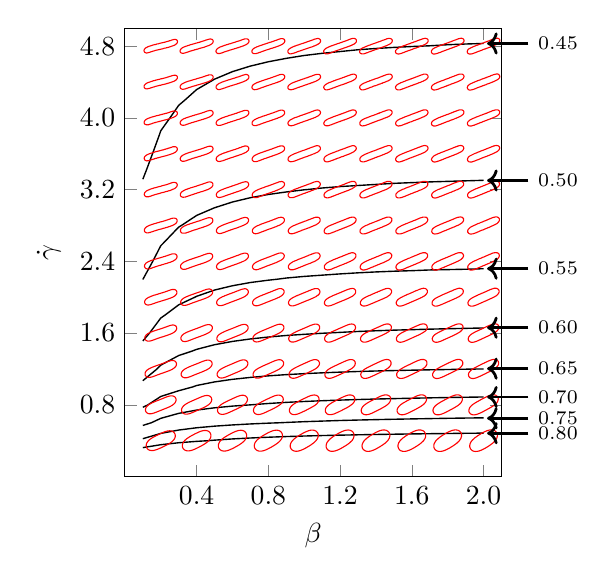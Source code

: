 \begin{tikzpicture}[scale=1]

  \begin{axis}[
    axis equal image,
    xmin = 0,
    xmax = 21,
    ymin = 0,
    ymax = 25,
    xtick = {4,8,12,16,20},
    xticklabels = {$0.4$,$0.8$,$1.2$,$1.6$,$2.0$},
    xlabel = {$\beta$},
    ytick = {4,8,12,16,20,24},
    yticklabels = {$0.8$,$1.6$,$2.4$,$3.2$,$4.0$,$4.8$},
    ylabel = {$\dot{\gamma}$},
  ]


% START OF CONTOUR LINES WITH CONSTANT REDUCED AREA
% Points with Redcued area of 0.45
\addplot[black,line width=0.5pt] coordinates{
(1.0e+00,1.658e+01)
(1.166e+00,1.7e+01)
(1.539e+00,1.8e+01)
(1.903e+00,1.9e+01)
(2.0e+00,1.928e+01)
(2.512e+00,2.0e+01)
(3.0e+00,2.07e+01)
(3.353e+00,2.1e+01)
(4.0e+00,2.158e+01)
(4.727e+00,2.2e+01)
(5.0e+00,2.216e+01)
(6.0e+00,2.258e+01)
(7.0e+00,2.289e+01)
(7.462e+00,2.3e+01)
(8.0e+00,2.313e+01)
(9.0e+00,2.332e+01)
(1.0e+01,2.348e+01)
(1.1e+01,2.36e+01)
(1.2e+01,2.37e+01)
(1.3e+01,2.38e+01)
(1.4e+01,2.387e+01)
(1.5e+01,2.393e+01)
(1.6e+01,2.398e+01)
(1.65e+01,2.4e+01)
(1.7e+01,2.402e+01)
(1.8e+01,2.408e+01)
(1.9e+01,2.412e+01)
(2.0e+01,2.415e+01)
};

% Points with Redcued area of 0.50
\addplot[black,line width=0.5pt] coordinates{
(1.0e+00,1.099e+01)
(1.005e+00,1.1e+01)
(1.552e+00,1.2e+01)
(2.0e+00,1.287e+01)
(2.129e+00,1.3e+01)
(3.0e+00,1.391e+01)
(3.15e+00,1.4e+01)
(4.0e+00,1.456e+01)
(5.0e+00,1.499e+01)
(5.036e+00,1.5e+01)
(6.0e+00,1.531e+01)
(7.0e+00,1.555e+01)
(8.0e+00,1.573e+01)
(9.0e+00,1.587e+01)
(1.0e+01,1.599e+01)
(1.012e+01,1.6e+01)
(1.1e+01,1.609e+01)
(1.2e+01,1.617e+01)
(1.3e+01,1.623e+01)
(1.4e+01,1.629e+01)
(1.5e+01,1.635e+01)
(1.6e+01,1.639e+01)
(1.7e+01,1.643e+01)
(1.8e+01,1.646e+01)
(1.9e+01,1.649e+01)
(2.0e+01,1.652e+01)
};

% Points with Redcued area of 0.55
\addplot[black,line width=0.5pt] coordinates{
(1.0e+00,7.56e+00)
(1.373e+00,8.0e+00)
(2.0e+00,8.839e+00)
(2.232e+00,9.0e+00)
(3.0e+00,9.577e+00)
(3.9e+00,1.0e+01)
(4.0e+00,1.005e+01)
(5.0e+00,1.04e+01)
(6.0e+00,1.064e+01)
(7.0e+00,1.082e+01)
(8.0e+00,1.095e+01)
(8.467e+00,1.1e+01)
(9.0e+00,1.107e+01)
(1.0e+01,1.116e+01)
(1.1e+01,1.123e+01)
(1.2e+01,1.13e+01)
(1.3e+01,1.136e+01)
(1.4e+01,1.141e+01)
(1.5e+01,1.145e+01)
(1.6e+01,1.148e+01)
(1.7e+01,1.152e+01)
(1.8e+01,1.154e+01)
(1.9e+01,1.156e+01)
(2.0e+01,1.159e+01)
};

% Points with Redcued area of 0.60
\addplot[black,line width=0.5pt] coordinates{
(1.0e+00,5.344e+00)
(1.79e+00,6.0e+00)
(2.0e+00,6.211e+00)
(3.0e+00,6.748e+00)
(3.76e+00,7.0e+00)
(4.0e+00,7.093e+00)
(5.0e+00,7.352e+00)
(6.0e+00,7.535e+00)
(7.0e+00,7.673e+00)
(8.0e+00,7.78e+00)
(9.0e+00,7.866e+00)
(1.0e+01,7.931e+00)
(1.1e+01,7.99e+00)
(1.122e+01,8.0e+00)
(1.2e+01,8.04e+00)
(1.3e+01,8.09e+00)
(1.4e+01,8.13e+00)
(1.5e+01,8.163e+00)
(1.6e+01,8.191e+00)
(1.7e+01,8.219e+00)
(1.8e+01,8.242e+00)
(1.9e+01,8.264e+00)
(2.0e+01,8.285e+00)
};

% Points with Redcued area of 0.65
\addplot[black,line width=0.5pt] coordinates{
(1.0e+00,3.862e+00)
(1.287e+00,4.0e+00)
(2.0e+00,4.465e+00)
(3.0e+00,4.785e+00)
(3.788e+00,5.0e+00)
(4.0e+00,5.076e+00)
(5.0e+00,5.277e+00)
(6.0e+00,5.421e+00)
(7.0e+00,5.528e+00)
(8.0e+00,5.615e+00)
(9.0e+00,5.683e+00)
(1.0e+01,5.738e+00)
(1.1e+01,5.784e+00)
(1.2e+01,5.823e+00)
(1.3e+01,5.858e+00)
(1.4e+01,5.886e+00)
(1.5e+01,5.91e+00)
(1.6e+01,5.931e+00)
(1.7e+01,5.952e+00)
(1.8e+01,5.969e+00)
(1.9e+01,5.986e+00)
(2.0e+01,6.0e+00)
(2.0e+01,6.0e+00)
};

% Points with Redcued area of 0.70
\addplot[black,line width=0.5pt] coordinates{
(1.0e+00,2.85e+00)
(1.476e+00,3.0e+00)
(2.0e+00,3.246e+00)
(3.0e+00,3.523e+00)
(4.0e+00,3.706e+00)
(5.0e+00,3.833e+00)
(6.0e+00,3.928e+00)
(7.0e+00,3.998e+00)
(7.037e+00,4.0e+00)
(8.0e+00,4.074e+00)
(9.0e+00,4.136e+00)
(1.0e+01,4.186e+00)
(1.1e+01,4.228e+00)
(1.2e+01,4.263e+00)
(1.3e+01,4.295e+00)
(1.4e+01,4.322e+00)
(1.5e+01,4.346e+00)
(1.6e+01,4.367e+00)
(1.7e+01,4.388e+00)
(1.8e+01,4.407e+00)
(1.9e+01,4.422e+00)
(2.0e+01,4.437e+00)
};

% Points with Redcued area of 0.75
\addplot[black,line width=0.5pt] coordinates{
(1.0e+00,2.11e+00)
(2.0e+00,2.405e+00)
(3.0e+00,2.593e+00)
(4.0e+00,2.72e+00)
(5.0e+00,2.81e+00)
(6.0e+00,2.878e+00)
(7.0e+00,2.933e+00)
(8.0e+00,2.977e+00)
(8.652e+00,3.0e+00)
(9.0e+00,3.017e+00)
(1.0e+01,3.059e+00)
(1.1e+01,3.093e+00)
(1.2e+01,3.125e+00)
(1.3e+01,3.151e+00)
(1.4e+01,3.174e+00)
(1.5e+01,3.195e+00)
(1.6e+01,3.214e+00)
(1.7e+01,3.231e+00)
(1.8e+01,3.248e+00)
(1.9e+01,3.262e+00)
(2.0e+01,3.275e+00)
};

% Points with Redcued area of 0.80
\addplot[black,line width=0.5pt] coordinates{
(1.0e+00,1.613e+00)
(2.0e+00,1.775e+00)
(3.0e+00,1.885e+00)
(4.0e+00,1.962e+00)
(4.667e+00,2.0e+00)
(5.0e+00,2.03e+00)
(6.0e+00,2.097e+00)
(7.0e+00,2.15e+00)
(8.0e+00,2.193e+00)
(9.0e+00,2.23e+00)
(1.0e+01,2.26e+00)
(1.1e+01,2.286e+00)
(1.2e+01,2.308e+00)
(1.3e+01,2.328e+00)
(1.4e+01,2.346e+00)
(1.5e+01,2.361e+00)
(1.6e+01,2.376e+00)
(1.7e+01,2.389e+00)
(1.8e+01,2.4e+00)
(1.9e+01,2.412e+00)
(2.0e+01,2.421e+00)
};
% END OF CONTOUR LINES WITH CONSTANT REDUCED AREA



% beta = 0.2,shear rate = 0.4
\addplot[red] coordinates{
(1.89e+00,2.35e+00)
(1.876e+00,2.344e+00)
(1.862e+00,2.337e+00)
(1.847e+00,2.33e+00)
(1.832e+00,2.322e+00)
(1.815e+00,2.315e+00)
(1.798e+00,2.306e+00)
(1.78e+00,2.297e+00)
(1.76e+00,2.287e+00)
(1.739e+00,2.277e+00)
(1.717e+00,2.266e+00)
(1.693e+00,2.253e+00)
(1.668e+00,2.241e+00)
(1.642e+00,2.227e+00)
(1.615e+00,2.212e+00)
(1.587e+00,2.196e+00)
(1.557e+00,2.179e+00)
(1.527e+00,2.161e+00)
(1.496e+00,2.142e+00)
(1.464e+00,2.121e+00)
(1.432e+00,2.099e+00)
(1.4e+00,2.075e+00)
(1.369e+00,2.049e+00)
(1.337e+00,2.021e+00)
(1.307e+00,1.99e+00)
(1.279e+00,1.957e+00)
(1.253e+00,1.922e+00)
(1.23e+00,1.883e+00)
(1.211e+00,1.842e+00)
(1.198e+00,1.798e+00)
(1.19e+00,1.752e+00)
(1.19e+00,1.706e+00)
(1.197e+00,1.661e+00)
(1.212e+00,1.617e+00)
(1.234e+00,1.577e+00)
(1.263e+00,1.541e+00)
(1.297e+00,1.511e+00)
(1.335e+00,1.487e+00)
(1.377e+00,1.469e+00)
(1.419e+00,1.457e+00)
(1.462e+00,1.451e+00)
(1.504e+00,1.448e+00)
(1.546e+00,1.45e+00)
(1.587e+00,1.454e+00)
(1.626e+00,1.461e+00)
(1.664e+00,1.47e+00)
(1.7e+00,1.48e+00)
(1.735e+00,1.49e+00)
(1.768e+00,1.502e+00)
(1.8e+00,1.513e+00)
(1.83e+00,1.525e+00)
(1.859e+00,1.537e+00)
(1.886e+00,1.548e+00)
(1.911e+00,1.559e+00)
(1.935e+00,1.569e+00)
(1.958e+00,1.579e+00)
(1.98e+00,1.589e+00)
(2.0e+00,1.598e+00)
(2.018e+00,1.607e+00)
(2.036e+00,1.615e+00)
(2.052e+00,1.622e+00)
(2.068e+00,1.63e+00)
(2.082e+00,1.637e+00)
(2.096e+00,1.643e+00)
(2.11e+00,1.65e+00)
(2.124e+00,1.656e+00)
(2.138e+00,1.663e+00)
(2.153e+00,1.67e+00)
(2.168e+00,1.677e+00)
(2.185e+00,1.685e+00)
(2.202e+00,1.694e+00)
(2.22e+00,1.703e+00)
(2.24e+00,1.713e+00)
(2.261e+00,1.723e+00)
(2.283e+00,1.734e+00)
(2.307e+00,1.746e+00)
(2.332e+00,1.759e+00)
(2.358e+00,1.773e+00)
(2.385e+00,1.788e+00)
(2.413e+00,1.804e+00)
(2.443e+00,1.821e+00)
(2.473e+00,1.839e+00)
(2.504e+00,1.858e+00)
(2.536e+00,1.879e+00)
(2.568e+00,1.901e+00)
(2.6e+00,1.925e+00)
(2.631e+00,1.951e+00)
(2.663e+00,1.979e+00)
(2.693e+00,2.01e+00)
(2.721e+00,2.043e+00)
(2.747e+00,2.078e+00)
(2.77e+00,2.117e+00)
(2.789e+00,2.158e+00)
(2.803e+00,2.202e+00)
(2.81e+00,2.248e+00)
(2.81e+00,2.294e+00)
(2.803e+00,2.339e+00)
(2.788e+00,2.383e+00)
(2.766e+00,2.424e+00)
(2.737e+00,2.459e+00)
(2.703e+00,2.489e+00)
(2.664e+00,2.513e+00)
(2.623e+00,2.531e+00)
(2.581e+00,2.543e+00)
(2.538e+00,2.549e+00)
(2.495e+00,2.552e+00)
(2.454e+00,2.55e+00)
(2.413e+00,2.546e+00)
(2.374e+00,2.539e+00)
(2.336e+00,2.53e+00)
(2.3e+00,2.52e+00)
(2.265e+00,2.51e+00)
(2.232e+00,2.498e+00)
(2.2e+00,2.487e+00)
(2.17e+00,2.475e+00)
(2.142e+00,2.463e+00)
(2.114e+00,2.452e+00)
(2.089e+00,2.441e+00)
(2.064e+00,2.431e+00)
(2.042e+00,2.421e+00)
(2.02e+00,2.411e+00)
(2.0e+00,2.402e+00)
(1.982e+00,2.393e+00)
(1.964e+00,2.385e+00)
(1.948e+00,2.378e+00)
(1.932e+00,2.37e+00)
(1.918e+00,2.364e+00)
(1.904e+00,2.357e+00)
(1.89e+00,2.35e+00)
};

% beta = 0.4,shear rate = 0.4
\addplot[red] coordinates{
(4.023e+00,2.436e+00)
(4.009e+00,2.429e+00)
(3.995e+00,2.422e+00)
(3.98e+00,2.415e+00)
(3.965e+00,2.408e+00)
(3.949e+00,2.4e+00)
(3.931e+00,2.391e+00)
(3.913e+00,2.382e+00)
(3.893e+00,2.372e+00)
(3.873e+00,2.361e+00)
(3.85e+00,2.35e+00)
(3.827e+00,2.338e+00)
(3.802e+00,2.325e+00)
(3.776e+00,2.311e+00)
(3.749e+00,2.296e+00)
(3.72e+00,2.28e+00)
(3.691e+00,2.264e+00)
(3.66e+00,2.246e+00)
(3.629e+00,2.228e+00)
(3.597e+00,2.208e+00)
(3.564e+00,2.188e+00)
(3.53e+00,2.166e+00)
(3.496e+00,2.143e+00)
(3.462e+00,2.118e+00)
(3.428e+00,2.092e+00)
(3.395e+00,2.064e+00)
(3.362e+00,2.034e+00)
(3.331e+00,2.002e+00)
(3.301e+00,1.968e+00)
(3.274e+00,1.931e+00)
(3.25e+00,1.891e+00)
(3.23e+00,1.85e+00)
(3.215e+00,1.806e+00)
(3.205e+00,1.761e+00)
(3.203e+00,1.714e+00)
(3.207e+00,1.669e+00)
(3.218e+00,1.625e+00)
(3.236e+00,1.583e+00)
(3.261e+00,1.546e+00)
(3.291e+00,1.514e+00)
(3.325e+00,1.487e+00)
(3.362e+00,1.466e+00)
(3.401e+00,1.45e+00)
(3.441e+00,1.439e+00)
(3.48e+00,1.433e+00)
(3.519e+00,1.431e+00)
(3.556e+00,1.431e+00)
(3.592e+00,1.434e+00)
(3.627e+00,1.439e+00)
(3.66e+00,1.446e+00)
(3.692e+00,1.454e+00)
(3.721e+00,1.462e+00)
(3.749e+00,1.471e+00)
(3.776e+00,1.48e+00)
(3.801e+00,1.488e+00)
(3.824e+00,1.497e+00)
(3.846e+00,1.506e+00)
(3.866e+00,1.514e+00)
(3.885e+00,1.522e+00)
(3.902e+00,1.53e+00)
(3.919e+00,1.537e+00)
(3.934e+00,1.544e+00)
(3.949e+00,1.551e+00)
(3.963e+00,1.558e+00)
(3.977e+00,1.564e+00)
(3.991e+00,1.571e+00)
(4.005e+00,1.578e+00)
(4.02e+00,1.585e+00)
(4.035e+00,1.592e+00)
(4.051e+00,1.6e+00)
(4.069e+00,1.609e+00)
(4.087e+00,1.618e+00)
(4.107e+00,1.628e+00)
(4.128e+00,1.639e+00)
(4.15e+00,1.65e+00)
(4.173e+00,1.662e+00)
(4.198e+00,1.675e+00)
(4.224e+00,1.689e+00)
(4.251e+00,1.704e+00)
(4.279e+00,1.72e+00)
(4.309e+00,1.736e+00)
(4.34e+00,1.754e+00)
(4.371e+00,1.772e+00)
(4.403e+00,1.792e+00)
(4.436e+00,1.812e+00)
(4.47e+00,1.834e+00)
(4.504e+00,1.857e+00)
(4.538e+00,1.882e+00)
(4.572e+00,1.908e+00)
(4.605e+00,1.936e+00)
(4.638e+00,1.966e+00)
(4.669e+00,1.998e+00)
(4.699e+00,2.032e+00)
(4.726e+00,2.069e+00)
(4.75e+00,2.108e+00)
(4.77e+00,2.15e+00)
(4.785e+00,2.194e+00)
(4.795e+00,2.239e+00)
(4.797e+00,2.285e+00)
(4.793e+00,2.331e+00)
(4.782e+00,2.376e+00)
(4.763e+00,2.417e+00)
(4.739e+00,2.454e+00)
(4.709e+00,2.486e+00)
(4.675e+00,2.513e+00)
(4.638e+00,2.534e+00)
(4.599e+00,2.55e+00)
(4.559e+00,2.561e+00)
(4.52e+00,2.567e+00)
(4.481e+00,2.569e+00)
(4.444e+00,2.569e+00)
(4.408e+00,2.566e+00)
(4.373e+00,2.561e+00)
(4.34e+00,2.554e+00)
(4.308e+00,2.546e+00)
(4.279e+00,2.538e+00)
(4.251e+00,2.529e+00)
(4.224e+00,2.521e+00)
(4.199e+00,2.511e+00)
(4.176e+00,2.503e+00)
(4.154e+00,2.494e+00)
(4.134e+00,2.486e+00)
(4.115e+00,2.478e+00)
(4.098e+00,2.47e+00)
(4.081e+00,2.463e+00)
(4.066e+00,2.456e+00)
(4.051e+00,2.449e+00)
(4.037e+00,2.442e+00)
(4.023e+00,2.436e+00)
};

% beta = 0.6,shear rate = 0.4
\addplot[red] coordinates{
(6.094e+00,2.482e+00)
(6.08e+00,2.476e+00)
(6.066e+00,2.469e+00)
(6.051e+00,2.462e+00)
(6.035e+00,2.455e+00)
(6.019e+00,2.447e+00)
(6.002e+00,2.439e+00)
(5.984e+00,2.43e+00)
(5.964e+00,2.42e+00)
(5.943e+00,2.409e+00)
(5.921e+00,2.398e+00)
(5.897e+00,2.386e+00)
(5.873e+00,2.372e+00)
(5.847e+00,2.358e+00)
(5.82e+00,2.344e+00)
(5.791e+00,2.328e+00)
(5.762e+00,2.311e+00)
(5.731e+00,2.294e+00)
(5.7e+00,2.275e+00)
(5.667e+00,2.256e+00)
(5.634e+00,2.235e+00)
(5.601e+00,2.214e+00)
(5.566e+00,2.191e+00)
(5.532e+00,2.168e+00)
(5.497e+00,2.143e+00)
(5.462e+00,2.116e+00)
(5.428e+00,2.088e+00)
(5.394e+00,2.059e+00)
(5.362e+00,2.027e+00)
(5.33e+00,1.994e+00)
(5.301e+00,1.958e+00)
(5.275e+00,1.92e+00)
(5.252e+00,1.879e+00)
(5.234e+00,1.837e+00)
(5.22e+00,1.793e+00)
(5.212e+00,1.747e+00)
(5.21e+00,1.702e+00)
(5.216e+00,1.657e+00)
(5.228e+00,1.614e+00)
(5.246e+00,1.573e+00)
(5.27e+00,1.537e+00)
(5.299e+00,1.506e+00)
(5.332e+00,1.48e+00)
(5.367e+00,1.459e+00)
(5.404e+00,1.443e+00)
(5.441e+00,1.432e+00)
(5.478e+00,1.425e+00)
(5.514e+00,1.421e+00)
(5.549e+00,1.421e+00)
(5.582e+00,1.422e+00)
(5.615e+00,1.426e+00)
(5.645e+00,1.431e+00)
(5.674e+00,1.436e+00)
(5.701e+00,1.443e+00)
(5.726e+00,1.45e+00)
(5.75e+00,1.457e+00)
(5.772e+00,1.464e+00)
(5.793e+00,1.472e+00)
(5.812e+00,1.479e+00)
(5.83e+00,1.486e+00)
(5.847e+00,1.493e+00)
(5.863e+00,1.499e+00)
(5.878e+00,1.505e+00)
(5.892e+00,1.512e+00)
(5.906e+00,1.518e+00)
(5.92e+00,1.524e+00)
(5.934e+00,1.531e+00)
(5.949e+00,1.538e+00)
(5.965e+00,1.545e+00)
(5.981e+00,1.553e+00)
(5.998e+00,1.561e+00)
(6.016e+00,1.57e+00)
(6.036e+00,1.58e+00)
(6.057e+00,1.591e+00)
(6.079e+00,1.602e+00)
(6.103e+00,1.614e+00)
(6.127e+00,1.628e+00)
(6.153e+00,1.642e+00)
(6.18e+00,1.657e+00)
(6.209e+00,1.672e+00)
(6.238e+00,1.689e+00)
(6.269e+00,1.706e+00)
(6.3e+00,1.725e+00)
(6.333e+00,1.744e+00)
(6.366e+00,1.765e+00)
(6.399e+00,1.786e+00)
(6.434e+00,1.809e+00)
(6.468e+00,1.832e+00)
(6.503e+00,1.857e+00)
(6.538e+00,1.884e+00)
(6.572e+00,1.912e+00)
(6.606e+00,1.941e+00)
(6.638e+00,1.973e+00)
(6.67e+00,2.006e+00)
(6.699e+00,2.042e+00)
(6.725e+00,2.08e+00)
(6.748e+00,2.121e+00)
(6.766e+00,2.163e+00)
(6.78e+00,2.207e+00)
(6.788e+00,2.253e+00)
(6.79e+00,2.298e+00)
(6.784e+00,2.343e+00)
(6.772e+00,2.386e+00)
(6.754e+00,2.426e+00)
(6.73e+00,2.463e+00)
(6.701e+00,2.494e+00)
(6.668e+00,2.52e+00)
(6.633e+00,2.541e+00)
(6.596e+00,2.557e+00)
(6.559e+00,2.568e+00)
(6.522e+00,2.575e+00)
(6.486e+00,2.579e+00)
(6.451e+00,2.579e+00)
(6.418e+00,2.578e+00)
(6.385e+00,2.574e+00)
(6.355e+00,2.57e+00)
(6.326e+00,2.564e+00)
(6.299e+00,2.557e+00)
(6.274e+00,2.55e+00)
(6.25e+00,2.543e+00)
(6.228e+00,2.535e+00)
(6.207e+00,2.528e+00)
(6.188e+00,2.521e+00)
(6.17e+00,2.514e+00)
(6.153e+00,2.507e+00)
(6.137e+00,2.501e+00)
(6.122e+00,2.495e+00)
(6.108e+00,2.488e+00)
(6.094e+00,2.482e+00)
};

% beta = 0.8,shear rate = 0.4
\addplot[red] coordinates{
(8.139e+00,2.511e+00)
(8.125e+00,2.505e+00)
(8.111e+00,2.499e+00)
(8.096e+00,2.492e+00)
(8.08e+00,2.485e+00)
(8.064e+00,2.478e+00)
(8.046e+00,2.47e+00)
(8.028e+00,2.461e+00)
(8.008e+00,2.451e+00)
(7.987e+00,2.44e+00)
(7.965e+00,2.429e+00)
(7.942e+00,2.417e+00)
(7.917e+00,2.404e+00)
(7.891e+00,2.39e+00)
(7.864e+00,2.375e+00)
(7.835e+00,2.359e+00)
(7.806e+00,2.342e+00)
(7.776e+00,2.325e+00)
(7.744e+00,2.306e+00)
(7.712e+00,2.287e+00)
(7.679e+00,2.266e+00)
(7.645e+00,2.245e+00)
(7.611e+00,2.222e+00)
(7.576e+00,2.199e+00)
(7.541e+00,2.174e+00)
(7.505e+00,2.148e+00)
(7.471e+00,2.121e+00)
(7.436e+00,2.093e+00)
(7.402e+00,2.063e+00)
(7.369e+00,2.031e+00)
(7.338e+00,1.997e+00)
(7.309e+00,1.961e+00)
(7.283e+00,1.923e+00)
(7.259e+00,1.883e+00)
(7.24e+00,1.841e+00)
(7.226e+00,1.797e+00)
(7.217e+00,1.752e+00)
(7.215e+00,1.707e+00)
(7.219e+00,1.662e+00)
(7.229e+00,1.619e+00)
(7.246e+00,1.579e+00)
(7.268e+00,1.543e+00)
(7.295e+00,1.511e+00)
(7.326e+00,1.484e+00)
(7.359e+00,1.462e+00)
(7.394e+00,1.444e+00)
(7.429e+00,1.431e+00)
(7.464e+00,1.423e+00)
(7.499e+00,1.417e+00)
(7.533e+00,1.415e+00)
(7.565e+00,1.415e+00)
(7.596e+00,1.417e+00)
(7.625e+00,1.42e+00)
(7.652e+00,1.424e+00)
(7.678e+00,1.429e+00)
(7.703e+00,1.435e+00)
(7.725e+00,1.441e+00)
(7.746e+00,1.447e+00)
(7.766e+00,1.454e+00)
(7.784e+00,1.46e+00)
(7.801e+00,1.466e+00)
(7.817e+00,1.472e+00)
(7.832e+00,1.477e+00)
(7.847e+00,1.483e+00)
(7.861e+00,1.489e+00)
(7.875e+00,1.495e+00)
(7.889e+00,1.501e+00)
(7.904e+00,1.508e+00)
(7.92e+00,1.515e+00)
(7.936e+00,1.522e+00)
(7.954e+00,1.53e+00)
(7.972e+00,1.54e+00)
(7.992e+00,1.549e+00)
(8.013e+00,1.56e+00)
(8.035e+00,1.571e+00)
(8.058e+00,1.583e+00)
(8.083e+00,1.596e+00)
(8.109e+00,1.61e+00)
(8.136e+00,1.625e+00)
(8.165e+00,1.641e+00)
(8.194e+00,1.658e+00)
(8.224e+00,1.675e+00)
(8.256e+00,1.694e+00)
(8.288e+00,1.714e+00)
(8.321e+00,1.734e+00)
(8.355e+00,1.755e+00)
(8.389e+00,1.778e+00)
(8.424e+00,1.801e+00)
(8.459e+00,1.826e+00)
(8.495e+00,1.851e+00)
(8.53e+00,1.879e+00)
(8.564e+00,1.907e+00)
(8.598e+00,1.937e+00)
(8.631e+00,1.969e+00)
(8.662e+00,2.003e+00)
(8.691e+00,2.039e+00)
(8.717e+00,2.077e+00)
(8.741e+00,2.117e+00)
(8.76e+00,2.159e+00)
(8.774e+00,2.203e+00)
(8.783e+00,2.248e+00)
(8.785e+00,2.293e+00)
(8.781e+00,2.338e+00)
(8.771e+00,2.381e+00)
(8.754e+00,2.421e+00)
(8.732e+00,2.457e+00)
(8.705e+00,2.489e+00)
(8.674e+00,2.517e+00)
(8.641e+00,2.538e+00)
(8.606e+00,2.556e+00)
(8.571e+00,2.569e+00)
(8.536e+00,2.577e+00)
(8.501e+00,2.583e+00)
(8.467e+00,2.585e+00)
(8.435e+00,2.585e+00)
(8.404e+00,2.583e+00)
(8.375e+00,2.58e+00)
(8.348e+00,2.576e+00)
(8.322e+00,2.571e+00)
(8.297e+00,2.565e+00)
(8.275e+00,2.559e+00)
(8.254e+00,2.553e+00)
(8.234e+00,2.546e+00)
(8.216e+00,2.54e+00)
(8.199e+00,2.534e+00)
(8.183e+00,2.528e+00)
(8.168e+00,2.523e+00)
(8.153e+00,2.517e+00)
(8.139e+00,2.511e+00)
};

% beta = 1,shear rate = 0.4
\addplot[red] coordinates{
(1.017e+01,2.53e+00)
(1.016e+01,2.525e+00)
(1.014e+01,2.519e+00)
(1.013e+01,2.513e+00)
(1.011e+01,2.506e+00)
(1.01e+01,2.498e+00)
(1.008e+01,2.49e+00)
(1.006e+01,2.482e+00)
(1.004e+01,2.472e+00)
(1.002e+01,2.462e+00)
(9.996e+00,2.451e+00)
(9.973e+00,2.439e+00)
(9.948e+00,2.426e+00)
(9.922e+00,2.412e+00)
(9.895e+00,2.397e+00)
(9.867e+00,2.381e+00)
(9.837e+00,2.364e+00)
(9.807e+00,2.347e+00)
(9.775e+00,2.328e+00)
(9.743e+00,2.309e+00)
(9.71e+00,2.288e+00)
(9.676e+00,2.267e+00)
(9.642e+00,2.245e+00)
(9.607e+00,2.221e+00)
(9.572e+00,2.197e+00)
(9.536e+00,2.171e+00)
(9.501e+00,2.145e+00)
(9.466e+00,2.117e+00)
(9.431e+00,2.087e+00)
(9.398e+00,2.056e+00)
(9.365e+00,2.023e+00)
(9.335e+00,1.989e+00)
(9.306e+00,1.952e+00)
(9.281e+00,1.913e+00)
(9.259e+00,1.873e+00)
(9.241e+00,1.831e+00)
(9.228e+00,1.787e+00)
(9.22e+00,1.742e+00)
(9.219e+00,1.697e+00)
(9.223e+00,1.653e+00)
(9.235e+00,1.611e+00)
(9.252e+00,1.572e+00)
(9.274e+00,1.537e+00)
(9.301e+00,1.506e+00)
(9.331e+00,1.479e+00)
(9.363e+00,1.458e+00)
(9.396e+00,1.441e+00)
(9.431e+00,1.428e+00)
(9.464e+00,1.419e+00)
(9.498e+00,1.414e+00)
(9.53e+00,1.411e+00)
(9.561e+00,1.41e+00)
(9.59e+00,1.411e+00)
(9.618e+00,1.414e+00)
(9.644e+00,1.417e+00)
(9.668e+00,1.422e+00)
(9.691e+00,1.427e+00)
(9.713e+00,1.432e+00)
(9.732e+00,1.437e+00)
(9.751e+00,1.443e+00)
(9.768e+00,1.448e+00)
(9.784e+00,1.454e+00)
(9.8e+00,1.459e+00)
(9.814e+00,1.464e+00)
(9.829e+00,1.47e+00)
(9.843e+00,1.475e+00)
(9.857e+00,1.481e+00)
(9.872e+00,1.488e+00)
(9.888e+00,1.494e+00)
(9.905e+00,1.502e+00)
(9.922e+00,1.51e+00)
(9.941e+00,1.518e+00)
(9.96e+00,1.528e+00)
(9.982e+00,1.538e+00)
(1.0e+01,1.549e+00)
(1.003e+01,1.561e+00)
(1.005e+01,1.574e+00)
(1.008e+01,1.588e+00)
(1.01e+01,1.603e+00)
(1.013e+01,1.619e+00)
(1.016e+01,1.636e+00)
(1.019e+01,1.653e+00)
(1.022e+01,1.672e+00)
(1.026e+01,1.691e+00)
(1.029e+01,1.712e+00)
(1.032e+01,1.733e+00)
(1.036e+01,1.755e+00)
(1.039e+01,1.779e+00)
(1.043e+01,1.803e+00)
(1.046e+01,1.829e+00)
(1.05e+01,1.855e+00)
(1.053e+01,1.883e+00)
(1.057e+01,1.913e+00)
(1.06e+01,1.944e+00)
(1.063e+01,1.977e+00)
(1.067e+01,2.011e+00)
(1.069e+01,2.048e+00)
(1.072e+01,2.087e+00)
(1.074e+01,2.127e+00)
(1.076e+01,2.17e+00)
(1.077e+01,2.213e+00)
(1.078e+01,2.258e+00)
(1.078e+01,2.303e+00)
(1.078e+01,2.347e+00)
(1.077e+01,2.389e+00)
(1.075e+01,2.428e+00)
(1.073e+01,2.463e+00)
(1.07e+01,2.494e+00)
(1.067e+01,2.521e+00)
(1.064e+01,2.542e+00)
(1.06e+01,2.559e+00)
(1.057e+01,2.572e+00)
(1.054e+01,2.581e+00)
(1.05e+01,2.586e+00)
(1.047e+01,2.589e+00)
(1.044e+01,2.59e+00)
(1.041e+01,2.589e+00)
(1.038e+01,2.586e+00)
(1.036e+01,2.583e+00)
(1.033e+01,2.578e+00)
(1.031e+01,2.573e+00)
(1.029e+01,2.568e+00)
(1.027e+01,2.563e+00)
(1.025e+01,2.557e+00)
(1.023e+01,2.552e+00)
(1.022e+01,2.546e+00)
(1.02e+01,2.541e+00)
(1.019e+01,2.536e+00)
(1.017e+01,2.53e+00)
};

% beta = 1.2,shear rate = 0.4
\addplot[red] coordinates{
(1.22e+01,2.544e+00)
(1.218e+01,2.538e+00)
(1.217e+01,2.533e+00)
(1.215e+01,2.527e+00)
(1.214e+01,2.52e+00)
(1.212e+01,2.513e+00)
(1.21e+01,2.506e+00)
(1.208e+01,2.497e+00)
(1.206e+01,2.488e+00)
(1.204e+01,2.478e+00)
(1.202e+01,2.467e+00)
(1.2e+01,2.455e+00)
(1.197e+01,2.442e+00)
(1.194e+01,2.428e+00)
(1.192e+01,2.413e+00)
(1.189e+01,2.398e+00)
(1.186e+01,2.381e+00)
(1.183e+01,2.363e+00)
(1.18e+01,2.345e+00)
(1.177e+01,2.325e+00)
(1.173e+01,2.305e+00)
(1.17e+01,2.284e+00)
(1.166e+01,2.261e+00)
(1.163e+01,2.238e+00)
(1.159e+01,2.214e+00)
(1.156e+01,2.189e+00)
(1.152e+01,2.162e+00)
(1.149e+01,2.135e+00)
(1.145e+01,2.106e+00)
(1.142e+01,2.075e+00)
(1.139e+01,2.043e+00)
(1.135e+01,2.009e+00)
(1.133e+01,1.973e+00)
(1.13e+01,1.936e+00)
(1.127e+01,1.896e+00)
(1.125e+01,1.855e+00)
(1.124e+01,1.812e+00)
(1.123e+01,1.768e+00)
(1.122e+01,1.723e+00)
(1.122e+01,1.679e+00)
(1.123e+01,1.636e+00)
(1.124e+01,1.595e+00)
(1.126e+01,1.558e+00)
(1.128e+01,1.524e+00)
(1.131e+01,1.495e+00)
(1.134e+01,1.47e+00)
(1.137e+01,1.45e+00)
(1.141e+01,1.435e+00)
(1.144e+01,1.423e+00)
(1.147e+01,1.415e+00)
(1.15e+01,1.41e+00)
(1.153e+01,1.407e+00)
(1.156e+01,1.407e+00)
(1.159e+01,1.408e+00)
(1.162e+01,1.41e+00)
(1.164e+01,1.413e+00)
(1.167e+01,1.417e+00)
(1.169e+01,1.422e+00)
(1.171e+01,1.426e+00)
(1.173e+01,1.431e+00)
(1.174e+01,1.436e+00)
(1.176e+01,1.441e+00)
(1.177e+01,1.446e+00)
(1.179e+01,1.451e+00)
(1.18e+01,1.456e+00)
(1.182e+01,1.462e+00)
(1.183e+01,1.467e+00)
(1.185e+01,1.473e+00)
(1.186e+01,1.48e+00)
(1.188e+01,1.487e+00)
(1.19e+01,1.494e+00)
(1.192e+01,1.503e+00)
(1.194e+01,1.512e+00)
(1.196e+01,1.522e+00)
(1.198e+01,1.533e+00)
(1.2e+01,1.545e+00)
(1.203e+01,1.558e+00)
(1.206e+01,1.572e+00)
(1.208e+01,1.587e+00)
(1.211e+01,1.602e+00)
(1.214e+01,1.619e+00)
(1.217e+01,1.637e+00)
(1.22e+01,1.655e+00)
(1.223e+01,1.675e+00)
(1.227e+01,1.695e+00)
(1.23e+01,1.716e+00)
(1.234e+01,1.738e+00)
(1.237e+01,1.762e+00)
(1.241e+01,1.786e+00)
(1.244e+01,1.811e+00)
(1.248e+01,1.838e+00)
(1.251e+01,1.865e+00)
(1.255e+01,1.894e+00)
(1.258e+01,1.925e+00)
(1.261e+01,1.957e+00)
(1.265e+01,1.991e+00)
(1.268e+01,2.027e+00)
(1.27e+01,2.064e+00)
(1.273e+01,2.104e+00)
(1.275e+01,2.145e+00)
(1.276e+01,2.188e+00)
(1.277e+01,2.232e+00)
(1.278e+01,2.277e+00)
(1.278e+01,2.321e+00)
(1.277e+01,2.364e+00)
(1.276e+01,2.405e+00)
(1.274e+01,2.442e+00)
(1.272e+01,2.476e+00)
(1.269e+01,2.505e+00)
(1.266e+01,2.53e+00)
(1.263e+01,2.55e+00)
(1.259e+01,2.565e+00)
(1.256e+01,2.577e+00)
(1.253e+01,2.585e+00)
(1.25e+01,2.59e+00)
(1.247e+01,2.593e+00)
(1.244e+01,2.593e+00)
(1.241e+01,2.592e+00)
(1.238e+01,2.59e+00)
(1.236e+01,2.587e+00)
(1.233e+01,2.583e+00)
(1.231e+01,2.578e+00)
(1.229e+01,2.574e+00)
(1.227e+01,2.569e+00)
(1.226e+01,2.564e+00)
(1.224e+01,2.559e+00)
(1.222e+01,2.554e+00)
(1.221e+01,2.549e+00)
(1.22e+01,2.544e+00)
};

% beta = 1.4,shear rate = 0.4
\addplot[red] coordinates{
(1.421e+01,2.554e+00)
(1.42e+01,2.549e+00)
(1.419e+01,2.544e+00)
(1.417e+01,2.538e+00)
(1.415e+01,2.532e+00)
(1.414e+01,2.525e+00)
(1.412e+01,2.518e+00)
(1.41e+01,2.509e+00)
(1.408e+01,2.5e+00)
(1.406e+01,2.49e+00)
(1.404e+01,2.479e+00)
(1.401e+01,2.468e+00)
(1.399e+01,2.455e+00)
(1.396e+01,2.441e+00)
(1.394e+01,2.426e+00)
(1.391e+01,2.411e+00)
(1.388e+01,2.394e+00)
(1.385e+01,2.377e+00)
(1.382e+01,2.358e+00)
(1.378e+01,2.339e+00)
(1.375e+01,2.318e+00)
(1.372e+01,2.297e+00)
(1.368e+01,2.275e+00)
(1.365e+01,2.252e+00)
(1.361e+01,2.228e+00)
(1.358e+01,2.202e+00)
(1.354e+01,2.176e+00)
(1.351e+01,2.148e+00)
(1.347e+01,2.12e+00)
(1.344e+01,2.09e+00)
(1.34e+01,2.058e+00)
(1.337e+01,2.025e+00)
(1.334e+01,1.99e+00)
(1.331e+01,1.953e+00)
(1.329e+01,1.914e+00)
(1.327e+01,1.873e+00)
(1.325e+01,1.831e+00)
(1.323e+01,1.788e+00)
(1.323e+01,1.744e+00)
(1.322e+01,1.7e+00)
(1.323e+01,1.656e+00)
(1.324e+01,1.615e+00)
(1.325e+01,1.576e+00)
(1.327e+01,1.54e+00)
(1.33e+01,1.509e+00)
(1.333e+01,1.482e+00)
(1.336e+01,1.46e+00)
(1.339e+01,1.442e+00)
(1.342e+01,1.428e+00)
(1.345e+01,1.417e+00)
(1.348e+01,1.41e+00)
(1.351e+01,1.406e+00)
(1.354e+01,1.404e+00)
(1.357e+01,1.404e+00)
(1.36e+01,1.405e+00)
(1.362e+01,1.407e+00)
(1.365e+01,1.41e+00)
(1.367e+01,1.414e+00)
(1.369e+01,1.418e+00)
(1.371e+01,1.423e+00)
(1.372e+01,1.427e+00)
(1.374e+01,1.431e+00)
(1.376e+01,1.436e+00)
(1.377e+01,1.441e+00)
(1.379e+01,1.446e+00)
(1.38e+01,1.451e+00)
(1.381e+01,1.456e+00)
(1.383e+01,1.462e+00)
(1.385e+01,1.468e+00)
(1.386e+01,1.475e+00)
(1.388e+01,1.482e+00)
(1.39e+01,1.491e+00)
(1.392e+01,1.5e+00)
(1.394e+01,1.51e+00)
(1.396e+01,1.521e+00)
(1.399e+01,1.532e+00)
(1.401e+01,1.545e+00)
(1.404e+01,1.559e+00)
(1.406e+01,1.573e+00)
(1.409e+01,1.589e+00)
(1.412e+01,1.606e+00)
(1.415e+01,1.623e+00)
(1.418e+01,1.642e+00)
(1.422e+01,1.661e+00)
(1.425e+01,1.682e+00)
(1.428e+01,1.703e+00)
(1.432e+01,1.725e+00)
(1.435e+01,1.748e+00)
(1.439e+01,1.772e+00)
(1.442e+01,1.798e+00)
(1.446e+01,1.824e+00)
(1.45e+01,1.852e+00)
(1.453e+01,1.88e+00)
(1.456e+01,1.911e+00)
(1.46e+01,1.942e+00)
(1.463e+01,1.975e+00)
(1.466e+01,2.01e+00)
(1.469e+01,2.047e+00)
(1.471e+01,2.086e+00)
(1.474e+01,2.127e+00)
(1.475e+01,2.169e+00)
(1.477e+01,2.212e+00)
(1.477e+01,2.256e+00)
(1.478e+01,2.3e+00)
(1.477e+01,2.344e+00)
(1.476e+01,2.385e+00)
(1.475e+01,2.424e+00)
(1.473e+01,2.46e+00)
(1.47e+01,2.491e+00)
(1.467e+01,2.518e+00)
(1.464e+01,2.541e+00)
(1.461e+01,2.558e+00)
(1.458e+01,2.572e+00)
(1.455e+01,2.583e+00)
(1.452e+01,2.59e+00)
(1.449e+01,2.594e+00)
(1.446e+01,2.596e+00)
(1.443e+01,2.596e+00)
(1.44e+01,2.595e+00)
(1.438e+01,2.593e+00)
(1.435e+01,2.59e+00)
(1.433e+01,2.586e+00)
(1.431e+01,2.582e+00)
(1.429e+01,2.578e+00)
(1.428e+01,2.573e+00)
(1.426e+01,2.568e+00)
(1.424e+01,2.564e+00)
(1.423e+01,2.559e+00)
(1.421e+01,2.554e+00)
};

% beta = 1.6,shear rate = 0.4
\addplot[red] coordinates{
(1.623e+01,2.562e+00)
(1.622e+01,2.557e+00)
(1.62e+01,2.552e+00)
(1.619e+01,2.547e+00)
(1.617e+01,2.541e+00)
(1.615e+01,2.534e+00)
(1.613e+01,2.527e+00)
(1.612e+01,2.519e+00)
(1.61e+01,2.51e+00)
(1.607e+01,2.5e+00)
(1.605e+01,2.489e+00)
(1.603e+01,2.478e+00)
(1.6e+01,2.465e+00)
(1.598e+01,2.451e+00)
(1.595e+01,2.437e+00)
(1.592e+01,2.421e+00)
(1.589e+01,2.405e+00)
(1.586e+01,2.387e+00)
(1.583e+01,2.369e+00)
(1.58e+01,2.349e+00)
(1.577e+01,2.329e+00)
(1.573e+01,2.308e+00)
(1.57e+01,2.285e+00)
(1.566e+01,2.262e+00)
(1.563e+01,2.238e+00)
(1.559e+01,2.213e+00)
(1.556e+01,2.187e+00)
(1.552e+01,2.159e+00)
(1.548e+01,2.131e+00)
(1.545e+01,2.101e+00)
(1.542e+01,2.07e+00)
(1.538e+01,2.037e+00)
(1.535e+01,2.002e+00)
(1.532e+01,1.966e+00)
(1.53e+01,1.928e+00)
(1.527e+01,1.888e+00)
(1.526e+01,1.847e+00)
(1.524e+01,1.804e+00)
(1.523e+01,1.76e+00)
(1.523e+01,1.716e+00)
(1.523e+01,1.673e+00)
(1.524e+01,1.631e+00)
(1.525e+01,1.591e+00)
(1.527e+01,1.554e+00)
(1.529e+01,1.521e+00)
(1.531e+01,1.492e+00)
(1.534e+01,1.468e+00)
(1.537e+01,1.448e+00)
(1.54e+01,1.433e+00)
(1.544e+01,1.421e+00)
(1.547e+01,1.412e+00)
(1.55e+01,1.406e+00)
(1.553e+01,1.403e+00)
(1.556e+01,1.402e+00)
(1.558e+01,1.402e+00)
(1.561e+01,1.403e+00)
(1.563e+01,1.406e+00)
(1.565e+01,1.409e+00)
(1.567e+01,1.412e+00)
(1.569e+01,1.416e+00)
(1.571e+01,1.42e+00)
(1.572e+01,1.425e+00)
(1.574e+01,1.429e+00)
(1.575e+01,1.433e+00)
(1.577e+01,1.438e+00)
(1.578e+01,1.443e+00)
(1.58e+01,1.448e+00)
(1.581e+01,1.453e+00)
(1.583e+01,1.459e+00)
(1.585e+01,1.466e+00)
(1.587e+01,1.473e+00)
(1.588e+01,1.481e+00)
(1.59e+01,1.49e+00)
(1.593e+01,1.5e+00)
(1.595e+01,1.511e+00)
(1.597e+01,1.522e+00)
(1.6e+01,1.535e+00)
(1.602e+01,1.548e+00)
(1.605e+01,1.563e+00)
(1.608e+01,1.579e+00)
(1.611e+01,1.595e+00)
(1.614e+01,1.613e+00)
(1.617e+01,1.631e+00)
(1.62e+01,1.651e+00)
(1.623e+01,1.671e+00)
(1.627e+01,1.692e+00)
(1.63e+01,1.714e+00)
(1.634e+01,1.738e+00)
(1.637e+01,1.762e+00)
(1.641e+01,1.787e+00)
(1.645e+01,1.813e+00)
(1.648e+01,1.841e+00)
(1.652e+01,1.869e+00)
(1.655e+01,1.899e+00)
(1.658e+01,1.93e+00)
(1.662e+01,1.963e+00)
(1.665e+01,1.998e+00)
(1.668e+01,2.034e+00)
(1.67e+01,2.072e+00)
(1.673e+01,2.112e+00)
(1.675e+01,2.153e+00)
(1.676e+01,2.196e+00)
(1.677e+01,2.24e+00)
(1.677e+01,2.284e+00)
(1.677e+01,2.327e+00)
(1.677e+01,2.369e+00)
(1.675e+01,2.409e+00)
(1.673e+01,2.446e+00)
(1.671e+01,2.479e+00)
(1.669e+01,2.508e+00)
(1.666e+01,2.532e+00)
(1.663e+01,2.552e+00)
(1.659e+01,2.567e+00)
(1.656e+01,2.579e+00)
(1.653e+01,2.588e+00)
(1.65e+01,2.594e+00)
(1.647e+01,2.597e+00)
(1.645e+01,2.598e+00)
(1.642e+01,2.598e+00)
(1.639e+01,2.597e+00)
(1.637e+01,2.594e+00)
(1.635e+01,2.591e+00)
(1.633e+01,2.588e+00)
(1.631e+01,2.584e+00)
(1.629e+01,2.58e+00)
(1.628e+01,2.575e+00)
(1.626e+01,2.571e+00)
(1.625e+01,2.567e+00)
(1.623e+01,2.562e+00)
};

% beta = 1.8,shear rate = 0.4
\addplot[red] coordinates{
(1.824e+01,2.568e+00)
(1.823e+01,2.564e+00)
(1.821e+01,2.559e+00)
(1.82e+01,2.553e+00)
(1.818e+01,2.548e+00)
(1.817e+01,2.541e+00)
(1.815e+01,2.534e+00)
(1.813e+01,2.526e+00)
(1.811e+01,2.517e+00)
(1.809e+01,2.508e+00)
(1.806e+01,2.497e+00)
(1.804e+01,2.486e+00)
(1.802e+01,2.473e+00)
(1.799e+01,2.46e+00)
(1.796e+01,2.445e+00)
(1.793e+01,2.43e+00)
(1.79e+01,2.413e+00)
(1.787e+01,2.396e+00)
(1.784e+01,2.377e+00)
(1.781e+01,2.358e+00)
(1.778e+01,2.338e+00)
(1.774e+01,2.316e+00)
(1.771e+01,2.294e+00)
(1.767e+01,2.271e+00)
(1.764e+01,2.247e+00)
(1.76e+01,2.222e+00)
(1.757e+01,2.196e+00)
(1.753e+01,2.168e+00)
(1.75e+01,2.14e+00)
(1.746e+01,2.11e+00)
(1.743e+01,2.079e+00)
(1.739e+01,2.047e+00)
(1.736e+01,2.013e+00)
(1.733e+01,1.977e+00)
(1.731e+01,1.94e+00)
(1.728e+01,1.9e+00)
(1.726e+01,1.859e+00)
(1.724e+01,1.817e+00)
(1.723e+01,1.774e+00)
(1.723e+01,1.73e+00)
(1.723e+01,1.686e+00)
(1.723e+01,1.644e+00)
(1.724e+01,1.603e+00)
(1.726e+01,1.566e+00)
(1.728e+01,1.532e+00)
(1.73e+01,1.502e+00)
(1.733e+01,1.476e+00)
(1.736e+01,1.455e+00)
(1.739e+01,1.438e+00)
(1.742e+01,1.424e+00)
(1.746e+01,1.415e+00)
(1.748e+01,1.408e+00)
(1.751e+01,1.403e+00)
(1.754e+01,1.401e+00)
(1.757e+01,1.4e+00)
(1.759e+01,1.401e+00)
(1.762e+01,1.403e+00)
(1.764e+01,1.405e+00)
(1.766e+01,1.408e+00)
(1.768e+01,1.412e+00)
(1.77e+01,1.415e+00)
(1.771e+01,1.419e+00)
(1.773e+01,1.423e+00)
(1.774e+01,1.427e+00)
(1.776e+01,1.432e+00)
(1.777e+01,1.436e+00)
(1.779e+01,1.441e+00)
(1.78e+01,1.447e+00)
(1.782e+01,1.452e+00)
(1.784e+01,1.459e+00)
(1.785e+01,1.466e+00)
(1.787e+01,1.474e+00)
(1.789e+01,1.483e+00)
(1.791e+01,1.492e+00)
(1.794e+01,1.503e+00)
(1.796e+01,1.514e+00)
(1.798e+01,1.527e+00)
(1.801e+01,1.54e+00)
(1.804e+01,1.555e+00)
(1.807e+01,1.57e+00)
(1.81e+01,1.587e+00)
(1.813e+01,1.604e+00)
(1.816e+01,1.623e+00)
(1.819e+01,1.642e+00)
(1.822e+01,1.662e+00)
(1.826e+01,1.684e+00)
(1.829e+01,1.706e+00)
(1.833e+01,1.729e+00)
(1.836e+01,1.753e+00)
(1.84e+01,1.778e+00)
(1.843e+01,1.804e+00)
(1.847e+01,1.832e+00)
(1.851e+01,1.86e+00)
(1.854e+01,1.89e+00)
(1.857e+01,1.921e+00)
(1.861e+01,1.953e+00)
(1.864e+01,1.987e+00)
(1.867e+01,2.023e+00)
(1.869e+01,2.061e+00)
(1.872e+01,2.1e+00)
(1.874e+01,2.141e+00)
(1.875e+01,2.183e+00)
(1.877e+01,2.227e+00)
(1.877e+01,2.27e+00)
(1.877e+01,2.314e+00)
(1.877e+01,2.356e+00)
(1.876e+01,2.397e+00)
(1.874e+01,2.434e+00)
(1.872e+01,2.468e+00)
(1.869e+01,2.498e+00)
(1.867e+01,2.524e+00)
(1.864e+01,2.545e+00)
(1.861e+01,2.562e+00)
(1.858e+01,2.576e+00)
(1.855e+01,2.586e+00)
(1.851e+01,2.592e+00)
(1.849e+01,2.597e+00)
(1.846e+01,2.599e+00)
(1.843e+01,2.6e+00)
(1.841e+01,2.599e+00)
(1.838e+01,2.597e+00)
(1.836e+01,2.595e+00)
(1.834e+01,2.592e+00)
(1.832e+01,2.588e+00)
(1.831e+01,2.584e+00)
(1.829e+01,2.581e+00)
(1.827e+01,2.577e+00)
(1.826e+01,2.572e+00)
(1.824e+01,2.568e+00)
};

% beta = 2,shear rate = 0.4
\addplot[red] coordinates{
(2.025e+01,2.574e+00)
(2.024e+01,2.569e+00)
(2.022e+01,2.565e+00)
(2.021e+01,2.559e+00)
(2.019e+01,2.554e+00)
(2.018e+01,2.548e+00)
(2.016e+01,2.541e+00)
(2.014e+01,2.533e+00)
(2.012e+01,2.524e+00)
(2.01e+01,2.515e+00)
(2.007e+01,2.505e+00)
(2.005e+01,2.493e+00)
(2.003e+01,2.481e+00)
(2.0e+01,2.467e+00)
(1.997e+01,2.453e+00)
(1.994e+01,2.438e+00)
(1.991e+01,2.421e+00)
(1.988e+01,2.404e+00)
(1.985e+01,2.385e+00)
(1.982e+01,2.366e+00)
(1.979e+01,2.345e+00)
(1.975e+01,2.324e+00)
(1.972e+01,2.302e+00)
(1.968e+01,2.279e+00)
(1.965e+01,2.255e+00)
(1.961e+01,2.229e+00)
(1.958e+01,2.204e+00)
(1.954e+01,2.176e+00)
(1.95e+01,2.148e+00)
(1.947e+01,2.119e+00)
(1.944e+01,2.088e+00)
(1.94e+01,2.055e+00)
(1.937e+01,2.022e+00)
(1.934e+01,1.986e+00)
(1.931e+01,1.949e+00)
(1.929e+01,1.91e+00)
(1.927e+01,1.87e+00)
(1.925e+01,1.828e+00)
(1.924e+01,1.785e+00)
(1.923e+01,1.741e+00)
(1.923e+01,1.698e+00)
(1.923e+01,1.655e+00)
(1.924e+01,1.614e+00)
(1.926e+01,1.576e+00)
(1.927e+01,1.541e+00)
(1.93e+01,1.51e+00)
(1.933e+01,1.483e+00)
(1.935e+01,1.46e+00)
(1.938e+01,1.442e+00)
(1.941e+01,1.427e+00)
(1.944e+01,1.417e+00)
(1.947e+01,1.409e+00)
(1.95e+01,1.403e+00)
(1.953e+01,1.4e+00)
(1.956e+01,1.399e+00)
(1.958e+01,1.399e+00)
(1.96e+01,1.4e+00)
(1.963e+01,1.402e+00)
(1.965e+01,1.405e+00)
(1.967e+01,1.407e+00)
(1.968e+01,1.411e+00)
(1.97e+01,1.415e+00)
(1.972e+01,1.418e+00)
(1.973e+01,1.422e+00)
(1.975e+01,1.426e+00)
(1.976e+01,1.431e+00)
(1.978e+01,1.435e+00)
(1.979e+01,1.44e+00)
(1.981e+01,1.446e+00)
(1.982e+01,1.452e+00)
(1.984e+01,1.459e+00)
(1.986e+01,1.467e+00)
(1.988e+01,1.476e+00)
(1.99e+01,1.485e+00)
(1.992e+01,1.496e+00)
(1.995e+01,1.507e+00)
(1.997e+01,1.519e+00)
(2.0e+01,1.533e+00)
(2.003e+01,1.547e+00)
(2.006e+01,1.562e+00)
(2.009e+01,1.579e+00)
(2.012e+01,1.597e+00)
(2.015e+01,1.615e+00)
(2.018e+01,1.634e+00)
(2.021e+01,1.655e+00)
(2.025e+01,1.676e+00)
(2.028e+01,1.698e+00)
(2.032e+01,1.721e+00)
(2.035e+01,1.745e+00)
(2.039e+01,1.77e+00)
(2.042e+01,1.796e+00)
(2.046e+01,1.824e+00)
(2.05e+01,1.852e+00)
(2.053e+01,1.881e+00)
(2.056e+01,1.912e+00)
(2.06e+01,1.944e+00)
(2.063e+01,1.978e+00)
(2.066e+01,2.014e+00)
(2.069e+01,2.051e+00)
(2.071e+01,2.09e+00)
(2.073e+01,2.13e+00)
(2.075e+01,2.172e+00)
(2.076e+01,2.215e+00)
(2.077e+01,2.259e+00)
(2.077e+01,2.302e+00)
(2.077e+01,2.345e+00)
(2.076e+01,2.386e+00)
(2.074e+01,2.424e+00)
(2.072e+01,2.459e+00)
(2.07e+01,2.49e+00)
(2.067e+01,2.517e+00)
(2.065e+01,2.539e+00)
(2.062e+01,2.558e+00)
(2.059e+01,2.572e+00)
(2.056e+01,2.583e+00)
(2.053e+01,2.591e+00)
(2.05e+01,2.597e+00)
(2.047e+01,2.6e+00)
(2.044e+01,2.601e+00)
(2.042e+01,2.601e+00)
(2.039e+01,2.6e+00)
(2.037e+01,2.598e+00)
(2.035e+01,2.595e+00)
(2.033e+01,2.592e+00)
(2.032e+01,2.589e+00)
(2.03e+01,2.586e+00)
(2.028e+01,2.582e+00)
(2.027e+01,2.578e+00)
(2.025e+01,2.574e+00)
};

% beta = 0.2,shear rate = 0.8
\addplot[red] coordinates{
(1.389e+00,3.5e+00)
(1.405e+00,3.499e+00)
(1.421e+00,3.5e+00)
(1.437e+00,3.501e+00)
(1.454e+00,3.502e+00)
(1.472e+00,3.505e+00)
(1.49e+00,3.508e+00)
(1.511e+00,3.512e+00)
(1.532e+00,3.517e+00)
(1.555e+00,3.522e+00)
(1.579e+00,3.529e+00)
(1.604e+00,3.537e+00)
(1.631e+00,3.546e+00)
(1.658e+00,3.556e+00)
(1.687e+00,3.566e+00)
(1.718e+00,3.578e+00)
(1.749e+00,3.59e+00)
(1.782e+00,3.603e+00)
(1.816e+00,3.617e+00)
(1.851e+00,3.631e+00)
(1.887e+00,3.646e+00)
(1.924e+00,3.661e+00)
(1.962e+00,3.676e+00)
(2.001e+00,3.691e+00)
(2.041e+00,3.707e+00)
(2.081e+00,3.723e+00)
(2.122e+00,3.74e+00)
(2.164e+00,3.756e+00)
(2.206e+00,3.772e+00)
(2.249e+00,3.789e+00)
(2.292e+00,3.807e+00)
(2.334e+00,3.824e+00)
(2.377e+00,3.842e+00)
(2.42e+00,3.86e+00)
(2.462e+00,3.879e+00)
(2.503e+00,3.899e+00)
(2.544e+00,3.919e+00)
(2.584e+00,3.941e+00)
(2.623e+00,3.963e+00)
(2.66e+00,3.988e+00)
(2.695e+00,4.013e+00)
(2.728e+00,4.04e+00)
(2.758e+00,4.069e+00)
(2.785e+00,4.1e+00)
(2.808e+00,4.133e+00)
(2.827e+00,4.167e+00)
(2.841e+00,4.202e+00)
(2.85e+00,4.237e+00)
(2.854e+00,4.272e+00)
(2.852e+00,4.306e+00)
(2.846e+00,4.338e+00)
(2.835e+00,4.367e+00)
(2.821e+00,4.393e+00)
(2.805e+00,4.415e+00)
(2.787e+00,4.434e+00)
(2.768e+00,4.45e+00)
(2.748e+00,4.463e+00)
(2.729e+00,4.473e+00)
(2.71e+00,4.481e+00)
(2.692e+00,4.487e+00)
(2.674e+00,4.492e+00)
(2.657e+00,4.495e+00)
(2.641e+00,4.498e+00)
(2.626e+00,4.499e+00)
(2.611e+00,4.5e+00)
(2.595e+00,4.5e+00)
(2.579e+00,4.5e+00)
(2.563e+00,4.499e+00)
(2.546e+00,4.497e+00)
(2.529e+00,4.495e+00)
(2.51e+00,4.492e+00)
(2.489e+00,4.488e+00)
(2.468e+00,4.483e+00)
(2.445e+00,4.478e+00)
(2.421e+00,4.471e+00)
(2.396e+00,4.463e+00)
(2.369e+00,4.454e+00)
(2.342e+00,4.444e+00)
(2.313e+00,4.434e+00)
(2.282e+00,4.422e+00)
(2.251e+00,4.41e+00)
(2.218e+00,4.397e+00)
(2.184e+00,4.383e+00)
(2.149e+00,4.369e+00)
(2.113e+00,4.354e+00)
(2.076e+00,4.339e+00)
(2.038e+00,4.324e+00)
(1.999e+00,4.309e+00)
(1.959e+00,4.293e+00)
(1.919e+00,4.277e+00)
(1.878e+00,4.261e+00)
(1.836e+00,4.244e+00)
(1.794e+00,4.228e+00)
(1.751e+00,4.211e+00)
(1.708e+00,4.194e+00)
(1.666e+00,4.176e+00)
(1.623e+00,4.158e+00)
(1.58e+00,4.14e+00)
(1.538e+00,4.121e+00)
(1.497e+00,4.101e+00)
(1.456e+00,4.081e+00)
(1.416e+00,4.059e+00)
(1.377e+00,4.037e+00)
(1.34e+00,4.012e+00)
(1.305e+00,3.987e+00)
(1.272e+00,3.959e+00)
(1.242e+00,3.93e+00)
(1.215e+00,3.9e+00)
(1.192e+00,3.867e+00)
(1.173e+00,3.833e+00)
(1.159e+00,3.798e+00)
(1.15e+00,3.763e+00)
(1.146e+00,3.728e+00)
(1.148e+00,3.694e+00)
(1.154e+00,3.662e+00)
(1.165e+00,3.633e+00)
(1.179e+00,3.607e+00)
(1.195e+00,3.585e+00)
(1.213e+00,3.566e+00)
(1.232e+00,3.55e+00)
(1.252e+00,3.537e+00)
(1.271e+00,3.527e+00)
(1.29e+00,3.519e+00)
(1.308e+00,3.513e+00)
(1.326e+00,3.508e+00)
(1.343e+00,3.505e+00)
(1.359e+00,3.502e+00)
(1.374e+00,3.501e+00)
(1.389e+00,3.5e+00)
};

% beta = 0.4,shear rate = 0.8
\addplot[red] coordinates{
(3.168e+00,3.642e+00)
(3.173e+00,3.628e+00)
(3.179e+00,3.613e+00)
(3.187e+00,3.599e+00)
(3.196e+00,3.584e+00)
(3.206e+00,3.57e+00)
(3.219e+00,3.555e+00)
(3.234e+00,3.541e+00)
(3.251e+00,3.528e+00)
(3.271e+00,3.515e+00)
(3.293e+00,3.504e+00)
(3.318e+00,3.494e+00)
(3.345e+00,3.487e+00)
(3.373e+00,3.481e+00)
(3.404e+00,3.479e+00)
(3.437e+00,3.478e+00)
(3.47e+00,3.481e+00)
(3.505e+00,3.486e+00)
(3.541e+00,3.493e+00)
(3.578e+00,3.502e+00)
(3.615e+00,3.513e+00)
(3.653e+00,3.526e+00)
(3.691e+00,3.54e+00)
(3.73e+00,3.555e+00)
(3.77e+00,3.571e+00)
(3.81e+00,3.588e+00)
(3.851e+00,3.606e+00)
(3.892e+00,3.623e+00)
(3.933e+00,3.642e+00)
(3.975e+00,3.66e+00)
(4.018e+00,3.678e+00)
(4.06e+00,3.697e+00)
(4.102e+00,3.716e+00)
(4.145e+00,3.734e+00)
(4.187e+00,3.753e+00)
(4.229e+00,3.772e+00)
(4.271e+00,3.79e+00)
(4.312e+00,3.809e+00)
(4.353e+00,3.828e+00)
(4.393e+00,3.847e+00)
(4.432e+00,3.866e+00)
(4.47e+00,3.885e+00)
(4.507e+00,3.905e+00)
(4.543e+00,3.925e+00)
(4.577e+00,3.945e+00)
(4.61e+00,3.966e+00)
(4.641e+00,3.987e+00)
(4.67e+00,4.009e+00)
(4.697e+00,4.032e+00)
(4.723e+00,4.054e+00)
(4.745e+00,4.077e+00)
(4.765e+00,4.101e+00)
(4.783e+00,4.124e+00)
(4.798e+00,4.148e+00)
(4.811e+00,4.171e+00)
(4.821e+00,4.194e+00)
(4.829e+00,4.216e+00)
(4.835e+00,4.237e+00)
(4.839e+00,4.257e+00)
(4.841e+00,4.276e+00)
(4.841e+00,4.295e+00)
(4.841e+00,4.311e+00)
(4.839e+00,4.328e+00)
(4.836e+00,4.343e+00)
(4.832e+00,4.358e+00)
(4.827e+00,4.372e+00)
(4.821e+00,4.387e+00)
(4.814e+00,4.401e+00)
(4.804e+00,4.416e+00)
(4.794e+00,4.43e+00)
(4.781e+00,4.445e+00)
(4.766e+00,4.459e+00)
(4.749e+00,4.472e+00)
(4.729e+00,4.485e+00)
(4.707e+00,4.496e+00)
(4.682e+00,4.506e+00)
(4.655e+00,4.513e+00)
(4.627e+00,4.519e+00)
(4.596e+00,4.521e+00)
(4.563e+00,4.521e+00)
(4.529e+00,4.519e+00)
(4.495e+00,4.514e+00)
(4.459e+00,4.507e+00)
(4.422e+00,4.498e+00)
(4.385e+00,4.487e+00)
(4.347e+00,4.474e+00)
(4.309e+00,4.46e+00)
(4.27e+00,4.445e+00)
(4.23e+00,4.429e+00)
(4.19e+00,4.412e+00)
(4.149e+00,4.394e+00)
(4.108e+00,4.377e+00)
(4.066e+00,4.359e+00)
(4.025e+00,4.34e+00)
(3.982e+00,4.322e+00)
(3.94e+00,4.303e+00)
(3.898e+00,4.285e+00)
(3.855e+00,4.266e+00)
(3.813e+00,4.247e+00)
(3.771e+00,4.229e+00)
(3.729e+00,4.21e+00)
(3.688e+00,4.191e+00)
(3.647e+00,4.172e+00)
(3.607e+00,4.153e+00)
(3.568e+00,4.134e+00)
(3.53e+00,4.115e+00)
(3.493e+00,4.095e+00)
(3.457e+00,4.075e+00)
(3.423e+00,4.055e+00)
(3.39e+00,4.034e+00)
(3.359e+00,4.013e+00)
(3.33e+00,3.991e+00)
(3.303e+00,3.968e+00)
(3.277e+00,3.946e+00)
(3.255e+00,3.922e+00)
(3.235e+00,3.899e+00)
(3.217e+00,3.876e+00)
(3.202e+00,3.852e+00)
(3.189e+00,3.829e+00)
(3.179e+00,3.806e+00)
(3.171e+00,3.784e+00)
(3.165e+00,3.763e+00)
(3.161e+00,3.743e+00)
(3.159e+00,3.724e+00)
(3.159e+00,3.705e+00)
(3.159e+00,3.688e+00)
(3.161e+00,3.672e+00)
(3.164e+00,3.657e+00)
(3.168e+00,3.642e+00)
};

% beta = 0.6,shear rate = 0.8
\addplot[red] coordinates{
(5.184e+00,3.795e+00)
(5.179e+00,3.78e+00)
(5.175e+00,3.765e+00)
(5.171e+00,3.749e+00)
(5.168e+00,3.732e+00)
(5.166e+00,3.714e+00)
(5.166e+00,3.695e+00)
(5.167e+00,3.675e+00)
(5.17e+00,3.653e+00)
(5.176e+00,3.63e+00)
(5.185e+00,3.607e+00)
(5.197e+00,3.583e+00)
(5.213e+00,3.561e+00)
(5.233e+00,3.539e+00)
(5.256e+00,3.519e+00)
(5.284e+00,3.501e+00)
(5.314e+00,3.487e+00)
(5.348e+00,3.477e+00)
(5.384e+00,3.47e+00)
(5.421e+00,3.467e+00)
(5.46e+00,3.467e+00)
(5.5e+00,3.471e+00)
(5.54e+00,3.478e+00)
(5.581e+00,3.488e+00)
(5.622e+00,3.5e+00)
(5.663e+00,3.514e+00)
(5.705e+00,3.53e+00)
(5.746e+00,3.546e+00)
(5.788e+00,3.564e+00)
(5.83e+00,3.582e+00)
(5.872e+00,3.601e+00)
(5.914e+00,3.62e+00)
(5.956e+00,3.639e+00)
(5.998e+00,3.659e+00)
(6.04e+00,3.678e+00)
(6.082e+00,3.698e+00)
(6.123e+00,3.717e+00)
(6.164e+00,3.736e+00)
(6.205e+00,3.755e+00)
(6.245e+00,3.774e+00)
(6.284e+00,3.793e+00)
(6.323e+00,3.812e+00)
(6.36e+00,3.83e+00)
(6.397e+00,3.849e+00)
(6.432e+00,3.868e+00)
(6.466e+00,3.886e+00)
(6.5e+00,3.904e+00)
(6.531e+00,3.923e+00)
(6.561e+00,3.941e+00)
(6.589e+00,3.959e+00)
(6.616e+00,3.978e+00)
(6.641e+00,3.996e+00)
(6.664e+00,4.014e+00)
(6.686e+00,4.032e+00)
(6.705e+00,4.05e+00)
(6.723e+00,4.067e+00)
(6.739e+00,4.084e+00)
(6.754e+00,4.101e+00)
(6.766e+00,4.117e+00)
(6.777e+00,4.133e+00)
(6.787e+00,4.148e+00)
(6.796e+00,4.163e+00)
(6.803e+00,4.177e+00)
(6.81e+00,4.191e+00)
(6.816e+00,4.205e+00)
(6.821e+00,4.22e+00)
(6.825e+00,4.235e+00)
(6.829e+00,4.251e+00)
(6.832e+00,4.268e+00)
(6.834e+00,4.286e+00)
(6.834e+00,4.305e+00)
(6.833e+00,4.325e+00)
(6.83e+00,4.347e+00)
(6.824e+00,4.37e+00)
(6.815e+00,4.393e+00)
(6.803e+00,4.417e+00)
(6.787e+00,4.439e+00)
(6.767e+00,4.461e+00)
(6.744e+00,4.481e+00)
(6.716e+00,4.499e+00)
(6.686e+00,4.513e+00)
(6.652e+00,4.524e+00)
(6.616e+00,4.53e+00)
(6.579e+00,4.533e+00)
(6.54e+00,4.533e+00)
(6.5e+00,4.529e+00)
(6.46e+00,4.521e+00)
(6.419e+00,4.512e+00)
(6.378e+00,4.5e+00)
(6.337e+00,4.486e+00)
(6.295e+00,4.47e+00)
(6.254e+00,4.454e+00)
(6.212e+00,4.436e+00)
(6.17e+00,4.418e+00)
(6.128e+00,4.399e+00)
(6.086e+00,4.38e+00)
(6.044e+00,4.361e+00)
(6.002e+00,4.341e+00)
(5.96e+00,4.322e+00)
(5.918e+00,4.302e+00)
(5.877e+00,4.283e+00)
(5.836e+00,4.264e+00)
(5.795e+00,4.245e+00)
(5.755e+00,4.226e+00)
(5.716e+00,4.207e+00)
(5.677e+00,4.188e+00)
(5.64e+00,4.17e+00)
(5.603e+00,4.151e+00)
(5.568e+00,4.133e+00)
(5.534e+00,4.114e+00)
(5.5e+00,4.096e+00)
(5.469e+00,4.077e+00)
(5.439e+00,4.059e+00)
(5.411e+00,4.041e+00)
(5.384e+00,4.022e+00)
(5.359e+00,4.004e+00)
(5.336e+00,3.986e+00)
(5.314e+00,3.968e+00)
(5.295e+00,3.95e+00)
(5.277e+00,3.933e+00)
(5.261e+00,3.916e+00)
(5.246e+00,3.899e+00)
(5.234e+00,3.883e+00)
(5.223e+00,3.867e+00)
(5.213e+00,3.852e+00)
(5.204e+00,3.837e+00)
(5.197e+00,3.823e+00)
(5.19e+00,3.809e+00)
(5.184e+00,3.795e+00)
};

% beta = 0.8,shear rate = 0.8
\addplot[red] coordinates{
(7.239e+00,3.88e+00)
(7.23e+00,3.868e+00)
(7.222e+00,3.855e+00)
(7.213e+00,3.841e+00)
(7.205e+00,3.826e+00)
(7.197e+00,3.81e+00)
(7.189e+00,3.792e+00)
(7.183e+00,3.772e+00)
(7.177e+00,3.751e+00)
(7.173e+00,3.728e+00)
(7.17e+00,3.703e+00)
(7.171e+00,3.677e+00)
(7.174e+00,3.649e+00)
(7.182e+00,3.621e+00)
(7.194e+00,3.592e+00)
(7.21e+00,3.564e+00)
(7.232e+00,3.538e+00)
(7.258e+00,3.515e+00)
(7.288e+00,3.495e+00)
(7.323e+00,3.479e+00)
(7.36e+00,3.468e+00)
(7.399e+00,3.461e+00)
(7.44e+00,3.459e+00)
(7.482e+00,3.461e+00)
(7.524e+00,3.467e+00)
(7.567e+00,3.476e+00)
(7.61e+00,3.487e+00)
(7.652e+00,3.501e+00)
(7.695e+00,3.516e+00)
(7.737e+00,3.533e+00)
(7.78e+00,3.551e+00)
(7.822e+00,3.57e+00)
(7.864e+00,3.589e+00)
(7.906e+00,3.608e+00)
(7.948e+00,3.628e+00)
(7.99e+00,3.648e+00)
(8.031e+00,3.667e+00)
(8.072e+00,3.687e+00)
(8.112e+00,3.707e+00)
(8.152e+00,3.726e+00)
(8.191e+00,3.745e+00)
(8.229e+00,3.764e+00)
(8.267e+00,3.783e+00)
(8.304e+00,3.801e+00)
(8.339e+00,3.819e+00)
(8.374e+00,3.837e+00)
(8.407e+00,3.855e+00)
(8.439e+00,3.873e+00)
(8.47e+00,3.89e+00)
(8.499e+00,3.907e+00)
(8.527e+00,3.924e+00)
(8.553e+00,3.94e+00)
(8.577e+00,3.956e+00)
(8.601e+00,3.972e+00)
(8.622e+00,3.987e+00)
(8.642e+00,4.003e+00)
(8.66e+00,4.017e+00)
(8.677e+00,4.031e+00)
(8.692e+00,4.045e+00)
(8.706e+00,4.058e+00)
(8.719e+00,4.071e+00)
(8.731e+00,4.083e+00)
(8.741e+00,4.096e+00)
(8.751e+00,4.108e+00)
(8.761e+00,4.12e+00)
(8.77e+00,4.132e+00)
(8.778e+00,4.145e+00)
(8.787e+00,4.159e+00)
(8.795e+00,4.174e+00)
(8.803e+00,4.19e+00)
(8.811e+00,4.208e+00)
(8.817e+00,4.228e+00)
(8.823e+00,4.249e+00)
(8.827e+00,4.272e+00)
(8.83e+00,4.297e+00)
(8.829e+00,4.323e+00)
(8.826e+00,4.351e+00)
(8.818e+00,4.379e+00)
(8.806e+00,4.408e+00)
(8.79e+00,4.436e+00)
(8.768e+00,4.462e+00)
(8.742e+00,4.485e+00)
(8.711e+00,4.505e+00)
(8.677e+00,4.521e+00)
(8.64e+00,4.532e+00)
(8.601e+00,4.539e+00)
(8.56e+00,4.541e+00)
(8.518e+00,4.539e+00)
(8.476e+00,4.533e+00)
(8.433e+00,4.524e+00)
(8.39e+00,4.513e+00)
(8.348e+00,4.499e+00)
(8.305e+00,4.484e+00)
(8.262e+00,4.467e+00)
(8.22e+00,4.449e+00)
(8.178e+00,4.43e+00)
(8.136e+00,4.411e+00)
(8.094e+00,4.392e+00)
(8.052e+00,4.372e+00)
(8.01e+00,4.352e+00)
(7.969e+00,4.333e+00)
(7.928e+00,4.313e+00)
(7.888e+00,4.293e+00)
(7.848e+00,4.274e+00)
(7.809e+00,4.255e+00)
(7.771e+00,4.236e+00)
(7.733e+00,4.217e+00)
(7.696e+00,4.199e+00)
(7.661e+00,4.181e+00)
(7.626e+00,4.163e+00)
(7.593e+00,4.145e+00)
(7.561e+00,4.127e+00)
(7.53e+00,4.11e+00)
(7.501e+00,4.093e+00)
(7.473e+00,4.077e+00)
(7.447e+00,4.06e+00)
(7.423e+00,4.044e+00)
(7.399e+00,4.028e+00)
(7.378e+00,4.013e+00)
(7.358e+00,3.998e+00)
(7.34e+00,3.983e+00)
(7.323e+00,3.969e+00)
(7.308e+00,3.955e+00)
(7.294e+00,3.942e+00)
(7.281e+00,3.929e+00)
(7.269e+00,3.917e+00)
(7.259e+00,3.904e+00)
(7.249e+00,3.892e+00)
(7.239e+00,3.88e+00)
};

% beta = 1,shear rate = 0.8
\addplot[red] coordinates{
(9.29e+00,3.932e+00)
(9.279e+00,3.921e+00)
(9.269e+00,3.909e+00)
(9.258e+00,3.897e+00)
(9.248e+00,3.884e+00)
(9.237e+00,3.869e+00)
(9.226e+00,3.853e+00)
(9.216e+00,3.836e+00)
(9.205e+00,3.816e+00)
(9.196e+00,3.795e+00)
(9.187e+00,3.771e+00)
(9.18e+00,3.746e+00)
(9.176e+00,3.718e+00)
(9.174e+00,3.689e+00)
(9.176e+00,3.658e+00)
(9.182e+00,3.626e+00)
(9.194e+00,3.594e+00)
(9.211e+00,3.564e+00)
(9.234e+00,3.535e+00)
(9.261e+00,3.51e+00)
(9.294e+00,3.489e+00)
(9.33e+00,3.472e+00)
(9.37e+00,3.461e+00)
(9.411e+00,3.455e+00)
(9.454e+00,3.454e+00)
(9.498e+00,3.457e+00)
(9.541e+00,3.464e+00)
(9.585e+00,3.474e+00)
(9.628e+00,3.486e+00)
(9.672e+00,3.501e+00)
(9.715e+00,3.517e+00)
(9.757e+00,3.535e+00)
(9.8e+00,3.553e+00)
(9.842e+00,3.572e+00)
(9.884e+00,3.592e+00)
(9.925e+00,3.612e+00)
(9.966e+00,3.631e+00)
(1.001e+01,3.651e+00)
(1.005e+01,3.671e+00)
(1.009e+01,3.691e+00)
(1.013e+01,3.71e+00)
(1.016e+01,3.729e+00)
(1.02e+01,3.748e+00)
(1.024e+01,3.767e+00)
(1.027e+01,3.785e+00)
(1.031e+01,3.803e+00)
(1.034e+01,3.82e+00)
(1.037e+01,3.838e+00)
(1.04e+01,3.854e+00)
(1.043e+01,3.871e+00)
(1.046e+01,3.887e+00)
(1.049e+01,3.903e+00)
(1.051e+01,3.918e+00)
(1.054e+01,3.933e+00)
(1.056e+01,3.947e+00)
(1.058e+01,3.961e+00)
(1.06e+01,3.975e+00)
(1.062e+01,3.988e+00)
(1.063e+01,4.0e+00)
(1.065e+01,4.012e+00)
(1.066e+01,4.024e+00)
(1.068e+01,4.035e+00)
(1.069e+01,4.046e+00)
(1.07e+01,4.057e+00)
(1.071e+01,4.068e+00)
(1.072e+01,4.079e+00)
(1.073e+01,4.09e+00)
(1.074e+01,4.103e+00)
(1.075e+01,4.116e+00)
(1.076e+01,4.131e+00)
(1.077e+01,4.147e+00)
(1.078e+01,4.164e+00)
(1.079e+01,4.184e+00)
(1.08e+01,4.205e+00)
(1.081e+01,4.229e+00)
(1.082e+01,4.254e+00)
(1.082e+01,4.282e+00)
(1.083e+01,4.311e+00)
(1.082e+01,4.342e+00)
(1.082e+01,4.374e+00)
(1.081e+01,4.406e+00)
(1.079e+01,4.436e+00)
(1.077e+01,4.465e+00)
(1.074e+01,4.49e+00)
(1.071e+01,4.511e+00)
(1.067e+01,4.528e+00)
(1.063e+01,4.539e+00)
(1.059e+01,4.545e+00)
(1.055e+01,4.546e+00)
(1.05e+01,4.543e+00)
(1.046e+01,4.536e+00)
(1.042e+01,4.526e+00)
(1.037e+01,4.514e+00)
(1.033e+01,4.499e+00)
(1.028e+01,4.483e+00)
(1.024e+01,4.465e+00)
(1.02e+01,4.447e+00)
(1.016e+01,4.428e+00)
(1.012e+01,4.408e+00)
(1.008e+01,4.388e+00)
(1.003e+01,4.369e+00)
(9.993e+00,4.349e+00)
(9.953e+00,4.329e+00)
(9.913e+00,4.309e+00)
(9.874e+00,4.29e+00)
(9.835e+00,4.271e+00)
(9.798e+00,4.252e+00)
(9.761e+00,4.233e+00)
(9.726e+00,4.215e+00)
(9.691e+00,4.197e+00)
(9.658e+00,4.18e+00)
(9.626e+00,4.162e+00)
(9.595e+00,4.146e+00)
(9.566e+00,4.129e+00)
(9.537e+00,4.113e+00)
(9.511e+00,4.097e+00)
(9.486e+00,4.082e+00)
(9.462e+00,4.067e+00)
(9.44e+00,4.053e+00)
(9.419e+00,4.039e+00)
(9.4e+00,4.025e+00)
(9.382e+00,4.012e+00)
(9.366e+00,4.0e+00)
(9.351e+00,3.988e+00)
(9.337e+00,3.976e+00)
(9.324e+00,3.965e+00)
(9.312e+00,3.954e+00)
(9.301e+00,3.943e+00)
(9.29e+00,3.932e+00)
};

% beta = 1.2,shear rate = 0.8
\addplot[red] coordinates{
(1.133e+01,3.967e+00)
(1.132e+01,3.957e+00)
(1.131e+01,3.946e+00)
(1.13e+01,3.935e+00)
(1.129e+01,3.923e+00)
(1.127e+01,3.909e+00)
(1.126e+01,3.895e+00)
(1.125e+01,3.878e+00)
(1.123e+01,3.861e+00)
(1.122e+01,3.841e+00)
(1.121e+01,3.819e+00)
(1.12e+01,3.795e+00)
(1.119e+01,3.769e+00)
(1.118e+01,3.74e+00)
(1.118e+01,3.709e+00)
(1.118e+01,3.677e+00)
(1.118e+01,3.643e+00)
(1.119e+01,3.609e+00)
(1.12e+01,3.576e+00)
(1.123e+01,3.545e+00)
(1.125e+01,3.517e+00)
(1.128e+01,3.493e+00)
(1.132e+01,3.474e+00)
(1.136e+01,3.46e+00)
(1.14e+01,3.452e+00)
(1.145e+01,3.45e+00)
(1.149e+01,3.452e+00)
(1.153e+01,3.458e+00)
(1.158e+01,3.467e+00)
(1.162e+01,3.479e+00)
(1.167e+01,3.494e+00)
(1.171e+01,3.51e+00)
(1.175e+01,3.527e+00)
(1.179e+01,3.546e+00)
(1.184e+01,3.565e+00)
(1.188e+01,3.585e+00)
(1.192e+01,3.604e+00)
(1.196e+01,3.624e+00)
(1.2e+01,3.644e+00)
(1.204e+01,3.664e+00)
(1.208e+01,3.683e+00)
(1.212e+01,3.703e+00)
(1.215e+01,3.722e+00)
(1.219e+01,3.74e+00)
(1.223e+01,3.759e+00)
(1.226e+01,3.777e+00)
(1.229e+01,3.794e+00)
(1.233e+01,3.812e+00)
(1.236e+01,3.828e+00)
(1.239e+01,3.845e+00)
(1.242e+01,3.861e+00)
(1.244e+01,3.876e+00)
(1.247e+01,3.891e+00)
(1.249e+01,3.905e+00)
(1.251e+01,3.919e+00)
(1.253e+01,3.933e+00)
(1.255e+01,3.946e+00)
(1.257e+01,3.958e+00)
(1.259e+01,3.97e+00)
(1.26e+01,3.981e+00)
(1.262e+01,3.992e+00)
(1.263e+01,4.002e+00)
(1.264e+01,4.013e+00)
(1.266e+01,4.023e+00)
(1.267e+01,4.033e+00)
(1.268e+01,4.043e+00)
(1.269e+01,4.054e+00)
(1.27e+01,4.065e+00)
(1.272e+01,4.077e+00)
(1.273e+01,4.091e+00)
(1.274e+01,4.105e+00)
(1.275e+01,4.122e+00)
(1.276e+01,4.139e+00)
(1.278e+01,4.159e+00)
(1.279e+01,4.181e+00)
(1.28e+01,4.205e+00)
(1.281e+01,4.231e+00)
(1.282e+01,4.26e+00)
(1.282e+01,4.29e+00)
(1.282e+01,4.323e+00)
(1.282e+01,4.357e+00)
(1.281e+01,4.391e+00)
(1.28e+01,4.424e+00)
(1.278e+01,4.455e+00)
(1.275e+01,4.484e+00)
(1.272e+01,4.508e+00)
(1.268e+01,4.526e+00)
(1.264e+01,4.54e+00)
(1.26e+01,4.548e+00)
(1.256e+01,4.55e+00)
(1.251e+01,4.548e+00)
(1.247e+01,4.542e+00)
(1.242e+01,4.533e+00)
(1.238e+01,4.521e+00)
(1.234e+01,4.506e+00)
(1.229e+01,4.49e+00)
(1.225e+01,4.473e+00)
(1.221e+01,4.454e+00)
(1.216e+01,4.435e+00)
(1.212e+01,4.415e+00)
(1.208e+01,4.396e+00)
(1.204e+01,4.376e+00)
(1.2e+01,4.356e+00)
(1.196e+01,4.336e+00)
(1.192e+01,4.317e+00)
(1.188e+01,4.297e+00)
(1.185e+01,4.278e+00)
(1.181e+01,4.26e+00)
(1.177e+01,4.241e+00)
(1.174e+01,4.223e+00)
(1.171e+01,4.206e+00)
(1.167e+01,4.188e+00)
(1.164e+01,4.172e+00)
(1.161e+01,4.155e+00)
(1.159e+01,4.139e+00)
(1.156e+01,4.124e+00)
(1.153e+01,4.109e+00)
(1.151e+01,4.095e+00)
(1.149e+01,4.081e+00)
(1.147e+01,4.067e+00)
(1.145e+01,4.054e+00)
(1.143e+01,4.042e+00)
(1.141e+01,4.03e+00)
(1.139e+01,4.019e+00)
(1.138e+01,4.008e+00)
(1.137e+01,3.998e+00)
(1.135e+01,3.987e+00)
(1.134e+01,3.977e+00)
(1.133e+01,3.967e+00)
};

% beta = 1.4,shear rate = 0.8
\addplot[red] coordinates{
(1.337e+01,3.993e+00)
(1.335e+01,3.983e+00)
(1.334e+01,3.973e+00)
(1.333e+01,3.962e+00)
(1.332e+01,3.951e+00)
(1.33e+01,3.938e+00)
(1.329e+01,3.924e+00)
(1.328e+01,3.909e+00)
(1.326e+01,3.892e+00)
(1.325e+01,3.874e+00)
(1.323e+01,3.853e+00)
(1.322e+01,3.831e+00)
(1.321e+01,3.806e+00)
(1.32e+01,3.779e+00)
(1.319e+01,3.749e+00)
(1.318e+01,3.717e+00)
(1.318e+01,3.683e+00)
(1.318e+01,3.648e+00)
(1.319e+01,3.613e+00)
(1.32e+01,3.578e+00)
(1.322e+01,3.545e+00)
(1.325e+01,3.516e+00)
(1.328e+01,3.491e+00)
(1.332e+01,3.471e+00)
(1.336e+01,3.458e+00)
(1.34e+01,3.449e+00)
(1.345e+01,3.447e+00)
(1.349e+01,3.449e+00)
(1.354e+01,3.455e+00)
(1.358e+01,3.465e+00)
(1.363e+01,3.477e+00)
(1.367e+01,3.492e+00)
(1.371e+01,3.508e+00)
(1.376e+01,3.526e+00)
(1.38e+01,3.544e+00)
(1.384e+01,3.563e+00)
(1.388e+01,3.583e+00)
(1.392e+01,3.603e+00)
(1.396e+01,3.623e+00)
(1.4e+01,3.643e+00)
(1.404e+01,3.662e+00)
(1.408e+01,3.682e+00)
(1.412e+01,3.701e+00)
(1.415e+01,3.72e+00)
(1.419e+01,3.738e+00)
(1.422e+01,3.756e+00)
(1.426e+01,3.774e+00)
(1.429e+01,3.791e+00)
(1.432e+01,3.808e+00)
(1.435e+01,3.824e+00)
(1.438e+01,3.84e+00)
(1.44e+01,3.855e+00)
(1.443e+01,3.87e+00)
(1.445e+01,3.884e+00)
(1.448e+01,3.898e+00)
(1.45e+01,3.911e+00)
(1.452e+01,3.924e+00)
(1.454e+01,3.935e+00)
(1.455e+01,3.947e+00)
(1.457e+01,3.958e+00)
(1.458e+01,3.968e+00)
(1.46e+01,3.978e+00)
(1.461e+01,3.988e+00)
(1.462e+01,3.998e+00)
(1.464e+01,4.007e+00)
(1.465e+01,4.017e+00)
(1.466e+01,4.027e+00)
(1.467e+01,4.038e+00)
(1.468e+01,4.049e+00)
(1.47e+01,4.062e+00)
(1.471e+01,4.076e+00)
(1.472e+01,4.091e+00)
(1.474e+01,4.108e+00)
(1.475e+01,4.126e+00)
(1.477e+01,4.147e+00)
(1.478e+01,4.169e+00)
(1.479e+01,4.194e+00)
(1.48e+01,4.221e+00)
(1.481e+01,4.251e+00)
(1.482e+01,4.283e+00)
(1.482e+01,4.316e+00)
(1.482e+01,4.352e+00)
(1.481e+01,4.387e+00)
(1.48e+01,4.422e+00)
(1.478e+01,4.455e+00)
(1.475e+01,4.484e+00)
(1.472e+01,4.509e+00)
(1.468e+01,4.529e+00)
(1.464e+01,4.543e+00)
(1.46e+01,4.551e+00)
(1.455e+01,4.553e+00)
(1.451e+01,4.551e+00)
(1.446e+01,4.545e+00)
(1.442e+01,4.535e+00)
(1.437e+01,4.523e+00)
(1.433e+01,4.508e+00)
(1.429e+01,4.492e+00)
(1.424e+01,4.474e+00)
(1.42e+01,4.456e+00)
(1.416e+01,4.437e+00)
(1.412e+01,4.417e+00)
(1.408e+01,4.397e+00)
(1.404e+01,4.377e+00)
(1.4e+01,4.357e+00)
(1.396e+01,4.338e+00)
(1.392e+01,4.318e+00)
(1.388e+01,4.299e+00)
(1.385e+01,4.28e+00)
(1.381e+01,4.262e+00)
(1.378e+01,4.244e+00)
(1.374e+01,4.226e+00)
(1.371e+01,4.209e+00)
(1.368e+01,4.192e+00)
(1.365e+01,4.176e+00)
(1.362e+01,4.16e+00)
(1.36e+01,4.145e+00)
(1.357e+01,4.13e+00)
(1.355e+01,4.116e+00)
(1.352e+01,4.102e+00)
(1.35e+01,4.089e+00)
(1.348e+01,4.077e+00)
(1.346e+01,4.065e+00)
(1.345e+01,4.053e+00)
(1.343e+01,4.042e+00)
(1.342e+01,4.032e+00)
(1.34e+01,4.022e+00)
(1.339e+01,4.012e+00)
(1.338e+01,4.003e+00)
(1.337e+01,3.993e+00)
};

% beta = 1.6,shear rate = 0.8
\addplot[red] coordinates{
(1.539e+01,4.013e+00)
(1.538e+01,4.004e+00)
(1.537e+01,3.994e+00)
(1.536e+01,3.983e+00)
(1.534e+01,3.972e+00)
(1.533e+01,3.96e+00)
(1.532e+01,3.947e+00)
(1.53e+01,3.933e+00)
(1.529e+01,3.917e+00)
(1.527e+01,3.899e+00)
(1.526e+01,3.88e+00)
(1.524e+01,3.858e+00)
(1.522e+01,3.834e+00)
(1.521e+01,3.808e+00)
(1.52e+01,3.78e+00)
(1.519e+01,3.749e+00)
(1.518e+01,3.716e+00)
(1.518e+01,3.681e+00)
(1.518e+01,3.644e+00)
(1.519e+01,3.608e+00)
(1.521e+01,3.572e+00)
(1.523e+01,3.539e+00)
(1.526e+01,3.509e+00)
(1.529e+01,3.485e+00)
(1.533e+01,3.466e+00)
(1.537e+01,3.453e+00)
(1.542e+01,3.446e+00)
(1.546e+01,3.444e+00)
(1.55e+01,3.447e+00)
(1.555e+01,3.454e+00)
(1.56e+01,3.465e+00)
(1.564e+01,3.478e+00)
(1.568e+01,3.493e+00)
(1.573e+01,3.51e+00)
(1.577e+01,3.528e+00)
(1.581e+01,3.547e+00)
(1.585e+01,3.566e+00)
(1.589e+01,3.586e+00)
(1.593e+01,3.605e+00)
(1.597e+01,3.625e+00)
(1.601e+01,3.645e+00)
(1.605e+01,3.664e+00)
(1.609e+01,3.684e+00)
(1.612e+01,3.703e+00)
(1.616e+01,3.721e+00)
(1.619e+01,3.739e+00)
(1.623e+01,3.757e+00)
(1.626e+01,3.774e+00)
(1.629e+01,3.791e+00)
(1.632e+01,3.807e+00)
(1.635e+01,3.823e+00)
(1.637e+01,3.838e+00)
(1.64e+01,3.853e+00)
(1.642e+01,3.867e+00)
(1.645e+01,3.88e+00)
(1.647e+01,3.893e+00)
(1.649e+01,3.906e+00)
(1.651e+01,3.917e+00)
(1.652e+01,3.929e+00)
(1.654e+01,3.939e+00)
(1.655e+01,3.949e+00)
(1.657e+01,3.959e+00)
(1.658e+01,3.969e+00)
(1.659e+01,3.978e+00)
(1.661e+01,3.987e+00)
(1.662e+01,3.996e+00)
(1.663e+01,4.006e+00)
(1.664e+01,4.016e+00)
(1.666e+01,4.028e+00)
(1.667e+01,4.04e+00)
(1.669e+01,4.053e+00)
(1.67e+01,4.067e+00)
(1.671e+01,4.083e+00)
(1.673e+01,4.101e+00)
(1.675e+01,4.12e+00)
(1.676e+01,4.142e+00)
(1.678e+01,4.165e+00)
(1.679e+01,4.191e+00)
(1.68e+01,4.22e+00)
(1.681e+01,4.251e+00)
(1.682e+01,4.284e+00)
(1.682e+01,4.319e+00)
(1.682e+01,4.356e+00)
(1.681e+01,4.392e+00)
(1.679e+01,4.428e+00)
(1.677e+01,4.461e+00)
(1.674e+01,4.491e+00)
(1.671e+01,4.515e+00)
(1.667e+01,4.534e+00)
(1.663e+01,4.547e+00)
(1.659e+01,4.554e+00)
(1.654e+01,4.556e+00)
(1.649e+01,4.553e+00)
(1.645e+01,4.546e+00)
(1.641e+01,4.535e+00)
(1.636e+01,4.522e+00)
(1.632e+01,4.507e+00)
(1.627e+01,4.49e+00)
(1.623e+01,4.472e+00)
(1.619e+01,4.453e+00)
(1.615e+01,4.434e+00)
(1.611e+01,4.414e+00)
(1.607e+01,4.395e+00)
(1.603e+01,4.375e+00)
(1.599e+01,4.355e+00)
(1.595e+01,4.336e+00)
(1.591e+01,4.316e+00)
(1.588e+01,4.297e+00)
(1.584e+01,4.279e+00)
(1.581e+01,4.261e+00)
(1.577e+01,4.243e+00)
(1.574e+01,4.226e+00)
(1.571e+01,4.209e+00)
(1.568e+01,4.193e+00)
(1.565e+01,4.177e+00)
(1.563e+01,4.162e+00)
(1.56e+01,4.147e+00)
(1.558e+01,4.133e+00)
(1.555e+01,4.12e+00)
(1.553e+01,4.107e+00)
(1.551e+01,4.094e+00)
(1.549e+01,4.083e+00)
(1.548e+01,4.071e+00)
(1.546e+01,4.061e+00)
(1.544e+01,4.051e+00)
(1.543e+01,4.041e+00)
(1.542e+01,4.031e+00)
(1.54e+01,4.022e+00)
(1.539e+01,4.013e+00)
};

% beta = 1.8,shear rate = 0.8
\addplot[red] coordinates{
(1.742e+01,4.029e+00)
(1.74e+01,4.02e+00)
(1.739e+01,4.01e+00)
(1.738e+01,4.0e+00)
(1.737e+01,3.99e+00)
(1.735e+01,3.978e+00)
(1.734e+01,3.965e+00)
(1.732e+01,3.951e+00)
(1.731e+01,3.936e+00)
(1.729e+01,3.919e+00)
(1.727e+01,3.901e+00)
(1.726e+01,3.88e+00)
(1.724e+01,3.857e+00)
(1.722e+01,3.832e+00)
(1.721e+01,3.805e+00)
(1.72e+01,3.775e+00)
(1.719e+01,3.742e+00)
(1.718e+01,3.708e+00)
(1.718e+01,3.671e+00)
(1.719e+01,3.634e+00)
(1.72e+01,3.596e+00)
(1.721e+01,3.561e+00)
(1.724e+01,3.528e+00)
(1.727e+01,3.499e+00)
(1.73e+01,3.476e+00)
(1.734e+01,3.459e+00)
(1.739e+01,3.448e+00)
(1.743e+01,3.443e+00)
(1.748e+01,3.443e+00)
(1.752e+01,3.447e+00)
(1.757e+01,3.456e+00)
(1.761e+01,3.467e+00)
(1.766e+01,3.482e+00)
(1.77e+01,3.497e+00)
(1.774e+01,3.515e+00)
(1.779e+01,3.533e+00)
(1.783e+01,3.552e+00)
(1.787e+01,3.571e+00)
(1.791e+01,3.591e+00)
(1.795e+01,3.611e+00)
(1.799e+01,3.631e+00)
(1.802e+01,3.65e+00)
(1.806e+01,3.669e+00)
(1.81e+01,3.688e+00)
(1.813e+01,3.707e+00)
(1.817e+01,3.725e+00)
(1.82e+01,3.743e+00)
(1.823e+01,3.76e+00)
(1.827e+01,3.777e+00)
(1.829e+01,3.793e+00)
(1.832e+01,3.809e+00)
(1.835e+01,3.824e+00)
(1.837e+01,3.839e+00)
(1.84e+01,3.853e+00)
(1.842e+01,3.866e+00)
(1.844e+01,3.879e+00)
(1.846e+01,3.891e+00)
(1.848e+01,3.903e+00)
(1.85e+01,3.914e+00)
(1.852e+01,3.924e+00)
(1.853e+01,3.934e+00)
(1.855e+01,3.944e+00)
(1.856e+01,3.953e+00)
(1.857e+01,3.962e+00)
(1.858e+01,3.971e+00)
(1.86e+01,3.98e+00)
(1.861e+01,3.99e+00)
(1.862e+01,4.0e+00)
(1.863e+01,4.01e+00)
(1.865e+01,4.022e+00)
(1.866e+01,4.035e+00)
(1.868e+01,4.049e+00)
(1.869e+01,4.064e+00)
(1.871e+01,4.081e+00)
(1.873e+01,4.099e+00)
(1.874e+01,4.12e+00)
(1.876e+01,4.143e+00)
(1.877e+01,4.168e+00)
(1.879e+01,4.195e+00)
(1.88e+01,4.225e+00)
(1.881e+01,4.258e+00)
(1.882e+01,4.292e+00)
(1.882e+01,4.329e+00)
(1.881e+01,4.366e+00)
(1.88e+01,4.404e+00)
(1.879e+01,4.439e+00)
(1.876e+01,4.472e+00)
(1.873e+01,4.501e+00)
(1.869e+01,4.524e+00)
(1.865e+01,4.541e+00)
(1.861e+01,4.552e+00)
(1.857e+01,4.557e+00)
(1.852e+01,4.557e+00)
(1.848e+01,4.553e+00)
(1.843e+01,4.544e+00)
(1.839e+01,4.532e+00)
(1.834e+01,4.519e+00)
(1.83e+01,4.503e+00)
(1.826e+01,4.485e+00)
(1.821e+01,4.467e+00)
(1.817e+01,4.448e+00)
(1.813e+01,4.429e+00)
(1.809e+01,4.409e+00)
(1.805e+01,4.389e+00)
(1.801e+01,4.37e+00)
(1.798e+01,4.35e+00)
(1.794e+01,4.331e+00)
(1.79e+01,4.312e+00)
(1.787e+01,4.293e+00)
(1.783e+01,4.275e+00)
(1.78e+01,4.257e+00)
(1.777e+01,4.24e+00)
(1.774e+01,4.223e+00)
(1.771e+01,4.207e+00)
(1.768e+01,4.191e+00)
(1.765e+01,4.176e+00)
(1.762e+01,4.161e+00)
(1.76e+01,4.147e+00)
(1.758e+01,4.134e+00)
(1.756e+01,4.121e+00)
(1.754e+01,4.109e+00)
(1.752e+01,4.097e+00)
(1.75e+01,4.086e+00)
(1.748e+01,4.076e+00)
(1.747e+01,4.066e+00)
(1.746e+01,4.056e+00)
(1.744e+01,4.047e+00)
(1.743e+01,4.038e+00)
(1.742e+01,4.029e+00)
};

% beta = 2,shear rate = 0.8
\addplot[red] coordinates{
(1.944e+01,4.042e+00)
(1.942e+01,4.033e+00)
(1.941e+01,4.024e+00)
(1.94e+01,4.014e+00)
(1.938e+01,4.004e+00)
(1.937e+01,3.992e+00)
(1.936e+01,3.98e+00)
(1.934e+01,3.967e+00)
(1.932e+01,3.952e+00)
(1.931e+01,3.935e+00)
(1.929e+01,3.917e+00)
(1.927e+01,3.897e+00)
(1.925e+01,3.876e+00)
(1.924e+01,3.852e+00)
(1.922e+01,3.825e+00)
(1.921e+01,3.796e+00)
(1.92e+01,3.764e+00)
(1.919e+01,3.73e+00)
(1.918e+01,3.694e+00)
(1.918e+01,3.656e+00)
(1.919e+01,3.618e+00)
(1.92e+01,3.58e+00)
(1.923e+01,3.545e+00)
(1.925e+01,3.514e+00)
(1.929e+01,3.487e+00)
(1.932e+01,3.466e+00)
(1.937e+01,3.452e+00)
(1.941e+01,3.443e+00)
(1.946e+01,3.441e+00)
(1.95e+01,3.443e+00)
(1.955e+01,3.449e+00)
(1.959e+01,3.459e+00)
(1.964e+01,3.472e+00)
(1.968e+01,3.487e+00)
(1.972e+01,3.504e+00)
(1.976e+01,3.521e+00)
(1.981e+01,3.54e+00)
(1.985e+01,3.559e+00)
(1.989e+01,3.579e+00)
(1.993e+01,3.598e+00)
(1.997e+01,3.618e+00)
(2.001e+01,3.638e+00)
(2.004e+01,3.657e+00)
(2.008e+01,3.676e+00)
(2.011e+01,3.695e+00)
(2.015e+01,3.713e+00)
(2.018e+01,3.731e+00)
(2.021e+01,3.748e+00)
(2.024e+01,3.765e+00)
(2.027e+01,3.781e+00)
(2.03e+01,3.797e+00)
(2.033e+01,3.812e+00)
(2.035e+01,3.827e+00)
(2.038e+01,3.841e+00)
(2.04e+01,3.854e+00)
(2.042e+01,3.867e+00)
(2.044e+01,3.879e+00)
(2.046e+01,3.891e+00)
(2.048e+01,3.902e+00)
(2.05e+01,3.912e+00)
(2.051e+01,3.922e+00)
(2.053e+01,3.931e+00)
(2.054e+01,3.94e+00)
(2.055e+01,3.949e+00)
(2.056e+01,3.958e+00)
(2.058e+01,3.967e+00)
(2.059e+01,3.976e+00)
(2.06e+01,3.986e+00)
(2.062e+01,3.996e+00)
(2.063e+01,4.008e+00)
(2.064e+01,4.02e+00)
(2.066e+01,4.033e+00)
(2.068e+01,4.048e+00)
(2.069e+01,4.065e+00)
(2.071e+01,4.083e+00)
(2.073e+01,4.103e+00)
(2.075e+01,4.124e+00)
(2.076e+01,4.149e+00)
(2.078e+01,4.175e+00)
(2.079e+01,4.204e+00)
(2.08e+01,4.236e+00)
(2.081e+01,4.27e+00)
(2.082e+01,4.306e+00)
(2.082e+01,4.344e+00)
(2.081e+01,4.382e+00)
(2.08e+01,4.42e+00)
(2.078e+01,4.455e+00)
(2.075e+01,4.487e+00)
(2.071e+01,4.513e+00)
(2.068e+01,4.534e+00)
(2.063e+01,4.548e+00)
(2.059e+01,4.557e+00)
(2.054e+01,4.559e+00)
(2.05e+01,4.557e+00)
(2.045e+01,4.551e+00)
(2.041e+01,4.541e+00)
(2.036e+01,4.528e+00)
(2.032e+01,4.513e+00)
(2.028e+01,4.496e+00)
(2.023e+01,4.479e+00)
(2.019e+01,4.46e+00)
(2.015e+01,4.441e+00)
(2.011e+01,4.421e+00)
(2.007e+01,4.402e+00)
(2.003e+01,4.382e+00)
(2.0e+01,4.362e+00)
(1.996e+01,4.343e+00)
(1.992e+01,4.324e+00)
(1.989e+01,4.305e+00)
(1.985e+01,4.287e+00)
(1.982e+01,4.269e+00)
(1.979e+01,4.252e+00)
(1.976e+01,4.235e+00)
(1.973e+01,4.218e+00)
(1.97e+01,4.203e+00)
(1.967e+01,4.188e+00)
(1.965e+01,4.173e+00)
(1.962e+01,4.159e+00)
(1.96e+01,4.146e+00)
(1.958e+01,4.133e+00)
(1.956e+01,4.121e+00)
(1.954e+01,4.109e+00)
(1.952e+01,4.098e+00)
(1.95e+01,4.088e+00)
(1.949e+01,4.078e+00)
(1.948e+01,4.069e+00)
(1.946e+01,4.06e+00)
(1.945e+01,4.051e+00)
(1.944e+01,4.042e+00)
};

% beta = 0.2,shear rate = 1.2
\addplot[red] coordinates{
(2.874e+00,6.253e+00)
(2.875e+00,6.268e+00)
(2.875e+00,6.284e+00)
(2.874e+00,6.3e+00)
(2.871e+00,6.316e+00)
(2.867e+00,6.334e+00)
(2.86e+00,6.352e+00)
(2.85e+00,6.37e+00)
(2.838e+00,6.388e+00)
(2.823e+00,6.406e+00)
(2.804e+00,6.423e+00)
(2.783e+00,6.438e+00)
(2.758e+00,6.45e+00)
(2.73e+00,6.46e+00)
(2.7e+00,6.467e+00)
(2.667e+00,6.47e+00)
(2.634e+00,6.471e+00)
(2.599e+00,6.468e+00)
(2.563e+00,6.462e+00)
(2.526e+00,6.454e+00)
(2.488e+00,6.444e+00)
(2.45e+00,6.432e+00)
(2.411e+00,6.419e+00)
(2.372e+00,6.405e+00)
(2.332e+00,6.39e+00)
(2.291e+00,6.374e+00)
(2.25e+00,6.358e+00)
(2.208e+00,6.342e+00)
(2.165e+00,6.326e+00)
(2.123e+00,6.311e+00)
(2.079e+00,6.295e+00)
(2.036e+00,6.279e+00)
(1.992e+00,6.263e+00)
(1.948e+00,6.248e+00)
(1.905e+00,6.233e+00)
(1.861e+00,6.218e+00)
(1.818e+00,6.203e+00)
(1.775e+00,6.188e+00)
(1.733e+00,6.173e+00)
(1.692e+00,6.158e+00)
(1.651e+00,6.143e+00)
(1.61e+00,6.128e+00)
(1.571e+00,6.113e+00)
(1.533e+00,6.098e+00)
(1.496e+00,6.082e+00)
(1.461e+00,6.067e+00)
(1.426e+00,6.051e+00)
(1.394e+00,6.035e+00)
(1.363e+00,6.019e+00)
(1.333e+00,6.002e+00)
(1.306e+00,5.985e+00)
(1.28e+00,5.967e+00)
(1.256e+00,5.95e+00)
(1.235e+00,5.932e+00)
(1.216e+00,5.914e+00)
(1.198e+00,5.896e+00)
(1.183e+00,5.878e+00)
(1.17e+00,5.86e+00)
(1.159e+00,5.843e+00)
(1.15e+00,5.826e+00)
(1.142e+00,5.809e+00)
(1.136e+00,5.793e+00)
(1.132e+00,5.778e+00)
(1.128e+00,5.763e+00)
(1.126e+00,5.747e+00)
(1.125e+00,5.732e+00)
(1.125e+00,5.716e+00)
(1.126e+00,5.7e+00)
(1.129e+00,5.684e+00)
(1.133e+00,5.666e+00)
(1.14e+00,5.648e+00)
(1.149e+00,5.63e+00)
(1.162e+00,5.612e+00)
(1.177e+00,5.594e+00)
(1.196e+00,5.577e+00)
(1.218e+00,5.562e+00)
(1.242e+00,5.55e+00)
(1.27e+00,5.54e+00)
(1.3e+00,5.533e+00)
(1.333e+00,5.53e+00)
(1.366e+00,5.529e+00)
(1.401e+00,5.532e+00)
(1.437e+00,5.538e+00)
(1.474e+00,5.546e+00)
(1.512e+00,5.556e+00)
(1.55e+00,5.568e+00)
(1.589e+00,5.581e+00)
(1.628e+00,5.595e+00)
(1.668e+00,5.61e+00)
(1.709e+00,5.626e+00)
(1.75e+00,5.642e+00)
(1.792e+00,5.658e+00)
(1.835e+00,5.674e+00)
(1.877e+00,5.689e+00)
(1.921e+00,5.705e+00)
(1.964e+00,5.721e+00)
(2.008e+00,5.737e+00)
(2.051e+00,5.752e+00)
(2.095e+00,5.767e+00)
(2.139e+00,5.782e+00)
(2.182e+00,5.797e+00)
(2.225e+00,5.812e+00)
(2.267e+00,5.827e+00)
(2.308e+00,5.842e+00)
(2.349e+00,5.857e+00)
(2.39e+00,5.872e+00)
(2.429e+00,5.887e+00)
(2.467e+00,5.902e+00)
(2.504e+00,5.918e+00)
(2.539e+00,5.933e+00)
(2.574e+00,5.949e+00)
(2.606e+00,5.965e+00)
(2.638e+00,5.981e+00)
(2.667e+00,5.998e+00)
(2.694e+00,6.015e+00)
(2.72e+00,6.033e+00)
(2.744e+00,6.05e+00)
(2.765e+00,6.068e+00)
(2.784e+00,6.086e+00)
(2.802e+00,6.104e+00)
(2.817e+00,6.122e+00)
(2.83e+00,6.14e+00)
(2.841e+00,6.157e+00)
(2.85e+00,6.174e+00)
(2.858e+00,6.191e+00)
(2.864e+00,6.207e+00)
(2.868e+00,6.222e+00)
(2.872e+00,6.237e+00)
(2.874e+00,6.253e+00)
};

% beta = 0.4,shear rate = 1.2
\addplot[red] coordinates{
(4.589e+00,5.967e+00)
(4.603e+00,5.975e+00)
(4.616e+00,5.982e+00)
(4.63e+00,5.991e+00)
(4.645e+00,5.999e+00)
(4.66e+00,6.009e+00)
(4.676e+00,6.02e+00)
(4.693e+00,6.031e+00)
(4.711e+00,6.044e+00)
(4.729e+00,6.059e+00)
(4.748e+00,6.075e+00)
(4.768e+00,6.093e+00)
(4.787e+00,6.114e+00)
(4.805e+00,6.136e+00)
(4.823e+00,6.162e+00)
(4.839e+00,6.19e+00)
(4.851e+00,6.221e+00)
(4.86e+00,6.255e+00)
(4.864e+00,6.292e+00)
(4.86e+00,6.329e+00)
(4.849e+00,6.367e+00)
(4.83e+00,6.402e+00)
(4.804e+00,6.433e+00)
(4.77e+00,6.458e+00)
(4.732e+00,6.477e+00)
(4.69e+00,6.488e+00)
(4.646e+00,6.493e+00)
(4.601e+00,6.493e+00)
(4.556e+00,6.487e+00)
(4.511e+00,6.478e+00)
(4.467e+00,6.466e+00)
(4.423e+00,6.452e+00)
(4.379e+00,6.436e+00)
(4.336e+00,6.42e+00)
(4.293e+00,6.402e+00)
(4.25e+00,6.385e+00)
(4.208e+00,6.368e+00)
(4.166e+00,6.351e+00)
(4.125e+00,6.334e+00)
(4.084e+00,6.317e+00)
(4.043e+00,6.301e+00)
(4.004e+00,6.285e+00)
(3.965e+00,6.27e+00)
(3.926e+00,6.255e+00)
(3.889e+00,6.24e+00)
(3.853e+00,6.226e+00)
(3.818e+00,6.212e+00)
(3.784e+00,6.198e+00)
(3.752e+00,6.185e+00)
(3.72e+00,6.173e+00)
(3.69e+00,6.16e+00)
(3.662e+00,6.149e+00)
(3.634e+00,6.137e+00)
(3.609e+00,6.126e+00)
(3.584e+00,6.116e+00)
(3.561e+00,6.106e+00)
(3.54e+00,6.096e+00)
(3.52e+00,6.087e+00)
(3.501e+00,6.079e+00)
(3.484e+00,6.07e+00)
(3.468e+00,6.062e+00)
(3.453e+00,6.055e+00)
(3.438e+00,6.047e+00)
(3.424e+00,6.04e+00)
(3.411e+00,6.033e+00)
(3.397e+00,6.025e+00)
(3.384e+00,6.018e+00)
(3.37e+00,6.009e+00)
(3.355e+00,6.001e+00)
(3.34e+00,5.991e+00)
(3.324e+00,5.98e+00)
(3.307e+00,5.969e+00)
(3.289e+00,5.956e+00)
(3.271e+00,5.941e+00)
(3.252e+00,5.925e+00)
(3.232e+00,5.907e+00)
(3.213e+00,5.886e+00)
(3.195e+00,5.864e+00)
(3.177e+00,5.838e+00)
(3.161e+00,5.81e+00)
(3.148e+00,5.779e+00)
(3.14e+00,5.745e+00)
(3.136e+00,5.708e+00)
(3.14e+00,5.671e+00)
(3.151e+00,5.633e+00)
(3.17e+00,5.598e+00)
(3.196e+00,5.567e+00)
(3.23e+00,5.542e+00)
(3.268e+00,5.523e+00)
(3.31e+00,5.512e+00)
(3.354e+00,5.507e+00)
(3.399e+00,5.507e+00)
(3.444e+00,5.513e+00)
(3.489e+00,5.522e+00)
(3.533e+00,5.534e+00)
(3.577e+00,5.548e+00)
(3.621e+00,5.564e+00)
(3.664e+00,5.58e+00)
(3.707e+00,5.598e+00)
(3.749e+00,5.615e+00)
(3.792e+00,5.632e+00)
(3.834e+00,5.649e+00)
(3.875e+00,5.666e+00)
(3.916e+00,5.683e+00)
(3.957e+00,5.699e+00)
(3.996e+00,5.715e+00)
(4.035e+00,5.73e+00)
(4.074e+00,5.745e+00)
(4.111e+00,5.76e+00)
(4.147e+00,5.774e+00)
(4.182e+00,5.788e+00)
(4.216e+00,5.802e+00)
(4.248e+00,5.815e+00)
(4.28e+00,5.827e+00)
(4.31e+00,5.84e+00)
(4.338e+00,5.851e+00)
(4.366e+00,5.863e+00)
(4.391e+00,5.874e+00)
(4.416e+00,5.884e+00)
(4.439e+00,5.894e+00)
(4.46e+00,5.904e+00)
(4.48e+00,5.913e+00)
(4.499e+00,5.921e+00)
(4.516e+00,5.93e+00)
(4.532e+00,5.938e+00)
(4.547e+00,5.945e+00)
(4.562e+00,5.953e+00)
(4.576e+00,5.96e+00)
(4.589e+00,5.967e+00)
};

% beta = 0.6,shear rate = 1.2
\addplot[red] coordinates{
(6.381e+00,5.87e+00)
(6.395e+00,5.877e+00)
(6.409e+00,5.883e+00)
(6.424e+00,5.89e+00)
(6.439e+00,5.897e+00)
(6.455e+00,5.905e+00)
(6.473e+00,5.914e+00)
(6.491e+00,5.923e+00)
(6.511e+00,5.933e+00)
(6.532e+00,5.943e+00)
(6.554e+00,5.955e+00)
(6.577e+00,5.968e+00)
(6.601e+00,5.982e+00)
(6.626e+00,5.997e+00)
(6.652e+00,6.014e+00)
(6.679e+00,6.032e+00)
(6.706e+00,6.052e+00)
(6.733e+00,6.075e+00)
(6.76e+00,6.1e+00)
(6.785e+00,6.128e+00)
(6.809e+00,6.159e+00)
(6.829e+00,6.193e+00)
(6.845e+00,6.231e+00)
(6.855e+00,6.271e+00)
(6.857e+00,6.314e+00)
(6.849e+00,6.357e+00)
(6.833e+00,6.398e+00)
(6.806e+00,6.434e+00)
(6.772e+00,6.464e+00)
(6.732e+00,6.485e+00)
(6.688e+00,6.499e+00)
(6.642e+00,6.505e+00)
(6.596e+00,6.505e+00)
(6.55e+00,6.5e+00)
(6.505e+00,6.491e+00)
(6.46e+00,6.479e+00)
(6.417e+00,6.465e+00)
(6.374e+00,6.45e+00)
(6.332e+00,6.434e+00)
(6.292e+00,6.417e+00)
(6.251e+00,6.4e+00)
(6.212e+00,6.383e+00)
(6.173e+00,6.367e+00)
(6.136e+00,6.351e+00)
(6.099e+00,6.335e+00)
(6.063e+00,6.32e+00)
(6.028e+00,6.305e+00)
(5.995e+00,6.291e+00)
(5.963e+00,6.277e+00)
(5.931e+00,6.264e+00)
(5.902e+00,6.251e+00)
(5.873e+00,6.239e+00)
(5.846e+00,6.228e+00)
(5.82e+00,6.217e+00)
(5.796e+00,6.206e+00)
(5.773e+00,6.197e+00)
(5.751e+00,6.187e+00)
(5.731e+00,6.179e+00)
(5.712e+00,6.171e+00)
(5.695e+00,6.163e+00)
(5.678e+00,6.156e+00)
(5.662e+00,6.149e+00)
(5.648e+00,6.142e+00)
(5.633e+00,6.136e+00)
(5.619e+00,6.13e+00)
(5.605e+00,6.123e+00)
(5.591e+00,6.117e+00)
(5.576e+00,6.11e+00)
(5.561e+00,6.103e+00)
(5.545e+00,6.095e+00)
(5.527e+00,6.086e+00)
(5.509e+00,6.077e+00)
(5.489e+00,6.067e+00)
(5.468e+00,6.057e+00)
(5.446e+00,6.045e+00)
(5.423e+00,6.032e+00)
(5.399e+00,6.018e+00)
(5.374e+00,6.003e+00)
(5.348e+00,5.986e+00)
(5.321e+00,5.968e+00)
(5.294e+00,5.948e+00)
(5.267e+00,5.925e+00)
(5.24e+00,5.9e+00)
(5.215e+00,5.872e+00)
(5.191e+00,5.841e+00)
(5.171e+00,5.807e+00)
(5.155e+00,5.769e+00)
(5.145e+00,5.729e+00)
(5.143e+00,5.686e+00)
(5.151e+00,5.643e+00)
(5.167e+00,5.602e+00)
(5.194e+00,5.566e+00)
(5.228e+00,5.536e+00)
(5.268e+00,5.515e+00)
(5.312e+00,5.501e+00)
(5.358e+00,5.495e+00)
(5.404e+00,5.495e+00)
(5.45e+00,5.5e+00)
(5.495e+00,5.509e+00)
(5.54e+00,5.521e+00)
(5.583e+00,5.535e+00)
(5.626e+00,5.55e+00)
(5.668e+00,5.566e+00)
(5.708e+00,5.583e+00)
(5.749e+00,5.6e+00)
(5.788e+00,5.617e+00)
(5.827e+00,5.633e+00)
(5.864e+00,5.649e+00)
(5.901e+00,5.665e+00)
(5.937e+00,5.68e+00)
(5.972e+00,5.695e+00)
(6.005e+00,5.709e+00)
(6.037e+00,5.723e+00)
(6.069e+00,5.736e+00)
(6.098e+00,5.749e+00)
(6.127e+00,5.761e+00)
(6.154e+00,5.772e+00)
(6.18e+00,5.783e+00)
(6.204e+00,5.794e+00)
(6.227e+00,5.803e+00)
(6.249e+00,5.813e+00)
(6.269e+00,5.821e+00)
(6.288e+00,5.829e+00)
(6.305e+00,5.837e+00)
(6.322e+00,5.844e+00)
(6.338e+00,5.851e+00)
(6.352e+00,5.858e+00)
(6.367e+00,5.864e+00)
(6.381e+00,5.87e+00)
};

% beta = 0.8,shear rate = 1.2
\addplot[red] coordinates{
(8.247e+00,5.811e+00)
(8.261e+00,5.817e+00)
(8.275e+00,5.823e+00)
(8.29e+00,5.83e+00)
(8.305e+00,5.837e+00)
(8.322e+00,5.845e+00)
(8.339e+00,5.853e+00)
(8.358e+00,5.861e+00)
(8.378e+00,5.871e+00)
(8.399e+00,5.881e+00)
(8.421e+00,5.891e+00)
(8.445e+00,5.903e+00)
(8.47e+00,5.916e+00)
(8.496e+00,5.929e+00)
(8.524e+00,5.944e+00)
(8.552e+00,5.959e+00)
(8.582e+00,5.976e+00)
(8.612e+00,5.994e+00)
(8.642e+00,6.014e+00)
(8.673e+00,6.035e+00)
(8.704e+00,6.059e+00)
(8.735e+00,6.085e+00)
(8.764e+00,6.114e+00)
(8.791e+00,6.146e+00)
(8.815e+00,6.181e+00)
(8.835e+00,6.22e+00)
(8.848e+00,6.262e+00)
(8.853e+00,6.307e+00)
(8.848e+00,6.352e+00)
(8.833e+00,6.395e+00)
(8.809e+00,6.434e+00)
(8.775e+00,6.465e+00)
(8.736e+00,6.489e+00)
(8.692e+00,6.505e+00)
(8.647e+00,6.513e+00)
(8.601e+00,6.514e+00)
(8.555e+00,6.51e+00)
(8.511e+00,6.502e+00)
(8.467e+00,6.491e+00)
(8.425e+00,6.478e+00)
(8.384e+00,6.463e+00)
(8.344e+00,6.448e+00)
(8.305e+00,6.432e+00)
(8.267e+00,6.416e+00)
(8.23e+00,6.401e+00)
(8.195e+00,6.385e+00)
(8.16e+00,6.37e+00)
(8.127e+00,6.355e+00)
(8.095e+00,6.341e+00)
(8.064e+00,6.327e+00)
(8.034e+00,6.314e+00)
(8.006e+00,6.301e+00)
(7.979e+00,6.289e+00)
(7.954e+00,6.278e+00)
(7.929e+00,6.268e+00)
(7.907e+00,6.257e+00)
(7.885e+00,6.248e+00)
(7.865e+00,6.239e+00)
(7.846e+00,6.231e+00)
(7.829e+00,6.223e+00)
(7.812e+00,6.216e+00)
(7.796e+00,6.209e+00)
(7.782e+00,6.202e+00)
(7.767e+00,6.196e+00)
(7.753e+00,6.189e+00)
(7.739e+00,6.183e+00)
(7.725e+00,6.177e+00)
(7.71e+00,6.17e+00)
(7.695e+00,6.163e+00)
(7.678e+00,6.155e+00)
(7.661e+00,6.147e+00)
(7.642e+00,6.139e+00)
(7.622e+00,6.129e+00)
(7.601e+00,6.119e+00)
(7.579e+00,6.109e+00)
(7.555e+00,6.097e+00)
(7.53e+00,6.084e+00)
(7.504e+00,6.071e+00)
(7.476e+00,6.056e+00)
(7.448e+00,6.041e+00)
(7.418e+00,6.024e+00)
(7.388e+00,6.006e+00)
(7.358e+00,5.986e+00)
(7.327e+00,5.965e+00)
(7.296e+00,5.941e+00)
(7.265e+00,5.915e+00)
(7.236e+00,5.886e+00)
(7.209e+00,5.854e+00)
(7.185e+00,5.819e+00)
(7.165e+00,5.78e+00)
(7.152e+00,5.738e+00)
(7.147e+00,5.693e+00)
(7.152e+00,5.648e+00)
(7.167e+00,5.605e+00)
(7.191e+00,5.566e+00)
(7.225e+00,5.535e+00)
(7.264e+00,5.511e+00)
(7.308e+00,5.495e+00)
(7.353e+00,5.487e+00)
(7.399e+00,5.486e+00)
(7.445e+00,5.49e+00)
(7.489e+00,5.498e+00)
(7.533e+00,5.509e+00)
(7.575e+00,5.522e+00)
(7.616e+00,5.537e+00)
(7.656e+00,5.552e+00)
(7.695e+00,5.568e+00)
(7.733e+00,5.584e+00)
(7.769e+00,5.599e+00)
(7.805e+00,5.615e+00)
(7.84e+00,5.63e+00)
(7.873e+00,5.645e+00)
(7.905e+00,5.659e+00)
(7.936e+00,5.673e+00)
(7.966e+00,5.686e+00)
(7.994e+00,5.699e+00)
(8.021e+00,5.711e+00)
(8.046e+00,5.722e+00)
(8.071e+00,5.732e+00)
(8.093e+00,5.743e+00)
(8.115e+00,5.752e+00)
(8.135e+00,5.761e+00)
(8.154e+00,5.769e+00)
(8.171e+00,5.777e+00)
(8.188e+00,5.784e+00)
(8.204e+00,5.791e+00)
(8.218e+00,5.798e+00)
(8.233e+00,5.804e+00)
(8.247e+00,5.811e+00)
};

% beta = 1,shear rate = 1.2
\addplot[red] coordinates{
(1.015e+01,5.767e+00)
(1.017e+01,5.774e+00)
(1.018e+01,5.78e+00)
(1.02e+01,5.787e+00)
(1.021e+01,5.794e+00)
(1.023e+01,5.801e+00)
(1.025e+01,5.809e+00)
(1.026e+01,5.818e+00)
(1.028e+01,5.827e+00)
(1.03e+01,5.837e+00)
(1.033e+01,5.848e+00)
(1.035e+01,5.859e+00)
(1.038e+01,5.872e+00)
(1.04e+01,5.885e+00)
(1.043e+01,5.898e+00)
(1.046e+01,5.913e+00)
(1.049e+01,5.929e+00)
(1.052e+01,5.945e+00)
(1.055e+01,5.963e+00)
(1.059e+01,5.982e+00)
(1.062e+01,6.003e+00)
(1.065e+01,6.025e+00)
(1.069e+01,6.049e+00)
(1.072e+01,6.076e+00)
(1.075e+01,6.105e+00)
(1.078e+01,6.137e+00)
(1.08e+01,6.173e+00)
(1.083e+01,6.212e+00)
(1.084e+01,6.255e+00)
(1.085e+01,6.3e+00)
(1.085e+01,6.346e+00)
(1.083e+01,6.39e+00)
(1.081e+01,6.43e+00)
(1.078e+01,6.464e+00)
(1.074e+01,6.49e+00)
(1.07e+01,6.508e+00)
(1.065e+01,6.517e+00)
(1.061e+01,6.52e+00)
(1.056e+01,6.517e+00)
(1.052e+01,6.511e+00)
(1.048e+01,6.501e+00)
(1.044e+01,6.489e+00)
(1.04e+01,6.475e+00)
(1.036e+01,6.461e+00)
(1.032e+01,6.446e+00)
(1.029e+01,6.431e+00)
(1.025e+01,6.416e+00)
(1.022e+01,6.402e+00)
(1.019e+01,6.387e+00)
(1.016e+01,6.373e+00)
(1.013e+01,6.36e+00)
(1.01e+01,6.347e+00)
(1.007e+01,6.335e+00)
(1.005e+01,6.324e+00)
(1.002e+01,6.313e+00)
(9.999e+00,6.302e+00)
(9.978e+00,6.293e+00)
(9.958e+00,6.284e+00)
(9.939e+00,6.275e+00)
(9.922e+00,6.267e+00)
(9.905e+00,6.26e+00)
(9.89e+00,6.253e+00)
(9.875e+00,6.246e+00)
(9.861e+00,6.239e+00)
(9.847e+00,6.233e+00)
(9.833e+00,6.226e+00)
(9.819e+00,6.22e+00)
(9.804e+00,6.213e+00)
(9.788e+00,6.206e+00)
(9.772e+00,6.199e+00)
(9.754e+00,6.191e+00)
(9.736e+00,6.182e+00)
(9.716e+00,6.173e+00)
(9.695e+00,6.163e+00)
(9.672e+00,6.152e+00)
(9.648e+00,6.141e+00)
(9.623e+00,6.128e+00)
(9.597e+00,6.115e+00)
(9.569e+00,6.102e+00)
(9.54e+00,6.087e+00)
(9.51e+00,6.071e+00)
(9.479e+00,6.055e+00)
(9.447e+00,6.037e+00)
(9.415e+00,6.018e+00)
(9.381e+00,5.997e+00)
(9.348e+00,5.975e+00)
(9.315e+00,5.951e+00)
(9.283e+00,5.924e+00)
(9.251e+00,5.895e+00)
(9.222e+00,5.863e+00)
(9.196e+00,5.827e+00)
(9.174e+00,5.788e+00)
(9.159e+00,5.745e+00)
(9.151e+00,5.7e+00)
(9.153e+00,5.654e+00)
(9.165e+00,5.61e+00)
(9.188e+00,5.57e+00)
(9.22e+00,5.536e+00)
(9.258e+00,5.51e+00)
(9.3e+00,5.492e+00)
(9.345e+00,5.483e+00)
(9.39e+00,5.48e+00)
(9.435e+00,5.483e+00)
(9.478e+00,5.489e+00)
(9.521e+00,5.499e+00)
(9.562e+00,5.511e+00)
(9.602e+00,5.525e+00)
(9.64e+00,5.539e+00)
(9.677e+00,5.554e+00)
(9.713e+00,5.569e+00)
(9.748e+00,5.584e+00)
(9.781e+00,5.598e+00)
(9.813e+00,5.613e+00)
(9.844e+00,5.627e+00)
(9.874e+00,5.64e+00)
(9.902e+00,5.653e+00)
(9.929e+00,5.665e+00)
(9.954e+00,5.676e+00)
(9.978e+00,5.687e+00)
(1.0e+01,5.698e+00)
(1.002e+01,5.707e+00)
(1.004e+01,5.716e+00)
(1.006e+01,5.725e+00)
(1.008e+01,5.733e+00)
(1.01e+01,5.74e+00)
(1.011e+01,5.747e+00)
(1.012e+01,5.754e+00)
(1.014e+01,5.761e+00)
(1.015e+01,5.767e+00)
};

% beta = 1.2,shear rate = 1.2
\addplot[red] coordinates{
(1.208e+01,5.734e+00)
(1.21e+01,5.74e+00)
(1.211e+01,5.747e+00)
(1.213e+01,5.754e+00)
(1.214e+01,5.761e+00)
(1.216e+01,5.768e+00)
(1.218e+01,5.777e+00)
(1.22e+01,5.785e+00)
(1.222e+01,5.795e+00)
(1.224e+01,5.805e+00)
(1.226e+01,5.815e+00)
(1.228e+01,5.827e+00)
(1.231e+01,5.839e+00)
(1.233e+01,5.852e+00)
(1.236e+01,5.865e+00)
(1.239e+01,5.88e+00)
(1.242e+01,5.895e+00)
(1.245e+01,5.911e+00)
(1.248e+01,5.928e+00)
(1.252e+01,5.946e+00)
(1.255e+01,5.965e+00)
(1.259e+01,5.986e+00)
(1.262e+01,6.008e+00)
(1.266e+01,6.032e+00)
(1.269e+01,6.057e+00)
(1.272e+01,6.085e+00)
(1.276e+01,6.116e+00)
(1.278e+01,6.15e+00)
(1.281e+01,6.188e+00)
(1.283e+01,6.229e+00)
(1.284e+01,6.273e+00)
(1.285e+01,6.319e+00)
(1.284e+01,6.365e+00)
(1.283e+01,6.408e+00)
(1.28e+01,6.447e+00)
(1.277e+01,6.478e+00)
(1.273e+01,6.501e+00)
(1.268e+01,6.515e+00)
(1.264e+01,6.523e+00)
(1.26e+01,6.524e+00)
(1.255e+01,6.52e+00)
(1.251e+01,6.513e+00)
(1.247e+01,6.503e+00)
(1.243e+01,6.491e+00)
(1.239e+01,6.478e+00)
(1.236e+01,6.465e+00)
(1.232e+01,6.45e+00)
(1.229e+01,6.436e+00)
(1.226e+01,6.422e+00)
(1.222e+01,6.409e+00)
(1.219e+01,6.395e+00)
(1.217e+01,6.383e+00)
(1.214e+01,6.37e+00)
(1.211e+01,6.359e+00)
(1.209e+01,6.347e+00)
(1.207e+01,6.337e+00)
(1.205e+01,6.327e+00)
(1.203e+01,6.318e+00)
(1.201e+01,6.309e+00)
(1.199e+01,6.301e+00)
(1.197e+01,6.293e+00)
(1.196e+01,6.286e+00)
(1.194e+01,6.279e+00)
(1.193e+01,6.273e+00)
(1.192e+01,6.266e+00)
(1.19e+01,6.26e+00)
(1.189e+01,6.253e+00)
(1.187e+01,6.246e+00)
(1.186e+01,6.239e+00)
(1.184e+01,6.232e+00)
(1.182e+01,6.223e+00)
(1.181e+01,6.215e+00)
(1.179e+01,6.205e+00)
(1.176e+01,6.195e+00)
(1.174e+01,6.185e+00)
(1.172e+01,6.173e+00)
(1.169e+01,6.161e+00)
(1.167e+01,6.148e+00)
(1.164e+01,6.135e+00)
(1.161e+01,6.12e+00)
(1.158e+01,6.105e+00)
(1.155e+01,6.089e+00)
(1.151e+01,6.072e+00)
(1.148e+01,6.054e+00)
(1.145e+01,6.035e+00)
(1.141e+01,6.014e+00)
(1.138e+01,5.992e+00)
(1.134e+01,5.968e+00)
(1.131e+01,5.943e+00)
(1.128e+01,5.915e+00)
(1.125e+01,5.884e+00)
(1.122e+01,5.85e+00)
(1.119e+01,5.812e+00)
(1.117e+01,5.771e+00)
(1.116e+01,5.727e+00)
(1.115e+01,5.681e+00)
(1.116e+01,5.635e+00)
(1.117e+01,5.592e+00)
(1.12e+01,5.553e+00)
(1.123e+01,5.522e+00)
(1.127e+01,5.499e+00)
(1.132e+01,5.485e+00)
(1.136e+01,5.477e+00)
(1.141e+01,5.476e+00)
(1.145e+01,5.48e+00)
(1.149e+01,5.487e+00)
(1.153e+01,5.497e+00)
(1.157e+01,5.509e+00)
(1.161e+01,5.522e+00)
(1.164e+01,5.535e+00)
(1.168e+01,5.55e+00)
(1.171e+01,5.564e+00)
(1.175e+01,5.578e+00)
(1.178e+01,5.591e+00)
(1.181e+01,5.605e+00)
(1.183e+01,5.617e+00)
(1.186e+01,5.63e+00)
(1.189e+01,5.641e+00)
(1.191e+01,5.653e+00)
(1.193e+01,5.663e+00)
(1.195e+01,5.673e+00)
(1.197e+01,5.682e+00)
(1.199e+01,5.691e+00)
(1.201e+01,5.699e+00)
(1.203e+01,5.707e+00)
(1.204e+01,5.714e+00)
(1.206e+01,5.721e+00)
(1.207e+01,5.727e+00)
(1.208e+01,5.734e+00)
};

% beta = 1.4,shear rate = 1.2
\addplot[red] coordinates{
(1.403e+01,5.707e+00)
(1.405e+01,5.713e+00)
(1.406e+01,5.72e+00)
(1.407e+01,5.727e+00)
(1.409e+01,5.734e+00)
(1.411e+01,5.742e+00)
(1.412e+01,5.75e+00)
(1.414e+01,5.759e+00)
(1.416e+01,5.769e+00)
(1.418e+01,5.779e+00)
(1.421e+01,5.789e+00)
(1.423e+01,5.801e+00)
(1.425e+01,5.813e+00)
(1.428e+01,5.826e+00)
(1.431e+01,5.839e+00)
(1.434e+01,5.854e+00)
(1.437e+01,5.869e+00)
(1.44e+01,5.885e+00)
(1.443e+01,5.901e+00)
(1.446e+01,5.919e+00)
(1.45e+01,5.938e+00)
(1.453e+01,5.957e+00)
(1.457e+01,5.978e+00)
(1.46e+01,6.0e+00)
(1.464e+01,6.024e+00)
(1.468e+01,6.05e+00)
(1.471e+01,6.078e+00)
(1.474e+01,6.108e+00)
(1.477e+01,6.142e+00)
(1.48e+01,6.179e+00)
(1.482e+01,6.219e+00)
(1.484e+01,6.263e+00)
(1.484e+01,6.309e+00)
(1.484e+01,6.355e+00)
(1.483e+01,6.399e+00)
(1.481e+01,6.439e+00)
(1.478e+01,6.472e+00)
(1.474e+01,6.497e+00)
(1.47e+01,6.515e+00)
(1.465e+01,6.524e+00)
(1.461e+01,6.527e+00)
(1.457e+01,6.526e+00)
(1.453e+01,6.52e+00)
(1.449e+01,6.511e+00)
(1.445e+01,6.5e+00)
(1.441e+01,6.489e+00)
(1.438e+01,6.476e+00)
(1.434e+01,6.463e+00)
(1.431e+01,6.449e+00)
(1.428e+01,6.436e+00)
(1.425e+01,6.423e+00)
(1.422e+01,6.41e+00)
(1.419e+01,6.398e+00)
(1.417e+01,6.386e+00)
(1.414e+01,6.375e+00)
(1.412e+01,6.364e+00)
(1.41e+01,6.354e+00)
(1.408e+01,6.345e+00)
(1.406e+01,6.337e+00)
(1.404e+01,6.328e+00)
(1.403e+01,6.321e+00)
(1.401e+01,6.313e+00)
(1.4e+01,6.306e+00)
(1.398e+01,6.3e+00)
(1.397e+01,6.293e+00)
(1.395e+01,6.287e+00)
(1.394e+01,6.28e+00)
(1.393e+01,6.273e+00)
(1.391e+01,6.266e+00)
(1.389e+01,6.258e+00)
(1.388e+01,6.25e+00)
(1.386e+01,6.241e+00)
(1.384e+01,6.231e+00)
(1.382e+01,6.221e+00)
(1.379e+01,6.211e+00)
(1.377e+01,6.199e+00)
(1.375e+01,6.187e+00)
(1.372e+01,6.174e+00)
(1.369e+01,6.161e+00)
(1.366e+01,6.146e+00)
(1.363e+01,6.131e+00)
(1.36e+01,6.115e+00)
(1.357e+01,6.099e+00)
(1.353e+01,6.081e+00)
(1.35e+01,6.062e+00)
(1.347e+01,6.043e+00)
(1.343e+01,6.022e+00)
(1.339e+01,6.0e+00)
(1.336e+01,5.976e+00)
(1.332e+01,5.95e+00)
(1.329e+01,5.922e+00)
(1.326e+01,5.892e+00)
(1.323e+01,5.858e+00)
(1.32e+01,5.821e+00)
(1.318e+01,5.781e+00)
(1.316e+01,5.737e+00)
(1.315e+01,5.691e+00)
(1.316e+01,5.645e+00)
(1.317e+01,5.601e+00)
(1.319e+01,5.561e+00)
(1.323e+01,5.528e+00)
(1.326e+01,5.503e+00)
(1.33e+01,5.485e+00)
(1.335e+01,5.476e+00)
(1.339e+01,5.473e+00)
(1.343e+01,5.474e+00)
(1.347e+01,5.48e+00)
(1.351e+01,5.489e+00)
(1.355e+01,5.5e+00)
(1.359e+01,5.511e+00)
(1.363e+01,5.524e+00)
(1.366e+01,5.537e+00)
(1.369e+01,5.551e+00)
(1.372e+01,5.564e+00)
(1.375e+01,5.577e+00)
(1.378e+01,5.59e+00)
(1.381e+01,5.602e+00)
(1.383e+01,5.614e+00)
(1.386e+01,5.625e+00)
(1.388e+01,5.636e+00)
(1.39e+01,5.646e+00)
(1.392e+01,5.655e+00)
(1.394e+01,5.663e+00)
(1.396e+01,5.672e+00)
(1.397e+01,5.679e+00)
(1.399e+01,5.687e+00)
(1.4e+01,5.694e+00)
(1.402e+01,5.7e+00)
(1.403e+01,5.707e+00)
};

% beta = 1.6,shear rate = 1.2
\addplot[red] coordinates{
(1.599e+01,5.685e+00)
(1.6e+01,5.692e+00)
(1.602e+01,5.698e+00)
(1.603e+01,5.705e+00)
(1.605e+01,5.713e+00)
(1.606e+01,5.721e+00)
(1.608e+01,5.729e+00)
(1.61e+01,5.738e+00)
(1.612e+01,5.747e+00)
(1.614e+01,5.758e+00)
(1.616e+01,5.768e+00)
(1.619e+01,5.78e+00)
(1.621e+01,5.792e+00)
(1.624e+01,5.805e+00)
(1.627e+01,5.819e+00)
(1.629e+01,5.833e+00)
(1.633e+01,5.848e+00)
(1.636e+01,5.864e+00)
(1.639e+01,5.88e+00)
(1.642e+01,5.898e+00)
(1.646e+01,5.916e+00)
(1.649e+01,5.935e+00)
(1.653e+01,5.955e+00)
(1.656e+01,5.977e+00)
(1.66e+01,5.999e+00)
(1.664e+01,6.024e+00)
(1.667e+01,6.05e+00)
(1.671e+01,6.078e+00)
(1.674e+01,6.109e+00)
(1.677e+01,6.143e+00)
(1.68e+01,6.18e+00)
(1.682e+01,6.22e+00)
(1.684e+01,6.264e+00)
(1.684e+01,6.31e+00)
(1.684e+01,6.356e+00)
(1.683e+01,6.4e+00)
(1.681e+01,6.44e+00)
(1.678e+01,6.473e+00)
(1.674e+01,6.498e+00)
(1.67e+01,6.516e+00)
(1.666e+01,6.526e+00)
(1.661e+01,6.53e+00)
(1.657e+01,6.529e+00)
(1.653e+01,6.524e+00)
(1.649e+01,6.516e+00)
(1.645e+01,6.506e+00)
(1.642e+01,6.495e+00)
(1.638e+01,6.482e+00)
(1.635e+01,6.47e+00)
(1.632e+01,6.457e+00)
(1.629e+01,6.444e+00)
(1.626e+01,6.432e+00)
(1.623e+01,6.42e+00)
(1.621e+01,6.408e+00)
(1.619e+01,6.397e+00)
(1.616e+01,6.387e+00)
(1.614e+01,6.377e+00)
(1.612e+01,6.367e+00)
(1.61e+01,6.359e+00)
(1.609e+01,6.35e+00)
(1.607e+01,6.343e+00)
(1.605e+01,6.335e+00)
(1.604e+01,6.328e+00)
(1.603e+01,6.322e+00)
(1.601e+01,6.315e+00)
(1.6e+01,6.308e+00)
(1.598e+01,6.302e+00)
(1.597e+01,6.295e+00)
(1.595e+01,6.287e+00)
(1.594e+01,6.279e+00)
(1.592e+01,6.271e+00)
(1.59e+01,6.262e+00)
(1.588e+01,6.253e+00)
(1.586e+01,6.242e+00)
(1.584e+01,6.232e+00)
(1.581e+01,6.22e+00)
(1.579e+01,6.208e+00)
(1.576e+01,6.195e+00)
(1.573e+01,6.181e+00)
(1.571e+01,6.167e+00)
(1.567e+01,6.152e+00)
(1.564e+01,6.136e+00)
(1.561e+01,6.12e+00)
(1.558e+01,6.102e+00)
(1.554e+01,6.084e+00)
(1.551e+01,6.065e+00)
(1.547e+01,6.045e+00)
(1.544e+01,6.023e+00)
(1.54e+01,6.001e+00)
(1.536e+01,5.976e+00)
(1.533e+01,5.95e+00)
(1.529e+01,5.922e+00)
(1.526e+01,5.891e+00)
(1.523e+01,5.857e+00)
(1.52e+01,5.82e+00)
(1.518e+01,5.78e+00)
(1.516e+01,5.736e+00)
(1.516e+01,5.69e+00)
(1.516e+01,5.644e+00)
(1.517e+01,5.6e+00)
(1.519e+01,5.56e+00)
(1.522e+01,5.527e+00)
(1.526e+01,5.502e+00)
(1.53e+01,5.484e+00)
(1.534e+01,5.474e+00)
(1.539e+01,5.47e+00)
(1.543e+01,5.471e+00)
(1.547e+01,5.476e+00)
(1.551e+01,5.484e+00)
(1.555e+01,5.494e+00)
(1.558e+01,5.505e+00)
(1.562e+01,5.518e+00)
(1.565e+01,5.53e+00)
(1.568e+01,5.543e+00)
(1.571e+01,5.556e+00)
(1.574e+01,5.568e+00)
(1.577e+01,5.58e+00)
(1.579e+01,5.592e+00)
(1.581e+01,5.603e+00)
(1.584e+01,5.613e+00)
(1.586e+01,5.623e+00)
(1.588e+01,5.633e+00)
(1.59e+01,5.641e+00)
(1.591e+01,5.65e+00)
(1.593e+01,5.657e+00)
(1.595e+01,5.665e+00)
(1.596e+01,5.672e+00)
(1.597e+01,5.678e+00)
(1.599e+01,5.685e+00)
};

% beta = 1.8,shear rate = 1.2
\addplot[red] coordinates{
(1.795e+01,5.667e+00)
(1.797e+01,5.673e+00)
(1.798e+01,5.68e+00)
(1.8e+01,5.687e+00)
(1.801e+01,5.695e+00)
(1.803e+01,5.703e+00)
(1.805e+01,5.711e+00)
(1.806e+01,5.72e+00)
(1.808e+01,5.729e+00)
(1.81e+01,5.74e+00)
(1.813e+01,5.751e+00)
(1.815e+01,5.762e+00)
(1.818e+01,5.774e+00)
(1.82e+01,5.787e+00)
(1.823e+01,5.801e+00)
(1.826e+01,5.816e+00)
(1.829e+01,5.831e+00)
(1.832e+01,5.846e+00)
(1.835e+01,5.863e+00)
(1.839e+01,5.88e+00)
(1.842e+01,5.898e+00)
(1.846e+01,5.917e+00)
(1.849e+01,5.937e+00)
(1.853e+01,5.958e+00)
(1.857e+01,5.98e+00)
(1.86e+01,6.003e+00)
(1.864e+01,6.028e+00)
(1.868e+01,6.055e+00)
(1.871e+01,6.084e+00)
(1.874e+01,6.115e+00)
(1.877e+01,6.15e+00)
(1.88e+01,6.188e+00)
(1.882e+01,6.229e+00)
(1.884e+01,6.273e+00)
(1.884e+01,6.319e+00)
(1.884e+01,6.364e+00)
(1.883e+01,6.408e+00)
(1.88e+01,6.447e+00)
(1.877e+01,6.479e+00)
(1.873e+01,6.503e+00)
(1.869e+01,6.519e+00)
(1.865e+01,6.529e+00)
(1.861e+01,6.532e+00)
(1.857e+01,6.531e+00)
(1.853e+01,6.526e+00)
(1.849e+01,6.518e+00)
(1.845e+01,6.508e+00)
(1.842e+01,6.498e+00)
(1.839e+01,6.486e+00)
(1.835e+01,6.474e+00)
(1.833e+01,6.462e+00)
(1.83e+01,6.45e+00)
(1.827e+01,6.438e+00)
(1.824e+01,6.426e+00)
(1.822e+01,6.416e+00)
(1.82e+01,6.405e+00)
(1.818e+01,6.395e+00)
(1.816e+01,6.386e+00)
(1.814e+01,6.377e+00)
(1.812e+01,6.369e+00)
(1.81e+01,6.361e+00)
(1.809e+01,6.354e+00)
(1.807e+01,6.347e+00)
(1.806e+01,6.34e+00)
(1.805e+01,6.333e+00)
(1.803e+01,6.327e+00)
(1.802e+01,6.32e+00)
(1.8e+01,6.313e+00)
(1.799e+01,6.305e+00)
(1.797e+01,6.297e+00)
(1.795e+01,6.289e+00)
(1.794e+01,6.28e+00)
(1.792e+01,6.271e+00)
(1.79e+01,6.26e+00)
(1.787e+01,6.249e+00)
(1.785e+01,6.238e+00)
(1.782e+01,6.226e+00)
(1.78e+01,6.213e+00)
(1.777e+01,6.199e+00)
(1.774e+01,6.184e+00)
(1.771e+01,6.169e+00)
(1.768e+01,6.154e+00)
(1.765e+01,6.137e+00)
(1.761e+01,6.12e+00)
(1.758e+01,6.102e+00)
(1.754e+01,6.083e+00)
(1.751e+01,6.063e+00)
(1.747e+01,6.042e+00)
(1.743e+01,6.02e+00)
(1.74e+01,5.997e+00)
(1.736e+01,5.972e+00)
(1.732e+01,5.945e+00)
(1.729e+01,5.916e+00)
(1.726e+01,5.885e+00)
(1.723e+01,5.85e+00)
(1.72e+01,5.812e+00)
(1.718e+01,5.771e+00)
(1.716e+01,5.727e+00)
(1.716e+01,5.681e+00)
(1.716e+01,5.636e+00)
(1.718e+01,5.592e+00)
(1.72e+01,5.553e+00)
(1.723e+01,5.521e+00)
(1.727e+01,5.497e+00)
(1.731e+01,5.481e+00)
(1.735e+01,5.471e+00)
(1.739e+01,5.468e+00)
(1.743e+01,5.469e+00)
(1.747e+01,5.474e+00)
(1.751e+01,5.482e+00)
(1.755e+01,5.492e+00)
(1.758e+01,5.502e+00)
(1.761e+01,5.514e+00)
(1.764e+01,5.526e+00)
(1.768e+01,5.538e+00)
(1.77e+01,5.55e+00)
(1.773e+01,5.562e+00)
(1.776e+01,5.574e+00)
(1.778e+01,5.584e+00)
(1.78e+01,5.595e+00)
(1.782e+01,5.605e+00)
(1.784e+01,5.614e+00)
(1.786e+01,5.623e+00)
(1.788e+01,5.631e+00)
(1.79e+01,5.639e+00)
(1.791e+01,5.646e+00)
(1.793e+01,5.653e+00)
(1.794e+01,5.66e+00)
(1.795e+01,5.667e+00)
};

% beta = 2,shear rate = 1.2
\addplot[red] coordinates{
(1.992e+01,5.651e+00)
(1.994e+01,5.658e+00)
(1.995e+01,5.665e+00)
(1.997e+01,5.672e+00)
(1.998e+01,5.679e+00)
(2.0e+01,5.687e+00)
(2.002e+01,5.696e+00)
(2.003e+01,5.705e+00)
(2.006e+01,5.714e+00)
(2.008e+01,5.725e+00)
(2.01e+01,5.736e+00)
(2.012e+01,5.747e+00)
(2.015e+01,5.76e+00)
(2.017e+01,5.773e+00)
(2.02e+01,5.787e+00)
(2.023e+01,5.801e+00)
(2.026e+01,5.816e+00)
(2.029e+01,5.832e+00)
(2.033e+01,5.848e+00)
(2.036e+01,5.866e+00)
(2.039e+01,5.884e+00)
(2.043e+01,5.902e+00)
(2.046e+01,5.922e+00)
(2.05e+01,5.942e+00)
(2.054e+01,5.964e+00)
(2.058e+01,5.987e+00)
(2.061e+01,6.011e+00)
(2.065e+01,6.036e+00)
(2.068e+01,6.064e+00)
(2.072e+01,6.094e+00)
(2.075e+01,6.126e+00)
(2.078e+01,6.162e+00)
(2.081e+01,6.201e+00)
(2.083e+01,6.243e+00)
(2.084e+01,6.287e+00)
(2.084e+01,6.333e+00)
(2.083e+01,6.378e+00)
(2.082e+01,6.421e+00)
(2.079e+01,6.457e+00)
(2.076e+01,6.487e+00)
(2.072e+01,6.509e+00)
(2.068e+01,6.524e+00)
(2.064e+01,6.532e+00)
(2.06e+01,6.534e+00)
(2.056e+01,6.532e+00)
(2.052e+01,6.527e+00)
(2.049e+01,6.519e+00)
(2.045e+01,6.509e+00)
(2.042e+01,6.499e+00)
(2.038e+01,6.487e+00)
(2.035e+01,6.476e+00)
(2.033e+01,6.464e+00)
(2.03e+01,6.453e+00)
(2.027e+01,6.442e+00)
(2.025e+01,6.431e+00)
(2.023e+01,6.42e+00)
(2.021e+01,6.411e+00)
(2.018e+01,6.401e+00)
(2.017e+01,6.393e+00)
(2.015e+01,6.384e+00)
(2.013e+01,6.377e+00)
(2.012e+01,6.369e+00)
(2.01e+01,6.362e+00)
(2.009e+01,6.355e+00)
(2.007e+01,6.349e+00)
(2.006e+01,6.342e+00)
(2.005e+01,6.335e+00)
(2.003e+01,6.328e+00)
(2.002e+01,6.321e+00)
(2.0e+01,6.313e+00)
(1.998e+01,6.304e+00)
(1.996e+01,6.295e+00)
(1.994e+01,6.286e+00)
(1.992e+01,6.275e+00)
(1.99e+01,6.264e+00)
(1.988e+01,6.253e+00)
(1.985e+01,6.24e+00)
(1.983e+01,6.227e+00)
(1.98e+01,6.213e+00)
(1.977e+01,6.199e+00)
(1.974e+01,6.184e+00)
(1.971e+01,6.168e+00)
(1.968e+01,6.152e+00)
(1.964e+01,6.134e+00)
(1.961e+01,6.116e+00)
(1.957e+01,6.098e+00)
(1.954e+01,6.078e+00)
(1.95e+01,6.058e+00)
(1.946e+01,6.036e+00)
(1.942e+01,6.013e+00)
(1.939e+01,5.989e+00)
(1.935e+01,5.964e+00)
(1.931e+01,5.936e+00)
(1.928e+01,5.906e+00)
(1.925e+01,5.874e+00)
(1.922e+01,5.838e+00)
(1.919e+01,5.799e+00)
(1.917e+01,5.757e+00)
(1.916e+01,5.713e+00)
(1.916e+01,5.667e+00)
(1.917e+01,5.622e+00)
(1.918e+01,5.579e+00)
(1.921e+01,5.543e+00)
(1.924e+01,5.513e+00)
(1.928e+01,5.491e+00)
(1.932e+01,5.476e+00)
(1.936e+01,5.468e+00)
(1.94e+01,5.466e+00)
(1.944e+01,5.468e+00)
(1.948e+01,5.473e+00)
(1.952e+01,5.481e+00)
(1.955e+01,5.491e+00)
(1.958e+01,5.501e+00)
(1.962e+01,5.513e+00)
(1.965e+01,5.524e+00)
(1.967e+01,5.536e+00)
(1.97e+01,5.547e+00)
(1.973e+01,5.558e+00)
(1.975e+01,5.569e+00)
(1.977e+01,5.58e+00)
(1.98e+01,5.589e+00)
(1.982e+01,5.599e+00)
(1.983e+01,5.607e+00)
(1.985e+01,5.616e+00)
(1.987e+01,5.623e+00)
(1.988e+01,5.631e+00)
(1.99e+01,5.638e+00)
(1.991e+01,5.645e+00)
(1.992e+01,5.651e+00)
};

% beta = 0.2,shear rate = 1.6
\addplot[red] coordinates{
(1.196e+00,7.902e+00)
(1.185e+00,7.892e+00)
(1.175e+00,7.88e+00)
(1.165e+00,7.867e+00)
(1.154e+00,7.854e+00)
(1.144e+00,7.839e+00)
(1.135e+00,7.822e+00)
(1.126e+00,7.803e+00)
(1.119e+00,7.783e+00)
(1.114e+00,7.76e+00)
(1.111e+00,7.735e+00)
(1.112e+00,7.709e+00)
(1.117e+00,7.681e+00)
(1.127e+00,7.654e+00)
(1.143e+00,7.627e+00)
(1.165e+00,7.603e+00)
(1.192e+00,7.582e+00)
(1.223e+00,7.567e+00)
(1.258e+00,7.556e+00)
(1.295e+00,7.55e+00)
(1.334e+00,7.55e+00)
(1.374e+00,7.553e+00)
(1.414e+00,7.561e+00)
(1.455e+00,7.571e+00)
(1.496e+00,7.583e+00)
(1.537e+00,7.597e+00)
(1.579e+00,7.611e+00)
(1.621e+00,7.627e+00)
(1.663e+00,7.642e+00)
(1.706e+00,7.658e+00)
(1.75e+00,7.674e+00)
(1.793e+00,7.689e+00)
(1.837e+00,7.705e+00)
(1.881e+00,7.72e+00)
(1.925e+00,7.734e+00)
(1.968e+00,7.749e+00)
(2.012e+00,7.763e+00)
(2.055e+00,7.777e+00)
(2.098e+00,7.791e+00)
(2.14e+00,7.804e+00)
(2.181e+00,7.818e+00)
(2.222e+00,7.831e+00)
(2.262e+00,7.844e+00)
(2.301e+00,7.857e+00)
(2.339e+00,7.869e+00)
(2.375e+00,7.882e+00)
(2.411e+00,7.894e+00)
(2.445e+00,7.907e+00)
(2.478e+00,7.919e+00)
(2.51e+00,7.931e+00)
(2.54e+00,7.943e+00)
(2.568e+00,7.955e+00)
(2.595e+00,7.967e+00)
(2.621e+00,7.979e+00)
(2.645e+00,7.991e+00)
(2.667e+00,8.002e+00)
(2.687e+00,8.013e+00)
(2.706e+00,8.024e+00)
(2.724e+00,8.035e+00)
(2.74e+00,8.046e+00)
(2.755e+00,8.056e+00)
(2.768e+00,8.067e+00)
(2.781e+00,8.077e+00)
(2.792e+00,8.087e+00)
(2.804e+00,8.098e+00)
(2.815e+00,8.108e+00)
(2.825e+00,8.12e+00)
(2.836e+00,8.133e+00)
(2.846e+00,8.146e+00)
(2.856e+00,8.161e+00)
(2.865e+00,8.178e+00)
(2.874e+00,8.197e+00)
(2.881e+00,8.217e+00)
(2.886e+00,8.24e+00)
(2.889e+00,8.265e+00)
(2.888e+00,8.291e+00)
(2.883e+00,8.319e+00)
(2.873e+00,8.346e+00)
(2.857e+00,8.373e+00)
(2.835e+00,8.397e+00)
(2.808e+00,8.418e+00)
(2.777e+00,8.433e+00)
(2.742e+00,8.444e+00)
(2.705e+00,8.45e+00)
(2.666e+00,8.45e+00)
(2.626e+00,8.447e+00)
(2.586e+00,8.439e+00)
(2.545e+00,8.429e+00)
(2.504e+00,8.417e+00)
(2.463e+00,8.403e+00)
(2.421e+00,8.389e+00)
(2.379e+00,8.373e+00)
(2.337e+00,8.358e+00)
(2.294e+00,8.342e+00)
(2.25e+00,8.326e+00)
(2.207e+00,8.311e+00)
(2.163e+00,8.295e+00)
(2.119e+00,8.28e+00)
(2.075e+00,8.265e+00)
(2.032e+00,8.251e+00)
(1.988e+00,8.237e+00)
(1.945e+00,8.223e+00)
(1.903e+00,8.209e+00)
(1.86e+00,8.196e+00)
(1.819e+00,8.182e+00)
(1.778e+00,8.169e+00)
(1.738e+00,8.156e+00)
(1.699e+00,8.143e+00)
(1.661e+00,8.131e+00)
(1.625e+00,8.118e+00)
(1.589e+00,8.105e+00)
(1.555e+00,8.093e+00)
(1.522e+00,8.081e+00)
(1.49e+00,8.069e+00)
(1.46e+00,8.057e+00)
(1.432e+00,8.045e+00)
(1.405e+00,8.033e+00)
(1.379e+00,8.021e+00)
(1.355e+00,8.009e+00)
(1.333e+00,7.998e+00)
(1.313e+00,7.987e+00)
(1.294e+00,7.976e+00)
(1.276e+00,7.965e+00)
(1.26e+00,7.954e+00)
(1.246e+00,7.944e+00)
(1.232e+00,7.933e+00)
(1.219e+00,7.923e+00)
(1.208e+00,7.913e+00)
(1.196e+00,7.902e+00)
};

% beta = 0.4,shear rate = 1.6
\addplot[red] coordinates{
(3.662e+00,8.131e+00)
(3.647e+00,8.125e+00)
(3.633e+00,8.12e+00)
(3.618e+00,8.114e+00)
(3.602e+00,8.107e+00)
(3.585e+00,8.101e+00)
(3.567e+00,8.093e+00)
(3.548e+00,8.086e+00)
(3.528e+00,8.077e+00)
(3.506e+00,8.068e+00)
(3.484e+00,8.058e+00)
(3.459e+00,8.047e+00)
(3.434e+00,8.035e+00)
(3.408e+00,8.022e+00)
(3.38e+00,8.008e+00)
(3.352e+00,7.993e+00)
(3.322e+00,7.976e+00)
(3.292e+00,7.957e+00)
(3.263e+00,7.936e+00)
(3.233e+00,7.912e+00)
(3.205e+00,7.886e+00)
(3.178e+00,7.856e+00)
(3.155e+00,7.822e+00)
(3.137e+00,7.784e+00)
(3.125e+00,7.743e+00)
(3.122e+00,7.7e+00)
(3.13e+00,7.656e+00)
(3.149e+00,7.616e+00)
(3.178e+00,7.581e+00)
(3.215e+00,7.554e+00)
(3.257e+00,7.537e+00)
(3.303e+00,7.528e+00)
(3.349e+00,7.527e+00)
(3.395e+00,7.531e+00)
(3.44e+00,7.54e+00)
(3.485e+00,7.551e+00)
(3.528e+00,7.565e+00)
(3.571e+00,7.58e+00)
(3.613e+00,7.596e+00)
(3.654e+00,7.611e+00)
(3.695e+00,7.627e+00)
(3.735e+00,7.643e+00)
(3.774e+00,7.658e+00)
(3.812e+00,7.673e+00)
(3.849e+00,7.688e+00)
(3.886e+00,7.701e+00)
(3.921e+00,7.715e+00)
(3.955e+00,7.728e+00)
(3.988e+00,7.74e+00)
(4.02e+00,7.751e+00)
(4.05e+00,7.763e+00)
(4.079e+00,7.773e+00)
(4.107e+00,7.783e+00)
(4.133e+00,7.793e+00)
(4.158e+00,7.802e+00)
(4.181e+00,7.811e+00)
(4.203e+00,7.819e+00)
(4.224e+00,7.826e+00)
(4.243e+00,7.833e+00)
(4.261e+00,7.84e+00)
(4.278e+00,7.847e+00)
(4.294e+00,7.853e+00)
(4.309e+00,7.858e+00)
(4.324e+00,7.864e+00)
(4.338e+00,7.869e+00)
(4.353e+00,7.875e+00)
(4.367e+00,7.88e+00)
(4.382e+00,7.886e+00)
(4.398e+00,7.893e+00)
(4.415e+00,7.899e+00)
(4.433e+00,7.907e+00)
(4.452e+00,7.914e+00)
(4.472e+00,7.923e+00)
(4.494e+00,7.932e+00)
(4.516e+00,7.942e+00)
(4.541e+00,7.953e+00)
(4.566e+00,7.965e+00)
(4.592e+00,7.978e+00)
(4.62e+00,7.992e+00)
(4.649e+00,8.007e+00)
(4.678e+00,8.024e+00)
(4.707e+00,8.043e+00)
(4.737e+00,8.064e+00)
(4.767e+00,8.088e+00)
(4.795e+00,8.114e+00)
(4.822e+00,8.144e+00)
(4.845e+00,8.178e+00)
(4.863e+00,8.216e+00)
(4.875e+00,8.257e+00)
(4.878e+00,8.3e+00)
(4.87e+00,8.344e+00)
(4.851e+00,8.384e+00)
(4.822e+00,8.419e+00)
(4.785e+00,8.446e+00)
(4.743e+00,8.463e+00)
(4.697e+00,8.472e+00)
(4.651e+00,8.473e+00)
(4.605e+00,8.469e+00)
(4.56e+00,8.46e+00)
(4.515e+00,8.449e+00)
(4.472e+00,8.435e+00)
(4.429e+00,8.42e+00)
(4.387e+00,8.405e+00)
(4.346e+00,8.389e+00)
(4.305e+00,8.373e+00)
(4.265e+00,8.357e+00)
(4.226e+00,8.342e+00)
(4.188e+00,8.327e+00)
(4.151e+00,8.312e+00)
(4.114e+00,8.299e+00)
(4.079e+00,8.285e+00)
(4.045e+00,8.273e+00)
(4.012e+00,8.26e+00)
(3.98e+00,8.249e+00)
(3.95e+00,8.237e+00)
(3.921e+00,8.227e+00)
(3.893e+00,8.217e+00)
(3.867e+00,8.207e+00)
(3.842e+00,8.198e+00)
(3.819e+00,8.189e+00)
(3.797e+00,8.181e+00)
(3.776e+00,8.174e+00)
(3.757e+00,8.166e+00)
(3.739e+00,8.16e+00)
(3.722e+00,8.153e+00)
(3.706e+00,8.147e+00)
(3.691e+00,8.142e+00)
(3.676e+00,8.136e+00)
(3.662e+00,8.131e+00)
};

% beta = 0.6,shear rate = 1.6
\addplot[red] coordinates{
(5.923e+00,8.233e+00)
(5.909e+00,8.228e+00)
(5.894e+00,8.222e+00)
(5.879e+00,8.216e+00)
(5.864e+00,8.21e+00)
(5.847e+00,8.203e+00)
(5.829e+00,8.196e+00)
(5.81e+00,8.189e+00)
(5.789e+00,8.181e+00)
(5.768e+00,8.172e+00)
(5.744e+00,8.163e+00)
(5.72e+00,8.153e+00)
(5.694e+00,8.142e+00)
(5.667e+00,8.131e+00)
(5.638e+00,8.119e+00)
(5.608e+00,8.107e+00)
(5.577e+00,8.094e+00)
(5.545e+00,8.079e+00)
(5.511e+00,8.065e+00)
(5.477e+00,8.049e+00)
(5.442e+00,8.032e+00)
(5.407e+00,8.014e+00)
(5.37e+00,7.994e+00)
(5.334e+00,7.973e+00)
(5.298e+00,7.949e+00)
(5.263e+00,7.924e+00)
(5.229e+00,7.895e+00)
(5.198e+00,7.863e+00)
(5.17e+00,7.827e+00)
(5.148e+00,7.787e+00)
(5.133e+00,7.744e+00)
(5.128e+00,7.698e+00)
(5.134e+00,7.652e+00)
(5.152e+00,7.609e+00)
(5.18e+00,7.573e+00)
(5.217e+00,7.545e+00)
(5.258e+00,7.526e+00)
(5.303e+00,7.516e+00)
(5.347e+00,7.514e+00)
(5.391e+00,7.516e+00)
(5.434e+00,7.524e+00)
(5.476e+00,7.534e+00)
(5.516e+00,7.545e+00)
(5.555e+00,7.559e+00)
(5.593e+00,7.572e+00)
(5.629e+00,7.586e+00)
(5.664e+00,7.6e+00)
(5.698e+00,7.614e+00)
(5.73e+00,7.627e+00)
(5.761e+00,7.64e+00)
(5.791e+00,7.652e+00)
(5.82e+00,7.664e+00)
(5.847e+00,7.675e+00)
(5.873e+00,7.686e+00)
(5.898e+00,7.696e+00)
(5.921e+00,7.705e+00)
(5.943e+00,7.713e+00)
(5.963e+00,7.722e+00)
(5.982e+00,7.729e+00)
(6.0e+00,7.736e+00)
(6.017e+00,7.743e+00)
(6.033e+00,7.749e+00)
(6.048e+00,7.755e+00)
(6.062e+00,7.761e+00)
(6.077e+00,7.766e+00)
(6.091e+00,7.772e+00)
(6.106e+00,7.778e+00)
(6.121e+00,7.784e+00)
(6.136e+00,7.79e+00)
(6.153e+00,7.797e+00)
(6.171e+00,7.804e+00)
(6.19e+00,7.811e+00)
(6.211e+00,7.819e+00)
(6.232e+00,7.828e+00)
(6.256e+00,7.837e+00)
(6.28e+00,7.847e+00)
(6.306e+00,7.858e+00)
(6.333e+00,7.869e+00)
(6.362e+00,7.881e+00)
(6.392e+00,7.893e+00)
(6.423e+00,7.906e+00)
(6.455e+00,7.92e+00)
(6.489e+00,7.936e+00)
(6.523e+00,7.951e+00)
(6.558e+00,7.968e+00)
(6.593e+00,7.987e+00)
(6.63e+00,8.006e+00)
(6.666e+00,8.027e+00)
(6.702e+00,8.051e+00)
(6.737e+00,8.076e+00)
(6.771e+00,8.105e+00)
(6.802e+00,8.137e+00)
(6.83e+00,8.173e+00)
(6.852e+00,8.213e+00)
(6.867e+00,8.256e+00)
(6.872e+00,8.302e+00)
(6.866e+00,8.348e+00)
(6.848e+00,8.391e+00)
(6.82e+00,8.427e+00)
(6.783e+00,8.455e+00)
(6.742e+00,8.474e+00)
(6.697e+00,8.484e+00)
(6.653e+00,8.486e+00)
(6.609e+00,8.483e+00)
(6.566e+00,8.476e+00)
(6.524e+00,8.466e+00)
(6.484e+00,8.455e+00)
(6.445e+00,8.441e+00)
(6.407e+00,8.428e+00)
(6.371e+00,8.414e+00)
(6.336e+00,8.4e+00)
(6.302e+00,8.386e+00)
(6.27e+00,8.373e+00)
(6.239e+00,8.36e+00)
(6.209e+00,8.348e+00)
(6.18e+00,8.336e+00)
(6.153e+00,8.325e+00)
(6.127e+00,8.314e+00)
(6.102e+00,8.305e+00)
(6.079e+00,8.295e+00)
(6.057e+00,8.287e+00)
(6.037e+00,8.278e+00)
(6.018e+00,8.271e+00)
(6.0e+00,8.264e+00)
(5.983e+00,8.257e+00)
(5.967e+00,8.251e+00)
(5.952e+00,8.245e+00)
(5.938e+00,8.239e+00)
(5.923e+00,8.233e+00)
};

% beta = 0.8,shear rate = 1.6
\addplot[red] coordinates{
(8.087e+00,8.305e+00)
(8.073e+00,8.299e+00)
(8.059e+00,8.293e+00)
(8.044e+00,8.287e+00)
(8.028e+00,8.28e+00)
(8.011e+00,8.273e+00)
(7.994e+00,8.266e+00)
(7.974e+00,8.258e+00)
(7.954e+00,8.25e+00)
(7.933e+00,8.241e+00)
(7.91e+00,8.231e+00)
(7.885e+00,8.221e+00)
(7.859e+00,8.21e+00)
(7.832e+00,8.199e+00)
(7.803e+00,8.187e+00)
(7.774e+00,8.175e+00)
(7.742e+00,8.162e+00)
(7.71e+00,8.148e+00)
(7.676e+00,8.134e+00)
(7.642e+00,8.119e+00)
(7.606e+00,8.103e+00)
(7.569e+00,8.087e+00)
(7.532e+00,8.07e+00)
(7.494e+00,8.052e+00)
(7.456e+00,8.033e+00)
(7.417e+00,8.013e+00)
(7.378e+00,7.992e+00)
(7.34e+00,7.969e+00)
(7.302e+00,7.944e+00)
(7.265e+00,7.917e+00)
(7.231e+00,7.886e+00)
(7.199e+00,7.853e+00)
(7.171e+00,7.816e+00)
(7.15e+00,7.774e+00)
(7.136e+00,7.73e+00)
(7.133e+00,7.685e+00)
(7.14e+00,7.639e+00)
(7.158e+00,7.598e+00)
(7.186e+00,7.563e+00)
(7.222e+00,7.537e+00)
(7.261e+00,7.519e+00)
(7.303e+00,7.509e+00)
(7.345e+00,7.505e+00)
(7.385e+00,7.507e+00)
(7.425e+00,7.512e+00)
(7.463e+00,7.521e+00)
(7.499e+00,7.53e+00)
(7.534e+00,7.541e+00)
(7.567e+00,7.553e+00)
(7.599e+00,7.565e+00)
(7.629e+00,7.577e+00)
(7.658e+00,7.588e+00)
(7.685e+00,7.599e+00)
(7.711e+00,7.61e+00)
(7.735e+00,7.62e+00)
(7.758e+00,7.63e+00)
(7.78e+00,7.639e+00)
(7.8e+00,7.648e+00)
(7.819e+00,7.656e+00)
(7.837e+00,7.663e+00)
(7.854e+00,7.67e+00)
(7.869e+00,7.677e+00)
(7.884e+00,7.683e+00)
(7.899e+00,7.689e+00)
(7.913e+00,7.695e+00)
(7.927e+00,7.701e+00)
(7.941e+00,7.707e+00)
(7.956e+00,7.713e+00)
(7.972e+00,7.72e+00)
(7.989e+00,7.727e+00)
(8.007e+00,7.734e+00)
(8.025e+00,7.742e+00)
(8.046e+00,7.75e+00)
(8.067e+00,7.759e+00)
(8.09e+00,7.769e+00)
(8.115e+00,7.779e+00)
(8.141e+00,7.79e+00)
(8.168e+00,7.801e+00)
(8.197e+00,7.813e+00)
(8.226e+00,7.825e+00)
(8.258e+00,7.838e+00)
(8.29e+00,7.852e+00)
(8.324e+00,7.866e+00)
(8.358e+00,7.881e+00)
(8.394e+00,7.897e+00)
(8.431e+00,7.913e+00)
(8.468e+00,7.93e+00)
(8.506e+00,7.948e+00)
(8.544e+00,7.967e+00)
(8.583e+00,7.987e+00)
(8.622e+00,8.008e+00)
(8.66e+00,8.031e+00)
(8.698e+00,8.056e+00)
(8.735e+00,8.083e+00)
(8.77e+00,8.114e+00)
(8.801e+00,8.147e+00)
(8.829e+00,8.184e+00)
(8.85e+00,8.226e+00)
(8.864e+00,8.27e+00)
(8.867e+00,8.315e+00)
(8.86e+00,8.361e+00)
(8.842e+00,8.402e+00)
(8.814e+00,8.437e+00)
(8.778e+00,8.463e+00)
(8.739e+00,8.481e+00)
(8.697e+00,8.491e+00)
(8.655e+00,8.495e+00)
(8.615e+00,8.493e+00)
(8.575e+00,8.488e+00)
(8.537e+00,8.479e+00)
(8.501e+00,8.47e+00)
(8.466e+00,8.459e+00)
(8.433e+00,8.447e+00)
(8.401e+00,8.435e+00)
(8.371e+00,8.423e+00)
(8.342e+00,8.412e+00)
(8.315e+00,8.401e+00)
(8.289e+00,8.39e+00)
(8.265e+00,8.38e+00)
(8.242e+00,8.37e+00)
(8.22e+00,8.361e+00)
(8.2e+00,8.352e+00)
(8.181e+00,8.344e+00)
(8.163e+00,8.337e+00)
(8.146e+00,8.33e+00)
(8.131e+00,8.323e+00)
(8.116e+00,8.317e+00)
(8.101e+00,8.311e+00)
(8.087e+00,8.305e+00)
};

% beta = 1,shear rate = 1.6
\addplot[red] coordinates{
(1.02e+01,8.358e+00)
(1.019e+01,8.352e+00)
(1.017e+01,8.346e+00)
(1.016e+01,8.339e+00)
(1.014e+01,8.333e+00)
(1.012e+01,8.326e+00)
(1.011e+01,8.318e+00)
(1.009e+01,8.31e+00)
(1.007e+01,8.301e+00)
(1.005e+01,8.292e+00)
(1.002e+01,8.282e+00)
(9.999e+00,8.272e+00)
(9.973e+00,8.261e+00)
(9.946e+00,8.249e+00)
(9.918e+00,8.237e+00)
(9.888e+00,8.224e+00)
(9.857e+00,8.211e+00)
(9.825e+00,8.197e+00)
(9.791e+00,8.183e+00)
(9.756e+00,8.168e+00)
(9.721e+00,8.152e+00)
(9.684e+00,8.136e+00)
(9.646e+00,8.12e+00)
(9.608e+00,8.102e+00)
(9.569e+00,8.085e+00)
(9.53e+00,8.066e+00)
(9.49e+00,8.047e+00)
(9.45e+00,8.026e+00)
(9.41e+00,8.005e+00)
(9.37e+00,7.982e+00)
(9.331e+00,7.958e+00)
(9.293e+00,7.932e+00)
(9.257e+00,7.903e+00)
(9.223e+00,7.872e+00)
(9.192e+00,7.837e+00)
(9.167e+00,7.799e+00)
(9.148e+00,7.757e+00)
(9.137e+00,7.713e+00)
(9.136e+00,7.668e+00)
(9.146e+00,7.625e+00)
(9.165e+00,7.587e+00)
(9.194e+00,7.554e+00)
(9.227e+00,7.53e+00)
(9.265e+00,7.513e+00)
(9.303e+00,7.503e+00)
(9.342e+00,7.5e+00)
(9.38e+00,7.5e+00)
(9.416e+00,7.504e+00)
(9.451e+00,7.511e+00)
(9.483e+00,7.519e+00)
(9.515e+00,7.528e+00)
(9.544e+00,7.538e+00)
(9.572e+00,7.547e+00)
(9.598e+00,7.557e+00)
(9.623e+00,7.567e+00)
(9.646e+00,7.576e+00)
(9.667e+00,7.585e+00)
(9.688e+00,7.594e+00)
(9.707e+00,7.602e+00)
(9.724e+00,7.609e+00)
(9.741e+00,7.616e+00)
(9.757e+00,7.623e+00)
(9.771e+00,7.629e+00)
(9.786e+00,7.636e+00)
(9.8e+00,7.642e+00)
(9.814e+00,7.648e+00)
(9.828e+00,7.654e+00)
(9.843e+00,7.66e+00)
(9.859e+00,7.667e+00)
(9.875e+00,7.674e+00)
(9.893e+00,7.682e+00)
(9.912e+00,7.69e+00)
(9.932e+00,7.699e+00)
(9.954e+00,7.708e+00)
(9.976e+00,7.718e+00)
(1.0e+01,7.728e+00)
(1.003e+01,7.739e+00)
(1.005e+01,7.751e+00)
(1.008e+01,7.763e+00)
(1.011e+01,7.776e+00)
(1.014e+01,7.789e+00)
(1.018e+01,7.803e+00)
(1.021e+01,7.817e+00)
(1.024e+01,7.832e+00)
(1.028e+01,7.848e+00)
(1.032e+01,7.864e+00)
(1.035e+01,7.88e+00)
(1.039e+01,7.897e+00)
(1.043e+01,7.915e+00)
(1.047e+01,7.934e+00)
(1.051e+01,7.953e+00)
(1.055e+01,7.974e+00)
(1.059e+01,7.995e+00)
(1.063e+01,8.018e+00)
(1.067e+01,8.042e+00)
(1.071e+01,8.068e+00)
(1.074e+01,8.097e+00)
(1.078e+01,8.128e+00)
(1.081e+01,8.163e+00)
(1.083e+01,8.201e+00)
(1.085e+01,8.243e+00)
(1.086e+01,8.287e+00)
(1.086e+01,8.332e+00)
(1.085e+01,8.375e+00)
(1.083e+01,8.413e+00)
(1.081e+01,8.446e+00)
(1.077e+01,8.47e+00)
(1.073e+01,8.487e+00)
(1.07e+01,8.496e+00)
(1.066e+01,8.5e+00)
(1.062e+01,8.5e+00)
(1.058e+01,8.496e+00)
(1.055e+01,8.489e+00)
(1.052e+01,8.481e+00)
(1.048e+01,8.472e+00)
(1.046e+01,8.462e+00)
(1.043e+01,8.453e+00)
(1.04e+01,8.443e+00)
(1.038e+01,8.433e+00)
(1.035e+01,8.424e+00)
(1.033e+01,8.415e+00)
(1.031e+01,8.406e+00)
(1.029e+01,8.398e+00)
(1.028e+01,8.391e+00)
(1.026e+01,8.384e+00)
(1.024e+01,8.377e+00)
(1.023e+01,8.371e+00)
(1.021e+01,8.364e+00)
(1.02e+01,8.358e+00)
};

% beta = 1.2,shear rate = 1.6
\addplot[red] coordinates{
(1.228e+01,8.399e+00)
(1.227e+01,8.393e+00)
(1.226e+01,8.387e+00)
(1.224e+01,8.38e+00)
(1.222e+01,8.373e+00)
(1.221e+01,8.366e+00)
(1.219e+01,8.358e+00)
(1.217e+01,8.35e+00)
(1.215e+01,8.341e+00)
(1.213e+01,8.332e+00)
(1.211e+01,8.322e+00)
(1.208e+01,8.311e+00)
(1.206e+01,8.3e+00)
(1.203e+01,8.288e+00)
(1.2e+01,8.275e+00)
(1.197e+01,8.262e+00)
(1.194e+01,8.249e+00)
(1.191e+01,8.235e+00)
(1.188e+01,8.22e+00)
(1.184e+01,8.205e+00)
(1.181e+01,8.189e+00)
(1.177e+01,8.173e+00)
(1.173e+01,8.157e+00)
(1.169e+01,8.139e+00)
(1.165e+01,8.122e+00)
(1.161e+01,8.104e+00)
(1.157e+01,8.085e+00)
(1.153e+01,8.066e+00)
(1.149e+01,8.046e+00)
(1.145e+01,8.024e+00)
(1.141e+01,8.003e+00)
(1.137e+01,7.979e+00)
(1.133e+01,7.955e+00)
(1.129e+01,7.928e+00)
(1.126e+01,7.899e+00)
(1.123e+01,7.868e+00)
(1.119e+01,7.834e+00)
(1.117e+01,7.796e+00)
(1.115e+01,7.755e+00)
(1.114e+01,7.713e+00)
(1.114e+01,7.669e+00)
(1.115e+01,7.627e+00)
(1.116e+01,7.589e+00)
(1.119e+01,7.557e+00)
(1.122e+01,7.532e+00)
(1.125e+01,7.514e+00)
(1.129e+01,7.502e+00)
(1.133e+01,7.497e+00)
(1.136e+01,7.495e+00)
(1.139e+01,7.497e+00)
(1.143e+01,7.501e+00)
(1.146e+01,7.507e+00)
(1.149e+01,7.514e+00)
(1.151e+01,7.522e+00)
(1.154e+01,7.53e+00)
(1.156e+01,7.538e+00)
(1.158e+01,7.546e+00)
(1.16e+01,7.554e+00)
(1.162e+01,7.562e+00)
(1.164e+01,7.569e+00)
(1.166e+01,7.576e+00)
(1.167e+01,7.583e+00)
(1.169e+01,7.589e+00)
(1.17e+01,7.595e+00)
(1.172e+01,7.601e+00)
(1.173e+01,7.607e+00)
(1.175e+01,7.613e+00)
(1.176e+01,7.62e+00)
(1.178e+01,7.627e+00)
(1.179e+01,7.634e+00)
(1.181e+01,7.642e+00)
(1.183e+01,7.65e+00)
(1.185e+01,7.659e+00)
(1.187e+01,7.668e+00)
(1.189e+01,7.678e+00)
(1.192e+01,7.689e+00)
(1.194e+01,7.7e+00)
(1.197e+01,7.712e+00)
(1.2e+01,7.725e+00)
(1.203e+01,7.738e+00)
(1.206e+01,7.751e+00)
(1.209e+01,7.765e+00)
(1.212e+01,7.78e+00)
(1.216e+01,7.795e+00)
(1.22e+01,7.811e+00)
(1.223e+01,7.827e+00)
(1.227e+01,7.843e+00)
(1.231e+01,7.861e+00)
(1.235e+01,7.878e+00)
(1.239e+01,7.896e+00)
(1.243e+01,7.915e+00)
(1.247e+01,7.934e+00)
(1.251e+01,7.955e+00)
(1.255e+01,7.976e+00)
(1.259e+01,7.997e+00)
(1.263e+01,8.021e+00)
(1.267e+01,8.045e+00)
(1.27e+01,8.072e+00)
(1.274e+01,8.101e+00)
(1.278e+01,8.132e+00)
(1.28e+01,8.166e+00)
(1.283e+01,8.204e+00)
(1.285e+01,8.245e+00)
(1.286e+01,8.287e+00)
(1.286e+01,8.331e+00)
(1.285e+01,8.373e+00)
(1.284e+01,8.411e+00)
(1.281e+01,8.443e+00)
(1.278e+01,8.468e+00)
(1.275e+01,8.486e+00)
(1.271e+01,8.498e+00)
(1.267e+01,8.504e+00)
(1.264e+01,8.505e+00)
(1.26e+01,8.503e+00)
(1.257e+01,8.499e+00)
(1.254e+01,8.493e+00)
(1.251e+01,8.486e+00)
(1.249e+01,8.478e+00)
(1.246e+01,8.47e+00)
(1.244e+01,8.461e+00)
(1.242e+01,8.454e+00)
(1.24e+01,8.446e+00)
(1.238e+01,8.438e+00)
(1.236e+01,8.431e+00)
(1.234e+01,8.424e+00)
(1.233e+01,8.417e+00)
(1.231e+01,8.411e+00)
(1.23e+01,8.405e+00)
(1.228e+01,8.399e+00)
};

% beta = 1.4,shear rate = 1.6
\addplot[red] coordinates{
(1.435e+01,8.43e+00)
(1.433e+01,8.424e+00)
(1.432e+01,8.418e+00)
(1.43e+01,8.412e+00)
(1.429e+01,8.405e+00)
(1.427e+01,8.398e+00)
(1.425e+01,8.39e+00)
(1.424e+01,8.382e+00)
(1.422e+01,8.373e+00)
(1.419e+01,8.363e+00)
(1.417e+01,8.353e+00)
(1.415e+01,8.342e+00)
(1.412e+01,8.331e+00)
(1.409e+01,8.319e+00)
(1.407e+01,8.306e+00)
(1.404e+01,8.293e+00)
(1.401e+01,8.279e+00)
(1.397e+01,8.265e+00)
(1.394e+01,8.25e+00)
(1.391e+01,8.235e+00)
(1.387e+01,8.219e+00)
(1.383e+01,8.203e+00)
(1.38e+01,8.186e+00)
(1.376e+01,8.168e+00)
(1.372e+01,8.151e+00)
(1.368e+01,8.133e+00)
(1.364e+01,8.114e+00)
(1.36e+01,8.095e+00)
(1.356e+01,8.075e+00)
(1.352e+01,8.055e+00)
(1.348e+01,8.034e+00)
(1.343e+01,8.013e+00)
(1.339e+01,7.99e+00)
(1.335e+01,7.966e+00)
(1.332e+01,7.94e+00)
(1.328e+01,7.913e+00)
(1.325e+01,7.883e+00)
(1.321e+01,7.851e+00)
(1.319e+01,7.816e+00)
(1.316e+01,7.777e+00)
(1.315e+01,7.737e+00)
(1.314e+01,7.695e+00)
(1.314e+01,7.653e+00)
(1.315e+01,7.613e+00)
(1.317e+01,7.578e+00)
(1.32e+01,7.549e+00)
(1.323e+01,7.526e+00)
(1.326e+01,7.51e+00)
(1.329e+01,7.499e+00)
(1.333e+01,7.493e+00)
(1.336e+01,7.492e+00)
(1.339e+01,7.493e+00)
(1.342e+01,7.496e+00)
(1.345e+01,7.501e+00)
(1.347e+01,7.507e+00)
(1.349e+01,7.513e+00)
(1.352e+01,7.52e+00)
(1.354e+01,7.527e+00)
(1.356e+01,7.533e+00)
(1.358e+01,7.54e+00)
(1.359e+01,7.546e+00)
(1.361e+01,7.552e+00)
(1.362e+01,7.558e+00)
(1.364e+01,7.564e+00)
(1.365e+01,7.57e+00)
(1.367e+01,7.576e+00)
(1.368e+01,7.582e+00)
(1.37e+01,7.588e+00)
(1.371e+01,7.595e+00)
(1.373e+01,7.602e+00)
(1.375e+01,7.61e+00)
(1.376e+01,7.618e+00)
(1.378e+01,7.627e+00)
(1.381e+01,7.637e+00)
(1.383e+01,7.647e+00)
(1.385e+01,7.658e+00)
(1.388e+01,7.669e+00)
(1.391e+01,7.681e+00)
(1.393e+01,7.694e+00)
(1.396e+01,7.707e+00)
(1.399e+01,7.721e+00)
(1.403e+01,7.735e+00)
(1.406e+01,7.75e+00)
(1.409e+01,7.765e+00)
(1.413e+01,7.781e+00)
(1.417e+01,7.798e+00)
(1.42e+01,7.814e+00)
(1.424e+01,7.832e+00)
(1.428e+01,7.849e+00)
(1.432e+01,7.867e+00)
(1.436e+01,7.886e+00)
(1.44e+01,7.905e+00)
(1.444e+01,7.925e+00)
(1.448e+01,7.945e+00)
(1.452e+01,7.966e+00)
(1.456e+01,7.987e+00)
(1.46e+01,8.01e+00)
(1.464e+01,8.034e+00)
(1.468e+01,8.06e+00)
(1.472e+01,8.087e+00)
(1.476e+01,8.117e+00)
(1.479e+01,8.149e+00)
(1.482e+01,8.184e+00)
(1.484e+01,8.223e+00)
(1.485e+01,8.263e+00)
(1.486e+01,8.305e+00)
(1.486e+01,8.347e+00)
(1.485e+01,8.387e+00)
(1.483e+01,8.422e+00)
(1.48e+01,8.451e+00)
(1.477e+01,8.474e+00)
(1.474e+01,8.491e+00)
(1.471e+01,8.501e+00)
(1.468e+01,8.507e+00)
(1.464e+01,8.508e+00)
(1.461e+01,8.507e+00)
(1.458e+01,8.504e+00)
(1.456e+01,8.499e+00)
(1.453e+01,8.493e+00)
(1.45e+01,8.487e+00)
(1.448e+01,8.48e+00)
(1.446e+01,8.473e+00)
(1.444e+01,8.467e+00)
(1.442e+01,8.46e+00)
(1.441e+01,8.454e+00)
(1.439e+01,8.448e+00)
(1.438e+01,8.442e+00)
(1.436e+01,8.436e+00)
(1.435e+01,8.43e+00)
};

% beta = 1.6,shear rate = 1.6
\addplot[red] coordinates{
(1.64e+01,8.454e+00)
(1.639e+01,8.448e+00)
(1.637e+01,8.443e+00)
(1.636e+01,8.437e+00)
(1.634e+01,8.43e+00)
(1.632e+01,8.423e+00)
(1.631e+01,8.415e+00)
(1.629e+01,8.407e+00)
(1.627e+01,8.398e+00)
(1.625e+01,8.389e+00)
(1.622e+01,8.379e+00)
(1.62e+01,8.368e+00)
(1.617e+01,8.356e+00)
(1.615e+01,8.344e+00)
(1.612e+01,8.331e+00)
(1.609e+01,8.318e+00)
(1.606e+01,8.304e+00)
(1.603e+01,8.29e+00)
(1.599e+01,8.274e+00)
(1.596e+01,8.259e+00)
(1.592e+01,8.243e+00)
(1.589e+01,8.226e+00)
(1.585e+01,8.21e+00)
(1.581e+01,8.192e+00)
(1.577e+01,8.174e+00)
(1.573e+01,8.156e+00)
(1.569e+01,8.138e+00)
(1.565e+01,8.119e+00)
(1.561e+01,8.099e+00)
(1.557e+01,8.079e+00)
(1.553e+01,8.059e+00)
(1.549e+01,8.038e+00)
(1.544e+01,8.016e+00)
(1.54e+01,7.994e+00)
(1.536e+01,7.97e+00)
(1.533e+01,7.945e+00)
(1.529e+01,7.918e+00)
(1.526e+01,7.889e+00)
(1.522e+01,7.858e+00)
(1.519e+01,7.824e+00)
(1.517e+01,7.787e+00)
(1.515e+01,7.748e+00)
(1.514e+01,7.707e+00)
(1.514e+01,7.667e+00)
(1.515e+01,7.627e+00)
(1.516e+01,7.591e+00)
(1.518e+01,7.56e+00)
(1.521e+01,7.535e+00)
(1.524e+01,7.516e+00)
(1.527e+01,7.503e+00)
(1.53e+01,7.494e+00)
(1.533e+01,7.49e+00)
(1.536e+01,7.489e+00)
(1.539e+01,7.49e+00)
(1.542e+01,7.493e+00)
(1.544e+01,7.497e+00)
(1.546e+01,7.502e+00)
(1.548e+01,7.507e+00)
(1.55e+01,7.513e+00)
(1.552e+01,7.518e+00)
(1.554e+01,7.524e+00)
(1.556e+01,7.529e+00)
(1.557e+01,7.535e+00)
(1.559e+01,7.54e+00)
(1.56e+01,7.546e+00)
(1.562e+01,7.551e+00)
(1.563e+01,7.557e+00)
(1.564e+01,7.564e+00)
(1.566e+01,7.57e+00)
(1.568e+01,7.577e+00)
(1.569e+01,7.585e+00)
(1.571e+01,7.593e+00)
(1.573e+01,7.602e+00)
(1.575e+01,7.611e+00)
(1.578e+01,7.621e+00)
(1.58e+01,7.632e+00)
(1.583e+01,7.644e+00)
(1.585e+01,7.656e+00)
(1.588e+01,7.669e+00)
(1.591e+01,7.682e+00)
(1.594e+01,7.696e+00)
(1.597e+01,7.71e+00)
(1.601e+01,7.726e+00)
(1.604e+01,7.741e+00)
(1.608e+01,7.757e+00)
(1.611e+01,7.774e+00)
(1.615e+01,7.79e+00)
(1.619e+01,7.808e+00)
(1.623e+01,7.826e+00)
(1.627e+01,7.844e+00)
(1.631e+01,7.862e+00)
(1.635e+01,7.881e+00)
(1.639e+01,7.901e+00)
(1.643e+01,7.921e+00)
(1.647e+01,7.941e+00)
(1.651e+01,7.962e+00)
(1.655e+01,7.984e+00)
(1.659e+01,8.007e+00)
(1.663e+01,8.03e+00)
(1.667e+01,8.055e+00)
(1.671e+01,8.082e+00)
(1.675e+01,8.111e+00)
(1.678e+01,8.142e+00)
(1.681e+01,8.176e+00)
(1.683e+01,8.213e+00)
(1.685e+01,8.252e+00)
(1.686e+01,8.293e+00)
(1.686e+01,8.334e+00)
(1.685e+01,8.373e+00)
(1.684e+01,8.409e+00)
(1.682e+01,8.44e+00)
(1.679e+01,8.465e+00)
(1.676e+01,8.484e+00)
(1.673e+01,8.497e+00)
(1.67e+01,8.506e+00)
(1.667e+01,8.51e+00)
(1.664e+01,8.511e+00)
(1.661e+01,8.51e+00)
(1.658e+01,8.507e+00)
(1.656e+01,8.503e+00)
(1.654e+01,8.498e+00)
(1.651e+01,8.493e+00)
(1.649e+01,8.487e+00)
(1.648e+01,8.482e+00)
(1.646e+01,8.476e+00)
(1.644e+01,8.47e+00)
(1.643e+01,8.465e+00)
(1.641e+01,8.46e+00)
(1.64e+01,8.454e+00)
};

% beta = 1.8,shear rate = 1.6
\addplot[red] coordinates{
(1.844e+01,8.473e+00)
(1.843e+01,8.467e+00)
(1.841e+01,8.462e+00)
(1.84e+01,8.456e+00)
(1.838e+01,8.45e+00)
(1.837e+01,8.443e+00)
(1.835e+01,8.436e+00)
(1.833e+01,8.428e+00)
(1.831e+01,8.419e+00)
(1.829e+01,8.41e+00)
(1.826e+01,8.4e+00)
(1.824e+01,8.389e+00)
(1.821e+01,8.377e+00)
(1.819e+01,8.365e+00)
(1.816e+01,8.352e+00)
(1.813e+01,8.339e+00)
(1.81e+01,8.325e+00)
(1.807e+01,8.31e+00)
(1.803e+01,8.295e+00)
(1.8e+01,8.279e+00)
(1.796e+01,8.263e+00)
(1.793e+01,8.246e+00)
(1.789e+01,8.229e+00)
(1.785e+01,8.212e+00)
(1.781e+01,8.194e+00)
(1.777e+01,8.176e+00)
(1.773e+01,8.157e+00)
(1.769e+01,8.138e+00)
(1.765e+01,8.119e+00)
(1.761e+01,8.099e+00)
(1.757e+01,8.079e+00)
(1.753e+01,8.058e+00)
(1.749e+01,8.037e+00)
(1.745e+01,8.015e+00)
(1.741e+01,7.992e+00)
(1.737e+01,7.968e+00)
(1.733e+01,7.943e+00)
(1.729e+01,7.917e+00)
(1.726e+01,7.888e+00)
(1.722e+01,7.857e+00)
(1.72e+01,7.824e+00)
(1.717e+01,7.788e+00)
(1.716e+01,7.75e+00)
(1.714e+01,7.711e+00)
(1.714e+01,7.671e+00)
(1.715e+01,7.633e+00)
(1.716e+01,7.597e+00)
(1.718e+01,7.566e+00)
(1.72e+01,7.54e+00)
(1.723e+01,7.52e+00)
(1.726e+01,7.506e+00)
(1.729e+01,7.496e+00)
(1.732e+01,7.49e+00)
(1.734e+01,7.487e+00)
(1.737e+01,7.487e+00)
(1.74e+01,7.488e+00)
(1.742e+01,7.491e+00)
(1.744e+01,7.495e+00)
(1.746e+01,7.499e+00)
(1.748e+01,7.503e+00)
(1.75e+01,7.508e+00)
(1.751e+01,7.513e+00)
(1.753e+01,7.518e+00)
(1.754e+01,7.522e+00)
(1.756e+01,7.527e+00)
(1.757e+01,7.533e+00)
(1.759e+01,7.538e+00)
(1.76e+01,7.544e+00)
(1.762e+01,7.55e+00)
(1.764e+01,7.557e+00)
(1.765e+01,7.564e+00)
(1.767e+01,7.572e+00)
(1.769e+01,7.581e+00)
(1.771e+01,7.59e+00)
(1.774e+01,7.6e+00)
(1.776e+01,7.611e+00)
(1.778e+01,7.623e+00)
(1.781e+01,7.635e+00)
(1.784e+01,7.648e+00)
(1.787e+01,7.661e+00)
(1.79e+01,7.675e+00)
(1.793e+01,7.69e+00)
(1.797e+01,7.705e+00)
(1.8e+01,7.721e+00)
(1.804e+01,7.737e+00)
(1.807e+01,7.754e+00)
(1.811e+01,7.771e+00)
(1.815e+01,7.788e+00)
(1.819e+01,7.806e+00)
(1.823e+01,7.824e+00)
(1.827e+01,7.843e+00)
(1.831e+01,7.862e+00)
(1.835e+01,7.881e+00)
(1.839e+01,7.901e+00)
(1.843e+01,7.921e+00)
(1.847e+01,7.942e+00)
(1.851e+01,7.963e+00)
(1.855e+01,7.985e+00)
(1.859e+01,8.008e+00)
(1.863e+01,8.031e+00)
(1.867e+01,8.057e+00)
(1.871e+01,8.083e+00)
(1.874e+01,8.112e+00)
(1.877e+01,8.143e+00)
(1.88e+01,8.176e+00)
(1.883e+01,8.211e+00)
(1.884e+01,8.249e+00)
(1.885e+01,8.289e+00)
(1.886e+01,8.329e+00)
(1.885e+01,8.367e+00)
(1.884e+01,8.403e+00)
(1.882e+01,8.434e+00)
(1.88e+01,8.46e+00)
(1.877e+01,8.48e+00)
(1.874e+01,8.494e+00)
(1.871e+01,8.504e+00)
(1.868e+01,8.51e+00)
(1.866e+01,8.513e+00)
(1.863e+01,8.513e+00)
(1.861e+01,8.512e+00)
(1.858e+01,8.509e+00)
(1.856e+01,8.505e+00)
(1.854e+01,8.501e+00)
(1.852e+01,8.497e+00)
(1.85e+01,8.492e+00)
(1.849e+01,8.487e+00)
(1.847e+01,8.482e+00)
(1.846e+01,8.478e+00)
(1.844e+01,8.473e+00)
};

% beta = 2,shear rate = 1.6
\addplot[red] coordinates{
(2.048e+01,8.487e+00)
(2.046e+01,8.482e+00)
(2.045e+01,8.477e+00)
(2.043e+01,8.472e+00)
(2.042e+01,8.466e+00)
(2.04e+01,8.459e+00)
(2.038e+01,8.452e+00)
(2.036e+01,8.445e+00)
(2.034e+01,8.436e+00)
(2.032e+01,8.427e+00)
(2.03e+01,8.417e+00)
(2.027e+01,8.406e+00)
(2.025e+01,8.395e+00)
(2.022e+01,8.383e+00)
(2.019e+01,8.37e+00)
(2.017e+01,8.356e+00)
(2.013e+01,8.342e+00)
(2.01e+01,8.328e+00)
(2.007e+01,8.312e+00)
(2.003e+01,8.296e+00)
(2.0e+01,8.28e+00)
(1.996e+01,8.263e+00)
(1.993e+01,8.246e+00)
(1.989e+01,8.228e+00)
(1.985e+01,8.21e+00)
(1.981e+01,8.192e+00)
(1.977e+01,8.173e+00)
(1.973e+01,8.154e+00)
(1.969e+01,8.135e+00)
(1.965e+01,8.115e+00)
(1.96e+01,8.095e+00)
(1.956e+01,8.075e+00)
(1.952e+01,8.054e+00)
(1.948e+01,8.032e+00)
(1.944e+01,8.01e+00)
(1.94e+01,7.987e+00)
(1.936e+01,7.963e+00)
(1.932e+01,7.938e+00)
(1.929e+01,7.912e+00)
(1.925e+01,7.883e+00)
(1.922e+01,7.853e+00)
(1.92e+01,7.819e+00)
(1.917e+01,7.784e+00)
(1.916e+01,7.747e+00)
(1.915e+01,7.708e+00)
(1.914e+01,7.67e+00)
(1.915e+01,7.632e+00)
(1.916e+01,7.598e+00)
(1.918e+01,7.567e+00)
(1.92e+01,7.542e+00)
(1.923e+01,7.522e+00)
(1.925e+01,7.507e+00)
(1.928e+01,7.497e+00)
(1.931e+01,7.49e+00)
(1.933e+01,7.486e+00)
(1.936e+01,7.485e+00)
(1.938e+01,7.485e+00)
(1.94e+01,7.487e+00)
(1.942e+01,7.49e+00)
(1.944e+01,7.493e+00)
(1.946e+01,7.496e+00)
(1.948e+01,7.5e+00)
(1.949e+01,7.504e+00)
(1.951e+01,7.509e+00)
(1.952e+01,7.513e+00)
(1.954e+01,7.518e+00)
(1.955e+01,7.523e+00)
(1.957e+01,7.528e+00)
(1.958e+01,7.534e+00)
(1.96e+01,7.541e+00)
(1.962e+01,7.548e+00)
(1.964e+01,7.555e+00)
(1.966e+01,7.564e+00)
(1.968e+01,7.573e+00)
(1.97e+01,7.583e+00)
(1.972e+01,7.594e+00)
(1.975e+01,7.605e+00)
(1.978e+01,7.617e+00)
(1.981e+01,7.63e+00)
(1.984e+01,7.644e+00)
(1.987e+01,7.658e+00)
(1.99e+01,7.673e+00)
(1.993e+01,7.688e+00)
(1.996e+01,7.704e+00)
(2.0e+01,7.72e+00)
(2.004e+01,7.737e+00)
(2.007e+01,7.754e+00)
(2.011e+01,7.772e+00)
(2.015e+01,7.79e+00)
(2.019e+01,7.808e+00)
(2.023e+01,7.827e+00)
(2.027e+01,7.846e+00)
(2.031e+01,7.865e+00)
(2.035e+01,7.885e+00)
(2.039e+01,7.905e+00)
(2.044e+01,7.925e+00)
(2.048e+01,7.946e+00)
(2.052e+01,7.968e+00)
(2.056e+01,7.99e+00)
(2.06e+01,8.013e+00)
(2.064e+01,8.037e+00)
(2.068e+01,8.062e+00)
(2.071e+01,8.088e+00)
(2.075e+01,8.117e+00)
(2.078e+01,8.148e+00)
(2.08e+01,8.181e+00)
(2.083e+01,8.216e+00)
(2.084e+01,8.253e+00)
(2.085e+01,8.292e+00)
(2.086e+01,8.33e+00)
(2.085e+01,8.368e+00)
(2.084e+01,8.402e+00)
(2.082e+01,8.433e+00)
(2.08e+01,8.458e+00)
(2.078e+01,8.478e+00)
(2.075e+01,8.493e+00)
(2.072e+01,8.503e+00)
(2.069e+01,8.51e+00)
(2.067e+01,8.514e+00)
(2.064e+01,8.515e+00)
(2.062e+01,8.515e+00)
(2.06e+01,8.513e+00)
(2.058e+01,8.51e+00)
(2.056e+01,8.507e+00)
(2.054e+01,8.504e+00)
(2.052e+01,8.5e+00)
(2.051e+01,8.496e+00)
(2.049e+01,8.491e+00)
(2.048e+01,8.487e+00)
};

% beta = 0.2,shear rate = 2
\addplot[red] coordinates{
(1.199e+00,9.585e+00)
(1.213e+00,9.579e+00)
(1.228e+00,9.575e+00)
(1.244e+00,9.571e+00)
(1.261e+00,9.569e+00)
(1.279e+00,9.567e+00)
(1.298e+00,9.567e+00)
(1.319e+00,9.567e+00)
(1.34e+00,9.569e+00)
(1.364e+00,9.573e+00)
(1.388e+00,9.578e+00)
(1.414e+00,9.584e+00)
(1.441e+00,9.591e+00)
(1.469e+00,9.6e+00)
(1.498e+00,9.609e+00)
(1.529e+00,9.62e+00)
(1.561e+00,9.631e+00)
(1.594e+00,9.643e+00)
(1.628e+00,9.655e+00)
(1.664e+00,9.668e+00)
(1.701e+00,9.681e+00)
(1.738e+00,9.694e+00)
(1.777e+00,9.707e+00)
(1.817e+00,9.72e+00)
(1.858e+00,9.733e+00)
(1.899e+00,9.746e+00)
(1.942e+00,9.759e+00)
(1.984e+00,9.773e+00)
(2.028e+00,9.786e+00)
(2.072e+00,9.799e+00)
(2.116e+00,9.812e+00)
(2.16e+00,9.826e+00)
(2.204e+00,9.839e+00)
(2.249e+00,9.853e+00)
(2.293e+00,9.866e+00)
(2.337e+00,9.88e+00)
(2.38e+00,9.894e+00)
(2.423e+00,9.909e+00)
(2.466e+00,9.923e+00)
(2.507e+00,9.938e+00)
(2.548e+00,9.954e+00)
(2.588e+00,9.969e+00)
(2.626e+00,9.986e+00)
(2.663e+00,1.0e+01)
(2.699e+00,1.002e+01)
(2.733e+00,1.004e+01)
(2.765e+00,1.006e+01)
(2.794e+00,1.008e+01)
(2.82e+00,1.011e+01)
(2.844e+00,1.013e+01)
(2.863e+00,1.016e+01)
(2.879e+00,1.018e+01)
(2.89e+00,1.021e+01)
(2.897e+00,1.024e+01)
(2.9e+00,1.026e+01)
(2.899e+00,1.029e+01)
(2.894e+00,1.031e+01)
(2.887e+00,1.033e+01)
(2.877e+00,1.035e+01)
(2.866e+00,1.037e+01)
(2.854e+00,1.038e+01)
(2.841e+00,1.039e+01)
(2.828e+00,1.04e+01)
(2.815e+00,1.041e+01)
(2.801e+00,1.042e+01)
(2.787e+00,1.042e+01)
(2.772e+00,1.042e+01)
(2.756e+00,1.043e+01)
(2.739e+00,1.043e+01)
(2.721e+00,1.043e+01)
(2.702e+00,1.043e+01)
(2.681e+00,1.043e+01)
(2.66e+00,1.043e+01)
(2.636e+00,1.043e+01)
(2.612e+00,1.042e+01)
(2.586e+00,1.042e+01)
(2.559e+00,1.041e+01)
(2.531e+00,1.04e+01)
(2.502e+00,1.039e+01)
(2.471e+00,1.038e+01)
(2.439e+00,1.037e+01)
(2.406e+00,1.036e+01)
(2.372e+00,1.034e+01)
(2.336e+00,1.033e+01)
(2.299e+00,1.032e+01)
(2.262e+00,1.031e+01)
(2.223e+00,1.029e+01)
(2.183e+00,1.028e+01)
(2.142e+00,1.027e+01)
(2.101e+00,1.025e+01)
(2.058e+00,1.024e+01)
(2.015e+00,1.023e+01)
(1.972e+00,1.021e+01)
(1.928e+00,1.02e+01)
(1.884e+00,1.019e+01)
(1.84e+00,1.017e+01)
(1.796e+00,1.016e+01)
(1.751e+00,1.015e+01)
(1.707e+00,1.013e+01)
(1.663e+00,1.012e+01)
(1.62e+00,1.011e+01)
(1.577e+00,1.009e+01)
(1.534e+00,1.008e+01)
(1.493e+00,1.006e+01)
(1.452e+00,1.005e+01)
(1.412e+00,1.003e+01)
(1.374e+00,1.001e+01)
(1.337e+00,9.997e+00)
(1.301e+00,9.979e+00)
(1.267e+00,9.96e+00)
(1.235e+00,9.939e+00)
(1.206e+00,9.917e+00)
(1.18e+00,9.894e+00)
(1.156e+00,9.87e+00)
(1.137e+00,9.844e+00)
(1.121e+00,9.817e+00)
(1.11e+00,9.79e+00)
(1.103e+00,9.763e+00)
(1.1e+00,9.737e+00)
(1.101e+00,9.712e+00)
(1.106e+00,9.689e+00)
(1.113e+00,9.668e+00)
(1.123e+00,9.65e+00)
(1.134e+00,9.634e+00)
(1.146e+00,9.621e+00)
(1.159e+00,9.609e+00)
(1.172e+00,9.6e+00)
(1.185e+00,9.592e+00)
(1.199e+00,9.585e+00)
};

% beta = 0.4,shear rate = 2
\addplot[red] coordinates{
(3.14e+00,9.816e+00)
(3.133e+00,9.802e+00)
(3.126e+00,9.788e+00)
(3.121e+00,9.773e+00)
(3.116e+00,9.756e+00)
(3.112e+00,9.739e+00)
(3.111e+00,9.719e+00)
(3.111e+00,9.699e+00)
(3.115e+00,9.677e+00)
(3.121e+00,9.655e+00)
(3.132e+00,9.632e+00)
(3.147e+00,9.611e+00)
(3.167e+00,9.591e+00)
(3.191e+00,9.573e+00)
(3.218e+00,9.56e+00)
(3.249e+00,9.55e+00)
(3.283e+00,9.545e+00)
(3.318e+00,9.543e+00)
(3.354e+00,9.546e+00)
(3.391e+00,9.552e+00)
(3.429e+00,9.56e+00)
(3.468e+00,9.571e+00)
(3.507e+00,9.583e+00)
(3.546e+00,9.597e+00)
(3.587e+00,9.612e+00)
(3.627e+00,9.627e+00)
(3.669e+00,9.643e+00)
(3.711e+00,9.659e+00)
(3.753e+00,9.675e+00)
(3.796e+00,9.691e+00)
(3.839e+00,9.707e+00)
(3.882e+00,9.722e+00)
(3.926e+00,9.738e+00)
(3.97e+00,9.753e+00)
(4.013e+00,9.768e+00)
(4.057e+00,9.783e+00)
(4.1e+00,9.798e+00)
(4.143e+00,9.813e+00)
(4.185e+00,9.828e+00)
(4.227e+00,9.842e+00)
(4.268e+00,9.857e+00)
(4.309e+00,9.871e+00)
(4.348e+00,9.885e+00)
(4.387e+00,9.899e+00)
(4.424e+00,9.913e+00)
(4.46e+00,9.927e+00)
(4.495e+00,9.941e+00)
(4.529e+00,9.955e+00)
(4.561e+00,9.969e+00)
(4.592e+00,9.983e+00)
(4.622e+00,9.997e+00)
(4.649e+00,1.001e+01)
(4.675e+00,1.002e+01)
(4.699e+00,1.004e+01)
(4.722e+00,1.005e+01)
(4.743e+00,1.007e+01)
(4.762e+00,1.008e+01)
(4.779e+00,1.009e+01)
(4.795e+00,1.011e+01)
(4.809e+00,1.012e+01)
(4.821e+00,1.013e+01)
(4.833e+00,1.015e+01)
(4.843e+00,1.016e+01)
(4.852e+00,1.017e+01)
(4.86e+00,1.018e+01)
(4.867e+00,1.02e+01)
(4.874e+00,1.021e+01)
(4.879e+00,1.023e+01)
(4.884e+00,1.024e+01)
(4.888e+00,1.026e+01)
(4.889e+00,1.028e+01)
(4.889e+00,1.03e+01)
(4.885e+00,1.032e+01)
(4.879e+00,1.034e+01)
(4.868e+00,1.037e+01)
(4.853e+00,1.039e+01)
(4.833e+00,1.041e+01)
(4.809e+00,1.043e+01)
(4.782e+00,1.044e+01)
(4.751e+00,1.045e+01)
(4.718e+00,1.046e+01)
(4.682e+00,1.046e+01)
(4.646e+00,1.045e+01)
(4.609e+00,1.045e+01)
(4.571e+00,1.044e+01)
(4.532e+00,1.043e+01)
(4.493e+00,1.042e+01)
(4.454e+00,1.04e+01)
(4.413e+00,1.039e+01)
(4.373e+00,1.037e+01)
(4.331e+00,1.036e+01)
(4.29e+00,1.034e+01)
(4.247e+00,1.032e+01)
(4.204e+00,1.031e+01)
(4.161e+00,1.029e+01)
(4.117e+00,1.028e+01)
(4.074e+00,1.026e+01)
(4.03e+00,1.025e+01)
(3.986e+00,1.023e+01)
(3.943e+00,1.022e+01)
(3.9e+00,1.02e+01)
(3.857e+00,1.019e+01)
(3.815e+00,1.017e+01)
(3.773e+00,1.016e+01)
(3.732e+00,1.014e+01)
(3.691e+00,1.013e+01)
(3.652e+00,1.012e+01)
(3.613e+00,1.01e+01)
(3.576e+00,1.009e+01)
(3.54e+00,1.007e+01)
(3.505e+00,1.006e+01)
(3.471e+00,1.004e+01)
(3.439e+00,1.003e+01)
(3.408e+00,1.002e+01)
(3.378e+00,1.0e+01)
(3.351e+00,9.989e+00)
(3.325e+00,9.975e+00)
(3.301e+00,9.961e+00)
(3.278e+00,9.948e+00)
(3.257e+00,9.934e+00)
(3.238e+00,9.92e+00)
(3.221e+00,9.907e+00)
(3.205e+00,9.893e+00)
(3.191e+00,9.88e+00)
(3.179e+00,9.867e+00)
(3.167e+00,9.854e+00)
(3.157e+00,9.841e+00)
(3.148e+00,9.829e+00)
(3.14e+00,9.816e+00)
};

% beta = 0.6,shear rate = 2
\addplot[red] coordinates{
(5.26e+00,9.923e+00)
(5.247e+00,9.914e+00)
(5.235e+00,9.904e+00)
(5.223e+00,9.894e+00)
(5.21e+00,9.883e+00)
(5.197e+00,9.87e+00)
(5.183e+00,9.856e+00)
(5.17e+00,9.841e+00)
(5.157e+00,9.823e+00)
(5.145e+00,9.803e+00)
(5.134e+00,9.781e+00)
(5.125e+00,9.756e+00)
(5.119e+00,9.729e+00)
(5.117e+00,9.699e+00)
(5.12e+00,9.668e+00)
(5.13e+00,9.637e+00)
(5.146e+00,9.608e+00)
(5.17e+00,9.582e+00)
(5.199e+00,9.56e+00)
(5.233e+00,9.544e+00)
(5.271e+00,9.534e+00)
(5.31e+00,9.53e+00)
(5.351e+00,9.531e+00)
(5.393e+00,9.537e+00)
(5.435e+00,9.546e+00)
(5.477e+00,9.558e+00)
(5.519e+00,9.572e+00)
(5.561e+00,9.587e+00)
(5.603e+00,9.603e+00)
(5.646e+00,9.62e+00)
(5.689e+00,9.636e+00)
(5.731e+00,9.653e+00)
(5.775e+00,9.67e+00)
(5.818e+00,9.687e+00)
(5.861e+00,9.704e+00)
(5.904e+00,9.72e+00)
(5.947e+00,9.736e+00)
(5.989e+00,9.752e+00)
(6.031e+00,9.768e+00)
(6.072e+00,9.784e+00)
(6.113e+00,9.799e+00)
(6.153e+00,9.814e+00)
(6.193e+00,9.828e+00)
(6.231e+00,9.843e+00)
(6.269e+00,9.857e+00)
(6.305e+00,9.871e+00)
(6.34e+00,9.884e+00)
(6.374e+00,9.898e+00)
(6.407e+00,9.911e+00)
(6.438e+00,9.923e+00)
(6.468e+00,9.936e+00)
(6.496e+00,9.948e+00)
(6.523e+00,9.96e+00)
(6.549e+00,9.971e+00)
(6.573e+00,9.982e+00)
(6.595e+00,9.993e+00)
(6.616e+00,1.0e+01)
(6.636e+00,1.001e+01)
(6.654e+00,1.002e+01)
(6.671e+00,1.003e+01)
(6.686e+00,1.004e+01)
(6.701e+00,1.005e+01)
(6.715e+00,1.006e+01)
(6.728e+00,1.007e+01)
(6.74e+00,1.008e+01)
(6.753e+00,1.009e+01)
(6.765e+00,1.01e+01)
(6.777e+00,1.011e+01)
(6.79e+00,1.012e+01)
(6.803e+00,1.013e+01)
(6.817e+00,1.014e+01)
(6.83e+00,1.016e+01)
(6.843e+00,1.018e+01)
(6.855e+00,1.02e+01)
(6.866e+00,1.022e+01)
(6.875e+00,1.024e+01)
(6.881e+00,1.027e+01)
(6.883e+00,1.03e+01)
(6.88e+00,1.033e+01)
(6.87e+00,1.036e+01)
(6.854e+00,1.039e+01)
(6.83e+00,1.042e+01)
(6.801e+00,1.044e+01)
(6.767e+00,1.046e+01)
(6.729e+00,1.047e+01)
(6.69e+00,1.047e+01)
(6.649e+00,1.047e+01)
(6.607e+00,1.046e+01)
(6.565e+00,1.045e+01)
(6.523e+00,1.044e+01)
(6.481e+00,1.043e+01)
(6.439e+00,1.041e+01)
(6.397e+00,1.04e+01)
(6.354e+00,1.038e+01)
(6.311e+00,1.036e+01)
(6.269e+00,1.035e+01)
(6.225e+00,1.033e+01)
(6.182e+00,1.031e+01)
(6.139e+00,1.03e+01)
(6.096e+00,1.028e+01)
(6.053e+00,1.026e+01)
(6.011e+00,1.025e+01)
(5.969e+00,1.023e+01)
(5.928e+00,1.022e+01)
(5.887e+00,1.02e+01)
(5.847e+00,1.019e+01)
(5.807e+00,1.017e+01)
(5.769e+00,1.016e+01)
(5.731e+00,1.014e+01)
(5.695e+00,1.013e+01)
(5.66e+00,1.012e+01)
(5.626e+00,1.01e+01)
(5.593e+00,1.009e+01)
(5.562e+00,1.008e+01)
(5.532e+00,1.006e+01)
(5.504e+00,1.005e+01)
(5.477e+00,1.004e+01)
(5.451e+00,1.003e+01)
(5.427e+00,1.002e+01)
(5.405e+00,1.001e+01)
(5.384e+00,9.996e+00)
(5.364e+00,9.986e+00)
(5.346e+00,9.977e+00)
(5.329e+00,9.967e+00)
(5.314e+00,9.958e+00)
(5.299e+00,9.949e+00)
(5.285e+00,9.941e+00)
(5.272e+00,9.932e+00)
(5.26e+00,9.923e+00)
};

% beta = 0.8,shear rate = 2
\addplot[red] coordinates{
(7.353e+00,9.973e+00)
(7.339e+00,9.966e+00)
(7.326e+00,9.958e+00)
(7.312e+00,9.95e+00)
(7.298e+00,9.941e+00)
(7.282e+00,9.931e+00)
(7.267e+00,9.92e+00)
(7.25e+00,9.907e+00)
(7.233e+00,9.894e+00)
(7.215e+00,9.878e+00)
(7.198e+00,9.861e+00)
(7.18e+00,9.841e+00)
(7.163e+00,9.819e+00)
(7.147e+00,9.794e+00)
(7.135e+00,9.766e+00)
(7.125e+00,9.735e+00)
(7.121e+00,9.701e+00)
(7.123e+00,9.666e+00)
(7.133e+00,9.631e+00)
(7.152e+00,9.598e+00)
(7.178e+00,9.57e+00)
(7.211e+00,9.547e+00)
(7.249e+00,9.532e+00)
(7.29e+00,9.524e+00)
(7.333e+00,9.522e+00)
(7.376e+00,9.525e+00)
(7.42e+00,9.533e+00)
(7.463e+00,9.544e+00)
(7.506e+00,9.557e+00)
(7.55e+00,9.573e+00)
(7.593e+00,9.589e+00)
(7.636e+00,9.606e+00)
(7.678e+00,9.623e+00)
(7.721e+00,9.641e+00)
(7.764e+00,9.658e+00)
(7.807e+00,9.675e+00)
(7.849e+00,9.692e+00)
(7.891e+00,9.709e+00)
(7.933e+00,9.726e+00)
(7.974e+00,9.742e+00)
(8.015e+00,9.758e+00)
(8.055e+00,9.774e+00)
(8.094e+00,9.789e+00)
(8.132e+00,9.804e+00)
(8.169e+00,9.818e+00)
(8.205e+00,9.832e+00)
(8.24e+00,9.846e+00)
(8.274e+00,9.86e+00)
(8.307e+00,9.873e+00)
(8.338e+00,9.885e+00)
(8.368e+00,9.898e+00)
(8.397e+00,9.909e+00)
(8.424e+00,9.921e+00)
(8.45e+00,9.932e+00)
(8.474e+00,9.942e+00)
(8.497e+00,9.953e+00)
(8.518e+00,9.962e+00)
(8.538e+00,9.971e+00)
(8.557e+00,9.98e+00)
(8.574e+00,9.989e+00)
(8.59e+00,9.996e+00)
(8.606e+00,1.0e+01)
(8.62e+00,1.001e+01)
(8.634e+00,1.002e+01)
(8.647e+00,1.003e+01)
(8.661e+00,1.003e+01)
(8.674e+00,1.004e+01)
(8.688e+00,1.005e+01)
(8.702e+00,1.006e+01)
(8.717e+00,1.007e+01)
(8.733e+00,1.008e+01)
(8.75e+00,1.009e+01)
(8.767e+00,1.011e+01)
(8.785e+00,1.012e+01)
(8.802e+00,1.014e+01)
(8.82e+00,1.016e+01)
(8.837e+00,1.018e+01)
(8.852e+00,1.021e+01)
(8.866e+00,1.023e+01)
(8.875e+00,1.026e+01)
(8.879e+00,1.03e+01)
(8.877e+00,1.033e+01)
(8.867e+00,1.037e+01)
(8.848e+00,1.04e+01)
(8.822e+00,1.043e+01)
(8.789e+00,1.045e+01)
(8.751e+00,1.047e+01)
(8.71e+00,1.048e+01)
(8.667e+00,1.048e+01)
(8.624e+00,1.048e+01)
(8.58e+00,1.047e+01)
(8.537e+00,1.046e+01)
(8.494e+00,1.044e+01)
(8.45e+00,1.043e+01)
(8.407e+00,1.041e+01)
(8.364e+00,1.039e+01)
(8.322e+00,1.038e+01)
(8.279e+00,1.036e+01)
(8.236e+00,1.034e+01)
(8.193e+00,1.032e+01)
(8.151e+00,1.031e+01)
(8.109e+00,1.029e+01)
(8.067e+00,1.027e+01)
(8.026e+00,1.026e+01)
(7.985e+00,1.024e+01)
(7.945e+00,1.023e+01)
(7.906e+00,1.021e+01)
(7.868e+00,1.02e+01)
(7.831e+00,1.018e+01)
(7.795e+00,1.017e+01)
(7.76e+00,1.015e+01)
(7.726e+00,1.014e+01)
(7.693e+00,1.013e+01)
(7.662e+00,1.012e+01)
(7.632e+00,1.01e+01)
(7.603e+00,1.009e+01)
(7.576e+00,1.008e+01)
(7.55e+00,1.007e+01)
(7.526e+00,1.006e+01)
(7.503e+00,1.005e+01)
(7.482e+00,1.004e+01)
(7.462e+00,1.003e+01)
(7.443e+00,1.002e+01)
(7.426e+00,1.001e+01)
(7.41e+00,1.0e+01)
(7.394e+00,9.996e+00)
(7.38e+00,9.988e+00)
(7.366e+00,9.981e+00)
(7.353e+00,9.973e+00)
};

% beta = 1,shear rate = 2
\addplot[red] coordinates{
(9.421e+00,1.0e+01)
(9.407e+00,9.998e+00)
(9.393e+00,9.99e+00)
(9.379e+00,9.983e+00)
(9.364e+00,9.975e+00)
(9.348e+00,9.966e+00)
(9.332e+00,9.956e+00)
(9.314e+00,9.945e+00)
(9.296e+00,9.934e+00)
(9.276e+00,9.92e+00)
(9.256e+00,9.905e+00)
(9.236e+00,9.889e+00)
(9.215e+00,9.87e+00)
(9.194e+00,9.849e+00)
(9.174e+00,9.825e+00)
(9.156e+00,9.799e+00)
(9.141e+00,9.769e+00)
(9.129e+00,9.735e+00)
(9.124e+00,9.699e+00)
(9.126e+00,9.662e+00)
(9.137e+00,9.624e+00)
(9.157e+00,9.59e+00)
(9.185e+00,9.56e+00)
(9.221e+00,9.538e+00)
(9.261e+00,9.524e+00)
(9.304e+00,9.517e+00)
(9.348e+00,9.516e+00)
(9.393e+00,9.521e+00)
(9.437e+00,9.53e+00)
(9.481e+00,9.542e+00)
(9.525e+00,9.557e+00)
(9.568e+00,9.573e+00)
(9.611e+00,9.589e+00)
(9.654e+00,9.607e+00)
(9.697e+00,9.624e+00)
(9.739e+00,9.642e+00)
(9.782e+00,9.659e+00)
(9.823e+00,9.677e+00)
(9.865e+00,9.694e+00)
(9.906e+00,9.711e+00)
(9.946e+00,9.727e+00)
(9.986e+00,9.743e+00)
(1.002e+01,9.759e+00)
(1.006e+01,9.774e+00)
(1.01e+01,9.79e+00)
(1.014e+01,9.804e+00)
(1.017e+01,9.818e+00)
(1.02e+01,9.832e+00)
(1.024e+01,9.845e+00)
(1.027e+01,9.858e+00)
(1.03e+01,9.87e+00)
(1.033e+01,9.882e+00)
(1.035e+01,9.894e+00)
(1.038e+01,9.905e+00)
(1.04e+01,9.915e+00)
(1.043e+01,9.925e+00)
(1.045e+01,9.934e+00)
(1.047e+01,9.943e+00)
(1.049e+01,9.952e+00)
(1.05e+01,9.96e+00)
(1.052e+01,9.967e+00)
(1.054e+01,9.975e+00)
(1.055e+01,9.982e+00)
(1.056e+01,9.989e+00)
(1.058e+01,9.995e+00)
(1.059e+01,1.0e+01)
(1.061e+01,1.001e+01)
(1.062e+01,1.002e+01)
(1.064e+01,1.002e+01)
(1.065e+01,1.003e+01)
(1.067e+01,1.004e+01)
(1.069e+01,1.006e+01)
(1.07e+01,1.007e+01)
(1.072e+01,1.008e+01)
(1.074e+01,1.01e+01)
(1.077e+01,1.011e+01)
(1.079e+01,1.013e+01)
(1.081e+01,1.015e+01)
(1.083e+01,1.017e+01)
(1.084e+01,1.02e+01)
(1.086e+01,1.023e+01)
(1.087e+01,1.026e+01)
(1.088e+01,1.03e+01)
(1.087e+01,1.034e+01)
(1.086e+01,1.038e+01)
(1.084e+01,1.041e+01)
(1.081e+01,1.044e+01)
(1.078e+01,1.046e+01)
(1.074e+01,1.048e+01)
(1.07e+01,1.048e+01)
(1.065e+01,1.048e+01)
(1.061e+01,1.048e+01)
(1.056e+01,1.047e+01)
(1.052e+01,1.046e+01)
(1.048e+01,1.044e+01)
(1.043e+01,1.043e+01)
(1.039e+01,1.041e+01)
(1.035e+01,1.039e+01)
(1.03e+01,1.038e+01)
(1.026e+01,1.036e+01)
(1.022e+01,1.034e+01)
(1.018e+01,1.032e+01)
(1.014e+01,1.031e+01)
(1.009e+01,1.029e+01)
(1.005e+01,1.027e+01)
(1.001e+01,1.026e+01)
(9.975e+00,1.024e+01)
(9.937e+00,1.023e+01)
(9.9e+00,1.021e+01)
(9.864e+00,1.02e+01)
(9.829e+00,1.018e+01)
(9.795e+00,1.017e+01)
(9.763e+00,1.016e+01)
(9.732e+00,1.014e+01)
(9.701e+00,1.013e+01)
(9.673e+00,1.012e+01)
(9.646e+00,1.011e+01)
(9.62e+00,1.01e+01)
(9.596e+00,1.008e+01)
(9.573e+00,1.008e+01)
(9.551e+00,1.007e+01)
(9.531e+00,1.006e+01)
(9.513e+00,1.005e+01)
(9.495e+00,1.004e+01)
(9.479e+00,1.003e+01)
(9.463e+00,1.002e+01)
(9.449e+00,1.002e+01)
(9.434e+00,1.001e+01)
(9.421e+00,1.0e+01)
};

% beta = 1.2,shear rate = 2
\addplot[red] coordinates{
(1.147e+01,1.003e+01)
(1.146e+01,1.002e+01)
(1.144e+01,1.001e+01)
(1.143e+01,1.001e+01)
(1.141e+01,9.998e+00)
(1.14e+01,9.989e+00)
(1.138e+01,9.98e+00)
(1.136e+01,9.97e+00)
(1.135e+01,9.959e+00)
(1.133e+01,9.947e+00)
(1.13e+01,9.934e+00)
(1.128e+01,9.919e+00)
(1.126e+01,9.903e+00)
(1.124e+01,9.884e+00)
(1.121e+01,9.863e+00)
(1.119e+01,9.84e+00)
(1.117e+01,9.813e+00)
(1.115e+01,9.783e+00)
(1.114e+01,9.75e+00)
(1.113e+01,9.713e+00)
(1.113e+01,9.675e+00)
(1.113e+01,9.635e+00)
(1.115e+01,9.598e+00)
(1.118e+01,9.566e+00)
(1.121e+01,9.54e+00)
(1.125e+01,9.523e+00)
(1.129e+01,9.514e+00)
(1.134e+01,9.511e+00)
(1.138e+01,9.515e+00)
(1.143e+01,9.523e+00)
(1.147e+01,9.535e+00)
(1.152e+01,9.549e+00)
(1.156e+01,9.565e+00)
(1.16e+01,9.581e+00)
(1.165e+01,9.599e+00)
(1.169e+01,9.616e+00)
(1.173e+01,9.634e+00)
(1.177e+01,9.652e+00)
(1.181e+01,9.669e+00)
(1.185e+01,9.687e+00)
(1.19e+01,9.703e+00)
(1.194e+01,9.72e+00)
(1.197e+01,9.736e+00)
(1.201e+01,9.752e+00)
(1.205e+01,9.767e+00)
(1.208e+01,9.782e+00)
(1.212e+01,9.796e+00)
(1.215e+01,9.81e+00)
(1.219e+01,9.824e+00)
(1.222e+01,9.837e+00)
(1.225e+01,9.849e+00)
(1.228e+01,9.861e+00)
(1.23e+01,9.873e+00)
(1.233e+01,9.884e+00)
(1.235e+01,9.894e+00)
(1.238e+01,9.904e+00)
(1.24e+01,9.914e+00)
(1.242e+01,9.922e+00)
(1.244e+01,9.931e+00)
(1.245e+01,9.939e+00)
(1.247e+01,9.946e+00)
(1.248e+01,9.953e+00)
(1.25e+01,9.96e+00)
(1.251e+01,9.967e+00)
(1.253e+01,9.973e+00)
(1.254e+01,9.98e+00)
(1.256e+01,9.987e+00)
(1.257e+01,9.994e+00)
(1.258e+01,1.0e+01)
(1.26e+01,1.001e+01)
(1.262e+01,1.002e+01)
(1.264e+01,1.003e+01)
(1.266e+01,1.004e+01)
(1.268e+01,1.005e+01)
(1.27e+01,1.007e+01)
(1.272e+01,1.008e+01)
(1.274e+01,1.01e+01)
(1.276e+01,1.012e+01)
(1.279e+01,1.014e+01)
(1.281e+01,1.016e+01)
(1.283e+01,1.019e+01)
(1.285e+01,1.022e+01)
(1.286e+01,1.025e+01)
(1.287e+01,1.029e+01)
(1.287e+01,1.032e+01)
(1.287e+01,1.036e+01)
(1.285e+01,1.04e+01)
(1.282e+01,1.043e+01)
(1.279e+01,1.046e+01)
(1.275e+01,1.048e+01)
(1.271e+01,1.049e+01)
(1.266e+01,1.049e+01)
(1.262e+01,1.048e+01)
(1.257e+01,1.048e+01)
(1.253e+01,1.046e+01)
(1.248e+01,1.045e+01)
(1.244e+01,1.044e+01)
(1.24e+01,1.042e+01)
(1.235e+01,1.04e+01)
(1.231e+01,1.038e+01)
(1.227e+01,1.037e+01)
(1.223e+01,1.035e+01)
(1.218e+01,1.033e+01)
(1.214e+01,1.031e+01)
(1.21e+01,1.03e+01)
(1.206e+01,1.028e+01)
(1.203e+01,1.026e+01)
(1.199e+01,1.025e+01)
(1.195e+01,1.023e+01)
(1.192e+01,1.022e+01)
(1.188e+01,1.02e+01)
(1.185e+01,1.019e+01)
(1.181e+01,1.018e+01)
(1.178e+01,1.016e+01)
(1.175e+01,1.015e+01)
(1.173e+01,1.014e+01)
(1.17e+01,1.013e+01)
(1.167e+01,1.012e+01)
(1.165e+01,1.011e+01)
(1.163e+01,1.01e+01)
(1.16e+01,1.009e+01)
(1.158e+01,1.008e+01)
(1.156e+01,1.007e+01)
(1.155e+01,1.006e+01)
(1.153e+01,1.005e+01)
(1.151e+01,1.005e+01)
(1.15e+01,1.004e+01)
(1.149e+01,1.003e+01)
(1.147e+01,1.003e+01)
};

% beta = 1.4,shear rate = 2
\addplot[red] coordinates{
(1.351e+01,1.004e+01)
(1.35e+01,1.004e+01)
(1.348e+01,1.003e+01)
(1.347e+01,1.002e+01)
(1.345e+01,1.002e+01)
(1.344e+01,1.001e+01)
(1.342e+01,9.998e+00)
(1.34e+01,9.989e+00)
(1.338e+01,9.978e+00)
(1.336e+01,9.967e+00)
(1.334e+01,9.954e+00)
(1.332e+01,9.941e+00)
(1.33e+01,9.925e+00)
(1.327e+01,9.908e+00)
(1.325e+01,9.889e+00)
(1.322e+01,9.868e+00)
(1.32e+01,9.844e+00)
(1.318e+01,9.817e+00)
(1.316e+01,9.786e+00)
(1.314e+01,9.752e+00)
(1.313e+01,9.715e+00)
(1.313e+01,9.675e+00)
(1.313e+01,9.635e+00)
(1.315e+01,9.596e+00)
(1.318e+01,9.563e+00)
(1.321e+01,9.537e+00)
(1.325e+01,9.519e+00)
(1.33e+01,9.51e+00)
(1.334e+01,9.508e+00)
(1.339e+01,9.512e+00)
(1.343e+01,9.52e+00)
(1.348e+01,9.532e+00)
(1.352e+01,9.546e+00)
(1.357e+01,9.562e+00)
(1.361e+01,9.579e+00)
(1.365e+01,9.596e+00)
(1.369e+01,9.614e+00)
(1.373e+01,9.632e+00)
(1.378e+01,9.649e+00)
(1.382e+01,9.667e+00)
(1.386e+01,9.684e+00)
(1.39e+01,9.701e+00)
(1.393e+01,9.717e+00)
(1.397e+01,9.733e+00)
(1.401e+01,9.749e+00)
(1.405e+01,9.764e+00)
(1.408e+01,9.779e+00)
(1.411e+01,9.793e+00)
(1.415e+01,9.807e+00)
(1.418e+01,9.82e+00)
(1.421e+01,9.833e+00)
(1.423e+01,9.845e+00)
(1.426e+01,9.856e+00)
(1.429e+01,9.867e+00)
(1.431e+01,9.878e+00)
(1.433e+01,9.888e+00)
(1.436e+01,9.897e+00)
(1.438e+01,9.906e+00)
(1.44e+01,9.914e+00)
(1.441e+01,9.922e+00)
(1.443e+01,9.93e+00)
(1.444e+01,9.937e+00)
(1.446e+01,9.944e+00)
(1.447e+01,9.95e+00)
(1.449e+01,9.957e+00)
(1.45e+01,9.963e+00)
(1.452e+01,9.97e+00)
(1.453e+01,9.977e+00)
(1.455e+01,9.985e+00)
(1.456e+01,9.993e+00)
(1.458e+01,1.0e+01)
(1.46e+01,1.001e+01)
(1.462e+01,1.002e+01)
(1.464e+01,1.003e+01)
(1.466e+01,1.005e+01)
(1.468e+01,1.006e+01)
(1.47e+01,1.008e+01)
(1.473e+01,1.009e+01)
(1.475e+01,1.011e+01)
(1.478e+01,1.013e+01)
(1.48e+01,1.016e+01)
(1.482e+01,1.018e+01)
(1.484e+01,1.021e+01)
(1.486e+01,1.025e+01)
(1.487e+01,1.028e+01)
(1.487e+01,1.032e+01)
(1.487e+01,1.036e+01)
(1.485e+01,1.04e+01)
(1.482e+01,1.044e+01)
(1.479e+01,1.046e+01)
(1.475e+01,1.048e+01)
(1.47e+01,1.049e+01)
(1.466e+01,1.049e+01)
(1.461e+01,1.049e+01)
(1.457e+01,1.048e+01)
(1.452e+01,1.047e+01)
(1.448e+01,1.045e+01)
(1.444e+01,1.044e+01)
(1.439e+01,1.042e+01)
(1.435e+01,1.04e+01)
(1.431e+01,1.039e+01)
(1.427e+01,1.037e+01)
(1.422e+01,1.035e+01)
(1.418e+01,1.033e+01)
(1.414e+01,1.032e+01)
(1.41e+01,1.03e+01)
(1.407e+01,1.028e+01)
(1.403e+01,1.027e+01)
(1.399e+01,1.025e+01)
(1.395e+01,1.024e+01)
(1.392e+01,1.022e+01)
(1.389e+01,1.021e+01)
(1.385e+01,1.019e+01)
(1.382e+01,1.018e+01)
(1.379e+01,1.017e+01)
(1.377e+01,1.016e+01)
(1.374e+01,1.014e+01)
(1.371e+01,1.013e+01)
(1.369e+01,1.012e+01)
(1.367e+01,1.011e+01)
(1.364e+01,1.01e+01)
(1.362e+01,1.009e+01)
(1.361e+01,1.009e+01)
(1.359e+01,1.008e+01)
(1.357e+01,1.007e+01)
(1.355e+01,1.006e+01)
(1.354e+01,1.006e+01)
(1.353e+01,1.005e+01)
(1.351e+01,1.004e+01)
};

% beta = 1.6,shear rate = 2
\addplot[red] coordinates{
(1.554e+01,1.006e+01)
(1.553e+01,1.005e+01)
(1.552e+01,1.004e+01)
(1.55e+01,1.004e+01)
(1.549e+01,1.003e+01)
(1.547e+01,1.002e+01)
(1.545e+01,1.001e+01)
(1.544e+01,1.0e+01)
(1.542e+01,9.993e+00)
(1.539e+01,9.982e+00)
(1.537e+01,9.97e+00)
(1.535e+01,9.957e+00)
(1.533e+01,9.942e+00)
(1.53e+01,9.926e+00)
(1.528e+01,9.908e+00)
(1.525e+01,9.889e+00)
(1.522e+01,9.866e+00)
(1.52e+01,9.841e+00)
(1.518e+01,9.813e+00)
(1.516e+01,9.781e+00)
(1.514e+01,9.746e+00)
(1.513e+01,9.707e+00)
(1.513e+01,9.666e+00)
(1.514e+01,9.625e+00)
(1.516e+01,9.587e+00)
(1.519e+01,9.555e+00)
(1.522e+01,9.53e+00)
(1.526e+01,9.514e+00)
(1.531e+01,9.506e+00)
(1.535e+01,9.505e+00)
(1.54e+01,9.511e+00)
(1.544e+01,9.52e+00)
(1.549e+01,9.533e+00)
(1.553e+01,9.547e+00)
(1.558e+01,9.563e+00)
(1.562e+01,9.58e+00)
(1.566e+01,9.598e+00)
(1.57e+01,9.616e+00)
(1.575e+01,9.633e+00)
(1.579e+01,9.651e+00)
(1.583e+01,9.668e+00)
(1.587e+01,9.685e+00)
(1.59e+01,9.702e+00)
(1.594e+01,9.718e+00)
(1.598e+01,9.734e+00)
(1.601e+01,9.749e+00)
(1.605e+01,9.764e+00)
(1.608e+01,9.779e+00)
(1.611e+01,9.793e+00)
(1.615e+01,9.806e+00)
(1.617e+01,9.819e+00)
(1.62e+01,9.831e+00)
(1.623e+01,9.843e+00)
(1.626e+01,9.854e+00)
(1.628e+01,9.865e+00)
(1.63e+01,9.875e+00)
(1.632e+01,9.884e+00)
(1.634e+01,9.893e+00)
(1.636e+01,9.901e+00)
(1.638e+01,9.909e+00)
(1.64e+01,9.917e+00)
(1.641e+01,9.924e+00)
(1.643e+01,9.93e+00)
(1.644e+01,9.937e+00)
(1.646e+01,9.943e+00)
(1.647e+01,9.95e+00)
(1.648e+01,9.957e+00)
(1.65e+01,9.963e+00)
(1.651e+01,9.971e+00)
(1.653e+01,9.979e+00)
(1.655e+01,9.988e+00)
(1.657e+01,9.997e+00)
(1.659e+01,1.001e+01)
(1.661e+01,1.002e+01)
(1.663e+01,1.003e+01)
(1.665e+01,1.004e+01)
(1.667e+01,1.006e+01)
(1.67e+01,1.007e+01)
(1.672e+01,1.009e+01)
(1.675e+01,1.011e+01)
(1.677e+01,1.013e+01)
(1.68e+01,1.016e+01)
(1.682e+01,1.019e+01)
(1.684e+01,1.022e+01)
(1.686e+01,1.025e+01)
(1.687e+01,1.029e+01)
(1.687e+01,1.033e+01)
(1.686e+01,1.038e+01)
(1.684e+01,1.041e+01)
(1.681e+01,1.045e+01)
(1.678e+01,1.047e+01)
(1.674e+01,1.049e+01)
(1.669e+01,1.049e+01)
(1.665e+01,1.05e+01)
(1.66e+01,1.049e+01)
(1.655e+01,1.048e+01)
(1.651e+01,1.047e+01)
(1.647e+01,1.045e+01)
(1.642e+01,1.044e+01)
(1.638e+01,1.042e+01)
(1.634e+01,1.04e+01)
(1.63e+01,1.038e+01)
(1.625e+01,1.037e+01)
(1.621e+01,1.035e+01)
(1.617e+01,1.033e+01)
(1.613e+01,1.032e+01)
(1.61e+01,1.03e+01)
(1.606e+01,1.028e+01)
(1.602e+01,1.027e+01)
(1.599e+01,1.025e+01)
(1.595e+01,1.024e+01)
(1.592e+01,1.022e+01)
(1.589e+01,1.021e+01)
(1.585e+01,1.019e+01)
(1.583e+01,1.018e+01)
(1.58e+01,1.017e+01)
(1.577e+01,1.016e+01)
(1.574e+01,1.015e+01)
(1.572e+01,1.014e+01)
(1.57e+01,1.012e+01)
(1.568e+01,1.012e+01)
(1.566e+01,1.011e+01)
(1.564e+01,1.01e+01)
(1.562e+01,1.009e+01)
(1.56e+01,1.008e+01)
(1.559e+01,1.008e+01)
(1.557e+01,1.007e+01)
(1.556e+01,1.006e+01)
(1.554e+01,1.006e+01)
};

% beta = 1.8,shear rate = 2
\addplot[red] coordinates{
(1.757e+01,1.007e+01)
(1.756e+01,1.006e+01)
(1.754e+01,1.005e+01)
(1.753e+01,1.005e+01)
(1.751e+01,1.004e+01)
(1.75e+01,1.003e+01)
(1.748e+01,1.002e+01)
(1.746e+01,1.002e+01)
(1.744e+01,1.0e+01)
(1.742e+01,9.994e+00)
(1.74e+01,9.982e+00)
(1.738e+01,9.969e+00)
(1.735e+01,9.955e+00)
(1.733e+01,9.94e+00)
(1.73e+01,9.923e+00)
(1.727e+01,9.904e+00)
(1.725e+01,9.883e+00)
(1.722e+01,9.86e+00)
(1.72e+01,9.833e+00)
(1.717e+01,9.804e+00)
(1.715e+01,9.77e+00)
(1.714e+01,9.733e+00)
(1.713e+01,9.693e+00)
(1.713e+01,9.651e+00)
(1.714e+01,9.61e+00)
(1.717e+01,9.573e+00)
(1.72e+01,9.543e+00)
(1.724e+01,9.521e+00)
(1.728e+01,9.508e+00)
(1.733e+01,9.503e+00)
(1.737e+01,9.505e+00)
(1.742e+01,9.511e+00)
(1.746e+01,9.522e+00)
(1.751e+01,9.536e+00)
(1.755e+01,9.551e+00)
(1.759e+01,9.567e+00)
(1.764e+01,9.585e+00)
(1.768e+01,9.602e+00)
(1.772e+01,9.62e+00)
(1.776e+01,9.638e+00)
(1.78e+01,9.655e+00)
(1.784e+01,9.672e+00)
(1.788e+01,9.689e+00)
(1.792e+01,9.706e+00)
(1.795e+01,9.722e+00)
(1.799e+01,9.737e+00)
(1.802e+01,9.752e+00)
(1.806e+01,9.767e+00)
(1.809e+01,9.781e+00)
(1.812e+01,9.794e+00)
(1.815e+01,9.807e+00)
(1.818e+01,9.82e+00)
(1.82e+01,9.832e+00)
(1.823e+01,9.843e+00)
(1.825e+01,9.853e+00)
(1.828e+01,9.863e+00)
(1.83e+01,9.873e+00)
(1.832e+01,9.882e+00)
(1.834e+01,9.89e+00)
(1.835e+01,9.898e+00)
(1.837e+01,9.906e+00)
(1.839e+01,9.913e+00)
(1.84e+01,9.919e+00)
(1.841e+01,9.926e+00)
(1.843e+01,9.932e+00)
(1.844e+01,9.939e+00)
(1.846e+01,9.945e+00)
(1.847e+01,9.953e+00)
(1.849e+01,9.96e+00)
(1.85e+01,9.968e+00)
(1.852e+01,9.976e+00)
(1.854e+01,9.985e+00)
(1.856e+01,9.995e+00)
(1.858e+01,1.001e+01)
(1.86e+01,1.002e+01)
(1.863e+01,1.003e+01)
(1.865e+01,1.004e+01)
(1.867e+01,1.006e+01)
(1.87e+01,1.008e+01)
(1.873e+01,1.01e+01)
(1.875e+01,1.012e+01)
(1.878e+01,1.014e+01)
(1.88e+01,1.017e+01)
(1.883e+01,1.02e+01)
(1.885e+01,1.023e+01)
(1.886e+01,1.027e+01)
(1.887e+01,1.031e+01)
(1.887e+01,1.035e+01)
(1.886e+01,1.039e+01)
(1.883e+01,1.043e+01)
(1.88e+01,1.046e+01)
(1.876e+01,1.048e+01)
(1.872e+01,1.049e+01)
(1.867e+01,1.05e+01)
(1.863e+01,1.05e+01)
(1.858e+01,1.049e+01)
(1.854e+01,1.048e+01)
(1.849e+01,1.046e+01)
(1.845e+01,1.045e+01)
(1.841e+01,1.043e+01)
(1.836e+01,1.042e+01)
(1.832e+01,1.04e+01)
(1.828e+01,1.038e+01)
(1.824e+01,1.036e+01)
(1.82e+01,1.034e+01)
(1.816e+01,1.033e+01)
(1.812e+01,1.031e+01)
(1.808e+01,1.029e+01)
(1.805e+01,1.028e+01)
(1.801e+01,1.026e+01)
(1.798e+01,1.025e+01)
(1.794e+01,1.023e+01)
(1.791e+01,1.022e+01)
(1.788e+01,1.021e+01)
(1.785e+01,1.019e+01)
(1.782e+01,1.018e+01)
(1.78e+01,1.017e+01)
(1.777e+01,1.016e+01)
(1.775e+01,1.015e+01)
(1.772e+01,1.014e+01)
(1.77e+01,1.013e+01)
(1.768e+01,1.012e+01)
(1.766e+01,1.011e+01)
(1.765e+01,1.01e+01)
(1.763e+01,1.009e+01)
(1.761e+01,1.009e+01)
(1.76e+01,1.008e+01)
(1.758e+01,1.007e+01)
(1.757e+01,1.007e+01)
};

% beta = 2,shear rate = 2
\addplot[red] coordinates{
(1.959e+01,1.008e+01)
(1.958e+01,1.007e+01)
(1.956e+01,1.006e+01)
(1.955e+01,1.006e+01)
(1.954e+01,1.005e+01)
(1.952e+01,1.004e+01)
(1.95e+01,1.003e+01)
(1.948e+01,1.002e+01)
(1.946e+01,1.001e+01)
(1.944e+01,1.0e+01)
(1.942e+01,9.992e+00)
(1.94e+01,9.979e+00)
(1.937e+01,9.966e+00)
(1.935e+01,9.951e+00)
(1.932e+01,9.934e+00)
(1.929e+01,9.916e+00)
(1.927e+01,9.896e+00)
(1.924e+01,9.874e+00)
(1.921e+01,9.849e+00)
(1.919e+01,9.821e+00)
(1.917e+01,9.789e+00)
(1.915e+01,9.754e+00)
(1.913e+01,9.715e+00)
(1.913e+01,9.673e+00)
(1.914e+01,9.631e+00)
(1.915e+01,9.591e+00)
(1.918e+01,9.556e+00)
(1.922e+01,9.53e+00)
(1.926e+01,9.512e+00)
(1.93e+01,9.503e+00)
(1.935e+01,9.501e+00)
(1.94e+01,9.505e+00)
(1.944e+01,9.514e+00)
(1.949e+01,9.526e+00)
(1.953e+01,9.541e+00)
(1.957e+01,9.557e+00)
(1.962e+01,9.574e+00)
(1.966e+01,9.591e+00)
(1.97e+01,9.609e+00)
(1.974e+01,9.627e+00)
(1.978e+01,9.644e+00)
(1.982e+01,9.661e+00)
(1.986e+01,9.678e+00)
(1.989e+01,9.695e+00)
(1.993e+01,9.711e+00)
(1.997e+01,9.727e+00)
(2.0e+01,9.742e+00)
(2.003e+01,9.757e+00)
(2.007e+01,9.771e+00)
(2.01e+01,9.784e+00)
(2.013e+01,9.798e+00)
(2.015e+01,9.81e+00)
(2.018e+01,9.822e+00)
(2.021e+01,9.833e+00)
(2.023e+01,9.844e+00)
(2.025e+01,9.854e+00)
(2.028e+01,9.864e+00)
(2.03e+01,9.873e+00)
(2.031e+01,9.881e+00)
(2.033e+01,9.889e+00)
(2.035e+01,9.896e+00)
(2.036e+01,9.903e+00)
(2.038e+01,9.91e+00)
(2.039e+01,9.917e+00)
(2.041e+01,9.923e+00)
(2.042e+01,9.93e+00)
(2.043e+01,9.936e+00)
(2.045e+01,9.943e+00)
(2.046e+01,9.95e+00)
(2.048e+01,9.958e+00)
(2.05e+01,9.967e+00)
(2.052e+01,9.976e+00)
(2.054e+01,9.986e+00)
(2.056e+01,9.996e+00)
(2.058e+01,1.001e+01)
(2.06e+01,1.002e+01)
(2.063e+01,1.003e+01)
(2.065e+01,1.005e+01)
(2.068e+01,1.006e+01)
(2.071e+01,1.008e+01)
(2.073e+01,1.01e+01)
(2.076e+01,1.013e+01)
(2.079e+01,1.015e+01)
(2.081e+01,1.018e+01)
(2.083e+01,1.021e+01)
(2.085e+01,1.025e+01)
(2.087e+01,1.028e+01)
(2.087e+01,1.033e+01)
(2.086e+01,1.037e+01)
(2.085e+01,1.041e+01)
(2.082e+01,1.044e+01)
(2.078e+01,1.047e+01)
(2.074e+01,1.049e+01)
(2.07e+01,1.05e+01)
(2.065e+01,1.05e+01)
(2.06e+01,1.05e+01)
(2.056e+01,1.049e+01)
(2.051e+01,1.047e+01)
(2.047e+01,1.046e+01)
(2.043e+01,1.044e+01)
(2.038e+01,1.043e+01)
(2.034e+01,1.041e+01)
(2.03e+01,1.039e+01)
(2.026e+01,1.037e+01)
(2.022e+01,1.036e+01)
(2.018e+01,1.034e+01)
(2.014e+01,1.032e+01)
(2.011e+01,1.03e+01)
(2.007e+01,1.029e+01)
(2.003e+01,1.027e+01)
(2.0e+01,1.026e+01)
(1.997e+01,1.024e+01)
(1.993e+01,1.023e+01)
(1.99e+01,1.022e+01)
(1.987e+01,1.02e+01)
(1.984e+01,1.019e+01)
(1.982e+01,1.018e+01)
(1.979e+01,1.017e+01)
(1.977e+01,1.016e+01)
(1.975e+01,1.015e+01)
(1.972e+01,1.014e+01)
(1.97e+01,1.013e+01)
(1.968e+01,1.012e+01)
(1.967e+01,1.011e+01)
(1.965e+01,1.01e+01)
(1.964e+01,1.01e+01)
(1.962e+01,1.009e+01)
(1.961e+01,1.008e+01)
(1.959e+01,1.008e+01)
};

% beta = 0.2,shear rate = 2.4
\addplot[red] coordinates{
(1.146e+00,1.186e+01)
(1.137e+00,1.185e+01)
(1.127e+00,1.184e+01)
(1.119e+00,1.183e+01)
(1.111e+00,1.181e+01)
(1.104e+00,1.179e+01)
(1.098e+00,1.177e+01)
(1.094e+00,1.175e+01)
(1.093e+00,1.173e+01)
(1.095e+00,1.171e+01)
(1.101e+00,1.169e+01)
(1.111e+00,1.166e+01)
(1.127e+00,1.164e+01)
(1.148e+00,1.162e+01)
(1.174e+00,1.16e+01)
(1.204e+00,1.159e+01)
(1.237e+00,1.158e+01)
(1.272e+00,1.158e+01)
(1.308e+00,1.158e+01)
(1.345e+00,1.158e+01)
(1.383e+00,1.159e+01)
(1.422e+00,1.16e+01)
(1.461e+00,1.161e+01)
(1.501e+00,1.163e+01)
(1.541e+00,1.164e+01)
(1.583e+00,1.166e+01)
(1.624e+00,1.167e+01)
(1.667e+00,1.169e+01)
(1.71e+00,1.17e+01)
(1.753e+00,1.171e+01)
(1.797e+00,1.173e+01)
(1.841e+00,1.174e+01)
(1.885e+00,1.176e+01)
(1.93e+00,1.177e+01)
(1.974e+00,1.178e+01)
(2.018e+00,1.179e+01)
(2.062e+00,1.181e+01)
(2.106e+00,1.182e+01)
(2.149e+00,1.183e+01)
(2.192e+00,1.185e+01)
(2.233e+00,1.186e+01)
(2.274e+00,1.187e+01)
(2.315e+00,1.188e+01)
(2.354e+00,1.189e+01)
(2.392e+00,1.191e+01)
(2.429e+00,1.192e+01)
(2.465e+00,1.193e+01)
(2.499e+00,1.194e+01)
(2.533e+00,1.195e+01)
(2.564e+00,1.196e+01)
(2.594e+00,1.198e+01)
(2.623e+00,1.199e+01)
(2.65e+00,1.2e+01)
(2.676e+00,1.201e+01)
(2.699e+00,1.202e+01)
(2.721e+00,1.204e+01)
(2.742e+00,1.205e+01)
(2.76e+00,1.206e+01)
(2.778e+00,1.207e+01)
(2.793e+00,1.208e+01)
(2.808e+00,1.209e+01)
(2.821e+00,1.21e+01)
(2.833e+00,1.211e+01)
(2.844e+00,1.212e+01)
(2.854e+00,1.214e+01)
(2.863e+00,1.215e+01)
(2.873e+00,1.216e+01)
(2.881e+00,1.218e+01)
(2.889e+00,1.219e+01)
(2.896e+00,1.221e+01)
(2.902e+00,1.222e+01)
(2.906e+00,1.224e+01)
(2.907e+00,1.227e+01)
(2.905e+00,1.229e+01)
(2.899e+00,1.231e+01)
(2.889e+00,1.234e+01)
(2.873e+00,1.236e+01)
(2.852e+00,1.238e+01)
(2.826e+00,1.24e+01)
(2.796e+00,1.241e+01)
(2.763e+00,1.242e+01)
(2.728e+00,1.242e+01)
(2.692e+00,1.242e+01)
(2.655e+00,1.242e+01)
(2.616e+00,1.241e+01)
(2.578e+00,1.24e+01)
(2.539e+00,1.238e+01)
(2.499e+00,1.237e+01)
(2.459e+00,1.236e+01)
(2.417e+00,1.234e+01)
(2.376e+00,1.233e+01)
(2.333e+00,1.231e+01)
(2.29e+00,1.23e+01)
(2.247e+00,1.228e+01)
(2.203e+00,1.227e+01)
(2.159e+00,1.226e+01)
(2.115e+00,1.224e+01)
(2.07e+00,1.223e+01)
(2.026e+00,1.222e+01)
(1.982e+00,1.22e+01)
(1.938e+00,1.219e+01)
(1.894e+00,1.218e+01)
(1.851e+00,1.217e+01)
(1.808e+00,1.216e+01)
(1.767e+00,1.214e+01)
(1.726e+00,1.213e+01)
(1.685e+00,1.212e+01)
(1.646e+00,1.211e+01)
(1.608e+00,1.209e+01)
(1.571e+00,1.208e+01)
(1.535e+00,1.207e+01)
(1.501e+00,1.206e+01)
(1.468e+00,1.205e+01)
(1.436e+00,1.204e+01)
(1.406e+00,1.202e+01)
(1.377e+00,1.201e+01)
(1.35e+00,1.2e+01)
(1.324e+00,1.199e+01)
(1.301e+00,1.198e+01)
(1.279e+00,1.196e+01)
(1.258e+00,1.195e+01)
(1.24e+00,1.194e+01)
(1.222e+00,1.193e+01)
(1.207e+00,1.192e+01)
(1.192e+00,1.191e+01)
(1.179e+00,1.19e+01)
(1.167e+00,1.189e+01)
(1.156e+00,1.188e+01)
(1.146e+00,1.186e+01)
};

% beta = 0.4,shear rate = 2.4
\addplot[red] coordinates{
(3.761e+00,1.214e+01)
(3.747e+00,1.214e+01)
(3.732e+00,1.213e+01)
(3.716e+00,1.213e+01)
(3.7e+00,1.212e+01)
(3.683e+00,1.212e+01)
(3.665e+00,1.211e+01)
(3.646e+00,1.21e+01)
(3.625e+00,1.21e+01)
(3.603e+00,1.209e+01)
(3.579e+00,1.208e+01)
(3.555e+00,1.207e+01)
(3.528e+00,1.206e+01)
(3.501e+00,1.205e+01)
(3.472e+00,1.204e+01)
(3.442e+00,1.203e+01)
(3.411e+00,1.201e+01)
(3.379e+00,1.2e+01)
(3.346e+00,1.198e+01)
(3.312e+00,1.197e+01)
(3.278e+00,1.195e+01)
(3.245e+00,1.192e+01)
(3.212e+00,1.19e+01)
(3.18e+00,1.187e+01)
(3.151e+00,1.184e+01)
(3.127e+00,1.181e+01)
(3.111e+00,1.176e+01)
(3.103e+00,1.172e+01)
(3.108e+00,1.167e+01)
(3.126e+00,1.163e+01)
(3.156e+00,1.16e+01)
(3.195e+00,1.157e+01)
(3.239e+00,1.156e+01)
(3.285e+00,1.155e+01)
(3.331e+00,1.156e+01)
(3.377e+00,1.156e+01)
(3.421e+00,1.157e+01)
(3.464e+00,1.159e+01)
(3.507e+00,1.16e+01)
(3.548e+00,1.162e+01)
(3.589e+00,1.163e+01)
(3.629e+00,1.165e+01)
(3.669e+00,1.166e+01)
(3.707e+00,1.168e+01)
(3.745e+00,1.169e+01)
(3.781e+00,1.17e+01)
(3.817e+00,1.172e+01)
(3.851e+00,1.173e+01)
(3.885e+00,1.174e+01)
(3.917e+00,1.175e+01)
(3.947e+00,1.176e+01)
(3.977e+00,1.177e+01)
(4.005e+00,1.178e+01)
(4.031e+00,1.179e+01)
(4.056e+00,1.18e+01)
(4.08e+00,1.18e+01)
(4.102e+00,1.181e+01)
(4.123e+00,1.182e+01)
(4.143e+00,1.183e+01)
(4.161e+00,1.183e+01)
(4.178e+00,1.184e+01)
(4.194e+00,1.184e+01)
(4.21e+00,1.185e+01)
(4.224e+00,1.185e+01)
(4.239e+00,1.186e+01)
(4.253e+00,1.186e+01)
(4.268e+00,1.187e+01)
(4.284e+00,1.187e+01)
(4.3e+00,1.188e+01)
(4.317e+00,1.188e+01)
(4.335e+00,1.189e+01)
(4.354e+00,1.19e+01)
(4.375e+00,1.19e+01)
(4.397e+00,1.191e+01)
(4.421e+00,1.192e+01)
(4.445e+00,1.193e+01)
(4.472e+00,1.194e+01)
(4.499e+00,1.195e+01)
(4.528e+00,1.196e+01)
(4.558e+00,1.197e+01)
(4.589e+00,1.199e+01)
(4.621e+00,1.2e+01)
(4.654e+00,1.202e+01)
(4.688e+00,1.203e+01)
(4.722e+00,1.205e+01)
(4.755e+00,1.208e+01)
(4.788e+00,1.21e+01)
(4.82e+00,1.213e+01)
(4.848e+00,1.216e+01)
(4.872e+00,1.22e+01)
(4.889e+00,1.224e+01)
(4.897e+00,1.228e+01)
(4.892e+00,1.232e+01)
(4.874e+00,1.237e+01)
(4.844e+00,1.24e+01)
(4.805e+00,1.243e+01)
(4.761e+00,1.244e+01)
(4.715e+00,1.245e+01)
(4.669e+00,1.244e+01)
(4.623e+00,1.244e+01)
(4.579e+00,1.242e+01)
(4.536e+00,1.241e+01)
(4.493e+00,1.24e+01)
(4.452e+00,1.238e+01)
(4.411e+00,1.237e+01)
(4.371e+00,1.235e+01)
(4.331e+00,1.234e+01)
(4.293e+00,1.232e+01)
(4.255e+00,1.231e+01)
(4.219e+00,1.23e+01)
(4.183e+00,1.228e+01)
(4.149e+00,1.227e+01)
(4.115e+00,1.226e+01)
(4.083e+00,1.225e+01)
(4.053e+00,1.224e+01)
(4.023e+00,1.223e+01)
(3.995e+00,1.222e+01)
(3.969e+00,1.221e+01)
(3.944e+00,1.22e+01)
(3.92e+00,1.22e+01)
(3.898e+00,1.219e+01)
(3.877e+00,1.218e+01)
(3.857e+00,1.218e+01)
(3.839e+00,1.217e+01)
(3.822e+00,1.216e+01)
(3.806e+00,1.216e+01)
(3.791e+00,1.215e+01)
(3.776e+00,1.215e+01)
(3.761e+00,1.214e+01)
};

% beta = 0.6,shear rate = 2.4
\addplot[red] coordinates{
(6.102e+00,1.226e+01)
(6.087e+00,1.226e+01)
(6.073e+00,1.225e+01)
(6.057e+00,1.225e+01)
(6.041e+00,1.224e+01)
(6.024e+00,1.224e+01)
(6.006e+00,1.223e+01)
(5.987e+00,1.222e+01)
(5.966e+00,1.222e+01)
(5.944e+00,1.221e+01)
(5.921e+00,1.22e+01)
(5.896e+00,1.219e+01)
(5.87e+00,1.218e+01)
(5.842e+00,1.217e+01)
(5.813e+00,1.216e+01)
(5.782e+00,1.215e+01)
(5.75e+00,1.214e+01)
(5.717e+00,1.213e+01)
(5.683e+00,1.211e+01)
(5.648e+00,1.21e+01)
(5.611e+00,1.209e+01)
(5.574e+00,1.207e+01)
(5.536e+00,1.206e+01)
(5.497e+00,1.204e+01)
(5.457e+00,1.202e+01)
(5.418e+00,1.201e+01)
(5.378e+00,1.199e+01)
(5.338e+00,1.197e+01)
(5.298e+00,1.195e+01)
(5.259e+00,1.192e+01)
(5.222e+00,1.19e+01)
(5.187e+00,1.186e+01)
(5.156e+00,1.183e+01)
(5.131e+00,1.179e+01)
(5.115e+00,1.175e+01)
(5.109e+00,1.17e+01)
(5.116e+00,1.166e+01)
(5.135e+00,1.162e+01)
(5.165e+00,1.158e+01)
(5.203e+00,1.156e+01)
(5.244e+00,1.155e+01)
(5.287e+00,1.154e+01)
(5.329e+00,1.154e+01)
(5.369e+00,1.155e+01)
(5.408e+00,1.156e+01)
(5.446e+00,1.157e+01)
(5.482e+00,1.158e+01)
(5.516e+00,1.159e+01)
(5.549e+00,1.16e+01)
(5.581e+00,1.161e+01)
(5.611e+00,1.163e+01)
(5.64e+00,1.164e+01)
(5.667e+00,1.165e+01)
(5.693e+00,1.166e+01)
(5.718e+00,1.167e+01)
(5.741e+00,1.168e+01)
(5.763e+00,1.169e+01)
(5.784e+00,1.169e+01)
(5.803e+00,1.17e+01)
(5.821e+00,1.171e+01)
(5.838e+00,1.171e+01)
(5.854e+00,1.172e+01)
(5.869e+00,1.172e+01)
(5.884e+00,1.173e+01)
(5.898e+00,1.173e+01)
(5.913e+00,1.174e+01)
(5.927e+00,1.175e+01)
(5.943e+00,1.175e+01)
(5.959e+00,1.176e+01)
(5.976e+00,1.176e+01)
(5.994e+00,1.177e+01)
(6.013e+00,1.178e+01)
(6.034e+00,1.178e+01)
(6.056e+00,1.179e+01)
(6.079e+00,1.18e+01)
(6.104e+00,1.181e+01)
(6.13e+00,1.182e+01)
(6.158e+00,1.183e+01)
(6.187e+00,1.184e+01)
(6.218e+00,1.185e+01)
(6.25e+00,1.186e+01)
(6.283e+00,1.187e+01)
(6.317e+00,1.189e+01)
(6.352e+00,1.19e+01)
(6.389e+00,1.191e+01)
(6.426e+00,1.193e+01)
(6.464e+00,1.194e+01)
(6.503e+00,1.196e+01)
(6.543e+00,1.198e+01)
(6.582e+00,1.199e+01)
(6.622e+00,1.201e+01)
(6.662e+00,1.203e+01)
(6.702e+00,1.205e+01)
(6.741e+00,1.208e+01)
(6.778e+00,1.21e+01)
(6.813e+00,1.214e+01)
(6.844e+00,1.217e+01)
(6.869e+00,1.221e+01)
(6.885e+00,1.225e+01)
(6.891e+00,1.23e+01)
(6.884e+00,1.234e+01)
(6.865e+00,1.238e+01)
(6.835e+00,1.242e+01)
(6.797e+00,1.244e+01)
(6.756e+00,1.245e+01)
(6.713e+00,1.246e+01)
(6.671e+00,1.246e+01)
(6.631e+00,1.245e+01)
(6.592e+00,1.244e+01)
(6.554e+00,1.243e+01)
(6.518e+00,1.242e+01)
(6.484e+00,1.241e+01)
(6.451e+00,1.24e+01)
(6.419e+00,1.239e+01)
(6.389e+00,1.237e+01)
(6.36e+00,1.236e+01)
(6.333e+00,1.235e+01)
(6.307e+00,1.234e+01)
(6.282e+00,1.233e+01)
(6.259e+00,1.232e+01)
(6.237e+00,1.232e+01)
(6.216e+00,1.231e+01)
(6.197e+00,1.23e+01)
(6.179e+00,1.229e+01)
(6.162e+00,1.229e+01)
(6.146e+00,1.228e+01)
(6.131e+00,1.228e+01)
(6.116e+00,1.227e+01)
(6.102e+00,1.226e+01)
};

% beta = 0.8,shear rate = 2.4
\addplot[red] coordinates{
(8.312e+00,1.235e+01)
(8.298e+00,1.235e+01)
(8.283e+00,1.234e+01)
(8.268e+00,1.234e+01)
(8.252e+00,1.233e+01)
(8.236e+00,1.232e+01)
(8.218e+00,1.232e+01)
(8.199e+00,1.231e+01)
(8.178e+00,1.23e+01)
(8.156e+00,1.229e+01)
(8.133e+00,1.228e+01)
(8.108e+00,1.227e+01)
(8.082e+00,1.226e+01)
(8.055e+00,1.225e+01)
(8.026e+00,1.224e+01)
(7.995e+00,1.223e+01)
(7.964e+00,1.222e+01)
(7.931e+00,1.221e+01)
(7.897e+00,1.219e+01)
(7.861e+00,1.218e+01)
(7.825e+00,1.217e+01)
(7.788e+00,1.215e+01)
(7.749e+00,1.214e+01)
(7.71e+00,1.212e+01)
(7.67e+00,1.211e+01)
(7.63e+00,1.209e+01)
(7.588e+00,1.208e+01)
(7.547e+00,1.206e+01)
(7.505e+00,1.204e+01)
(7.463e+00,1.202e+01)
(7.421e+00,1.2e+01)
(7.38e+00,1.198e+01)
(7.338e+00,1.196e+01)
(7.298e+00,1.194e+01)
(7.259e+00,1.191e+01)
(7.222e+00,1.189e+01)
(7.188e+00,1.185e+01)
(7.159e+00,1.182e+01)
(7.135e+00,1.178e+01)
(7.119e+00,1.174e+01)
(7.112e+00,1.17e+01)
(7.117e+00,1.166e+01)
(7.133e+00,1.162e+01)
(7.158e+00,1.159e+01)
(7.19e+00,1.156e+01)
(7.225e+00,1.155e+01)
(7.262e+00,1.154e+01)
(7.298e+00,1.153e+01)
(7.333e+00,1.153e+01)
(7.367e+00,1.154e+01)
(7.399e+00,1.154e+01)
(7.429e+00,1.155e+01)
(7.457e+00,1.156e+01)
(7.484e+00,1.157e+01)
(7.508e+00,1.158e+01)
(7.532e+00,1.159e+01)
(7.554e+00,1.159e+01)
(7.574e+00,1.16e+01)
(7.593e+00,1.161e+01)
(7.611e+00,1.162e+01)
(7.628e+00,1.162e+01)
(7.644e+00,1.163e+01)
(7.659e+00,1.163e+01)
(7.674e+00,1.164e+01)
(7.688e+00,1.165e+01)
(7.702e+00,1.165e+01)
(7.717e+00,1.166e+01)
(7.732e+00,1.166e+01)
(7.747e+00,1.167e+01)
(7.764e+00,1.168e+01)
(7.782e+00,1.168e+01)
(7.801e+00,1.169e+01)
(7.822e+00,1.17e+01)
(7.844e+00,1.171e+01)
(7.867e+00,1.172e+01)
(7.891e+00,1.173e+01)
(7.918e+00,1.174e+01)
(7.945e+00,1.175e+01)
(7.974e+00,1.176e+01)
(8.005e+00,1.177e+01)
(8.036e+00,1.178e+01)
(8.069e+00,1.179e+01)
(8.103e+00,1.181e+01)
(8.139e+00,1.182e+01)
(8.175e+00,1.183e+01)
(8.212e+00,1.185e+01)
(8.251e+00,1.186e+01)
(8.29e+00,1.188e+01)
(8.33e+00,1.189e+01)
(8.37e+00,1.191e+01)
(8.412e+00,1.192e+01)
(8.453e+00,1.194e+01)
(8.495e+00,1.196e+01)
(8.537e+00,1.198e+01)
(8.579e+00,1.2e+01)
(8.62e+00,1.202e+01)
(8.662e+00,1.204e+01)
(8.702e+00,1.206e+01)
(8.741e+00,1.209e+01)
(8.778e+00,1.211e+01)
(8.812e+00,1.214e+01)
(8.841e+00,1.218e+01)
(8.865e+00,1.222e+01)
(8.881e+00,1.226e+01)
(8.887e+00,1.23e+01)
(8.883e+00,1.234e+01)
(8.867e+00,1.238e+01)
(8.842e+00,1.241e+01)
(8.81e+00,1.244e+01)
(8.775e+00,1.246e+01)
(8.738e+00,1.246e+01)
(8.702e+00,1.247e+01)
(8.667e+00,1.247e+01)
(8.633e+00,1.246e+01)
(8.601e+00,1.246e+01)
(8.571e+00,1.245e+01)
(8.543e+00,1.244e+01)
(8.517e+00,1.243e+01)
(8.492e+00,1.242e+01)
(8.468e+00,1.241e+01)
(8.446e+00,1.241e+01)
(8.426e+00,1.24e+01)
(8.406e+00,1.239e+01)
(8.389e+00,1.238e+01)
(8.372e+00,1.238e+01)
(8.356e+00,1.237e+01)
(8.341e+00,1.236e+01)
(8.326e+00,1.236e+01)
(8.312e+00,1.235e+01)
};

% beta = 1,shear rate = 2.4
\addplot[red] coordinates{
(1.046e+01,1.242e+01)
(1.044e+01,1.241e+01)
(1.043e+01,1.241e+01)
(1.041e+01,1.24e+01)
(1.04e+01,1.239e+01)
(1.038e+01,1.239e+01)
(1.036e+01,1.238e+01)
(1.034e+01,1.237e+01)
(1.032e+01,1.236e+01)
(1.03e+01,1.236e+01)
(1.028e+01,1.235e+01)
(1.025e+01,1.234e+01)
(1.023e+01,1.232e+01)
(1.02e+01,1.231e+01)
(1.017e+01,1.23e+01)
(1.014e+01,1.229e+01)
(1.011e+01,1.228e+01)
(1.008e+01,1.226e+01)
(1.004e+01,1.225e+01)
(1.001e+01,1.224e+01)
(9.972e+00,1.222e+01)
(9.935e+00,1.221e+01)
(9.897e+00,1.219e+01)
(9.857e+00,1.218e+01)
(9.818e+00,1.216e+01)
(9.777e+00,1.215e+01)
(9.736e+00,1.213e+01)
(9.694e+00,1.212e+01)
(9.652e+00,1.21e+01)
(9.61e+00,1.208e+01)
(9.567e+00,1.206e+01)
(9.525e+00,1.204e+01)
(9.482e+00,1.203e+01)
(9.44e+00,1.201e+01)
(9.398e+00,1.199e+01)
(9.357e+00,1.197e+01)
(9.317e+00,1.194e+01)
(9.279e+00,1.192e+01)
(9.242e+00,1.189e+01)
(9.208e+00,1.187e+01)
(9.177e+00,1.183e+01)
(9.151e+00,1.18e+01)
(9.131e+00,1.177e+01)
(9.119e+00,1.173e+01)
(9.115e+00,1.169e+01)
(9.121e+00,1.165e+01)
(9.136e+00,1.161e+01)
(9.158e+00,1.158e+01)
(9.184e+00,1.156e+01)
(9.214e+00,1.155e+01)
(9.245e+00,1.153e+01)
(9.275e+00,1.153e+01)
(9.304e+00,1.153e+01)
(9.332e+00,1.153e+01)
(9.359e+00,1.153e+01)
(9.383e+00,1.153e+01)
(9.406e+00,1.154e+01)
(9.427e+00,1.155e+01)
(9.447e+00,1.155e+01)
(9.466e+00,1.156e+01)
(9.483e+00,1.156e+01)
(9.499e+00,1.157e+01)
(9.514e+00,1.157e+01)
(9.529e+00,1.158e+01)
(9.543e+00,1.158e+01)
(9.557e+00,1.159e+01)
(9.572e+00,1.159e+01)
(9.587e+00,1.16e+01)
(9.603e+00,1.161e+01)
(9.62e+00,1.161e+01)
(9.638e+00,1.162e+01)
(9.657e+00,1.163e+01)
(9.677e+00,1.164e+01)
(9.699e+00,1.165e+01)
(9.722e+00,1.165e+01)
(9.746e+00,1.166e+01)
(9.772e+00,1.167e+01)
(9.8e+00,1.169e+01)
(9.828e+00,1.17e+01)
(9.858e+00,1.171e+01)
(9.89e+00,1.172e+01)
(9.923e+00,1.173e+01)
(9.957e+00,1.175e+01)
(9.992e+00,1.176e+01)
(1.003e+01,1.178e+01)
(1.006e+01,1.179e+01)
(1.01e+01,1.181e+01)
(1.014e+01,1.182e+01)
(1.018e+01,1.184e+01)
(1.022e+01,1.185e+01)
(1.026e+01,1.187e+01)
(1.031e+01,1.188e+01)
(1.035e+01,1.19e+01)
(1.039e+01,1.192e+01)
(1.043e+01,1.194e+01)
(1.048e+01,1.196e+01)
(1.052e+01,1.197e+01)
(1.056e+01,1.199e+01)
(1.06e+01,1.201e+01)
(1.064e+01,1.203e+01)
(1.068e+01,1.206e+01)
(1.072e+01,1.208e+01)
(1.076e+01,1.211e+01)
(1.079e+01,1.213e+01)
(1.082e+01,1.216e+01)
(1.085e+01,1.22e+01)
(1.087e+01,1.224e+01)
(1.088e+01,1.227e+01)
(1.089e+01,1.231e+01)
(1.088e+01,1.235e+01)
(1.086e+01,1.239e+01)
(1.084e+01,1.242e+01)
(1.082e+01,1.244e+01)
(1.079e+01,1.246e+01)
(1.075e+01,1.247e+01)
(1.073e+01,1.247e+01)
(1.07e+01,1.247e+01)
(1.067e+01,1.247e+01)
(1.064e+01,1.247e+01)
(1.062e+01,1.247e+01)
(1.059e+01,1.246e+01)
(1.057e+01,1.246e+01)
(1.055e+01,1.245e+01)
(1.053e+01,1.244e+01)
(1.052e+01,1.244e+01)
(1.05e+01,1.243e+01)
(1.049e+01,1.243e+01)
(1.047e+01,1.242e+01)
(1.046e+01,1.242e+01)
};

% beta = 1.2,shear rate = 2.4
\addplot[red] coordinates{
(1.256e+01,1.246e+01)
(1.255e+01,1.245e+01)
(1.254e+01,1.245e+01)
(1.252e+01,1.244e+01)
(1.25e+01,1.244e+01)
(1.249e+01,1.243e+01)
(1.247e+01,1.243e+01)
(1.245e+01,1.242e+01)
(1.243e+01,1.241e+01)
(1.241e+01,1.24e+01)
(1.238e+01,1.239e+01)
(1.236e+01,1.238e+01)
(1.233e+01,1.237e+01)
(1.231e+01,1.236e+01)
(1.228e+01,1.235e+01)
(1.225e+01,1.234e+01)
(1.222e+01,1.232e+01)
(1.218e+01,1.231e+01)
(1.215e+01,1.23e+01)
(1.212e+01,1.228e+01)
(1.208e+01,1.227e+01)
(1.204e+01,1.225e+01)
(1.2e+01,1.224e+01)
(1.196e+01,1.222e+01)
(1.193e+01,1.221e+01)
(1.188e+01,1.219e+01)
(1.184e+01,1.217e+01)
(1.18e+01,1.216e+01)
(1.176e+01,1.214e+01)
(1.172e+01,1.212e+01)
(1.167e+01,1.211e+01)
(1.163e+01,1.209e+01)
(1.159e+01,1.207e+01)
(1.155e+01,1.205e+01)
(1.151e+01,1.203e+01)
(1.146e+01,1.201e+01)
(1.142e+01,1.2e+01)
(1.138e+01,1.197e+01)
(1.134e+01,1.195e+01)
(1.13e+01,1.193e+01)
(1.127e+01,1.191e+01)
(1.123e+01,1.188e+01)
(1.12e+01,1.185e+01)
(1.117e+01,1.182e+01)
(1.115e+01,1.179e+01)
(1.113e+01,1.176e+01)
(1.112e+01,1.172e+01)
(1.112e+01,1.169e+01)
(1.112e+01,1.165e+01)
(1.113e+01,1.162e+01)
(1.115e+01,1.159e+01)
(1.117e+01,1.157e+01)
(1.119e+01,1.155e+01)
(1.122e+01,1.154e+01)
(1.125e+01,1.153e+01)
(1.127e+01,1.153e+01)
(1.129e+01,1.152e+01)
(1.131e+01,1.152e+01)
(1.133e+01,1.152e+01)
(1.135e+01,1.153e+01)
(1.137e+01,1.153e+01)
(1.139e+01,1.153e+01)
(1.141e+01,1.153e+01)
(1.142e+01,1.154e+01)
(1.143e+01,1.154e+01)
(1.145e+01,1.155e+01)
(1.146e+01,1.155e+01)
(1.148e+01,1.155e+01)
(1.15e+01,1.156e+01)
(1.151e+01,1.157e+01)
(1.153e+01,1.157e+01)
(1.155e+01,1.158e+01)
(1.157e+01,1.159e+01)
(1.159e+01,1.16e+01)
(1.162e+01,1.161e+01)
(1.164e+01,1.162e+01)
(1.167e+01,1.163e+01)
(1.169e+01,1.164e+01)
(1.172e+01,1.165e+01)
(1.175e+01,1.166e+01)
(1.178e+01,1.167e+01)
(1.182e+01,1.169e+01)
(1.185e+01,1.17e+01)
(1.188e+01,1.172e+01)
(1.192e+01,1.173e+01)
(1.196e+01,1.175e+01)
(1.2e+01,1.176e+01)
(1.204e+01,1.178e+01)
(1.207e+01,1.179e+01)
(1.212e+01,1.181e+01)
(1.216e+01,1.183e+01)
(1.22e+01,1.184e+01)
(1.224e+01,1.186e+01)
(1.228e+01,1.188e+01)
(1.232e+01,1.189e+01)
(1.237e+01,1.191e+01)
(1.241e+01,1.193e+01)
(1.245e+01,1.195e+01)
(1.25e+01,1.197e+01)
(1.254e+01,1.199e+01)
(1.258e+01,1.2e+01)
(1.262e+01,1.203e+01)
(1.266e+01,1.205e+01)
(1.27e+01,1.207e+01)
(1.273e+01,1.209e+01)
(1.277e+01,1.212e+01)
(1.28e+01,1.215e+01)
(1.283e+01,1.218e+01)
(1.285e+01,1.221e+01)
(1.287e+01,1.224e+01)
(1.288e+01,1.228e+01)
(1.288e+01,1.232e+01)
(1.288e+01,1.235e+01)
(1.287e+01,1.238e+01)
(1.285e+01,1.241e+01)
(1.283e+01,1.243e+01)
(1.28e+01,1.245e+01)
(1.278e+01,1.246e+01)
(1.276e+01,1.247e+01)
(1.273e+01,1.248e+01)
(1.271e+01,1.248e+01)
(1.268e+01,1.248e+01)
(1.266e+01,1.248e+01)
(1.265e+01,1.248e+01)
(1.263e+01,1.247e+01)
(1.261e+01,1.247e+01)
(1.26e+01,1.247e+01)
(1.258e+01,1.246e+01)
(1.256e+01,1.246e+01)
};

% beta = 1.4,shear rate = 2.4
\addplot[red] coordinates{
(1.465e+01,1.248e+01)
(1.464e+01,1.248e+01)
(1.462e+01,1.248e+01)
(1.46e+01,1.247e+01)
(1.459e+01,1.247e+01)
(1.457e+01,1.246e+01)
(1.455e+01,1.246e+01)
(1.453e+01,1.245e+01)
(1.451e+01,1.245e+01)
(1.449e+01,1.244e+01)
(1.447e+01,1.243e+01)
(1.444e+01,1.242e+01)
(1.442e+01,1.241e+01)
(1.439e+01,1.24e+01)
(1.436e+01,1.239e+01)
(1.433e+01,1.238e+01)
(1.43e+01,1.236e+01)
(1.427e+01,1.235e+01)
(1.423e+01,1.233e+01)
(1.42e+01,1.232e+01)
(1.416e+01,1.23e+01)
(1.413e+01,1.229e+01)
(1.409e+01,1.227e+01)
(1.405e+01,1.226e+01)
(1.401e+01,1.224e+01)
(1.397e+01,1.222e+01)
(1.393e+01,1.221e+01)
(1.389e+01,1.219e+01)
(1.384e+01,1.217e+01)
(1.38e+01,1.216e+01)
(1.376e+01,1.214e+01)
(1.372e+01,1.212e+01)
(1.367e+01,1.21e+01)
(1.363e+01,1.209e+01)
(1.359e+01,1.207e+01)
(1.355e+01,1.205e+01)
(1.35e+01,1.203e+01)
(1.346e+01,1.201e+01)
(1.342e+01,1.199e+01)
(1.338e+01,1.197e+01)
(1.334e+01,1.195e+01)
(1.331e+01,1.193e+01)
(1.327e+01,1.191e+01)
(1.324e+01,1.188e+01)
(1.321e+01,1.186e+01)
(1.318e+01,1.183e+01)
(1.316e+01,1.18e+01)
(1.314e+01,1.177e+01)
(1.313e+01,1.173e+01)
(1.312e+01,1.17e+01)
(1.312e+01,1.167e+01)
(1.312e+01,1.164e+01)
(1.314e+01,1.161e+01)
(1.315e+01,1.159e+01)
(1.317e+01,1.157e+01)
(1.319e+01,1.155e+01)
(1.321e+01,1.154e+01)
(1.323e+01,1.153e+01)
(1.325e+01,1.153e+01)
(1.327e+01,1.152e+01)
(1.328e+01,1.152e+01)
(1.33e+01,1.152e+01)
(1.332e+01,1.152e+01)
(1.333e+01,1.152e+01)
(1.335e+01,1.152e+01)
(1.336e+01,1.152e+01)
(1.338e+01,1.153e+01)
(1.339e+01,1.153e+01)
(1.341e+01,1.153e+01)
(1.343e+01,1.154e+01)
(1.345e+01,1.154e+01)
(1.347e+01,1.155e+01)
(1.349e+01,1.155e+01)
(1.351e+01,1.156e+01)
(1.353e+01,1.157e+01)
(1.356e+01,1.158e+01)
(1.359e+01,1.159e+01)
(1.361e+01,1.16e+01)
(1.364e+01,1.161e+01)
(1.367e+01,1.163e+01)
(1.37e+01,1.164e+01)
(1.373e+01,1.165e+01)
(1.377e+01,1.167e+01)
(1.38e+01,1.168e+01)
(1.384e+01,1.169e+01)
(1.387e+01,1.171e+01)
(1.391e+01,1.173e+01)
(1.395e+01,1.174e+01)
(1.399e+01,1.176e+01)
(1.403e+01,1.177e+01)
(1.407e+01,1.179e+01)
(1.411e+01,1.181e+01)
(1.416e+01,1.183e+01)
(1.42e+01,1.184e+01)
(1.424e+01,1.186e+01)
(1.428e+01,1.188e+01)
(1.433e+01,1.19e+01)
(1.437e+01,1.191e+01)
(1.441e+01,1.193e+01)
(1.445e+01,1.195e+01)
(1.45e+01,1.197e+01)
(1.454e+01,1.199e+01)
(1.458e+01,1.201e+01)
(1.462e+01,1.203e+01)
(1.466e+01,1.205e+01)
(1.469e+01,1.207e+01)
(1.473e+01,1.209e+01)
(1.476e+01,1.212e+01)
(1.479e+01,1.214e+01)
(1.482e+01,1.217e+01)
(1.484e+01,1.22e+01)
(1.486e+01,1.223e+01)
(1.487e+01,1.226e+01)
(1.488e+01,1.23e+01)
(1.488e+01,1.233e+01)
(1.488e+01,1.236e+01)
(1.486e+01,1.239e+01)
(1.485e+01,1.241e+01)
(1.483e+01,1.243e+01)
(1.481e+01,1.245e+01)
(1.479e+01,1.246e+01)
(1.477e+01,1.247e+01)
(1.475e+01,1.247e+01)
(1.473e+01,1.248e+01)
(1.472e+01,1.248e+01)
(1.47e+01,1.248e+01)
(1.468e+01,1.248e+01)
(1.467e+01,1.248e+01)
(1.465e+01,1.248e+01)
};

% beta = 1.6,shear rate = 2.4
\addplot[red] coordinates{
(1.672e+01,1.248e+01)
(1.671e+01,1.248e+01)
(1.669e+01,1.248e+01)
(1.667e+01,1.248e+01)
(1.666e+01,1.248e+01)
(1.664e+01,1.248e+01)
(1.662e+01,1.248e+01)
(1.66e+01,1.247e+01)
(1.658e+01,1.247e+01)
(1.656e+01,1.246e+01)
(1.653e+01,1.246e+01)
(1.651e+01,1.245e+01)
(1.648e+01,1.244e+01)
(1.645e+01,1.243e+01)
(1.642e+01,1.242e+01)
(1.639e+01,1.24e+01)
(1.636e+01,1.239e+01)
(1.633e+01,1.238e+01)
(1.63e+01,1.236e+01)
(1.626e+01,1.235e+01)
(1.623e+01,1.233e+01)
(1.619e+01,1.232e+01)
(1.615e+01,1.23e+01)
(1.611e+01,1.229e+01)
(1.607e+01,1.227e+01)
(1.603e+01,1.225e+01)
(1.599e+01,1.224e+01)
(1.595e+01,1.222e+01)
(1.591e+01,1.22e+01)
(1.587e+01,1.218e+01)
(1.582e+01,1.217e+01)
(1.578e+01,1.215e+01)
(1.574e+01,1.213e+01)
(1.57e+01,1.211e+01)
(1.565e+01,1.209e+01)
(1.561e+01,1.208e+01)
(1.557e+01,1.206e+01)
(1.553e+01,1.204e+01)
(1.549e+01,1.202e+01)
(1.545e+01,1.2e+01)
(1.541e+01,1.198e+01)
(1.537e+01,1.196e+01)
(1.533e+01,1.194e+01)
(1.53e+01,1.192e+01)
(1.526e+01,1.19e+01)
(1.523e+01,1.188e+01)
(1.521e+01,1.185e+01)
(1.518e+01,1.183e+01)
(1.516e+01,1.18e+01)
(1.514e+01,1.177e+01)
(1.513e+01,1.174e+01)
(1.512e+01,1.171e+01)
(1.512e+01,1.168e+01)
(1.512e+01,1.165e+01)
(1.513e+01,1.163e+01)
(1.514e+01,1.16e+01)
(1.515e+01,1.158e+01)
(1.517e+01,1.157e+01)
(1.518e+01,1.155e+01)
(1.52e+01,1.154e+01)
(1.522e+01,1.153e+01)
(1.523e+01,1.153e+01)
(1.525e+01,1.152e+01)
(1.526e+01,1.152e+01)
(1.528e+01,1.152e+01)
(1.529e+01,1.152e+01)
(1.531e+01,1.152e+01)
(1.533e+01,1.152e+01)
(1.534e+01,1.152e+01)
(1.536e+01,1.152e+01)
(1.538e+01,1.152e+01)
(1.54e+01,1.153e+01)
(1.542e+01,1.153e+01)
(1.544e+01,1.154e+01)
(1.547e+01,1.154e+01)
(1.549e+01,1.155e+01)
(1.552e+01,1.156e+01)
(1.555e+01,1.157e+01)
(1.558e+01,1.158e+01)
(1.561e+01,1.159e+01)
(1.564e+01,1.161e+01)
(1.567e+01,1.162e+01)
(1.57e+01,1.164e+01)
(1.574e+01,1.165e+01)
(1.577e+01,1.167e+01)
(1.581e+01,1.168e+01)
(1.585e+01,1.17e+01)
(1.589e+01,1.171e+01)
(1.593e+01,1.173e+01)
(1.597e+01,1.175e+01)
(1.601e+01,1.176e+01)
(1.605e+01,1.178e+01)
(1.609e+01,1.18e+01)
(1.613e+01,1.182e+01)
(1.618e+01,1.183e+01)
(1.622e+01,1.185e+01)
(1.626e+01,1.187e+01)
(1.63e+01,1.189e+01)
(1.635e+01,1.191e+01)
(1.639e+01,1.192e+01)
(1.643e+01,1.194e+01)
(1.647e+01,1.196e+01)
(1.651e+01,1.198e+01)
(1.655e+01,1.2e+01)
(1.659e+01,1.202e+01)
(1.663e+01,1.204e+01)
(1.667e+01,1.206e+01)
(1.67e+01,1.208e+01)
(1.673e+01,1.21e+01)
(1.677e+01,1.212e+01)
(1.679e+01,1.215e+01)
(1.682e+01,1.218e+01)
(1.684e+01,1.22e+01)
(1.686e+01,1.223e+01)
(1.687e+01,1.226e+01)
(1.688e+01,1.229e+01)
(1.688e+01,1.232e+01)
(1.688e+01,1.235e+01)
(1.687e+01,1.238e+01)
(1.686e+01,1.24e+01)
(1.685e+01,1.242e+01)
(1.683e+01,1.243e+01)
(1.681e+01,1.245e+01)
(1.68e+01,1.246e+01)
(1.678e+01,1.246e+01)
(1.677e+01,1.247e+01)
(1.675e+01,1.248e+01)
(1.674e+01,1.248e+01)
(1.672e+01,1.248e+01)
};

% beta = 1.8,shear rate = 2.4
\addplot[red] coordinates{
(1.878e+01,1.247e+01)
(1.876e+01,1.248e+01)
(1.875e+01,1.248e+01)
(1.873e+01,1.248e+01)
(1.871e+01,1.248e+01)
(1.87e+01,1.249e+01)
(1.868e+01,1.249e+01)
(1.866e+01,1.248e+01)
(1.863e+01,1.248e+01)
(1.861e+01,1.248e+01)
(1.859e+01,1.247e+01)
(1.856e+01,1.247e+01)
(1.853e+01,1.246e+01)
(1.851e+01,1.245e+01)
(1.848e+01,1.244e+01)
(1.845e+01,1.243e+01)
(1.842e+01,1.242e+01)
(1.838e+01,1.24e+01)
(1.835e+01,1.239e+01)
(1.831e+01,1.237e+01)
(1.828e+01,1.236e+01)
(1.824e+01,1.234e+01)
(1.82e+01,1.233e+01)
(1.817e+01,1.231e+01)
(1.813e+01,1.229e+01)
(1.809e+01,1.228e+01)
(1.805e+01,1.226e+01)
(1.8e+01,1.224e+01)
(1.796e+01,1.222e+01)
(1.792e+01,1.221e+01)
(1.788e+01,1.219e+01)
(1.784e+01,1.217e+01)
(1.779e+01,1.215e+01)
(1.775e+01,1.214e+01)
(1.771e+01,1.212e+01)
(1.766e+01,1.21e+01)
(1.762e+01,1.208e+01)
(1.758e+01,1.206e+01)
(1.754e+01,1.204e+01)
(1.75e+01,1.202e+01)
(1.746e+01,1.201e+01)
(1.742e+01,1.199e+01)
(1.738e+01,1.197e+01)
(1.735e+01,1.195e+01)
(1.732e+01,1.193e+01)
(1.728e+01,1.191e+01)
(1.725e+01,1.189e+01)
(1.722e+01,1.186e+01)
(1.72e+01,1.184e+01)
(1.717e+01,1.181e+01)
(1.716e+01,1.179e+01)
(1.714e+01,1.176e+01)
(1.713e+01,1.173e+01)
(1.712e+01,1.171e+01)
(1.712e+01,1.168e+01)
(1.712e+01,1.165e+01)
(1.713e+01,1.163e+01)
(1.714e+01,1.161e+01)
(1.715e+01,1.159e+01)
(1.716e+01,1.158e+01)
(1.717e+01,1.157e+01)
(1.718e+01,1.155e+01)
(1.72e+01,1.155e+01)
(1.721e+01,1.154e+01)
(1.722e+01,1.153e+01)
(1.724e+01,1.153e+01)
(1.725e+01,1.152e+01)
(1.727e+01,1.152e+01)
(1.729e+01,1.152e+01)
(1.73e+01,1.151e+01)
(1.732e+01,1.151e+01)
(1.734e+01,1.151e+01)
(1.736e+01,1.152e+01)
(1.739e+01,1.152e+01)
(1.741e+01,1.153e+01)
(1.744e+01,1.153e+01)
(1.746e+01,1.154e+01)
(1.749e+01,1.155e+01)
(1.752e+01,1.156e+01)
(1.755e+01,1.157e+01)
(1.758e+01,1.158e+01)
(1.762e+01,1.16e+01)
(1.765e+01,1.161e+01)
(1.768e+01,1.163e+01)
(1.772e+01,1.164e+01)
(1.776e+01,1.166e+01)
(1.78e+01,1.167e+01)
(1.783e+01,1.169e+01)
(1.787e+01,1.171e+01)
(1.791e+01,1.172e+01)
(1.795e+01,1.174e+01)
(1.8e+01,1.176e+01)
(1.804e+01,1.178e+01)
(1.808e+01,1.179e+01)
(1.812e+01,1.181e+01)
(1.817e+01,1.183e+01)
(1.821e+01,1.185e+01)
(1.825e+01,1.187e+01)
(1.829e+01,1.188e+01)
(1.833e+01,1.19e+01)
(1.838e+01,1.192e+01)
(1.842e+01,1.194e+01)
(1.846e+01,1.196e+01)
(1.85e+01,1.198e+01)
(1.854e+01,1.199e+01)
(1.858e+01,1.201e+01)
(1.861e+01,1.203e+01)
(1.865e+01,1.205e+01)
(1.869e+01,1.207e+01)
(1.872e+01,1.209e+01)
(1.875e+01,1.211e+01)
(1.878e+01,1.214e+01)
(1.88e+01,1.216e+01)
(1.883e+01,1.219e+01)
(1.885e+01,1.221e+01)
(1.886e+01,1.224e+01)
(1.887e+01,1.227e+01)
(1.888e+01,1.229e+01)
(1.888e+01,1.232e+01)
(1.888e+01,1.234e+01)
(1.887e+01,1.237e+01)
(1.886e+01,1.239e+01)
(1.885e+01,1.241e+01)
(1.884e+01,1.242e+01)
(1.883e+01,1.244e+01)
(1.882e+01,1.245e+01)
(1.88e+01,1.246e+01)
(1.879e+01,1.246e+01)
(1.878e+01,1.247e+01)
};

% beta = 2,shear rate = 2.4
\addplot[red] coordinates{
(2.082e+01,1.245e+01)
(2.08e+01,1.246e+01)
(2.079e+01,1.246e+01)
(2.078e+01,1.247e+01)
(2.076e+01,1.248e+01)
(2.074e+01,1.248e+01)
(2.072e+01,1.248e+01)
(2.07e+01,1.249e+01)
(2.068e+01,1.249e+01)
(2.066e+01,1.249e+01)
(2.063e+01,1.248e+01)
(2.061e+01,1.248e+01)
(2.058e+01,1.247e+01)
(2.055e+01,1.247e+01)
(2.052e+01,1.246e+01)
(2.049e+01,1.245e+01)
(2.046e+01,1.244e+01)
(2.043e+01,1.242e+01)
(2.039e+01,1.241e+01)
(2.036e+01,1.239e+01)
(2.032e+01,1.238e+01)
(2.029e+01,1.236e+01)
(2.025e+01,1.235e+01)
(2.021e+01,1.233e+01)
(2.017e+01,1.231e+01)
(2.013e+01,1.23e+01)
(2.009e+01,1.228e+01)
(2.005e+01,1.226e+01)
(2.001e+01,1.224e+01)
(1.996e+01,1.223e+01)
(1.992e+01,1.221e+01)
(1.988e+01,1.219e+01)
(1.984e+01,1.217e+01)
(1.979e+01,1.215e+01)
(1.975e+01,1.214e+01)
(1.971e+01,1.212e+01)
(1.967e+01,1.21e+01)
(1.963e+01,1.208e+01)
(1.958e+01,1.206e+01)
(1.954e+01,1.204e+01)
(1.95e+01,1.203e+01)
(1.947e+01,1.201e+01)
(1.943e+01,1.199e+01)
(1.939e+01,1.197e+01)
(1.936e+01,1.195e+01)
(1.932e+01,1.193e+01)
(1.929e+01,1.191e+01)
(1.926e+01,1.189e+01)
(1.923e+01,1.187e+01)
(1.921e+01,1.185e+01)
(1.919e+01,1.182e+01)
(1.917e+01,1.18e+01)
(1.915e+01,1.178e+01)
(1.914e+01,1.175e+01)
(1.913e+01,1.173e+01)
(1.912e+01,1.17e+01)
(1.912e+01,1.168e+01)
(1.912e+01,1.166e+01)
(1.913e+01,1.164e+01)
(1.913e+01,1.162e+01)
(1.914e+01,1.16e+01)
(1.915e+01,1.159e+01)
(1.916e+01,1.157e+01)
(1.917e+01,1.156e+01)
(1.918e+01,1.155e+01)
(1.919e+01,1.154e+01)
(1.921e+01,1.154e+01)
(1.922e+01,1.153e+01)
(1.924e+01,1.152e+01)
(1.926e+01,1.152e+01)
(1.928e+01,1.151e+01)
(1.93e+01,1.151e+01)
(1.932e+01,1.151e+01)
(1.934e+01,1.151e+01)
(1.937e+01,1.152e+01)
(1.939e+01,1.152e+01)
(1.942e+01,1.153e+01)
(1.945e+01,1.153e+01)
(1.948e+01,1.154e+01)
(1.951e+01,1.155e+01)
(1.954e+01,1.157e+01)
(1.957e+01,1.158e+01)
(1.961e+01,1.159e+01)
(1.964e+01,1.161e+01)
(1.968e+01,1.162e+01)
(1.971e+01,1.164e+01)
(1.975e+01,1.165e+01)
(1.979e+01,1.167e+01)
(1.983e+01,1.169e+01)
(1.987e+01,1.17e+01)
(1.991e+01,1.172e+01)
(1.995e+01,1.174e+01)
(1.999e+01,1.176e+01)
(2.003e+01,1.177e+01)
(2.008e+01,1.179e+01)
(2.012e+01,1.181e+01)
(2.016e+01,1.183e+01)
(2.021e+01,1.185e+01)
(2.025e+01,1.187e+01)
(2.029e+01,1.188e+01)
(2.033e+01,1.19e+01)
(2.037e+01,1.192e+01)
(2.042e+01,1.194e+01)
(2.046e+01,1.196e+01)
(2.05e+01,1.197e+01)
(2.053e+01,1.199e+01)
(2.057e+01,1.201e+01)
(2.061e+01,1.203e+01)
(2.064e+01,1.205e+01)
(2.068e+01,1.207e+01)
(2.071e+01,1.209e+01)
(2.074e+01,1.211e+01)
(2.077e+01,1.213e+01)
(2.079e+01,1.215e+01)
(2.082e+01,1.218e+01)
(2.083e+01,1.22e+01)
(2.085e+01,1.222e+01)
(2.086e+01,1.225e+01)
(2.087e+01,1.227e+01)
(2.088e+01,1.23e+01)
(2.088e+01,1.232e+01)
(2.088e+01,1.234e+01)
(2.087e+01,1.236e+01)
(2.087e+01,1.238e+01)
(2.086e+01,1.24e+01)
(2.085e+01,1.241e+01)
(2.084e+01,1.243e+01)
(2.083e+01,1.244e+01)
(2.082e+01,1.245e+01)
};

% beta = 0.2,shear rate = 2.8
\addplot[red] coordinates{
(2.91e+00,1.429e+01)
(2.906e+00,1.431e+01)
(2.9e+00,1.432e+01)
(2.892e+00,1.434e+01)
(2.882e+00,1.435e+01)
(2.87e+00,1.437e+01)
(2.855e+00,1.438e+01)
(2.838e+00,1.439e+01)
(2.818e+00,1.44e+01)
(2.796e+00,1.44e+01)
(2.771e+00,1.441e+01)
(2.745e+00,1.441e+01)
(2.717e+00,1.441e+01)
(2.688e+00,1.441e+01)
(2.657e+00,1.44e+01)
(2.626e+00,1.44e+01)
(2.593e+00,1.439e+01)
(2.56e+00,1.438e+01)
(2.525e+00,1.436e+01)
(2.489e+00,1.435e+01)
(2.453e+00,1.434e+01)
(2.415e+00,1.433e+01)
(2.376e+00,1.431e+01)
(2.336e+00,1.43e+01)
(2.295e+00,1.429e+01)
(2.254e+00,1.427e+01)
(2.211e+00,1.426e+01)
(2.168e+00,1.425e+01)
(2.125e+00,1.423e+01)
(2.081e+00,1.422e+01)
(2.037e+00,1.421e+01)
(1.992e+00,1.42e+01)
(1.947e+00,1.419e+01)
(1.903e+00,1.417e+01)
(1.858e+00,1.416e+01)
(1.814e+00,1.415e+01)
(1.77e+00,1.414e+01)
(1.726e+00,1.412e+01)
(1.683e+00,1.411e+01)
(1.641e+00,1.41e+01)
(1.599e+00,1.409e+01)
(1.558e+00,1.407e+01)
(1.518e+00,1.406e+01)
(1.479e+00,1.405e+01)
(1.442e+00,1.403e+01)
(1.405e+00,1.402e+01)
(1.37e+00,1.401e+01)
(1.336e+00,1.399e+01)
(1.304e+00,1.398e+01)
(1.274e+00,1.396e+01)
(1.246e+00,1.395e+01)
(1.219e+00,1.393e+01)
(1.195e+00,1.391e+01)
(1.173e+00,1.39e+01)
(1.154e+00,1.388e+01)
(1.137e+00,1.386e+01)
(1.123e+00,1.384e+01)
(1.111e+00,1.382e+01)
(1.102e+00,1.38e+01)
(1.095e+00,1.379e+01)
(1.09e+00,1.377e+01)
(1.087e+00,1.375e+01)
(1.087e+00,1.374e+01)
(1.087e+00,1.372e+01)
(1.09e+00,1.371e+01)
(1.094e+00,1.369e+01)
(1.1e+00,1.368e+01)
(1.108e+00,1.366e+01)
(1.118e+00,1.365e+01)
(1.13e+00,1.363e+01)
(1.145e+00,1.362e+01)
(1.162e+00,1.361e+01)
(1.182e+00,1.36e+01)
(1.204e+00,1.359e+01)
(1.229e+00,1.359e+01)
(1.255e+00,1.359e+01)
(1.283e+00,1.359e+01)
(1.312e+00,1.359e+01)
(1.343e+00,1.36e+01)
(1.374e+00,1.361e+01)
(1.407e+00,1.361e+01)
(1.44e+00,1.363e+01)
(1.475e+00,1.364e+01)
(1.511e+00,1.365e+01)
(1.547e+00,1.366e+01)
(1.585e+00,1.367e+01)
(1.624e+00,1.369e+01)
(1.664e+00,1.37e+01)
(1.705e+00,1.371e+01)
(1.746e+00,1.373e+01)
(1.789e+00,1.374e+01)
(1.832e+00,1.375e+01)
(1.875e+00,1.377e+01)
(1.919e+00,1.378e+01)
(1.963e+00,1.379e+01)
(2.008e+00,1.38e+01)
(2.053e+00,1.381e+01)
(2.097e+00,1.383e+01)
(2.142e+00,1.384e+01)
(2.186e+00,1.385e+01)
(2.23e+00,1.386e+01)
(2.274e+00,1.388e+01)
(2.317e+00,1.389e+01)
(2.359e+00,1.39e+01)
(2.401e+00,1.391e+01)
(2.442e+00,1.393e+01)
(2.482e+00,1.394e+01)
(2.521e+00,1.395e+01)
(2.558e+00,1.397e+01)
(2.595e+00,1.398e+01)
(2.63e+00,1.399e+01)
(2.664e+00,1.401e+01)
(2.696e+00,1.402e+01)
(2.726e+00,1.404e+01)
(2.754e+00,1.405e+01)
(2.781e+00,1.407e+01)
(2.805e+00,1.409e+01)
(2.827e+00,1.41e+01)
(2.846e+00,1.412e+01)
(2.863e+00,1.414e+01)
(2.877e+00,1.416e+01)
(2.889e+00,1.418e+01)
(2.898e+00,1.42e+01)
(2.905e+00,1.421e+01)
(2.91e+00,1.423e+01)
(2.913e+00,1.425e+01)
(2.913e+00,1.426e+01)
(2.913e+00,1.428e+01)
(2.91e+00,1.429e+01)
};

% beta = 0.4,shear rate = 2.8
\addplot[red] coordinates{
(4.339e+00,1.39e+01)
(4.353e+00,1.39e+01)
(4.368e+00,1.391e+01)
(4.384e+00,1.391e+01)
(4.4e+00,1.392e+01)
(4.417e+00,1.393e+01)
(4.435e+00,1.393e+01)
(4.454e+00,1.394e+01)
(4.475e+00,1.395e+01)
(4.497e+00,1.395e+01)
(4.52e+00,1.396e+01)
(4.545e+00,1.397e+01)
(4.571e+00,1.398e+01)
(4.598e+00,1.399e+01)
(4.626e+00,1.401e+01)
(4.656e+00,1.402e+01)
(4.686e+00,1.403e+01)
(4.717e+00,1.405e+01)
(4.749e+00,1.407e+01)
(4.78e+00,1.409e+01)
(4.811e+00,1.411e+01)
(4.84e+00,1.414e+01)
(4.866e+00,1.417e+01)
(4.887e+00,1.421e+01)
(4.9e+00,1.425e+01)
(4.903e+00,1.429e+01)
(4.893e+00,1.434e+01)
(4.87e+00,1.438e+01)
(4.836e+00,1.441e+01)
(4.795e+00,1.442e+01)
(4.75e+00,1.443e+01)
(4.704e+00,1.444e+01)
(4.658e+00,1.443e+01)
(4.613e+00,1.442e+01)
(4.568e+00,1.441e+01)
(4.525e+00,1.439e+01)
(4.481e+00,1.438e+01)
(4.439e+00,1.436e+01)
(4.397e+00,1.435e+01)
(4.355e+00,1.433e+01)
(4.314e+00,1.432e+01)
(4.274e+00,1.43e+01)
(4.234e+00,1.429e+01)
(4.196e+00,1.427e+01)
(4.157e+00,1.426e+01)
(4.121e+00,1.425e+01)
(4.085e+00,1.424e+01)
(4.05e+00,1.423e+01)
(4.017e+00,1.422e+01)
(3.984e+00,1.421e+01)
(3.954e+00,1.42e+01)
(3.924e+00,1.419e+01)
(3.896e+00,1.418e+01)
(3.869e+00,1.417e+01)
(3.844e+00,1.416e+01)
(3.82e+00,1.415e+01)
(3.798e+00,1.415e+01)
(3.777e+00,1.414e+01)
(3.757e+00,1.413e+01)
(3.739e+00,1.413e+01)
(3.722e+00,1.412e+01)
(3.706e+00,1.412e+01)
(3.691e+00,1.411e+01)
(3.676e+00,1.411e+01)
(3.661e+00,1.41e+01)
(3.647e+00,1.41e+01)
(3.632e+00,1.409e+01)
(3.616e+00,1.409e+01)
(3.6e+00,1.408e+01)
(3.583e+00,1.407e+01)
(3.565e+00,1.407e+01)
(3.546e+00,1.406e+01)
(3.525e+00,1.405e+01)
(3.503e+00,1.405e+01)
(3.48e+00,1.404e+01)
(3.455e+00,1.403e+01)
(3.429e+00,1.402e+01)
(3.402e+00,1.401e+01)
(3.374e+00,1.399e+01)
(3.344e+00,1.398e+01)
(3.314e+00,1.397e+01)
(3.283e+00,1.395e+01)
(3.251e+00,1.393e+01)
(3.22e+00,1.391e+01)
(3.189e+00,1.389e+01)
(3.16e+00,1.386e+01)
(3.134e+00,1.383e+01)
(3.113e+00,1.379e+01)
(3.1e+00,1.375e+01)
(3.097e+00,1.371e+01)
(3.107e+00,1.366e+01)
(3.13e+00,1.362e+01)
(3.164e+00,1.359e+01)
(3.205e+00,1.357e+01)
(3.25e+00,1.357e+01)
(3.296e+00,1.357e+01)
(3.342e+00,1.357e+01)
(3.387e+00,1.358e+01)
(3.432e+00,1.359e+01)
(3.475e+00,1.361e+01)
(3.518e+00,1.362e+01)
(3.561e+00,1.364e+01)
(3.603e+00,1.365e+01)
(3.645e+00,1.367e+01)
(3.686e+00,1.368e+01)
(3.726e+00,1.37e+01)
(3.766e+00,1.371e+01)
(3.804e+00,1.373e+01)
(3.842e+00,1.374e+01)
(3.879e+00,1.375e+01)
(3.915e+00,1.376e+01)
(3.95e+00,1.377e+01)
(3.983e+00,1.378e+01)
(4.016e+00,1.379e+01)
(4.046e+00,1.38e+01)
(4.076e+00,1.381e+01)
(4.104e+00,1.382e+01)
(4.131e+00,1.383e+01)
(4.156e+00,1.384e+01)
(4.18e+00,1.385e+01)
(4.202e+00,1.385e+01)
(4.223e+00,1.386e+01)
(4.242e+00,1.387e+01)
(4.261e+00,1.387e+01)
(4.278e+00,1.388e+01)
(4.294e+00,1.388e+01)
(4.309e+00,1.389e+01)
(4.324e+00,1.389e+01)
(4.339e+00,1.39e+01)
};

% beta = 0.6,shear rate = 2.8
\addplot[red] coordinates{
(5.965e+00,1.377e+01)
(5.98e+00,1.378e+01)
(5.995e+00,1.378e+01)
(6.01e+00,1.379e+01)
(6.026e+00,1.379e+01)
(6.044e+00,1.38e+01)
(6.062e+00,1.381e+01)
(6.082e+00,1.381e+01)
(6.102e+00,1.382e+01)
(6.125e+00,1.383e+01)
(6.148e+00,1.383e+01)
(6.173e+00,1.384e+01)
(6.2e+00,1.385e+01)
(6.228e+00,1.386e+01)
(6.257e+00,1.387e+01)
(6.287e+00,1.388e+01)
(6.319e+00,1.389e+01)
(6.352e+00,1.391e+01)
(6.387e+00,1.392e+01)
(6.422e+00,1.393e+01)
(6.458e+00,1.395e+01)
(6.496e+00,1.396e+01)
(6.534e+00,1.398e+01)
(6.572e+00,1.399e+01)
(6.612e+00,1.401e+01)
(6.651e+00,1.403e+01)
(6.69e+00,1.405e+01)
(6.729e+00,1.407e+01)
(6.767e+00,1.409e+01)
(6.803e+00,1.412e+01)
(6.837e+00,1.415e+01)
(6.865e+00,1.419e+01)
(6.886e+00,1.423e+01)
(6.897e+00,1.428e+01)
(6.895e+00,1.432e+01)
(6.88e+00,1.437e+01)
(6.851e+00,1.44e+01)
(6.814e+00,1.443e+01)
(6.772e+00,1.444e+01)
(6.729e+00,1.445e+01)
(6.685e+00,1.445e+01)
(6.643e+00,1.444e+01)
(6.602e+00,1.443e+01)
(6.563e+00,1.442e+01)
(6.525e+00,1.441e+01)
(6.489e+00,1.44e+01)
(6.453e+00,1.438e+01)
(6.419e+00,1.437e+01)
(6.386e+00,1.436e+01)
(6.355e+00,1.434e+01)
(6.324e+00,1.433e+01)
(6.296e+00,1.432e+01)
(6.268e+00,1.431e+01)
(6.242e+00,1.43e+01)
(6.217e+00,1.429e+01)
(6.193e+00,1.428e+01)
(6.171e+00,1.428e+01)
(6.15e+00,1.427e+01)
(6.131e+00,1.426e+01)
(6.112e+00,1.425e+01)
(6.095e+00,1.425e+01)
(6.079e+00,1.424e+01)
(6.064e+00,1.424e+01)
(6.049e+00,1.423e+01)
(6.035e+00,1.423e+01)
(6.02e+00,1.422e+01)
(6.005e+00,1.422e+01)
(5.99e+00,1.421e+01)
(5.974e+00,1.421e+01)
(5.956e+00,1.42e+01)
(5.938e+00,1.419e+01)
(5.918e+00,1.419e+01)
(5.898e+00,1.418e+01)
(5.875e+00,1.417e+01)
(5.852e+00,1.417e+01)
(5.827e+00,1.416e+01)
(5.8e+00,1.415e+01)
(5.772e+00,1.414e+01)
(5.743e+00,1.413e+01)
(5.713e+00,1.412e+01)
(5.681e+00,1.411e+01)
(5.648e+00,1.409e+01)
(5.613e+00,1.408e+01)
(5.578e+00,1.407e+01)
(5.542e+00,1.405e+01)
(5.504e+00,1.404e+01)
(5.466e+00,1.402e+01)
(5.428e+00,1.401e+01)
(5.388e+00,1.399e+01)
(5.349e+00,1.397e+01)
(5.31e+00,1.395e+01)
(5.271e+00,1.393e+01)
(5.233e+00,1.391e+01)
(5.197e+00,1.388e+01)
(5.163e+00,1.385e+01)
(5.135e+00,1.381e+01)
(5.114e+00,1.377e+01)
(5.103e+00,1.372e+01)
(5.105e+00,1.368e+01)
(5.12e+00,1.363e+01)
(5.149e+00,1.36e+01)
(5.186e+00,1.357e+01)
(5.228e+00,1.356e+01)
(5.271e+00,1.355e+01)
(5.315e+00,1.355e+01)
(5.357e+00,1.356e+01)
(5.398e+00,1.357e+01)
(5.437e+00,1.358e+01)
(5.475e+00,1.359e+01)
(5.511e+00,1.361e+01)
(5.547e+00,1.362e+01)
(5.581e+00,1.363e+01)
(5.614e+00,1.364e+01)
(5.645e+00,1.366e+01)
(5.676e+00,1.367e+01)
(5.704e+00,1.368e+01)
(5.732e+00,1.369e+01)
(5.758e+00,1.37e+01)
(5.783e+00,1.371e+01)
(5.807e+00,1.372e+01)
(5.829e+00,1.372e+01)
(5.85e+00,1.373e+01)
(5.869e+00,1.374e+01)
(5.888e+00,1.375e+01)
(5.905e+00,1.375e+01)
(5.921e+00,1.376e+01)
(5.936e+00,1.376e+01)
(5.951e+00,1.377e+01)
(5.965e+00,1.377e+01)
};

% beta = 0.8,shear rate = 2.8
\addplot[red] coordinates{
(7.732e+00,1.368e+01)
(7.747e+00,1.369e+01)
(7.761e+00,1.369e+01)
(7.776e+00,1.37e+01)
(7.792e+00,1.37e+01)
(7.809e+00,1.371e+01)
(7.827e+00,1.372e+01)
(7.846e+00,1.372e+01)
(7.867e+00,1.373e+01)
(7.889e+00,1.374e+01)
(7.912e+00,1.375e+01)
(7.937e+00,1.376e+01)
(7.963e+00,1.377e+01)
(7.991e+00,1.378e+01)
(8.02e+00,1.379e+01)
(8.05e+00,1.38e+01)
(8.082e+00,1.381e+01)
(8.115e+00,1.382e+01)
(8.15e+00,1.383e+01)
(8.185e+00,1.385e+01)
(8.222e+00,1.386e+01)
(8.259e+00,1.387e+01)
(8.298e+00,1.389e+01)
(8.337e+00,1.39e+01)
(8.377e+00,1.392e+01)
(8.418e+00,1.393e+01)
(8.459e+00,1.395e+01)
(8.5e+00,1.397e+01)
(8.542e+00,1.399e+01)
(8.584e+00,1.4e+01)
(8.626e+00,1.402e+01)
(8.667e+00,1.404e+01)
(8.708e+00,1.407e+01)
(8.747e+00,1.409e+01)
(8.785e+00,1.412e+01)
(8.82e+00,1.415e+01)
(8.85e+00,1.418e+01)
(8.874e+00,1.422e+01)
(8.89e+00,1.426e+01)
(8.894e+00,1.431e+01)
(8.887e+00,1.435e+01)
(8.868e+00,1.439e+01)
(8.839e+00,1.442e+01)
(8.804e+00,1.444e+01)
(8.766e+00,1.445e+01)
(8.728e+00,1.446e+01)
(8.69e+00,1.446e+01)
(8.654e+00,1.445e+01)
(8.619e+00,1.444e+01)
(8.586e+00,1.444e+01)
(8.555e+00,1.443e+01)
(8.526e+00,1.442e+01)
(8.498e+00,1.441e+01)
(8.472e+00,1.44e+01)
(8.447e+00,1.439e+01)
(8.424e+00,1.438e+01)
(8.402e+00,1.437e+01)
(8.382e+00,1.436e+01)
(8.363e+00,1.436e+01)
(8.345e+00,1.435e+01)
(8.328e+00,1.434e+01)
(8.312e+00,1.434e+01)
(8.297e+00,1.433e+01)
(8.282e+00,1.433e+01)
(8.268e+00,1.432e+01)
(8.254e+00,1.431e+01)
(8.239e+00,1.431e+01)
(8.224e+00,1.43e+01)
(8.208e+00,1.43e+01)
(8.191e+00,1.429e+01)
(8.173e+00,1.428e+01)
(8.154e+00,1.428e+01)
(8.133e+00,1.427e+01)
(8.111e+00,1.426e+01)
(8.088e+00,1.425e+01)
(8.063e+00,1.424e+01)
(8.037e+00,1.423e+01)
(8.009e+00,1.422e+01)
(7.98e+00,1.421e+01)
(7.949e+00,1.42e+01)
(7.918e+00,1.419e+01)
(7.885e+00,1.418e+01)
(7.85e+00,1.417e+01)
(7.815e+00,1.415e+01)
(7.778e+00,1.414e+01)
(7.741e+00,1.413e+01)
(7.702e+00,1.411e+01)
(7.663e+00,1.41e+01)
(7.623e+00,1.408e+01)
(7.582e+00,1.407e+01)
(7.541e+00,1.405e+01)
(7.5e+00,1.403e+01)
(7.458e+00,1.401e+01)
(7.416e+00,1.4e+01)
(7.374e+00,1.398e+01)
(7.333e+00,1.396e+01)
(7.292e+00,1.393e+01)
(7.253e+00,1.391e+01)
(7.215e+00,1.388e+01)
(7.18e+00,1.385e+01)
(7.15e+00,1.382e+01)
(7.126e+00,1.378e+01)
(7.11e+00,1.374e+01)
(7.106e+00,1.369e+01)
(7.113e+00,1.365e+01)
(7.132e+00,1.361e+01)
(7.161e+00,1.358e+01)
(7.196e+00,1.356e+01)
(7.234e+00,1.355e+01)
(7.272e+00,1.354e+01)
(7.31e+00,1.354e+01)
(7.346e+00,1.355e+01)
(7.381e+00,1.355e+01)
(7.414e+00,1.356e+01)
(7.445e+00,1.357e+01)
(7.474e+00,1.358e+01)
(7.502e+00,1.359e+01)
(7.528e+00,1.36e+01)
(7.553e+00,1.361e+01)
(7.576e+00,1.362e+01)
(7.598e+00,1.363e+01)
(7.618e+00,1.364e+01)
(7.638e+00,1.364e+01)
(7.655e+00,1.365e+01)
(7.672e+00,1.366e+01)
(7.688e+00,1.366e+01)
(7.703e+00,1.367e+01)
(7.718e+00,1.367e+01)
(7.732e+00,1.368e+01)
};

% beta = 1,shear rate = 2.8
\addplot[red] coordinates{
(9.574e+00,1.361e+01)
(9.589e+00,1.362e+01)
(9.603e+00,1.362e+01)
(9.618e+00,1.363e+01)
(9.634e+00,1.364e+01)
(9.651e+00,1.364e+01)
(9.669e+00,1.365e+01)
(9.688e+00,1.366e+01)
(9.708e+00,1.367e+01)
(9.73e+00,1.367e+01)
(9.753e+00,1.368e+01)
(9.778e+00,1.369e+01)
(9.804e+00,1.37e+01)
(9.831e+00,1.371e+01)
(9.86e+00,1.373e+01)
(9.89e+00,1.374e+01)
(9.922e+00,1.375e+01)
(9.955e+00,1.376e+01)
(9.989e+00,1.377e+01)
(1.002e+01,1.379e+01)
(1.006e+01,1.38e+01)
(1.01e+01,1.381e+01)
(1.014e+01,1.383e+01)
(1.018e+01,1.384e+01)
(1.022e+01,1.386e+01)
(1.026e+01,1.387e+01)
(1.03e+01,1.389e+01)
(1.034e+01,1.391e+01)
(1.038e+01,1.392e+01)
(1.042e+01,1.394e+01)
(1.047e+01,1.396e+01)
(1.051e+01,1.398e+01)
(1.055e+01,1.399e+01)
(1.059e+01,1.401e+01)
(1.064e+01,1.403e+01)
(1.068e+01,1.405e+01)
(1.072e+01,1.408e+01)
(1.075e+01,1.41e+01)
(1.079e+01,1.413e+01)
(1.082e+01,1.416e+01)
(1.085e+01,1.419e+01)
(1.087e+01,1.423e+01)
(1.089e+01,1.427e+01)
(1.089e+01,1.431e+01)
(1.089e+01,1.435e+01)
(1.087e+01,1.438e+01)
(1.085e+01,1.441e+01)
(1.082e+01,1.444e+01)
(1.079e+01,1.445e+01)
(1.075e+01,1.446e+01)
(1.072e+01,1.446e+01)
(1.069e+01,1.446e+01)
(1.066e+01,1.446e+01)
(1.063e+01,1.446e+01)
(1.061e+01,1.445e+01)
(1.058e+01,1.444e+01)
(1.056e+01,1.444e+01)
(1.054e+01,1.443e+01)
(1.052e+01,1.442e+01)
(1.05e+01,1.442e+01)
(1.049e+01,1.441e+01)
(1.047e+01,1.44e+01)
(1.046e+01,1.44e+01)
(1.044e+01,1.439e+01)
(1.043e+01,1.439e+01)
(1.041e+01,1.438e+01)
(1.04e+01,1.438e+01)
(1.038e+01,1.437e+01)
(1.037e+01,1.436e+01)
(1.035e+01,1.436e+01)
(1.033e+01,1.435e+01)
(1.031e+01,1.434e+01)
(1.029e+01,1.433e+01)
(1.027e+01,1.433e+01)
(1.025e+01,1.432e+01)
(1.022e+01,1.431e+01)
(1.02e+01,1.43e+01)
(1.017e+01,1.429e+01)
(1.014e+01,1.427e+01)
(1.011e+01,1.426e+01)
(1.008e+01,1.425e+01)
(1.004e+01,1.424e+01)
(1.001e+01,1.423e+01)
(9.976e+00,1.421e+01)
(9.939e+00,1.42e+01)
(9.902e+00,1.419e+01)
(9.863e+00,1.417e+01)
(9.824e+00,1.416e+01)
(9.784e+00,1.414e+01)
(9.743e+00,1.413e+01)
(9.702e+00,1.411e+01)
(9.66e+00,1.409e+01)
(9.618e+00,1.408e+01)
(9.575e+00,1.406e+01)
(9.533e+00,1.404e+01)
(9.49e+00,1.402e+01)
(9.448e+00,1.401e+01)
(9.405e+00,1.399e+01)
(9.364e+00,1.397e+01)
(9.323e+00,1.395e+01)
(9.283e+00,1.392e+01)
(9.245e+00,1.39e+01)
(9.209e+00,1.387e+01)
(9.177e+00,1.384e+01)
(9.149e+00,1.381e+01)
(9.127e+00,1.377e+01)
(9.113e+00,1.373e+01)
(9.108e+00,1.369e+01)
(9.114e+00,1.365e+01)
(9.129e+00,1.362e+01)
(9.153e+00,1.359e+01)
(9.182e+00,1.356e+01)
(9.214e+00,1.355e+01)
(9.246e+00,1.354e+01)
(9.279e+00,1.354e+01)
(9.31e+00,1.354e+01)
(9.339e+00,1.354e+01)
(9.367e+00,1.355e+01)
(9.392e+00,1.355e+01)
(9.416e+00,1.356e+01)
(9.439e+00,1.356e+01)
(9.46e+00,1.357e+01)
(9.479e+00,1.358e+01)
(9.497e+00,1.358e+01)
(9.514e+00,1.359e+01)
(9.53e+00,1.359e+01)
(9.546e+00,1.36e+01)
(9.56e+00,1.361e+01)
(9.574e+00,1.361e+01)
};

% beta = 1.2,shear rate = 2.8
\addplot[red] coordinates{
(1.146e+01,1.356e+01)
(1.147e+01,1.357e+01)
(1.149e+01,1.357e+01)
(1.15e+01,1.358e+01)
(1.152e+01,1.359e+01)
(1.153e+01,1.359e+01)
(1.155e+01,1.36e+01)
(1.157e+01,1.361e+01)
(1.159e+01,1.361e+01)
(1.161e+01,1.362e+01)
(1.164e+01,1.363e+01)
(1.166e+01,1.364e+01)
(1.169e+01,1.365e+01)
(1.171e+01,1.366e+01)
(1.174e+01,1.367e+01)
(1.177e+01,1.369e+01)
(1.181e+01,1.37e+01)
(1.184e+01,1.371e+01)
(1.187e+01,1.373e+01)
(1.191e+01,1.374e+01)
(1.194e+01,1.375e+01)
(1.198e+01,1.377e+01)
(1.202e+01,1.378e+01)
(1.206e+01,1.38e+01)
(1.21e+01,1.381e+01)
(1.214e+01,1.383e+01)
(1.218e+01,1.385e+01)
(1.222e+01,1.386e+01)
(1.226e+01,1.388e+01)
(1.231e+01,1.39e+01)
(1.235e+01,1.391e+01)
(1.239e+01,1.393e+01)
(1.244e+01,1.395e+01)
(1.248e+01,1.397e+01)
(1.252e+01,1.398e+01)
(1.256e+01,1.4e+01)
(1.26e+01,1.402e+01)
(1.264e+01,1.404e+01)
(1.268e+01,1.406e+01)
(1.272e+01,1.409e+01)
(1.276e+01,1.411e+01)
(1.279e+01,1.414e+01)
(1.282e+01,1.417e+01)
(1.285e+01,1.42e+01)
(1.287e+01,1.423e+01)
(1.288e+01,1.427e+01)
(1.289e+01,1.43e+01)
(1.289e+01,1.434e+01)
(1.288e+01,1.437e+01)
(1.286e+01,1.44e+01)
(1.284e+01,1.442e+01)
(1.281e+01,1.444e+01)
(1.278e+01,1.446e+01)
(1.276e+01,1.446e+01)
(1.273e+01,1.447e+01)
(1.271e+01,1.447e+01)
(1.268e+01,1.447e+01)
(1.266e+01,1.446e+01)
(1.264e+01,1.446e+01)
(1.262e+01,1.446e+01)
(1.26e+01,1.445e+01)
(1.259e+01,1.445e+01)
(1.257e+01,1.444e+01)
(1.256e+01,1.444e+01)
(1.254e+01,1.444e+01)
(1.253e+01,1.443e+01)
(1.251e+01,1.443e+01)
(1.25e+01,1.442e+01)
(1.248e+01,1.441e+01)
(1.246e+01,1.441e+01)
(1.245e+01,1.44e+01)
(1.243e+01,1.439e+01)
(1.241e+01,1.439e+01)
(1.239e+01,1.438e+01)
(1.236e+01,1.437e+01)
(1.234e+01,1.436e+01)
(1.231e+01,1.435e+01)
(1.228e+01,1.434e+01)
(1.226e+01,1.433e+01)
(1.223e+01,1.431e+01)
(1.219e+01,1.43e+01)
(1.216e+01,1.429e+01)
(1.213e+01,1.427e+01)
(1.209e+01,1.426e+01)
(1.206e+01,1.425e+01)
(1.202e+01,1.423e+01)
(1.198e+01,1.422e+01)
(1.194e+01,1.42e+01)
(1.19e+01,1.419e+01)
(1.186e+01,1.417e+01)
(1.182e+01,1.415e+01)
(1.178e+01,1.414e+01)
(1.174e+01,1.412e+01)
(1.169e+01,1.41e+01)
(1.165e+01,1.409e+01)
(1.161e+01,1.407e+01)
(1.157e+01,1.405e+01)
(1.152e+01,1.403e+01)
(1.148e+01,1.402e+01)
(1.144e+01,1.4e+01)
(1.14e+01,1.398e+01)
(1.135e+01,1.396e+01)
(1.132e+01,1.394e+01)
(1.128e+01,1.391e+01)
(1.124e+01,1.389e+01)
(1.121e+01,1.386e+01)
(1.118e+01,1.383e+01)
(1.115e+01,1.38e+01)
(1.113e+01,1.377e+01)
(1.112e+01,1.373e+01)
(1.111e+01,1.37e+01)
(1.111e+01,1.366e+01)
(1.112e+01,1.363e+01)
(1.114e+01,1.36e+01)
(1.116e+01,1.357e+01)
(1.119e+01,1.356e+01)
(1.122e+01,1.355e+01)
(1.124e+01,1.354e+01)
(1.127e+01,1.353e+01)
(1.129e+01,1.353e+01)
(1.132e+01,1.353e+01)
(1.134e+01,1.354e+01)
(1.136e+01,1.354e+01)
(1.138e+01,1.354e+01)
(1.14e+01,1.355e+01)
(1.141e+01,1.355e+01)
(1.143e+01,1.355e+01)
(1.144e+01,1.356e+01)
(1.146e+01,1.356e+01)
};

% beta = 1.4,shear rate = 2.8
\addplot[red] coordinates{
(1.337e+01,1.354e+01)
(1.338e+01,1.354e+01)
(1.34e+01,1.354e+01)
(1.341e+01,1.355e+01)
(1.343e+01,1.355e+01)
(1.345e+01,1.356e+01)
(1.346e+01,1.356e+01)
(1.348e+01,1.357e+01)
(1.35e+01,1.358e+01)
(1.353e+01,1.358e+01)
(1.355e+01,1.359e+01)
(1.357e+01,1.36e+01)
(1.36e+01,1.361e+01)
(1.363e+01,1.362e+01)
(1.366e+01,1.364e+01)
(1.369e+01,1.365e+01)
(1.372e+01,1.366e+01)
(1.375e+01,1.367e+01)
(1.378e+01,1.369e+01)
(1.382e+01,1.37e+01)
(1.385e+01,1.372e+01)
(1.389e+01,1.373e+01)
(1.393e+01,1.375e+01)
(1.397e+01,1.376e+01)
(1.401e+01,1.378e+01)
(1.405e+01,1.379e+01)
(1.409e+01,1.381e+01)
(1.413e+01,1.383e+01)
(1.417e+01,1.384e+01)
(1.422e+01,1.386e+01)
(1.426e+01,1.388e+01)
(1.43e+01,1.389e+01)
(1.435e+01,1.391e+01)
(1.439e+01,1.393e+01)
(1.443e+01,1.395e+01)
(1.447e+01,1.397e+01)
(1.452e+01,1.398e+01)
(1.456e+01,1.4e+01)
(1.46e+01,1.402e+01)
(1.464e+01,1.404e+01)
(1.468e+01,1.406e+01)
(1.471e+01,1.408e+01)
(1.475e+01,1.411e+01)
(1.478e+01,1.413e+01)
(1.481e+01,1.416e+01)
(1.484e+01,1.419e+01)
(1.486e+01,1.422e+01)
(1.488e+01,1.425e+01)
(1.488e+01,1.428e+01)
(1.489e+01,1.432e+01)
(1.488e+01,1.435e+01)
(1.488e+01,1.438e+01)
(1.486e+01,1.44e+01)
(1.484e+01,1.442e+01)
(1.482e+01,1.444e+01)
(1.48e+01,1.445e+01)
(1.478e+01,1.446e+01)
(1.476e+01,1.447e+01)
(1.474e+01,1.447e+01)
(1.472e+01,1.447e+01)
(1.47e+01,1.447e+01)
(1.468e+01,1.447e+01)
(1.466e+01,1.447e+01)
(1.465e+01,1.447e+01)
(1.463e+01,1.446e+01)
(1.462e+01,1.446e+01)
(1.46e+01,1.446e+01)
(1.459e+01,1.445e+01)
(1.457e+01,1.445e+01)
(1.456e+01,1.444e+01)
(1.454e+01,1.444e+01)
(1.452e+01,1.443e+01)
(1.45e+01,1.442e+01)
(1.447e+01,1.442e+01)
(1.445e+01,1.441e+01)
(1.443e+01,1.44e+01)
(1.44e+01,1.439e+01)
(1.437e+01,1.438e+01)
(1.434e+01,1.436e+01)
(1.431e+01,1.435e+01)
(1.428e+01,1.434e+01)
(1.425e+01,1.433e+01)
(1.422e+01,1.431e+01)
(1.418e+01,1.43e+01)
(1.415e+01,1.428e+01)
(1.411e+01,1.427e+01)
(1.407e+01,1.425e+01)
(1.403e+01,1.424e+01)
(1.399e+01,1.422e+01)
(1.395e+01,1.421e+01)
(1.391e+01,1.419e+01)
(1.387e+01,1.417e+01)
(1.383e+01,1.416e+01)
(1.378e+01,1.414e+01)
(1.374e+01,1.412e+01)
(1.37e+01,1.411e+01)
(1.365e+01,1.409e+01)
(1.361e+01,1.407e+01)
(1.357e+01,1.405e+01)
(1.353e+01,1.403e+01)
(1.349e+01,1.402e+01)
(1.344e+01,1.4e+01)
(1.34e+01,1.398e+01)
(1.336e+01,1.396e+01)
(1.333e+01,1.394e+01)
(1.329e+01,1.392e+01)
(1.325e+01,1.389e+01)
(1.322e+01,1.387e+01)
(1.319e+01,1.384e+01)
(1.316e+01,1.381e+01)
(1.314e+01,1.378e+01)
(1.312e+01,1.375e+01)
(1.312e+01,1.372e+01)
(1.311e+01,1.368e+01)
(1.312e+01,1.365e+01)
(1.312e+01,1.362e+01)
(1.314e+01,1.36e+01)
(1.316e+01,1.358e+01)
(1.318e+01,1.356e+01)
(1.32e+01,1.355e+01)
(1.322e+01,1.354e+01)
(1.324e+01,1.353e+01)
(1.327e+01,1.353e+01)
(1.328e+01,1.353e+01)
(1.33e+01,1.353e+01)
(1.332e+01,1.353e+01)
(1.333e+01,1.353e+01)
(1.335e+01,1.353e+01)
(1.337e+01,1.354e+01)
};

% beta = 1.6,shear rate = 2.8
\addplot[red] coordinates{
(1.529e+01,1.353e+01)
(1.531e+01,1.353e+01)
(1.532e+01,1.353e+01)
(1.534e+01,1.353e+01)
(1.535e+01,1.353e+01)
(1.537e+01,1.353e+01)
(1.539e+01,1.354e+01)
(1.541e+01,1.354e+01)
(1.543e+01,1.355e+01)
(1.545e+01,1.356e+01)
(1.548e+01,1.356e+01)
(1.55e+01,1.357e+01)
(1.553e+01,1.358e+01)
(1.556e+01,1.359e+01)
(1.558e+01,1.36e+01)
(1.562e+01,1.362e+01)
(1.565e+01,1.363e+01)
(1.568e+01,1.364e+01)
(1.571e+01,1.366e+01)
(1.575e+01,1.367e+01)
(1.578e+01,1.369e+01)
(1.582e+01,1.37e+01)
(1.586e+01,1.372e+01)
(1.59e+01,1.373e+01)
(1.594e+01,1.375e+01)
(1.598e+01,1.377e+01)
(1.602e+01,1.378e+01)
(1.606e+01,1.38e+01)
(1.61e+01,1.381e+01)
(1.615e+01,1.383e+01)
(1.619e+01,1.385e+01)
(1.623e+01,1.387e+01)
(1.627e+01,1.388e+01)
(1.632e+01,1.39e+01)
(1.636e+01,1.392e+01)
(1.64e+01,1.394e+01)
(1.644e+01,1.395e+01)
(1.649e+01,1.397e+01)
(1.653e+01,1.399e+01)
(1.657e+01,1.401e+01)
(1.661e+01,1.403e+01)
(1.664e+01,1.405e+01)
(1.668e+01,1.407e+01)
(1.672e+01,1.409e+01)
(1.675e+01,1.411e+01)
(1.678e+01,1.413e+01)
(1.681e+01,1.416e+01)
(1.683e+01,1.419e+01)
(1.685e+01,1.421e+01)
(1.687e+01,1.424e+01)
(1.688e+01,1.427e+01)
(1.689e+01,1.431e+01)
(1.689e+01,1.433e+01)
(1.688e+01,1.436e+01)
(1.687e+01,1.439e+01)
(1.686e+01,1.441e+01)
(1.684e+01,1.442e+01)
(1.683e+01,1.444e+01)
(1.681e+01,1.445e+01)
(1.679e+01,1.446e+01)
(1.677e+01,1.446e+01)
(1.676e+01,1.447e+01)
(1.674e+01,1.447e+01)
(1.673e+01,1.447e+01)
(1.671e+01,1.447e+01)
(1.669e+01,1.447e+01)
(1.668e+01,1.447e+01)
(1.666e+01,1.447e+01)
(1.665e+01,1.447e+01)
(1.663e+01,1.447e+01)
(1.661e+01,1.446e+01)
(1.659e+01,1.446e+01)
(1.657e+01,1.445e+01)
(1.655e+01,1.444e+01)
(1.652e+01,1.444e+01)
(1.65e+01,1.443e+01)
(1.647e+01,1.442e+01)
(1.644e+01,1.441e+01)
(1.641e+01,1.44e+01)
(1.639e+01,1.438e+01)
(1.635e+01,1.437e+01)
(1.632e+01,1.436e+01)
(1.629e+01,1.434e+01)
(1.625e+01,1.433e+01)
(1.622e+01,1.431e+01)
(1.618e+01,1.43e+01)
(1.614e+01,1.428e+01)
(1.61e+01,1.427e+01)
(1.606e+01,1.425e+01)
(1.602e+01,1.423e+01)
(1.598e+01,1.422e+01)
(1.594e+01,1.42e+01)
(1.59e+01,1.419e+01)
(1.585e+01,1.417e+01)
(1.581e+01,1.415e+01)
(1.577e+01,1.413e+01)
(1.573e+01,1.412e+01)
(1.568e+01,1.41e+01)
(1.564e+01,1.408e+01)
(1.56e+01,1.406e+01)
(1.556e+01,1.405e+01)
(1.552e+01,1.403e+01)
(1.547e+01,1.401e+01)
(1.543e+01,1.399e+01)
(1.539e+01,1.397e+01)
(1.536e+01,1.395e+01)
(1.532e+01,1.393e+01)
(1.528e+01,1.391e+01)
(1.525e+01,1.389e+01)
(1.522e+01,1.387e+01)
(1.519e+01,1.384e+01)
(1.517e+01,1.381e+01)
(1.514e+01,1.379e+01)
(1.513e+01,1.376e+01)
(1.512e+01,1.373e+01)
(1.511e+01,1.369e+01)
(1.511e+01,1.367e+01)
(1.512e+01,1.364e+01)
(1.513e+01,1.361e+01)
(1.514e+01,1.359e+01)
(1.516e+01,1.358e+01)
(1.518e+01,1.356e+01)
(1.519e+01,1.355e+01)
(1.521e+01,1.354e+01)
(1.523e+01,1.354e+01)
(1.524e+01,1.353e+01)
(1.526e+01,1.353e+01)
(1.528e+01,1.353e+01)
(1.529e+01,1.353e+01)
};

% beta = 1.8,shear rate = 2.8
\addplot[red] coordinates{
(1.723e+01,1.353e+01)
(1.724e+01,1.353e+01)
(1.726e+01,1.353e+01)
(1.728e+01,1.353e+01)
(1.729e+01,1.352e+01)
(1.731e+01,1.353e+01)
(1.733e+01,1.353e+01)
(1.735e+01,1.353e+01)
(1.737e+01,1.353e+01)
(1.74e+01,1.354e+01)
(1.742e+01,1.354e+01)
(1.744e+01,1.355e+01)
(1.747e+01,1.356e+01)
(1.75e+01,1.357e+01)
(1.753e+01,1.358e+01)
(1.756e+01,1.359e+01)
(1.759e+01,1.36e+01)
(1.762e+01,1.362e+01)
(1.766e+01,1.363e+01)
(1.769e+01,1.365e+01)
(1.773e+01,1.366e+01)
(1.776e+01,1.368e+01)
(1.78e+01,1.369e+01)
(1.784e+01,1.371e+01)
(1.788e+01,1.372e+01)
(1.792e+01,1.374e+01)
(1.796e+01,1.376e+01)
(1.8e+01,1.377e+01)
(1.804e+01,1.379e+01)
(1.809e+01,1.381e+01)
(1.813e+01,1.383e+01)
(1.817e+01,1.384e+01)
(1.821e+01,1.386e+01)
(1.826e+01,1.388e+01)
(1.83e+01,1.39e+01)
(1.834e+01,1.391e+01)
(1.839e+01,1.393e+01)
(1.843e+01,1.395e+01)
(1.847e+01,1.397e+01)
(1.851e+01,1.399e+01)
(1.855e+01,1.4e+01)
(1.859e+01,1.402e+01)
(1.863e+01,1.404e+01)
(1.866e+01,1.406e+01)
(1.87e+01,1.408e+01)
(1.873e+01,1.41e+01)
(1.876e+01,1.412e+01)
(1.879e+01,1.414e+01)
(1.881e+01,1.417e+01)
(1.884e+01,1.419e+01)
(1.886e+01,1.422e+01)
(1.887e+01,1.425e+01)
(1.888e+01,1.427e+01)
(1.889e+01,1.43e+01)
(1.889e+01,1.433e+01)
(1.888e+01,1.435e+01)
(1.888e+01,1.438e+01)
(1.887e+01,1.44e+01)
(1.885e+01,1.441e+01)
(1.884e+01,1.443e+01)
(1.883e+01,1.444e+01)
(1.881e+01,1.445e+01)
(1.88e+01,1.446e+01)
(1.879e+01,1.446e+01)
(1.877e+01,1.447e+01)
(1.876e+01,1.447e+01)
(1.874e+01,1.447e+01)
(1.872e+01,1.448e+01)
(1.871e+01,1.448e+01)
(1.869e+01,1.448e+01)
(1.867e+01,1.447e+01)
(1.865e+01,1.447e+01)
(1.863e+01,1.447e+01)
(1.861e+01,1.446e+01)
(1.858e+01,1.446e+01)
(1.855e+01,1.445e+01)
(1.853e+01,1.444e+01)
(1.85e+01,1.443e+01)
(1.847e+01,1.442e+01)
(1.844e+01,1.441e+01)
(1.841e+01,1.44e+01)
(1.838e+01,1.438e+01)
(1.834e+01,1.437e+01)
(1.831e+01,1.435e+01)
(1.827e+01,1.434e+01)
(1.824e+01,1.432e+01)
(1.82e+01,1.431e+01)
(1.816e+01,1.429e+01)
(1.812e+01,1.428e+01)
(1.808e+01,1.426e+01)
(1.804e+01,1.424e+01)
(1.8e+01,1.423e+01)
(1.796e+01,1.421e+01)
(1.791e+01,1.419e+01)
(1.787e+01,1.417e+01)
(1.783e+01,1.416e+01)
(1.778e+01,1.414e+01)
(1.774e+01,1.412e+01)
(1.77e+01,1.41e+01)
(1.766e+01,1.409e+01)
(1.761e+01,1.407e+01)
(1.757e+01,1.405e+01)
(1.753e+01,1.403e+01)
(1.749e+01,1.401e+01)
(1.745e+01,1.4e+01)
(1.741e+01,1.398e+01)
(1.738e+01,1.396e+01)
(1.734e+01,1.394e+01)
(1.73e+01,1.392e+01)
(1.727e+01,1.39e+01)
(1.724e+01,1.388e+01)
(1.721e+01,1.386e+01)
(1.718e+01,1.383e+01)
(1.716e+01,1.381e+01)
(1.714e+01,1.378e+01)
(1.713e+01,1.375e+01)
(1.712e+01,1.373e+01)
(1.712e+01,1.37e+01)
(1.711e+01,1.367e+01)
(1.712e+01,1.365e+01)
(1.712e+01,1.363e+01)
(1.713e+01,1.361e+01)
(1.715e+01,1.359e+01)
(1.716e+01,1.357e+01)
(1.717e+01,1.356e+01)
(1.719e+01,1.355e+01)
(1.72e+01,1.355e+01)
(1.722e+01,1.354e+01)
(1.723e+01,1.353e+01)
};

% beta = 2,shear rate = 2.8
\addplot[red] coordinates{
(1.918e+01,1.355e+01)
(1.92e+01,1.355e+01)
(1.921e+01,1.354e+01)
(1.923e+01,1.353e+01)
(1.924e+01,1.353e+01)
(1.926e+01,1.353e+01)
(1.928e+01,1.352e+01)
(1.93e+01,1.352e+01)
(1.932e+01,1.352e+01)
(1.935e+01,1.353e+01)
(1.937e+01,1.353e+01)
(1.94e+01,1.353e+01)
(1.942e+01,1.354e+01)
(1.945e+01,1.355e+01)
(1.948e+01,1.356e+01)
(1.951e+01,1.357e+01)
(1.954e+01,1.358e+01)
(1.958e+01,1.359e+01)
(1.961e+01,1.361e+01)
(1.964e+01,1.362e+01)
(1.968e+01,1.364e+01)
(1.972e+01,1.365e+01)
(1.975e+01,1.367e+01)
(1.979e+01,1.369e+01)
(1.983e+01,1.37e+01)
(1.987e+01,1.372e+01)
(1.991e+01,1.374e+01)
(1.996e+01,1.375e+01)
(2.0e+01,1.377e+01)
(2.004e+01,1.379e+01)
(2.008e+01,1.381e+01)
(2.012e+01,1.382e+01)
(2.017e+01,1.384e+01)
(2.021e+01,1.386e+01)
(2.025e+01,1.388e+01)
(2.03e+01,1.389e+01)
(2.034e+01,1.391e+01)
(2.038e+01,1.393e+01)
(2.042e+01,1.395e+01)
(2.046e+01,1.397e+01)
(2.05e+01,1.398e+01)
(2.054e+01,1.4e+01)
(2.058e+01,1.402e+01)
(2.061e+01,1.404e+01)
(2.065e+01,1.405e+01)
(2.068e+01,1.407e+01)
(2.072e+01,1.409e+01)
(2.075e+01,1.411e+01)
(2.078e+01,1.413e+01)
(2.08e+01,1.416e+01)
(2.082e+01,1.418e+01)
(2.084e+01,1.42e+01)
(2.086e+01,1.423e+01)
(2.087e+01,1.425e+01)
(2.088e+01,1.428e+01)
(2.088e+01,1.43e+01)
(2.088e+01,1.433e+01)
(2.088e+01,1.435e+01)
(2.088e+01,1.437e+01)
(2.087e+01,1.439e+01)
(2.086e+01,1.44e+01)
(2.085e+01,1.442e+01)
(2.084e+01,1.443e+01)
(2.083e+01,1.444e+01)
(2.082e+01,1.445e+01)
(2.08e+01,1.445e+01)
(2.079e+01,1.446e+01)
(2.077e+01,1.447e+01)
(2.076e+01,1.447e+01)
(2.074e+01,1.448e+01)
(2.072e+01,1.448e+01)
(2.07e+01,1.448e+01)
(2.068e+01,1.448e+01)
(2.066e+01,1.448e+01)
(2.063e+01,1.447e+01)
(2.061e+01,1.446e+01)
(2.058e+01,1.446e+01)
(2.055e+01,1.445e+01)
(2.052e+01,1.444e+01)
(2.049e+01,1.443e+01)
(2.046e+01,1.442e+01)
(2.042e+01,1.44e+01)
(2.039e+01,1.439e+01)
(2.036e+01,1.438e+01)
(2.032e+01,1.436e+01)
(2.028e+01,1.435e+01)
(2.025e+01,1.433e+01)
(2.021e+01,1.431e+01)
(2.017e+01,1.43e+01)
(2.013e+01,1.428e+01)
(2.009e+01,1.426e+01)
(2.005e+01,1.425e+01)
(2.0e+01,1.423e+01)
(1.996e+01,1.421e+01)
(1.992e+01,1.419e+01)
(1.988e+01,1.418e+01)
(1.983e+01,1.416e+01)
(1.979e+01,1.414e+01)
(1.975e+01,1.412e+01)
(1.97e+01,1.411e+01)
(1.966e+01,1.409e+01)
(1.962e+01,1.407e+01)
(1.958e+01,1.405e+01)
(1.954e+01,1.403e+01)
(1.95e+01,1.402e+01)
(1.946e+01,1.4e+01)
(1.942e+01,1.398e+01)
(1.939e+01,1.396e+01)
(1.935e+01,1.395e+01)
(1.932e+01,1.393e+01)
(1.928e+01,1.391e+01)
(1.925e+01,1.389e+01)
(1.923e+01,1.387e+01)
(1.92e+01,1.384e+01)
(1.918e+01,1.382e+01)
(1.916e+01,1.38e+01)
(1.914e+01,1.377e+01)
(1.913e+01,1.375e+01)
(1.912e+01,1.372e+01)
(1.912e+01,1.37e+01)
(1.911e+01,1.367e+01)
(1.912e+01,1.365e+01)
(1.912e+01,1.363e+01)
(1.913e+01,1.361e+01)
(1.914e+01,1.36e+01)
(1.915e+01,1.359e+01)
(1.916e+01,1.357e+01)
(1.917e+01,1.356e+01)
(1.918e+01,1.355e+01)
};

% beta = 0.2,shear rate = 3.2
\addplot[red] coordinates{
(1.285e+00,1.56e+01)
(1.3e+00,1.56e+01)
(1.316e+00,1.56e+01)
(1.332e+00,1.561e+01)
(1.348e+00,1.561e+01)
(1.366e+00,1.562e+01)
(1.384e+00,1.562e+01)
(1.404e+00,1.563e+01)
(1.425e+00,1.563e+01)
(1.447e+00,1.564e+01)
(1.471e+00,1.565e+01)
(1.496e+00,1.566e+01)
(1.522e+00,1.567e+01)
(1.55e+00,1.568e+01)
(1.579e+00,1.569e+01)
(1.61e+00,1.57e+01)
(1.642e+00,1.571e+01)
(1.676e+00,1.572e+01)
(1.711e+00,1.573e+01)
(1.747e+00,1.574e+01)
(1.784e+00,1.575e+01)
(1.823e+00,1.576e+01)
(1.862e+00,1.577e+01)
(1.903e+00,1.578e+01)
(1.944e+00,1.579e+01)
(1.986e+00,1.581e+01)
(2.029e+00,1.582e+01)
(2.072e+00,1.583e+01)
(2.116e+00,1.584e+01)
(2.16e+00,1.585e+01)
(2.205e+00,1.586e+01)
(2.249e+00,1.588e+01)
(2.294e+00,1.589e+01)
(2.338e+00,1.59e+01)
(2.383e+00,1.591e+01)
(2.427e+00,1.593e+01)
(2.471e+00,1.594e+01)
(2.514e+00,1.595e+01)
(2.556e+00,1.597e+01)
(2.598e+00,1.598e+01)
(2.639e+00,1.6e+01)
(2.678e+00,1.602e+01)
(2.716e+00,1.603e+01)
(2.753e+00,1.605e+01)
(2.787e+00,1.607e+01)
(2.819e+00,1.609e+01)
(2.848e+00,1.612e+01)
(2.873e+00,1.615e+01)
(2.893e+00,1.617e+01)
(2.908e+00,1.621e+01)
(2.917e+00,1.624e+01)
(2.919e+00,1.627e+01)
(2.914e+00,1.63e+01)
(2.904e+00,1.632e+01)
(2.89e+00,1.634e+01)
(2.873e+00,1.636e+01)
(2.854e+00,1.638e+01)
(2.835e+00,1.639e+01)
(2.815e+00,1.639e+01)
(2.797e+00,1.64e+01)
(2.779e+00,1.64e+01)
(2.762e+00,1.64e+01)
(2.746e+00,1.64e+01)
(2.73e+00,1.64e+01)
(2.715e+00,1.64e+01)
(2.7e+00,1.64e+01)
(2.684e+00,1.64e+01)
(2.668e+00,1.639e+01)
(2.652e+00,1.639e+01)
(2.634e+00,1.639e+01)
(2.616e+00,1.638e+01)
(2.596e+00,1.637e+01)
(2.575e+00,1.637e+01)
(2.553e+00,1.636e+01)
(2.529e+00,1.635e+01)
(2.504e+00,1.634e+01)
(2.478e+00,1.633e+01)
(2.45e+00,1.632e+01)
(2.421e+00,1.631e+01)
(2.39e+00,1.63e+01)
(2.358e+00,1.629e+01)
(2.324e+00,1.628e+01)
(2.289e+00,1.627e+01)
(2.253e+00,1.626e+01)
(2.216e+00,1.625e+01)
(2.177e+00,1.624e+01)
(2.138e+00,1.623e+01)
(2.097e+00,1.622e+01)
(2.056e+00,1.621e+01)
(2.014e+00,1.619e+01)
(1.971e+00,1.618e+01)
(1.928e+00,1.617e+01)
(1.884e+00,1.616e+01)
(1.84e+00,1.615e+01)
(1.795e+00,1.614e+01)
(1.751e+00,1.612e+01)
(1.706e+00,1.611e+01)
(1.662e+00,1.61e+01)
(1.617e+00,1.609e+01)
(1.573e+00,1.607e+01)
(1.529e+00,1.606e+01)
(1.486e+00,1.605e+01)
(1.444e+00,1.603e+01)
(1.402e+00,1.602e+01)
(1.361e+00,1.6e+01)
(1.322e+00,1.598e+01)
(1.284e+00,1.597e+01)
(1.247e+00,1.595e+01)
(1.213e+00,1.593e+01)
(1.181e+00,1.591e+01)
(1.152e+00,1.588e+01)
(1.127e+00,1.585e+01)
(1.107e+00,1.583e+01)
(1.092e+00,1.579e+01)
(1.083e+00,1.576e+01)
(1.081e+00,1.573e+01)
(1.086e+00,1.57e+01)
(1.096e+00,1.568e+01)
(1.11e+00,1.566e+01)
(1.127e+00,1.564e+01)
(1.146e+00,1.562e+01)
(1.165e+00,1.561e+01)
(1.185e+00,1.561e+01)
(1.203e+00,1.56e+01)
(1.221e+00,1.56e+01)
(1.238e+00,1.56e+01)
(1.254e+00,1.56e+01)
(1.27e+00,1.56e+01)
(1.285e+00,1.56e+01)
};

% beta = 0.4,shear rate = 3.2
\addplot[red] coordinates{
(3.485e+00,1.603e+01)
(3.47e+00,1.603e+01)
(3.456e+00,1.602e+01)
(3.441e+00,1.602e+01)
(3.425e+00,1.601e+01)
(3.408e+00,1.601e+01)
(3.39e+00,1.6e+01)
(3.371e+00,1.599e+01)
(3.351e+00,1.598e+01)
(3.33e+00,1.597e+01)
(3.307e+00,1.596e+01)
(3.284e+00,1.595e+01)
(3.259e+00,1.593e+01)
(3.234e+00,1.592e+01)
(3.208e+00,1.59e+01)
(3.183e+00,1.588e+01)
(3.158e+00,1.586e+01)
(3.134e+00,1.583e+01)
(3.114e+00,1.58e+01)
(3.099e+00,1.577e+01)
(3.091e+00,1.573e+01)
(3.094e+00,1.569e+01)
(3.108e+00,1.565e+01)
(3.133e+00,1.562e+01)
(3.168e+00,1.56e+01)
(3.209e+00,1.558e+01)
(3.253e+00,1.557e+01)
(3.297e+00,1.558e+01)
(3.342e+00,1.558e+01)
(3.387e+00,1.559e+01)
(3.431e+00,1.561e+01)
(3.474e+00,1.562e+01)
(3.518e+00,1.564e+01)
(3.562e+00,1.565e+01)
(3.605e+00,1.567e+01)
(3.648e+00,1.568e+01)
(3.692e+00,1.57e+01)
(3.735e+00,1.571e+01)
(3.777e+00,1.573e+01)
(3.819e+00,1.574e+01)
(3.861e+00,1.575e+01)
(3.901e+00,1.577e+01)
(3.941e+00,1.578e+01)
(3.981e+00,1.579e+01)
(4.019e+00,1.581e+01)
(4.056e+00,1.582e+01)
(4.092e+00,1.583e+01)
(4.127e+00,1.584e+01)
(4.16e+00,1.585e+01)
(4.193e+00,1.586e+01)
(4.224e+00,1.587e+01)
(4.253e+00,1.588e+01)
(4.281e+00,1.589e+01)
(4.308e+00,1.589e+01)
(4.333e+00,1.59e+01)
(4.357e+00,1.591e+01)
(4.379e+00,1.592e+01)
(4.4e+00,1.593e+01)
(4.419e+00,1.593e+01)
(4.438e+00,1.594e+01)
(4.455e+00,1.594e+01)
(4.471e+00,1.595e+01)
(4.486e+00,1.595e+01)
(4.501e+00,1.596e+01)
(4.515e+00,1.597e+01)
(4.529e+00,1.597e+01)
(4.544e+00,1.598e+01)
(4.559e+00,1.598e+01)
(4.575e+00,1.599e+01)
(4.592e+00,1.599e+01)
(4.61e+00,1.6e+01)
(4.629e+00,1.601e+01)
(4.649e+00,1.602e+01)
(4.67e+00,1.603e+01)
(4.693e+00,1.604e+01)
(4.716e+00,1.605e+01)
(4.741e+00,1.607e+01)
(4.766e+00,1.608e+01)
(4.792e+00,1.61e+01)
(4.817e+00,1.612e+01)
(4.843e+00,1.614e+01)
(4.866e+00,1.617e+01)
(4.886e+00,1.62e+01)
(4.901e+00,1.623e+01)
(4.909e+00,1.627e+01)
(4.906e+00,1.631e+01)
(4.892e+00,1.635e+01)
(4.867e+00,1.638e+01)
(4.832e+00,1.641e+01)
(4.791e+00,1.642e+01)
(4.747e+00,1.643e+01)
(4.702e+00,1.643e+01)
(4.658e+00,1.642e+01)
(4.613e+00,1.641e+01)
(4.569e+00,1.639e+01)
(4.526e+00,1.638e+01)
(4.482e+00,1.636e+01)
(4.438e+00,1.635e+01)
(4.395e+00,1.633e+01)
(4.352e+00,1.632e+01)
(4.308e+00,1.63e+01)
(4.266e+00,1.629e+01)
(4.223e+00,1.627e+01)
(4.181e+00,1.626e+01)
(4.139e+00,1.625e+01)
(4.099e+00,1.623e+01)
(4.059e+00,1.622e+01)
(4.019e+00,1.621e+01)
(3.981e+00,1.619e+01)
(3.944e+00,1.618e+01)
(3.908e+00,1.617e+01)
(3.873e+00,1.616e+01)
(3.84e+00,1.615e+01)
(3.807e+00,1.614e+01)
(3.776e+00,1.613e+01)
(3.747e+00,1.612e+01)
(3.719e+00,1.611e+01)
(3.692e+00,1.611e+01)
(3.667e+00,1.61e+01)
(3.643e+00,1.609e+01)
(3.621e+00,1.608e+01)
(3.6e+00,1.607e+01)
(3.581e+00,1.607e+01)
(3.562e+00,1.606e+01)
(3.545e+00,1.606e+01)
(3.529e+00,1.605e+01)
(3.514e+00,1.605e+01)
(3.499e+00,1.604e+01)
(3.485e+00,1.603e+01)
};

% beta = 0.6,shear rate = 3.2
\addplot[red] coordinates{
(5.891e+00,1.617e+01)
(5.877e+00,1.617e+01)
(5.862e+00,1.616e+01)
(5.846e+00,1.615e+01)
(5.83e+00,1.615e+01)
(5.813e+00,1.614e+01)
(5.795e+00,1.614e+01)
(5.775e+00,1.613e+01)
(5.755e+00,1.612e+01)
(5.732e+00,1.612e+01)
(5.709e+00,1.611e+01)
(5.684e+00,1.61e+01)
(5.657e+00,1.609e+01)
(5.63e+00,1.608e+01)
(5.601e+00,1.607e+01)
(5.57e+00,1.606e+01)
(5.538e+00,1.605e+01)
(5.505e+00,1.603e+01)
(5.471e+00,1.602e+01)
(5.436e+00,1.601e+01)
(5.401e+00,1.599e+01)
(5.364e+00,1.598e+01)
(5.327e+00,1.596e+01)
(5.29e+00,1.594e+01)
(5.252e+00,1.592e+01)
(5.216e+00,1.589e+01)
(5.181e+00,1.587e+01)
(5.149e+00,1.583e+01)
(5.123e+00,1.58e+01)
(5.104e+00,1.576e+01)
(5.096e+00,1.571e+01)
(5.102e+00,1.567e+01)
(5.123e+00,1.562e+01)
(5.156e+00,1.559e+01)
(5.197e+00,1.557e+01)
(5.242e+00,1.556e+01)
(5.288e+00,1.556e+01)
(5.333e+00,1.557e+01)
(5.377e+00,1.558e+01)
(5.419e+00,1.559e+01)
(5.461e+00,1.56e+01)
(5.501e+00,1.562e+01)
(5.54e+00,1.563e+01)
(5.579e+00,1.565e+01)
(5.616e+00,1.566e+01)
(5.653e+00,1.567e+01)
(5.688e+00,1.569e+01)
(5.722e+00,1.57e+01)
(5.755e+00,1.571e+01)
(5.787e+00,1.572e+01)
(5.818e+00,1.573e+01)
(5.847e+00,1.574e+01)
(5.875e+00,1.575e+01)
(5.901e+00,1.576e+01)
(5.926e+00,1.577e+01)
(5.95e+00,1.578e+01)
(5.972e+00,1.578e+01)
(5.993e+00,1.579e+01)
(6.013e+00,1.58e+01)
(6.031e+00,1.58e+01)
(6.048e+00,1.581e+01)
(6.064e+00,1.581e+01)
(6.079e+00,1.582e+01)
(6.094e+00,1.583e+01)
(6.109e+00,1.583e+01)
(6.123e+00,1.583e+01)
(6.138e+00,1.584e+01)
(6.154e+00,1.585e+01)
(6.17e+00,1.585e+01)
(6.187e+00,1.586e+01)
(6.205e+00,1.586e+01)
(6.225e+00,1.587e+01)
(6.245e+00,1.588e+01)
(6.268e+00,1.588e+01)
(6.291e+00,1.589e+01)
(6.316e+00,1.59e+01)
(6.343e+00,1.591e+01)
(6.37e+00,1.592e+01)
(6.399e+00,1.593e+01)
(6.43e+00,1.594e+01)
(6.462e+00,1.595e+01)
(6.495e+00,1.597e+01)
(6.529e+00,1.598e+01)
(6.564e+00,1.599e+01)
(6.599e+00,1.601e+01)
(6.636e+00,1.602e+01)
(6.673e+00,1.604e+01)
(6.71e+00,1.606e+01)
(6.748e+00,1.608e+01)
(6.784e+00,1.611e+01)
(6.819e+00,1.613e+01)
(6.851e+00,1.617e+01)
(6.877e+00,1.62e+01)
(6.896e+00,1.624e+01)
(6.904e+00,1.629e+01)
(6.898e+00,1.633e+01)
(6.877e+00,1.637e+01)
(6.844e+00,1.641e+01)
(6.803e+00,1.643e+01)
(6.758e+00,1.644e+01)
(6.712e+00,1.644e+01)
(6.667e+00,1.643e+01)
(6.623e+00,1.642e+01)
(6.581e+00,1.641e+01)
(6.539e+00,1.64e+01)
(6.499e+00,1.638e+01)
(6.46e+00,1.637e+01)
(6.421e+00,1.635e+01)
(6.384e+00,1.634e+01)
(6.347e+00,1.633e+01)
(6.312e+00,1.631e+01)
(6.278e+00,1.63e+01)
(6.245e+00,1.629e+01)
(6.213e+00,1.628e+01)
(6.182e+00,1.627e+01)
(6.153e+00,1.626e+01)
(6.125e+00,1.625e+01)
(6.099e+00,1.624e+01)
(6.074e+00,1.623e+01)
(6.05e+00,1.622e+01)
(6.028e+00,1.622e+01)
(6.007e+00,1.621e+01)
(5.987e+00,1.62e+01)
(5.969e+00,1.62e+01)
(5.952e+00,1.619e+01)
(5.936e+00,1.619e+01)
(5.921e+00,1.618e+01)
(5.906e+00,1.617e+01)
(5.891e+00,1.617e+01)
};

% beta = 0.8,shear rate = 3.2
\addplot[red] coordinates{
(8.143e+00,1.626e+01)
(8.129e+00,1.625e+01)
(8.114e+00,1.625e+01)
(8.099e+00,1.624e+01)
(8.083e+00,1.624e+01)
(8.066e+00,1.623e+01)
(8.047e+00,1.623e+01)
(8.028e+00,1.622e+01)
(8.007e+00,1.621e+01)
(7.985e+00,1.62e+01)
(7.962e+00,1.62e+01)
(7.937e+00,1.619e+01)
(7.91e+00,1.618e+01)
(7.883e+00,1.617e+01)
(7.853e+00,1.616e+01)
(7.823e+00,1.615e+01)
(7.791e+00,1.614e+01)
(7.758e+00,1.612e+01)
(7.723e+00,1.611e+01)
(7.688e+00,1.61e+01)
(7.652e+00,1.609e+01)
(7.614e+00,1.607e+01)
(7.576e+00,1.606e+01)
(7.536e+00,1.604e+01)
(7.497e+00,1.603e+01)
(7.456e+00,1.601e+01)
(7.415e+00,1.599e+01)
(7.375e+00,1.597e+01)
(7.333e+00,1.595e+01)
(7.293e+00,1.593e+01)
(7.253e+00,1.591e+01)
(7.215e+00,1.588e+01)
(7.179e+00,1.585e+01)
(7.147e+00,1.582e+01)
(7.122e+00,1.578e+01)
(7.105e+00,1.574e+01)
(7.1e+00,1.569e+01)
(7.109e+00,1.565e+01)
(7.131e+00,1.561e+01)
(7.163e+00,1.558e+01)
(7.202e+00,1.556e+01)
(7.244e+00,1.555e+01)
(7.286e+00,1.555e+01)
(7.327e+00,1.556e+01)
(7.366e+00,1.556e+01)
(7.404e+00,1.557e+01)
(7.44e+00,1.558e+01)
(7.474e+00,1.56e+01)
(7.507e+00,1.561e+01)
(7.539e+00,1.562e+01)
(7.569e+00,1.563e+01)
(7.598e+00,1.564e+01)
(7.626e+00,1.565e+01)
(7.652e+00,1.566e+01)
(7.677e+00,1.567e+01)
(7.7e+00,1.568e+01)
(7.722e+00,1.569e+01)
(7.742e+00,1.57e+01)
(7.762e+00,1.571e+01)
(7.78e+00,1.571e+01)
(7.797e+00,1.572e+01)
(7.813e+00,1.572e+01)
(7.828e+00,1.573e+01)
(7.843e+00,1.573e+01)
(7.857e+00,1.574e+01)
(7.871e+00,1.575e+01)
(7.886e+00,1.575e+01)
(7.901e+00,1.576e+01)
(7.917e+00,1.576e+01)
(7.934e+00,1.577e+01)
(7.953e+00,1.577e+01)
(7.972e+00,1.578e+01)
(7.993e+00,1.579e+01)
(8.015e+00,1.58e+01)
(8.038e+00,1.58e+01)
(8.063e+00,1.581e+01)
(8.089e+00,1.582e+01)
(8.117e+00,1.583e+01)
(8.147e+00,1.584e+01)
(8.177e+00,1.585e+01)
(8.209e+00,1.586e+01)
(8.242e+00,1.588e+01)
(8.277e+00,1.589e+01)
(8.312e+00,1.59e+01)
(8.348e+00,1.591e+01)
(8.386e+00,1.593e+01)
(8.424e+00,1.594e+01)
(8.464e+00,1.596e+01)
(8.503e+00,1.597e+01)
(8.544e+00,1.599e+01)
(8.585e+00,1.601e+01)
(8.626e+00,1.603e+01)
(8.666e+00,1.605e+01)
(8.707e+00,1.607e+01)
(8.747e+00,1.609e+01)
(8.785e+00,1.612e+01)
(8.821e+00,1.615e+01)
(8.853e+00,1.618e+01)
(8.879e+00,1.622e+01)
(8.895e+00,1.626e+01)
(8.9e+00,1.631e+01)
(8.892e+00,1.635e+01)
(8.869e+00,1.639e+01)
(8.836e+00,1.642e+01)
(8.797e+00,1.644e+01)
(8.756e+00,1.645e+01)
(8.714e+00,1.645e+01)
(8.673e+00,1.644e+01)
(8.634e+00,1.644e+01)
(8.596e+00,1.643e+01)
(8.56e+00,1.642e+01)
(8.526e+00,1.64e+01)
(8.493e+00,1.639e+01)
(8.461e+00,1.638e+01)
(8.431e+00,1.637e+01)
(8.402e+00,1.636e+01)
(8.374e+00,1.635e+01)
(8.348e+00,1.634e+01)
(8.323e+00,1.633e+01)
(8.3e+00,1.632e+01)
(8.278e+00,1.631e+01)
(8.258e+00,1.63e+01)
(8.238e+00,1.629e+01)
(8.22e+00,1.629e+01)
(8.203e+00,1.628e+01)
(8.187e+00,1.628e+01)
(8.172e+00,1.627e+01)
(8.157e+00,1.627e+01)
(8.143e+00,1.626e+01)
};

% beta = 1,shear rate = 3.2
\addplot[red] coordinates{
(1.031e+01,1.633e+01)
(1.03e+01,1.632e+01)
(1.028e+01,1.632e+01)
(1.027e+01,1.631e+01)
(1.025e+01,1.631e+01)
(1.024e+01,1.63e+01)
(1.022e+01,1.629e+01)
(1.02e+01,1.629e+01)
(1.018e+01,1.628e+01)
(1.016e+01,1.627e+01)
(1.013e+01,1.626e+01)
(1.011e+01,1.625e+01)
(1.008e+01,1.624e+01)
(1.006e+01,1.623e+01)
(1.003e+01,1.622e+01)
(9.996e+00,1.621e+01)
(9.964e+00,1.62e+01)
(9.931e+00,1.619e+01)
(9.897e+00,1.617e+01)
(9.861e+00,1.616e+01)
(9.825e+00,1.615e+01)
(9.787e+00,1.613e+01)
(9.749e+00,1.612e+01)
(9.71e+00,1.611e+01)
(9.669e+00,1.609e+01)
(9.629e+00,1.607e+01)
(9.588e+00,1.606e+01)
(9.546e+00,1.604e+01)
(9.504e+00,1.603e+01)
(9.461e+00,1.601e+01)
(9.419e+00,1.599e+01)
(9.377e+00,1.597e+01)
(9.335e+00,1.595e+01)
(9.294e+00,1.593e+01)
(9.255e+00,1.591e+01)
(9.217e+00,1.588e+01)
(9.181e+00,1.585e+01)
(9.15e+00,1.582e+01)
(9.125e+00,1.578e+01)
(9.108e+00,1.574e+01)
(9.102e+00,1.57e+01)
(9.108e+00,1.565e+01)
(9.126e+00,1.562e+01)
(9.154e+00,1.559e+01)
(9.188e+00,1.556e+01)
(9.224e+00,1.555e+01)
(9.262e+00,1.555e+01)
(9.298e+00,1.555e+01)
(9.333e+00,1.555e+01)
(9.366e+00,1.556e+01)
(9.398e+00,1.556e+01)
(9.427e+00,1.557e+01)
(9.455e+00,1.558e+01)
(9.482e+00,1.559e+01)
(9.507e+00,1.56e+01)
(9.53e+00,1.561e+01)
(9.552e+00,1.562e+01)
(9.572e+00,1.563e+01)
(9.591e+00,1.563e+01)
(9.609e+00,1.564e+01)
(9.626e+00,1.565e+01)
(9.642e+00,1.565e+01)
(9.657e+00,1.566e+01)
(9.672e+00,1.567e+01)
(9.686e+00,1.567e+01)
(9.7e+00,1.568e+01)
(9.715e+00,1.568e+01)
(9.73e+00,1.569e+01)
(9.746e+00,1.569e+01)
(9.763e+00,1.57e+01)
(9.781e+00,1.571e+01)
(9.8e+00,1.571e+01)
(9.821e+00,1.572e+01)
(9.842e+00,1.573e+01)
(9.866e+00,1.574e+01)
(9.891e+00,1.575e+01)
(9.917e+00,1.576e+01)
(9.944e+00,1.577e+01)
(9.973e+00,1.578e+01)
(1.0e+01,1.579e+01)
(1.004e+01,1.58e+01)
(1.007e+01,1.581e+01)
(1.01e+01,1.583e+01)
(1.014e+01,1.584e+01)
(1.018e+01,1.585e+01)
(1.021e+01,1.587e+01)
(1.025e+01,1.588e+01)
(1.029e+01,1.589e+01)
(1.033e+01,1.591e+01)
(1.037e+01,1.593e+01)
(1.041e+01,1.594e+01)
(1.045e+01,1.596e+01)
(1.05e+01,1.597e+01)
(1.054e+01,1.599e+01)
(1.058e+01,1.601e+01)
(1.062e+01,1.603e+01)
(1.067e+01,1.605e+01)
(1.071e+01,1.607e+01)
(1.075e+01,1.609e+01)
(1.078e+01,1.612e+01)
(1.082e+01,1.615e+01)
(1.085e+01,1.618e+01)
(1.087e+01,1.622e+01)
(1.089e+01,1.626e+01)
(1.09e+01,1.63e+01)
(1.089e+01,1.635e+01)
(1.087e+01,1.638e+01)
(1.085e+01,1.641e+01)
(1.081e+01,1.643e+01)
(1.078e+01,1.645e+01)
(1.074e+01,1.645e+01)
(1.07e+01,1.645e+01)
(1.067e+01,1.645e+01)
(1.063e+01,1.644e+01)
(1.06e+01,1.643e+01)
(1.057e+01,1.643e+01)
(1.054e+01,1.642e+01)
(1.052e+01,1.641e+01)
(1.049e+01,1.64e+01)
(1.047e+01,1.639e+01)
(1.045e+01,1.638e+01)
(1.043e+01,1.637e+01)
(1.041e+01,1.637e+01)
(1.039e+01,1.636e+01)
(1.037e+01,1.635e+01)
(1.036e+01,1.635e+01)
(1.034e+01,1.634e+01)
(1.033e+01,1.633e+01)
(1.031e+01,1.633e+01)
};

% beta = 1.2,shear rate = 3.2
\addplot[red] coordinates{
(1.244e+01,1.638e+01)
(1.242e+01,1.638e+01)
(1.241e+01,1.637e+01)
(1.239e+01,1.637e+01)
(1.238e+01,1.636e+01)
(1.236e+01,1.635e+01)
(1.234e+01,1.635e+01)
(1.232e+01,1.634e+01)
(1.23e+01,1.633e+01)
(1.228e+01,1.632e+01)
(1.226e+01,1.631e+01)
(1.224e+01,1.63e+01)
(1.221e+01,1.629e+01)
(1.218e+01,1.628e+01)
(1.215e+01,1.627e+01)
(1.212e+01,1.626e+01)
(1.209e+01,1.625e+01)
(1.206e+01,1.623e+01)
(1.202e+01,1.622e+01)
(1.199e+01,1.621e+01)
(1.195e+01,1.619e+01)
(1.191e+01,1.618e+01)
(1.188e+01,1.617e+01)
(1.184e+01,1.615e+01)
(1.18e+01,1.614e+01)
(1.176e+01,1.612e+01)
(1.171e+01,1.611e+01)
(1.167e+01,1.609e+01)
(1.163e+01,1.607e+01)
(1.159e+01,1.606e+01)
(1.155e+01,1.604e+01)
(1.15e+01,1.602e+01)
(1.146e+01,1.6e+01)
(1.142e+01,1.598e+01)
(1.137e+01,1.597e+01)
(1.133e+01,1.595e+01)
(1.129e+01,1.592e+01)
(1.125e+01,1.59e+01)
(1.122e+01,1.587e+01)
(1.118e+01,1.585e+01)
(1.115e+01,1.581e+01)
(1.113e+01,1.578e+01)
(1.111e+01,1.574e+01)
(1.11e+01,1.57e+01)
(1.111e+01,1.566e+01)
(1.112e+01,1.562e+01)
(1.114e+01,1.559e+01)
(1.117e+01,1.557e+01)
(1.12e+01,1.556e+01)
(1.123e+01,1.555e+01)
(1.127e+01,1.554e+01)
(1.13e+01,1.554e+01)
(1.133e+01,1.554e+01)
(1.135e+01,1.555e+01)
(1.138e+01,1.556e+01)
(1.14e+01,1.556e+01)
(1.143e+01,1.557e+01)
(1.145e+01,1.558e+01)
(1.147e+01,1.558e+01)
(1.149e+01,1.559e+01)
(1.15e+01,1.559e+01)
(1.152e+01,1.56e+01)
(1.153e+01,1.561e+01)
(1.155e+01,1.561e+01)
(1.156e+01,1.562e+01)
(1.158e+01,1.562e+01)
(1.159e+01,1.563e+01)
(1.161e+01,1.563e+01)
(1.162e+01,1.564e+01)
(1.164e+01,1.565e+01)
(1.166e+01,1.565e+01)
(1.167e+01,1.566e+01)
(1.17e+01,1.567e+01)
(1.172e+01,1.568e+01)
(1.174e+01,1.569e+01)
(1.177e+01,1.57e+01)
(1.179e+01,1.571e+01)
(1.182e+01,1.572e+01)
(1.185e+01,1.573e+01)
(1.188e+01,1.574e+01)
(1.191e+01,1.575e+01)
(1.194e+01,1.577e+01)
(1.198e+01,1.578e+01)
(1.201e+01,1.579e+01)
(1.205e+01,1.581e+01)
(1.209e+01,1.582e+01)
(1.212e+01,1.583e+01)
(1.216e+01,1.585e+01)
(1.22e+01,1.586e+01)
(1.224e+01,1.588e+01)
(1.229e+01,1.589e+01)
(1.233e+01,1.591e+01)
(1.237e+01,1.593e+01)
(1.241e+01,1.594e+01)
(1.246e+01,1.596e+01)
(1.25e+01,1.598e+01)
(1.254e+01,1.6e+01)
(1.258e+01,1.602e+01)
(1.262e+01,1.603e+01)
(1.267e+01,1.605e+01)
(1.271e+01,1.608e+01)
(1.275e+01,1.61e+01)
(1.278e+01,1.613e+01)
(1.282e+01,1.615e+01)
(1.285e+01,1.619e+01)
(1.287e+01,1.622e+01)
(1.289e+01,1.626e+01)
(1.29e+01,1.63e+01)
(1.289e+01,1.634e+01)
(1.288e+01,1.637e+01)
(1.286e+01,1.641e+01)
(1.283e+01,1.643e+01)
(1.28e+01,1.645e+01)
(1.277e+01,1.645e+01)
(1.273e+01,1.646e+01)
(1.27e+01,1.646e+01)
(1.267e+01,1.645e+01)
(1.265e+01,1.645e+01)
(1.262e+01,1.645e+01)
(1.26e+01,1.644e+01)
(1.257e+01,1.643e+01)
(1.255e+01,1.643e+01)
(1.253e+01,1.642e+01)
(1.252e+01,1.641e+01)
(1.25e+01,1.641e+01)
(1.248e+01,1.64e+01)
(1.247e+01,1.639e+01)
(1.245e+01,1.639e+01)
(1.244e+01,1.638e+01)
};

% beta = 1.4,shear rate = 3.2
\addplot[red] coordinates{
(1.453e+01,1.642e+01)
(1.452e+01,1.642e+01)
(1.45e+01,1.641e+01)
(1.449e+01,1.641e+01)
(1.447e+01,1.64e+01)
(1.446e+01,1.639e+01)
(1.444e+01,1.639e+01)
(1.442e+01,1.638e+01)
(1.44e+01,1.637e+01)
(1.438e+01,1.636e+01)
(1.435e+01,1.635e+01)
(1.433e+01,1.634e+01)
(1.43e+01,1.633e+01)
(1.428e+01,1.632e+01)
(1.425e+01,1.631e+01)
(1.422e+01,1.63e+01)
(1.419e+01,1.629e+01)
(1.415e+01,1.627e+01)
(1.412e+01,1.626e+01)
(1.408e+01,1.625e+01)
(1.405e+01,1.623e+01)
(1.401e+01,1.622e+01)
(1.397e+01,1.62e+01)
(1.393e+01,1.619e+01)
(1.389e+01,1.617e+01)
(1.385e+01,1.616e+01)
(1.381e+01,1.614e+01)
(1.377e+01,1.613e+01)
(1.373e+01,1.611e+01)
(1.368e+01,1.609e+01)
(1.364e+01,1.607e+01)
(1.36e+01,1.606e+01)
(1.356e+01,1.604e+01)
(1.351e+01,1.602e+01)
(1.347e+01,1.601e+01)
(1.343e+01,1.599e+01)
(1.339e+01,1.597e+01)
(1.335e+01,1.595e+01)
(1.331e+01,1.593e+01)
(1.327e+01,1.59e+01)
(1.323e+01,1.588e+01)
(1.32e+01,1.585e+01)
(1.317e+01,1.583e+01)
(1.314e+01,1.579e+01)
(1.312e+01,1.576e+01)
(1.311e+01,1.572e+01)
(1.31e+01,1.569e+01)
(1.311e+01,1.565e+01)
(1.312e+01,1.562e+01)
(1.315e+01,1.559e+01)
(1.317e+01,1.557e+01)
(1.32e+01,1.555e+01)
(1.323e+01,1.554e+01)
(1.325e+01,1.554e+01)
(1.328e+01,1.554e+01)
(1.33e+01,1.554e+01)
(1.333e+01,1.554e+01)
(1.335e+01,1.554e+01)
(1.337e+01,1.555e+01)
(1.339e+01,1.555e+01)
(1.341e+01,1.556e+01)
(1.342e+01,1.556e+01)
(1.344e+01,1.557e+01)
(1.345e+01,1.557e+01)
(1.347e+01,1.558e+01)
(1.348e+01,1.558e+01)
(1.35e+01,1.559e+01)
(1.351e+01,1.559e+01)
(1.353e+01,1.56e+01)
(1.354e+01,1.561e+01)
(1.356e+01,1.561e+01)
(1.358e+01,1.562e+01)
(1.36e+01,1.563e+01)
(1.362e+01,1.564e+01)
(1.365e+01,1.565e+01)
(1.367e+01,1.566e+01)
(1.37e+01,1.567e+01)
(1.372e+01,1.568e+01)
(1.375e+01,1.569e+01)
(1.378e+01,1.57e+01)
(1.381e+01,1.571e+01)
(1.385e+01,1.573e+01)
(1.388e+01,1.574e+01)
(1.392e+01,1.575e+01)
(1.395e+01,1.577e+01)
(1.399e+01,1.578e+01)
(1.403e+01,1.58e+01)
(1.407e+01,1.581e+01)
(1.411e+01,1.583e+01)
(1.415e+01,1.584e+01)
(1.419e+01,1.586e+01)
(1.423e+01,1.587e+01)
(1.427e+01,1.589e+01)
(1.432e+01,1.591e+01)
(1.436e+01,1.593e+01)
(1.44e+01,1.594e+01)
(1.444e+01,1.596e+01)
(1.449e+01,1.598e+01)
(1.453e+01,1.599e+01)
(1.457e+01,1.601e+01)
(1.461e+01,1.603e+01)
(1.465e+01,1.605e+01)
(1.469e+01,1.607e+01)
(1.473e+01,1.61e+01)
(1.477e+01,1.612e+01)
(1.48e+01,1.615e+01)
(1.483e+01,1.617e+01)
(1.486e+01,1.621e+01)
(1.488e+01,1.624e+01)
(1.489e+01,1.628e+01)
(1.49e+01,1.631e+01)
(1.489e+01,1.635e+01)
(1.488e+01,1.638e+01)
(1.486e+01,1.641e+01)
(1.483e+01,1.643e+01)
(1.48e+01,1.645e+01)
(1.478e+01,1.645e+01)
(1.475e+01,1.646e+01)
(1.472e+01,1.646e+01)
(1.47e+01,1.646e+01)
(1.467e+01,1.646e+01)
(1.465e+01,1.645e+01)
(1.463e+01,1.645e+01)
(1.461e+01,1.645e+01)
(1.46e+01,1.644e+01)
(1.458e+01,1.644e+01)
(1.456e+01,1.643e+01)
(1.455e+01,1.643e+01)
(1.453e+01,1.642e+01)
};

% beta = 1.6,shear rate = 3.2
\addplot[red] coordinates{
(1.661e+01,1.645e+01)
(1.66e+01,1.645e+01)
(1.658e+01,1.644e+01)
(1.657e+01,1.644e+01)
(1.655e+01,1.643e+01)
(1.653e+01,1.643e+01)
(1.651e+01,1.642e+01)
(1.649e+01,1.641e+01)
(1.647e+01,1.64e+01)
(1.645e+01,1.64e+01)
(1.643e+01,1.639e+01)
(1.641e+01,1.638e+01)
(1.638e+01,1.637e+01)
(1.635e+01,1.636e+01)
(1.632e+01,1.634e+01)
(1.629e+01,1.633e+01)
(1.626e+01,1.632e+01)
(1.623e+01,1.631e+01)
(1.619e+01,1.629e+01)
(1.616e+01,1.628e+01)
(1.612e+01,1.626e+01)
(1.609e+01,1.625e+01)
(1.605e+01,1.623e+01)
(1.601e+01,1.622e+01)
(1.597e+01,1.62e+01)
(1.593e+01,1.619e+01)
(1.589e+01,1.617e+01)
(1.585e+01,1.615e+01)
(1.58e+01,1.614e+01)
(1.576e+01,1.612e+01)
(1.572e+01,1.611e+01)
(1.567e+01,1.609e+01)
(1.563e+01,1.607e+01)
(1.559e+01,1.605e+01)
(1.555e+01,1.603e+01)
(1.55e+01,1.602e+01)
(1.546e+01,1.6e+01)
(1.542e+01,1.598e+01)
(1.538e+01,1.596e+01)
(1.534e+01,1.594e+01)
(1.53e+01,1.592e+01)
(1.526e+01,1.59e+01)
(1.523e+01,1.588e+01)
(1.52e+01,1.585e+01)
(1.517e+01,1.582e+01)
(1.514e+01,1.579e+01)
(1.512e+01,1.576e+01)
(1.511e+01,1.573e+01)
(1.511e+01,1.569e+01)
(1.511e+01,1.566e+01)
(1.512e+01,1.563e+01)
(1.513e+01,1.56e+01)
(1.515e+01,1.558e+01)
(1.518e+01,1.556e+01)
(1.52e+01,1.555e+01)
(1.522e+01,1.554e+01)
(1.525e+01,1.554e+01)
(1.527e+01,1.554e+01)
(1.529e+01,1.554e+01)
(1.531e+01,1.554e+01)
(1.533e+01,1.554e+01)
(1.534e+01,1.554e+01)
(1.536e+01,1.554e+01)
(1.537e+01,1.555e+01)
(1.539e+01,1.555e+01)
(1.54e+01,1.555e+01)
(1.542e+01,1.556e+01)
(1.543e+01,1.556e+01)
(1.545e+01,1.557e+01)
(1.547e+01,1.557e+01)
(1.549e+01,1.558e+01)
(1.55e+01,1.559e+01)
(1.553e+01,1.56e+01)
(1.555e+01,1.56e+01)
(1.557e+01,1.561e+01)
(1.56e+01,1.562e+01)
(1.562e+01,1.563e+01)
(1.565e+01,1.564e+01)
(1.568e+01,1.566e+01)
(1.571e+01,1.567e+01)
(1.574e+01,1.568e+01)
(1.577e+01,1.569e+01)
(1.581e+01,1.571e+01)
(1.584e+01,1.572e+01)
(1.588e+01,1.574e+01)
(1.591e+01,1.575e+01)
(1.595e+01,1.577e+01)
(1.599e+01,1.578e+01)
(1.603e+01,1.58e+01)
(1.607e+01,1.581e+01)
(1.611e+01,1.583e+01)
(1.615e+01,1.585e+01)
(1.62e+01,1.586e+01)
(1.624e+01,1.588e+01)
(1.628e+01,1.589e+01)
(1.633e+01,1.591e+01)
(1.637e+01,1.593e+01)
(1.641e+01,1.595e+01)
(1.645e+01,1.597e+01)
(1.65e+01,1.598e+01)
(1.654e+01,1.6e+01)
(1.658e+01,1.602e+01)
(1.662e+01,1.604e+01)
(1.666e+01,1.606e+01)
(1.67e+01,1.608e+01)
(1.673e+01,1.61e+01)
(1.677e+01,1.612e+01)
(1.68e+01,1.615e+01)
(1.683e+01,1.618e+01)
(1.686e+01,1.621e+01)
(1.688e+01,1.624e+01)
(1.689e+01,1.627e+01)
(1.689e+01,1.631e+01)
(1.689e+01,1.634e+01)
(1.688e+01,1.637e+01)
(1.687e+01,1.64e+01)
(1.685e+01,1.642e+01)
(1.682e+01,1.644e+01)
(1.68e+01,1.645e+01)
(1.678e+01,1.646e+01)
(1.675e+01,1.646e+01)
(1.673e+01,1.646e+01)
(1.671e+01,1.646e+01)
(1.669e+01,1.646e+01)
(1.667e+01,1.646e+01)
(1.666e+01,1.646e+01)
(1.664e+01,1.646e+01)
(1.663e+01,1.645e+01)
(1.661e+01,1.645e+01)
};

% beta = 1.8,shear rate = 3.2
\addplot[red] coordinates{
(1.867e+01,1.646e+01)
(1.866e+01,1.646e+01)
(1.865e+01,1.646e+01)
(1.863e+01,1.646e+01)
(1.861e+01,1.645e+01)
(1.859e+01,1.645e+01)
(1.858e+01,1.644e+01)
(1.856e+01,1.644e+01)
(1.854e+01,1.643e+01)
(1.851e+01,1.642e+01)
(1.849e+01,1.641e+01)
(1.847e+01,1.64e+01)
(1.844e+01,1.639e+01)
(1.841e+01,1.638e+01)
(1.838e+01,1.637e+01)
(1.835e+01,1.636e+01)
(1.832e+01,1.635e+01)
(1.829e+01,1.633e+01)
(1.826e+01,1.632e+01)
(1.822e+01,1.631e+01)
(1.819e+01,1.629e+01)
(1.815e+01,1.627e+01)
(1.811e+01,1.626e+01)
(1.807e+01,1.624e+01)
(1.803e+01,1.623e+01)
(1.799e+01,1.621e+01)
(1.795e+01,1.62e+01)
(1.791e+01,1.618e+01)
(1.787e+01,1.616e+01)
(1.782e+01,1.615e+01)
(1.778e+01,1.613e+01)
(1.774e+01,1.611e+01)
(1.769e+01,1.609e+01)
(1.765e+01,1.608e+01)
(1.761e+01,1.606e+01)
(1.757e+01,1.604e+01)
(1.752e+01,1.602e+01)
(1.748e+01,1.601e+01)
(1.744e+01,1.599e+01)
(1.74e+01,1.597e+01)
(1.736e+01,1.595e+01)
(1.732e+01,1.593e+01)
(1.729e+01,1.591e+01)
(1.725e+01,1.589e+01)
(1.722e+01,1.587e+01)
(1.719e+01,1.584e+01)
(1.716e+01,1.581e+01)
(1.714e+01,1.579e+01)
(1.712e+01,1.575e+01)
(1.711e+01,1.572e+01)
(1.711e+01,1.569e+01)
(1.711e+01,1.566e+01)
(1.712e+01,1.563e+01)
(1.713e+01,1.561e+01)
(1.715e+01,1.559e+01)
(1.716e+01,1.557e+01)
(1.718e+01,1.556e+01)
(1.72e+01,1.555e+01)
(1.722e+01,1.554e+01)
(1.724e+01,1.554e+01)
(1.726e+01,1.554e+01)
(1.728e+01,1.553e+01)
(1.729e+01,1.553e+01)
(1.731e+01,1.553e+01)
(1.732e+01,1.554e+01)
(1.734e+01,1.554e+01)
(1.736e+01,1.554e+01)
(1.737e+01,1.554e+01)
(1.739e+01,1.555e+01)
(1.74e+01,1.555e+01)
(1.742e+01,1.556e+01)
(1.744e+01,1.556e+01)
(1.746e+01,1.557e+01)
(1.749e+01,1.558e+01)
(1.751e+01,1.559e+01)
(1.753e+01,1.56e+01)
(1.756e+01,1.561e+01)
(1.759e+01,1.562e+01)
(1.762e+01,1.563e+01)
(1.765e+01,1.564e+01)
(1.768e+01,1.565e+01)
(1.771e+01,1.567e+01)
(1.774e+01,1.568e+01)
(1.778e+01,1.569e+01)
(1.782e+01,1.571e+01)
(1.785e+01,1.573e+01)
(1.789e+01,1.574e+01)
(1.793e+01,1.576e+01)
(1.797e+01,1.577e+01)
(1.801e+01,1.579e+01)
(1.805e+01,1.58e+01)
(1.809e+01,1.582e+01)
(1.813e+01,1.584e+01)
(1.818e+01,1.585e+01)
(1.822e+01,1.587e+01)
(1.826e+01,1.589e+01)
(1.831e+01,1.591e+01)
(1.835e+01,1.592e+01)
(1.839e+01,1.594e+01)
(1.843e+01,1.596e+01)
(1.848e+01,1.598e+01)
(1.852e+01,1.599e+01)
(1.856e+01,1.601e+01)
(1.86e+01,1.603e+01)
(1.864e+01,1.605e+01)
(1.868e+01,1.607e+01)
(1.871e+01,1.609e+01)
(1.875e+01,1.611e+01)
(1.878e+01,1.613e+01)
(1.881e+01,1.616e+01)
(1.884e+01,1.619e+01)
(1.886e+01,1.621e+01)
(1.888e+01,1.625e+01)
(1.889e+01,1.628e+01)
(1.889e+01,1.631e+01)
(1.889e+01,1.634e+01)
(1.888e+01,1.637e+01)
(1.887e+01,1.639e+01)
(1.885e+01,1.641e+01)
(1.883e+01,1.643e+01)
(1.882e+01,1.644e+01)
(1.88e+01,1.645e+01)
(1.878e+01,1.646e+01)
(1.876e+01,1.646e+01)
(1.874e+01,1.647e+01)
(1.872e+01,1.647e+01)
(1.871e+01,1.647e+01)
(1.869e+01,1.647e+01)
(1.867e+01,1.646e+01)
};

% beta = 2,shear rate = 3.2
\addplot[red] coordinates{
(2.073e+01,1.647e+01)
(2.071e+01,1.647e+01)
(2.07e+01,1.647e+01)
(2.068e+01,1.647e+01)
(2.067e+01,1.647e+01)
(2.065e+01,1.646e+01)
(2.063e+01,1.646e+01)
(2.061e+01,1.645e+01)
(2.059e+01,1.645e+01)
(2.057e+01,1.644e+01)
(2.054e+01,1.643e+01)
(2.052e+01,1.643e+01)
(2.049e+01,1.641e+01)
(2.046e+01,1.641e+01)
(2.043e+01,1.639e+01)
(2.04e+01,1.638e+01)
(2.037e+01,1.637e+01)
(2.034e+01,1.635e+01)
(2.031e+01,1.634e+01)
(2.027e+01,1.633e+01)
(2.024e+01,1.631e+01)
(2.02e+01,1.63e+01)
(2.016e+01,1.628e+01)
(2.012e+01,1.627e+01)
(2.008e+01,1.625e+01)
(2.004e+01,1.623e+01)
(2.0e+01,1.622e+01)
(1.996e+01,1.62e+01)
(1.992e+01,1.618e+01)
(1.987e+01,1.617e+01)
(1.983e+01,1.615e+01)
(1.979e+01,1.613e+01)
(1.975e+01,1.611e+01)
(1.97e+01,1.61e+01)
(1.966e+01,1.608e+01)
(1.962e+01,1.606e+01)
(1.958e+01,1.605e+01)
(1.953e+01,1.603e+01)
(1.949e+01,1.601e+01)
(1.945e+01,1.599e+01)
(1.941e+01,1.597e+01)
(1.937e+01,1.595e+01)
(1.934e+01,1.593e+01)
(1.93e+01,1.592e+01)
(1.927e+01,1.589e+01)
(1.923e+01,1.587e+01)
(1.92e+01,1.585e+01)
(1.918e+01,1.583e+01)
(1.915e+01,1.58e+01)
(1.913e+01,1.577e+01)
(1.912e+01,1.574e+01)
(1.911e+01,1.571e+01)
(1.911e+01,1.568e+01)
(1.911e+01,1.566e+01)
(1.912e+01,1.563e+01)
(1.913e+01,1.561e+01)
(1.914e+01,1.559e+01)
(1.916e+01,1.557e+01)
(1.917e+01,1.556e+01)
(1.919e+01,1.555e+01)
(1.921e+01,1.554e+01)
(1.922e+01,1.554e+01)
(1.924e+01,1.554e+01)
(1.925e+01,1.553e+01)
(1.927e+01,1.553e+01)
(1.929e+01,1.553e+01)
(1.93e+01,1.553e+01)
(1.932e+01,1.553e+01)
(1.933e+01,1.554e+01)
(1.935e+01,1.554e+01)
(1.937e+01,1.554e+01)
(1.939e+01,1.555e+01)
(1.941e+01,1.555e+01)
(1.944e+01,1.556e+01)
(1.946e+01,1.557e+01)
(1.948e+01,1.558e+01)
(1.951e+01,1.558e+01)
(1.954e+01,1.56e+01)
(1.957e+01,1.561e+01)
(1.96e+01,1.562e+01)
(1.963e+01,1.563e+01)
(1.966e+01,1.565e+01)
(1.969e+01,1.566e+01)
(1.973e+01,1.567e+01)
(1.976e+01,1.569e+01)
(1.98e+01,1.57e+01)
(1.984e+01,1.572e+01)
(1.988e+01,1.573e+01)
(1.992e+01,1.575e+01)
(1.996e+01,1.577e+01)
(2.0e+01,1.578e+01)
(2.004e+01,1.58e+01)
(2.008e+01,1.582e+01)
(2.013e+01,1.583e+01)
(2.017e+01,1.585e+01)
(2.021e+01,1.587e+01)
(2.025e+01,1.589e+01)
(2.03e+01,1.59e+01)
(2.034e+01,1.592e+01)
(2.038e+01,1.594e+01)
(2.042e+01,1.595e+01)
(2.047e+01,1.597e+01)
(2.051e+01,1.599e+01)
(2.055e+01,1.601e+01)
(2.059e+01,1.603e+01)
(2.063e+01,1.605e+01)
(2.066e+01,1.607e+01)
(2.07e+01,1.608e+01)
(2.073e+01,1.611e+01)
(2.077e+01,1.613e+01)
(2.08e+01,1.615e+01)
(2.082e+01,1.617e+01)
(2.085e+01,1.62e+01)
(2.087e+01,1.623e+01)
(2.088e+01,1.626e+01)
(2.089e+01,1.629e+01)
(2.089e+01,1.632e+01)
(2.089e+01,1.634e+01)
(2.088e+01,1.637e+01)
(2.087e+01,1.639e+01)
(2.086e+01,1.641e+01)
(2.084e+01,1.643e+01)
(2.083e+01,1.644e+01)
(2.081e+01,1.645e+01)
(2.079e+01,1.645e+01)
(2.078e+01,1.646e+01)
(2.076e+01,1.646e+01)
(2.075e+01,1.647e+01)
(2.073e+01,1.647e+01)
};

% beta = 0.2,shear rate = 3.6
\addplot[red] coordinates{
(2.415e+00,1.83e+01)
(2.4e+00,1.83e+01)
(2.385e+00,1.829e+01)
(2.37e+00,1.829e+01)
(2.353e+00,1.828e+01)
(2.336e+00,1.828e+01)
(2.318e+00,1.827e+01)
(2.298e+00,1.827e+01)
(2.277e+00,1.826e+01)
(2.255e+00,1.825e+01)
(2.231e+00,1.825e+01)
(2.205e+00,1.824e+01)
(2.178e+00,1.823e+01)
(2.15e+00,1.822e+01)
(2.12e+00,1.821e+01)
(2.088e+00,1.821e+01)
(2.056e+00,1.82e+01)
(2.022e+00,1.819e+01)
(1.986e+00,1.818e+01)
(1.95e+00,1.817e+01)
(1.912e+00,1.816e+01)
(1.873e+00,1.815e+01)
(1.834e+00,1.814e+01)
(1.793e+00,1.813e+01)
(1.752e+00,1.812e+01)
(1.71e+00,1.811e+01)
(1.667e+00,1.81e+01)
(1.624e+00,1.808e+01)
(1.58e+00,1.807e+01)
(1.537e+00,1.806e+01)
(1.493e+00,1.804e+01)
(1.449e+00,1.803e+01)
(1.405e+00,1.801e+01)
(1.361e+00,1.8e+01)
(1.318e+00,1.798e+01)
(1.276e+00,1.796e+01)
(1.236e+00,1.794e+01)
(1.197e+00,1.792e+01)
(1.161e+00,1.789e+01)
(1.129e+00,1.786e+01)
(1.102e+00,1.783e+01)
(1.084e+00,1.779e+01)
(1.077e+00,1.775e+01)
(1.082e+00,1.771e+01)
(1.098e+00,1.767e+01)
(1.124e+00,1.764e+01)
(1.156e+00,1.762e+01)
(1.191e+00,1.761e+01)
(1.226e+00,1.76e+01)
(1.26e+00,1.761e+01)
(1.292e+00,1.761e+01)
(1.322e+00,1.762e+01)
(1.351e+00,1.762e+01)
(1.377e+00,1.763e+01)
(1.403e+00,1.764e+01)
(1.427e+00,1.765e+01)
(1.449e+00,1.765e+01)
(1.47e+00,1.766e+01)
(1.489e+00,1.767e+01)
(1.507e+00,1.767e+01)
(1.524e+00,1.768e+01)
(1.54e+00,1.768e+01)
(1.556e+00,1.769e+01)
(1.571e+00,1.769e+01)
(1.585e+00,1.77e+01)
(1.6e+00,1.77e+01)
(1.615e+00,1.771e+01)
(1.63e+00,1.771e+01)
(1.647e+00,1.772e+01)
(1.664e+00,1.772e+01)
(1.682e+00,1.773e+01)
(1.702e+00,1.774e+01)
(1.723e+00,1.774e+01)
(1.745e+00,1.775e+01)
(1.769e+00,1.775e+01)
(1.795e+00,1.776e+01)
(1.822e+00,1.777e+01)
(1.85e+00,1.778e+01)
(1.88e+00,1.778e+01)
(1.911e+00,1.779e+01)
(1.944e+00,1.78e+01)
(1.978e+00,1.781e+01)
(2.014e+00,1.782e+01)
(2.05e+00,1.783e+01)
(2.088e+00,1.784e+01)
(2.127e+00,1.785e+01)
(2.166e+00,1.786e+01)
(2.207e+00,1.787e+01)
(2.248e+00,1.788e+01)
(2.29e+00,1.789e+01)
(2.333e+00,1.79e+01)
(2.376e+00,1.792e+01)
(2.42e+00,1.793e+01)
(2.463e+00,1.794e+01)
(2.507e+00,1.796e+01)
(2.551e+00,1.797e+01)
(2.595e+00,1.799e+01)
(2.639e+00,1.8e+01)
(2.682e+00,1.802e+01)
(2.724e+00,1.804e+01)
(2.764e+00,1.806e+01)
(2.803e+00,1.808e+01)
(2.839e+00,1.811e+01)
(2.872e+00,1.814e+01)
(2.898e+00,1.817e+01)
(2.916e+00,1.821e+01)
(2.923e+00,1.825e+01)
(2.918e+00,1.829e+01)
(2.902e+00,1.833e+01)
(2.876e+00,1.836e+01)
(2.844e+00,1.838e+01)
(2.809e+00,1.839e+01)
(2.774e+00,1.839e+01)
(2.74e+00,1.839e+01)
(2.708e+00,1.839e+01)
(2.678e+00,1.839e+01)
(2.649e+00,1.838e+01)
(2.623e+00,1.837e+01)
(2.597e+00,1.836e+01)
(2.574e+00,1.835e+01)
(2.551e+00,1.835e+01)
(2.53e+00,1.834e+01)
(2.511e+00,1.833e+01)
(2.493e+00,1.833e+01)
(2.476e+00,1.832e+01)
(2.46e+00,1.832e+01)
(2.444e+00,1.831e+01)
(2.429e+00,1.831e+01)
(2.415e+00,1.83e+01)
};

% beta = 0.4,shear rate = 3.6
\addplot[red] coordinates{
(4.75e+00,1.807e+01)
(4.763e+00,1.808e+01)
(4.776e+00,1.809e+01)
(4.79e+00,1.81e+01)
(4.804e+00,1.81e+01)
(4.818e+00,1.812e+01)
(4.833e+00,1.813e+01)
(4.848e+00,1.814e+01)
(4.863e+00,1.816e+01)
(4.878e+00,1.818e+01)
(4.891e+00,1.82e+01)
(4.903e+00,1.822e+01)
(4.911e+00,1.825e+01)
(4.914e+00,1.828e+01)
(4.911e+00,1.831e+01)
(4.9e+00,1.834e+01)
(4.881e+00,1.837e+01)
(4.855e+00,1.839e+01)
(4.822e+00,1.841e+01)
(4.786e+00,1.842e+01)
(4.747e+00,1.842e+01)
(4.707e+00,1.842e+01)
(4.667e+00,1.841e+01)
(4.626e+00,1.84e+01)
(4.585e+00,1.839e+01)
(4.544e+00,1.837e+01)
(4.502e+00,1.836e+01)
(4.46e+00,1.834e+01)
(4.417e+00,1.833e+01)
(4.374e+00,1.831e+01)
(4.331e+00,1.83e+01)
(4.287e+00,1.828e+01)
(4.243e+00,1.827e+01)
(4.199e+00,1.825e+01)
(4.155e+00,1.824e+01)
(4.111e+00,1.823e+01)
(4.067e+00,1.821e+01)
(4.024e+00,1.82e+01)
(3.981e+00,1.819e+01)
(3.938e+00,1.817e+01)
(3.896e+00,1.816e+01)
(3.855e+00,1.815e+01)
(3.815e+00,1.814e+01)
(3.776e+00,1.813e+01)
(3.738e+00,1.811e+01)
(3.701e+00,1.81e+01)
(3.665e+00,1.809e+01)
(3.63e+00,1.808e+01)
(3.596e+00,1.807e+01)
(3.564e+00,1.806e+01)
(3.534e+00,1.805e+01)
(3.504e+00,1.804e+01)
(3.477e+00,1.803e+01)
(3.45e+00,1.802e+01)
(3.426e+00,1.801e+01)
(3.402e+00,1.8e+01)
(3.381e+00,1.799e+01)
(3.36e+00,1.798e+01)
(3.341e+00,1.798e+01)
(3.324e+00,1.797e+01)
(3.308e+00,1.796e+01)
(3.292e+00,1.795e+01)
(3.278e+00,1.794e+01)
(3.264e+00,1.794e+01)
(3.25e+00,1.793e+01)
(3.237e+00,1.792e+01)
(3.224e+00,1.791e+01)
(3.21e+00,1.79e+01)
(3.196e+00,1.79e+01)
(3.182e+00,1.788e+01)
(3.167e+00,1.787e+01)
(3.152e+00,1.786e+01)
(3.137e+00,1.784e+01)
(3.122e+00,1.782e+01)
(3.109e+00,1.78e+01)
(3.097e+00,1.778e+01)
(3.089e+00,1.775e+01)
(3.086e+00,1.772e+01)
(3.089e+00,1.769e+01)
(3.1e+00,1.766e+01)
(3.119e+00,1.763e+01)
(3.145e+00,1.761e+01)
(3.178e+00,1.759e+01)
(3.214e+00,1.758e+01)
(3.253e+00,1.758e+01)
(3.293e+00,1.758e+01)
(3.333e+00,1.759e+01)
(3.374e+00,1.76e+01)
(3.415e+00,1.761e+01)
(3.456e+00,1.763e+01)
(3.498e+00,1.764e+01)
(3.54e+00,1.766e+01)
(3.583e+00,1.767e+01)
(3.626e+00,1.769e+01)
(3.669e+00,1.77e+01)
(3.713e+00,1.772e+01)
(3.757e+00,1.773e+01)
(3.801e+00,1.775e+01)
(3.845e+00,1.776e+01)
(3.889e+00,1.777e+01)
(3.933e+00,1.779e+01)
(3.977e+00,1.78e+01)
(4.019e+00,1.781e+01)
(4.062e+00,1.782e+01)
(4.104e+00,1.784e+01)
(4.145e+00,1.785e+01)
(4.185e+00,1.786e+01)
(4.224e+00,1.787e+01)
(4.262e+00,1.789e+01)
(4.299e+00,1.79e+01)
(4.335e+00,1.791e+01)
(4.37e+00,1.792e+01)
(4.404e+00,1.793e+01)
(4.436e+00,1.794e+01)
(4.466e+00,1.795e+01)
(4.496e+00,1.796e+01)
(4.523e+00,1.797e+01)
(4.55e+00,1.798e+01)
(4.574e+00,1.799e+01)
(4.598e+00,1.8e+01)
(4.619e+00,1.801e+01)
(4.64e+00,1.802e+01)
(4.659e+00,1.802e+01)
(4.676e+00,1.803e+01)
(4.692e+00,1.804e+01)
(4.708e+00,1.805e+01)
(4.722e+00,1.806e+01)
(4.736e+00,1.806e+01)
(4.75e+00,1.807e+01)
};

% beta = 0.6,shear rate = 3.6
\addplot[red] coordinates{
(6.322e+00,1.791e+01)
(6.337e+00,1.791e+01)
(6.351e+00,1.792e+01)
(6.367e+00,1.792e+01)
(6.383e+00,1.793e+01)
(6.4e+00,1.794e+01)
(6.418e+00,1.794e+01)
(6.437e+00,1.795e+01)
(6.458e+00,1.796e+01)
(6.48e+00,1.796e+01)
(6.503e+00,1.797e+01)
(6.528e+00,1.798e+01)
(6.554e+00,1.799e+01)
(6.582e+00,1.8e+01)
(6.61e+00,1.802e+01)
(6.64e+00,1.803e+01)
(6.671e+00,1.804e+01)
(6.702e+00,1.806e+01)
(6.735e+00,1.807e+01)
(6.767e+00,1.809e+01)
(6.799e+00,1.812e+01)
(6.83e+00,1.814e+01)
(6.859e+00,1.817e+01)
(6.884e+00,1.82e+01)
(6.901e+00,1.824e+01)
(6.909e+00,1.829e+01)
(6.903e+00,1.833e+01)
(6.883e+00,1.837e+01)
(6.851e+00,1.84e+01)
(6.81e+00,1.842e+01)
(6.765e+00,1.843e+01)
(6.719e+00,1.843e+01)
(6.673e+00,1.843e+01)
(6.628e+00,1.841e+01)
(6.584e+00,1.84e+01)
(6.54e+00,1.839e+01)
(6.497e+00,1.837e+01)
(6.455e+00,1.835e+01)
(6.412e+00,1.834e+01)
(6.371e+00,1.833e+01)
(6.33e+00,1.831e+01)
(6.29e+00,1.829e+01)
(6.25e+00,1.828e+01)
(6.211e+00,1.827e+01)
(6.173e+00,1.825e+01)
(6.137e+00,1.824e+01)
(6.101e+00,1.823e+01)
(6.066e+00,1.822e+01)
(6.033e+00,1.821e+01)
(6.001e+00,1.82e+01)
(5.97e+00,1.819e+01)
(5.94e+00,1.818e+01)
(5.912e+00,1.817e+01)
(5.886e+00,1.816e+01)
(5.861e+00,1.815e+01)
(5.837e+00,1.815e+01)
(5.815e+00,1.814e+01)
(5.794e+00,1.813e+01)
(5.774e+00,1.812e+01)
(5.756e+00,1.812e+01)
(5.739e+00,1.811e+01)
(5.723e+00,1.811e+01)
(5.707e+00,1.81e+01)
(5.692e+00,1.81e+01)
(5.678e+00,1.809e+01)
(5.663e+00,1.809e+01)
(5.649e+00,1.808e+01)
(5.633e+00,1.808e+01)
(5.617e+00,1.807e+01)
(5.6e+00,1.806e+01)
(5.582e+00,1.806e+01)
(5.563e+00,1.805e+01)
(5.542e+00,1.804e+01)
(5.52e+00,1.804e+01)
(5.497e+00,1.803e+01)
(5.472e+00,1.802e+01)
(5.446e+00,1.801e+01)
(5.418e+00,1.8e+01)
(5.39e+00,1.798e+01)
(5.36e+00,1.797e+01)
(5.329e+00,1.796e+01)
(5.298e+00,1.794e+01)
(5.265e+00,1.793e+01)
(5.233e+00,1.791e+01)
(5.201e+00,1.788e+01)
(5.17e+00,1.786e+01)
(5.141e+00,1.783e+01)
(5.116e+00,1.78e+01)
(5.099e+00,1.776e+01)
(5.091e+00,1.772e+01)
(5.097e+00,1.767e+01)
(5.117e+00,1.763e+01)
(5.149e+00,1.76e+01)
(5.19e+00,1.758e+01)
(5.235e+00,1.757e+01)
(5.281e+00,1.757e+01)
(5.327e+00,1.758e+01)
(5.372e+00,1.759e+01)
(5.416e+00,1.76e+01)
(5.46e+00,1.761e+01)
(5.503e+00,1.763e+01)
(5.545e+00,1.764e+01)
(5.588e+00,1.766e+01)
(5.629e+00,1.768e+01)
(5.67e+00,1.769e+01)
(5.71e+00,1.77e+01)
(5.75e+00,1.772e+01)
(5.789e+00,1.773e+01)
(5.827e+00,1.774e+01)
(5.863e+00,1.776e+01)
(5.899e+00,1.777e+01)
(5.934e+00,1.778e+01)
(5.967e+00,1.779e+01)
(5.999e+00,1.78e+01)
(6.03e+00,1.781e+01)
(6.06e+00,1.782e+01)
(6.088e+00,1.783e+01)
(6.114e+00,1.784e+01)
(6.139e+00,1.785e+01)
(6.163e+00,1.786e+01)
(6.185e+00,1.786e+01)
(6.206e+00,1.787e+01)
(6.226e+00,1.788e+01)
(6.244e+00,1.788e+01)
(6.261e+00,1.789e+01)
(6.277e+00,1.789e+01)
(6.293e+00,1.79e+01)
(6.308e+00,1.79e+01)
(6.322e+00,1.791e+01)
};

% beta = 0.8,shear rate = 3.6
\addplot[red] coordinates{
(8.052e+00,1.782e+01)
(8.066e+00,1.782e+01)
(8.081e+00,1.783e+01)
(8.096e+00,1.783e+01)
(8.112e+00,1.784e+01)
(8.129e+00,1.784e+01)
(8.148e+00,1.785e+01)
(8.167e+00,1.786e+01)
(8.188e+00,1.786e+01)
(8.21e+00,1.787e+01)
(8.233e+00,1.788e+01)
(8.258e+00,1.789e+01)
(8.285e+00,1.79e+01)
(8.313e+00,1.791e+01)
(8.342e+00,1.792e+01)
(8.372e+00,1.793e+01)
(8.404e+00,1.794e+01)
(8.437e+00,1.795e+01)
(8.471e+00,1.796e+01)
(8.506e+00,1.798e+01)
(8.543e+00,1.799e+01)
(8.58e+00,1.801e+01)
(8.617e+00,1.802e+01)
(8.656e+00,1.804e+01)
(8.694e+00,1.806e+01)
(8.732e+00,1.808e+01)
(8.77e+00,1.81e+01)
(8.807e+00,1.813e+01)
(8.841e+00,1.816e+01)
(8.87e+00,1.819e+01)
(8.893e+00,1.823e+01)
(8.905e+00,1.828e+01)
(8.902e+00,1.833e+01)
(8.885e+00,1.837e+01)
(8.855e+00,1.84e+01)
(8.815e+00,1.843e+01)
(8.771e+00,1.844e+01)
(8.726e+00,1.844e+01)
(8.681e+00,1.843e+01)
(8.638e+00,1.843e+01)
(8.596e+00,1.841e+01)
(8.555e+00,1.84e+01)
(8.515e+00,1.839e+01)
(8.477e+00,1.837e+01)
(8.44e+00,1.836e+01)
(8.403e+00,1.835e+01)
(8.368e+00,1.833e+01)
(8.334e+00,1.832e+01)
(8.301e+00,1.831e+01)
(8.269e+00,1.83e+01)
(8.239e+00,1.829e+01)
(8.209e+00,1.827e+01)
(8.182e+00,1.826e+01)
(8.155e+00,1.825e+01)
(8.13e+00,1.825e+01)
(8.107e+00,1.824e+01)
(8.085e+00,1.823e+01)
(8.064e+00,1.822e+01)
(8.044e+00,1.822e+01)
(8.026e+00,1.821e+01)
(8.009e+00,1.82e+01)
(7.993e+00,1.82e+01)
(7.978e+00,1.819e+01)
(7.963e+00,1.819e+01)
(7.948e+00,1.818e+01)
(7.934e+00,1.818e+01)
(7.919e+00,1.817e+01)
(7.904e+00,1.817e+01)
(7.888e+00,1.816e+01)
(7.871e+00,1.816e+01)
(7.852e+00,1.815e+01)
(7.833e+00,1.814e+01)
(7.812e+00,1.814e+01)
(7.79e+00,1.813e+01)
(7.767e+00,1.812e+01)
(7.742e+00,1.811e+01)
(7.715e+00,1.81e+01)
(7.687e+00,1.809e+01)
(7.658e+00,1.808e+01)
(7.628e+00,1.807e+01)
(7.596e+00,1.806e+01)
(7.563e+00,1.805e+01)
(7.529e+00,1.804e+01)
(7.494e+00,1.802e+01)
(7.457e+00,1.801e+01)
(7.42e+00,1.799e+01)
(7.383e+00,1.798e+01)
(7.344e+00,1.796e+01)
(7.306e+00,1.794e+01)
(7.268e+00,1.792e+01)
(7.23e+00,1.79e+01)
(7.193e+00,1.787e+01)
(7.159e+00,1.784e+01)
(7.13e+00,1.78e+01)
(7.107e+00,1.776e+01)
(7.096e+00,1.772e+01)
(7.098e+00,1.767e+01)
(7.115e+00,1.763e+01)
(7.145e+00,1.76e+01)
(7.185e+00,1.757e+01)
(7.229e+00,1.756e+01)
(7.274e+00,1.756e+01)
(7.319e+00,1.756e+01)
(7.362e+00,1.757e+01)
(7.404e+00,1.758e+01)
(7.445e+00,1.76e+01)
(7.485e+00,1.761e+01)
(7.523e+00,1.763e+01)
(7.561e+00,1.764e+01)
(7.597e+00,1.765e+01)
(7.632e+00,1.767e+01)
(7.666e+00,1.768e+01)
(7.699e+00,1.769e+01)
(7.731e+00,1.77e+01)
(7.761e+00,1.772e+01)
(7.791e+00,1.773e+01)
(7.818e+00,1.774e+01)
(7.845e+00,1.774e+01)
(7.87e+00,1.775e+01)
(7.893e+00,1.776e+01)
(7.915e+00,1.777e+01)
(7.936e+00,1.778e+01)
(7.955e+00,1.778e+01)
(7.974e+00,1.779e+01)
(7.991e+00,1.78e+01)
(8.007e+00,1.78e+01)
(8.022e+00,1.781e+01)
(8.037e+00,1.781e+01)
(8.052e+00,1.782e+01)
};

% beta = 1,shear rate = 3.6
\addplot[red] coordinates{
(9.867e+00,1.775e+01)
(9.882e+00,1.776e+01)
(9.896e+00,1.776e+01)
(9.912e+00,1.776e+01)
(9.928e+00,1.777e+01)
(9.945e+00,1.778e+01)
(9.963e+00,1.778e+01)
(9.982e+00,1.779e+01)
(1.0e+01,1.78e+01)
(1.002e+01,1.781e+01)
(1.005e+01,1.781e+01)
(1.007e+01,1.782e+01)
(1.01e+01,1.783e+01)
(1.013e+01,1.784e+01)
(1.016e+01,1.785e+01)
(1.019e+01,1.786e+01)
(1.022e+01,1.788e+01)
(1.025e+01,1.789e+01)
(1.029e+01,1.79e+01)
(1.032e+01,1.791e+01)
(1.036e+01,1.793e+01)
(1.04e+01,1.794e+01)
(1.043e+01,1.796e+01)
(1.047e+01,1.797e+01)
(1.051e+01,1.799e+01)
(1.055e+01,1.8e+01)
(1.059e+01,1.802e+01)
(1.063e+01,1.804e+01)
(1.068e+01,1.806e+01)
(1.072e+01,1.808e+01)
(1.076e+01,1.81e+01)
(1.079e+01,1.813e+01)
(1.083e+01,1.816e+01)
(1.086e+01,1.819e+01)
(1.089e+01,1.823e+01)
(1.09e+01,1.827e+01)
(1.09e+01,1.832e+01)
(1.089e+01,1.836e+01)
(1.086e+01,1.84e+01)
(1.083e+01,1.843e+01)
(1.079e+01,1.844e+01)
(1.074e+01,1.845e+01)
(1.07e+01,1.845e+01)
(1.066e+01,1.844e+01)
(1.062e+01,1.843e+01)
(1.058e+01,1.842e+01)
(1.055e+01,1.841e+01)
(1.052e+01,1.839e+01)
(1.048e+01,1.838e+01)
(1.045e+01,1.837e+01)
(1.042e+01,1.836e+01)
(1.039e+01,1.835e+01)
(1.036e+01,1.834e+01)
(1.034e+01,1.833e+01)
(1.031e+01,1.832e+01)
(1.029e+01,1.831e+01)
(1.027e+01,1.83e+01)
(1.025e+01,1.829e+01)
(1.023e+01,1.829e+01)
(1.021e+01,1.828e+01)
(1.019e+01,1.827e+01)
(1.018e+01,1.827e+01)
(1.016e+01,1.826e+01)
(1.015e+01,1.826e+01)
(1.013e+01,1.825e+01)
(1.012e+01,1.825e+01)
(1.01e+01,1.824e+01)
(1.009e+01,1.823e+01)
(1.007e+01,1.823e+01)
(1.006e+01,1.822e+01)
(1.004e+01,1.822e+01)
(1.002e+01,1.821e+01)
(9.997e+00,1.82e+01)
(9.975e+00,1.819e+01)
(9.951e+00,1.819e+01)
(9.927e+00,1.818e+01)
(9.9e+00,1.817e+01)
(9.873e+00,1.816e+01)
(9.843e+00,1.815e+01)
(9.813e+00,1.814e+01)
(9.781e+00,1.812e+01)
(9.748e+00,1.811e+01)
(9.714e+00,1.81e+01)
(9.678e+00,1.809e+01)
(9.642e+00,1.807e+01)
(9.604e+00,1.806e+01)
(9.566e+00,1.804e+01)
(9.527e+00,1.803e+01)
(9.487e+00,1.801e+01)
(9.447e+00,1.8e+01)
(9.406e+00,1.798e+01)
(9.365e+00,1.796e+01)
(9.324e+00,1.794e+01)
(9.283e+00,1.792e+01)
(9.244e+00,1.79e+01)
(9.205e+00,1.787e+01)
(9.17e+00,1.784e+01)
(9.139e+00,1.781e+01)
(9.114e+00,1.777e+01)
(9.1e+00,1.773e+01)
(9.098e+00,1.768e+01)
(9.111e+00,1.764e+01)
(9.137e+00,1.76e+01)
(9.173e+00,1.758e+01)
(9.214e+00,1.756e+01)
(9.256e+00,1.755e+01)
(9.298e+00,1.756e+01)
(9.339e+00,1.756e+01)
(9.377e+00,1.757e+01)
(9.415e+00,1.758e+01)
(9.451e+00,1.759e+01)
(9.485e+00,1.76e+01)
(9.518e+00,1.762e+01)
(9.55e+00,1.763e+01)
(9.58e+00,1.764e+01)
(9.609e+00,1.765e+01)
(9.636e+00,1.766e+01)
(9.662e+00,1.767e+01)
(9.687e+00,1.768e+01)
(9.71e+00,1.769e+01)
(9.732e+00,1.77e+01)
(9.753e+00,1.771e+01)
(9.772e+00,1.771e+01)
(9.79e+00,1.772e+01)
(9.807e+00,1.773e+01)
(9.823e+00,1.773e+01)
(9.838e+00,1.774e+01)
(9.853e+00,1.774e+01)
(9.867e+00,1.775e+01)
};

% beta = 1.2,shear rate = 3.6
\addplot[red] coordinates{
(1.173e+01,1.77e+01)
(1.175e+01,1.77e+01)
(1.176e+01,1.771e+01)
(1.178e+01,1.771e+01)
(1.179e+01,1.772e+01)
(1.181e+01,1.772e+01)
(1.183e+01,1.773e+01)
(1.185e+01,1.774e+01)
(1.187e+01,1.775e+01)
(1.189e+01,1.776e+01)
(1.191e+01,1.776e+01)
(1.194e+01,1.777e+01)
(1.196e+01,1.778e+01)
(1.199e+01,1.779e+01)
(1.202e+01,1.78e+01)
(1.205e+01,1.782e+01)
(1.208e+01,1.783e+01)
(1.212e+01,1.784e+01)
(1.215e+01,1.785e+01)
(1.219e+01,1.786e+01)
(1.222e+01,1.788e+01)
(1.226e+01,1.789e+01)
(1.23e+01,1.791e+01)
(1.234e+01,1.792e+01)
(1.238e+01,1.794e+01)
(1.242e+01,1.795e+01)
(1.246e+01,1.797e+01)
(1.25e+01,1.798e+01)
(1.254e+01,1.8e+01)
(1.259e+01,1.802e+01)
(1.263e+01,1.804e+01)
(1.267e+01,1.806e+01)
(1.271e+01,1.808e+01)
(1.275e+01,1.81e+01)
(1.279e+01,1.813e+01)
(1.282e+01,1.816e+01)
(1.286e+01,1.819e+01)
(1.288e+01,1.823e+01)
(1.29e+01,1.827e+01)
(1.29e+01,1.831e+01)
(1.289e+01,1.836e+01)
(1.287e+01,1.839e+01)
(1.284e+01,1.842e+01)
(1.28e+01,1.844e+01)
(1.276e+01,1.845e+01)
(1.272e+01,1.845e+01)
(1.269e+01,1.845e+01)
(1.265e+01,1.844e+01)
(1.262e+01,1.843e+01)
(1.258e+01,1.842e+01)
(1.255e+01,1.841e+01)
(1.252e+01,1.84e+01)
(1.25e+01,1.839e+01)
(1.247e+01,1.838e+01)
(1.244e+01,1.837e+01)
(1.242e+01,1.836e+01)
(1.24e+01,1.836e+01)
(1.238e+01,1.835e+01)
(1.236e+01,1.834e+01)
(1.234e+01,1.833e+01)
(1.233e+01,1.833e+01)
(1.231e+01,1.832e+01)
(1.23e+01,1.831e+01)
(1.228e+01,1.831e+01)
(1.227e+01,1.83e+01)
(1.225e+01,1.83e+01)
(1.224e+01,1.829e+01)
(1.222e+01,1.829e+01)
(1.221e+01,1.828e+01)
(1.219e+01,1.827e+01)
(1.217e+01,1.827e+01)
(1.215e+01,1.826e+01)
(1.213e+01,1.825e+01)
(1.211e+01,1.825e+01)
(1.209e+01,1.824e+01)
(1.206e+01,1.823e+01)
(1.204e+01,1.822e+01)
(1.201e+01,1.821e+01)
(1.198e+01,1.82e+01)
(1.195e+01,1.819e+01)
(1.192e+01,1.817e+01)
(1.188e+01,1.816e+01)
(1.185e+01,1.815e+01)
(1.181e+01,1.814e+01)
(1.178e+01,1.812e+01)
(1.174e+01,1.811e+01)
(1.17e+01,1.809e+01)
(1.166e+01,1.808e+01)
(1.162e+01,1.806e+01)
(1.158e+01,1.805e+01)
(1.154e+01,1.803e+01)
(1.15e+01,1.802e+01)
(1.146e+01,1.8e+01)
(1.141e+01,1.798e+01)
(1.137e+01,1.796e+01)
(1.133e+01,1.794e+01)
(1.129e+01,1.792e+01)
(1.125e+01,1.79e+01)
(1.121e+01,1.787e+01)
(1.117e+01,1.784e+01)
(1.114e+01,1.781e+01)
(1.112e+01,1.777e+01)
(1.11e+01,1.773e+01)
(1.11e+01,1.768e+01)
(1.111e+01,1.764e+01)
(1.113e+01,1.761e+01)
(1.116e+01,1.758e+01)
(1.12e+01,1.756e+01)
(1.124e+01,1.755e+01)
(1.128e+01,1.755e+01)
(1.131e+01,1.755e+01)
(1.135e+01,1.756e+01)
(1.138e+01,1.757e+01)
(1.142e+01,1.758e+01)
(1.145e+01,1.759e+01)
(1.148e+01,1.76e+01)
(1.15e+01,1.761e+01)
(1.153e+01,1.762e+01)
(1.155e+01,1.763e+01)
(1.158e+01,1.764e+01)
(1.16e+01,1.764e+01)
(1.162e+01,1.765e+01)
(1.164e+01,1.766e+01)
(1.166e+01,1.767e+01)
(1.167e+01,1.767e+01)
(1.169e+01,1.768e+01)
(1.171e+01,1.768e+01)
(1.172e+01,1.769e+01)
(1.173e+01,1.77e+01)
};

% beta = 1.4,shear rate = 3.6
\addplot[red] coordinates{
(1.363e+01,1.765e+01)
(1.365e+01,1.766e+01)
(1.366e+01,1.766e+01)
(1.368e+01,1.767e+01)
(1.369e+01,1.768e+01)
(1.371e+01,1.768e+01)
(1.373e+01,1.769e+01)
(1.375e+01,1.77e+01)
(1.377e+01,1.771e+01)
(1.379e+01,1.771e+01)
(1.381e+01,1.772e+01)
(1.384e+01,1.773e+01)
(1.386e+01,1.774e+01)
(1.389e+01,1.775e+01)
(1.392e+01,1.776e+01)
(1.395e+01,1.778e+01)
(1.398e+01,1.779e+01)
(1.401e+01,1.78e+01)
(1.405e+01,1.781e+01)
(1.408e+01,1.783e+01)
(1.412e+01,1.784e+01)
(1.416e+01,1.785e+01)
(1.42e+01,1.787e+01)
(1.424e+01,1.788e+01)
(1.428e+01,1.79e+01)
(1.432e+01,1.791e+01)
(1.436e+01,1.793e+01)
(1.44e+01,1.795e+01)
(1.444e+01,1.796e+01)
(1.448e+01,1.798e+01)
(1.453e+01,1.8e+01)
(1.457e+01,1.802e+01)
(1.461e+01,1.803e+01)
(1.465e+01,1.805e+01)
(1.47e+01,1.808e+01)
(1.474e+01,1.81e+01)
(1.477e+01,1.812e+01)
(1.481e+01,1.815e+01)
(1.484e+01,1.818e+01)
(1.487e+01,1.821e+01)
(1.489e+01,1.825e+01)
(1.49e+01,1.829e+01)
(1.49e+01,1.834e+01)
(1.488e+01,1.837e+01)
(1.486e+01,1.841e+01)
(1.483e+01,1.843e+01)
(1.479e+01,1.845e+01)
(1.476e+01,1.845e+01)
(1.472e+01,1.845e+01)
(1.469e+01,1.845e+01)
(1.466e+01,1.845e+01)
(1.463e+01,1.844e+01)
(1.46e+01,1.843e+01)
(1.457e+01,1.842e+01)
(1.455e+01,1.841e+01)
(1.452e+01,1.841e+01)
(1.45e+01,1.84e+01)
(1.448e+01,1.839e+01)
(1.446e+01,1.838e+01)
(1.444e+01,1.838e+01)
(1.443e+01,1.837e+01)
(1.441e+01,1.836e+01)
(1.44e+01,1.836e+01)
(1.438e+01,1.835e+01)
(1.437e+01,1.835e+01)
(1.435e+01,1.834e+01)
(1.434e+01,1.833e+01)
(1.432e+01,1.833e+01)
(1.431e+01,1.832e+01)
(1.429e+01,1.832e+01)
(1.427e+01,1.831e+01)
(1.425e+01,1.83e+01)
(1.423e+01,1.829e+01)
(1.421e+01,1.829e+01)
(1.419e+01,1.828e+01)
(1.416e+01,1.827e+01)
(1.414e+01,1.826e+01)
(1.411e+01,1.825e+01)
(1.408e+01,1.824e+01)
(1.405e+01,1.822e+01)
(1.402e+01,1.821e+01)
(1.399e+01,1.82e+01)
(1.395e+01,1.819e+01)
(1.392e+01,1.817e+01)
(1.388e+01,1.816e+01)
(1.384e+01,1.815e+01)
(1.38e+01,1.813e+01)
(1.376e+01,1.812e+01)
(1.372e+01,1.81e+01)
(1.368e+01,1.809e+01)
(1.364e+01,1.807e+01)
(1.36e+01,1.805e+01)
(1.356e+01,1.804e+01)
(1.352e+01,1.802e+01)
(1.347e+01,1.8e+01)
(1.343e+01,1.798e+01)
(1.339e+01,1.797e+01)
(1.335e+01,1.795e+01)
(1.331e+01,1.792e+01)
(1.327e+01,1.79e+01)
(1.323e+01,1.788e+01)
(1.319e+01,1.785e+01)
(1.316e+01,1.782e+01)
(1.313e+01,1.778e+01)
(1.311e+01,1.775e+01)
(1.31e+01,1.77e+01)
(1.31e+01,1.766e+01)
(1.312e+01,1.762e+01)
(1.314e+01,1.759e+01)
(1.317e+01,1.757e+01)
(1.321e+01,1.756e+01)
(1.324e+01,1.755e+01)
(1.328e+01,1.755e+01)
(1.331e+01,1.755e+01)
(1.334e+01,1.755e+01)
(1.337e+01,1.756e+01)
(1.34e+01,1.757e+01)
(1.343e+01,1.758e+01)
(1.345e+01,1.758e+01)
(1.348e+01,1.759e+01)
(1.35e+01,1.76e+01)
(1.352e+01,1.761e+01)
(1.354e+01,1.762e+01)
(1.356e+01,1.762e+01)
(1.357e+01,1.763e+01)
(1.359e+01,1.764e+01)
(1.36e+01,1.764e+01)
(1.362e+01,1.765e+01)
(1.363e+01,1.765e+01)
};

% beta = 1.6,shear rate = 3.6
\addplot[red] coordinates{
(1.555e+01,1.762e+01)
(1.557e+01,1.762e+01)
(1.558e+01,1.763e+01)
(1.56e+01,1.764e+01)
(1.561e+01,1.764e+01)
(1.563e+01,1.765e+01)
(1.565e+01,1.766e+01)
(1.567e+01,1.766e+01)
(1.569e+01,1.767e+01)
(1.571e+01,1.768e+01)
(1.573e+01,1.769e+01)
(1.576e+01,1.77e+01)
(1.578e+01,1.771e+01)
(1.581e+01,1.772e+01)
(1.584e+01,1.773e+01)
(1.587e+01,1.774e+01)
(1.59e+01,1.776e+01)
(1.593e+01,1.777e+01)
(1.597e+01,1.778e+01)
(1.6e+01,1.78e+01)
(1.604e+01,1.781e+01)
(1.608e+01,1.782e+01)
(1.611e+01,1.784e+01)
(1.615e+01,1.785e+01)
(1.619e+01,1.787e+01)
(1.623e+01,1.788e+01)
(1.628e+01,1.79e+01)
(1.632e+01,1.792e+01)
(1.636e+01,1.793e+01)
(1.64e+01,1.795e+01)
(1.645e+01,1.797e+01)
(1.649e+01,1.798e+01)
(1.653e+01,1.8e+01)
(1.657e+01,1.802e+01)
(1.662e+01,1.804e+01)
(1.666e+01,1.806e+01)
(1.67e+01,1.808e+01)
(1.674e+01,1.81e+01)
(1.677e+01,1.813e+01)
(1.681e+01,1.815e+01)
(1.684e+01,1.818e+01)
(1.687e+01,1.822e+01)
(1.689e+01,1.825e+01)
(1.69e+01,1.829e+01)
(1.69e+01,1.833e+01)
(1.689e+01,1.837e+01)
(1.687e+01,1.84e+01)
(1.684e+01,1.843e+01)
(1.681e+01,1.844e+01)
(1.677e+01,1.845e+01)
(1.674e+01,1.846e+01)
(1.671e+01,1.846e+01)
(1.668e+01,1.845e+01)
(1.665e+01,1.845e+01)
(1.663e+01,1.844e+01)
(1.66e+01,1.844e+01)
(1.658e+01,1.843e+01)
(1.656e+01,1.842e+01)
(1.654e+01,1.842e+01)
(1.652e+01,1.841e+01)
(1.651e+01,1.84e+01)
(1.649e+01,1.84e+01)
(1.647e+01,1.839e+01)
(1.646e+01,1.839e+01)
(1.645e+01,1.838e+01)
(1.643e+01,1.837e+01)
(1.642e+01,1.837e+01)
(1.64e+01,1.836e+01)
(1.639e+01,1.836e+01)
(1.637e+01,1.835e+01)
(1.635e+01,1.834e+01)
(1.633e+01,1.834e+01)
(1.631e+01,1.833e+01)
(1.629e+01,1.832e+01)
(1.627e+01,1.831e+01)
(1.624e+01,1.83e+01)
(1.622e+01,1.829e+01)
(1.619e+01,1.828e+01)
(1.616e+01,1.827e+01)
(1.613e+01,1.826e+01)
(1.61e+01,1.824e+01)
(1.607e+01,1.823e+01)
(1.603e+01,1.822e+01)
(1.6e+01,1.821e+01)
(1.596e+01,1.819e+01)
(1.592e+01,1.818e+01)
(1.589e+01,1.816e+01)
(1.585e+01,1.815e+01)
(1.581e+01,1.813e+01)
(1.577e+01,1.812e+01)
(1.572e+01,1.81e+01)
(1.568e+01,1.808e+01)
(1.564e+01,1.807e+01)
(1.56e+01,1.805e+01)
(1.555e+01,1.803e+01)
(1.551e+01,1.802e+01)
(1.547e+01,1.8e+01)
(1.543e+01,1.798e+01)
(1.538e+01,1.796e+01)
(1.534e+01,1.794e+01)
(1.53e+01,1.792e+01)
(1.526e+01,1.79e+01)
(1.522e+01,1.787e+01)
(1.519e+01,1.785e+01)
(1.516e+01,1.782e+01)
(1.513e+01,1.778e+01)
(1.511e+01,1.775e+01)
(1.51e+01,1.771e+01)
(1.51e+01,1.767e+01)
(1.511e+01,1.763e+01)
(1.514e+01,1.76e+01)
(1.516e+01,1.757e+01)
(1.519e+01,1.756e+01)
(1.523e+01,1.755e+01)
(1.526e+01,1.754e+01)
(1.529e+01,1.754e+01)
(1.532e+01,1.755e+01)
(1.535e+01,1.755e+01)
(1.537e+01,1.756e+01)
(1.54e+01,1.756e+01)
(1.542e+01,1.757e+01)
(1.544e+01,1.758e+01)
(1.546e+01,1.758e+01)
(1.548e+01,1.759e+01)
(1.549e+01,1.76e+01)
(1.551e+01,1.76e+01)
(1.552e+01,1.761e+01)
(1.554e+01,1.761e+01)
(1.555e+01,1.762e+01)
};

% beta = 1.8,shear rate = 3.6
\addplot[red] coordinates{
(1.749e+01,1.759e+01)
(1.75e+01,1.76e+01)
(1.752e+01,1.76e+01)
(1.753e+01,1.761e+01)
(1.755e+01,1.762e+01)
(1.757e+01,1.762e+01)
(1.758e+01,1.763e+01)
(1.76e+01,1.764e+01)
(1.762e+01,1.764e+01)
(1.764e+01,1.765e+01)
(1.767e+01,1.766e+01)
(1.769e+01,1.767e+01)
(1.772e+01,1.768e+01)
(1.775e+01,1.769e+01)
(1.777e+01,1.77e+01)
(1.78e+01,1.772e+01)
(1.784e+01,1.773e+01)
(1.787e+01,1.774e+01)
(1.79e+01,1.776e+01)
(1.794e+01,1.777e+01)
(1.797e+01,1.778e+01)
(1.801e+01,1.78e+01)
(1.805e+01,1.781e+01)
(1.809e+01,1.783e+01)
(1.813e+01,1.784e+01)
(1.817e+01,1.786e+01)
(1.821e+01,1.788e+01)
(1.825e+01,1.789e+01)
(1.829e+01,1.791e+01)
(1.834e+01,1.792e+01)
(1.838e+01,1.794e+01)
(1.842e+01,1.796e+01)
(1.847e+01,1.798e+01)
(1.851e+01,1.799e+01)
(1.855e+01,1.801e+01)
(1.859e+01,1.803e+01)
(1.863e+01,1.805e+01)
(1.867e+01,1.807e+01)
(1.871e+01,1.809e+01)
(1.875e+01,1.811e+01)
(1.879e+01,1.814e+01)
(1.882e+01,1.817e+01)
(1.885e+01,1.82e+01)
(1.887e+01,1.823e+01)
(1.889e+01,1.827e+01)
(1.89e+01,1.831e+01)
(1.889e+01,1.834e+01)
(1.888e+01,1.838e+01)
(1.886e+01,1.841e+01)
(1.884e+01,1.843e+01)
(1.881e+01,1.844e+01)
(1.878e+01,1.845e+01)
(1.875e+01,1.846e+01)
(1.872e+01,1.846e+01)
(1.87e+01,1.846e+01)
(1.867e+01,1.845e+01)
(1.865e+01,1.845e+01)
(1.863e+01,1.845e+01)
(1.861e+01,1.844e+01)
(1.859e+01,1.843e+01)
(1.857e+01,1.843e+01)
(1.856e+01,1.842e+01)
(1.854e+01,1.842e+01)
(1.853e+01,1.841e+01)
(1.851e+01,1.841e+01)
(1.85e+01,1.84e+01)
(1.848e+01,1.84e+01)
(1.847e+01,1.839e+01)
(1.845e+01,1.839e+01)
(1.843e+01,1.838e+01)
(1.842e+01,1.837e+01)
(1.84e+01,1.836e+01)
(1.838e+01,1.836e+01)
(1.835e+01,1.835e+01)
(1.833e+01,1.834e+01)
(1.831e+01,1.833e+01)
(1.828e+01,1.832e+01)
(1.825e+01,1.831e+01)
(1.823e+01,1.829e+01)
(1.819e+01,1.828e+01)
(1.816e+01,1.827e+01)
(1.813e+01,1.826e+01)
(1.81e+01,1.825e+01)
(1.806e+01,1.823e+01)
(1.803e+01,1.822e+01)
(1.799e+01,1.82e+01)
(1.795e+01,1.819e+01)
(1.791e+01,1.817e+01)
(1.787e+01,1.816e+01)
(1.783e+01,1.814e+01)
(1.779e+01,1.812e+01)
(1.775e+01,1.811e+01)
(1.77e+01,1.809e+01)
(1.766e+01,1.808e+01)
(1.762e+01,1.806e+01)
(1.758e+01,1.804e+01)
(1.753e+01,1.802e+01)
(1.749e+01,1.801e+01)
(1.745e+01,1.799e+01)
(1.741e+01,1.797e+01)
(1.736e+01,1.795e+01)
(1.732e+01,1.793e+01)
(1.728e+01,1.791e+01)
(1.725e+01,1.789e+01)
(1.721e+01,1.786e+01)
(1.718e+01,1.783e+01)
(1.715e+01,1.78e+01)
(1.713e+01,1.777e+01)
(1.711e+01,1.773e+01)
(1.71e+01,1.77e+01)
(1.71e+01,1.766e+01)
(1.712e+01,1.762e+01)
(1.714e+01,1.76e+01)
(1.716e+01,1.757e+01)
(1.719e+01,1.756e+01)
(1.722e+01,1.755e+01)
(1.725e+01,1.754e+01)
(1.728e+01,1.754e+01)
(1.73e+01,1.754e+01)
(1.733e+01,1.755e+01)
(1.735e+01,1.755e+01)
(1.737e+01,1.756e+01)
(1.739e+01,1.756e+01)
(1.741e+01,1.756e+01)
(1.743e+01,1.757e+01)
(1.744e+01,1.758e+01)
(1.746e+01,1.758e+01)
(1.747e+01,1.759e+01)
(1.749e+01,1.759e+01)
};

% beta = 2,shear rate = 3.6
\addplot[red] coordinates{
(1.943e+01,1.757e+01)
(1.945e+01,1.758e+01)
(1.946e+01,1.758e+01)
(1.948e+01,1.759e+01)
(1.95e+01,1.759e+01)
(1.951e+01,1.76e+01)
(1.953e+01,1.76e+01)
(1.955e+01,1.761e+01)
(1.957e+01,1.762e+01)
(1.959e+01,1.763e+01)
(1.961e+01,1.764e+01)
(1.964e+01,1.765e+01)
(1.966e+01,1.766e+01)
(1.969e+01,1.767e+01)
(1.972e+01,1.768e+01)
(1.975e+01,1.769e+01)
(1.978e+01,1.771e+01)
(1.982e+01,1.772e+01)
(1.985e+01,1.773e+01)
(1.988e+01,1.775e+01)
(1.992e+01,1.776e+01)
(1.996e+01,1.778e+01)
(2.0e+01,1.779e+01)
(2.003e+01,1.781e+01)
(2.007e+01,1.782e+01)
(2.011e+01,1.784e+01)
(2.016e+01,1.785e+01)
(2.02e+01,1.787e+01)
(2.024e+01,1.789e+01)
(2.028e+01,1.79e+01)
(2.033e+01,1.792e+01)
(2.037e+01,1.794e+01)
(2.041e+01,1.796e+01)
(2.045e+01,1.797e+01)
(2.05e+01,1.799e+01)
(2.054e+01,1.801e+01)
(2.058e+01,1.803e+01)
(2.062e+01,1.805e+01)
(2.066e+01,1.807e+01)
(2.07e+01,1.809e+01)
(2.074e+01,1.811e+01)
(2.078e+01,1.813e+01)
(2.081e+01,1.816e+01)
(2.084e+01,1.819e+01)
(2.086e+01,1.822e+01)
(2.088e+01,1.825e+01)
(2.089e+01,1.829e+01)
(2.09e+01,1.832e+01)
(2.089e+01,1.836e+01)
(2.088e+01,1.839e+01)
(2.086e+01,1.841e+01)
(2.083e+01,1.843e+01)
(2.081e+01,1.845e+01)
(2.078e+01,1.845e+01)
(2.075e+01,1.846e+01)
(2.073e+01,1.846e+01)
(2.071e+01,1.846e+01)
(2.068e+01,1.846e+01)
(2.066e+01,1.845e+01)
(2.064e+01,1.845e+01)
(2.063e+01,1.845e+01)
(2.061e+01,1.844e+01)
(2.059e+01,1.844e+01)
(2.058e+01,1.843e+01)
(2.057e+01,1.843e+01)
(2.055e+01,1.843e+01)
(2.054e+01,1.842e+01)
(2.052e+01,1.841e+01)
(2.05e+01,1.841e+01)
(2.049e+01,1.84e+01)
(2.047e+01,1.839e+01)
(2.045e+01,1.839e+01)
(2.043e+01,1.838e+01)
(2.041e+01,1.837e+01)
(2.039e+01,1.836e+01)
(2.036e+01,1.835e+01)
(2.034e+01,1.834e+01)
(2.031e+01,1.833e+01)
(2.028e+01,1.832e+01)
(2.025e+01,1.831e+01)
(2.022e+01,1.829e+01)
(2.018e+01,1.828e+01)
(2.015e+01,1.827e+01)
(2.012e+01,1.825e+01)
(2.008e+01,1.824e+01)
(2.004e+01,1.822e+01)
(2.0e+01,1.821e+01)
(1.996e+01,1.819e+01)
(1.992e+01,1.818e+01)
(1.988e+01,1.816e+01)
(1.984e+01,1.815e+01)
(1.98e+01,1.813e+01)
(1.976e+01,1.811e+01)
(1.972e+01,1.81e+01)
(1.967e+01,1.808e+01)
(1.963e+01,1.806e+01)
(1.959e+01,1.804e+01)
(1.955e+01,1.803e+01)
(1.95e+01,1.801e+01)
(1.946e+01,1.799e+01)
(1.942e+01,1.797e+01)
(1.938e+01,1.795e+01)
(1.934e+01,1.793e+01)
(1.93e+01,1.791e+01)
(1.926e+01,1.789e+01)
(1.922e+01,1.787e+01)
(1.919e+01,1.784e+01)
(1.916e+01,1.782e+01)
(1.914e+01,1.778e+01)
(1.912e+01,1.775e+01)
(1.911e+01,1.771e+01)
(1.91e+01,1.768e+01)
(1.911e+01,1.764e+01)
(1.912e+01,1.761e+01)
(1.914e+01,1.759e+01)
(1.917e+01,1.757e+01)
(1.919e+01,1.755e+01)
(1.922e+01,1.755e+01)
(1.925e+01,1.754e+01)
(1.927e+01,1.754e+01)
(1.929e+01,1.754e+01)
(1.932e+01,1.754e+01)
(1.934e+01,1.754e+01)
(1.935e+01,1.755e+01)
(1.937e+01,1.755e+01)
(1.939e+01,1.756e+01)
(1.94e+01,1.756e+01)
(1.942e+01,1.757e+01)
(1.943e+01,1.757e+01)
};

% beta = 0.2,shear rate = 4
\addplot[red] coordinates{
(1.942e+00,1.981e+01)
(1.956e+00,1.981e+01)
(1.972e+00,1.982e+01)
(1.987e+00,1.982e+01)
(2.004e+00,1.982e+01)
(2.021e+00,1.983e+01)
(2.04e+00,1.983e+01)
(2.06e+00,1.984e+01)
(2.081e+00,1.984e+01)
(2.104e+00,1.985e+01)
(2.128e+00,1.986e+01)
(2.154e+00,1.986e+01)
(2.181e+00,1.987e+01)
(2.209e+00,1.988e+01)
(2.239e+00,1.988e+01)
(2.271e+00,1.989e+01)
(2.303e+00,1.99e+01)
(2.337e+00,1.991e+01)
(2.372e+00,1.992e+01)
(2.409e+00,1.993e+01)
(2.446e+00,1.994e+01)
(2.485e+00,1.995e+01)
(2.524e+00,1.996e+01)
(2.564e+00,1.998e+01)
(2.604e+00,1.999e+01)
(2.645e+00,2.001e+01)
(2.686e+00,2.002e+01)
(2.728e+00,2.004e+01)
(2.768e+00,2.006e+01)
(2.808e+00,2.008e+01)
(2.845e+00,2.011e+01)
(2.878e+00,2.014e+01)
(2.905e+00,2.018e+01)
(2.923e+00,2.022e+01)
(2.926e+00,2.027e+01)
(2.914e+00,2.031e+01)
(2.887e+00,2.035e+01)
(2.849e+00,2.037e+01)
(2.806e+00,2.038e+01)
(2.762e+00,2.039e+01)
(2.718e+00,2.038e+01)
(2.676e+00,2.038e+01)
(2.636e+00,2.036e+01)
(2.597e+00,2.035e+01)
(2.559e+00,2.034e+01)
(2.522e+00,2.033e+01)
(2.486e+00,2.031e+01)
(2.452e+00,2.03e+01)
(2.418e+00,2.029e+01)
(2.386e+00,2.028e+01)
(2.355e+00,2.027e+01)
(2.325e+00,2.026e+01)
(2.297e+00,2.026e+01)
(2.27e+00,2.025e+01)
(2.245e+00,2.024e+01)
(2.22e+00,2.023e+01)
(2.198e+00,2.023e+01)
(2.177e+00,2.022e+01)
(2.157e+00,2.022e+01)
(2.138e+00,2.021e+01)
(2.121e+00,2.021e+01)
(2.104e+00,2.02e+01)
(2.088e+00,2.02e+01)
(2.073e+00,2.02e+01)
(2.058e+00,2.019e+01)
(2.044e+00,2.019e+01)
(2.028e+00,2.018e+01)
(2.013e+00,2.018e+01)
(1.996e+00,2.018e+01)
(1.979e+00,2.017e+01)
(1.96e+00,2.017e+01)
(1.94e+00,2.016e+01)
(1.919e+00,2.016e+01)
(1.896e+00,2.015e+01)
(1.872e+00,2.014e+01)
(1.846e+00,2.014e+01)
(1.819e+00,2.013e+01)
(1.791e+00,2.013e+01)
(1.761e+00,2.012e+01)
(1.729e+00,2.011e+01)
(1.697e+00,2.01e+01)
(1.663e+00,2.009e+01)
(1.628e+00,2.008e+01)
(1.591e+00,2.007e+01)
(1.554e+00,2.006e+01)
(1.516e+00,2.005e+01)
(1.476e+00,2.004e+01)
(1.436e+00,2.002e+01)
(1.396e+00,2.001e+01)
(1.355e+00,1.999e+01)
(1.314e+00,1.998e+01)
(1.272e+00,1.996e+01)
(1.232e+00,1.994e+01)
(1.192e+00,1.992e+01)
(1.155e+00,1.989e+01)
(1.122e+00,1.986e+01)
(1.095e+00,1.982e+01)
(1.077e+00,1.978e+01)
(1.073e+00,1.973e+01)
(1.086e+00,1.969e+01)
(1.113e+00,1.965e+01)
(1.151e+00,1.963e+01)
(1.194e+00,1.962e+01)
(1.238e+00,1.961e+01)
(1.282e+00,1.962e+01)
(1.323e+00,1.962e+01)
(1.364e+00,1.964e+01)
(1.403e+00,1.965e+01)
(1.441e+00,1.966e+01)
(1.478e+00,1.967e+01)
(1.514e+00,1.968e+01)
(1.548e+00,1.97e+01)
(1.582e+00,1.971e+01)
(1.614e+00,1.972e+01)
(1.645e+00,1.973e+01)
(1.675e+00,1.974e+01)
(1.703e+00,1.974e+01)
(1.73e+00,1.975e+01)
(1.755e+00,1.976e+01)
(1.78e+00,1.976e+01)
(1.802e+00,1.977e+01)
(1.823e+00,1.978e+01)
(1.843e+00,1.978e+01)
(1.862e+00,1.979e+01)
(1.879e+00,1.979e+01)
(1.896e+00,1.98e+01)
(1.911e+00,1.98e+01)
(1.927e+00,1.98e+01)
(1.942e+00,1.981e+01)
};

% beta = 0.4,shear rate = 4
\addplot[red] coordinates{
(3.087e+00,1.969e+01)
(3.092e+00,1.967e+01)
(3.099e+00,1.966e+01)
(3.108e+00,1.965e+01)
(3.12e+00,1.963e+01)
(3.133e+00,1.962e+01)
(3.15e+00,1.961e+01)
(3.168e+00,1.96e+01)
(3.189e+00,1.96e+01)
(3.212e+00,1.959e+01)
(3.237e+00,1.959e+01)
(3.263e+00,1.959e+01)
(3.291e+00,1.959e+01)
(3.32e+00,1.96e+01)
(3.35e+00,1.96e+01)
(3.381e+00,1.961e+01)
(3.413e+00,1.962e+01)
(3.447e+00,1.964e+01)
(3.481e+00,1.965e+01)
(3.517e+00,1.966e+01)
(3.553e+00,1.967e+01)
(3.591e+00,1.969e+01)
(3.63e+00,1.97e+01)
(3.67e+00,1.971e+01)
(3.711e+00,1.973e+01)
(3.752e+00,1.974e+01)
(3.794e+00,1.975e+01)
(3.837e+00,1.976e+01)
(3.881e+00,1.978e+01)
(3.925e+00,1.979e+01)
(3.969e+00,1.98e+01)
(4.013e+00,1.982e+01)
(4.058e+00,1.983e+01)
(4.102e+00,1.984e+01)
(4.146e+00,1.986e+01)
(4.191e+00,1.987e+01)
(4.234e+00,1.988e+01)
(4.278e+00,1.99e+01)
(4.321e+00,1.991e+01)
(4.363e+00,1.992e+01)
(4.404e+00,1.994e+01)
(4.445e+00,1.995e+01)
(4.485e+00,1.996e+01)
(4.524e+00,1.998e+01)
(4.561e+00,1.999e+01)
(4.598e+00,2.0e+01)
(4.633e+00,2.002e+01)
(4.667e+00,2.003e+01)
(4.699e+00,2.004e+01)
(4.729e+00,2.006e+01)
(4.758e+00,2.007e+01)
(4.784e+00,2.009e+01)
(4.809e+00,2.011e+01)
(4.831e+00,2.012e+01)
(4.851e+00,2.014e+01)
(4.868e+00,2.016e+01)
(4.883e+00,2.018e+01)
(4.895e+00,2.019e+01)
(4.904e+00,2.021e+01)
(4.911e+00,2.023e+01)
(4.916e+00,2.025e+01)
(4.918e+00,2.027e+01)
(4.918e+00,2.028e+01)
(4.916e+00,2.03e+01)
(4.913e+00,2.031e+01)
(4.908e+00,2.033e+01)
(4.901e+00,2.034e+01)
(4.891e+00,2.035e+01)
(4.88e+00,2.037e+01)
(4.867e+00,2.038e+01)
(4.85e+00,2.039e+01)
(4.832e+00,2.04e+01)
(4.811e+00,2.041e+01)
(4.788e+00,2.041e+01)
(4.763e+00,2.041e+01)
(4.737e+00,2.041e+01)
(4.709e+00,2.041e+01)
(4.68e+00,2.04e+01)
(4.65e+00,2.039e+01)
(4.619e+00,2.039e+01)
(4.587e+00,2.038e+01)
(4.553e+00,2.037e+01)
(4.519e+00,2.035e+01)
(4.483e+00,2.034e+01)
(4.447e+00,2.033e+01)
(4.409e+00,2.031e+01)
(4.37e+00,2.03e+01)
(4.33e+00,2.029e+01)
(4.29e+00,2.027e+01)
(4.248e+00,2.026e+01)
(4.206e+00,2.025e+01)
(4.163e+00,2.023e+01)
(4.119e+00,2.022e+01)
(4.075e+00,2.021e+01)
(4.031e+00,2.02e+01)
(3.987e+00,2.018e+01)
(3.942e+00,2.017e+01)
(3.898e+00,2.016e+01)
(3.854e+00,2.014e+01)
(3.809e+00,2.013e+01)
(3.766e+00,2.012e+01)
(3.722e+00,2.01e+01)
(3.679e+00,2.009e+01)
(3.637e+00,2.008e+01)
(3.596e+00,2.006e+01)
(3.555e+00,2.005e+01)
(3.515e+00,2.004e+01)
(3.476e+00,2.002e+01)
(3.439e+00,2.001e+01)
(3.402e+00,2.0e+01)
(3.367e+00,1.998e+01)
(3.333e+00,1.997e+01)
(3.301e+00,1.996e+01)
(3.271e+00,1.994e+01)
(3.242e+00,1.993e+01)
(3.216e+00,1.991e+01)
(3.191e+00,1.989e+01)
(3.169e+00,1.988e+01)
(3.149e+00,1.986e+01)
(3.132e+00,1.984e+01)
(3.117e+00,1.982e+01)
(3.105e+00,1.98e+01)
(3.095e+00,1.979e+01)
(3.089e+00,1.977e+01)
(3.084e+00,1.975e+01)
(3.082e+00,1.973e+01)
(3.082e+00,1.972e+01)
(3.084e+00,1.97e+01)
(3.087e+00,1.969e+01)
};

% beta = 0.6,shear rate = 4
\addplot[red] coordinates{
(5.408e+00,1.999e+01)
(5.394e+00,1.998e+01)
(5.379e+00,1.998e+01)
(5.364e+00,1.997e+01)
(5.349e+00,1.997e+01)
(5.332e+00,1.996e+01)
(5.315e+00,1.995e+01)
(5.296e+00,1.994e+01)
(5.277e+00,1.993e+01)
(5.256e+00,1.992e+01)
(5.234e+00,1.991e+01)
(5.212e+00,1.989e+01)
(5.189e+00,1.988e+01)
(5.166e+00,1.986e+01)
(5.144e+00,1.984e+01)
(5.123e+00,1.981e+01)
(5.105e+00,1.978e+01)
(5.092e+00,1.975e+01)
(5.087e+00,1.972e+01)
(5.091e+00,1.968e+01)
(5.107e+00,1.964e+01)
(5.133e+00,1.961e+01)
(5.168e+00,1.959e+01)
(5.208e+00,1.958e+01)
(5.25e+00,1.958e+01)
(5.294e+00,1.958e+01)
(5.337e+00,1.959e+01)
(5.38e+00,1.96e+01)
(5.424e+00,1.961e+01)
(5.467e+00,1.963e+01)
(5.51e+00,1.964e+01)
(5.553e+00,1.966e+01)
(5.597e+00,1.967e+01)
(5.641e+00,1.969e+01)
(5.684e+00,1.97e+01)
(5.728e+00,1.972e+01)
(5.771e+00,1.974e+01)
(5.814e+00,1.975e+01)
(5.857e+00,1.976e+01)
(5.899e+00,1.978e+01)
(5.94e+00,1.979e+01)
(5.981e+00,1.98e+01)
(6.021e+00,1.982e+01)
(6.06e+00,1.983e+01)
(6.098e+00,1.984e+01)
(6.135e+00,1.985e+01)
(6.171e+00,1.986e+01)
(6.206e+00,1.988e+01)
(6.239e+00,1.989e+01)
(6.272e+00,1.99e+01)
(6.303e+00,1.991e+01)
(6.332e+00,1.992e+01)
(6.36e+00,1.992e+01)
(6.386e+00,1.993e+01)
(6.411e+00,1.994e+01)
(6.435e+00,1.995e+01)
(6.457e+00,1.996e+01)
(6.478e+00,1.997e+01)
(6.497e+00,1.997e+01)
(6.515e+00,1.998e+01)
(6.532e+00,1.999e+01)
(6.548e+00,1.999e+01)
(6.563e+00,2.0e+01)
(6.578e+00,2.0e+01)
(6.592e+00,2.001e+01)
(6.606e+00,2.002e+01)
(6.621e+00,2.002e+01)
(6.636e+00,2.003e+01)
(6.651e+00,2.003e+01)
(6.668e+00,2.004e+01)
(6.685e+00,2.005e+01)
(6.704e+00,2.006e+01)
(6.723e+00,2.007e+01)
(6.744e+00,2.008e+01)
(6.766e+00,2.009e+01)
(6.788e+00,2.011e+01)
(6.811e+00,2.012e+01)
(6.834e+00,2.014e+01)
(6.856e+00,2.016e+01)
(6.877e+00,2.019e+01)
(6.895e+00,2.022e+01)
(6.908e+00,2.025e+01)
(6.913e+00,2.028e+01)
(6.909e+00,2.032e+01)
(6.893e+00,2.036e+01)
(6.867e+00,2.039e+01)
(6.832e+00,2.041e+01)
(6.792e+00,2.042e+01)
(6.75e+00,2.042e+01)
(6.706e+00,2.042e+01)
(6.663e+00,2.041e+01)
(6.62e+00,2.04e+01)
(6.576e+00,2.039e+01)
(6.533e+00,2.037e+01)
(6.49e+00,2.036e+01)
(6.447e+00,2.034e+01)
(6.403e+00,2.033e+01)
(6.359e+00,2.031e+01)
(6.316e+00,2.03e+01)
(6.272e+00,2.028e+01)
(6.229e+00,2.026e+01)
(6.186e+00,2.025e+01)
(6.143e+00,2.024e+01)
(6.101e+00,2.022e+01)
(6.06e+00,2.021e+01)
(6.019e+00,2.02e+01)
(5.979e+00,2.018e+01)
(5.94e+00,2.017e+01)
(5.902e+00,2.016e+01)
(5.865e+00,2.015e+01)
(5.829e+00,2.014e+01)
(5.794e+00,2.013e+01)
(5.761e+00,2.011e+01)
(5.728e+00,2.01e+01)
(5.697e+00,2.009e+01)
(5.668e+00,2.008e+01)
(5.64e+00,2.007e+01)
(5.614e+00,2.007e+01)
(5.589e+00,2.006e+01)
(5.565e+00,2.005e+01)
(5.543e+00,2.004e+01)
(5.522e+00,2.003e+01)
(5.503e+00,2.003e+01)
(5.485e+00,2.002e+01)
(5.468e+00,2.001e+01)
(5.452e+00,2.001e+01)
(5.437e+00,2.0e+01)
(5.422e+00,2.0e+01)
(5.408e+00,1.999e+01)
};

% beta = 0.8,shear rate = 4
\addplot[red] coordinates{
(7.694e+00,2.009e+01)
(7.679e+00,2.009e+01)
(7.664e+00,2.008e+01)
(7.649e+00,2.007e+01)
(7.633e+00,2.007e+01)
(7.616e+00,2.006e+01)
(7.598e+00,2.006e+01)
(7.579e+00,2.005e+01)
(7.558e+00,2.004e+01)
(7.536e+00,2.003e+01)
(7.513e+00,2.002e+01)
(7.488e+00,2.002e+01)
(7.462e+00,2.001e+01)
(7.434e+00,2.0e+01)
(7.406e+00,1.998e+01)
(7.376e+00,1.997e+01)
(7.345e+00,1.996e+01)
(7.313e+00,1.994e+01)
(7.28e+00,1.992e+01)
(7.247e+00,1.991e+01)
(7.214e+00,1.989e+01)
(7.182e+00,1.986e+01)
(7.152e+00,1.984e+01)
(7.124e+00,1.98e+01)
(7.103e+00,1.977e+01)
(7.091e+00,1.972e+01)
(7.092e+00,1.968e+01)
(7.108e+00,1.964e+01)
(7.137e+00,1.96e+01)
(7.176e+00,1.958e+01)
(7.221e+00,1.957e+01)
(7.267e+00,1.957e+01)
(7.313e+00,1.957e+01)
(7.358e+00,1.958e+01)
(7.402e+00,1.96e+01)
(7.446e+00,1.961e+01)
(7.489e+00,1.962e+01)
(7.532e+00,1.964e+01)
(7.574e+00,1.966e+01)
(7.615e+00,1.967e+01)
(7.656e+00,1.969e+01)
(7.696e+00,1.97e+01)
(7.736e+00,1.972e+01)
(7.774e+00,1.973e+01)
(7.812e+00,1.974e+01)
(7.849e+00,1.976e+01)
(7.885e+00,1.977e+01)
(7.919e+00,1.978e+01)
(7.952e+00,1.979e+01)
(7.984e+00,1.98e+01)
(8.015e+00,1.981e+01)
(8.045e+00,1.982e+01)
(8.073e+00,1.983e+01)
(8.099e+00,1.984e+01)
(8.124e+00,1.985e+01)
(8.148e+00,1.986e+01)
(8.17e+00,1.986e+01)
(8.191e+00,1.987e+01)
(8.21e+00,1.988e+01)
(8.229e+00,1.988e+01)
(8.246e+00,1.989e+01)
(8.262e+00,1.99e+01)
(8.277e+00,1.99e+01)
(8.292e+00,1.99e+01)
(8.306e+00,1.991e+01)
(8.321e+00,1.992e+01)
(8.336e+00,1.992e+01)
(8.351e+00,1.993e+01)
(8.367e+00,1.993e+01)
(8.384e+00,1.994e+01)
(8.402e+00,1.994e+01)
(8.421e+00,1.995e+01)
(8.442e+00,1.996e+01)
(8.464e+00,1.997e+01)
(8.487e+00,1.998e+01)
(8.512e+00,1.998e+01)
(8.538e+00,2.0e+01)
(8.566e+00,2.001e+01)
(8.594e+00,2.002e+01)
(8.624e+00,2.003e+01)
(8.655e+00,2.004e+01)
(8.687e+00,2.006e+01)
(8.72e+00,2.007e+01)
(8.753e+00,2.009e+01)
(8.786e+00,2.011e+01)
(8.818e+00,2.014e+01)
(8.848e+00,2.016e+01)
(8.876e+00,2.02e+01)
(8.897e+00,2.023e+01)
(8.909e+00,2.027e+01)
(8.908e+00,2.032e+01)
(8.892e+00,2.036e+01)
(8.863e+00,2.04e+01)
(8.824e+00,2.042e+01)
(8.779e+00,2.043e+01)
(8.733e+00,2.043e+01)
(8.687e+00,2.043e+01)
(8.642e+00,2.042e+01)
(8.598e+00,2.041e+01)
(8.554e+00,2.039e+01)
(8.511e+00,2.038e+01)
(8.468e+00,2.036e+01)
(8.426e+00,2.034e+01)
(8.385e+00,2.033e+01)
(8.344e+00,2.031e+01)
(8.304e+00,2.03e+01)
(8.264e+00,2.028e+01)
(8.226e+00,2.027e+01)
(8.188e+00,2.026e+01)
(8.151e+00,2.025e+01)
(8.115e+00,2.023e+01)
(8.081e+00,2.022e+01)
(8.047e+00,2.021e+01)
(8.015e+00,2.02e+01)
(7.985e+00,2.019e+01)
(7.955e+00,2.018e+01)
(7.927e+00,2.017e+01)
(7.901e+00,2.016e+01)
(7.876e+00,2.015e+01)
(7.852e+00,2.014e+01)
(7.83e+00,2.014e+01)
(7.809e+00,2.013e+01)
(7.79e+00,2.012e+01)
(7.771e+00,2.012e+01)
(7.754e+00,2.011e+01)
(7.738e+00,2.01e+01)
(7.723e+00,2.01e+01)
(7.708e+00,2.01e+01)
(7.694e+00,2.009e+01)
};

% beta = 1,shear rate = 4
\addplot[red] coordinates{
(9.89e+00,2.016e+01)
(9.875e+00,2.015e+01)
(9.86e+00,2.015e+01)
(9.845e+00,2.014e+01)
(9.829e+00,2.014e+01)
(9.812e+00,2.013e+01)
(9.794e+00,2.012e+01)
(9.774e+00,2.012e+01)
(9.754e+00,2.011e+01)
(9.732e+00,2.01e+01)
(9.708e+00,2.009e+01)
(9.683e+00,2.008e+01)
(9.657e+00,2.007e+01)
(9.629e+00,2.006e+01)
(9.6e+00,2.005e+01)
(9.57e+00,2.004e+01)
(9.538e+00,2.003e+01)
(9.505e+00,2.002e+01)
(9.471e+00,2.001e+01)
(9.436e+00,1.999e+01)
(9.4e+00,1.998e+01)
(9.364e+00,1.996e+01)
(9.326e+00,1.994e+01)
(9.289e+00,1.992e+01)
(9.251e+00,1.99e+01)
(9.214e+00,1.988e+01)
(9.179e+00,1.985e+01)
(9.146e+00,1.982e+01)
(9.119e+00,1.979e+01)
(9.1e+00,1.974e+01)
(9.092e+00,1.97e+01)
(9.1e+00,1.966e+01)
(9.123e+00,1.962e+01)
(9.159e+00,1.958e+01)
(9.201e+00,1.957e+01)
(9.247e+00,1.956e+01)
(9.292e+00,1.956e+01)
(9.337e+00,1.957e+01)
(9.38e+00,1.958e+01)
(9.423e+00,1.959e+01)
(9.464e+00,1.961e+01)
(9.504e+00,1.962e+01)
(9.543e+00,1.964e+01)
(9.582e+00,1.965e+01)
(9.619e+00,1.967e+01)
(9.656e+00,1.968e+01)
(9.691e+00,1.969e+01)
(9.725e+00,1.971e+01)
(9.758e+00,1.972e+01)
(9.79e+00,1.973e+01)
(9.82e+00,1.974e+01)
(9.85e+00,1.975e+01)
(9.877e+00,1.976e+01)
(9.904e+00,1.977e+01)
(9.929e+00,1.978e+01)
(9.952e+00,1.979e+01)
(9.974e+00,1.98e+01)
(9.995e+00,1.98e+01)
(1.001e+01,1.981e+01)
(1.003e+01,1.982e+01)
(1.005e+01,1.982e+01)
(1.007e+01,1.983e+01)
(1.008e+01,1.983e+01)
(1.01e+01,1.984e+01)
(1.011e+01,1.984e+01)
(1.012e+01,1.985e+01)
(1.014e+01,1.985e+01)
(1.016e+01,1.986e+01)
(1.017e+01,1.986e+01)
(1.019e+01,1.987e+01)
(1.021e+01,1.988e+01)
(1.023e+01,1.988e+01)
(1.025e+01,1.989e+01)
(1.027e+01,1.99e+01)
(1.029e+01,1.991e+01)
(1.032e+01,1.992e+01)
(1.034e+01,1.992e+01)
(1.037e+01,1.994e+01)
(1.04e+01,1.995e+01)
(1.043e+01,1.996e+01)
(1.046e+01,1.997e+01)
(1.05e+01,1.998e+01)
(1.053e+01,2.0e+01)
(1.056e+01,2.001e+01)
(1.06e+01,2.002e+01)
(1.064e+01,2.004e+01)
(1.067e+01,2.006e+01)
(1.071e+01,2.008e+01)
(1.075e+01,2.01e+01)
(1.079e+01,2.012e+01)
(1.082e+01,2.015e+01)
(1.085e+01,2.018e+01)
(1.088e+01,2.021e+01)
(1.09e+01,2.026e+01)
(1.091e+01,2.03e+01)
(1.09e+01,2.034e+01)
(1.088e+01,2.038e+01)
(1.084e+01,2.042e+01)
(1.08e+01,2.043e+01)
(1.075e+01,2.044e+01)
(1.071e+01,2.044e+01)
(1.066e+01,2.043e+01)
(1.062e+01,2.042e+01)
(1.058e+01,2.041e+01)
(1.054e+01,2.039e+01)
(1.05e+01,2.038e+01)
(1.046e+01,2.036e+01)
(1.042e+01,2.035e+01)
(1.038e+01,2.033e+01)
(1.034e+01,2.032e+01)
(1.031e+01,2.031e+01)
(1.028e+01,2.029e+01)
(1.024e+01,2.028e+01)
(1.021e+01,2.027e+01)
(1.018e+01,2.026e+01)
(1.015e+01,2.025e+01)
(1.012e+01,2.024e+01)
(1.01e+01,2.023e+01)
(1.007e+01,2.022e+01)
(1.005e+01,2.021e+01)
(1.003e+01,2.02e+01)
(1.0e+01,2.02e+01)
(9.986e+00,2.019e+01)
(9.967e+00,2.018e+01)
(9.95e+00,2.018e+01)
(9.934e+00,2.017e+01)
(9.919e+00,2.017e+01)
(9.904e+00,2.016e+01)
(9.89e+00,2.016e+01)
};

% beta = 1.2,shear rate = 4
\addplot[red] coordinates{
(1.203e+01,2.021e+01)
(1.202e+01,2.02e+01)
(1.2e+01,2.02e+01)
(1.199e+01,2.019e+01)
(1.197e+01,2.019e+01)
(1.195e+01,2.018e+01)
(1.194e+01,2.017e+01)
(1.192e+01,2.017e+01)
(1.19e+01,2.016e+01)
(1.187e+01,2.015e+01)
(1.185e+01,2.014e+01)
(1.183e+01,2.013e+01)
(1.18e+01,2.013e+01)
(1.177e+01,2.011e+01)
(1.174e+01,2.01e+01)
(1.171e+01,2.009e+01)
(1.168e+01,2.008e+01)
(1.165e+01,2.007e+01)
(1.161e+01,2.006e+01)
(1.158e+01,2.004e+01)
(1.154e+01,2.003e+01)
(1.151e+01,2.001e+01)
(1.147e+01,2.0e+01)
(1.143e+01,1.998e+01)
(1.139e+01,1.997e+01)
(1.135e+01,1.995e+01)
(1.131e+01,1.993e+01)
(1.127e+01,1.991e+01)
(1.123e+01,1.988e+01)
(1.119e+01,1.986e+01)
(1.116e+01,1.983e+01)
(1.113e+01,1.979e+01)
(1.111e+01,1.975e+01)
(1.109e+01,1.971e+01)
(1.11e+01,1.966e+01)
(1.112e+01,1.962e+01)
(1.115e+01,1.959e+01)
(1.119e+01,1.957e+01)
(1.123e+01,1.956e+01)
(1.128e+01,1.956e+01)
(1.132e+01,1.956e+01)
(1.136e+01,1.957e+01)
(1.14e+01,1.958e+01)
(1.144e+01,1.96e+01)
(1.148e+01,1.961e+01)
(1.152e+01,1.962e+01)
(1.155e+01,1.964e+01)
(1.159e+01,1.965e+01)
(1.162e+01,1.966e+01)
(1.165e+01,1.967e+01)
(1.168e+01,1.968e+01)
(1.171e+01,1.97e+01)
(1.174e+01,1.971e+01)
(1.176e+01,1.972e+01)
(1.179e+01,1.973e+01)
(1.181e+01,1.973e+01)
(1.183e+01,1.974e+01)
(1.185e+01,1.975e+01)
(1.187e+01,1.976e+01)
(1.189e+01,1.976e+01)
(1.191e+01,1.977e+01)
(1.192e+01,1.978e+01)
(1.194e+01,1.978e+01)
(1.195e+01,1.979e+01)
(1.197e+01,1.979e+01)
(1.198e+01,1.98e+01)
(1.2e+01,1.98e+01)
(1.201e+01,1.981e+01)
(1.203e+01,1.981e+01)
(1.205e+01,1.982e+01)
(1.206e+01,1.983e+01)
(1.208e+01,1.983e+01)
(1.21e+01,1.984e+01)
(1.213e+01,1.985e+01)
(1.215e+01,1.986e+01)
(1.217e+01,1.987e+01)
(1.22e+01,1.988e+01)
(1.223e+01,1.988e+01)
(1.226e+01,1.99e+01)
(1.229e+01,1.991e+01)
(1.232e+01,1.992e+01)
(1.235e+01,1.993e+01)
(1.239e+01,1.994e+01)
(1.242e+01,1.996e+01)
(1.246e+01,1.997e+01)
(1.25e+01,1.999e+01)
(1.253e+01,2.0e+01)
(1.257e+01,2.002e+01)
(1.261e+01,2.003e+01)
(1.265e+01,2.005e+01)
(1.269e+01,2.007e+01)
(1.273e+01,2.009e+01)
(1.277e+01,2.011e+01)
(1.281e+01,2.014e+01)
(1.284e+01,2.017e+01)
(1.287e+01,2.021e+01)
(1.289e+01,2.025e+01)
(1.29e+01,2.029e+01)
(1.29e+01,2.034e+01)
(1.288e+01,2.038e+01)
(1.285e+01,2.041e+01)
(1.281e+01,2.043e+01)
(1.277e+01,2.044e+01)
(1.272e+01,2.044e+01)
(1.268e+01,2.044e+01)
(1.264e+01,2.043e+01)
(1.26e+01,2.042e+01)
(1.256e+01,2.04e+01)
(1.252e+01,2.039e+01)
(1.248e+01,2.038e+01)
(1.245e+01,2.036e+01)
(1.242e+01,2.035e+01)
(1.238e+01,2.034e+01)
(1.235e+01,2.033e+01)
(1.232e+01,2.031e+01)
(1.229e+01,2.03e+01)
(1.226e+01,2.029e+01)
(1.224e+01,2.028e+01)
(1.221e+01,2.027e+01)
(1.219e+01,2.027e+01)
(1.217e+01,2.026e+01)
(1.215e+01,2.025e+01)
(1.213e+01,2.024e+01)
(1.211e+01,2.024e+01)
(1.209e+01,2.023e+01)
(1.208e+01,2.022e+01)
(1.206e+01,2.022e+01)
(1.205e+01,2.021e+01)
(1.203e+01,2.021e+01)
};

% beta = 1.4,shear rate = 4
\addplot[red] coordinates{
(1.414e+01,2.025e+01)
(1.413e+01,2.024e+01)
(1.411e+01,2.024e+01)
(1.409e+01,2.023e+01)
(1.408e+01,2.023e+01)
(1.406e+01,2.022e+01)
(1.404e+01,2.021e+01)
(1.403e+01,2.021e+01)
(1.401e+01,2.02e+01)
(1.398e+01,2.019e+01)
(1.396e+01,2.018e+01)
(1.393e+01,2.017e+01)
(1.391e+01,2.016e+01)
(1.388e+01,2.015e+01)
(1.385e+01,2.014e+01)
(1.382e+01,2.013e+01)
(1.379e+01,2.012e+01)
(1.376e+01,2.011e+01)
(1.372e+01,2.01e+01)
(1.369e+01,2.008e+01)
(1.365e+01,2.007e+01)
(1.361e+01,2.005e+01)
(1.357e+01,2.004e+01)
(1.353e+01,2.002e+01)
(1.35e+01,2.001e+01)
(1.345e+01,1.999e+01)
(1.341e+01,1.998e+01)
(1.337e+01,1.996e+01)
(1.333e+01,1.994e+01)
(1.329e+01,1.992e+01)
(1.325e+01,1.99e+01)
(1.321e+01,1.987e+01)
(1.318e+01,1.984e+01)
(1.314e+01,1.981e+01)
(1.312e+01,1.977e+01)
(1.31e+01,1.973e+01)
(1.31e+01,1.968e+01)
(1.311e+01,1.964e+01)
(1.313e+01,1.96e+01)
(1.317e+01,1.958e+01)
(1.321e+01,1.956e+01)
(1.325e+01,1.955e+01)
(1.329e+01,1.956e+01)
(1.333e+01,1.956e+01)
(1.337e+01,1.957e+01)
(1.341e+01,1.958e+01)
(1.344e+01,1.959e+01)
(1.348e+01,1.96e+01)
(1.351e+01,1.962e+01)
(1.354e+01,1.963e+01)
(1.357e+01,1.964e+01)
(1.36e+01,1.965e+01)
(1.363e+01,1.966e+01)
(1.366e+01,1.967e+01)
(1.368e+01,1.968e+01)
(1.37e+01,1.969e+01)
(1.373e+01,1.97e+01)
(1.375e+01,1.971e+01)
(1.377e+01,1.972e+01)
(1.378e+01,1.972e+01)
(1.38e+01,1.973e+01)
(1.382e+01,1.973e+01)
(1.383e+01,1.974e+01)
(1.385e+01,1.974e+01)
(1.386e+01,1.975e+01)
(1.387e+01,1.976e+01)
(1.389e+01,1.976e+01)
(1.391e+01,1.977e+01)
(1.392e+01,1.977e+01)
(1.394e+01,1.978e+01)
(1.396e+01,1.979e+01)
(1.397e+01,1.979e+01)
(1.399e+01,1.98e+01)
(1.402e+01,1.981e+01)
(1.404e+01,1.982e+01)
(1.407e+01,1.983e+01)
(1.409e+01,1.984e+01)
(1.412e+01,1.985e+01)
(1.415e+01,1.986e+01)
(1.418e+01,1.987e+01)
(1.421e+01,1.988e+01)
(1.424e+01,1.989e+01)
(1.428e+01,1.99e+01)
(1.431e+01,1.992e+01)
(1.435e+01,1.993e+01)
(1.439e+01,1.995e+01)
(1.442e+01,1.996e+01)
(1.446e+01,1.998e+01)
(1.45e+01,1.999e+01)
(1.454e+01,2.001e+01)
(1.458e+01,2.002e+01)
(1.463e+01,2.004e+01)
(1.467e+01,2.006e+01)
(1.471e+01,2.008e+01)
(1.475e+01,2.01e+01)
(1.479e+01,2.013e+01)
(1.482e+01,2.016e+01)
(1.486e+01,2.019e+01)
(1.488e+01,2.023e+01)
(1.49e+01,2.027e+01)
(1.49e+01,2.032e+01)
(1.489e+01,2.036e+01)
(1.487e+01,2.04e+01)
(1.483e+01,2.042e+01)
(1.479e+01,2.044e+01)
(1.475e+01,2.045e+01)
(1.471e+01,2.045e+01)
(1.467e+01,2.044e+01)
(1.463e+01,2.043e+01)
(1.459e+01,2.042e+01)
(1.456e+01,2.041e+01)
(1.452e+01,2.039e+01)
(1.449e+01,2.038e+01)
(1.446e+01,2.037e+01)
(1.443e+01,2.036e+01)
(1.44e+01,2.035e+01)
(1.437e+01,2.034e+01)
(1.434e+01,2.033e+01)
(1.432e+01,2.032e+01)
(1.43e+01,2.031e+01)
(1.427e+01,2.03e+01)
(1.425e+01,2.029e+01)
(1.423e+01,2.029e+01)
(1.422e+01,2.028e+01)
(1.42e+01,2.027e+01)
(1.418e+01,2.027e+01)
(1.417e+01,2.026e+01)
(1.415e+01,2.026e+01)
(1.414e+01,2.025e+01)
};

% beta = 1.6,shear rate = 4
\addplot[red] coordinates{
(1.622e+01,2.028e+01)
(1.621e+01,2.028e+01)
(1.619e+01,2.027e+01)
(1.618e+01,2.027e+01)
(1.616e+01,2.026e+01)
(1.615e+01,2.025e+01)
(1.613e+01,2.025e+01)
(1.611e+01,2.024e+01)
(1.609e+01,2.023e+01)
(1.607e+01,2.022e+01)
(1.604e+01,2.022e+01)
(1.602e+01,2.021e+01)
(1.599e+01,2.02e+01)
(1.597e+01,2.019e+01)
(1.594e+01,2.018e+01)
(1.591e+01,2.016e+01)
(1.587e+01,2.015e+01)
(1.584e+01,2.014e+01)
(1.581e+01,2.013e+01)
(1.577e+01,2.011e+01)
(1.574e+01,2.01e+01)
(1.57e+01,2.009e+01)
(1.566e+01,2.007e+01)
(1.562e+01,2.006e+01)
(1.558e+01,2.004e+01)
(1.554e+01,2.002e+01)
(1.55e+01,2.001e+01)
(1.546e+01,1.999e+01)
(1.542e+01,1.997e+01)
(1.537e+01,1.995e+01)
(1.533e+01,1.994e+01)
(1.529e+01,1.991e+01)
(1.525e+01,1.989e+01)
(1.521e+01,1.987e+01)
(1.518e+01,1.984e+01)
(1.514e+01,1.98e+01)
(1.512e+01,1.977e+01)
(1.51e+01,1.972e+01)
(1.51e+01,1.968e+01)
(1.511e+01,1.964e+01)
(1.513e+01,1.96e+01)
(1.516e+01,1.958e+01)
(1.52e+01,1.956e+01)
(1.524e+01,1.955e+01)
(1.528e+01,1.955e+01)
(1.532e+01,1.956e+01)
(1.536e+01,1.956e+01)
(1.539e+01,1.957e+01)
(1.543e+01,1.958e+01)
(1.546e+01,1.959e+01)
(1.549e+01,1.961e+01)
(1.552e+01,1.962e+01)
(1.555e+01,1.963e+01)
(1.557e+01,1.964e+01)
(1.56e+01,1.965e+01)
(1.562e+01,1.966e+01)
(1.564e+01,1.966e+01)
(1.566e+01,1.967e+01)
(1.568e+01,1.968e+01)
(1.57e+01,1.969e+01)
(1.572e+01,1.969e+01)
(1.573e+01,1.97e+01)
(1.575e+01,1.97e+01)
(1.576e+01,1.971e+01)
(1.578e+01,1.972e+01)
(1.579e+01,1.972e+01)
(1.581e+01,1.973e+01)
(1.582e+01,1.973e+01)
(1.584e+01,1.974e+01)
(1.585e+01,1.975e+01)
(1.587e+01,1.975e+01)
(1.589e+01,1.976e+01)
(1.591e+01,1.977e+01)
(1.593e+01,1.978e+01)
(1.596e+01,1.978e+01)
(1.598e+01,1.979e+01)
(1.601e+01,1.98e+01)
(1.603e+01,1.981e+01)
(1.606e+01,1.982e+01)
(1.609e+01,1.984e+01)
(1.613e+01,1.985e+01)
(1.616e+01,1.986e+01)
(1.619e+01,1.987e+01)
(1.623e+01,1.989e+01)
(1.626e+01,1.99e+01)
(1.63e+01,1.991e+01)
(1.634e+01,1.993e+01)
(1.638e+01,1.994e+01)
(1.642e+01,1.996e+01)
(1.646e+01,1.998e+01)
(1.65e+01,1.999e+01)
(1.654e+01,2.001e+01)
(1.658e+01,2.003e+01)
(1.663e+01,2.005e+01)
(1.667e+01,2.006e+01)
(1.671e+01,2.009e+01)
(1.675e+01,2.011e+01)
(1.679e+01,2.013e+01)
(1.682e+01,2.016e+01)
(1.686e+01,2.019e+01)
(1.688e+01,2.023e+01)
(1.69e+01,2.027e+01)
(1.69e+01,2.032e+01)
(1.689e+01,2.036e+01)
(1.687e+01,2.04e+01)
(1.684e+01,2.042e+01)
(1.68e+01,2.044e+01)
(1.676e+01,2.045e+01)
(1.672e+01,2.045e+01)
(1.668e+01,2.044e+01)
(1.664e+01,2.044e+01)
(1.661e+01,2.043e+01)
(1.657e+01,2.042e+01)
(1.654e+01,2.041e+01)
(1.651e+01,2.039e+01)
(1.648e+01,2.038e+01)
(1.645e+01,2.037e+01)
(1.643e+01,2.036e+01)
(1.64e+01,2.035e+01)
(1.638e+01,2.034e+01)
(1.636e+01,2.034e+01)
(1.634e+01,2.033e+01)
(1.632e+01,2.032e+01)
(1.63e+01,2.031e+01)
(1.628e+01,2.031e+01)
(1.627e+01,2.03e+01)
(1.625e+01,2.03e+01)
(1.624e+01,2.029e+01)
(1.622e+01,2.028e+01)
};

% beta = 1.8,shear rate = 4
\addplot[red] coordinates{
(1.829e+01,2.031e+01)
(1.828e+01,2.031e+01)
(1.826e+01,2.03e+01)
(1.825e+01,2.03e+01)
(1.823e+01,2.029e+01)
(1.822e+01,2.028e+01)
(1.82e+01,2.027e+01)
(1.818e+01,2.027e+01)
(1.816e+01,2.026e+01)
(1.814e+01,2.025e+01)
(1.811e+01,2.024e+01)
(1.809e+01,2.023e+01)
(1.806e+01,2.022e+01)
(1.804e+01,2.021e+01)
(1.801e+01,2.02e+01)
(1.798e+01,2.019e+01)
(1.794e+01,2.018e+01)
(1.791e+01,2.017e+01)
(1.788e+01,2.015e+01)
(1.784e+01,2.014e+01)
(1.78e+01,2.013e+01)
(1.777e+01,2.011e+01)
(1.773e+01,2.01e+01)
(1.769e+01,2.008e+01)
(1.765e+01,2.007e+01)
(1.761e+01,2.005e+01)
(1.757e+01,2.003e+01)
(1.753e+01,2.002e+01)
(1.748e+01,2.0e+01)
(1.744e+01,1.998e+01)
(1.74e+01,1.996e+01)
(1.736e+01,1.994e+01)
(1.732e+01,1.992e+01)
(1.728e+01,1.99e+01)
(1.724e+01,1.988e+01)
(1.72e+01,1.985e+01)
(1.716e+01,1.982e+01)
(1.713e+01,1.979e+01)
(1.711e+01,1.975e+01)
(1.71e+01,1.971e+01)
(1.71e+01,1.966e+01)
(1.711e+01,1.962e+01)
(1.714e+01,1.959e+01)
(1.717e+01,1.957e+01)
(1.721e+01,1.955e+01)
(1.725e+01,1.955e+01)
(1.729e+01,1.955e+01)
(1.732e+01,1.955e+01)
(1.736e+01,1.956e+01)
(1.739e+01,1.957e+01)
(1.742e+01,1.958e+01)
(1.745e+01,1.959e+01)
(1.748e+01,1.96e+01)
(1.75e+01,1.961e+01)
(1.753e+01,1.962e+01)
(1.755e+01,1.963e+01)
(1.757e+01,1.964e+01)
(1.759e+01,1.964e+01)
(1.761e+01,1.965e+01)
(1.763e+01,1.966e+01)
(1.765e+01,1.966e+01)
(1.766e+01,1.967e+01)
(1.768e+01,1.968e+01)
(1.769e+01,1.968e+01)
(1.771e+01,1.969e+01)
(1.772e+01,1.969e+01)
(1.774e+01,1.97e+01)
(1.775e+01,1.97e+01)
(1.777e+01,1.971e+01)
(1.778e+01,1.972e+01)
(1.78e+01,1.972e+01)
(1.782e+01,1.973e+01)
(1.784e+01,1.974e+01)
(1.786e+01,1.975e+01)
(1.789e+01,1.976e+01)
(1.791e+01,1.977e+01)
(1.794e+01,1.978e+01)
(1.796e+01,1.979e+01)
(1.799e+01,1.98e+01)
(1.802e+01,1.981e+01)
(1.806e+01,1.982e+01)
(1.809e+01,1.983e+01)
(1.812e+01,1.985e+01)
(1.816e+01,1.986e+01)
(1.819e+01,1.988e+01)
(1.823e+01,1.989e+01)
(1.827e+01,1.99e+01)
(1.831e+01,1.992e+01)
(1.835e+01,1.993e+01)
(1.839e+01,1.995e+01)
(1.843e+01,1.997e+01)
(1.847e+01,1.998e+01)
(1.851e+01,2.0e+01)
(1.856e+01,2.002e+01)
(1.86e+01,2.004e+01)
(1.864e+01,2.006e+01)
(1.868e+01,2.007e+01)
(1.872e+01,2.01e+01)
(1.876e+01,2.012e+01)
(1.88e+01,2.015e+01)
(1.884e+01,2.018e+01)
(1.887e+01,2.021e+01)
(1.889e+01,2.025e+01)
(1.89e+01,2.029e+01)
(1.89e+01,2.034e+01)
(1.889e+01,2.038e+01)
(1.886e+01,2.041e+01)
(1.883e+01,2.043e+01)
(1.879e+01,2.045e+01)
(1.875e+01,2.045e+01)
(1.871e+01,2.045e+01)
(1.868e+01,2.045e+01)
(1.864e+01,2.044e+01)
(1.861e+01,2.043e+01)
(1.858e+01,2.042e+01)
(1.855e+01,2.041e+01)
(1.852e+01,2.04e+01)
(1.85e+01,2.039e+01)
(1.847e+01,2.038e+01)
(1.845e+01,2.037e+01)
(1.843e+01,2.037e+01)
(1.841e+01,2.036e+01)
(1.839e+01,2.035e+01)
(1.837e+01,2.034e+01)
(1.835e+01,2.034e+01)
(1.834e+01,2.033e+01)
(1.832e+01,2.032e+01)
(1.831e+01,2.032e+01)
(1.829e+01,2.031e+01)
};

% beta = 2,shear rate = 4
\addplot[red] coordinates{
(2.035e+01,2.034e+01)
(2.033e+01,2.033e+01)
(2.032e+01,2.032e+01)
(2.03e+01,2.032e+01)
(2.029e+01,2.031e+01)
(2.027e+01,2.031e+01)
(2.025e+01,2.03e+01)
(2.023e+01,2.029e+01)
(2.022e+01,2.028e+01)
(2.019e+01,2.027e+01)
(2.017e+01,2.026e+01)
(2.014e+01,2.026e+01)
(2.012e+01,2.025e+01)
(2.009e+01,2.023e+01)
(2.006e+01,2.022e+01)
(2.003e+01,2.021e+01)
(2.0e+01,2.02e+01)
(1.997e+01,2.019e+01)
(1.993e+01,2.017e+01)
(1.99e+01,2.016e+01)
(1.986e+01,2.015e+01)
(1.982e+01,2.013e+01)
(1.979e+01,2.012e+01)
(1.975e+01,2.01e+01)
(1.971e+01,2.009e+01)
(1.967e+01,2.007e+01)
(1.963e+01,2.006e+01)
(1.958e+01,2.004e+01)
(1.954e+01,2.002e+01)
(1.95e+01,2.0e+01)
(1.946e+01,1.999e+01)
(1.942e+01,1.997e+01)
(1.937e+01,1.995e+01)
(1.933e+01,1.993e+01)
(1.929e+01,1.991e+01)
(1.925e+01,1.989e+01)
(1.921e+01,1.986e+01)
(1.918e+01,1.983e+01)
(1.914e+01,1.98e+01)
(1.912e+01,1.976e+01)
(1.91e+01,1.972e+01)
(1.91e+01,1.968e+01)
(1.911e+01,1.964e+01)
(1.913e+01,1.96e+01)
(1.915e+01,1.958e+01)
(1.919e+01,1.956e+01)
(1.923e+01,1.955e+01)
(1.926e+01,1.955e+01)
(1.93e+01,1.955e+01)
(1.933e+01,1.955e+01)
(1.936e+01,1.956e+01)
(1.939e+01,1.957e+01)
(1.942e+01,1.958e+01)
(1.945e+01,1.959e+01)
(1.947e+01,1.959e+01)
(1.95e+01,1.96e+01)
(1.952e+01,1.961e+01)
(1.954e+01,1.962e+01)
(1.956e+01,1.963e+01)
(1.958e+01,1.963e+01)
(1.959e+01,1.964e+01)
(1.961e+01,1.965e+01)
(1.962e+01,1.965e+01)
(1.964e+01,1.966e+01)
(1.965e+01,1.966e+01)
(1.967e+01,1.967e+01)
(1.968e+01,1.968e+01)
(1.97e+01,1.968e+01)
(1.971e+01,1.969e+01)
(1.973e+01,1.969e+01)
(1.975e+01,1.97e+01)
(1.976e+01,1.971e+01)
(1.978e+01,1.972e+01)
(1.981e+01,1.973e+01)
(1.983e+01,1.974e+01)
(1.986e+01,1.974e+01)
(1.988e+01,1.975e+01)
(1.991e+01,1.976e+01)
(1.994e+01,1.978e+01)
(1.997e+01,1.979e+01)
(2.0e+01,1.98e+01)
(2.003e+01,1.981e+01)
(2.007e+01,1.983e+01)
(2.01e+01,1.984e+01)
(2.014e+01,1.985e+01)
(2.018e+01,1.987e+01)
(2.021e+01,1.988e+01)
(2.025e+01,1.99e+01)
(2.029e+01,1.991e+01)
(2.033e+01,1.993e+01)
(2.037e+01,1.994e+01)
(2.042e+01,1.996e+01)
(2.046e+01,1.998e+01)
(2.05e+01,2.0e+01)
(2.054e+01,2.001e+01)
(2.058e+01,2.003e+01)
(2.063e+01,2.005e+01)
(2.067e+01,2.007e+01)
(2.071e+01,2.009e+01)
(2.075e+01,2.011e+01)
(2.079e+01,2.014e+01)
(2.082e+01,2.017e+01)
(2.086e+01,2.02e+01)
(2.088e+01,2.024e+01)
(2.09e+01,2.028e+01)
(2.09e+01,2.032e+01)
(2.089e+01,2.036e+01)
(2.087e+01,2.04e+01)
(2.084e+01,2.042e+01)
(2.081e+01,2.044e+01)
(2.077e+01,2.045e+01)
(2.074e+01,2.045e+01)
(2.07e+01,2.045e+01)
(2.067e+01,2.045e+01)
(2.064e+01,2.044e+01)
(2.061e+01,2.043e+01)
(2.058e+01,2.042e+01)
(2.055e+01,2.041e+01)
(2.053e+01,2.041e+01)
(2.05e+01,2.04e+01)
(2.048e+01,2.039e+01)
(2.046e+01,2.038e+01)
(2.044e+01,2.037e+01)
(2.042e+01,2.037e+01)
(2.041e+01,2.036e+01)
(2.039e+01,2.035e+01)
(2.038e+01,2.035e+01)
(2.036e+01,2.034e+01)
(2.035e+01,2.034e+01)
};

% beta = 0.2,shear rate = 4.4
\addplot[red] coordinates{
(1.651e+00,2.208e+01)
(1.636e+00,2.208e+01)
(1.621e+00,2.208e+01)
(1.605e+00,2.207e+01)
(1.589e+00,2.207e+01)
(1.571e+00,2.206e+01)
(1.553e+00,2.206e+01)
(1.533e+00,2.205e+01)
(1.512e+00,2.204e+01)
(1.49e+00,2.204e+01)
(1.466e+00,2.203e+01)
(1.44e+00,2.202e+01)
(1.414e+00,2.201e+01)
(1.386e+00,2.2e+01)
(1.357e+00,2.199e+01)
(1.326e+00,2.198e+01)
(1.295e+00,2.197e+01)
(1.263e+00,2.196e+01)
(1.23e+00,2.194e+01)
(1.197e+00,2.192e+01)
(1.165e+00,2.19e+01)
(1.134e+00,2.187e+01)
(1.106e+00,2.184e+01)
(1.084e+00,2.181e+01)
(1.071e+00,2.177e+01)
(1.071e+00,2.172e+01)
(1.087e+00,2.168e+01)
(1.117e+00,2.165e+01)
(1.156e+00,2.163e+01)
(1.201e+00,2.162e+01)
(1.247e+00,2.162e+01)
(1.293e+00,2.163e+01)
(1.338e+00,2.164e+01)
(1.382e+00,2.165e+01)
(1.426e+00,2.167e+01)
(1.469e+00,2.168e+01)
(1.513e+00,2.169e+01)
(1.556e+00,2.171e+01)
(1.599e+00,2.172e+01)
(1.641e+00,2.173e+01)
(1.683e+00,2.175e+01)
(1.724e+00,2.176e+01)
(1.765e+00,2.177e+01)
(1.804e+00,2.178e+01)
(1.843e+00,2.179e+01)
(1.881e+00,2.18e+01)
(1.917e+00,2.181e+01)
(1.953e+00,2.182e+01)
(1.987e+00,2.182e+01)
(2.02e+00,2.183e+01)
(2.051e+00,2.184e+01)
(2.081e+00,2.185e+01)
(2.11e+00,2.186e+01)
(2.137e+00,2.186e+01)
(2.163e+00,2.187e+01)
(2.187e+00,2.187e+01)
(2.21e+00,2.188e+01)
(2.231e+00,2.188e+01)
(2.251e+00,2.189e+01)
(2.269e+00,2.189e+01)
(2.287e+00,2.19e+01)
(2.304e+00,2.19e+01)
(2.319e+00,2.191e+01)
(2.334e+00,2.191e+01)
(2.349e+00,2.192e+01)
(2.364e+00,2.192e+01)
(2.379e+00,2.192e+01)
(2.395e+00,2.193e+01)
(2.411e+00,2.193e+01)
(2.429e+00,2.194e+01)
(2.447e+00,2.194e+01)
(2.467e+00,2.195e+01)
(2.488e+00,2.196e+01)
(2.51e+00,2.196e+01)
(2.534e+00,2.197e+01)
(2.56e+00,2.198e+01)
(2.586e+00,2.199e+01)
(2.614e+00,2.2e+01)
(2.643e+00,2.201e+01)
(2.674e+00,2.202e+01)
(2.705e+00,2.203e+01)
(2.737e+00,2.204e+01)
(2.77e+00,2.206e+01)
(2.803e+00,2.208e+01)
(2.835e+00,2.21e+01)
(2.866e+00,2.213e+01)
(2.894e+00,2.216e+01)
(2.916e+00,2.219e+01)
(2.929e+00,2.223e+01)
(2.929e+00,2.228e+01)
(2.913e+00,2.232e+01)
(2.883e+00,2.235e+01)
(2.844e+00,2.237e+01)
(2.799e+00,2.238e+01)
(2.753e+00,2.238e+01)
(2.707e+00,2.237e+01)
(2.662e+00,2.236e+01)
(2.618e+00,2.235e+01)
(2.574e+00,2.233e+01)
(2.531e+00,2.232e+01)
(2.487e+00,2.231e+01)
(2.444e+00,2.229e+01)
(2.401e+00,2.228e+01)
(2.359e+00,2.227e+01)
(2.317e+00,2.225e+01)
(2.276e+00,2.224e+01)
(2.235e+00,2.223e+01)
(2.196e+00,2.222e+01)
(2.157e+00,2.221e+01)
(2.119e+00,2.22e+01)
(2.083e+00,2.219e+01)
(2.047e+00,2.218e+01)
(2.013e+00,2.218e+01)
(1.98e+00,2.217e+01)
(1.949e+00,2.216e+01)
(1.919e+00,2.215e+01)
(1.89e+00,2.215e+01)
(1.863e+00,2.214e+01)
(1.837e+00,2.213e+01)
(1.813e+00,2.213e+01)
(1.79e+00,2.212e+01)
(1.769e+00,2.212e+01)
(1.749e+00,2.211e+01)
(1.73e+00,2.211e+01)
(1.713e+00,2.21e+01)
(1.696e+00,2.21e+01)
(1.681e+00,2.209e+01)
(1.665e+00,2.209e+01)
(1.651e+00,2.208e+01)
};

% beta = 0.4,shear rate = 4.4
\addplot[red] coordinates{
(4.594e+00,2.237e+01)
(4.58e+00,2.236e+01)
(4.565e+00,2.236e+01)
(4.55e+00,2.235e+01)
(4.533e+00,2.235e+01)
(4.516e+00,2.234e+01)
(4.498e+00,2.234e+01)
(4.479e+00,2.233e+01)
(4.458e+00,2.232e+01)
(4.436e+00,2.231e+01)
(4.412e+00,2.231e+01)
(4.387e+00,2.23e+01)
(4.361e+00,2.229e+01)
(4.333e+00,2.228e+01)
(4.303e+00,2.227e+01)
(4.272e+00,2.226e+01)
(4.24e+00,2.225e+01)
(4.206e+00,2.224e+01)
(4.171e+00,2.223e+01)
(4.135e+00,2.222e+01)
(4.098e+00,2.221e+01)
(4.059e+00,2.22e+01)
(4.02e+00,2.219e+01)
(3.98e+00,2.217e+01)
(3.938e+00,2.216e+01)
(3.897e+00,2.215e+01)
(3.854e+00,2.214e+01)
(3.811e+00,2.213e+01)
(3.767e+00,2.211e+01)
(3.724e+00,2.21e+01)
(3.679e+00,2.209e+01)
(3.635e+00,2.207e+01)
(3.591e+00,2.206e+01)
(3.547e+00,2.205e+01)
(3.503e+00,2.203e+01)
(3.459e+00,2.202e+01)
(3.416e+00,2.2e+01)
(3.374e+00,2.199e+01)
(3.332e+00,2.197e+01)
(3.292e+00,2.195e+01)
(3.253e+00,2.193e+01)
(3.215e+00,2.191e+01)
(3.18e+00,2.189e+01)
(3.148e+00,2.186e+01)
(3.12e+00,2.183e+01)
(3.099e+00,2.18e+01)
(3.084e+00,2.177e+01)
(3.078e+00,2.173e+01)
(3.082e+00,2.17e+01)
(3.095e+00,2.166e+01)
(3.114e+00,2.164e+01)
(3.139e+00,2.162e+01)
(3.165e+00,2.161e+01)
(3.192e+00,2.16e+01)
(3.218e+00,2.159e+01)
(3.243e+00,2.159e+01)
(3.266e+00,2.16e+01)
(3.288e+00,2.16e+01)
(3.308e+00,2.16e+01)
(3.327e+00,2.161e+01)
(3.344e+00,2.161e+01)
(3.361e+00,2.162e+01)
(3.376e+00,2.162e+01)
(3.391e+00,2.163e+01)
(3.406e+00,2.163e+01)
(3.42e+00,2.164e+01)
(3.435e+00,2.164e+01)
(3.45e+00,2.165e+01)
(3.467e+00,2.165e+01)
(3.484e+00,2.166e+01)
(3.502e+00,2.166e+01)
(3.521e+00,2.167e+01)
(3.542e+00,2.168e+01)
(3.564e+00,2.169e+01)
(3.588e+00,2.169e+01)
(3.613e+00,2.17e+01)
(3.639e+00,2.171e+01)
(3.667e+00,2.172e+01)
(3.697e+00,2.173e+01)
(3.728e+00,2.174e+01)
(3.76e+00,2.175e+01)
(3.794e+00,2.176e+01)
(3.829e+00,2.177e+01)
(3.865e+00,2.178e+01)
(3.902e+00,2.179e+01)
(3.941e+00,2.18e+01)
(3.98e+00,2.181e+01)
(4.02e+00,2.183e+01)
(4.062e+00,2.184e+01)
(4.104e+00,2.185e+01)
(4.146e+00,2.186e+01)
(4.189e+00,2.187e+01)
(4.233e+00,2.189e+01)
(4.277e+00,2.19e+01)
(4.321e+00,2.191e+01)
(4.365e+00,2.193e+01)
(4.409e+00,2.194e+01)
(4.453e+00,2.195e+01)
(4.497e+00,2.197e+01)
(4.541e+00,2.198e+01)
(4.584e+00,2.2e+01)
(4.626e+00,2.201e+01)
(4.668e+00,2.203e+01)
(4.708e+00,2.205e+01)
(4.747e+00,2.207e+01)
(4.785e+00,2.209e+01)
(4.82e+00,2.211e+01)
(4.852e+00,2.214e+01)
(4.88e+00,2.217e+01)
(4.901e+00,2.22e+01)
(4.916e+00,2.223e+01)
(4.922e+00,2.227e+01)
(4.918e+00,2.231e+01)
(4.905e+00,2.234e+01)
(4.886e+00,2.236e+01)
(4.862e+00,2.238e+01)
(4.835e+00,2.239e+01)
(4.808e+00,2.24e+01)
(4.782e+00,2.24e+01)
(4.757e+00,2.24e+01)
(4.734e+00,2.24e+01)
(4.712e+00,2.24e+01)
(4.692e+00,2.24e+01)
(4.673e+00,2.239e+01)
(4.656e+00,2.239e+01)
(4.639e+00,2.238e+01)
(4.624e+00,2.238e+01)
(4.609e+00,2.237e+01)
(4.594e+00,2.237e+01)
};

% beta = 0.6,shear rate = 4.4
\addplot[red] coordinates{
(6.88e+00,2.219e+01)
(6.889e+00,2.22e+01)
(6.897e+00,2.221e+01)
(6.904e+00,2.223e+01)
(6.91e+00,2.224e+01)
(6.915e+00,2.226e+01)
(6.917e+00,2.228e+01)
(6.916e+00,2.23e+01)
(6.912e+00,2.232e+01)
(6.903e+00,2.234e+01)
(6.89e+00,2.236e+01)
(6.871e+00,2.238e+01)
(6.848e+00,2.24e+01)
(6.821e+00,2.241e+01)
(6.791e+00,2.242e+01)
(6.759e+00,2.242e+01)
(6.725e+00,2.242e+01)
(6.69e+00,2.241e+01)
(6.655e+00,2.24e+01)
(6.618e+00,2.239e+01)
(6.581e+00,2.238e+01)
(6.543e+00,2.237e+01)
(6.505e+00,2.235e+01)
(6.465e+00,2.234e+01)
(6.425e+00,2.232e+01)
(6.384e+00,2.231e+01)
(6.342e+00,2.229e+01)
(6.3e+00,2.228e+01)
(6.257e+00,2.227e+01)
(6.213e+00,2.225e+01)
(6.17e+00,2.224e+01)
(6.126e+00,2.222e+01)
(6.081e+00,2.221e+01)
(6.037e+00,2.22e+01)
(5.993e+00,2.218e+01)
(5.949e+00,2.217e+01)
(5.905e+00,2.216e+01)
(5.862e+00,2.214e+01)
(5.819e+00,2.213e+01)
(5.777e+00,2.212e+01)
(5.736e+00,2.21e+01)
(5.695e+00,2.209e+01)
(5.655e+00,2.208e+01)
(5.616e+00,2.206e+01)
(5.578e+00,2.205e+01)
(5.541e+00,2.204e+01)
(5.506e+00,2.203e+01)
(5.471e+00,2.201e+01)
(5.438e+00,2.2e+01)
(5.407e+00,2.199e+01)
(5.377e+00,2.198e+01)
(5.348e+00,2.196e+01)
(5.321e+00,2.195e+01)
(5.296e+00,2.194e+01)
(5.272e+00,2.193e+01)
(5.25e+00,2.192e+01)
(5.229e+00,2.191e+01)
(5.211e+00,2.189e+01)
(5.194e+00,2.188e+01)
(5.178e+00,2.187e+01)
(5.164e+00,2.186e+01)
(5.151e+00,2.185e+01)
(5.14e+00,2.184e+01)
(5.129e+00,2.183e+01)
(5.12e+00,2.181e+01)
(5.111e+00,2.18e+01)
(5.103e+00,2.179e+01)
(5.096e+00,2.177e+01)
(5.09e+00,2.176e+01)
(5.085e+00,2.174e+01)
(5.083e+00,2.172e+01)
(5.084e+00,2.17e+01)
(5.088e+00,2.168e+01)
(5.097e+00,2.166e+01)
(5.11e+00,2.164e+01)
(5.129e+00,2.162e+01)
(5.152e+00,2.16e+01)
(5.179e+00,2.159e+01)
(5.209e+00,2.158e+01)
(5.241e+00,2.158e+01)
(5.275e+00,2.158e+01)
(5.31e+00,2.159e+01)
(5.345e+00,2.16e+01)
(5.382e+00,2.161e+01)
(5.419e+00,2.162e+01)
(5.457e+00,2.163e+01)
(5.495e+00,2.165e+01)
(5.535e+00,2.166e+01)
(5.575e+00,2.167e+01)
(5.616e+00,2.169e+01)
(5.658e+00,2.171e+01)
(5.7e+00,2.172e+01)
(5.743e+00,2.173e+01)
(5.787e+00,2.175e+01)
(5.83e+00,2.176e+01)
(5.874e+00,2.178e+01)
(5.919e+00,2.179e+01)
(5.963e+00,2.18e+01)
(6.007e+00,2.182e+01)
(6.051e+00,2.183e+01)
(6.095e+00,2.184e+01)
(6.138e+00,2.186e+01)
(6.181e+00,2.187e+01)
(6.223e+00,2.188e+01)
(6.264e+00,2.19e+01)
(6.305e+00,2.191e+01)
(6.345e+00,2.192e+01)
(6.384e+00,2.194e+01)
(6.422e+00,2.195e+01)
(6.459e+00,2.196e+01)
(6.494e+00,2.197e+01)
(6.529e+00,2.199e+01)
(6.562e+00,2.2e+01)
(6.593e+00,2.201e+01)
(6.623e+00,2.202e+01)
(6.652e+00,2.204e+01)
(6.679e+00,2.205e+01)
(6.704e+00,2.206e+01)
(6.728e+00,2.207e+01)
(6.75e+00,2.208e+01)
(6.771e+00,2.209e+01)
(6.789e+00,2.211e+01)
(6.806e+00,2.212e+01)
(6.822e+00,2.213e+01)
(6.836e+00,2.214e+01)
(6.849e+00,2.215e+01)
(6.86e+00,2.216e+01)
(6.871e+00,2.217e+01)
(6.88e+00,2.219e+01)
};

% beta = 0.8,shear rate = 4.4
\addplot[red] coordinates{
(8.611e+00,2.203e+01)
(8.625e+00,2.203e+01)
(8.639e+00,2.204e+01)
(8.654e+00,2.204e+01)
(8.67e+00,2.205e+01)
(8.686e+00,2.206e+01)
(8.704e+00,2.207e+01)
(8.722e+00,2.208e+01)
(8.742e+00,2.209e+01)
(8.762e+00,2.21e+01)
(8.783e+00,2.211e+01)
(8.805e+00,2.212e+01)
(8.828e+00,2.214e+01)
(8.85e+00,2.216e+01)
(8.871e+00,2.219e+01)
(8.889e+00,2.221e+01)
(8.904e+00,2.224e+01)
(8.913e+00,2.228e+01)
(8.912e+00,2.231e+01)
(8.902e+00,2.235e+01)
(8.88e+00,2.238e+01)
(8.848e+00,2.24e+01)
(8.81e+00,2.242e+01)
(8.769e+00,2.243e+01)
(8.726e+00,2.243e+01)
(8.683e+00,2.242e+01)
(8.64e+00,2.241e+01)
(8.597e+00,2.24e+01)
(8.554e+00,2.238e+01)
(8.511e+00,2.237e+01)
(8.468e+00,2.235e+01)
(8.425e+00,2.233e+01)
(8.381e+00,2.232e+01)
(8.338e+00,2.23e+01)
(8.294e+00,2.229e+01)
(8.251e+00,2.227e+01)
(8.207e+00,2.226e+01)
(8.164e+00,2.224e+01)
(8.122e+00,2.223e+01)
(8.08e+00,2.221e+01)
(8.039e+00,2.22e+01)
(7.998e+00,2.219e+01)
(7.958e+00,2.217e+01)
(7.919e+00,2.216e+01)
(7.881e+00,2.215e+01)
(7.844e+00,2.214e+01)
(7.808e+00,2.212e+01)
(7.774e+00,2.211e+01)
(7.74e+00,2.21e+01)
(7.708e+00,2.209e+01)
(7.678e+00,2.208e+01)
(7.648e+00,2.207e+01)
(7.62e+00,2.206e+01)
(7.594e+00,2.205e+01)
(7.569e+00,2.204e+01)
(7.545e+00,2.203e+01)
(7.524e+00,2.203e+01)
(7.503e+00,2.202e+01)
(7.484e+00,2.201e+01)
(7.466e+00,2.2e+01)
(7.449e+00,2.2e+01)
(7.433e+00,2.199e+01)
(7.418e+00,2.199e+01)
(7.403e+00,2.198e+01)
(7.389e+00,2.197e+01)
(7.375e+00,2.197e+01)
(7.361e+00,2.196e+01)
(7.346e+00,2.196e+01)
(7.33e+00,2.195e+01)
(7.314e+00,2.194e+01)
(7.296e+00,2.193e+01)
(7.278e+00,2.192e+01)
(7.258e+00,2.191e+01)
(7.238e+00,2.19e+01)
(7.217e+00,2.189e+01)
(7.195e+00,2.188e+01)
(7.172e+00,2.186e+01)
(7.15e+00,2.184e+01)
(7.129e+00,2.182e+01)
(7.111e+00,2.179e+01)
(7.096e+00,2.176e+01)
(7.087e+00,2.172e+01)
(7.088e+00,2.169e+01)
(7.098e+00,2.165e+01)
(7.12e+00,2.162e+01)
(7.152e+00,2.16e+01)
(7.19e+00,2.158e+01)
(7.231e+00,2.157e+01)
(7.274e+00,2.158e+01)
(7.317e+00,2.158e+01)
(7.36e+00,2.159e+01)
(7.403e+00,2.16e+01)
(7.446e+00,2.162e+01)
(7.489e+00,2.163e+01)
(7.532e+00,2.165e+01)
(7.575e+00,2.167e+01)
(7.619e+00,2.168e+01)
(7.662e+00,2.17e+01)
(7.706e+00,2.171e+01)
(7.75e+00,2.173e+01)
(7.793e+00,2.174e+01)
(7.836e+00,2.176e+01)
(7.878e+00,2.177e+01)
(7.92e+00,2.179e+01)
(7.962e+00,2.18e+01)
(8.002e+00,2.181e+01)
(8.042e+00,2.183e+01)
(8.081e+00,2.184e+01)
(8.119e+00,2.185e+01)
(8.156e+00,2.186e+01)
(8.192e+00,2.188e+01)
(8.226e+00,2.189e+01)
(8.26e+00,2.19e+01)
(8.292e+00,2.191e+01)
(8.322e+00,2.192e+01)
(8.352e+00,2.193e+01)
(8.38e+00,2.194e+01)
(8.406e+00,2.195e+01)
(8.431e+00,2.196e+01)
(8.454e+00,2.197e+01)
(8.476e+00,2.197e+01)
(8.497e+00,2.198e+01)
(8.516e+00,2.199e+01)
(8.534e+00,2.2e+01)
(8.551e+00,2.2e+01)
(8.567e+00,2.201e+01)
(8.582e+00,2.201e+01)
(8.597e+00,2.202e+01)
(8.611e+00,2.203e+01)
};

% beta = 1,shear rate = 4.4
\addplot[red] coordinates{
(1.041e+01,2.195e+01)
(1.042e+01,2.196e+01)
(1.044e+01,2.196e+01)
(1.045e+01,2.197e+01)
(1.047e+01,2.197e+01)
(1.048e+01,2.198e+01)
(1.05e+01,2.199e+01)
(1.052e+01,2.2e+01)
(1.054e+01,2.2e+01)
(1.056e+01,2.201e+01)
(1.059e+01,2.202e+01)
(1.061e+01,2.203e+01)
(1.064e+01,2.204e+01)
(1.066e+01,2.205e+01)
(1.069e+01,2.207e+01)
(1.072e+01,2.208e+01)
(1.075e+01,2.21e+01)
(1.078e+01,2.212e+01)
(1.081e+01,2.214e+01)
(1.084e+01,2.216e+01)
(1.087e+01,2.219e+01)
(1.089e+01,2.222e+01)
(1.091e+01,2.226e+01)
(1.091e+01,2.23e+01)
(1.09e+01,2.234e+01)
(1.088e+01,2.238e+01)
(1.085e+01,2.241e+01)
(1.081e+01,2.243e+01)
(1.076e+01,2.243e+01)
(1.072e+01,2.243e+01)
(1.067e+01,2.242e+01)
(1.063e+01,2.241e+01)
(1.058e+01,2.24e+01)
(1.054e+01,2.238e+01)
(1.05e+01,2.237e+01)
(1.045e+01,2.235e+01)
(1.041e+01,2.233e+01)
(1.037e+01,2.232e+01)
(1.033e+01,2.23e+01)
(1.028e+01,2.229e+01)
(1.024e+01,2.227e+01)
(1.02e+01,2.226e+01)
(1.016e+01,2.224e+01)
(1.012e+01,2.223e+01)
(1.009e+01,2.222e+01)
(1.005e+01,2.221e+01)
(1.001e+01,2.219e+01)
(9.98e+00,2.218e+01)
(9.947e+00,2.217e+01)
(9.915e+00,2.216e+01)
(9.884e+00,2.215e+01)
(9.854e+00,2.214e+01)
(9.827e+00,2.213e+01)
(9.8e+00,2.212e+01)
(9.775e+00,2.211e+01)
(9.752e+00,2.21e+01)
(9.729e+00,2.21e+01)
(9.709e+00,2.209e+01)
(9.689e+00,2.208e+01)
(9.671e+00,2.208e+01)
(9.654e+00,2.207e+01)
(9.638e+00,2.206e+01)
(9.623e+00,2.206e+01)
(9.608e+00,2.205e+01)
(9.594e+00,2.205e+01)
(9.579e+00,2.204e+01)
(9.565e+00,2.204e+01)
(9.55e+00,2.203e+01)
(9.534e+00,2.203e+01)
(9.517e+00,2.202e+01)
(9.499e+00,2.201e+01)
(9.479e+00,2.2e+01)
(9.459e+00,2.2e+01)
(9.437e+00,2.199e+01)
(9.414e+00,2.198e+01)
(9.39e+00,2.197e+01)
(9.364e+00,2.196e+01)
(9.337e+00,2.195e+01)
(9.309e+00,2.193e+01)
(9.28e+00,2.192e+01)
(9.25e+00,2.19e+01)
(9.22e+00,2.188e+01)
(9.19e+00,2.186e+01)
(9.161e+00,2.184e+01)
(9.133e+00,2.181e+01)
(9.11e+00,2.178e+01)
(9.094e+00,2.174e+01)
(9.088e+00,2.17e+01)
(9.096e+00,2.166e+01)
(9.117e+00,2.162e+01)
(9.151e+00,2.159e+01)
(9.192e+00,2.158e+01)
(9.236e+00,2.157e+01)
(9.282e+00,2.157e+01)
(9.328e+00,2.158e+01)
(9.372e+00,2.159e+01)
(9.416e+00,2.16e+01)
(9.46e+00,2.162e+01)
(9.504e+00,2.163e+01)
(9.547e+00,2.165e+01)
(9.59e+00,2.167e+01)
(9.632e+00,2.168e+01)
(9.674e+00,2.17e+01)
(9.716e+00,2.171e+01)
(9.757e+00,2.173e+01)
(9.797e+00,2.174e+01)
(9.837e+00,2.175e+01)
(9.875e+00,2.177e+01)
(9.913e+00,2.178e+01)
(9.95e+00,2.179e+01)
(9.986e+00,2.181e+01)
(1.002e+01,2.182e+01)
(1.005e+01,2.183e+01)
(1.008e+01,2.184e+01)
(1.012e+01,2.185e+01)
(1.014e+01,2.186e+01)
(1.017e+01,2.187e+01)
(1.02e+01,2.188e+01)
(1.022e+01,2.189e+01)
(1.025e+01,2.19e+01)
(1.027e+01,2.19e+01)
(1.029e+01,2.191e+01)
(1.031e+01,2.192e+01)
(1.033e+01,2.192e+01)
(1.035e+01,2.193e+01)
(1.036e+01,2.194e+01)
(1.038e+01,2.194e+01)
(1.039e+01,2.195e+01)
(1.041e+01,2.195e+01)
};

% beta = 1.2,shear rate = 4.4
\addplot[red] coordinates{
(1.226e+01,2.19e+01)
(1.227e+01,2.191e+01)
(1.229e+01,2.191e+01)
(1.23e+01,2.192e+01)
(1.232e+01,2.192e+01)
(1.233e+01,2.193e+01)
(1.235e+01,2.193e+01)
(1.237e+01,2.194e+01)
(1.239e+01,2.195e+01)
(1.241e+01,2.196e+01)
(1.244e+01,2.197e+01)
(1.246e+01,2.198e+01)
(1.249e+01,2.199e+01)
(1.252e+01,2.2e+01)
(1.254e+01,2.201e+01)
(1.257e+01,2.202e+01)
(1.261e+01,2.203e+01)
(1.264e+01,2.205e+01)
(1.267e+01,2.206e+01)
(1.27e+01,2.208e+01)
(1.274e+01,2.21e+01)
(1.277e+01,2.212e+01)
(1.281e+01,2.214e+01)
(1.284e+01,2.217e+01)
(1.287e+01,2.22e+01)
(1.289e+01,2.223e+01)
(1.291e+01,2.228e+01)
(1.291e+01,2.232e+01)
(1.29e+01,2.236e+01)
(1.287e+01,2.24e+01)
(1.283e+01,2.242e+01)
(1.278e+01,2.244e+01)
(1.274e+01,2.244e+01)
(1.269e+01,2.243e+01)
(1.264e+01,2.242e+01)
(1.26e+01,2.241e+01)
(1.256e+01,2.239e+01)
(1.252e+01,2.238e+01)
(1.247e+01,2.236e+01)
(1.243e+01,2.235e+01)
(1.239e+01,2.233e+01)
(1.235e+01,2.232e+01)
(1.231e+01,2.23e+01)
(1.227e+01,2.229e+01)
(1.224e+01,2.227e+01)
(1.22e+01,2.226e+01)
(1.216e+01,2.225e+01)
(1.213e+01,2.224e+01)
(1.21e+01,2.222e+01)
(1.206e+01,2.221e+01)
(1.203e+01,2.22e+01)
(1.2e+01,2.219e+01)
(1.198e+01,2.218e+01)
(1.195e+01,2.217e+01)
(1.192e+01,2.216e+01)
(1.19e+01,2.216e+01)
(1.188e+01,2.215e+01)
(1.186e+01,2.214e+01)
(1.184e+01,2.213e+01)
(1.182e+01,2.213e+01)
(1.18e+01,2.212e+01)
(1.179e+01,2.212e+01)
(1.177e+01,2.211e+01)
(1.176e+01,2.211e+01)
(1.174e+01,2.21e+01)
(1.173e+01,2.209e+01)
(1.171e+01,2.209e+01)
(1.17e+01,2.208e+01)
(1.168e+01,2.208e+01)
(1.167e+01,2.207e+01)
(1.165e+01,2.207e+01)
(1.163e+01,2.206e+01)
(1.161e+01,2.205e+01)
(1.159e+01,2.204e+01)
(1.156e+01,2.203e+01)
(1.154e+01,2.202e+01)
(1.151e+01,2.201e+01)
(1.149e+01,2.2e+01)
(1.146e+01,2.199e+01)
(1.143e+01,2.198e+01)
(1.139e+01,2.197e+01)
(1.136e+01,2.195e+01)
(1.133e+01,2.194e+01)
(1.129e+01,2.192e+01)
(1.126e+01,2.19e+01)
(1.123e+01,2.188e+01)
(1.119e+01,2.186e+01)
(1.116e+01,2.183e+01)
(1.113e+01,2.18e+01)
(1.111e+01,2.177e+01)
(1.109e+01,2.172e+01)
(1.109e+01,2.168e+01)
(1.111e+01,2.164e+01)
(1.113e+01,2.16e+01)
(1.117e+01,2.158e+01)
(1.122e+01,2.156e+01)
(1.126e+01,2.156e+01)
(1.131e+01,2.157e+01)
(1.135e+01,2.158e+01)
(1.14e+01,2.159e+01)
(1.144e+01,2.161e+01)
(1.149e+01,2.162e+01)
(1.153e+01,2.164e+01)
(1.157e+01,2.165e+01)
(1.161e+01,2.167e+01)
(1.165e+01,2.168e+01)
(1.169e+01,2.17e+01)
(1.173e+01,2.171e+01)
(1.177e+01,2.173e+01)
(1.18e+01,2.174e+01)
(1.184e+01,2.175e+01)
(1.187e+01,2.176e+01)
(1.19e+01,2.178e+01)
(1.194e+01,2.179e+01)
(1.197e+01,2.18e+01)
(1.2e+01,2.181e+01)
(1.202e+01,2.182e+01)
(1.205e+01,2.183e+01)
(1.208e+01,2.184e+01)
(1.21e+01,2.184e+01)
(1.212e+01,2.185e+01)
(1.214e+01,2.186e+01)
(1.216e+01,2.187e+01)
(1.218e+01,2.187e+01)
(1.22e+01,2.188e+01)
(1.221e+01,2.188e+01)
(1.223e+01,2.189e+01)
(1.224e+01,2.189e+01)
(1.226e+01,2.19e+01)
};

% beta = 1.4,shear rate = 4.4
\addplot[red] coordinates{
(1.414e+01,2.186e+01)
(1.416e+01,2.187e+01)
(1.417e+01,2.187e+01)
(1.419e+01,2.188e+01)
(1.42e+01,2.188e+01)
(1.422e+01,2.189e+01)
(1.424e+01,2.189e+01)
(1.426e+01,2.19e+01)
(1.428e+01,2.191e+01)
(1.43e+01,2.192e+01)
(1.432e+01,2.193e+01)
(1.435e+01,2.193e+01)
(1.437e+01,2.195e+01)
(1.44e+01,2.196e+01)
(1.443e+01,2.197e+01)
(1.446e+01,2.198e+01)
(1.449e+01,2.199e+01)
(1.452e+01,2.2e+01)
(1.456e+01,2.202e+01)
(1.459e+01,2.203e+01)
(1.463e+01,2.205e+01)
(1.467e+01,2.206e+01)
(1.47e+01,2.208e+01)
(1.474e+01,2.21e+01)
(1.478e+01,2.212e+01)
(1.481e+01,2.215e+01)
(1.485e+01,2.218e+01)
(1.488e+01,2.221e+01)
(1.49e+01,2.225e+01)
(1.491e+01,2.229e+01)
(1.49e+01,2.234e+01)
(1.488e+01,2.238e+01)
(1.485e+01,2.241e+01)
(1.481e+01,2.243e+01)
(1.476e+01,2.244e+01)
(1.472e+01,2.244e+01)
(1.467e+01,2.243e+01)
(1.463e+01,2.242e+01)
(1.458e+01,2.241e+01)
(1.454e+01,2.239e+01)
(1.45e+01,2.238e+01)
(1.446e+01,2.236e+01)
(1.442e+01,2.235e+01)
(1.438e+01,2.233e+01)
(1.435e+01,2.232e+01)
(1.431e+01,2.231e+01)
(1.428e+01,2.229e+01)
(1.424e+01,2.228e+01)
(1.421e+01,2.227e+01)
(1.418e+01,2.225e+01)
(1.415e+01,2.224e+01)
(1.412e+01,2.223e+01)
(1.409e+01,2.222e+01)
(1.406e+01,2.221e+01)
(1.404e+01,2.22e+01)
(1.401e+01,2.22e+01)
(1.399e+01,2.219e+01)
(1.397e+01,2.218e+01)
(1.395e+01,2.217e+01)
(1.393e+01,2.217e+01)
(1.392e+01,2.216e+01)
(1.39e+01,2.216e+01)
(1.389e+01,2.215e+01)
(1.387e+01,2.215e+01)
(1.386e+01,2.214e+01)
(1.384e+01,2.213e+01)
(1.383e+01,2.213e+01)
(1.381e+01,2.212e+01)
(1.38e+01,2.212e+01)
(1.378e+01,2.211e+01)
(1.376e+01,2.211e+01)
(1.374e+01,2.21e+01)
(1.372e+01,2.209e+01)
(1.37e+01,2.208e+01)
(1.368e+01,2.207e+01)
(1.365e+01,2.207e+01)
(1.363e+01,2.205e+01)
(1.36e+01,2.204e+01)
(1.357e+01,2.203e+01)
(1.354e+01,2.202e+01)
(1.351e+01,2.201e+01)
(1.347e+01,2.2e+01)
(1.344e+01,2.198e+01)
(1.341e+01,2.197e+01)
(1.337e+01,2.195e+01)
(1.333e+01,2.194e+01)
(1.33e+01,2.192e+01)
(1.326e+01,2.19e+01)
(1.322e+01,2.188e+01)
(1.319e+01,2.185e+01)
(1.315e+01,2.182e+01)
(1.312e+01,2.179e+01)
(1.31e+01,2.175e+01)
(1.309e+01,2.171e+01)
(1.31e+01,2.166e+01)
(1.312e+01,2.162e+01)
(1.315e+01,2.159e+01)
(1.319e+01,2.157e+01)
(1.324e+01,2.156e+01)
(1.328e+01,2.156e+01)
(1.333e+01,2.157e+01)
(1.337e+01,2.158e+01)
(1.341e+01,2.159e+01)
(1.346e+01,2.161e+01)
(1.35e+01,2.162e+01)
(1.354e+01,2.164e+01)
(1.358e+01,2.165e+01)
(1.361e+01,2.167e+01)
(1.365e+01,2.168e+01)
(1.369e+01,2.17e+01)
(1.372e+01,2.171e+01)
(1.376e+01,2.172e+01)
(1.379e+01,2.173e+01)
(1.382e+01,2.175e+01)
(1.385e+01,2.176e+01)
(1.388e+01,2.177e+01)
(1.391e+01,2.178e+01)
(1.394e+01,2.179e+01)
(1.396e+01,2.179e+01)
(1.399e+01,2.18e+01)
(1.401e+01,2.181e+01)
(1.403e+01,2.182e+01)
(1.405e+01,2.183e+01)
(1.407e+01,2.183e+01)
(1.408e+01,2.184e+01)
(1.41e+01,2.184e+01)
(1.411e+01,2.185e+01)
(1.413e+01,2.186e+01)
(1.414e+01,2.186e+01)
};

% beta = 1.6,shear rate = 4.4
\addplot[red] coordinates{
(1.605e+01,2.183e+01)
(1.607e+01,2.183e+01)
(1.608e+01,2.184e+01)
(1.61e+01,2.184e+01)
(1.611e+01,2.185e+01)
(1.613e+01,2.186e+01)
(1.615e+01,2.186e+01)
(1.617e+01,2.187e+01)
(1.619e+01,2.188e+01)
(1.621e+01,2.188e+01)
(1.623e+01,2.189e+01)
(1.626e+01,2.19e+01)
(1.629e+01,2.191e+01)
(1.631e+01,2.192e+01)
(1.634e+01,2.193e+01)
(1.637e+01,2.195e+01)
(1.64e+01,2.196e+01)
(1.644e+01,2.197e+01)
(1.647e+01,2.198e+01)
(1.651e+01,2.2e+01)
(1.654e+01,2.201e+01)
(1.658e+01,2.203e+01)
(1.662e+01,2.204e+01)
(1.665e+01,2.206e+01)
(1.669e+01,2.208e+01)
(1.673e+01,2.21e+01)
(1.677e+01,2.212e+01)
(1.681e+01,2.215e+01)
(1.684e+01,2.217e+01)
(1.687e+01,2.221e+01)
(1.69e+01,2.225e+01)
(1.691e+01,2.229e+01)
(1.69e+01,2.234e+01)
(1.688e+01,2.238e+01)
(1.685e+01,2.241e+01)
(1.681e+01,2.243e+01)
(1.677e+01,2.244e+01)
(1.672e+01,2.244e+01)
(1.668e+01,2.244e+01)
(1.663e+01,2.243e+01)
(1.659e+01,2.241e+01)
(1.655e+01,2.24e+01)
(1.651e+01,2.239e+01)
(1.647e+01,2.237e+01)
(1.643e+01,2.236e+01)
(1.64e+01,2.234e+01)
(1.636e+01,2.233e+01)
(1.633e+01,2.232e+01)
(1.63e+01,2.23e+01)
(1.627e+01,2.229e+01)
(1.623e+01,2.228e+01)
(1.621e+01,2.227e+01)
(1.618e+01,2.226e+01)
(1.615e+01,2.225e+01)
(1.613e+01,2.224e+01)
(1.61e+01,2.223e+01)
(1.608e+01,2.222e+01)
(1.606e+01,2.221e+01)
(1.604e+01,2.221e+01)
(1.602e+01,2.22e+01)
(1.601e+01,2.22e+01)
(1.599e+01,2.219e+01)
(1.598e+01,2.218e+01)
(1.596e+01,2.218e+01)
(1.595e+01,2.217e+01)
(1.593e+01,2.217e+01)
(1.592e+01,2.216e+01)
(1.59e+01,2.216e+01)
(1.589e+01,2.215e+01)
(1.587e+01,2.214e+01)
(1.585e+01,2.214e+01)
(1.583e+01,2.213e+01)
(1.581e+01,2.212e+01)
(1.579e+01,2.212e+01)
(1.577e+01,2.211e+01)
(1.574e+01,2.21e+01)
(1.571e+01,2.209e+01)
(1.569e+01,2.208e+01)
(1.566e+01,2.207e+01)
(1.563e+01,2.205e+01)
(1.56e+01,2.204e+01)
(1.556e+01,2.203e+01)
(1.553e+01,2.202e+01)
(1.55e+01,2.2e+01)
(1.546e+01,2.199e+01)
(1.542e+01,2.197e+01)
(1.538e+01,2.196e+01)
(1.535e+01,2.194e+01)
(1.531e+01,2.192e+01)
(1.527e+01,2.19e+01)
(1.523e+01,2.188e+01)
(1.519e+01,2.185e+01)
(1.516e+01,2.183e+01)
(1.513e+01,2.179e+01)
(1.51e+01,2.175e+01)
(1.509e+01,2.171e+01)
(1.51e+01,2.166e+01)
(1.512e+01,2.162e+01)
(1.515e+01,2.159e+01)
(1.519e+01,2.157e+01)
(1.524e+01,2.156e+01)
(1.528e+01,2.156e+01)
(1.532e+01,2.156e+01)
(1.537e+01,2.157e+01)
(1.541e+01,2.159e+01)
(1.545e+01,2.16e+01)
(1.549e+01,2.162e+01)
(1.553e+01,2.163e+01)
(1.556e+01,2.164e+01)
(1.56e+01,2.166e+01)
(1.564e+01,2.167e+01)
(1.567e+01,2.168e+01)
(1.57e+01,2.17e+01)
(1.573e+01,2.171e+01)
(1.577e+01,2.172e+01)
(1.579e+01,2.173e+01)
(1.582e+01,2.174e+01)
(1.585e+01,2.175e+01)
(1.587e+01,2.176e+01)
(1.59e+01,2.177e+01)
(1.592e+01,2.178e+01)
(1.594e+01,2.179e+01)
(1.596e+01,2.179e+01)
(1.598e+01,2.18e+01)
(1.599e+01,2.18e+01)
(1.601e+01,2.181e+01)
(1.602e+01,2.182e+01)
(1.604e+01,2.182e+01)
(1.605e+01,2.183e+01)
};

% beta = 1.8,shear rate = 4.4
\addplot[red] coordinates{
(1.798e+01,2.18e+01)
(1.8e+01,2.181e+01)
(1.801e+01,2.181e+01)
(1.802e+01,2.182e+01)
(1.804e+01,2.182e+01)
(1.806e+01,2.183e+01)
(1.808e+01,2.184e+01)
(1.81e+01,2.184e+01)
(1.812e+01,2.185e+01)
(1.814e+01,2.186e+01)
(1.816e+01,2.187e+01)
(1.819e+01,2.188e+01)
(1.821e+01,2.189e+01)
(1.824e+01,2.19e+01)
(1.827e+01,2.191e+01)
(1.83e+01,2.192e+01)
(1.833e+01,2.193e+01)
(1.836e+01,2.194e+01)
(1.84e+01,2.196e+01)
(1.843e+01,2.197e+01)
(1.847e+01,2.199e+01)
(1.851e+01,2.2e+01)
(1.854e+01,2.201e+01)
(1.858e+01,2.203e+01)
(1.862e+01,2.205e+01)
(1.866e+01,2.207e+01)
(1.87e+01,2.208e+01)
(1.874e+01,2.211e+01)
(1.878e+01,2.213e+01)
(1.882e+01,2.216e+01)
(1.885e+01,2.219e+01)
(1.888e+01,2.222e+01)
(1.89e+01,2.227e+01)
(1.891e+01,2.231e+01)
(1.89e+01,2.236e+01)
(1.887e+01,2.24e+01)
(1.884e+01,2.242e+01)
(1.88e+01,2.244e+01)
(1.875e+01,2.244e+01)
(1.871e+01,2.244e+01)
(1.866e+01,2.244e+01)
(1.862e+01,2.243e+01)
(1.858e+01,2.241e+01)
(1.854e+01,2.24e+01)
(1.851e+01,2.239e+01)
(1.847e+01,2.237e+01)
(1.843e+01,2.236e+01)
(1.84e+01,2.235e+01)
(1.837e+01,2.233e+01)
(1.834e+01,2.232e+01)
(1.831e+01,2.231e+01)
(1.828e+01,2.23e+01)
(1.825e+01,2.229e+01)
(1.822e+01,2.228e+01)
(1.82e+01,2.227e+01)
(1.818e+01,2.226e+01)
(1.815e+01,2.225e+01)
(1.813e+01,2.224e+01)
(1.811e+01,2.224e+01)
(1.81e+01,2.223e+01)
(1.808e+01,2.222e+01)
(1.806e+01,2.222e+01)
(1.805e+01,2.221e+01)
(1.803e+01,2.22e+01)
(1.802e+01,2.22e+01)
(1.8e+01,2.219e+01)
(1.799e+01,2.219e+01)
(1.798e+01,2.218e+01)
(1.796e+01,2.218e+01)
(1.794e+01,2.217e+01)
(1.792e+01,2.216e+01)
(1.79e+01,2.216e+01)
(1.788e+01,2.215e+01)
(1.786e+01,2.214e+01)
(1.784e+01,2.213e+01)
(1.781e+01,2.212e+01)
(1.779e+01,2.211e+01)
(1.776e+01,2.21e+01)
(1.773e+01,2.209e+01)
(1.77e+01,2.208e+01)
(1.767e+01,2.207e+01)
(1.764e+01,2.206e+01)
(1.76e+01,2.204e+01)
(1.757e+01,2.203e+01)
(1.753e+01,2.201e+01)
(1.749e+01,2.2e+01)
(1.746e+01,2.199e+01)
(1.742e+01,2.197e+01)
(1.738e+01,2.195e+01)
(1.734e+01,2.193e+01)
(1.73e+01,2.192e+01)
(1.726e+01,2.189e+01)
(1.722e+01,2.187e+01)
(1.718e+01,2.184e+01)
(1.715e+01,2.181e+01)
(1.712e+01,2.178e+01)
(1.71e+01,2.173e+01)
(1.709e+01,2.169e+01)
(1.71e+01,2.164e+01)
(1.713e+01,2.16e+01)
(1.716e+01,2.158e+01)
(1.72e+01,2.156e+01)
(1.725e+01,2.155e+01)
(1.729e+01,2.156e+01)
(1.734e+01,2.156e+01)
(1.738e+01,2.158e+01)
(1.742e+01,2.159e+01)
(1.746e+01,2.16e+01)
(1.749e+01,2.161e+01)
(1.753e+01,2.163e+01)
(1.756e+01,2.164e+01)
(1.76e+01,2.166e+01)
(1.763e+01,2.167e+01)
(1.766e+01,2.168e+01)
(1.769e+01,2.169e+01)
(1.772e+01,2.17e+01)
(1.775e+01,2.171e+01)
(1.778e+01,2.172e+01)
(1.78e+01,2.173e+01)
(1.782e+01,2.174e+01)
(1.785e+01,2.175e+01)
(1.787e+01,2.176e+01)
(1.789e+01,2.176e+01)
(1.79e+01,2.177e+01)
(1.792e+01,2.178e+01)
(1.794e+01,2.178e+01)
(1.795e+01,2.179e+01)
(1.797e+01,2.179e+01)
(1.798e+01,2.18e+01)
};

% beta = 2,shear rate = 4.4
\addplot[red] coordinates{
(1.992e+01,2.178e+01)
(1.994e+01,2.178e+01)
(1.995e+01,2.179e+01)
(1.997e+01,2.179e+01)
(1.998e+01,2.18e+01)
(2.0e+01,2.181e+01)
(2.002e+01,2.181e+01)
(2.004e+01,2.182e+01)
(2.006e+01,2.183e+01)
(2.008e+01,2.184e+01)
(2.01e+01,2.184e+01)
(2.013e+01,2.185e+01)
(2.015e+01,2.186e+01)
(2.018e+01,2.188e+01)
(2.021e+01,2.189e+01)
(2.024e+01,2.19e+01)
(2.027e+01,2.191e+01)
(2.03e+01,2.192e+01)
(2.034e+01,2.193e+01)
(2.037e+01,2.195e+01)
(2.041e+01,2.196e+01)
(2.045e+01,2.198e+01)
(2.049e+01,2.199e+01)
(2.052e+01,2.201e+01)
(2.056e+01,2.202e+01)
(2.06e+01,2.204e+01)
(2.064e+01,2.206e+01)
(2.068e+01,2.208e+01)
(2.072e+01,2.21e+01)
(2.076e+01,2.212e+01)
(2.08e+01,2.215e+01)
(2.084e+01,2.218e+01)
(2.087e+01,2.221e+01)
(2.089e+01,2.225e+01)
(2.091e+01,2.23e+01)
(2.09e+01,2.234e+01)
(2.088e+01,2.238e+01)
(2.085e+01,2.242e+01)
(2.081e+01,2.244e+01)
(2.077e+01,2.245e+01)
(2.073e+01,2.245e+01)
(2.068e+01,2.244e+01)
(2.064e+01,2.243e+01)
(2.06e+01,2.242e+01)
(2.057e+01,2.241e+01)
(2.053e+01,2.24e+01)
(2.049e+01,2.238e+01)
(2.046e+01,2.237e+01)
(2.043e+01,2.236e+01)
(2.039e+01,2.235e+01)
(2.037e+01,2.233e+01)
(2.034e+01,2.232e+01)
(2.031e+01,2.231e+01)
(2.028e+01,2.23e+01)
(2.026e+01,2.229e+01)
(2.023e+01,2.228e+01)
(2.021e+01,2.227e+01)
(2.019e+01,2.227e+01)
(2.017e+01,2.226e+01)
(2.015e+01,2.225e+01)
(2.014e+01,2.224e+01)
(2.012e+01,2.224e+01)
(2.011e+01,2.223e+01)
(2.009e+01,2.223e+01)
(2.008e+01,2.222e+01)
(2.006e+01,2.222e+01)
(2.005e+01,2.221e+01)
(2.003e+01,2.221e+01)
(2.002e+01,2.22e+01)
(2.0e+01,2.219e+01)
(1.998e+01,2.219e+01)
(1.996e+01,2.218e+01)
(1.994e+01,2.217e+01)
(1.992e+01,2.216e+01)
(1.99e+01,2.216e+01)
(1.987e+01,2.215e+01)
(1.985e+01,2.214e+01)
(1.982e+01,2.212e+01)
(1.979e+01,2.211e+01)
(1.976e+01,2.21e+01)
(1.973e+01,2.209e+01)
(1.97e+01,2.208e+01)
(1.966e+01,2.207e+01)
(1.963e+01,2.205e+01)
(1.959e+01,2.204e+01)
(1.955e+01,2.202e+01)
(1.952e+01,2.201e+01)
(1.948e+01,2.199e+01)
(1.944e+01,2.198e+01)
(1.94e+01,2.196e+01)
(1.936e+01,2.194e+01)
(1.932e+01,2.192e+01)
(1.927e+01,2.19e+01)
(1.924e+01,2.188e+01)
(1.92e+01,2.185e+01)
(1.916e+01,2.182e+01)
(1.913e+01,2.179e+01)
(1.911e+01,2.175e+01)
(1.909e+01,2.17e+01)
(1.91e+01,2.166e+01)
(1.912e+01,2.162e+01)
(1.915e+01,2.158e+01)
(1.919e+01,2.156e+01)
(1.923e+01,2.155e+01)
(1.927e+01,2.155e+01)
(1.932e+01,2.156e+01)
(1.936e+01,2.157e+01)
(1.94e+01,2.158e+01)
(1.943e+01,2.159e+01)
(1.947e+01,2.16e+01)
(1.951e+01,2.162e+01)
(1.954e+01,2.163e+01)
(1.957e+01,2.164e+01)
(1.96e+01,2.166e+01)
(1.964e+01,2.167e+01)
(1.966e+01,2.168e+01)
(1.969e+01,2.169e+01)
(1.972e+01,2.17e+01)
(1.974e+01,2.171e+01)
(1.976e+01,2.172e+01)
(1.979e+01,2.173e+01)
(1.981e+01,2.173e+01)
(1.983e+01,2.174e+01)
(1.984e+01,2.175e+01)
(1.986e+01,2.175e+01)
(1.988e+01,2.176e+01)
(1.989e+01,2.177e+01)
(1.991e+01,2.177e+01)
(1.992e+01,2.178e+01)
};

% beta = 0.2,shear rate = 4.8
\addplot[red] coordinates{
(2.788e+00,2.407e+01)
(2.801e+00,2.408e+01)
(2.815e+00,2.409e+01)
(2.828e+00,2.409e+01)
(2.842e+00,2.41e+01)
(2.857e+00,2.412e+01)
(2.871e+00,2.413e+01)
(2.886e+00,2.414e+01)
(2.9e+00,2.416e+01)
(2.913e+00,2.418e+01)
(2.924e+00,2.42e+01)
(2.931e+00,2.423e+01)
(2.933e+00,2.425e+01)
(2.929e+00,2.428e+01)
(2.917e+00,2.431e+01)
(2.897e+00,2.434e+01)
(2.87e+00,2.436e+01)
(2.838e+00,2.437e+01)
(2.802e+00,2.438e+01)
(2.764e+00,2.438e+01)
(2.725e+00,2.437e+01)
(2.687e+00,2.436e+01)
(2.647e+00,2.435e+01)
(2.607e+00,2.434e+01)
(2.566e+00,2.432e+01)
(2.525e+00,2.431e+01)
(2.483e+00,2.43e+01)
(2.44e+00,2.428e+01)
(2.397e+00,2.427e+01)
(2.353e+00,2.426e+01)
(2.308e+00,2.425e+01)
(2.264e+00,2.423e+01)
(2.219e+00,2.422e+01)
(2.174e+00,2.421e+01)
(2.129e+00,2.42e+01)
(2.084e+00,2.419e+01)
(2.04e+00,2.418e+01)
(1.996e+00,2.417e+01)
(1.952e+00,2.416e+01)
(1.909e+00,2.415e+01)
(1.867e+00,2.413e+01)
(1.825e+00,2.413e+01)
(1.785e+00,2.412e+01)
(1.745e+00,2.41e+01)
(1.706e+00,2.409e+01)
(1.668e+00,2.409e+01)
(1.632e+00,2.408e+01)
(1.597e+00,2.407e+01)
(1.563e+00,2.406e+01)
(1.53e+00,2.405e+01)
(1.499e+00,2.404e+01)
(1.47e+00,2.403e+01)
(1.441e+00,2.402e+01)
(1.415e+00,2.401e+01)
(1.39e+00,2.4e+01)
(1.366e+00,2.4e+01)
(1.344e+00,2.399e+01)
(1.323e+00,2.398e+01)
(1.304e+00,2.397e+01)
(1.286e+00,2.397e+01)
(1.27e+00,2.396e+01)
(1.254e+00,2.395e+01)
(1.24e+00,2.394e+01)
(1.226e+00,2.394e+01)
(1.212e+00,2.393e+01)
(1.199e+00,2.392e+01)
(1.185e+00,2.392e+01)
(1.172e+00,2.391e+01)
(1.158e+00,2.39e+01)
(1.143e+00,2.389e+01)
(1.129e+00,2.387e+01)
(1.114e+00,2.386e+01)
(1.1e+00,2.384e+01)
(1.087e+00,2.382e+01)
(1.077e+00,2.38e+01)
(1.069e+00,2.377e+01)
(1.067e+00,2.375e+01)
(1.071e+00,2.372e+01)
(1.083e+00,2.369e+01)
(1.103e+00,2.366e+01)
(1.13e+00,2.364e+01)
(1.162e+00,2.363e+01)
(1.198e+00,2.362e+01)
(1.236e+00,2.362e+01)
(1.274e+00,2.363e+01)
(1.313e+00,2.364e+01)
(1.353e+00,2.365e+01)
(1.393e+00,2.366e+01)
(1.434e+00,2.368e+01)
(1.475e+00,2.369e+01)
(1.517e+00,2.37e+01)
(1.56e+00,2.372e+01)
(1.603e+00,2.373e+01)
(1.647e+00,2.374e+01)
(1.692e+00,2.376e+01)
(1.736e+00,2.377e+01)
(1.781e+00,2.378e+01)
(1.826e+00,2.379e+01)
(1.871e+00,2.38e+01)
(1.916e+00,2.381e+01)
(1.96e+00,2.382e+01)
(2.004e+00,2.383e+01)
(2.048e+00,2.384e+01)
(2.091e+00,2.385e+01)
(2.133e+00,2.386e+01)
(2.175e+00,2.388e+01)
(2.215e+00,2.389e+01)
(2.255e+00,2.389e+01)
(2.294e+00,2.39e+01)
(2.332e+00,2.392e+01)
(2.368e+00,2.392e+01)
(2.403e+00,2.393e+01)
(2.437e+00,2.394e+01)
(2.47e+00,2.395e+01)
(2.501e+00,2.396e+01)
(2.53e+00,2.397e+01)
(2.559e+00,2.398e+01)
(2.585e+00,2.399e+01)
(2.61e+00,2.4e+01)
(2.634e+00,2.4e+01)
(2.656e+00,2.401e+01)
(2.677e+00,2.402e+01)
(2.696e+00,2.403e+01)
(2.714e+00,2.403e+01)
(2.73e+00,2.404e+01)
(2.746e+00,2.405e+01)
(2.76e+00,2.405e+01)
(2.774e+00,2.406e+01)
(2.788e+00,2.407e+01)
};

% beta = 0.4,shear rate = 4.8
\addplot[red] coordinates{
(3.798e+00,2.377e+01)
(3.812e+00,2.377e+01)
(3.827e+00,2.378e+01)
(3.843e+00,2.378e+01)
(3.859e+00,2.378e+01)
(3.877e+00,2.379e+01)
(3.895e+00,2.38e+01)
(3.915e+00,2.38e+01)
(3.936e+00,2.381e+01)
(3.959e+00,2.381e+01)
(3.983e+00,2.382e+01)
(4.008e+00,2.383e+01)
(4.035e+00,2.383e+01)
(4.063e+00,2.384e+01)
(4.093e+00,2.385e+01)
(4.124e+00,2.386e+01)
(4.157e+00,2.387e+01)
(4.191e+00,2.388e+01)
(4.226e+00,2.389e+01)
(4.262e+00,2.39e+01)
(4.3e+00,2.391e+01)
(4.338e+00,2.392e+01)
(4.377e+00,2.393e+01)
(4.417e+00,2.394e+01)
(4.458e+00,2.396e+01)
(4.5e+00,2.397e+01)
(4.542e+00,2.399e+01)
(4.584e+00,2.4e+01)
(4.626e+00,2.402e+01)
(4.669e+00,2.403e+01)
(4.711e+00,2.405e+01)
(4.753e+00,2.407e+01)
(4.793e+00,2.409e+01)
(4.832e+00,2.412e+01)
(4.867e+00,2.415e+01)
(4.896e+00,2.418e+01)
(4.917e+00,2.423e+01)
(4.925e+00,2.427e+01)
(4.918e+00,2.431e+01)
(4.895e+00,2.435e+01)
(4.861e+00,2.438e+01)
(4.821e+00,2.439e+01)
(4.78e+00,2.44e+01)
(4.739e+00,2.44e+01)
(4.699e+00,2.439e+01)
(4.662e+00,2.438e+01)
(4.625e+00,2.437e+01)
(4.591e+00,2.436e+01)
(4.558e+00,2.435e+01)
(4.526e+00,2.434e+01)
(4.495e+00,2.433e+01)
(4.466e+00,2.432e+01)
(4.438e+00,2.431e+01)
(4.411e+00,2.43e+01)
(4.386e+00,2.429e+01)
(4.362e+00,2.428e+01)
(4.34e+00,2.428e+01)
(4.319e+00,2.427e+01)
(4.3e+00,2.426e+01)
(4.281e+00,2.426e+01)
(4.264e+00,2.425e+01)
(4.248e+00,2.425e+01)
(4.232e+00,2.424e+01)
(4.217e+00,2.424e+01)
(4.202e+00,2.423e+01)
(4.188e+00,2.423e+01)
(4.173e+00,2.422e+01)
(4.157e+00,2.422e+01)
(4.141e+00,2.421e+01)
(4.123e+00,2.421e+01)
(4.105e+00,2.421e+01)
(4.085e+00,2.42e+01)
(4.064e+00,2.419e+01)
(4.041e+00,2.419e+01)
(4.017e+00,2.418e+01)
(3.992e+00,2.417e+01)
(3.965e+00,2.417e+01)
(3.937e+00,2.416e+01)
(3.907e+00,2.415e+01)
(3.876e+00,2.414e+01)
(3.843e+00,2.413e+01)
(3.809e+00,2.412e+01)
(3.774e+00,2.411e+01)
(3.738e+00,2.41e+01)
(3.7e+00,2.409e+01)
(3.662e+00,2.408e+01)
(3.623e+00,2.407e+01)
(3.583e+00,2.405e+01)
(3.542e+00,2.404e+01)
(3.5e+00,2.403e+01)
(3.458e+00,2.401e+01)
(3.416e+00,2.4e+01)
(3.374e+00,2.398e+01)
(3.331e+00,2.397e+01)
(3.289e+00,2.395e+01)
(3.247e+00,2.393e+01)
(3.207e+00,2.391e+01)
(3.168e+00,2.388e+01)
(3.133e+00,2.385e+01)
(3.103e+00,2.381e+01)
(3.083e+00,2.377e+01)
(3.075e+00,2.373e+01)
(3.082e+00,2.369e+01)
(3.105e+00,2.365e+01)
(3.139e+00,2.362e+01)
(3.179e+00,2.361e+01)
(3.22e+00,2.36e+01)
(3.261e+00,2.36e+01)
(3.301e+00,2.361e+01)
(3.338e+00,2.362e+01)
(3.374e+00,2.363e+01)
(3.409e+00,2.364e+01)
(3.442e+00,2.365e+01)
(3.474e+00,2.366e+01)
(3.505e+00,2.367e+01)
(3.534e+00,2.368e+01)
(3.562e+00,2.369e+01)
(3.589e+00,2.37e+01)
(3.614e+00,2.371e+01)
(3.638e+00,2.372e+01)
(3.66e+00,2.373e+01)
(3.681e+00,2.373e+01)
(3.7e+00,2.374e+01)
(3.719e+00,2.374e+01)
(3.736e+00,2.375e+01)
(3.752e+00,2.375e+01)
(3.768e+00,2.376e+01)
(3.783e+00,2.376e+01)
(3.798e+00,2.377e+01)
};

% beta = 0.6,shear rate = 4.8
\addplot[red] coordinates{
(5.29e+00,2.359e+01)
(5.305e+00,2.36e+01)
(5.32e+00,2.36e+01)
(5.336e+00,2.36e+01)
(5.352e+00,2.361e+01)
(5.37e+00,2.361e+01)
(5.388e+00,2.362e+01)
(5.408e+00,2.362e+01)
(5.428e+00,2.363e+01)
(5.451e+00,2.364e+01)
(5.474e+00,2.365e+01)
(5.499e+00,2.366e+01)
(5.525e+00,2.367e+01)
(5.553e+00,2.368e+01)
(5.582e+00,2.369e+01)
(5.613e+00,2.37e+01)
(5.645e+00,2.371e+01)
(5.678e+00,2.372e+01)
(5.713e+00,2.373e+01)
(5.749e+00,2.374e+01)
(5.786e+00,2.375e+01)
(5.824e+00,2.377e+01)
(5.863e+00,2.378e+01)
(5.903e+00,2.379e+01)
(5.944e+00,2.38e+01)
(5.986e+00,2.382e+01)
(6.028e+00,2.383e+01)
(6.071e+00,2.384e+01)
(6.114e+00,2.386e+01)
(6.158e+00,2.387e+01)
(6.202e+00,2.388e+01)
(6.246e+00,2.39e+01)
(6.29e+00,2.391e+01)
(6.334e+00,2.392e+01)
(6.378e+00,2.394e+01)
(6.422e+00,2.395e+01)
(6.465e+00,2.397e+01)
(6.508e+00,2.398e+01)
(6.55e+00,2.4e+01)
(6.592e+00,2.401e+01)
(6.632e+00,2.403e+01)
(6.672e+00,2.405e+01)
(6.71e+00,2.406e+01)
(6.747e+00,2.408e+01)
(6.782e+00,2.41e+01)
(6.814e+00,2.412e+01)
(6.844e+00,2.414e+01)
(6.87e+00,2.417e+01)
(6.892e+00,2.42e+01)
(6.908e+00,2.423e+01)
(6.918e+00,2.426e+01)
(6.92e+00,2.429e+01)
(6.916e+00,2.432e+01)
(6.905e+00,2.434e+01)
(6.89e+00,2.436e+01)
(6.871e+00,2.438e+01)
(6.852e+00,2.439e+01)
(6.831e+00,2.44e+01)
(6.811e+00,2.441e+01)
(6.792e+00,2.441e+01)
(6.774e+00,2.441e+01)
(6.757e+00,2.441e+01)
(6.741e+00,2.441e+01)
(6.726e+00,2.441e+01)
(6.71e+00,2.441e+01)
(6.695e+00,2.441e+01)
(6.68e+00,2.44e+01)
(6.664e+00,2.44e+01)
(6.648e+00,2.439e+01)
(6.63e+00,2.439e+01)
(6.612e+00,2.438e+01)
(6.592e+00,2.438e+01)
(6.572e+00,2.437e+01)
(6.549e+00,2.436e+01)
(6.526e+00,2.435e+01)
(6.501e+00,2.434e+01)
(6.475e+00,2.433e+01)
(6.447e+00,2.432e+01)
(6.418e+00,2.431e+01)
(6.387e+00,2.43e+01)
(6.355e+00,2.429e+01)
(6.322e+00,2.428e+01)
(6.287e+00,2.427e+01)
(6.251e+00,2.426e+01)
(6.214e+00,2.425e+01)
(6.176e+00,2.423e+01)
(6.137e+00,2.422e+01)
(6.097e+00,2.421e+01)
(6.056e+00,2.42e+01)
(6.014e+00,2.418e+01)
(5.972e+00,2.417e+01)
(5.929e+00,2.416e+01)
(5.886e+00,2.414e+01)
(5.842e+00,2.413e+01)
(5.798e+00,2.412e+01)
(5.754e+00,2.41e+01)
(5.71e+00,2.409e+01)
(5.666e+00,2.408e+01)
(5.622e+00,2.406e+01)
(5.578e+00,2.405e+01)
(5.535e+00,2.403e+01)
(5.492e+00,2.402e+01)
(5.45e+00,2.4e+01)
(5.408e+00,2.399e+01)
(5.368e+00,2.397e+01)
(5.328e+00,2.396e+01)
(5.29e+00,2.394e+01)
(5.253e+00,2.392e+01)
(5.218e+00,2.39e+01)
(5.186e+00,2.388e+01)
(5.156e+00,2.386e+01)
(5.13e+00,2.383e+01)
(5.108e+00,2.38e+01)
(5.092e+00,2.377e+01)
(5.082e+00,2.374e+01)
(5.08e+00,2.371e+01)
(5.084e+00,2.368e+01)
(5.095e+00,2.366e+01)
(5.11e+00,2.364e+01)
(5.129e+00,2.362e+01)
(5.148e+00,2.361e+01)
(5.169e+00,2.36e+01)
(5.189e+00,2.359e+01)
(5.208e+00,2.359e+01)
(5.226e+00,2.359e+01)
(5.243e+00,2.359e+01)
(5.259e+00,2.359e+01)
(5.274e+00,2.359e+01)
(5.29e+00,2.359e+01)
};

% beta = 0.8,shear rate = 4.8
\addplot[red] coordinates{
(7.093e+00,2.376e+01)
(7.088e+00,2.375e+01)
(7.085e+00,2.373e+01)
(7.083e+00,2.372e+01)
(7.083e+00,2.37e+01)
(7.086e+00,2.368e+01)
(7.092e+00,2.366e+01)
(7.101e+00,2.364e+01)
(7.115e+00,2.363e+01)
(7.132e+00,2.361e+01)
(7.153e+00,2.36e+01)
(7.178e+00,2.359e+01)
(7.205e+00,2.358e+01)
(7.234e+00,2.358e+01)
(7.265e+00,2.358e+01)
(7.298e+00,2.358e+01)
(7.33e+00,2.359e+01)
(7.364e+00,2.36e+01)
(7.399e+00,2.361e+01)
(7.435e+00,2.362e+01)
(7.472e+00,2.364e+01)
(7.509e+00,2.365e+01)
(7.548e+00,2.366e+01)
(7.587e+00,2.368e+01)
(7.628e+00,2.369e+01)
(7.669e+00,2.371e+01)
(7.71e+00,2.372e+01)
(7.753e+00,2.374e+01)
(7.796e+00,2.375e+01)
(7.839e+00,2.377e+01)
(7.883e+00,2.378e+01)
(7.927e+00,2.38e+01)
(7.971e+00,2.381e+01)
(8.015e+00,2.382e+01)
(8.059e+00,2.384e+01)
(8.103e+00,2.385e+01)
(8.146e+00,2.387e+01)
(8.19e+00,2.388e+01)
(8.232e+00,2.389e+01)
(8.274e+00,2.391e+01)
(8.316e+00,2.392e+01)
(8.356e+00,2.393e+01)
(8.396e+00,2.395e+01)
(8.435e+00,2.396e+01)
(8.472e+00,2.397e+01)
(8.509e+00,2.399e+01)
(8.544e+00,2.4e+01)
(8.578e+00,2.401e+01)
(8.611e+00,2.403e+01)
(8.642e+00,2.404e+01)
(8.672e+00,2.405e+01)
(8.7e+00,2.407e+01)
(8.727e+00,2.408e+01)
(8.752e+00,2.409e+01)
(8.775e+00,2.41e+01)
(8.796e+00,2.412e+01)
(8.815e+00,2.413e+01)
(8.833e+00,2.414e+01)
(8.848e+00,2.416e+01)
(8.862e+00,2.417e+01)
(8.874e+00,2.418e+01)
(8.885e+00,2.42e+01)
(8.894e+00,2.421e+01)
(8.901e+00,2.422e+01)
(8.907e+00,2.424e+01)
(8.912e+00,2.425e+01)
(8.915e+00,2.427e+01)
(8.917e+00,2.429e+01)
(8.917e+00,2.43e+01)
(8.914e+00,2.432e+01)
(8.908e+00,2.434e+01)
(8.899e+00,2.436e+01)
(8.885e+00,2.437e+01)
(8.868e+00,2.439e+01)
(8.847e+00,2.44e+01)
(8.822e+00,2.441e+01)
(8.795e+00,2.442e+01)
(8.766e+00,2.442e+01)
(8.735e+00,2.442e+01)
(8.703e+00,2.442e+01)
(8.669e+00,2.441e+01)
(8.636e+00,2.44e+01)
(8.601e+00,2.439e+01)
(8.565e+00,2.438e+01)
(8.528e+00,2.436e+01)
(8.491e+00,2.435e+01)
(8.452e+00,2.433e+01)
(8.413e+00,2.432e+01)
(8.373e+00,2.431e+01)
(8.331e+00,2.429e+01)
(8.29e+00,2.428e+01)
(8.247e+00,2.426e+01)
(8.204e+00,2.425e+01)
(8.161e+00,2.423e+01)
(8.117e+00,2.422e+01)
(8.073e+00,2.421e+01)
(8.029e+00,2.419e+01)
(7.985e+00,2.418e+01)
(7.941e+00,2.416e+01)
(7.897e+00,2.415e+01)
(7.854e+00,2.413e+01)
(7.811e+00,2.412e+01)
(7.768e+00,2.411e+01)
(7.726e+00,2.409e+01)
(7.684e+00,2.408e+01)
(7.644e+00,2.406e+01)
(7.604e+00,2.405e+01)
(7.565e+00,2.404e+01)
(7.528e+00,2.402e+01)
(7.491e+00,2.401e+01)
(7.456e+00,2.4e+01)
(7.422e+00,2.398e+01)
(7.389e+00,2.397e+01)
(7.358e+00,2.396e+01)
(7.328e+00,2.395e+01)
(7.3e+00,2.393e+01)
(7.273e+00,2.392e+01)
(7.248e+00,2.391e+01)
(7.225e+00,2.389e+01)
(7.204e+00,2.388e+01)
(7.185e+00,2.387e+01)
(7.167e+00,2.386e+01)
(7.152e+00,2.384e+01)
(7.138e+00,2.383e+01)
(7.126e+00,2.381e+01)
(7.115e+00,2.38e+01)
(7.106e+00,2.379e+01)
(7.099e+00,2.377e+01)
(7.093e+00,2.376e+01)
};

% beta = 1,shear rate = 4.8
\addplot[red] coordinates{
(9.258e+00,2.391e+01)
(9.244e+00,2.39e+01)
(9.231e+00,2.389e+01)
(9.217e+00,2.388e+01)
(9.203e+00,2.388e+01)
(9.188e+00,2.386e+01)
(9.172e+00,2.385e+01)
(9.157e+00,2.384e+01)
(9.141e+00,2.382e+01)
(9.125e+00,2.381e+01)
(9.111e+00,2.379e+01)
(9.098e+00,2.376e+01)
(9.089e+00,2.374e+01)
(9.085e+00,2.371e+01)
(9.088e+00,2.368e+01)
(9.099e+00,2.365e+01)
(9.118e+00,2.362e+01)
(9.146e+00,2.36e+01)
(9.179e+00,2.358e+01)
(9.216e+00,2.357e+01)
(9.254e+00,2.357e+01)
(9.294e+00,2.358e+01)
(9.334e+00,2.359e+01)
(9.375e+00,2.36e+01)
(9.415e+00,2.361e+01)
(9.457e+00,2.362e+01)
(9.498e+00,2.364e+01)
(9.54e+00,2.365e+01)
(9.583e+00,2.367e+01)
(9.626e+00,2.369e+01)
(9.669e+00,2.37e+01)
(9.713e+00,2.372e+01)
(9.756e+00,2.373e+01)
(9.8e+00,2.375e+01)
(9.844e+00,2.376e+01)
(9.887e+00,2.378e+01)
(9.931e+00,2.379e+01)
(9.974e+00,2.381e+01)
(1.002e+01,2.382e+01)
(1.006e+01,2.384e+01)
(1.01e+01,2.385e+01)
(1.014e+01,2.386e+01)
(1.018e+01,2.388e+01)
(1.022e+01,2.389e+01)
(1.026e+01,2.39e+01)
(1.029e+01,2.392e+01)
(1.033e+01,2.393e+01)
(1.036e+01,2.394e+01)
(1.04e+01,2.395e+01)
(1.043e+01,2.396e+01)
(1.046e+01,2.397e+01)
(1.049e+01,2.398e+01)
(1.052e+01,2.4e+01)
(1.054e+01,2.401e+01)
(1.057e+01,2.401e+01)
(1.059e+01,2.402e+01)
(1.061e+01,2.403e+01)
(1.063e+01,2.404e+01)
(1.065e+01,2.405e+01)
(1.067e+01,2.406e+01)
(1.069e+01,2.406e+01)
(1.07e+01,2.407e+01)
(1.071e+01,2.408e+01)
(1.073e+01,2.409e+01)
(1.074e+01,2.409e+01)
(1.076e+01,2.41e+01)
(1.077e+01,2.411e+01)
(1.078e+01,2.412e+01)
(1.08e+01,2.413e+01)
(1.081e+01,2.414e+01)
(1.083e+01,2.415e+01)
(1.084e+01,2.416e+01)
(1.086e+01,2.418e+01)
(1.087e+01,2.419e+01)
(1.089e+01,2.421e+01)
(1.09e+01,2.424e+01)
(1.091e+01,2.426e+01)
(1.091e+01,2.429e+01)
(1.091e+01,2.432e+01)
(1.09e+01,2.435e+01)
(1.088e+01,2.438e+01)
(1.085e+01,2.44e+01)
(1.082e+01,2.442e+01)
(1.078e+01,2.443e+01)
(1.075e+01,2.443e+01)
(1.071e+01,2.442e+01)
(1.067e+01,2.441e+01)
(1.062e+01,2.44e+01)
(1.058e+01,2.439e+01)
(1.054e+01,2.438e+01)
(1.05e+01,2.436e+01)
(1.046e+01,2.434e+01)
(1.042e+01,2.433e+01)
(1.037e+01,2.431e+01)
(1.033e+01,2.43e+01)
(1.029e+01,2.428e+01)
(1.024e+01,2.427e+01)
(1.02e+01,2.425e+01)
(1.016e+01,2.424e+01)
(1.011e+01,2.422e+01)
(1.007e+01,2.421e+01)
(1.003e+01,2.419e+01)
(9.984e+00,2.418e+01)
(9.942e+00,2.416e+01)
(9.901e+00,2.415e+01)
(9.86e+00,2.414e+01)
(9.82e+00,2.412e+01)
(9.781e+00,2.411e+01)
(9.744e+00,2.41e+01)
(9.707e+00,2.408e+01)
(9.671e+00,2.407e+01)
(9.637e+00,2.406e+01)
(9.604e+00,2.405e+01)
(9.572e+00,2.404e+01)
(9.541e+00,2.403e+01)
(9.512e+00,2.401e+01)
(9.485e+00,2.401e+01)
(9.458e+00,2.4e+01)
(9.434e+00,2.398e+01)
(9.411e+00,2.398e+01)
(9.389e+00,2.397e+01)
(9.368e+00,2.396e+01)
(9.35e+00,2.395e+01)
(9.332e+00,2.394e+01)
(9.316e+00,2.394e+01)
(9.3e+00,2.393e+01)
(9.286e+00,2.392e+01)
(9.271e+00,2.391e+01)
(9.258e+00,2.391e+01)
};

% beta = 1.2,shear rate = 4.8
\addplot[red] coordinates{
(1.141e+01,2.397e+01)
(1.14e+01,2.397e+01)
(1.138e+01,2.396e+01)
(1.137e+01,2.395e+01)
(1.135e+01,2.395e+01)
(1.133e+01,2.394e+01)
(1.132e+01,2.393e+01)
(1.13e+01,2.392e+01)
(1.128e+01,2.391e+01)
(1.126e+01,2.39e+01)
(1.124e+01,2.389e+01)
(1.121e+01,2.388e+01)
(1.119e+01,2.386e+01)
(1.117e+01,2.384e+01)
(1.114e+01,2.382e+01)
(1.112e+01,2.38e+01)
(1.111e+01,2.377e+01)
(1.109e+01,2.374e+01)
(1.109e+01,2.37e+01)
(1.109e+01,2.366e+01)
(1.111e+01,2.363e+01)
(1.114e+01,2.36e+01)
(1.117e+01,2.358e+01)
(1.121e+01,2.357e+01)
(1.126e+01,2.357e+01)
(1.13e+01,2.357e+01)
(1.134e+01,2.358e+01)
(1.139e+01,2.36e+01)
(1.143e+01,2.361e+01)
(1.147e+01,2.362e+01)
(1.151e+01,2.364e+01)
(1.156e+01,2.366e+01)
(1.16e+01,2.367e+01)
(1.165e+01,2.369e+01)
(1.169e+01,2.371e+01)
(1.173e+01,2.372e+01)
(1.177e+01,2.374e+01)
(1.182e+01,2.375e+01)
(1.186e+01,2.377e+01)
(1.19e+01,2.378e+01)
(1.194e+01,2.38e+01)
(1.198e+01,2.381e+01)
(1.202e+01,2.382e+01)
(1.206e+01,2.384e+01)
(1.21e+01,2.385e+01)
(1.214e+01,2.386e+01)
(1.217e+01,2.388e+01)
(1.221e+01,2.389e+01)
(1.224e+01,2.39e+01)
(1.227e+01,2.391e+01)
(1.23e+01,2.392e+01)
(1.233e+01,2.393e+01)
(1.236e+01,2.394e+01)
(1.239e+01,2.395e+01)
(1.241e+01,2.396e+01)
(1.243e+01,2.397e+01)
(1.246e+01,2.398e+01)
(1.248e+01,2.398e+01)
(1.25e+01,2.399e+01)
(1.251e+01,2.4e+01)
(1.253e+01,2.4e+01)
(1.255e+01,2.401e+01)
(1.256e+01,2.402e+01)
(1.258e+01,2.402e+01)
(1.259e+01,2.403e+01)
(1.26e+01,2.403e+01)
(1.262e+01,2.404e+01)
(1.263e+01,2.405e+01)
(1.265e+01,2.405e+01)
(1.267e+01,2.406e+01)
(1.268e+01,2.407e+01)
(1.27e+01,2.408e+01)
(1.272e+01,2.409e+01)
(1.274e+01,2.41e+01)
(1.276e+01,2.411e+01)
(1.279e+01,2.412e+01)
(1.281e+01,2.414e+01)
(1.283e+01,2.416e+01)
(1.286e+01,2.418e+01)
(1.288e+01,2.42e+01)
(1.29e+01,2.423e+01)
(1.291e+01,2.426e+01)
(1.291e+01,2.43e+01)
(1.291e+01,2.434e+01)
(1.289e+01,2.437e+01)
(1.286e+01,2.44e+01)
(1.283e+01,2.442e+01)
(1.279e+01,2.443e+01)
(1.274e+01,2.443e+01)
(1.27e+01,2.443e+01)
(1.266e+01,2.442e+01)
(1.261e+01,2.441e+01)
(1.257e+01,2.439e+01)
(1.253e+01,2.438e+01)
(1.248e+01,2.436e+01)
(1.244e+01,2.434e+01)
(1.24e+01,2.433e+01)
(1.236e+01,2.431e+01)
(1.231e+01,2.429e+01)
(1.227e+01,2.428e+01)
(1.222e+01,2.426e+01)
(1.218e+01,2.425e+01)
(1.214e+01,2.423e+01)
(1.21e+01,2.422e+01)
(1.206e+01,2.42e+01)
(1.202e+01,2.419e+01)
(1.198e+01,2.418e+01)
(1.194e+01,2.416e+01)
(1.19e+01,2.415e+01)
(1.186e+01,2.414e+01)
(1.183e+01,2.413e+01)
(1.179e+01,2.411e+01)
(1.176e+01,2.41e+01)
(1.173e+01,2.409e+01)
(1.17e+01,2.408e+01)
(1.167e+01,2.407e+01)
(1.164e+01,2.406e+01)
(1.161e+01,2.405e+01)
(1.159e+01,2.404e+01)
(1.157e+01,2.403e+01)
(1.154e+01,2.402e+01)
(1.152e+01,2.402e+01)
(1.15e+01,2.401e+01)
(1.149e+01,2.4e+01)
(1.147e+01,2.4e+01)
(1.145e+01,2.399e+01)
(1.144e+01,2.398e+01)
(1.142e+01,2.398e+01)
(1.141e+01,2.397e+01)
};

% beta = 1.4,shear rate = 4.8
\addplot[red] coordinates{
(1.353e+01,2.401e+01)
(1.351e+01,2.401e+01)
(1.35e+01,2.4e+01)
(1.348e+01,2.4e+01)
(1.347e+01,2.399e+01)
(1.345e+01,2.398e+01)
(1.343e+01,2.398e+01)
(1.341e+01,2.397e+01)
(1.339e+01,2.396e+01)
(1.337e+01,2.395e+01)
(1.335e+01,2.394e+01)
(1.333e+01,2.393e+01)
(1.33e+01,2.392e+01)
(1.327e+01,2.391e+01)
(1.325e+01,2.389e+01)
(1.322e+01,2.388e+01)
(1.319e+01,2.386e+01)
(1.316e+01,2.384e+01)
(1.314e+01,2.381e+01)
(1.311e+01,2.378e+01)
(1.31e+01,2.374e+01)
(1.309e+01,2.371e+01)
(1.309e+01,2.367e+01)
(1.311e+01,2.363e+01)
(1.314e+01,2.36e+01)
(1.318e+01,2.358e+01)
(1.322e+01,2.357e+01)
(1.326e+01,2.357e+01)
(1.331e+01,2.357e+01)
(1.335e+01,2.358e+01)
(1.34e+01,2.36e+01)
(1.344e+01,2.361e+01)
(1.349e+01,2.363e+01)
(1.353e+01,2.364e+01)
(1.357e+01,2.366e+01)
(1.361e+01,2.368e+01)
(1.366e+01,2.369e+01)
(1.37e+01,2.371e+01)
(1.374e+01,2.372e+01)
(1.378e+01,2.374e+01)
(1.383e+01,2.375e+01)
(1.387e+01,2.377e+01)
(1.391e+01,2.378e+01)
(1.394e+01,2.38e+01)
(1.398e+01,2.381e+01)
(1.402e+01,2.382e+01)
(1.405e+01,2.383e+01)
(1.409e+01,2.385e+01)
(1.412e+01,2.386e+01)
(1.415e+01,2.387e+01)
(1.418e+01,2.388e+01)
(1.421e+01,2.389e+01)
(1.424e+01,2.39e+01)
(1.427e+01,2.391e+01)
(1.429e+01,2.392e+01)
(1.431e+01,2.393e+01)
(1.434e+01,2.393e+01)
(1.436e+01,2.394e+01)
(1.438e+01,2.395e+01)
(1.44e+01,2.396e+01)
(1.441e+01,2.396e+01)
(1.443e+01,2.397e+01)
(1.444e+01,2.397e+01)
(1.446e+01,2.398e+01)
(1.447e+01,2.398e+01)
(1.449e+01,2.399e+01)
(1.45e+01,2.4e+01)
(1.452e+01,2.4e+01)
(1.453e+01,2.401e+01)
(1.455e+01,2.401e+01)
(1.457e+01,2.402e+01)
(1.459e+01,2.403e+01)
(1.461e+01,2.404e+01)
(1.463e+01,2.405e+01)
(1.465e+01,2.406e+01)
(1.467e+01,2.407e+01)
(1.47e+01,2.408e+01)
(1.473e+01,2.409e+01)
(1.475e+01,2.411e+01)
(1.478e+01,2.412e+01)
(1.481e+01,2.414e+01)
(1.484e+01,2.417e+01)
(1.486e+01,2.419e+01)
(1.489e+01,2.422e+01)
(1.49e+01,2.425e+01)
(1.491e+01,2.429e+01)
(1.491e+01,2.433e+01)
(1.489e+01,2.437e+01)
(1.486e+01,2.44e+01)
(1.482e+01,2.442e+01)
(1.478e+01,2.443e+01)
(1.474e+01,2.443e+01)
(1.469e+01,2.443e+01)
(1.465e+01,2.442e+01)
(1.46e+01,2.441e+01)
(1.456e+01,2.439e+01)
(1.452e+01,2.437e+01)
(1.447e+01,2.436e+01)
(1.443e+01,2.434e+01)
(1.438e+01,2.433e+01)
(1.434e+01,2.431e+01)
(1.43e+01,2.429e+01)
(1.426e+01,2.428e+01)
(1.422e+01,2.426e+01)
(1.417e+01,2.425e+01)
(1.413e+01,2.423e+01)
(1.409e+01,2.422e+01)
(1.406e+01,2.421e+01)
(1.402e+01,2.419e+01)
(1.398e+01,2.418e+01)
(1.395e+01,2.417e+01)
(1.391e+01,2.415e+01)
(1.388e+01,2.414e+01)
(1.385e+01,2.413e+01)
(1.382e+01,2.412e+01)
(1.379e+01,2.411e+01)
(1.376e+01,2.41e+01)
(1.373e+01,2.409e+01)
(1.371e+01,2.408e+01)
(1.369e+01,2.407e+01)
(1.366e+01,2.406e+01)
(1.364e+01,2.406e+01)
(1.362e+01,2.405e+01)
(1.361e+01,2.404e+01)
(1.359e+01,2.404e+01)
(1.357e+01,2.403e+01)
(1.356e+01,2.403e+01)
(1.354e+01,2.402e+01)
(1.353e+01,2.401e+01)
};

% beta = 1.6,shear rate = 4.8
\addplot[red] coordinates{
(1.562e+01,2.405e+01)
(1.561e+01,2.404e+01)
(1.559e+01,2.404e+01)
(1.558e+01,2.403e+01)
(1.556e+01,2.403e+01)
(1.554e+01,2.402e+01)
(1.553e+01,2.401e+01)
(1.551e+01,2.401e+01)
(1.549e+01,2.4e+01)
(1.546e+01,2.399e+01)
(1.544e+01,2.398e+01)
(1.542e+01,2.397e+01)
(1.539e+01,2.396e+01)
(1.536e+01,2.395e+01)
(1.534e+01,2.393e+01)
(1.531e+01,2.392e+01)
(1.528e+01,2.391e+01)
(1.525e+01,2.389e+01)
(1.521e+01,2.387e+01)
(1.518e+01,2.385e+01)
(1.515e+01,2.382e+01)
(1.513e+01,2.379e+01)
(1.51e+01,2.376e+01)
(1.509e+01,2.372e+01)
(1.509e+01,2.368e+01)
(1.51e+01,2.364e+01)
(1.513e+01,2.36e+01)
(1.517e+01,2.358e+01)
(1.521e+01,2.357e+01)
(1.526e+01,2.356e+01)
(1.53e+01,2.357e+01)
(1.535e+01,2.358e+01)
(1.539e+01,2.359e+01)
(1.544e+01,2.361e+01)
(1.548e+01,2.362e+01)
(1.552e+01,2.364e+01)
(1.557e+01,2.365e+01)
(1.561e+01,2.367e+01)
(1.565e+01,2.369e+01)
(1.569e+01,2.37e+01)
(1.573e+01,2.372e+01)
(1.577e+01,2.373e+01)
(1.581e+01,2.375e+01)
(1.585e+01,2.376e+01)
(1.589e+01,2.377e+01)
(1.593e+01,2.379e+01)
(1.596e+01,2.38e+01)
(1.599e+01,2.381e+01)
(1.603e+01,2.382e+01)
(1.606e+01,2.384e+01)
(1.609e+01,2.385e+01)
(1.612e+01,2.386e+01)
(1.615e+01,2.387e+01)
(1.617e+01,2.388e+01)
(1.62e+01,2.389e+01)
(1.622e+01,2.389e+01)
(1.624e+01,2.39e+01)
(1.626e+01,2.391e+01)
(1.628e+01,2.392e+01)
(1.63e+01,2.392e+01)
(1.632e+01,2.393e+01)
(1.633e+01,2.393e+01)
(1.635e+01,2.394e+01)
(1.636e+01,2.395e+01)
(1.638e+01,2.395e+01)
(1.639e+01,2.396e+01)
(1.641e+01,2.396e+01)
(1.642e+01,2.397e+01)
(1.644e+01,2.397e+01)
(1.646e+01,2.398e+01)
(1.647e+01,2.399e+01)
(1.649e+01,2.4e+01)
(1.651e+01,2.4e+01)
(1.653e+01,2.401e+01)
(1.656e+01,2.402e+01)
(1.658e+01,2.403e+01)
(1.661e+01,2.404e+01)
(1.663e+01,2.405e+01)
(1.666e+01,2.407e+01)
(1.669e+01,2.408e+01)
(1.672e+01,2.409e+01)
(1.675e+01,2.411e+01)
(1.679e+01,2.413e+01)
(1.682e+01,2.415e+01)
(1.685e+01,2.418e+01)
(1.687e+01,2.421e+01)
(1.69e+01,2.424e+01)
(1.691e+01,2.428e+01)
(1.691e+01,2.432e+01)
(1.69e+01,2.436e+01)
(1.687e+01,2.44e+01)
(1.683e+01,2.442e+01)
(1.679e+01,2.443e+01)
(1.674e+01,2.444e+01)
(1.67e+01,2.443e+01)
(1.665e+01,2.442e+01)
(1.661e+01,2.441e+01)
(1.656e+01,2.439e+01)
(1.652e+01,2.438e+01)
(1.648e+01,2.436e+01)
(1.643e+01,2.435e+01)
(1.639e+01,2.433e+01)
(1.635e+01,2.432e+01)
(1.631e+01,2.43e+01)
(1.627e+01,2.428e+01)
(1.623e+01,2.427e+01)
(1.619e+01,2.425e+01)
(1.615e+01,2.424e+01)
(1.611e+01,2.423e+01)
(1.607e+01,2.421e+01)
(1.604e+01,2.42e+01)
(1.601e+01,2.419e+01)
(1.597e+01,2.418e+01)
(1.594e+01,2.417e+01)
(1.591e+01,2.415e+01)
(1.588e+01,2.414e+01)
(1.585e+01,2.413e+01)
(1.583e+01,2.412e+01)
(1.58e+01,2.412e+01)
(1.578e+01,2.411e+01)
(1.576e+01,2.41e+01)
(1.574e+01,2.409e+01)
(1.572e+01,2.408e+01)
(1.57e+01,2.408e+01)
(1.568e+01,2.407e+01)
(1.567e+01,2.406e+01)
(1.565e+01,2.406e+01)
(1.564e+01,2.405e+01)
(1.562e+01,2.405e+01)
};

% beta = 1.8,shear rate = 4.8
\addplot[red] coordinates{
(1.77e+01,2.408e+01)
(1.768e+01,2.407e+01)
(1.767e+01,2.406e+01)
(1.765e+01,2.406e+01)
(1.764e+01,2.405e+01)
(1.762e+01,2.405e+01)
(1.76e+01,2.404e+01)
(1.758e+01,2.403e+01)
(1.756e+01,2.402e+01)
(1.754e+01,2.402e+01)
(1.752e+01,2.401e+01)
(1.749e+01,2.4e+01)
(1.747e+01,2.399e+01)
(1.744e+01,2.398e+01)
(1.741e+01,2.396e+01)
(1.738e+01,2.395e+01)
(1.735e+01,2.394e+01)
(1.732e+01,2.392e+01)
(1.728e+01,2.391e+01)
(1.725e+01,2.389e+01)
(1.722e+01,2.387e+01)
(1.718e+01,2.385e+01)
(1.715e+01,2.382e+01)
(1.713e+01,2.379e+01)
(1.71e+01,2.375e+01)
(1.709e+01,2.371e+01)
(1.709e+01,2.367e+01)
(1.711e+01,2.363e+01)
(1.714e+01,2.359e+01)
(1.718e+01,2.357e+01)
(1.722e+01,2.356e+01)
(1.727e+01,2.356e+01)
(1.732e+01,2.357e+01)
(1.736e+01,2.358e+01)
(1.74e+01,2.359e+01)
(1.745e+01,2.361e+01)
(1.749e+01,2.362e+01)
(1.753e+01,2.364e+01)
(1.758e+01,2.365e+01)
(1.762e+01,2.367e+01)
(1.766e+01,2.369e+01)
(1.77e+01,2.37e+01)
(1.774e+01,2.372e+01)
(1.778e+01,2.373e+01)
(1.781e+01,2.374e+01)
(1.785e+01,2.376e+01)
(1.788e+01,2.377e+01)
(1.792e+01,2.378e+01)
(1.795e+01,2.38e+01)
(1.798e+01,2.381e+01)
(1.802e+01,2.382e+01)
(1.804e+01,2.383e+01)
(1.807e+01,2.384e+01)
(1.81e+01,2.385e+01)
(1.812e+01,2.386e+01)
(1.815e+01,2.387e+01)
(1.817e+01,2.388e+01)
(1.819e+01,2.388e+01)
(1.821e+01,2.389e+01)
(1.823e+01,2.39e+01)
(1.824e+01,2.39e+01)
(1.826e+01,2.391e+01)
(1.827e+01,2.391e+01)
(1.829e+01,2.392e+01)
(1.83e+01,2.393e+01)
(1.832e+01,2.393e+01)
(1.833e+01,2.393e+01)
(1.835e+01,2.394e+01)
(1.836e+01,2.395e+01)
(1.838e+01,2.395e+01)
(1.84e+01,2.396e+01)
(1.842e+01,2.397e+01)
(1.844e+01,2.397e+01)
(1.846e+01,2.398e+01)
(1.848e+01,2.399e+01)
(1.851e+01,2.4e+01)
(1.853e+01,2.401e+01)
(1.856e+01,2.402e+01)
(1.859e+01,2.404e+01)
(1.862e+01,2.405e+01)
(1.865e+01,2.406e+01)
(1.868e+01,2.408e+01)
(1.871e+01,2.409e+01)
(1.875e+01,2.411e+01)
(1.878e+01,2.413e+01)
(1.881e+01,2.415e+01)
(1.885e+01,2.418e+01)
(1.887e+01,2.421e+01)
(1.89e+01,2.425e+01)
(1.891e+01,2.429e+01)
(1.891e+01,2.433e+01)
(1.889e+01,2.437e+01)
(1.886e+01,2.441e+01)
(1.882e+01,2.443e+01)
(1.878e+01,2.444e+01)
(1.873e+01,2.444e+01)
(1.868e+01,2.443e+01)
(1.864e+01,2.442e+01)
(1.859e+01,2.441e+01)
(1.855e+01,2.439e+01)
(1.851e+01,2.438e+01)
(1.847e+01,2.436e+01)
(1.842e+01,2.434e+01)
(1.838e+01,2.433e+01)
(1.834e+01,2.431e+01)
(1.83e+01,2.43e+01)
(1.826e+01,2.428e+01)
(1.822e+01,2.427e+01)
(1.819e+01,2.425e+01)
(1.815e+01,2.424e+01)
(1.812e+01,2.423e+01)
(1.808e+01,2.422e+01)
(1.805e+01,2.42e+01)
(1.802e+01,2.419e+01)
(1.798e+01,2.418e+01)
(1.796e+01,2.417e+01)
(1.793e+01,2.416e+01)
(1.79e+01,2.415e+01)
(1.788e+01,2.414e+01)
(1.785e+01,2.413e+01)
(1.783e+01,2.413e+01)
(1.781e+01,2.412e+01)
(1.779e+01,2.411e+01)
(1.777e+01,2.41e+01)
(1.776e+01,2.41e+01)
(1.774e+01,2.409e+01)
(1.773e+01,2.409e+01)
(1.771e+01,2.408e+01)
(1.77e+01,2.408e+01)
};

% beta = 2,shear rate = 4.8
\addplot[red] coordinates{
(1.976e+01,2.41e+01)
(1.974e+01,2.409e+01)
(1.973e+01,2.409e+01)
(1.972e+01,2.408e+01)
(1.97e+01,2.408e+01)
(1.968e+01,2.407e+01)
(1.966e+01,2.406e+01)
(1.964e+01,2.405e+01)
(1.962e+01,2.405e+01)
(1.96e+01,2.404e+01)
(1.958e+01,2.403e+01)
(1.955e+01,2.402e+01)
(1.953e+01,2.401e+01)
(1.95e+01,2.4e+01)
(1.947e+01,2.399e+01)
(1.944e+01,2.398e+01)
(1.941e+01,2.396e+01)
(1.938e+01,2.395e+01)
(1.935e+01,2.393e+01)
(1.931e+01,2.392e+01)
(1.928e+01,2.39e+01)
(1.924e+01,2.388e+01)
(1.921e+01,2.386e+01)
(1.917e+01,2.384e+01)
(1.914e+01,2.381e+01)
(1.911e+01,2.377e+01)
(1.91e+01,2.373e+01)
(1.909e+01,2.369e+01)
(1.91e+01,2.364e+01)
(1.913e+01,2.36e+01)
(1.916e+01,2.358e+01)
(1.921e+01,2.356e+01)
(1.925e+01,2.356e+01)
(1.93e+01,2.356e+01)
(1.934e+01,2.357e+01)
(1.939e+01,2.358e+01)
(1.943e+01,2.36e+01)
(1.947e+01,2.361e+01)
(1.952e+01,2.363e+01)
(1.956e+01,2.365e+01)
(1.96e+01,2.366e+01)
(1.964e+01,2.368e+01)
(1.968e+01,2.369e+01)
(1.972e+01,2.371e+01)
(1.975e+01,2.372e+01)
(1.979e+01,2.373e+01)
(1.982e+01,2.375e+01)
(1.986e+01,2.376e+01)
(1.989e+01,2.377e+01)
(1.992e+01,2.378e+01)
(1.995e+01,2.38e+01)
(1.998e+01,2.381e+01)
(2.001e+01,2.382e+01)
(2.004e+01,2.383e+01)
(2.006e+01,2.384e+01)
(2.008e+01,2.384e+01)
(2.011e+01,2.385e+01)
(2.013e+01,2.386e+01)
(2.015e+01,2.387e+01)
(2.016e+01,2.387e+01)
(2.018e+01,2.388e+01)
(2.02e+01,2.389e+01)
(2.021e+01,2.389e+01)
(2.023e+01,2.39e+01)
(2.024e+01,2.39e+01)
(2.026e+01,2.391e+01)
(2.027e+01,2.391e+01)
(2.029e+01,2.392e+01)
(2.03e+01,2.393e+01)
(2.032e+01,2.393e+01)
(2.034e+01,2.394e+01)
(2.035e+01,2.394e+01)
(2.038e+01,2.395e+01)
(2.04e+01,2.396e+01)
(2.042e+01,2.397e+01)
(2.045e+01,2.398e+01)
(2.047e+01,2.399e+01)
(2.05e+01,2.4e+01)
(2.053e+01,2.401e+01)
(2.056e+01,2.402e+01)
(2.059e+01,2.404e+01)
(2.062e+01,2.405e+01)
(2.066e+01,2.407e+01)
(2.069e+01,2.408e+01)
(2.072e+01,2.41e+01)
(2.076e+01,2.412e+01)
(2.079e+01,2.414e+01)
(2.083e+01,2.417e+01)
(2.086e+01,2.419e+01)
(2.088e+01,2.423e+01)
(2.09e+01,2.427e+01)
(2.091e+01,2.431e+01)
(2.09e+01,2.436e+01)
(2.087e+01,2.44e+01)
(2.084e+01,2.442e+01)
(2.079e+01,2.444e+01)
(2.075e+01,2.444e+01)
(2.07e+01,2.444e+01)
(2.066e+01,2.443e+01)
(2.061e+01,2.442e+01)
(2.057e+01,2.44e+01)
(2.053e+01,2.439e+01)
(2.049e+01,2.437e+01)
(2.044e+01,2.436e+01)
(2.04e+01,2.434e+01)
(2.036e+01,2.432e+01)
(2.032e+01,2.431e+01)
(2.029e+01,2.429e+01)
(2.025e+01,2.428e+01)
(2.021e+01,2.427e+01)
(2.018e+01,2.425e+01)
(2.014e+01,2.424e+01)
(2.011e+01,2.423e+01)
(2.008e+01,2.422e+01)
(2.005e+01,2.421e+01)
(2.002e+01,2.419e+01)
(1.999e+01,2.418e+01)
(1.996e+01,2.417e+01)
(1.994e+01,2.417e+01)
(1.992e+01,2.416e+01)
(1.989e+01,2.415e+01)
(1.987e+01,2.414e+01)
(1.985e+01,2.413e+01)
(1.984e+01,2.413e+01)
(1.982e+01,2.412e+01)
(1.98e+01,2.411e+01)
(1.979e+01,2.411e+01)
(1.977e+01,2.41e+01)
(1.976e+01,2.41e+01)
};





%% START OF VARIABLE BETA RUNS
%% beta = 0.2,shear rate = 0.4
%\addplot[blue,line width=0.2pt] coordinates{
%(2.023e+00,1.719e+00)
%(2.037e+00,1.724e+00)
%(2.052e+00,1.729e+00)
%(2.067e+00,1.734e+00)
%(2.083e+00,1.74e+00)
%(2.1e+00,1.746e+00)
%(2.118e+00,1.752e+00)
%(2.137e+00,1.758e+00)
%(2.158e+00,1.765e+00)
%(2.18e+00,1.772e+00)
%(2.203e+00,1.78e+00)
%(2.228e+00,1.788e+00)
%(2.255e+00,1.797e+00)
%(2.283e+00,1.806e+00)
%(2.312e+00,1.815e+00)
%(2.342e+00,1.825e+00)
%(2.374e+00,1.836e+00)
%(2.407e+00,1.847e+00)
%(2.441e+00,1.859e+00)
%(2.476e+00,1.872e+00)
%(2.512e+00,1.887e+00)
%(2.548e+00,1.902e+00)
%(2.585e+00,1.92e+00)
%(2.622e+00,1.939e+00)
%(2.658e+00,1.961e+00)
%(2.694e+00,1.985e+00)
%(2.728e+00,2.012e+00)
%(2.761e+00,2.043e+00)
%(2.79e+00,2.077e+00)
%(2.815e+00,2.114e+00)
%(2.835e+00,2.155e+00)
%(2.848e+00,2.199e+00)
%(2.853e+00,2.245e+00)
%(2.849e+00,2.291e+00)
%(2.836e+00,2.334e+00)
%(2.814e+00,2.374e+00)
%(2.784e+00,2.409e+00)
%(2.749e+00,2.436e+00)
%(2.709e+00,2.456e+00)
%(2.667e+00,2.469e+00)
%(2.625e+00,2.476e+00)
%(2.582e+00,2.477e+00)
%(2.541e+00,2.474e+00)
%(2.501e+00,2.468e+00)
%(2.462e+00,2.46e+00)
%(2.425e+00,2.45e+00)
%(2.389e+00,2.439e+00)
%(2.355e+00,2.427e+00)
%(2.322e+00,2.415e+00)
%(2.291e+00,2.403e+00)
%(2.261e+00,2.391e+00)
%(2.233e+00,2.38e+00)
%(2.205e+00,2.369e+00)
%(2.18e+00,2.358e+00)
%(2.155e+00,2.349e+00)
%(2.132e+00,2.34e+00)
%(2.111e+00,2.331e+00)
%(2.091e+00,2.323e+00)
%(2.072e+00,2.316e+00)
%(2.054e+00,2.309e+00)
%(2.037e+00,2.303e+00)
%(2.021e+00,2.297e+00)
%(2.006e+00,2.292e+00)
%(1.992e+00,2.286e+00)
%(1.977e+00,2.281e+00)
%(1.963e+00,2.276e+00)
%(1.948e+00,2.271e+00)
%(1.933e+00,2.265e+00)
%(1.917e+00,2.26e+00)
%(1.9e+00,2.254e+00)
%(1.882e+00,2.248e+00)
%(1.863e+00,2.242e+00)
%(1.842e+00,2.235e+00)
%(1.82e+00,2.228e+00)
%(1.797e+00,2.22e+00)
%(1.772e+00,2.212e+00)
%(1.745e+00,2.203e+00)
%(1.718e+00,2.194e+00)
%(1.688e+00,2.185e+00)
%(1.658e+00,2.175e+00)
%(1.626e+00,2.164e+00)
%(1.593e+00,2.153e+00)
%(1.559e+00,2.141e+00)
%(1.524e+00,2.128e+00)
%(1.488e+00,2.113e+00)
%(1.452e+00,2.098e+00)
%(1.415e+00,2.08e+00)
%(1.378e+00,2.061e+00)
%(1.342e+00,2.039e+00)
%(1.306e+00,2.015e+00)
%(1.272e+00,1.988e+00)
%(1.239e+00,1.957e+00)
%(1.21e+00,1.923e+00)
%(1.185e+00,1.886e+00)
%(1.165e+00,1.845e+00)
%(1.152e+00,1.801e+00)
%(1.147e+00,1.755e+00)
%(1.151e+00,1.709e+00)
%(1.164e+00,1.666e+00)
%(1.186e+00,1.626e+00)
%(1.216e+00,1.591e+00)
%(1.251e+00,1.564e+00)
%(1.291e+00,1.544e+00)
%(1.333e+00,1.531e+00)
%(1.375e+00,1.524e+00)
%(1.418e+00,1.523e+00)
%(1.459e+00,1.526e+00)
%(1.499e+00,1.532e+00)
%(1.538e+00,1.54e+00)
%(1.575e+00,1.55e+00)
%(1.611e+00,1.561e+00)
%(1.645e+00,1.573e+00)
%(1.678e+00,1.585e+00)
%(1.709e+00,1.597e+00)
%(1.739e+00,1.609e+00)
%(1.767e+00,1.62e+00)
%(1.794e+00,1.631e+00)
%(1.82e+00,1.642e+00)
%(1.845e+00,1.651e+00)
%(1.867e+00,1.66e+00)
%(1.889e+00,1.669e+00)
%(1.909e+00,1.677e+00)
%(1.928e+00,1.684e+00)
%(1.946e+00,1.691e+00)
%(1.963e+00,1.697e+00)
%(1.979e+00,1.703e+00)
%(1.994e+00,1.708e+00)
%(2.009e+00,1.714e+00)
%(2.023e+00,1.719e+00)
%};
%
%% beta = 0.4,shear rate = 0.4
%\addplot[blue,line width=0.2pt] coordinates{
%(4.023e+00,1.719e+00)
%(4.037e+00,1.724e+00)
%(4.052e+00,1.729e+00)
%(4.067e+00,1.735e+00)
%(4.083e+00,1.74e+00)
%(4.1e+00,1.746e+00)
%(4.118e+00,1.752e+00)
%(4.137e+00,1.758e+00)
%(4.158e+00,1.765e+00)
%(4.18e+00,1.772e+00)
%(4.203e+00,1.78e+00)
%(4.228e+00,1.788e+00)
%(4.255e+00,1.797e+00)
%(4.282e+00,1.806e+00)
%(4.312e+00,1.815e+00)
%(4.342e+00,1.825e+00)
%(4.374e+00,1.836e+00)
%(4.407e+00,1.847e+00)
%(4.441e+00,1.859e+00)
%(4.476e+00,1.872e+00)
%(4.512e+00,1.887e+00)
%(4.548e+00,1.903e+00)
%(4.585e+00,1.92e+00)
%(4.622e+00,1.939e+00)
%(4.658e+00,1.961e+00)
%(4.694e+00,1.985e+00)
%(4.729e+00,2.012e+00)
%(4.761e+00,2.043e+00)
%(4.79e+00,2.077e+00)
%(4.815e+00,2.114e+00)
%(4.835e+00,2.155e+00)
%(4.848e+00,2.199e+00)
%(4.853e+00,2.245e+00)
%(4.849e+00,2.291e+00)
%(4.836e+00,2.334e+00)
%(4.814e+00,2.374e+00)
%(4.784e+00,2.409e+00)
%(4.749e+00,2.436e+00)
%(4.709e+00,2.456e+00)
%(4.667e+00,2.469e+00)
%(4.625e+00,2.476e+00)
%(4.582e+00,2.477e+00)
%(4.541e+00,2.474e+00)
%(4.501e+00,2.468e+00)
%(4.462e+00,2.46e+00)
%(4.425e+00,2.45e+00)
%(4.389e+00,2.438e+00)
%(4.355e+00,2.427e+00)
%(4.322e+00,2.415e+00)
%(4.291e+00,2.403e+00)
%(4.261e+00,2.391e+00)
%(4.232e+00,2.38e+00)
%(4.205e+00,2.369e+00)
%(4.18e+00,2.358e+00)
%(4.155e+00,2.349e+00)
%(4.132e+00,2.34e+00)
%(4.111e+00,2.331e+00)
%(4.09e+00,2.323e+00)
%(4.072e+00,2.316e+00)
%(4.054e+00,2.309e+00)
%(4.037e+00,2.303e+00)
%(4.021e+00,2.297e+00)
%(4.006e+00,2.291e+00)
%(3.991e+00,2.286e+00)
%(3.977e+00,2.281e+00)
%(3.963e+00,2.276e+00)
%(3.948e+00,2.271e+00)
%(3.933e+00,2.265e+00)
%(3.917e+00,2.26e+00)
%(3.9e+00,2.254e+00)
%(3.882e+00,2.248e+00)
%(3.863e+00,2.242e+00)
%(3.842e+00,2.235e+00)
%(3.82e+00,2.228e+00)
%(3.797e+00,2.22e+00)
%(3.772e+00,2.212e+00)
%(3.745e+00,2.203e+00)
%(3.717e+00,2.194e+00)
%(3.688e+00,2.185e+00)
%(3.658e+00,2.175e+00)
%(3.626e+00,2.164e+00)
%(3.593e+00,2.153e+00)
%(3.559e+00,2.141e+00)
%(3.524e+00,2.128e+00)
%(3.488e+00,2.113e+00)
%(3.452e+00,2.098e+00)
%(3.415e+00,2.08e+00)
%(3.378e+00,2.061e+00)
%(3.342e+00,2.039e+00)
%(3.306e+00,2.015e+00)
%(3.271e+00,1.988e+00)
%(3.239e+00,1.957e+00)
%(3.21e+00,1.923e+00)
%(3.185e+00,1.886e+00)
%(3.165e+00,1.845e+00)
%(3.152e+00,1.801e+00)
%(3.147e+00,1.755e+00)
%(3.151e+00,1.709e+00)
%(3.164e+00,1.665e+00)
%(3.186e+00,1.626e+00)
%(3.216e+00,1.591e+00)
%(3.251e+00,1.564e+00)
%(3.291e+00,1.544e+00)
%(3.333e+00,1.531e+00)
%(3.375e+00,1.524e+00)
%(3.418e+00,1.523e+00)
%(3.459e+00,1.526e+00)
%(3.499e+00,1.532e+00)
%(3.538e+00,1.54e+00)
%(3.575e+00,1.55e+00)
%(3.611e+00,1.562e+00)
%(3.645e+00,1.573e+00)
%(3.678e+00,1.585e+00)
%(3.709e+00,1.597e+00)
%(3.739e+00,1.609e+00)
%(3.768e+00,1.621e+00)
%(3.795e+00,1.631e+00)
%(3.82e+00,1.642e+00)
%(3.845e+00,1.651e+00)
%(3.868e+00,1.661e+00)
%(3.889e+00,1.669e+00)
%(3.909e+00,1.677e+00)
%(3.929e+00,1.684e+00)
%(3.946e+00,1.691e+00)
%(3.963e+00,1.697e+00)
%(3.979e+00,1.703e+00)
%(3.994e+00,1.709e+00)
%(4.009e+00,1.714e+00)
%(4.023e+00,1.719e+00)
%};
%
%% beta = 0.6,shear rate = 0.4
%\addplot[blue,line width=0.2pt] coordinates{
%(6.023e+00,1.719e+00)
%(6.037e+00,1.724e+00)
%(6.052e+00,1.729e+00)
%(6.067e+00,1.735e+00)
%(6.083e+00,1.74e+00)
%(6.1e+00,1.746e+00)
%(6.118e+00,1.752e+00)
%(6.137e+00,1.758e+00)
%(6.158e+00,1.765e+00)
%(6.18e+00,1.772e+00)
%(6.203e+00,1.78e+00)
%(6.228e+00,1.788e+00)
%(6.255e+00,1.797e+00)
%(6.282e+00,1.806e+00)
%(6.312e+00,1.815e+00)
%(6.342e+00,1.825e+00)
%(6.374e+00,1.836e+00)
%(6.407e+00,1.847e+00)
%(6.441e+00,1.859e+00)
%(6.476e+00,1.872e+00)
%(6.512e+00,1.887e+00)
%(6.548e+00,1.903e+00)
%(6.585e+00,1.92e+00)
%(6.622e+00,1.939e+00)
%(6.658e+00,1.961e+00)
%(6.694e+00,1.985e+00)
%(6.729e+00,2.012e+00)
%(6.761e+00,2.043e+00)
%(6.79e+00,2.077e+00)
%(6.815e+00,2.114e+00)
%(6.835e+00,2.155e+00)
%(6.848e+00,2.199e+00)
%(6.853e+00,2.245e+00)
%(6.849e+00,2.291e+00)
%(6.836e+00,2.334e+00)
%(6.814e+00,2.374e+00)
%(6.784e+00,2.409e+00)
%(6.749e+00,2.436e+00)
%(6.709e+00,2.456e+00)
%(6.667e+00,2.469e+00)
%(6.625e+00,2.476e+00)
%(6.582e+00,2.477e+00)
%(6.541e+00,2.474e+00)
%(6.501e+00,2.468e+00)
%(6.462e+00,2.46e+00)
%(6.425e+00,2.45e+00)
%(6.389e+00,2.438e+00)
%(6.355e+00,2.427e+00)
%(6.322e+00,2.415e+00)
%(6.291e+00,2.403e+00)
%(6.261e+00,2.391e+00)
%(6.232e+00,2.38e+00)
%(6.205e+00,2.369e+00)
%(6.18e+00,2.358e+00)
%(6.155e+00,2.349e+00)
%(6.132e+00,2.34e+00)
%(6.111e+00,2.331e+00)
%(6.09e+00,2.323e+00)
%(6.072e+00,2.316e+00)
%(6.054e+00,2.309e+00)
%(6.037e+00,2.303e+00)
%(6.021e+00,2.297e+00)
%(6.006e+00,2.291e+00)
%(5.991e+00,2.286e+00)
%(5.977e+00,2.281e+00)
%(5.963e+00,2.276e+00)
%(5.948e+00,2.271e+00)
%(5.933e+00,2.265e+00)
%(5.917e+00,2.26e+00)
%(5.9e+00,2.254e+00)
%(5.882e+00,2.248e+00)
%(5.863e+00,2.242e+00)
%(5.842e+00,2.235e+00)
%(5.82e+00,2.228e+00)
%(5.797e+00,2.22e+00)
%(5.772e+00,2.212e+00)
%(5.745e+00,2.203e+00)
%(5.718e+00,2.194e+00)
%(5.688e+00,2.185e+00)
%(5.658e+00,2.175e+00)
%(5.626e+00,2.164e+00)
%(5.593e+00,2.153e+00)
%(5.559e+00,2.141e+00)
%(5.524e+00,2.128e+00)
%(5.488e+00,2.113e+00)
%(5.452e+00,2.098e+00)
%(5.415e+00,2.08e+00)
%(5.378e+00,2.061e+00)
%(5.342e+00,2.039e+00)
%(5.306e+00,2.015e+00)
%(5.271e+00,1.988e+00)
%(5.239e+00,1.957e+00)
%(5.21e+00,1.923e+00)
%(5.185e+00,1.886e+00)
%(5.165e+00,1.845e+00)
%(5.152e+00,1.801e+00)
%(5.147e+00,1.755e+00)
%(5.151e+00,1.709e+00)
%(5.164e+00,1.665e+00)
%(5.186e+00,1.626e+00)
%(5.216e+00,1.591e+00)
%(5.251e+00,1.564e+00)
%(5.291e+00,1.544e+00)
%(5.333e+00,1.531e+00)
%(5.375e+00,1.524e+00)
%(5.418e+00,1.523e+00)
%(5.459e+00,1.526e+00)
%(5.499e+00,1.532e+00)
%(5.538e+00,1.54e+00)
%(5.575e+00,1.55e+00)
%(5.611e+00,1.562e+00)
%(5.645e+00,1.573e+00)
%(5.678e+00,1.585e+00)
%(5.709e+00,1.597e+00)
%(5.739e+00,1.609e+00)
%(5.768e+00,1.621e+00)
%(5.795e+00,1.631e+00)
%(5.82e+00,1.642e+00)
%(5.845e+00,1.651e+00)
%(5.868e+00,1.661e+00)
%(5.889e+00,1.669e+00)
%(5.91e+00,1.677e+00)
%(5.928e+00,1.684e+00)
%(5.946e+00,1.691e+00)
%(5.963e+00,1.697e+00)
%(5.979e+00,1.703e+00)
%(5.994e+00,1.709e+00)
%(6.009e+00,1.714e+00)
%(6.023e+00,1.719e+00)
%};
%
%% beta = 0.8,shear rate = 0.4
%\addplot[blue,line width=0.2pt] coordinates{
%(8.023e+00,1.719e+00)
%(8.037e+00,1.724e+00)
%(8.052e+00,1.729e+00)
%(8.067e+00,1.735e+00)
%(8.083e+00,1.74e+00)
%(8.1e+00,1.746e+00)
%(8.118e+00,1.752e+00)
%(8.137e+00,1.758e+00)
%(8.158e+00,1.765e+00)
%(8.18e+00,1.772e+00)
%(8.203e+00,1.78e+00)
%(8.228e+00,1.788e+00)
%(8.255e+00,1.797e+00)
%(8.283e+00,1.806e+00)
%(8.312e+00,1.815e+00)
%(8.342e+00,1.825e+00)
%(8.374e+00,1.836e+00)
%(8.407e+00,1.847e+00)
%(8.441e+00,1.859e+00)
%(8.476e+00,1.872e+00)
%(8.512e+00,1.887e+00)
%(8.548e+00,1.903e+00)
%(8.585e+00,1.92e+00)
%(8.622e+00,1.939e+00)
%(8.658e+00,1.961e+00)
%(8.694e+00,1.985e+00)
%(8.729e+00,2.012e+00)
%(8.761e+00,2.043e+00)
%(8.79e+00,2.077e+00)
%(8.815e+00,2.114e+00)
%(8.835e+00,2.155e+00)
%(8.848e+00,2.199e+00)
%(8.853e+00,2.245e+00)
%(8.849e+00,2.291e+00)
%(8.836e+00,2.334e+00)
%(8.814e+00,2.374e+00)
%(8.784e+00,2.409e+00)
%(8.749e+00,2.436e+00)
%(8.709e+00,2.456e+00)
%(8.667e+00,2.469e+00)
%(8.625e+00,2.476e+00)
%(8.582e+00,2.477e+00)
%(8.541e+00,2.474e+00)
%(8.501e+00,2.468e+00)
%(8.462e+00,2.46e+00)
%(8.425e+00,2.45e+00)
%(8.389e+00,2.438e+00)
%(8.355e+00,2.427e+00)
%(8.322e+00,2.415e+00)
%(8.291e+00,2.403e+00)
%(8.261e+00,2.391e+00)
%(8.232e+00,2.38e+00)
%(8.205e+00,2.369e+00)
%(8.18e+00,2.358e+00)
%(8.155e+00,2.349e+00)
%(8.132e+00,2.34e+00)
%(8.111e+00,2.331e+00)
%(8.091e+00,2.323e+00)
%(8.072e+00,2.316e+00)
%(8.054e+00,2.309e+00)
%(8.037e+00,2.303e+00)
%(8.021e+00,2.297e+00)
%(8.006e+00,2.291e+00)
%(7.991e+00,2.286e+00)
%(7.977e+00,2.281e+00)
%(7.963e+00,2.276e+00)
%(7.948e+00,2.271e+00)
%(7.933e+00,2.265e+00)
%(7.917e+00,2.26e+00)
%(7.9e+00,2.254e+00)
%(7.882e+00,2.248e+00)
%(7.863e+00,2.242e+00)
%(7.842e+00,2.235e+00)
%(7.82e+00,2.228e+00)
%(7.797e+00,2.22e+00)
%(7.772e+00,2.212e+00)
%(7.745e+00,2.203e+00)
%(7.718e+00,2.194e+00)
%(7.688e+00,2.185e+00)
%(7.658e+00,2.175e+00)
%(7.626e+00,2.164e+00)
%(7.593e+00,2.153e+00)
%(7.559e+00,2.141e+00)
%(7.524e+00,2.128e+00)
%(7.488e+00,2.113e+00)
%(7.452e+00,2.098e+00)
%(7.415e+00,2.08e+00)
%(7.378e+00,2.061e+00)
%(7.342e+00,2.039e+00)
%(7.306e+00,2.015e+00)
%(7.271e+00,1.988e+00)
%(7.239e+00,1.957e+00)
%(7.21e+00,1.923e+00)
%(7.185e+00,1.886e+00)
%(7.165e+00,1.845e+00)
%(7.152e+00,1.801e+00)
%(7.147e+00,1.755e+00)
%(7.151e+00,1.709e+00)
%(7.164e+00,1.665e+00)
%(7.186e+00,1.626e+00)
%(7.216e+00,1.591e+00)
%(7.251e+00,1.564e+00)
%(7.291e+00,1.544e+00)
%(7.333e+00,1.531e+00)
%(7.375e+00,1.524e+00)
%(7.418e+00,1.523e+00)
%(7.459e+00,1.526e+00)
%(7.499e+00,1.532e+00)
%(7.538e+00,1.54e+00)
%(7.575e+00,1.55e+00)
%(7.611e+00,1.562e+00)
%(7.645e+00,1.573e+00)
%(7.678e+00,1.585e+00)
%(7.709e+00,1.597e+00)
%(7.739e+00,1.609e+00)
%(7.768e+00,1.621e+00)
%(7.795e+00,1.631e+00)
%(7.82e+00,1.642e+00)
%(7.845e+00,1.651e+00)
%(7.868e+00,1.661e+00)
%(7.889e+00,1.669e+00)
%(7.91e+00,1.677e+00)
%(7.928e+00,1.684e+00)
%(7.946e+00,1.691e+00)
%(7.963e+00,1.697e+00)
%(7.979e+00,1.703e+00)
%(7.994e+00,1.709e+00)
%(8.009e+00,1.714e+00)
%(8.023e+00,1.719e+00)
%};
%
%% beta = 1,shear rate = 0.4
%\addplot[blue,line width=0.2pt] coordinates{
%(1.002e+01,1.719e+00)
%(1.004e+01,1.724e+00)
%(1.005e+01,1.729e+00)
%(1.007e+01,1.735e+00)
%(1.008e+01,1.74e+00)
%(1.01e+01,1.746e+00)
%(1.012e+01,1.752e+00)
%(1.014e+01,1.758e+00)
%(1.016e+01,1.765e+00)
%(1.018e+01,1.772e+00)
%(1.02e+01,1.78e+00)
%(1.023e+01,1.788e+00)
%(1.026e+01,1.797e+00)
%(1.028e+01,1.806e+00)
%(1.031e+01,1.815e+00)
%(1.034e+01,1.825e+00)
%(1.037e+01,1.836e+00)
%(1.041e+01,1.847e+00)
%(1.044e+01,1.859e+00)
%(1.048e+01,1.872e+00)
%(1.051e+01,1.887e+00)
%(1.055e+01,1.903e+00)
%(1.058e+01,1.92e+00)
%(1.062e+01,1.939e+00)
%(1.066e+01,1.961e+00)
%(1.069e+01,1.985e+00)
%(1.073e+01,2.012e+00)
%(1.076e+01,2.043e+00)
%(1.079e+01,2.077e+00)
%(1.081e+01,2.114e+00)
%(1.083e+01,2.155e+00)
%(1.085e+01,2.199e+00)
%(1.085e+01,2.245e+00)
%(1.085e+01,2.291e+00)
%(1.084e+01,2.334e+00)
%(1.081e+01,2.374e+00)
%(1.078e+01,2.409e+00)
%(1.075e+01,2.436e+00)
%(1.071e+01,2.456e+00)
%(1.067e+01,2.469e+00)
%(1.062e+01,2.476e+00)
%(1.058e+01,2.477e+00)
%(1.054e+01,2.474e+00)
%(1.05e+01,2.468e+00)
%(1.046e+01,2.46e+00)
%(1.042e+01,2.45e+00)
%(1.039e+01,2.438e+00)
%(1.036e+01,2.427e+00)
%(1.032e+01,2.415e+00)
%(1.029e+01,2.403e+00)
%(1.026e+01,2.391e+00)
%(1.023e+01,2.38e+00)
%(1.02e+01,2.369e+00)
%(1.018e+01,2.358e+00)
%(1.016e+01,2.349e+00)
%(1.013e+01,2.34e+00)
%(1.011e+01,2.331e+00)
%(1.009e+01,2.323e+00)
%(1.007e+01,2.316e+00)
%(1.005e+01,2.309e+00)
%(1.004e+01,2.303e+00)
%(1.002e+01,2.297e+00)
%(1.001e+01,2.291e+00)
%(9.991e+00,2.286e+00)
%(9.977e+00,2.281e+00)
%(9.963e+00,2.276e+00)
%(9.948e+00,2.271e+00)
%(9.933e+00,2.265e+00)
%(9.917e+00,2.26e+00)
%(9.9e+00,2.254e+00)
%(9.882e+00,2.248e+00)
%(9.863e+00,2.242e+00)
%(9.842e+00,2.235e+00)
%(9.82e+00,2.228e+00)
%(9.797e+00,2.22e+00)
%(9.772e+00,2.212e+00)
%(9.745e+00,2.203e+00)
%(9.717e+00,2.194e+00)
%(9.688e+00,2.185e+00)
%(9.658e+00,2.175e+00)
%(9.626e+00,2.164e+00)
%(9.593e+00,2.153e+00)
%(9.559e+00,2.141e+00)
%(9.524e+00,2.128e+00)
%(9.488e+00,2.113e+00)
%(9.452e+00,2.098e+00)
%(9.415e+00,2.08e+00)
%(9.378e+00,2.061e+00)
%(9.342e+00,2.039e+00)
%(9.306e+00,2.015e+00)
%(9.271e+00,1.988e+00)
%(9.239e+00,1.957e+00)
%(9.21e+00,1.923e+00)
%(9.185e+00,1.886e+00)
%(9.165e+00,1.845e+00)
%(9.152e+00,1.801e+00)
%(9.147e+00,1.755e+00)
%(9.151e+00,1.709e+00)
%(9.164e+00,1.665e+00)
%(9.186e+00,1.626e+00)
%(9.216e+00,1.591e+00)
%(9.251e+00,1.564e+00)
%(9.291e+00,1.544e+00)
%(9.333e+00,1.531e+00)
%(9.375e+00,1.524e+00)
%(9.418e+00,1.523e+00)
%(9.459e+00,1.526e+00)
%(9.499e+00,1.532e+00)
%(9.538e+00,1.54e+00)
%(9.575e+00,1.55e+00)
%(9.611e+00,1.562e+00)
%(9.645e+00,1.573e+00)
%(9.678e+00,1.585e+00)
%(9.709e+00,1.597e+00)
%(9.739e+00,1.609e+00)
%(9.768e+00,1.621e+00)
%(9.795e+00,1.631e+00)
%(9.82e+00,1.642e+00)
%(9.845e+00,1.651e+00)
%(9.868e+00,1.661e+00)
%(9.889e+00,1.669e+00)
%(9.909e+00,1.677e+00)
%(9.928e+00,1.684e+00)
%(9.946e+00,1.691e+00)
%(9.963e+00,1.697e+00)
%(9.979e+00,1.703e+00)
%(9.994e+00,1.709e+00)
%(1.001e+01,1.714e+00)
%(1.002e+01,1.719e+00)
%};
%
%% beta = 1.2,shear rate = 0.4
%\addplot[blue,line width=0.2pt] coordinates{
%(1.202e+01,1.719e+00)
%(1.204e+01,1.724e+00)
%(1.205e+01,1.729e+00)
%(1.207e+01,1.735e+00)
%(1.208e+01,1.74e+00)
%(1.21e+01,1.746e+00)
%(1.212e+01,1.752e+00)
%(1.214e+01,1.758e+00)
%(1.216e+01,1.765e+00)
%(1.218e+01,1.772e+00)
%(1.22e+01,1.78e+00)
%(1.223e+01,1.788e+00)
%(1.226e+01,1.797e+00)
%(1.228e+01,1.806e+00)
%(1.231e+01,1.815e+00)
%(1.234e+01,1.825e+00)
%(1.237e+01,1.836e+00)
%(1.241e+01,1.847e+00)
%(1.244e+01,1.859e+00)
%(1.248e+01,1.872e+00)
%(1.251e+01,1.887e+00)
%(1.255e+01,1.903e+00)
%(1.258e+01,1.92e+00)
%(1.262e+01,1.939e+00)
%(1.266e+01,1.961e+00)
%(1.269e+01,1.985e+00)
%(1.273e+01,2.012e+00)
%(1.276e+01,2.043e+00)
%(1.279e+01,2.077e+00)
%(1.282e+01,2.114e+00)
%(1.284e+01,2.155e+00)
%(1.285e+01,2.199e+00)
%(1.285e+01,2.245e+00)
%(1.285e+01,2.291e+00)
%(1.284e+01,2.334e+00)
%(1.281e+01,2.374e+00)
%(1.278e+01,2.409e+00)
%(1.275e+01,2.436e+00)
%(1.271e+01,2.456e+00)
%(1.267e+01,2.469e+00)
%(1.262e+01,2.476e+00)
%(1.258e+01,2.477e+00)
%(1.254e+01,2.474e+00)
%(1.25e+01,2.468e+00)
%(1.246e+01,2.46e+00)
%(1.242e+01,2.45e+00)
%(1.239e+01,2.438e+00)
%(1.236e+01,2.427e+00)
%(1.232e+01,2.415e+00)
%(1.229e+01,2.403e+00)
%(1.226e+01,2.391e+00)
%(1.223e+01,2.38e+00)
%(1.22e+01,2.369e+00)
%(1.218e+01,2.358e+00)
%(1.216e+01,2.349e+00)
%(1.213e+01,2.34e+00)
%(1.211e+01,2.331e+00)
%(1.209e+01,2.323e+00)
%(1.207e+01,2.316e+00)
%(1.205e+01,2.309e+00)
%(1.204e+01,2.303e+00)
%(1.202e+01,2.297e+00)
%(1.201e+01,2.291e+00)
%(1.199e+01,2.286e+00)
%(1.198e+01,2.281e+00)
%(1.196e+01,2.276e+00)
%(1.195e+01,2.271e+00)
%(1.193e+01,2.265e+00)
%(1.192e+01,2.26e+00)
%(1.19e+01,2.254e+00)
%(1.188e+01,2.248e+00)
%(1.186e+01,2.242e+00)
%(1.184e+01,2.235e+00)
%(1.182e+01,2.228e+00)
%(1.18e+01,2.22e+00)
%(1.177e+01,2.212e+00)
%(1.175e+01,2.203e+00)
%(1.172e+01,2.194e+00)
%(1.169e+01,2.185e+00)
%(1.166e+01,2.175e+00)
%(1.163e+01,2.164e+00)
%(1.159e+01,2.153e+00)
%(1.156e+01,2.141e+00)
%(1.152e+01,2.128e+00)
%(1.149e+01,2.113e+00)
%(1.145e+01,2.098e+00)
%(1.141e+01,2.08e+00)
%(1.138e+01,2.061e+00)
%(1.134e+01,2.039e+00)
%(1.131e+01,2.015e+00)
%(1.127e+01,1.988e+00)
%(1.124e+01,1.957e+00)
%(1.121e+01,1.923e+00)
%(1.119e+01,1.886e+00)
%(1.117e+01,1.845e+00)
%(1.115e+01,1.801e+00)
%(1.115e+01,1.755e+00)
%(1.115e+01,1.709e+00)
%(1.116e+01,1.665e+00)
%(1.119e+01,1.626e+00)
%(1.122e+01,1.591e+00)
%(1.125e+01,1.564e+00)
%(1.129e+01,1.544e+00)
%(1.133e+01,1.531e+00)
%(1.137e+01,1.524e+00)
%(1.142e+01,1.523e+00)
%(1.146e+01,1.526e+00)
%(1.15e+01,1.532e+00)
%(1.154e+01,1.54e+00)
%(1.157e+01,1.55e+00)
%(1.161e+01,1.562e+00)
%(1.165e+01,1.573e+00)
%(1.168e+01,1.585e+00)
%(1.171e+01,1.597e+00)
%(1.174e+01,1.609e+00)
%(1.177e+01,1.621e+00)
%(1.179e+01,1.631e+00)
%(1.182e+01,1.642e+00)
%(1.185e+01,1.651e+00)
%(1.187e+01,1.661e+00)
%(1.189e+01,1.669e+00)
%(1.191e+01,1.677e+00)
%(1.193e+01,1.684e+00)
%(1.195e+01,1.691e+00)
%(1.196e+01,1.697e+00)
%(1.198e+01,1.703e+00)
%(1.199e+01,1.709e+00)
%(1.201e+01,1.714e+00)
%(1.202e+01,1.719e+00)
%};
%
%% beta = 1.4,shear rate = 0.4
%\addplot[blue,line width=0.2pt] coordinates{
%(1.402e+01,1.719e+00)
%(1.404e+01,1.724e+00)
%(1.405e+01,1.729e+00)
%(1.407e+01,1.735e+00)
%(1.408e+01,1.74e+00)
%(1.41e+01,1.746e+00)
%(1.412e+01,1.752e+00)
%(1.414e+01,1.758e+00)
%(1.416e+01,1.765e+00)
%(1.418e+01,1.772e+00)
%(1.42e+01,1.78e+00)
%(1.423e+01,1.788e+00)
%(1.425e+01,1.797e+00)
%(1.428e+01,1.806e+00)
%(1.431e+01,1.815e+00)
%(1.434e+01,1.825e+00)
%(1.437e+01,1.836e+00)
%(1.441e+01,1.847e+00)
%(1.444e+01,1.859e+00)
%(1.448e+01,1.872e+00)
%(1.451e+01,1.887e+00)
%(1.455e+01,1.903e+00)
%(1.458e+01,1.92e+00)
%(1.462e+01,1.939e+00)
%(1.466e+01,1.961e+00)
%(1.469e+01,1.985e+00)
%(1.473e+01,2.012e+00)
%(1.476e+01,2.043e+00)
%(1.479e+01,2.077e+00)
%(1.482e+01,2.114e+00)
%(1.484e+01,2.155e+00)
%(1.485e+01,2.199e+00)
%(1.485e+01,2.245e+00)
%(1.485e+01,2.291e+00)
%(1.484e+01,2.334e+00)
%(1.481e+01,2.374e+00)
%(1.478e+01,2.409e+00)
%(1.475e+01,2.436e+00)
%(1.471e+01,2.456e+00)
%(1.467e+01,2.469e+00)
%(1.462e+01,2.476e+00)
%(1.458e+01,2.477e+00)
%(1.454e+01,2.474e+00)
%(1.45e+01,2.468e+00)
%(1.446e+01,2.46e+00)
%(1.442e+01,2.45e+00)
%(1.439e+01,2.438e+00)
%(1.435e+01,2.427e+00)
%(1.432e+01,2.415e+00)
%(1.429e+01,2.403e+00)
%(1.426e+01,2.391e+00)
%(1.423e+01,2.38e+00)
%(1.421e+01,2.369e+00)
%(1.418e+01,2.358e+00)
%(1.415e+01,2.349e+00)
%(1.413e+01,2.34e+00)
%(1.411e+01,2.331e+00)
%(1.409e+01,2.323e+00)
%(1.407e+01,2.316e+00)
%(1.405e+01,2.309e+00)
%(1.404e+01,2.303e+00)
%(1.402e+01,2.297e+00)
%(1.401e+01,2.291e+00)
%(1.399e+01,2.286e+00)
%(1.398e+01,2.281e+00)
%(1.396e+01,2.276e+00)
%(1.395e+01,2.271e+00)
%(1.393e+01,2.265e+00)
%(1.392e+01,2.26e+00)
%(1.39e+01,2.254e+00)
%(1.388e+01,2.248e+00)
%(1.386e+01,2.242e+00)
%(1.384e+01,2.235e+00)
%(1.382e+01,2.228e+00)
%(1.38e+01,2.22e+00)
%(1.377e+01,2.212e+00)
%(1.375e+01,2.203e+00)
%(1.372e+01,2.194e+00)
%(1.369e+01,2.185e+00)
%(1.366e+01,2.175e+00)
%(1.363e+01,2.164e+00)
%(1.359e+01,2.153e+00)
%(1.356e+01,2.141e+00)
%(1.352e+01,2.128e+00)
%(1.349e+01,2.113e+00)
%(1.345e+01,2.098e+00)
%(1.341e+01,2.08e+00)
%(1.338e+01,2.061e+00)
%(1.334e+01,2.039e+00)
%(1.331e+01,2.015e+00)
%(1.327e+01,1.988e+00)
%(1.324e+01,1.957e+00)
%(1.321e+01,1.923e+00)
%(1.319e+01,1.886e+00)
%(1.317e+01,1.845e+00)
%(1.315e+01,1.801e+00)
%(1.315e+01,1.755e+00)
%(1.315e+01,1.709e+00)
%(1.316e+01,1.665e+00)
%(1.319e+01,1.626e+00)
%(1.322e+01,1.591e+00)
%(1.325e+01,1.564e+00)
%(1.329e+01,1.544e+00)
%(1.333e+01,1.531e+00)
%(1.337e+01,1.524e+00)
%(1.342e+01,1.523e+00)
%(1.346e+01,1.526e+00)
%(1.35e+01,1.532e+00)
%(1.354e+01,1.54e+00)
%(1.357e+01,1.55e+00)
%(1.361e+01,1.562e+00)
%(1.365e+01,1.573e+00)
%(1.368e+01,1.585e+00)
%(1.371e+01,1.597e+00)
%(1.374e+01,1.609e+00)
%(1.377e+01,1.621e+00)
%(1.379e+01,1.631e+00)
%(1.382e+01,1.642e+00)
%(1.385e+01,1.651e+00)
%(1.387e+01,1.661e+00)
%(1.389e+01,1.669e+00)
%(1.391e+01,1.677e+00)
%(1.393e+01,1.684e+00)
%(1.395e+01,1.691e+00)
%(1.396e+01,1.697e+00)
%(1.398e+01,1.703e+00)
%(1.399e+01,1.709e+00)
%(1.401e+01,1.714e+00)
%(1.402e+01,1.719e+00)
%};
%
%% beta = 1.6,shear rate = 0.4
%\addplot[blue,line width=0.2pt] coordinates{
%(1.602e+01,1.719e+00)
%(1.604e+01,1.724e+00)
%(1.605e+01,1.729e+00)
%(1.607e+01,1.735e+00)
%(1.608e+01,1.74e+00)
%(1.61e+01,1.746e+00)
%(1.612e+01,1.752e+00)
%(1.614e+01,1.758e+00)
%(1.616e+01,1.765e+00)
%(1.618e+01,1.772e+00)
%(1.62e+01,1.78e+00)
%(1.623e+01,1.788e+00)
%(1.625e+01,1.797e+00)
%(1.628e+01,1.806e+00)
%(1.631e+01,1.815e+00)
%(1.634e+01,1.825e+00)
%(1.637e+01,1.836e+00)
%(1.641e+01,1.847e+00)
%(1.644e+01,1.859e+00)
%(1.648e+01,1.872e+00)
%(1.651e+01,1.887e+00)
%(1.655e+01,1.903e+00)
%(1.659e+01,1.92e+00)
%(1.662e+01,1.939e+00)
%(1.666e+01,1.961e+00)
%(1.669e+01,1.985e+00)
%(1.673e+01,2.012e+00)
%(1.676e+01,2.043e+00)
%(1.679e+01,2.077e+00)
%(1.681e+01,2.114e+00)
%(1.683e+01,2.155e+00)
%(1.685e+01,2.199e+00)
%(1.685e+01,2.245e+00)
%(1.685e+01,2.291e+00)
%(1.684e+01,2.334e+00)
%(1.681e+01,2.374e+00)
%(1.678e+01,2.409e+00)
%(1.675e+01,2.436e+00)
%(1.671e+01,2.456e+00)
%(1.667e+01,2.469e+00)
%(1.663e+01,2.476e+00)
%(1.658e+01,2.477e+00)
%(1.654e+01,2.474e+00)
%(1.65e+01,2.468e+00)
%(1.646e+01,2.46e+00)
%(1.643e+01,2.45e+00)
%(1.639e+01,2.438e+00)
%(1.635e+01,2.427e+00)
%(1.632e+01,2.415e+00)
%(1.629e+01,2.403e+00)
%(1.626e+01,2.391e+00)
%(1.623e+01,2.38e+00)
%(1.621e+01,2.369e+00)
%(1.618e+01,2.358e+00)
%(1.615e+01,2.349e+00)
%(1.613e+01,2.34e+00)
%(1.611e+01,2.331e+00)
%(1.609e+01,2.323e+00)
%(1.607e+01,2.316e+00)
%(1.605e+01,2.309e+00)
%(1.604e+01,2.303e+00)
%(1.602e+01,2.297e+00)
%(1.601e+01,2.291e+00)
%(1.599e+01,2.286e+00)
%(1.598e+01,2.281e+00)
%(1.596e+01,2.276e+00)
%(1.595e+01,2.271e+00)
%(1.593e+01,2.265e+00)
%(1.592e+01,2.26e+00)
%(1.59e+01,2.254e+00)
%(1.588e+01,2.248e+00)
%(1.586e+01,2.242e+00)
%(1.584e+01,2.235e+00)
%(1.582e+01,2.228e+00)
%(1.58e+01,2.22e+00)
%(1.577e+01,2.212e+00)
%(1.575e+01,2.203e+00)
%(1.572e+01,2.194e+00)
%(1.569e+01,2.185e+00)
%(1.566e+01,2.175e+00)
%(1.563e+01,2.164e+00)
%(1.559e+01,2.153e+00)
%(1.556e+01,2.141e+00)
%(1.552e+01,2.128e+00)
%(1.549e+01,2.113e+00)
%(1.545e+01,2.098e+00)
%(1.542e+01,2.08e+00)
%(1.538e+01,2.061e+00)
%(1.534e+01,2.039e+00)
%(1.531e+01,2.015e+00)
%(1.527e+01,1.988e+00)
%(1.524e+01,1.957e+00)
%(1.521e+01,1.923e+00)
%(1.518e+01,1.886e+00)
%(1.516e+01,1.845e+00)
%(1.515e+01,1.801e+00)
%(1.515e+01,1.755e+00)
%(1.515e+01,1.709e+00)
%(1.516e+01,1.665e+00)
%(1.519e+01,1.626e+00)
%(1.522e+01,1.591e+00)
%(1.525e+01,1.564e+00)
%(1.529e+01,1.544e+00)
%(1.533e+01,1.531e+00)
%(1.538e+01,1.524e+00)
%(1.542e+01,1.523e+00)
%(1.546e+01,1.526e+00)
%(1.55e+01,1.532e+00)
%(1.554e+01,1.54e+00)
%(1.558e+01,1.55e+00)
%(1.561e+01,1.562e+00)
%(1.565e+01,1.573e+00)
%(1.568e+01,1.585e+00)
%(1.571e+01,1.597e+00)
%(1.574e+01,1.609e+00)
%(1.577e+01,1.621e+00)
%(1.579e+01,1.631e+00)
%(1.582e+01,1.642e+00)
%(1.585e+01,1.651e+00)
%(1.587e+01,1.661e+00)
%(1.589e+01,1.669e+00)
%(1.591e+01,1.677e+00)
%(1.593e+01,1.684e+00)
%(1.595e+01,1.691e+00)
%(1.596e+01,1.697e+00)
%(1.598e+01,1.703e+00)
%(1.599e+01,1.709e+00)
%(1.601e+01,1.714e+00)
%(1.602e+01,1.719e+00)
%};
%
%% beta = 1.8,shear rate = 0.4
%\addplot[blue,line width=0.2pt] coordinates{
%(1.802e+01,1.719e+00)
%(1.804e+01,1.724e+00)
%(1.805e+01,1.729e+00)
%(1.807e+01,1.735e+00)
%(1.808e+01,1.74e+00)
%(1.81e+01,1.746e+00)
%(1.812e+01,1.752e+00)
%(1.814e+01,1.758e+00)
%(1.816e+01,1.765e+00)
%(1.818e+01,1.772e+00)
%(1.82e+01,1.78e+00)
%(1.823e+01,1.788e+00)
%(1.825e+01,1.797e+00)
%(1.828e+01,1.806e+00)
%(1.831e+01,1.815e+00)
%(1.834e+01,1.825e+00)
%(1.837e+01,1.836e+00)
%(1.841e+01,1.847e+00)
%(1.844e+01,1.859e+00)
%(1.848e+01,1.872e+00)
%(1.851e+01,1.887e+00)
%(1.855e+01,1.903e+00)
%(1.859e+01,1.92e+00)
%(1.862e+01,1.939e+00)
%(1.866e+01,1.961e+00)
%(1.869e+01,1.985e+00)
%(1.873e+01,2.012e+00)
%(1.876e+01,2.043e+00)
%(1.879e+01,2.077e+00)
%(1.881e+01,2.114e+00)
%(1.883e+01,2.155e+00)
%(1.885e+01,2.199e+00)
%(1.885e+01,2.245e+00)
%(1.885e+01,2.291e+00)
%(1.884e+01,2.334e+00)
%(1.881e+01,2.374e+00)
%(1.878e+01,2.409e+00)
%(1.875e+01,2.436e+00)
%(1.871e+01,2.456e+00)
%(1.867e+01,2.469e+00)
%(1.863e+01,2.476e+00)
%(1.858e+01,2.477e+00)
%(1.854e+01,2.474e+00)
%(1.85e+01,2.468e+00)
%(1.846e+01,2.46e+00)
%(1.843e+01,2.45e+00)
%(1.839e+01,2.438e+00)
%(1.835e+01,2.427e+00)
%(1.832e+01,2.415e+00)
%(1.829e+01,2.403e+00)
%(1.826e+01,2.391e+00)
%(1.823e+01,2.38e+00)
%(1.821e+01,2.369e+00)
%(1.818e+01,2.358e+00)
%(1.815e+01,2.349e+00)
%(1.813e+01,2.34e+00)
%(1.811e+01,2.331e+00)
%(1.809e+01,2.323e+00)
%(1.807e+01,2.316e+00)
%(1.805e+01,2.309e+00)
%(1.804e+01,2.303e+00)
%(1.802e+01,2.297e+00)
%(1.801e+01,2.291e+00)
%(1.799e+01,2.286e+00)
%(1.798e+01,2.281e+00)
%(1.796e+01,2.276e+00)
%(1.795e+01,2.271e+00)
%(1.793e+01,2.265e+00)
%(1.792e+01,2.26e+00)
%(1.79e+01,2.254e+00)
%(1.788e+01,2.248e+00)
%(1.786e+01,2.242e+00)
%(1.784e+01,2.235e+00)
%(1.782e+01,2.228e+00)
%(1.78e+01,2.22e+00)
%(1.777e+01,2.212e+00)
%(1.774e+01,2.203e+00)
%(1.772e+01,2.194e+00)
%(1.769e+01,2.185e+00)
%(1.766e+01,2.175e+00)
%(1.763e+01,2.164e+00)
%(1.759e+01,2.153e+00)
%(1.756e+01,2.141e+00)
%(1.752e+01,2.128e+00)
%(1.749e+01,2.113e+00)
%(1.745e+01,2.098e+00)
%(1.742e+01,2.08e+00)
%(1.738e+01,2.061e+00)
%(1.734e+01,2.039e+00)
%(1.731e+01,2.015e+00)
%(1.727e+01,1.988e+00)
%(1.724e+01,1.957e+00)
%(1.721e+01,1.923e+00)
%(1.718e+01,1.886e+00)
%(1.716e+01,1.845e+00)
%(1.715e+01,1.801e+00)
%(1.715e+01,1.755e+00)
%(1.715e+01,1.709e+00)
%(1.716e+01,1.665e+00)
%(1.719e+01,1.626e+00)
%(1.722e+01,1.591e+00)
%(1.725e+01,1.564e+00)
%(1.729e+01,1.544e+00)
%(1.733e+01,1.531e+00)
%(1.738e+01,1.524e+00)
%(1.742e+01,1.523e+00)
%(1.746e+01,1.526e+00)
%(1.75e+01,1.532e+00)
%(1.754e+01,1.54e+00)
%(1.758e+01,1.55e+00)
%(1.761e+01,1.562e+00)
%(1.764e+01,1.573e+00)
%(1.768e+01,1.585e+00)
%(1.771e+01,1.597e+00)
%(1.774e+01,1.609e+00)
%(1.777e+01,1.621e+00)
%(1.78e+01,1.631e+00)
%(1.782e+01,1.642e+00)
%(1.784e+01,1.651e+00)
%(1.787e+01,1.661e+00)
%(1.789e+01,1.669e+00)
%(1.791e+01,1.677e+00)
%(1.793e+01,1.684e+00)
%(1.795e+01,1.691e+00)
%(1.796e+01,1.697e+00)
%(1.798e+01,1.703e+00)
%(1.799e+01,1.709e+00)
%(1.801e+01,1.714e+00)
%(1.802e+01,1.719e+00)
%};
%
%% beta = 2,shear rate = 0.4
%\addplot[blue,line width=0.2pt] coordinates{
%(2.002e+01,1.719e+00)
%(2.004e+01,1.724e+00)
%(2.005e+01,1.729e+00)
%(2.007e+01,1.735e+00)
%(2.008e+01,1.74e+00)
%(2.01e+01,1.746e+00)
%(2.012e+01,1.752e+00)
%(2.014e+01,1.758e+00)
%(2.016e+01,1.765e+00)
%(2.018e+01,1.772e+00)
%(2.02e+01,1.78e+00)
%(2.023e+01,1.788e+00)
%(2.026e+01,1.797e+00)
%(2.028e+01,1.806e+00)
%(2.031e+01,1.815e+00)
%(2.034e+01,1.825e+00)
%(2.037e+01,1.836e+00)
%(2.041e+01,1.847e+00)
%(2.044e+01,1.859e+00)
%(2.048e+01,1.872e+00)
%(2.051e+01,1.887e+00)
%(2.055e+01,1.903e+00)
%(2.058e+01,1.92e+00)
%(2.062e+01,1.939e+00)
%(2.066e+01,1.961e+00)
%(2.069e+01,1.985e+00)
%(2.073e+01,2.012e+00)
%(2.076e+01,2.043e+00)
%(2.079e+01,2.077e+00)
%(2.082e+01,2.114e+00)
%(2.083e+01,2.155e+00)
%(2.085e+01,2.199e+00)
%(2.085e+01,2.245e+00)
%(2.085e+01,2.291e+00)
%(2.084e+01,2.334e+00)
%(2.081e+01,2.374e+00)
%(2.078e+01,2.409e+00)
%(2.075e+01,2.436e+00)
%(2.071e+01,2.456e+00)
%(2.067e+01,2.469e+00)
%(2.062e+01,2.476e+00)
%(2.058e+01,2.477e+00)
%(2.054e+01,2.474e+00)
%(2.05e+01,2.468e+00)
%(2.046e+01,2.46e+00)
%(2.042e+01,2.45e+00)
%(2.039e+01,2.438e+00)
%(2.035e+01,2.427e+00)
%(2.032e+01,2.415e+00)
%(2.029e+01,2.403e+00)
%(2.026e+01,2.391e+00)
%(2.023e+01,2.38e+00)
%(2.021e+01,2.369e+00)
%(2.018e+01,2.358e+00)
%(2.015e+01,2.349e+00)
%(2.013e+01,2.34e+00)
%(2.011e+01,2.331e+00)
%(2.009e+01,2.323e+00)
%(2.007e+01,2.316e+00)
%(2.005e+01,2.309e+00)
%(2.004e+01,2.303e+00)
%(2.002e+01,2.297e+00)
%(2.001e+01,2.291e+00)
%(1.999e+01,2.286e+00)
%(1.998e+01,2.281e+00)
%(1.996e+01,2.276e+00)
%(1.995e+01,2.271e+00)
%(1.993e+01,2.265e+00)
%(1.992e+01,2.26e+00)
%(1.99e+01,2.254e+00)
%(1.988e+01,2.248e+00)
%(1.986e+01,2.242e+00)
%(1.984e+01,2.235e+00)
%(1.982e+01,2.228e+00)
%(1.98e+01,2.22e+00)
%(1.977e+01,2.212e+00)
%(1.974e+01,2.203e+00)
%(1.972e+01,2.194e+00)
%(1.969e+01,2.185e+00)
%(1.966e+01,2.175e+00)
%(1.963e+01,2.164e+00)
%(1.959e+01,2.153e+00)
%(1.956e+01,2.141e+00)
%(1.952e+01,2.128e+00)
%(1.949e+01,2.113e+00)
%(1.945e+01,2.098e+00)
%(1.942e+01,2.08e+00)
%(1.938e+01,2.061e+00)
%(1.934e+01,2.039e+00)
%(1.931e+01,2.015e+00)
%(1.927e+01,1.988e+00)
%(1.924e+01,1.957e+00)
%(1.921e+01,1.923e+00)
%(1.919e+01,1.886e+00)
%(1.917e+01,1.845e+00)
%(1.915e+01,1.801e+00)
%(1.915e+01,1.755e+00)
%(1.915e+01,1.709e+00)
%(1.916e+01,1.665e+00)
%(1.919e+01,1.626e+00)
%(1.922e+01,1.591e+00)
%(1.925e+01,1.564e+00)
%(1.929e+01,1.544e+00)
%(1.933e+01,1.531e+00)
%(1.938e+01,1.524e+00)
%(1.942e+01,1.523e+00)
%(1.946e+01,1.526e+00)
%(1.95e+01,1.532e+00)
%(1.954e+01,1.54e+00)
%(1.958e+01,1.55e+00)
%(1.961e+01,1.562e+00)
%(1.964e+01,1.573e+00)
%(1.968e+01,1.585e+00)
%(1.971e+01,1.597e+00)
%(1.974e+01,1.609e+00)
%(1.977e+01,1.621e+00)
%(1.98e+01,1.631e+00)
%(1.982e+01,1.642e+00)
%(1.984e+01,1.651e+00)
%(1.987e+01,1.661e+00)
%(1.989e+01,1.669e+00)
%(1.991e+01,1.677e+00)
%(1.993e+01,1.684e+00)
%(1.995e+01,1.691e+00)
%(1.996e+01,1.697e+00)
%(1.998e+01,1.703e+00)
%(1.999e+01,1.709e+00)
%(2.001e+01,1.714e+00)
%(2.002e+01,1.719e+00)
%};
%
%% beta = 0.2,shear rate = 0.8
%\addplot[blue,line width=0.2pt] coordinates{
%(1.514e+00,4.121e+00)
%(1.5e+00,4.114e+00)
%(1.486e+00,4.108e+00)
%(1.472e+00,4.101e+00)
%(1.456e+00,4.094e+00)
%(1.44e+00,4.086e+00)
%(1.423e+00,4.077e+00)
%(1.405e+00,4.068e+00)
%(1.387e+00,4.057e+00)
%(1.367e+00,4.045e+00)
%(1.345e+00,4.032e+00)
%(1.324e+00,4.018e+00)
%(1.301e+00,4.002e+00)
%(1.278e+00,3.984e+00)
%(1.255e+00,3.963e+00)
%(1.232e+00,3.941e+00)
%(1.21e+00,3.916e+00)
%(1.19e+00,3.888e+00)
%(1.171e+00,3.856e+00)
%(1.157e+00,3.822e+00)
%(1.146e+00,3.785e+00)
%(1.142e+00,3.746e+00)
%(1.145e+00,3.705e+00)
%(1.156e+00,3.665e+00)
%(1.176e+00,3.628e+00)
%(1.204e+00,3.595e+00)
%(1.238e+00,3.568e+00)
%(1.278e+00,3.548e+00)
%(1.321e+00,3.535e+00)
%(1.366e+00,3.529e+00)
%(1.411e+00,3.529e+00)
%(1.457e+00,3.533e+00)
%(1.502e+00,3.541e+00)
%(1.547e+00,3.551e+00)
%(1.591e+00,3.564e+00)
%(1.635e+00,3.577e+00)
%(1.678e+00,3.591e+00)
%(1.72e+00,3.606e+00)
%(1.762e+00,3.62e+00)
%(1.804e+00,3.634e+00)
%(1.845e+00,3.649e+00)
%(1.885e+00,3.663e+00)
%(1.924e+00,3.676e+00)
%(1.963e+00,3.689e+00)
%(2.0e+00,3.702e+00)
%(2.037e+00,3.715e+00)
%(2.072e+00,3.727e+00)
%(2.106e+00,3.738e+00)
%(2.139e+00,3.75e+00)
%(2.171e+00,3.76e+00)
%(2.201e+00,3.771e+00)
%(2.23e+00,3.781e+00)
%(2.258e+00,3.791e+00)
%(2.284e+00,3.8e+00)
%(2.309e+00,3.809e+00)
%(2.332e+00,3.818e+00)
%(2.353e+00,3.826e+00)
%(2.374e+00,3.833e+00)
%(2.393e+00,3.841e+00)
%(2.41e+00,3.848e+00)
%(2.427e+00,3.855e+00)
%(2.443e+00,3.861e+00)
%(2.458e+00,3.867e+00)
%(2.472e+00,3.873e+00)
%(2.486e+00,3.879e+00)
%(2.5e+00,3.886e+00)
%(2.514e+00,3.892e+00)
%(2.528e+00,3.899e+00)
%(2.543e+00,3.906e+00)
%(2.559e+00,3.914e+00)
%(2.576e+00,3.923e+00)
%(2.595e+00,3.932e+00)
%(2.614e+00,3.943e+00)
%(2.634e+00,3.955e+00)
%(2.655e+00,3.968e+00)
%(2.676e+00,3.982e+00)
%(2.699e+00,3.998e+00)
%(2.722e+00,4.016e+00)
%(2.745e+00,4.037e+00)
%(2.768e+00,4.059e+00)
%(2.79e+00,4.084e+00)
%(2.81e+00,4.112e+00)
%(2.829e+00,4.144e+00)
%(2.844e+00,4.178e+00)
%(2.854e+00,4.215e+00)
%(2.858e+00,4.254e+00)
%(2.855e+00,4.295e+00)
%(2.844e+00,4.335e+00)
%(2.824e+00,4.372e+00)
%(2.796e+00,4.405e+00)
%(2.762e+00,4.432e+00)
%(2.722e+00,4.452e+00)
%(2.679e+00,4.465e+00)
%(2.634e+00,4.471e+00)
%(2.589e+00,4.471e+00)
%(2.543e+00,4.467e+00)
%(2.498e+00,4.459e+00)
%(2.453e+00,4.449e+00)
%(2.409e+00,4.436e+00)
%(2.365e+00,4.423e+00)
%(2.322e+00,4.409e+00)
%(2.28e+00,4.394e+00)
%(2.237e+00,4.38e+00)
%(2.196e+00,4.366e+00)
%(2.155e+00,4.351e+00)
%(2.115e+00,4.338e+00)
%(2.076e+00,4.324e+00)
%(2.037e+00,4.311e+00)
%(2.0e+00,4.298e+00)
%(1.963e+00,4.285e+00)
%(1.928e+00,4.273e+00)
%(1.894e+00,4.262e+00)
%(1.861e+00,4.25e+00)
%(1.829e+00,4.239e+00)
%(1.799e+00,4.229e+00)
%(1.77e+00,4.219e+00)
%(1.742e+00,4.209e+00)
%(1.716e+00,4.2e+00)
%(1.691e+00,4.191e+00)
%(1.668e+00,4.182e+00)
%(1.647e+00,4.174e+00)
%(1.626e+00,4.167e+00)
%(1.607e+00,4.159e+00)
%(1.589e+00,4.152e+00)
%(1.573e+00,4.145e+00)
%(1.557e+00,4.139e+00)
%(1.542e+00,4.133e+00)
%(1.528e+00,4.127e+00)
%(1.514e+00,4.121e+00)
%};
%
%% beta = 0.4,shear rate = 0.8
%\addplot[blue,line width=0.2pt] coordinates{
%(3.514e+00,4.121e+00)
%(3.5e+00,4.114e+00)
%(3.486e+00,4.108e+00)
%(3.472e+00,4.101e+00)
%(3.457e+00,4.094e+00)
%(3.44e+00,4.086e+00)
%(3.424e+00,4.077e+00)
%(3.405e+00,4.068e+00)
%(3.386e+00,4.057e+00)
%(3.366e+00,4.045e+00)
%(3.345e+00,4.032e+00)
%(3.324e+00,4.018e+00)
%(3.301e+00,4.002e+00)
%(3.278e+00,3.984e+00)
%(3.255e+00,3.963e+00)
%(3.232e+00,3.941e+00)
%(3.21e+00,3.916e+00)
%(3.19e+00,3.888e+00)
%(3.171e+00,3.856e+00)
%(3.156e+00,3.822e+00)
%(3.146e+00,3.785e+00)
%(3.142e+00,3.745e+00)
%(3.145e+00,3.705e+00)
%(3.156e+00,3.665e+00)
%(3.176e+00,3.627e+00)
%(3.204e+00,3.595e+00)
%(3.238e+00,3.568e+00)
%(3.278e+00,3.548e+00)
%(3.321e+00,3.535e+00)
%(3.366e+00,3.529e+00)
%(3.412e+00,3.529e+00)
%(3.457e+00,3.533e+00)
%(3.502e+00,3.541e+00)
%(3.547e+00,3.551e+00)
%(3.591e+00,3.564e+00)
%(3.635e+00,3.577e+00)
%(3.678e+00,3.591e+00)
%(3.72e+00,3.606e+00)
%(3.763e+00,3.62e+00)
%(3.804e+00,3.634e+00)
%(3.845e+00,3.649e+00)
%(3.885e+00,3.663e+00)
%(3.924e+00,3.676e+00)
%(3.963e+00,3.689e+00)
%(4.0e+00,3.702e+00)
%(4.037e+00,3.715e+00)
%(4.072e+00,3.727e+00)
%(4.106e+00,3.738e+00)
%(4.139e+00,3.75e+00)
%(4.171e+00,3.76e+00)
%(4.201e+00,3.771e+00)
%(4.23e+00,3.781e+00)
%(4.258e+00,3.791e+00)
%(4.284e+00,3.8e+00)
%(4.309e+00,3.809e+00)
%(4.332e+00,3.818e+00)
%(4.354e+00,3.826e+00)
%(4.374e+00,3.833e+00)
%(4.393e+00,3.841e+00)
%(4.41e+00,3.848e+00)
%(4.427e+00,3.855e+00)
%(4.443e+00,3.861e+00)
%(4.458e+00,3.867e+00)
%(4.472e+00,3.873e+00)
%(4.486e+00,3.879e+00)
%(4.5e+00,3.886e+00)
%(4.514e+00,3.892e+00)
%(4.528e+00,3.899e+00)
%(4.543e+00,3.906e+00)
%(4.56e+00,3.914e+00)
%(4.577e+00,3.923e+00)
%(4.595e+00,3.932e+00)
%(4.614e+00,3.943e+00)
%(4.633e+00,3.955e+00)
%(4.654e+00,3.968e+00)
%(4.676e+00,3.982e+00)
%(4.699e+00,3.998e+00)
%(4.722e+00,4.016e+00)
%(4.745e+00,4.037e+00)
%(4.768e+00,4.059e+00)
%(4.79e+00,4.084e+00)
%(4.81e+00,4.112e+00)
%(4.829e+00,4.144e+00)
%(4.843e+00,4.178e+00)
%(4.854e+00,4.215e+00)
%(4.858e+00,4.255e+00)
%(4.855e+00,4.295e+00)
%(4.844e+00,4.335e+00)
%(4.824e+00,4.372e+00)
%(4.796e+00,4.405e+00)
%(4.762e+00,4.432e+00)
%(4.722e+00,4.452e+00)
%(4.679e+00,4.465e+00)
%(4.634e+00,4.471e+00)
%(4.588e+00,4.471e+00)
%(4.543e+00,4.467e+00)
%(4.498e+00,4.459e+00)
%(4.453e+00,4.449e+00)
%(4.409e+00,4.436e+00)
%(4.365e+00,4.423e+00)
%(4.322e+00,4.409e+00)
%(4.279e+00,4.394e+00)
%(4.237e+00,4.38e+00)
%(4.196e+00,4.366e+00)
%(4.155e+00,4.351e+00)
%(4.115e+00,4.338e+00)
%(4.076e+00,4.324e+00)
%(4.037e+00,4.311e+00)
%(4.0e+00,4.298e+00)
%(3.963e+00,4.285e+00)
%(3.928e+00,4.273e+00)
%(3.894e+00,4.262e+00)
%(3.861e+00,4.25e+00)
%(3.829e+00,4.239e+00)
%(3.799e+00,4.229e+00)
%(3.77e+00,4.219e+00)
%(3.742e+00,4.209e+00)
%(3.716e+00,4.2e+00)
%(3.691e+00,4.191e+00)
%(3.668e+00,4.182e+00)
%(3.647e+00,4.174e+00)
%(3.626e+00,4.167e+00)
%(3.607e+00,4.159e+00)
%(3.59e+00,4.152e+00)
%(3.573e+00,4.145e+00)
%(3.557e+00,4.139e+00)
%(3.542e+00,4.133e+00)
%(3.528e+00,4.127e+00)
%(3.514e+00,4.121e+00)
%};
%
%% beta = 0.6,shear rate = 0.8
%\addplot[blue,line width=0.2pt] coordinates{
%(5.514e+00,4.121e+00)
%(5.5e+00,4.114e+00)
%(5.486e+00,4.108e+00)
%(5.472e+00,4.101e+00)
%(5.457e+00,4.094e+00)
%(5.44e+00,4.086e+00)
%(5.423e+00,4.077e+00)
%(5.405e+00,4.068e+00)
%(5.386e+00,4.057e+00)
%(5.367e+00,4.045e+00)
%(5.346e+00,4.032e+00)
%(5.324e+00,4.018e+00)
%(5.301e+00,4.002e+00)
%(5.278e+00,3.984e+00)
%(5.255e+00,3.963e+00)
%(5.232e+00,3.941e+00)
%(5.21e+00,3.916e+00)
%(5.19e+00,3.888e+00)
%(5.171e+00,3.856e+00)
%(5.157e+00,3.822e+00)
%(5.146e+00,3.785e+00)
%(5.142e+00,3.745e+00)
%(5.145e+00,3.705e+00)
%(5.156e+00,3.665e+00)
%(5.176e+00,3.627e+00)
%(5.204e+00,3.595e+00)
%(5.238e+00,3.568e+00)
%(5.278e+00,3.548e+00)
%(5.321e+00,3.535e+00)
%(5.366e+00,3.529e+00)
%(5.412e+00,3.529e+00)
%(5.457e+00,3.533e+00)
%(5.502e+00,3.541e+00)
%(5.547e+00,3.551e+00)
%(5.591e+00,3.564e+00)
%(5.635e+00,3.577e+00)
%(5.678e+00,3.591e+00)
%(5.721e+00,3.606e+00)
%(5.763e+00,3.62e+00)
%(5.804e+00,3.634e+00)
%(5.845e+00,3.649e+00)
%(5.885e+00,3.663e+00)
%(5.924e+00,3.676e+00)
%(5.963e+00,3.689e+00)
%(6.0e+00,3.702e+00)
%(6.037e+00,3.715e+00)
%(6.072e+00,3.727e+00)
%(6.106e+00,3.738e+00)
%(6.139e+00,3.75e+00)
%(6.171e+00,3.76e+00)
%(6.201e+00,3.771e+00)
%(6.23e+00,3.781e+00)
%(6.258e+00,3.791e+00)
%(6.284e+00,3.8e+00)
%(6.309e+00,3.809e+00)
%(6.332e+00,3.818e+00)
%(6.354e+00,3.826e+00)
%(6.374e+00,3.833e+00)
%(6.393e+00,3.841e+00)
%(6.411e+00,3.848e+00)
%(6.427e+00,3.855e+00)
%(6.443e+00,3.861e+00)
%(6.458e+00,3.867e+00)
%(6.472e+00,3.873e+00)
%(6.486e+00,3.879e+00)
%(6.5e+00,3.886e+00)
%(6.514e+00,3.892e+00)
%(6.528e+00,3.899e+00)
%(6.543e+00,3.906e+00)
%(6.56e+00,3.914e+00)
%(6.577e+00,3.923e+00)
%(6.595e+00,3.932e+00)
%(6.614e+00,3.943e+00)
%(6.633e+00,3.955e+00)
%(6.654e+00,3.968e+00)
%(6.676e+00,3.982e+00)
%(6.699e+00,3.998e+00)
%(6.722e+00,4.016e+00)
%(6.745e+00,4.037e+00)
%(6.768e+00,4.059e+00)
%(6.79e+00,4.084e+00)
%(6.81e+00,4.112e+00)
%(6.829e+00,4.144e+00)
%(6.843e+00,4.178e+00)
%(6.854e+00,4.215e+00)
%(6.858e+00,4.255e+00)
%(6.855e+00,4.295e+00)
%(6.844e+00,4.335e+00)
%(6.824e+00,4.372e+00)
%(6.796e+00,4.405e+00)
%(6.762e+00,4.432e+00)
%(6.722e+00,4.452e+00)
%(6.679e+00,4.465e+00)
%(6.634e+00,4.471e+00)
%(6.588e+00,4.471e+00)
%(6.543e+00,4.467e+00)
%(6.498e+00,4.459e+00)
%(6.453e+00,4.449e+00)
%(6.409e+00,4.436e+00)
%(6.365e+00,4.423e+00)
%(6.322e+00,4.409e+00)
%(6.279e+00,4.394e+00)
%(6.237e+00,4.38e+00)
%(6.196e+00,4.366e+00)
%(6.155e+00,4.351e+00)
%(6.115e+00,4.338e+00)
%(6.076e+00,4.324e+00)
%(6.037e+00,4.311e+00)
%(6.0e+00,4.298e+00)
%(5.963e+00,4.285e+00)
%(5.928e+00,4.273e+00)
%(5.894e+00,4.262e+00)
%(5.861e+00,4.25e+00)
%(5.829e+00,4.239e+00)
%(5.799e+00,4.229e+00)
%(5.77e+00,4.219e+00)
%(5.742e+00,4.209e+00)
%(5.716e+00,4.2e+00)
%(5.691e+00,4.191e+00)
%(5.668e+00,4.182e+00)
%(5.646e+00,4.174e+00)
%(5.626e+00,4.167e+00)
%(5.607e+00,4.159e+00)
%(5.589e+00,4.152e+00)
%(5.573e+00,4.145e+00)
%(5.557e+00,4.139e+00)
%(5.542e+00,4.133e+00)
%(5.528e+00,4.127e+00)
%(5.514e+00,4.121e+00)
%};
%
%% beta = 0.8,shear rate = 0.8
%\addplot[blue,line width=0.2pt] coordinates{
%(7.514e+00,4.121e+00)
%(7.5e+00,4.114e+00)
%(7.486e+00,4.108e+00)
%(7.472e+00,4.101e+00)
%(7.457e+00,4.094e+00)
%(7.44e+00,4.086e+00)
%(7.423e+00,4.077e+00)
%(7.405e+00,4.068e+00)
%(7.386e+00,4.057e+00)
%(7.367e+00,4.045e+00)
%(7.346e+00,4.032e+00)
%(7.324e+00,4.018e+00)
%(7.301e+00,4.002e+00)
%(7.278e+00,3.984e+00)
%(7.255e+00,3.963e+00)
%(7.232e+00,3.941e+00)
%(7.21e+00,3.916e+00)
%(7.19e+00,3.888e+00)
%(7.171e+00,3.856e+00)
%(7.157e+00,3.822e+00)
%(7.146e+00,3.785e+00)
%(7.142e+00,3.745e+00)
%(7.145e+00,3.705e+00)
%(7.156e+00,3.665e+00)
%(7.176e+00,3.627e+00)
%(7.204e+00,3.595e+00)
%(7.238e+00,3.568e+00)
%(7.278e+00,3.548e+00)
%(7.321e+00,3.535e+00)
%(7.366e+00,3.529e+00)
%(7.412e+00,3.529e+00)
%(7.457e+00,3.533e+00)
%(7.502e+00,3.541e+00)
%(7.547e+00,3.551e+00)
%(7.591e+00,3.564e+00)
%(7.635e+00,3.577e+00)
%(7.678e+00,3.591e+00)
%(7.721e+00,3.606e+00)
%(7.763e+00,3.62e+00)
%(7.804e+00,3.634e+00)
%(7.845e+00,3.649e+00)
%(7.885e+00,3.663e+00)
%(7.924e+00,3.676e+00)
%(7.963e+00,3.689e+00)
%(8.0e+00,3.702e+00)
%(8.037e+00,3.715e+00)
%(8.072e+00,3.727e+00)
%(8.106e+00,3.738e+00)
%(8.139e+00,3.75e+00)
%(8.171e+00,3.76e+00)
%(8.201e+00,3.771e+00)
%(8.23e+00,3.781e+00)
%(8.258e+00,3.791e+00)
%(8.284e+00,3.8e+00)
%(8.309e+00,3.809e+00)
%(8.332e+00,3.818e+00)
%(8.354e+00,3.826e+00)
%(8.374e+00,3.833e+00)
%(8.393e+00,3.841e+00)
%(8.411e+00,3.848e+00)
%(8.427e+00,3.855e+00)
%(8.443e+00,3.861e+00)
%(8.458e+00,3.867e+00)
%(8.472e+00,3.873e+00)
%(8.486e+00,3.879e+00)
%(8.5e+00,3.886e+00)
%(8.514e+00,3.892e+00)
%(8.528e+00,3.899e+00)
%(8.543e+00,3.906e+00)
%(8.56e+00,3.914e+00)
%(8.576e+00,3.923e+00)
%(8.595e+00,3.932e+00)
%(8.614e+00,3.943e+00)
%(8.633e+00,3.955e+00)
%(8.655e+00,3.968e+00)
%(8.676e+00,3.982e+00)
%(8.699e+00,3.998e+00)
%(8.722e+00,4.016e+00)
%(8.745e+00,4.037e+00)
%(8.768e+00,4.059e+00)
%(8.79e+00,4.084e+00)
%(8.81e+00,4.112e+00)
%(8.829e+00,4.144e+00)
%(8.844e+00,4.178e+00)
%(8.854e+00,4.215e+00)
%(8.858e+00,4.255e+00)
%(8.855e+00,4.295e+00)
%(8.844e+00,4.335e+00)
%(8.824e+00,4.372e+00)
%(8.796e+00,4.405e+00)
%(8.762e+00,4.432e+00)
%(8.722e+00,4.452e+00)
%(8.679e+00,4.465e+00)
%(8.634e+00,4.471e+00)
%(8.588e+00,4.471e+00)
%(8.543e+00,4.467e+00)
%(8.498e+00,4.459e+00)
%(8.453e+00,4.449e+00)
%(8.409e+00,4.436e+00)
%(8.365e+00,4.423e+00)
%(8.322e+00,4.409e+00)
%(8.28e+00,4.394e+00)
%(8.237e+00,4.38e+00)
%(8.196e+00,4.366e+00)
%(8.155e+00,4.351e+00)
%(8.115e+00,4.338e+00)
%(8.076e+00,4.324e+00)
%(8.037e+00,4.311e+00)
%(8.0e+00,4.298e+00)
%(7.963e+00,4.285e+00)
%(7.928e+00,4.273e+00)
%(7.894e+00,4.262e+00)
%(7.861e+00,4.25e+00)
%(7.829e+00,4.239e+00)
%(7.799e+00,4.229e+00)
%(7.77e+00,4.219e+00)
%(7.742e+00,4.209e+00)
%(7.716e+00,4.2e+00)
%(7.691e+00,4.191e+00)
%(7.668e+00,4.182e+00)
%(7.646e+00,4.174e+00)
%(7.626e+00,4.167e+00)
%(7.607e+00,4.159e+00)
%(7.589e+00,4.152e+00)
%(7.573e+00,4.145e+00)
%(7.557e+00,4.139e+00)
%(7.542e+00,4.133e+00)
%(7.528e+00,4.127e+00)
%(7.514e+00,4.121e+00)
%};
%
%% beta = 1,shear rate = 0.8
%\addplot[blue,line width=0.2pt] coordinates{
%(9.514e+00,4.121e+00)
%(9.5e+00,4.114e+00)
%(9.486e+00,4.108e+00)
%(9.472e+00,4.101e+00)
%(9.457e+00,4.094e+00)
%(9.44e+00,4.086e+00)
%(9.424e+00,4.077e+00)
%(9.405e+00,4.068e+00)
%(9.386e+00,4.057e+00)
%(9.367e+00,4.045e+00)
%(9.345e+00,4.032e+00)
%(9.324e+00,4.018e+00)
%(9.301e+00,4.002e+00)
%(9.278e+00,3.984e+00)
%(9.255e+00,3.963e+00)
%(9.232e+00,3.941e+00)
%(9.21e+00,3.916e+00)
%(9.19e+00,3.888e+00)
%(9.171e+00,3.856e+00)
%(9.156e+00,3.822e+00)
%(9.146e+00,3.785e+00)
%(9.142e+00,3.745e+00)
%(9.145e+00,3.705e+00)
%(9.156e+00,3.665e+00)
%(9.176e+00,3.627e+00)
%(9.204e+00,3.595e+00)
%(9.238e+00,3.568e+00)
%(9.278e+00,3.548e+00)
%(9.321e+00,3.535e+00)
%(9.366e+00,3.529e+00)
%(9.412e+00,3.529e+00)
%(9.457e+00,3.533e+00)
%(9.502e+00,3.541e+00)
%(9.547e+00,3.551e+00)
%(9.591e+00,3.564e+00)
%(9.635e+00,3.577e+00)
%(9.678e+00,3.591e+00)
%(9.72e+00,3.606e+00)
%(9.763e+00,3.62e+00)
%(9.804e+00,3.634e+00)
%(9.845e+00,3.649e+00)
%(9.885e+00,3.663e+00)
%(9.924e+00,3.676e+00)
%(9.963e+00,3.689e+00)
%(1.0e+01,3.702e+00)
%(1.004e+01,3.715e+00)
%(1.007e+01,3.727e+00)
%(1.011e+01,3.738e+00)
%(1.014e+01,3.75e+00)
%(1.017e+01,3.76e+00)
%(1.02e+01,3.771e+00)
%(1.023e+01,3.781e+00)
%(1.026e+01,3.791e+00)
%(1.028e+01,3.8e+00)
%(1.031e+01,3.809e+00)
%(1.033e+01,3.818e+00)
%(1.035e+01,3.826e+00)
%(1.037e+01,3.833e+00)
%(1.039e+01,3.841e+00)
%(1.041e+01,3.848e+00)
%(1.043e+01,3.855e+00)
%(1.044e+01,3.861e+00)
%(1.046e+01,3.867e+00)
%(1.047e+01,3.873e+00)
%(1.049e+01,3.879e+00)
%(1.05e+01,3.886e+00)
%(1.051e+01,3.892e+00)
%(1.053e+01,3.899e+00)
%(1.054e+01,3.906e+00)
%(1.056e+01,3.914e+00)
%(1.058e+01,3.923e+00)
%(1.06e+01,3.932e+00)
%(1.061e+01,3.943e+00)
%(1.063e+01,3.955e+00)
%(1.065e+01,3.968e+00)
%(1.068e+01,3.982e+00)
%(1.07e+01,3.998e+00)
%(1.072e+01,4.016e+00)
%(1.075e+01,4.037e+00)
%(1.077e+01,4.059e+00)
%(1.079e+01,4.084e+00)
%(1.081e+01,4.112e+00)
%(1.083e+01,4.144e+00)
%(1.084e+01,4.178e+00)
%(1.085e+01,4.215e+00)
%(1.086e+01,4.255e+00)
%(1.085e+01,4.295e+00)
%(1.084e+01,4.335e+00)
%(1.082e+01,4.372e+00)
%(1.08e+01,4.405e+00)
%(1.076e+01,4.432e+00)
%(1.072e+01,4.452e+00)
%(1.068e+01,4.465e+00)
%(1.063e+01,4.471e+00)
%(1.059e+01,4.471e+00)
%(1.054e+01,4.467e+00)
%(1.05e+01,4.459e+00)
%(1.045e+01,4.449e+00)
%(1.041e+01,4.436e+00)
%(1.036e+01,4.423e+00)
%(1.032e+01,4.409e+00)
%(1.028e+01,4.394e+00)
%(1.024e+01,4.38e+00)
%(1.02e+01,4.366e+00)
%(1.016e+01,4.351e+00)
%(1.012e+01,4.338e+00)
%(1.008e+01,4.324e+00)
%(1.004e+01,4.311e+00)
%(10.0e+00,4.298e+00)
%(9.963e+00,4.285e+00)
%(9.928e+00,4.273e+00)
%(9.894e+00,4.262e+00)
%(9.861e+00,4.25e+00)
%(9.829e+00,4.239e+00)
%(9.799e+00,4.229e+00)
%(9.77e+00,4.219e+00)
%(9.742e+00,4.209e+00)
%(9.716e+00,4.2e+00)
%(9.691e+00,4.191e+00)
%(9.668e+00,4.182e+00)
%(9.646e+00,4.174e+00)
%(9.626e+00,4.167e+00)
%(9.607e+00,4.159e+00)
%(9.589e+00,4.152e+00)
%(9.573e+00,4.145e+00)
%(9.557e+00,4.139e+00)
%(9.542e+00,4.133e+00)
%(9.528e+00,4.127e+00)
%(9.514e+00,4.121e+00)
%};
%
%% beta = 1.2,shear rate = 0.8
%\addplot[blue,line width=0.2pt] coordinates{
%(1.151e+01,4.121e+00)
%(1.15e+01,4.114e+00)
%(1.149e+01,4.108e+00)
%(1.147e+01,4.101e+00)
%(1.146e+01,4.094e+00)
%(1.144e+01,4.086e+00)
%(1.142e+01,4.077e+00)
%(1.141e+01,4.068e+00)
%(1.139e+01,4.057e+00)
%(1.137e+01,4.045e+00)
%(1.135e+01,4.032e+00)
%(1.132e+01,4.018e+00)
%(1.13e+01,4.002e+00)
%(1.128e+01,3.984e+00)
%(1.125e+01,3.963e+00)
%(1.123e+01,3.941e+00)
%(1.121e+01,3.916e+00)
%(1.119e+01,3.888e+00)
%(1.117e+01,3.856e+00)
%(1.116e+01,3.822e+00)
%(1.115e+01,3.785e+00)
%(1.114e+01,3.745e+00)
%(1.115e+01,3.705e+00)
%(1.116e+01,3.665e+00)
%(1.118e+01,3.627e+00)
%(1.12e+01,3.595e+00)
%(1.124e+01,3.568e+00)
%(1.128e+01,3.548e+00)
%(1.132e+01,3.535e+00)
%(1.137e+01,3.529e+00)
%(1.141e+01,3.529e+00)
%(1.146e+01,3.533e+00)
%(1.15e+01,3.541e+00)
%(1.155e+01,3.551e+00)
%(1.159e+01,3.564e+00)
%(1.163e+01,3.577e+00)
%(1.168e+01,3.591e+00)
%(1.172e+01,3.606e+00)
%(1.176e+01,3.62e+00)
%(1.18e+01,3.634e+00)
%(1.185e+01,3.649e+00)
%(1.188e+01,3.663e+00)
%(1.192e+01,3.676e+00)
%(1.196e+01,3.689e+00)
%(1.2e+01,3.702e+00)
%(1.204e+01,3.715e+00)
%(1.207e+01,3.727e+00)
%(1.211e+01,3.738e+00)
%(1.214e+01,3.75e+00)
%(1.217e+01,3.76e+00)
%(1.22e+01,3.771e+00)
%(1.223e+01,3.781e+00)
%(1.226e+01,3.791e+00)
%(1.228e+01,3.8e+00)
%(1.231e+01,3.809e+00)
%(1.233e+01,3.818e+00)
%(1.235e+01,3.826e+00)
%(1.237e+01,3.833e+00)
%(1.239e+01,3.841e+00)
%(1.241e+01,3.848e+00)
%(1.243e+01,3.855e+00)
%(1.244e+01,3.861e+00)
%(1.246e+01,3.867e+00)
%(1.247e+01,3.873e+00)
%(1.249e+01,3.879e+00)
%(1.25e+01,3.886e+00)
%(1.251e+01,3.892e+00)
%(1.253e+01,3.899e+00)
%(1.254e+01,3.906e+00)
%(1.256e+01,3.914e+00)
%(1.258e+01,3.923e+00)
%(1.26e+01,3.932e+00)
%(1.261e+01,3.943e+00)
%(1.263e+01,3.955e+00)
%(1.266e+01,3.968e+00)
%(1.268e+01,3.982e+00)
%(1.27e+01,3.998e+00)
%(1.272e+01,4.016e+00)
%(1.274e+01,4.037e+00)
%(1.277e+01,4.059e+00)
%(1.279e+01,4.084e+00)
%(1.281e+01,4.112e+00)
%(1.283e+01,4.144e+00)
%(1.284e+01,4.178e+00)
%(1.285e+01,4.215e+00)
%(1.286e+01,4.255e+00)
%(1.286e+01,4.295e+00)
%(1.284e+01,4.335e+00)
%(1.282e+01,4.372e+00)
%(1.28e+01,4.405e+00)
%(1.276e+01,4.432e+00)
%(1.272e+01,4.452e+00)
%(1.268e+01,4.465e+00)
%(1.263e+01,4.471e+00)
%(1.259e+01,4.471e+00)
%(1.254e+01,4.467e+00)
%(1.25e+01,4.459e+00)
%(1.245e+01,4.449e+00)
%(1.241e+01,4.436e+00)
%(1.236e+01,4.423e+00)
%(1.232e+01,4.409e+00)
%(1.228e+01,4.394e+00)
%(1.224e+01,4.38e+00)
%(1.22e+01,4.366e+00)
%(1.216e+01,4.351e+00)
%(1.212e+01,4.338e+00)
%(1.208e+01,4.324e+00)
%(1.204e+01,4.311e+00)
%(1.2e+01,4.298e+00)
%(1.196e+01,4.285e+00)
%(1.193e+01,4.273e+00)
%(1.189e+01,4.262e+00)
%(1.186e+01,4.25e+00)
%(1.183e+01,4.239e+00)
%(1.18e+01,4.229e+00)
%(1.177e+01,4.219e+00)
%(1.174e+01,4.209e+00)
%(1.172e+01,4.2e+00)
%(1.169e+01,4.191e+00)
%(1.167e+01,4.182e+00)
%(1.165e+01,4.174e+00)
%(1.163e+01,4.167e+00)
%(1.161e+01,4.159e+00)
%(1.159e+01,4.152e+00)
%(1.157e+01,4.145e+00)
%(1.156e+01,4.139e+00)
%(1.154e+01,4.133e+00)
%(1.153e+01,4.127e+00)
%(1.151e+01,4.121e+00)
%};
%
%% beta = 1.4,shear rate = 0.8
%\addplot[blue,line width=0.2pt] coordinates{
%(1.351e+01,4.121e+00)
%(1.35e+01,4.114e+00)
%(1.349e+01,4.108e+00)
%(1.347e+01,4.101e+00)
%(1.346e+01,4.094e+00)
%(1.344e+01,4.086e+00)
%(1.342e+01,4.077e+00)
%(1.341e+01,4.068e+00)
%(1.339e+01,4.057e+00)
%(1.337e+01,4.045e+00)
%(1.335e+01,4.032e+00)
%(1.332e+01,4.018e+00)
%(1.33e+01,4.002e+00)
%(1.328e+01,3.984e+00)
%(1.325e+01,3.963e+00)
%(1.323e+01,3.941e+00)
%(1.321e+01,3.916e+00)
%(1.319e+01,3.888e+00)
%(1.317e+01,3.856e+00)
%(1.316e+01,3.822e+00)
%(1.315e+01,3.785e+00)
%(1.314e+01,3.745e+00)
%(1.315e+01,3.705e+00)
%(1.316e+01,3.665e+00)
%(1.318e+01,3.627e+00)
%(1.32e+01,3.595e+00)
%(1.324e+01,3.568e+00)
%(1.328e+01,3.548e+00)
%(1.332e+01,3.535e+00)
%(1.337e+01,3.529e+00)
%(1.341e+01,3.529e+00)
%(1.346e+01,3.533e+00)
%(1.35e+01,3.541e+00)
%(1.355e+01,3.551e+00)
%(1.359e+01,3.564e+00)
%(1.363e+01,3.577e+00)
%(1.368e+01,3.591e+00)
%(1.372e+01,3.606e+00)
%(1.376e+01,3.62e+00)
%(1.38e+01,3.634e+00)
%(1.385e+01,3.649e+00)
%(1.389e+01,3.663e+00)
%(1.392e+01,3.676e+00)
%(1.396e+01,3.689e+00)
%(1.4e+01,3.702e+00)
%(1.404e+01,3.715e+00)
%(1.407e+01,3.727e+00)
%(1.411e+01,3.738e+00)
%(1.414e+01,3.75e+00)
%(1.417e+01,3.76e+00)
%(1.42e+01,3.771e+00)
%(1.423e+01,3.781e+00)
%(1.426e+01,3.791e+00)
%(1.428e+01,3.8e+00)
%(1.431e+01,3.809e+00)
%(1.433e+01,3.818e+00)
%(1.435e+01,3.826e+00)
%(1.437e+01,3.833e+00)
%(1.439e+01,3.841e+00)
%(1.441e+01,3.848e+00)
%(1.443e+01,3.855e+00)
%(1.444e+01,3.861e+00)
%(1.446e+01,3.867e+00)
%(1.447e+01,3.873e+00)
%(1.449e+01,3.879e+00)
%(1.45e+01,3.886e+00)
%(1.451e+01,3.892e+00)
%(1.453e+01,3.899e+00)
%(1.454e+01,3.906e+00)
%(1.456e+01,3.914e+00)
%(1.458e+01,3.923e+00)
%(1.46e+01,3.932e+00)
%(1.461e+01,3.943e+00)
%(1.463e+01,3.955e+00)
%(1.466e+01,3.968e+00)
%(1.468e+01,3.982e+00)
%(1.47e+01,3.998e+00)
%(1.472e+01,4.016e+00)
%(1.474e+01,4.037e+00)
%(1.477e+01,4.059e+00)
%(1.479e+01,4.084e+00)
%(1.481e+01,4.112e+00)
%(1.483e+01,4.144e+00)
%(1.484e+01,4.178e+00)
%(1.485e+01,4.215e+00)
%(1.486e+01,4.255e+00)
%(1.486e+01,4.295e+00)
%(1.484e+01,4.335e+00)
%(1.482e+01,4.372e+00)
%(1.48e+01,4.405e+00)
%(1.476e+01,4.432e+00)
%(1.472e+01,4.452e+00)
%(1.468e+01,4.465e+00)
%(1.463e+01,4.471e+00)
%(1.459e+01,4.471e+00)
%(1.454e+01,4.467e+00)
%(1.45e+01,4.459e+00)
%(1.445e+01,4.449e+00)
%(1.441e+01,4.436e+00)
%(1.437e+01,4.423e+00)
%(1.432e+01,4.409e+00)
%(1.428e+01,4.394e+00)
%(1.424e+01,4.38e+00)
%(1.42e+01,4.366e+00)
%(1.415e+01,4.351e+00)
%(1.411e+01,4.338e+00)
%(1.408e+01,4.324e+00)
%(1.404e+01,4.311e+00)
%(1.4e+01,4.298e+00)
%(1.396e+01,4.285e+00)
%(1.393e+01,4.273e+00)
%(1.389e+01,4.262e+00)
%(1.386e+01,4.25e+00)
%(1.383e+01,4.239e+00)
%(1.38e+01,4.229e+00)
%(1.377e+01,4.219e+00)
%(1.374e+01,4.209e+00)
%(1.372e+01,4.2e+00)
%(1.369e+01,4.191e+00)
%(1.367e+01,4.182e+00)
%(1.365e+01,4.174e+00)
%(1.363e+01,4.167e+00)
%(1.361e+01,4.159e+00)
%(1.359e+01,4.152e+00)
%(1.357e+01,4.145e+00)
%(1.356e+01,4.139e+00)
%(1.354e+01,4.133e+00)
%(1.353e+01,4.127e+00)
%(1.351e+01,4.121e+00)
%};
%
%% beta = 1.6,shear rate = 0.8
%\addplot[blue,line width=0.2pt] coordinates{
%(1.551e+01,4.121e+00)
%(1.55e+01,4.114e+00)
%(1.549e+01,4.108e+00)
%(1.547e+01,4.101e+00)
%(1.546e+01,4.094e+00)
%(1.544e+01,4.086e+00)
%(1.542e+01,4.077e+00)
%(1.541e+01,4.068e+00)
%(1.539e+01,4.057e+00)
%(1.537e+01,4.045e+00)
%(1.534e+01,4.032e+00)
%(1.532e+01,4.018e+00)
%(1.53e+01,4.002e+00)
%(1.528e+01,3.984e+00)
%(1.526e+01,3.963e+00)
%(1.523e+01,3.941e+00)
%(1.521e+01,3.916e+00)
%(1.519e+01,3.888e+00)
%(1.517e+01,3.856e+00)
%(1.516e+01,3.822e+00)
%(1.515e+01,3.785e+00)
%(1.514e+01,3.745e+00)
%(1.514e+01,3.705e+00)
%(1.516e+01,3.665e+00)
%(1.518e+01,3.627e+00)
%(1.52e+01,3.595e+00)
%(1.524e+01,3.568e+00)
%(1.528e+01,3.548e+00)
%(1.532e+01,3.535e+00)
%(1.537e+01,3.529e+00)
%(1.541e+01,3.529e+00)
%(1.546e+01,3.533e+00)
%(1.55e+01,3.541e+00)
%(1.555e+01,3.551e+00)
%(1.559e+01,3.564e+00)
%(1.563e+01,3.577e+00)
%(1.568e+01,3.591e+00)
%(1.572e+01,3.606e+00)
%(1.576e+01,3.62e+00)
%(1.58e+01,3.634e+00)
%(1.585e+01,3.649e+00)
%(1.589e+01,3.663e+00)
%(1.592e+01,3.676e+00)
%(1.596e+01,3.689e+00)
%(1.6e+01,3.702e+00)
%(1.604e+01,3.715e+00)
%(1.607e+01,3.727e+00)
%(1.611e+01,3.738e+00)
%(1.614e+01,3.75e+00)
%(1.617e+01,3.76e+00)
%(1.62e+01,3.771e+00)
%(1.623e+01,3.781e+00)
%(1.626e+01,3.791e+00)
%(1.628e+01,3.8e+00)
%(1.631e+01,3.809e+00)
%(1.633e+01,3.818e+00)
%(1.635e+01,3.826e+00)
%(1.637e+01,3.833e+00)
%(1.639e+01,3.841e+00)
%(1.641e+01,3.848e+00)
%(1.643e+01,3.855e+00)
%(1.644e+01,3.861e+00)
%(1.646e+01,3.867e+00)
%(1.647e+01,3.873e+00)
%(1.649e+01,3.879e+00)
%(1.65e+01,3.886e+00)
%(1.651e+01,3.892e+00)
%(1.653e+01,3.899e+00)
%(1.654e+01,3.906e+00)
%(1.656e+01,3.914e+00)
%(1.658e+01,3.923e+00)
%(1.659e+01,3.932e+00)
%(1.661e+01,3.943e+00)
%(1.663e+01,3.955e+00)
%(1.665e+01,3.968e+00)
%(1.668e+01,3.982e+00)
%(1.67e+01,3.998e+00)
%(1.672e+01,4.016e+00)
%(1.675e+01,4.037e+00)
%(1.677e+01,4.059e+00)
%(1.679e+01,4.084e+00)
%(1.681e+01,4.112e+00)
%(1.683e+01,4.144e+00)
%(1.684e+01,4.178e+00)
%(1.685e+01,4.215e+00)
%(1.686e+01,4.255e+00)
%(1.685e+01,4.295e+00)
%(1.684e+01,4.335e+00)
%(1.682e+01,4.372e+00)
%(1.68e+01,4.405e+00)
%(1.676e+01,4.432e+00)
%(1.672e+01,4.452e+00)
%(1.668e+01,4.465e+00)
%(1.663e+01,4.471e+00)
%(1.659e+01,4.471e+00)
%(1.654e+01,4.467e+00)
%(1.65e+01,4.459e+00)
%(1.645e+01,4.449e+00)
%(1.641e+01,4.436e+00)
%(1.637e+01,4.423e+00)
%(1.632e+01,4.409e+00)
%(1.628e+01,4.394e+00)
%(1.624e+01,4.38e+00)
%(1.62e+01,4.366e+00)
%(1.615e+01,4.351e+00)
%(1.611e+01,4.338e+00)
%(1.608e+01,4.324e+00)
%(1.604e+01,4.311e+00)
%(1.6e+01,4.298e+00)
%(1.596e+01,4.285e+00)
%(1.593e+01,4.273e+00)
%(1.589e+01,4.262e+00)
%(1.586e+01,4.25e+00)
%(1.583e+01,4.239e+00)
%(1.58e+01,4.229e+00)
%(1.577e+01,4.219e+00)
%(1.574e+01,4.209e+00)
%(1.572e+01,4.2e+00)
%(1.569e+01,4.191e+00)
%(1.567e+01,4.182e+00)
%(1.565e+01,4.174e+00)
%(1.563e+01,4.167e+00)
%(1.561e+01,4.159e+00)
%(1.559e+01,4.152e+00)
%(1.557e+01,4.145e+00)
%(1.556e+01,4.139e+00)
%(1.554e+01,4.133e+00)
%(1.553e+01,4.127e+00)
%(1.551e+01,4.121e+00)
%};
%
%% beta = 1.8,shear rate = 0.8
%\addplot[blue,line width=0.2pt] coordinates{
%(1.751e+01,4.121e+00)
%(1.75e+01,4.114e+00)
%(1.749e+01,4.108e+00)
%(1.747e+01,4.101e+00)
%(1.746e+01,4.094e+00)
%(1.744e+01,4.086e+00)
%(1.742e+01,4.077e+00)
%(1.741e+01,4.068e+00)
%(1.739e+01,4.057e+00)
%(1.737e+01,4.045e+00)
%(1.735e+01,4.032e+00)
%(1.732e+01,4.018e+00)
%(1.73e+01,4.002e+00)
%(1.728e+01,3.984e+00)
%(1.726e+01,3.963e+00)
%(1.723e+01,3.941e+00)
%(1.721e+01,3.916e+00)
%(1.719e+01,3.888e+00)
%(1.717e+01,3.856e+00)
%(1.716e+01,3.822e+00)
%(1.715e+01,3.785e+00)
%(1.714e+01,3.745e+00)
%(1.714e+01,3.705e+00)
%(1.716e+01,3.665e+00)
%(1.718e+01,3.627e+00)
%(1.72e+01,3.595e+00)
%(1.724e+01,3.568e+00)
%(1.728e+01,3.548e+00)
%(1.732e+01,3.535e+00)
%(1.737e+01,3.529e+00)
%(1.741e+01,3.529e+00)
%(1.746e+01,3.533e+00)
%(1.75e+01,3.541e+00)
%(1.755e+01,3.551e+00)
%(1.759e+01,3.564e+00)
%(1.764e+01,3.577e+00)
%(1.768e+01,3.591e+00)
%(1.772e+01,3.606e+00)
%(1.776e+01,3.62e+00)
%(1.78e+01,3.634e+00)
%(1.784e+01,3.649e+00)
%(1.788e+01,3.663e+00)
%(1.792e+01,3.676e+00)
%(1.796e+01,3.689e+00)
%(1.8e+01,3.702e+00)
%(1.804e+01,3.715e+00)
%(1.807e+01,3.727e+00)
%(1.811e+01,3.738e+00)
%(1.814e+01,3.75e+00)
%(1.817e+01,3.76e+00)
%(1.82e+01,3.771e+00)
%(1.823e+01,3.781e+00)
%(1.826e+01,3.791e+00)
%(1.828e+01,3.8e+00)
%(1.831e+01,3.809e+00)
%(1.833e+01,3.818e+00)
%(1.835e+01,3.826e+00)
%(1.837e+01,3.833e+00)
%(1.839e+01,3.841e+00)
%(1.841e+01,3.848e+00)
%(1.843e+01,3.855e+00)
%(1.844e+01,3.861e+00)
%(1.846e+01,3.867e+00)
%(1.847e+01,3.873e+00)
%(1.849e+01,3.879e+00)
%(1.85e+01,3.886e+00)
%(1.851e+01,3.892e+00)
%(1.853e+01,3.899e+00)
%(1.854e+01,3.906e+00)
%(1.856e+01,3.914e+00)
%(1.858e+01,3.923e+00)
%(1.859e+01,3.932e+00)
%(1.861e+01,3.943e+00)
%(1.863e+01,3.955e+00)
%(1.865e+01,3.968e+00)
%(1.868e+01,3.982e+00)
%(1.87e+01,3.998e+00)
%(1.872e+01,4.016e+00)
%(1.875e+01,4.037e+00)
%(1.877e+01,4.059e+00)
%(1.879e+01,4.084e+00)
%(1.881e+01,4.112e+00)
%(1.883e+01,4.144e+00)
%(1.884e+01,4.178e+00)
%(1.885e+01,4.215e+00)
%(1.886e+01,4.255e+00)
%(1.885e+01,4.295e+00)
%(1.884e+01,4.335e+00)
%(1.882e+01,4.372e+00)
%(1.88e+01,4.405e+00)
%(1.876e+01,4.432e+00)
%(1.872e+01,4.452e+00)
%(1.868e+01,4.465e+00)
%(1.863e+01,4.471e+00)
%(1.859e+01,4.471e+00)
%(1.854e+01,4.467e+00)
%(1.85e+01,4.459e+00)
%(1.845e+01,4.449e+00)
%(1.841e+01,4.436e+00)
%(1.837e+01,4.423e+00)
%(1.832e+01,4.409e+00)
%(1.828e+01,4.394e+00)
%(1.824e+01,4.38e+00)
%(1.82e+01,4.366e+00)
%(1.815e+01,4.351e+00)
%(1.812e+01,4.338e+00)
%(1.808e+01,4.324e+00)
%(1.804e+01,4.311e+00)
%(1.8e+01,4.298e+00)
%(1.796e+01,4.285e+00)
%(1.793e+01,4.273e+00)
%(1.789e+01,4.262e+00)
%(1.786e+01,4.25e+00)
%(1.783e+01,4.239e+00)
%(1.78e+01,4.229e+00)
%(1.777e+01,4.219e+00)
%(1.774e+01,4.209e+00)
%(1.772e+01,4.2e+00)
%(1.769e+01,4.191e+00)
%(1.767e+01,4.182e+00)
%(1.765e+01,4.174e+00)
%(1.763e+01,4.167e+00)
%(1.761e+01,4.159e+00)
%(1.759e+01,4.152e+00)
%(1.757e+01,4.145e+00)
%(1.756e+01,4.139e+00)
%(1.754e+01,4.133e+00)
%(1.753e+01,4.127e+00)
%(1.751e+01,4.121e+00)
%};
%
%% beta = 2,shear rate = 0.8
%\addplot[blue,line width=0.2pt] coordinates{
%(1.951e+01,4.121e+00)
%(1.95e+01,4.114e+00)
%(1.949e+01,4.108e+00)
%(1.947e+01,4.101e+00)
%(1.946e+01,4.094e+00)
%(1.944e+01,4.086e+00)
%(1.942e+01,4.077e+00)
%(1.941e+01,4.068e+00)
%(1.939e+01,4.057e+00)
%(1.937e+01,4.045e+00)
%(1.935e+01,4.032e+00)
%(1.932e+01,4.018e+00)
%(1.93e+01,4.002e+00)
%(1.928e+01,3.984e+00)
%(1.925e+01,3.963e+00)
%(1.923e+01,3.941e+00)
%(1.921e+01,3.916e+00)
%(1.919e+01,3.888e+00)
%(1.917e+01,3.856e+00)
%(1.916e+01,3.822e+00)
%(1.915e+01,3.785e+00)
%(1.914e+01,3.745e+00)
%(1.915e+01,3.705e+00)
%(1.916e+01,3.665e+00)
%(1.918e+01,3.628e+00)
%(1.92e+01,3.595e+00)
%(1.924e+01,3.568e+00)
%(1.928e+01,3.548e+00)
%(1.932e+01,3.535e+00)
%(1.937e+01,3.529e+00)
%(1.941e+01,3.529e+00)
%(1.946e+01,3.533e+00)
%(1.95e+01,3.541e+00)
%(1.955e+01,3.551e+00)
%(1.959e+01,3.564e+00)
%(1.964e+01,3.577e+00)
%(1.968e+01,3.591e+00)
%(1.972e+01,3.606e+00)
%(1.976e+01,3.62e+00)
%(1.98e+01,3.634e+00)
%(1.984e+01,3.649e+00)
%(1.988e+01,3.663e+00)
%(1.992e+01,3.676e+00)
%(1.996e+01,3.689e+00)
%(2.0e+01,3.702e+00)
%(2.004e+01,3.715e+00)
%(2.007e+01,3.727e+00)
%(2.011e+01,3.738e+00)
%(2.014e+01,3.75e+00)
%(2.017e+01,3.76e+00)
%(2.02e+01,3.771e+00)
%(2.023e+01,3.781e+00)
%(2.026e+01,3.791e+00)
%(2.028e+01,3.8e+00)
%(2.031e+01,3.809e+00)
%(2.033e+01,3.818e+00)
%(2.035e+01,3.826e+00)
%(2.037e+01,3.833e+00)
%(2.039e+01,3.841e+00)
%(2.041e+01,3.848e+00)
%(2.043e+01,3.855e+00)
%(2.044e+01,3.861e+00)
%(2.046e+01,3.867e+00)
%(2.047e+01,3.873e+00)
%(2.049e+01,3.879e+00)
%(2.05e+01,3.886e+00)
%(2.051e+01,3.892e+00)
%(2.053e+01,3.899e+00)
%(2.054e+01,3.906e+00)
%(2.056e+01,3.914e+00)
%(2.058e+01,3.923e+00)
%(2.059e+01,3.932e+00)
%(2.061e+01,3.943e+00)
%(2.063e+01,3.955e+00)
%(2.065e+01,3.968e+00)
%(2.068e+01,3.982e+00)
%(2.07e+01,3.998e+00)
%(2.072e+01,4.016e+00)
%(2.075e+01,4.037e+00)
%(2.077e+01,4.059e+00)
%(2.079e+01,4.084e+00)
%(2.081e+01,4.112e+00)
%(2.083e+01,4.144e+00)
%(2.084e+01,4.178e+00)
%(2.085e+01,4.215e+00)
%(2.086e+01,4.255e+00)
%(2.086e+01,4.295e+00)
%(2.084e+01,4.335e+00)
%(2.082e+01,4.372e+00)
%(2.08e+01,4.405e+00)
%(2.076e+01,4.432e+00)
%(2.072e+01,4.452e+00)
%(2.068e+01,4.465e+00)
%(2.063e+01,4.471e+00)
%(2.059e+01,4.471e+00)
%(2.054e+01,4.467e+00)
%(2.05e+01,4.459e+00)
%(2.045e+01,4.449e+00)
%(2.041e+01,4.436e+00)
%(2.037e+01,4.423e+00)
%(2.032e+01,4.409e+00)
%(2.028e+01,4.394e+00)
%(2.024e+01,4.38e+00)
%(2.02e+01,4.366e+00)
%(2.015e+01,4.351e+00)
%(2.011e+01,4.338e+00)
%(2.008e+01,4.324e+00)
%(2.004e+01,4.311e+00)
%(2.0e+01,4.298e+00)
%(1.996e+01,4.285e+00)
%(1.993e+01,4.273e+00)
%(1.989e+01,4.262e+00)
%(1.986e+01,4.25e+00)
%(1.983e+01,4.239e+00)
%(1.98e+01,4.229e+00)
%(1.977e+01,4.219e+00)
%(1.974e+01,4.209e+00)
%(1.972e+01,4.2e+00)
%(1.969e+01,4.191e+00)
%(1.967e+01,4.182e+00)
%(1.965e+01,4.174e+00)
%(1.963e+01,4.167e+00)
%(1.961e+01,4.159e+00)
%(1.959e+01,4.152e+00)
%(1.957e+01,4.145e+00)
%(1.956e+01,4.139e+00)
%(1.954e+01,4.133e+00)
%(1.953e+01,4.127e+00)
%(1.951e+01,4.121e+00)
%};
%
%% beta = 0.2,shear rate = 1.2
%\addplot[blue,line width=0.2pt] coordinates{
%(2.852e+00,6.201e+00)
%(2.856e+00,6.215e+00)
%(2.859e+00,6.231e+00)
%(2.861e+00,6.247e+00)
%(2.861e+00,6.263e+00)
%(2.861e+00,6.281e+00)
%(2.858e+00,6.3e+00)
%(2.854e+00,6.32e+00)
%(2.846e+00,6.34e+00)
%(2.836e+00,6.361e+00)
%(2.822e+00,6.382e+00)
%(2.805e+00,6.402e+00)
%(2.784e+00,6.42e+00)
%(2.76e+00,6.435e+00)
%(2.732e+00,6.448e+00)
%(2.701e+00,6.458e+00)
%(2.668e+00,6.464e+00)
%(2.634e+00,6.467e+00)
%(2.597e+00,6.467e+00)
%(2.56e+00,6.464e+00)
%(2.522e+00,6.458e+00)
%(2.483e+00,6.45e+00)
%(2.443e+00,6.441e+00)
%(2.403e+00,6.431e+00)
%(2.362e+00,6.419e+00)
%(2.321e+00,6.407e+00)
%(2.279e+00,6.394e+00)
%(2.237e+00,6.381e+00)
%(2.194e+00,6.367e+00)
%(2.151e+00,6.353e+00)
%(2.107e+00,6.339e+00)
%(2.064e+00,6.325e+00)
%(2.02e+00,6.311e+00)
%(1.976e+00,6.296e+00)
%(1.933e+00,6.281e+00)
%(1.89e+00,6.266e+00)
%(1.847e+00,6.251e+00)
%(1.805e+00,6.236e+00)
%(1.763e+00,6.221e+00)
%(1.722e+00,6.205e+00)
%(1.682e+00,6.189e+00)
%(1.643e+00,6.174e+00)
%(1.604e+00,6.158e+00)
%(1.567e+00,6.142e+00)
%(1.53e+00,6.125e+00)
%(1.496e+00,6.109e+00)
%(1.462e+00,6.093e+00)
%(1.43e+00,6.076e+00)
%(1.399e+00,6.059e+00)
%(1.371e+00,6.042e+00)
%(1.343e+00,6.025e+00)
%(1.318e+00,6.008e+00)
%(1.295e+00,5.99e+00)
%(1.273e+00,5.973e+00)
%(1.253e+00,5.956e+00)
%(1.236e+00,5.939e+00)
%(1.22e+00,5.922e+00)
%(1.206e+00,5.905e+00)
%(1.193e+00,5.889e+00)
%(1.183e+00,5.873e+00)
%(1.173e+00,5.858e+00)
%(1.165e+00,5.843e+00)
%(1.159e+00,5.828e+00)
%(1.153e+00,5.814e+00)
%(1.148e+00,5.799e+00)
%(1.144e+00,5.785e+00)
%(1.141e+00,5.769e+00)
%(1.139e+00,5.753e+00)
%(1.139e+00,5.737e+00)
%(1.139e+00,5.719e+00)
%(1.142e+00,5.7e+00)
%(1.146e+00,5.68e+00)
%(1.153e+00,5.66e+00)
%(1.164e+00,5.639e+00)
%(1.177e+00,5.618e+00)
%(1.195e+00,5.598e+00)
%(1.216e+00,5.58e+00)
%(1.24e+00,5.565e+00)
%(1.268e+00,5.552e+00)
%(1.299e+00,5.542e+00)
%(1.332e+00,5.536e+00)
%(1.366e+00,5.533e+00)
%(1.403e+00,5.533e+00)
%(1.44e+00,5.536e+00)
%(1.478e+00,5.542e+00)
%(1.517e+00,5.55e+00)
%(1.556e+00,5.559e+00)
%(1.597e+00,5.569e+00)
%(1.638e+00,5.581e+00)
%(1.679e+00,5.593e+00)
%(1.721e+00,5.606e+00)
%(1.763e+00,5.619e+00)
%(1.806e+00,5.633e+00)
%(1.849e+00,5.647e+00)
%(1.893e+00,5.661e+00)
%(1.936e+00,5.675e+00)
%(1.98e+00,5.689e+00)
%(2.023e+00,5.704e+00)
%(2.067e+00,5.719e+00)
%(2.11e+00,5.734e+00)
%(2.153e+00,5.749e+00)
%(2.195e+00,5.764e+00)
%(2.237e+00,5.779e+00)
%(2.278e+00,5.795e+00)
%(2.318e+00,5.811e+00)
%(2.357e+00,5.826e+00)
%(2.396e+00,5.842e+00)
%(2.433e+00,5.858e+00)
%(2.47e+00,5.875e+00)
%(2.504e+00,5.891e+00)
%(2.538e+00,5.907e+00)
%(2.57e+00,5.924e+00)
%(2.6e+00,5.941e+00)
%(2.629e+00,5.958e+00)
%(2.656e+00,5.975e+00)
%(2.682e+00,5.992e+00)
%(2.705e+00,6.01e+00)
%(2.727e+00,6.027e+00)
%(2.747e+00,6.044e+00)
%(2.764e+00,6.061e+00)
%(2.78e+00,6.078e+00)
%(2.794e+00,6.095e+00)
%(2.807e+00,6.111e+00)
%(2.817e+00,6.127e+00)
%(2.827e+00,6.142e+00)
%(2.835e+00,6.157e+00)
%(2.841e+00,6.172e+00)
%(2.847e+00,6.186e+00)
%(2.852e+00,6.201e+00)
%};
%
%% beta = 0.4,shear rate = 1.2
%\addplot[blue,line width=0.2pt] coordinates{
%(4.852e+00,6.201e+00)
%(4.856e+00,6.215e+00)
%(4.859e+00,6.231e+00)
%(4.861e+00,6.247e+00)
%(4.861e+00,6.263e+00)
%(4.861e+00,6.281e+00)
%(4.858e+00,6.3e+00)
%(4.854e+00,6.32e+00)
%(4.846e+00,6.341e+00)
%(4.836e+00,6.361e+00)
%(4.822e+00,6.382e+00)
%(4.805e+00,6.402e+00)
%(4.784e+00,6.42e+00)
%(4.76e+00,6.435e+00)
%(4.732e+00,6.448e+00)
%(4.701e+00,6.458e+00)
%(4.668e+00,6.464e+00)
%(4.633e+00,6.467e+00)
%(4.597e+00,6.467e+00)
%(4.56e+00,6.464e+00)
%(4.522e+00,6.458e+00)
%(4.483e+00,6.45e+00)
%(4.443e+00,6.441e+00)
%(4.403e+00,6.431e+00)
%(4.362e+00,6.419e+00)
%(4.321e+00,6.407e+00)
%(4.279e+00,6.394e+00)
%(4.237e+00,6.381e+00)
%(4.194e+00,6.367e+00)
%(4.151e+00,6.353e+00)
%(4.107e+00,6.339e+00)
%(4.064e+00,6.325e+00)
%(4.02e+00,6.31e+00)
%(3.977e+00,6.296e+00)
%(3.933e+00,6.281e+00)
%(3.89e+00,6.266e+00)
%(3.847e+00,6.251e+00)
%(3.805e+00,6.236e+00)
%(3.763e+00,6.221e+00)
%(3.722e+00,6.205e+00)
%(3.682e+00,6.189e+00)
%(3.643e+00,6.174e+00)
%(3.604e+00,6.158e+00)
%(3.567e+00,6.142e+00)
%(3.53e+00,6.125e+00)
%(3.496e+00,6.109e+00)
%(3.462e+00,6.093e+00)
%(3.43e+00,6.076e+00)
%(3.399e+00,6.059e+00)
%(3.37e+00,6.042e+00)
%(3.343e+00,6.025e+00)
%(3.318e+00,6.008e+00)
%(3.295e+00,5.99e+00)
%(3.273e+00,5.973e+00)
%(3.253e+00,5.956e+00)
%(3.236e+00,5.938e+00)
%(3.22e+00,5.921e+00)
%(3.206e+00,5.905e+00)
%(3.193e+00,5.889e+00)
%(3.183e+00,5.873e+00)
%(3.173e+00,5.858e+00)
%(3.165e+00,5.843e+00)
%(3.159e+00,5.828e+00)
%(3.153e+00,5.814e+00)
%(3.148e+00,5.799e+00)
%(3.144e+00,5.785e+00)
%(3.141e+00,5.769e+00)
%(3.139e+00,5.753e+00)
%(3.139e+00,5.737e+00)
%(3.139e+00,5.719e+00)
%(3.142e+00,5.7e+00)
%(3.146e+00,5.68e+00)
%(3.154e+00,5.659e+00)
%(3.164e+00,5.639e+00)
%(3.178e+00,5.618e+00)
%(3.195e+00,5.598e+00)
%(3.216e+00,5.58e+00)
%(3.24e+00,5.565e+00)
%(3.268e+00,5.552e+00)
%(3.299e+00,5.542e+00)
%(3.332e+00,5.536e+00)
%(3.366e+00,5.533e+00)
%(3.403e+00,5.533e+00)
%(3.44e+00,5.536e+00)
%(3.478e+00,5.542e+00)
%(3.517e+00,5.55e+00)
%(3.557e+00,5.559e+00)
%(3.597e+00,5.569e+00)
%(3.638e+00,5.581e+00)
%(3.679e+00,5.593e+00)
%(3.721e+00,5.606e+00)
%(3.764e+00,5.619e+00)
%(3.806e+00,5.633e+00)
%(3.849e+00,5.647e+00)
%(3.893e+00,5.661e+00)
%(3.936e+00,5.675e+00)
%(3.98e+00,5.69e+00)
%(4.024e+00,5.704e+00)
%(4.067e+00,5.719e+00)
%(4.11e+00,5.734e+00)
%(4.153e+00,5.749e+00)
%(4.195e+00,5.764e+00)
%(4.237e+00,5.779e+00)
%(4.278e+00,5.795e+00)
%(4.318e+00,5.811e+00)
%(4.357e+00,5.826e+00)
%(4.396e+00,5.842e+00)
%(4.433e+00,5.858e+00)
%(4.47e+00,5.875e+00)
%(4.504e+00,5.891e+00)
%(4.538e+00,5.907e+00)
%(4.57e+00,5.924e+00)
%(4.601e+00,5.941e+00)
%(4.63e+00,5.958e+00)
%(4.657e+00,5.975e+00)
%(4.682e+00,5.992e+00)
%(4.705e+00,6.01e+00)
%(4.727e+00,6.027e+00)
%(4.747e+00,6.044e+00)
%(4.764e+00,6.062e+00)
%(4.78e+00,6.079e+00)
%(4.794e+00,6.095e+00)
%(4.807e+00,6.111e+00)
%(4.817e+00,6.127e+00)
%(4.827e+00,6.142e+00)
%(4.835e+00,6.157e+00)
%(4.841e+00,6.172e+00)
%(4.847e+00,6.186e+00)
%(4.852e+00,6.201e+00)
%};
%
%% beta = 0.6,shear rate = 1.2
%\addplot[blue,line width=0.2pt] coordinates{
%(6.852e+00,6.201e+00)
%(6.856e+00,6.215e+00)
%(6.859e+00,6.231e+00)
%(6.861e+00,6.247e+00)
%(6.861e+00,6.263e+00)
%(6.861e+00,6.281e+00)
%(6.858e+00,6.3e+00)
%(6.854e+00,6.32e+00)
%(6.846e+00,6.341e+00)
%(6.836e+00,6.361e+00)
%(6.822e+00,6.382e+00)
%(6.805e+00,6.402e+00)
%(6.784e+00,6.42e+00)
%(6.76e+00,6.435e+00)
%(6.732e+00,6.448e+00)
%(6.701e+00,6.458e+00)
%(6.668e+00,6.464e+00)
%(6.633e+00,6.467e+00)
%(6.597e+00,6.467e+00)
%(6.56e+00,6.464e+00)
%(6.522e+00,6.458e+00)
%(6.483e+00,6.45e+00)
%(6.443e+00,6.441e+00)
%(6.403e+00,6.431e+00)
%(6.362e+00,6.419e+00)
%(6.321e+00,6.407e+00)
%(6.279e+00,6.394e+00)
%(6.237e+00,6.381e+00)
%(6.194e+00,6.367e+00)
%(6.151e+00,6.353e+00)
%(6.107e+00,6.339e+00)
%(6.064e+00,6.325e+00)
%(6.02e+00,6.31e+00)
%(5.976e+00,6.296e+00)
%(5.933e+00,6.281e+00)
%(5.89e+00,6.266e+00)
%(5.847e+00,6.251e+00)
%(5.805e+00,6.236e+00)
%(5.763e+00,6.221e+00)
%(5.722e+00,6.205e+00)
%(5.682e+00,6.189e+00)
%(5.642e+00,6.174e+00)
%(5.604e+00,6.158e+00)
%(5.567e+00,6.142e+00)
%(5.53e+00,6.125e+00)
%(5.495e+00,6.109e+00)
%(5.462e+00,6.093e+00)
%(5.43e+00,6.076e+00)
%(5.399e+00,6.059e+00)
%(5.37e+00,6.042e+00)
%(5.343e+00,6.025e+00)
%(5.318e+00,6.008e+00)
%(5.295e+00,5.99e+00)
%(5.273e+00,5.973e+00)
%(5.253e+00,5.956e+00)
%(5.236e+00,5.938e+00)
%(5.22e+00,5.921e+00)
%(5.206e+00,5.905e+00)
%(5.193e+00,5.889e+00)
%(5.183e+00,5.873e+00)
%(5.173e+00,5.858e+00)
%(5.165e+00,5.843e+00)
%(5.159e+00,5.828e+00)
%(5.153e+00,5.814e+00)
%(5.148e+00,5.799e+00)
%(5.144e+00,5.785e+00)
%(5.141e+00,5.769e+00)
%(5.139e+00,5.753e+00)
%(5.139e+00,5.737e+00)
%(5.139e+00,5.719e+00)
%(5.142e+00,5.7e+00)
%(5.146e+00,5.68e+00)
%(5.154e+00,5.659e+00)
%(5.164e+00,5.639e+00)
%(5.178e+00,5.618e+00)
%(5.195e+00,5.598e+00)
%(5.216e+00,5.58e+00)
%(5.24e+00,5.565e+00)
%(5.268e+00,5.552e+00)
%(5.299e+00,5.542e+00)
%(5.332e+00,5.536e+00)
%(5.367e+00,5.533e+00)
%(5.403e+00,5.533e+00)
%(5.44e+00,5.536e+00)
%(5.478e+00,5.542e+00)
%(5.517e+00,5.55e+00)
%(5.557e+00,5.559e+00)
%(5.597e+00,5.569e+00)
%(5.638e+00,5.581e+00)
%(5.679e+00,5.593e+00)
%(5.721e+00,5.606e+00)
%(5.763e+00,5.619e+00)
%(5.806e+00,5.633e+00)
%(5.849e+00,5.647e+00)
%(5.893e+00,5.661e+00)
%(5.936e+00,5.675e+00)
%(5.98e+00,5.69e+00)
%(6.024e+00,5.704e+00)
%(6.067e+00,5.719e+00)
%(6.11e+00,5.734e+00)
%(6.153e+00,5.749e+00)
%(6.195e+00,5.764e+00)
%(6.237e+00,5.779e+00)
%(6.278e+00,5.795e+00)
%(6.318e+00,5.811e+00)
%(6.358e+00,5.826e+00)
%(6.396e+00,5.842e+00)
%(6.433e+00,5.858e+00)
%(6.47e+00,5.875e+00)
%(6.505e+00,5.891e+00)
%(6.538e+00,5.907e+00)
%(6.57e+00,5.924e+00)
%(6.601e+00,5.941e+00)
%(6.63e+00,5.958e+00)
%(6.657e+00,5.975e+00)
%(6.682e+00,5.992e+00)
%(6.705e+00,6.01e+00)
%(6.727e+00,6.027e+00)
%(6.747e+00,6.044e+00)
%(6.764e+00,6.062e+00)
%(6.78e+00,6.079e+00)
%(6.794e+00,6.095e+00)
%(6.807e+00,6.111e+00)
%(6.817e+00,6.127e+00)
%(6.827e+00,6.142e+00)
%(6.835e+00,6.157e+00)
%(6.841e+00,6.172e+00)
%(6.847e+00,6.186e+00)
%(6.852e+00,6.201e+00)
%};
%
%% beta = 0.8,shear rate = 1.2
%\addplot[blue,line width=0.2pt] coordinates{
%(8.852e+00,6.201e+00)
%(8.856e+00,6.215e+00)
%(8.859e+00,6.231e+00)
%(8.861e+00,6.247e+00)
%(8.861e+00,6.263e+00)
%(8.861e+00,6.281e+00)
%(8.858e+00,6.3e+00)
%(8.854e+00,6.32e+00)
%(8.846e+00,6.341e+00)
%(8.836e+00,6.361e+00)
%(8.822e+00,6.382e+00)
%(8.805e+00,6.402e+00)
%(8.784e+00,6.42e+00)
%(8.76e+00,6.435e+00)
%(8.732e+00,6.448e+00)
%(8.701e+00,6.458e+00)
%(8.668e+00,6.464e+00)
%(8.633e+00,6.467e+00)
%(8.597e+00,6.467e+00)
%(8.56e+00,6.464e+00)
%(8.522e+00,6.458e+00)
%(8.483e+00,6.45e+00)
%(8.443e+00,6.441e+00)
%(8.403e+00,6.431e+00)
%(8.362e+00,6.419e+00)
%(8.321e+00,6.407e+00)
%(8.279e+00,6.394e+00)
%(8.236e+00,6.381e+00)
%(8.194e+00,6.367e+00)
%(8.15e+00,6.353e+00)
%(8.107e+00,6.339e+00)
%(8.064e+00,6.325e+00)
%(8.02e+00,6.31e+00)
%(7.976e+00,6.296e+00)
%(7.933e+00,6.281e+00)
%(7.89e+00,6.266e+00)
%(7.847e+00,6.251e+00)
%(7.805e+00,6.236e+00)
%(7.763e+00,6.221e+00)
%(7.722e+00,6.205e+00)
%(7.682e+00,6.189e+00)
%(7.642e+00,6.174e+00)
%(7.604e+00,6.158e+00)
%(7.567e+00,6.142e+00)
%(7.53e+00,6.125e+00)
%(7.495e+00,6.109e+00)
%(7.462e+00,6.093e+00)
%(7.43e+00,6.076e+00)
%(7.399e+00,6.059e+00)
%(7.37e+00,6.042e+00)
%(7.343e+00,6.025e+00)
%(7.318e+00,6.008e+00)
%(7.295e+00,5.99e+00)
%(7.273e+00,5.973e+00)
%(7.253e+00,5.956e+00)
%(7.236e+00,5.938e+00)
%(7.22e+00,5.921e+00)
%(7.205e+00,5.905e+00)
%(7.193e+00,5.889e+00)
%(7.183e+00,5.873e+00)
%(7.173e+00,5.858e+00)
%(7.165e+00,5.843e+00)
%(7.159e+00,5.828e+00)
%(7.153e+00,5.814e+00)
%(7.148e+00,5.799e+00)
%(7.144e+00,5.785e+00)
%(7.141e+00,5.769e+00)
%(7.139e+00,5.753e+00)
%(7.139e+00,5.737e+00)
%(7.139e+00,5.719e+00)
%(7.142e+00,5.7e+00)
%(7.146e+00,5.68e+00)
%(7.154e+00,5.659e+00)
%(7.164e+00,5.639e+00)
%(7.178e+00,5.618e+00)
%(7.195e+00,5.598e+00)
%(7.216e+00,5.58e+00)
%(7.24e+00,5.565e+00)
%(7.268e+00,5.552e+00)
%(7.299e+00,5.542e+00)
%(7.332e+00,5.536e+00)
%(7.367e+00,5.533e+00)
%(7.403e+00,5.533e+00)
%(7.44e+00,5.536e+00)
%(7.478e+00,5.542e+00)
%(7.517e+00,5.55e+00)
%(7.557e+00,5.559e+00)
%(7.597e+00,5.569e+00)
%(7.638e+00,5.581e+00)
%(7.679e+00,5.593e+00)
%(7.721e+00,5.606e+00)
%(7.763e+00,5.619e+00)
%(7.806e+00,5.633e+00)
%(7.849e+00,5.647e+00)
%(7.893e+00,5.661e+00)
%(7.936e+00,5.675e+00)
%(7.98e+00,5.69e+00)
%(8.024e+00,5.704e+00)
%(8.067e+00,5.719e+00)
%(8.11e+00,5.734e+00)
%(8.153e+00,5.749e+00)
%(8.195e+00,5.764e+00)
%(8.237e+00,5.779e+00)
%(8.278e+00,5.795e+00)
%(8.318e+00,5.811e+00)
%(8.358e+00,5.826e+00)
%(8.396e+00,5.842e+00)
%(8.433e+00,5.858e+00)
%(8.47e+00,5.875e+00)
%(8.505e+00,5.891e+00)
%(8.538e+00,5.907e+00)
%(8.57e+00,5.924e+00)
%(8.601e+00,5.941e+00)
%(8.63e+00,5.958e+00)
%(8.657e+00,5.975e+00)
%(8.682e+00,5.992e+00)
%(8.706e+00,6.01e+00)
%(8.727e+00,6.027e+00)
%(8.747e+00,6.044e+00)
%(8.764e+00,6.062e+00)
%(8.78e+00,6.079e+00)
%(8.794e+00,6.095e+00)
%(8.807e+00,6.111e+00)
%(8.818e+00,6.127e+00)
%(8.827e+00,6.142e+00)
%(8.835e+00,6.157e+00)
%(8.841e+00,6.172e+00)
%(8.847e+00,6.186e+00)
%(8.852e+00,6.201e+00)
%};
%
%% beta = 1,shear rate = 1.2
%\addplot[blue,line width=0.2pt] coordinates{
%(1.085e+01,6.201e+00)
%(1.086e+01,6.215e+00)
%(1.086e+01,6.231e+00)
%(1.086e+01,6.247e+00)
%(1.086e+01,6.263e+00)
%(1.086e+01,6.281e+00)
%(1.086e+01,6.3e+00)
%(1.085e+01,6.32e+00)
%(1.085e+01,6.341e+00)
%(1.084e+01,6.361e+00)
%(1.082e+01,6.382e+00)
%(1.081e+01,6.402e+00)
%(1.078e+01,6.42e+00)
%(1.076e+01,6.435e+00)
%(1.073e+01,6.448e+00)
%(1.07e+01,6.458e+00)
%(1.067e+01,6.464e+00)
%(1.063e+01,6.467e+00)
%(1.06e+01,6.467e+00)
%(1.056e+01,6.464e+00)
%(1.052e+01,6.458e+00)
%(1.048e+01,6.45e+00)
%(1.044e+01,6.441e+00)
%(1.04e+01,6.431e+00)
%(1.036e+01,6.419e+00)
%(1.032e+01,6.407e+00)
%(1.028e+01,6.394e+00)
%(1.024e+01,6.381e+00)
%(1.019e+01,6.367e+00)
%(1.015e+01,6.353e+00)
%(1.011e+01,6.339e+00)
%(1.006e+01,6.325e+00)
%(1.002e+01,6.31e+00)
%(9.976e+00,6.296e+00)
%(9.933e+00,6.281e+00)
%(9.89e+00,6.266e+00)
%(9.847e+00,6.251e+00)
%(9.805e+00,6.236e+00)
%(9.763e+00,6.221e+00)
%(9.722e+00,6.205e+00)
%(9.682e+00,6.189e+00)
%(9.642e+00,6.174e+00)
%(9.604e+00,6.158e+00)
%(9.567e+00,6.142e+00)
%(9.53e+00,6.125e+00)
%(9.495e+00,6.109e+00)
%(9.462e+00,6.093e+00)
%(9.43e+00,6.076e+00)
%(9.399e+00,6.059e+00)
%(9.37e+00,6.042e+00)
%(9.343e+00,6.025e+00)
%(9.318e+00,6.008e+00)
%(9.294e+00,5.99e+00)
%(9.273e+00,5.973e+00)
%(9.253e+00,5.956e+00)
%(9.236e+00,5.938e+00)
%(9.22e+00,5.921e+00)
%(9.206e+00,5.905e+00)
%(9.193e+00,5.889e+00)
%(9.182e+00,5.873e+00)
%(9.173e+00,5.858e+00)
%(9.165e+00,5.843e+00)
%(9.159e+00,5.828e+00)
%(9.153e+00,5.814e+00)
%(9.148e+00,5.799e+00)
%(9.144e+00,5.785e+00)
%(9.141e+00,5.769e+00)
%(9.139e+00,5.753e+00)
%(9.139e+00,5.737e+00)
%(9.139e+00,5.719e+00)
%(9.142e+00,5.7e+00)
%(9.146e+00,5.68e+00)
%(9.154e+00,5.659e+00)
%(9.164e+00,5.639e+00)
%(9.178e+00,5.618e+00)
%(9.195e+00,5.598e+00)
%(9.216e+00,5.58e+00)
%(9.24e+00,5.565e+00)
%(9.268e+00,5.552e+00)
%(9.299e+00,5.542e+00)
%(9.332e+00,5.536e+00)
%(9.367e+00,5.533e+00)
%(9.403e+00,5.533e+00)
%(9.44e+00,5.536e+00)
%(9.478e+00,5.542e+00)
%(9.517e+00,5.55e+00)
%(9.557e+00,5.559e+00)
%(9.597e+00,5.569e+00)
%(9.638e+00,5.581e+00)
%(9.679e+00,5.593e+00)
%(9.721e+00,5.606e+00)
%(9.764e+00,5.619e+00)
%(9.806e+00,5.633e+00)
%(9.85e+00,5.647e+00)
%(9.893e+00,5.661e+00)
%(9.936e+00,5.675e+00)
%(9.98e+00,5.69e+00)
%(1.002e+01,5.704e+00)
%(1.007e+01,5.719e+00)
%(1.011e+01,5.734e+00)
%(1.015e+01,5.749e+00)
%(1.02e+01,5.764e+00)
%(1.024e+01,5.779e+00)
%(1.028e+01,5.795e+00)
%(1.032e+01,5.811e+00)
%(1.036e+01,5.826e+00)
%(1.04e+01,5.842e+00)
%(1.043e+01,5.858e+00)
%(1.047e+01,5.875e+00)
%(1.05e+01,5.891e+00)
%(1.054e+01,5.907e+00)
%(1.057e+01,5.924e+00)
%(1.06e+01,5.941e+00)
%(1.063e+01,5.958e+00)
%(1.066e+01,5.975e+00)
%(1.068e+01,5.992e+00)
%(1.071e+01,6.01e+00)
%(1.073e+01,6.027e+00)
%(1.075e+01,6.044e+00)
%(1.077e+01,6.062e+00)
%(1.078e+01,6.079e+00)
%(1.079e+01,6.095e+00)
%(1.081e+01,6.111e+00)
%(1.082e+01,6.127e+00)
%(1.083e+01,6.142e+00)
%(1.083e+01,6.157e+00)
%(1.084e+01,6.172e+00)
%(1.085e+01,6.186e+00)
%(1.085e+01,6.201e+00)
%};
%
%% beta = 1.2,shear rate = 1.2
%\addplot[blue,line width=0.2pt] coordinates{
%(1.285e+01,6.201e+00)
%(1.286e+01,6.215e+00)
%(1.286e+01,6.231e+00)
%(1.286e+01,6.247e+00)
%(1.286e+01,6.263e+00)
%(1.286e+01,6.281e+00)
%(1.286e+01,6.3e+00)
%(1.285e+01,6.32e+00)
%(1.285e+01,6.341e+00)
%(1.284e+01,6.361e+00)
%(1.282e+01,6.382e+00)
%(1.28e+01,6.402e+00)
%(1.278e+01,6.42e+00)
%(1.276e+01,6.435e+00)
%(1.273e+01,6.448e+00)
%(1.27e+01,6.458e+00)
%(1.267e+01,6.464e+00)
%(1.263e+01,6.467e+00)
%(1.26e+01,6.467e+00)
%(1.256e+01,6.464e+00)
%(1.252e+01,6.458e+00)
%(1.248e+01,6.45e+00)
%(1.244e+01,6.441e+00)
%(1.24e+01,6.431e+00)
%(1.236e+01,6.419e+00)
%(1.232e+01,6.407e+00)
%(1.228e+01,6.394e+00)
%(1.224e+01,6.381e+00)
%(1.219e+01,6.367e+00)
%(1.215e+01,6.353e+00)
%(1.211e+01,6.339e+00)
%(1.206e+01,6.325e+00)
%(1.202e+01,6.31e+00)
%(1.198e+01,6.296e+00)
%(1.193e+01,6.281e+00)
%(1.189e+01,6.266e+00)
%(1.185e+01,6.251e+00)
%(1.181e+01,6.236e+00)
%(1.176e+01,6.221e+00)
%(1.172e+01,6.205e+00)
%(1.168e+01,6.189e+00)
%(1.164e+01,6.174e+00)
%(1.16e+01,6.158e+00)
%(1.157e+01,6.142e+00)
%(1.153e+01,6.125e+00)
%(1.15e+01,6.109e+00)
%(1.146e+01,6.093e+00)
%(1.143e+01,6.076e+00)
%(1.14e+01,6.059e+00)
%(1.137e+01,6.042e+00)
%(1.134e+01,6.025e+00)
%(1.132e+01,6.008e+00)
%(1.129e+01,5.99e+00)
%(1.127e+01,5.973e+00)
%(1.125e+01,5.956e+00)
%(1.123e+01,5.938e+00)
%(1.122e+01,5.921e+00)
%(1.121e+01,5.905e+00)
%(1.119e+01,5.889e+00)
%(1.118e+01,5.873e+00)
%(1.117e+01,5.858e+00)
%(1.117e+01,5.843e+00)
%(1.116e+01,5.828e+00)
%(1.115e+01,5.814e+00)
%(1.115e+01,5.799e+00)
%(1.114e+01,5.785e+00)
%(1.114e+01,5.769e+00)
%(1.114e+01,5.753e+00)
%(1.114e+01,5.737e+00)
%(1.114e+01,5.719e+00)
%(1.114e+01,5.7e+00)
%(1.115e+01,5.68e+00)
%(1.115e+01,5.659e+00)
%(1.116e+01,5.639e+00)
%(1.118e+01,5.618e+00)
%(1.119e+01,5.598e+00)
%(1.122e+01,5.58e+00)
%(1.124e+01,5.565e+00)
%(1.127e+01,5.552e+00)
%(1.13e+01,5.542e+00)
%(1.133e+01,5.536e+00)
%(1.137e+01,5.533e+00)
%(1.14e+01,5.533e+00)
%(1.144e+01,5.536e+00)
%(1.148e+01,5.542e+00)
%(1.152e+01,5.55e+00)
%(1.156e+01,5.559e+00)
%(1.16e+01,5.569e+00)
%(1.164e+01,5.581e+00)
%(1.168e+01,5.593e+00)
%(1.172e+01,5.606e+00)
%(1.176e+01,5.619e+00)
%(1.181e+01,5.633e+00)
%(1.185e+01,5.647e+00)
%(1.189e+01,5.661e+00)
%(1.194e+01,5.675e+00)
%(1.198e+01,5.69e+00)
%(1.202e+01,5.704e+00)
%(1.207e+01,5.719e+00)
%(1.211e+01,5.734e+00)
%(1.215e+01,5.749e+00)
%(1.22e+01,5.764e+00)
%(1.224e+01,5.779e+00)
%(1.228e+01,5.795e+00)
%(1.232e+01,5.811e+00)
%(1.236e+01,5.826e+00)
%(1.24e+01,5.842e+00)
%(1.243e+01,5.858e+00)
%(1.247e+01,5.875e+00)
%(1.25e+01,5.891e+00)
%(1.254e+01,5.907e+00)
%(1.257e+01,5.924e+00)
%(1.26e+01,5.941e+00)
%(1.263e+01,5.958e+00)
%(1.266e+01,5.975e+00)
%(1.268e+01,5.992e+00)
%(1.27e+01,6.01e+00)
%(1.273e+01,6.027e+00)
%(1.275e+01,6.044e+00)
%(1.276e+01,6.062e+00)
%(1.278e+01,6.079e+00)
%(1.279e+01,6.095e+00)
%(1.281e+01,6.111e+00)
%(1.282e+01,6.127e+00)
%(1.283e+01,6.142e+00)
%(1.284e+01,6.157e+00)
%(1.284e+01,6.172e+00)
%(1.285e+01,6.186e+00)
%(1.285e+01,6.201e+00)
%};
%
%% beta = 1.4,shear rate = 1.2
%\addplot[blue,line width=0.2pt] coordinates{
%(1.485e+01,6.201e+00)
%(1.486e+01,6.215e+00)
%(1.486e+01,6.231e+00)
%(1.486e+01,6.247e+00)
%(1.486e+01,6.263e+00)
%(1.486e+01,6.281e+00)
%(1.486e+01,6.3e+00)
%(1.485e+01,6.32e+00)
%(1.485e+01,6.341e+00)
%(1.484e+01,6.361e+00)
%(1.482e+01,6.382e+00)
%(1.48e+01,6.402e+00)
%(1.478e+01,6.42e+00)
%(1.476e+01,6.435e+00)
%(1.473e+01,6.448e+00)
%(1.47e+01,6.458e+00)
%(1.467e+01,6.464e+00)
%(1.463e+01,6.467e+00)
%(1.46e+01,6.467e+00)
%(1.456e+01,6.464e+00)
%(1.452e+01,6.458e+00)
%(1.448e+01,6.45e+00)
%(1.444e+01,6.441e+00)
%(1.44e+01,6.431e+00)
%(1.436e+01,6.419e+00)
%(1.432e+01,6.407e+00)
%(1.428e+01,6.394e+00)
%(1.424e+01,6.381e+00)
%(1.419e+01,6.367e+00)
%(1.415e+01,6.353e+00)
%(1.411e+01,6.339e+00)
%(1.406e+01,6.325e+00)
%(1.402e+01,6.31e+00)
%(1.398e+01,6.296e+00)
%(1.393e+01,6.281e+00)
%(1.389e+01,6.266e+00)
%(1.385e+01,6.251e+00)
%(1.381e+01,6.236e+00)
%(1.376e+01,6.221e+00)
%(1.372e+01,6.205e+00)
%(1.368e+01,6.189e+00)
%(1.364e+01,6.174e+00)
%(1.36e+01,6.158e+00)
%(1.357e+01,6.142e+00)
%(1.353e+01,6.125e+00)
%(1.35e+01,6.109e+00)
%(1.346e+01,6.093e+00)
%(1.343e+01,6.076e+00)
%(1.34e+01,6.059e+00)
%(1.337e+01,6.042e+00)
%(1.334e+01,6.025e+00)
%(1.332e+01,6.008e+00)
%(1.329e+01,5.99e+00)
%(1.327e+01,5.973e+00)
%(1.325e+01,5.956e+00)
%(1.323e+01,5.938e+00)
%(1.322e+01,5.921e+00)
%(1.321e+01,5.905e+00)
%(1.319e+01,5.889e+00)
%(1.318e+01,5.873e+00)
%(1.317e+01,5.858e+00)
%(1.317e+01,5.843e+00)
%(1.316e+01,5.828e+00)
%(1.315e+01,5.814e+00)
%(1.315e+01,5.799e+00)
%(1.314e+01,5.785e+00)
%(1.314e+01,5.769e+00)
%(1.314e+01,5.753e+00)
%(1.314e+01,5.737e+00)
%(1.314e+01,5.719e+00)
%(1.314e+01,5.7e+00)
%(1.315e+01,5.68e+00)
%(1.315e+01,5.659e+00)
%(1.316e+01,5.639e+00)
%(1.318e+01,5.618e+00)
%(1.319e+01,5.598e+00)
%(1.322e+01,5.58e+00)
%(1.324e+01,5.565e+00)
%(1.327e+01,5.552e+00)
%(1.33e+01,5.542e+00)
%(1.333e+01,5.536e+00)
%(1.337e+01,5.533e+00)
%(1.34e+01,5.533e+00)
%(1.344e+01,5.536e+00)
%(1.348e+01,5.542e+00)
%(1.352e+01,5.55e+00)
%(1.356e+01,5.559e+00)
%(1.36e+01,5.569e+00)
%(1.364e+01,5.581e+00)
%(1.368e+01,5.593e+00)
%(1.372e+01,5.606e+00)
%(1.376e+01,5.619e+00)
%(1.381e+01,5.633e+00)
%(1.385e+01,5.647e+00)
%(1.389e+01,5.661e+00)
%(1.394e+01,5.675e+00)
%(1.398e+01,5.69e+00)
%(1.402e+01,5.704e+00)
%(1.407e+01,5.719e+00)
%(1.411e+01,5.734e+00)
%(1.415e+01,5.749e+00)
%(1.419e+01,5.764e+00)
%(1.424e+01,5.779e+00)
%(1.428e+01,5.795e+00)
%(1.432e+01,5.811e+00)
%(1.436e+01,5.826e+00)
%(1.44e+01,5.842e+00)
%(1.443e+01,5.858e+00)
%(1.447e+01,5.875e+00)
%(1.45e+01,5.891e+00)
%(1.454e+01,5.907e+00)
%(1.457e+01,5.924e+00)
%(1.46e+01,5.941e+00)
%(1.463e+01,5.958e+00)
%(1.466e+01,5.975e+00)
%(1.468e+01,5.992e+00)
%(1.47e+01,6.01e+00)
%(1.473e+01,6.027e+00)
%(1.475e+01,6.044e+00)
%(1.476e+01,6.062e+00)
%(1.478e+01,6.079e+00)
%(1.479e+01,6.095e+00)
%(1.481e+01,6.111e+00)
%(1.482e+01,6.127e+00)
%(1.483e+01,6.142e+00)
%(1.484e+01,6.157e+00)
%(1.484e+01,6.172e+00)
%(1.485e+01,6.186e+00)
%(1.485e+01,6.201e+00)
%};
%
%% beta = 1.6,shear rate = 1.2
%\addplot[blue,line width=0.2pt] coordinates{
%(1.685e+01,6.201e+00)
%(1.686e+01,6.215e+00)
%(1.686e+01,6.231e+00)
%(1.686e+01,6.247e+00)
%(1.686e+01,6.263e+00)
%(1.686e+01,6.281e+00)
%(1.686e+01,6.3e+00)
%(1.685e+01,6.32e+00)
%(1.685e+01,6.341e+00)
%(1.684e+01,6.361e+00)
%(1.682e+01,6.382e+00)
%(1.681e+01,6.402e+00)
%(1.678e+01,6.42e+00)
%(1.676e+01,6.435e+00)
%(1.673e+01,6.448e+00)
%(1.67e+01,6.458e+00)
%(1.667e+01,6.464e+00)
%(1.663e+01,6.467e+00)
%(1.66e+01,6.467e+00)
%(1.656e+01,6.464e+00)
%(1.652e+01,6.458e+00)
%(1.648e+01,6.45e+00)
%(1.644e+01,6.441e+00)
%(1.64e+01,6.431e+00)
%(1.636e+01,6.419e+00)
%(1.632e+01,6.407e+00)
%(1.628e+01,6.394e+00)
%(1.624e+01,6.381e+00)
%(1.619e+01,6.367e+00)
%(1.615e+01,6.353e+00)
%(1.611e+01,6.339e+00)
%(1.606e+01,6.325e+00)
%(1.602e+01,6.31e+00)
%(1.598e+01,6.296e+00)
%(1.593e+01,6.281e+00)
%(1.589e+01,6.266e+00)
%(1.585e+01,6.251e+00)
%(1.581e+01,6.236e+00)
%(1.576e+01,6.221e+00)
%(1.572e+01,6.205e+00)
%(1.568e+01,6.189e+00)
%(1.564e+01,6.174e+00)
%(1.56e+01,6.158e+00)
%(1.557e+01,6.142e+00)
%(1.553e+01,6.125e+00)
%(1.55e+01,6.109e+00)
%(1.546e+01,6.093e+00)
%(1.543e+01,6.076e+00)
%(1.54e+01,6.059e+00)
%(1.537e+01,6.042e+00)
%(1.534e+01,6.025e+00)
%(1.532e+01,6.008e+00)
%(1.53e+01,5.99e+00)
%(1.527e+01,5.973e+00)
%(1.525e+01,5.956e+00)
%(1.524e+01,5.938e+00)
%(1.522e+01,5.921e+00)
%(1.521e+01,5.905e+00)
%(1.519e+01,5.889e+00)
%(1.518e+01,5.873e+00)
%(1.517e+01,5.858e+00)
%(1.516e+01,5.843e+00)
%(1.516e+01,5.828e+00)
%(1.515e+01,5.814e+00)
%(1.515e+01,5.799e+00)
%(1.514e+01,5.785e+00)
%(1.514e+01,5.769e+00)
%(1.514e+01,5.753e+00)
%(1.514e+01,5.737e+00)
%(1.514e+01,5.719e+00)
%(1.514e+01,5.7e+00)
%(1.515e+01,5.68e+00)
%(1.515e+01,5.659e+00)
%(1.516e+01,5.639e+00)
%(1.518e+01,5.618e+00)
%(1.52e+01,5.598e+00)
%(1.522e+01,5.58e+00)
%(1.524e+01,5.565e+00)
%(1.527e+01,5.552e+00)
%(1.53e+01,5.542e+00)
%(1.533e+01,5.536e+00)
%(1.537e+01,5.533e+00)
%(1.54e+01,5.533e+00)
%(1.544e+01,5.536e+00)
%(1.548e+01,5.542e+00)
%(1.552e+01,5.55e+00)
%(1.556e+01,5.559e+00)
%(1.56e+01,5.569e+00)
%(1.564e+01,5.581e+00)
%(1.568e+01,5.593e+00)
%(1.572e+01,5.606e+00)
%(1.576e+01,5.619e+00)
%(1.581e+01,5.633e+00)
%(1.585e+01,5.647e+00)
%(1.589e+01,5.661e+00)
%(1.594e+01,5.675e+00)
%(1.598e+01,5.69e+00)
%(1.602e+01,5.704e+00)
%(1.607e+01,5.719e+00)
%(1.611e+01,5.734e+00)
%(1.615e+01,5.749e+00)
%(1.619e+01,5.764e+00)
%(1.624e+01,5.779e+00)
%(1.628e+01,5.795e+00)
%(1.632e+01,5.811e+00)
%(1.636e+01,5.826e+00)
%(1.64e+01,5.842e+00)
%(1.643e+01,5.858e+00)
%(1.647e+01,5.875e+00)
%(1.65e+01,5.891e+00)
%(1.654e+01,5.907e+00)
%(1.657e+01,5.924e+00)
%(1.66e+01,5.941e+00)
%(1.663e+01,5.958e+00)
%(1.666e+01,5.975e+00)
%(1.668e+01,5.992e+00)
%(1.671e+01,6.01e+00)
%(1.673e+01,6.027e+00)
%(1.675e+01,6.044e+00)
%(1.677e+01,6.062e+00)
%(1.678e+01,6.079e+00)
%(1.679e+01,6.095e+00)
%(1.681e+01,6.111e+00)
%(1.682e+01,6.127e+00)
%(1.683e+01,6.142e+00)
%(1.683e+01,6.157e+00)
%(1.684e+01,6.172e+00)
%(1.685e+01,6.186e+00)
%(1.685e+01,6.201e+00)
%};
%
%% beta = 1.8,shear rate = 1.2
%\addplot[blue,line width=0.2pt] coordinates{
%(1.885e+01,6.201e+00)
%(1.886e+01,6.215e+00)
%(1.886e+01,6.231e+00)
%(1.886e+01,6.247e+00)
%(1.886e+01,6.263e+00)
%(1.886e+01,6.281e+00)
%(1.886e+01,6.3e+00)
%(1.885e+01,6.32e+00)
%(1.885e+01,6.341e+00)
%(1.884e+01,6.361e+00)
%(1.882e+01,6.382e+00)
%(1.881e+01,6.402e+00)
%(1.878e+01,6.42e+00)
%(1.876e+01,6.435e+00)
%(1.873e+01,6.448e+00)
%(1.87e+01,6.458e+00)
%(1.867e+01,6.464e+00)
%(1.863e+01,6.467e+00)
%(1.86e+01,6.467e+00)
%(1.856e+01,6.464e+00)
%(1.852e+01,6.458e+00)
%(1.848e+01,6.45e+00)
%(1.844e+01,6.441e+00)
%(1.84e+01,6.431e+00)
%(1.836e+01,6.419e+00)
%(1.832e+01,6.407e+00)
%(1.828e+01,6.394e+00)
%(1.824e+01,6.381e+00)
%(1.819e+01,6.367e+00)
%(1.815e+01,6.353e+00)
%(1.811e+01,6.339e+00)
%(1.806e+01,6.325e+00)
%(1.802e+01,6.31e+00)
%(1.798e+01,6.296e+00)
%(1.793e+01,6.281e+00)
%(1.789e+01,6.266e+00)
%(1.785e+01,6.251e+00)
%(1.78e+01,6.236e+00)
%(1.776e+01,6.221e+00)
%(1.772e+01,6.205e+00)
%(1.768e+01,6.189e+00)
%(1.764e+01,6.174e+00)
%(1.76e+01,6.158e+00)
%(1.757e+01,6.142e+00)
%(1.753e+01,6.125e+00)
%(1.75e+01,6.109e+00)
%(1.746e+01,6.093e+00)
%(1.743e+01,6.076e+00)
%(1.74e+01,6.059e+00)
%(1.737e+01,6.042e+00)
%(1.734e+01,6.025e+00)
%(1.732e+01,6.008e+00)
%(1.73e+01,5.99e+00)
%(1.727e+01,5.973e+00)
%(1.725e+01,5.956e+00)
%(1.724e+01,5.938e+00)
%(1.722e+01,5.921e+00)
%(1.721e+01,5.905e+00)
%(1.719e+01,5.889e+00)
%(1.718e+01,5.873e+00)
%(1.717e+01,5.858e+00)
%(1.716e+01,5.843e+00)
%(1.716e+01,5.828e+00)
%(1.715e+01,5.814e+00)
%(1.715e+01,5.799e+00)
%(1.714e+01,5.785e+00)
%(1.714e+01,5.769e+00)
%(1.714e+01,5.753e+00)
%(1.714e+01,5.737e+00)
%(1.714e+01,5.719e+00)
%(1.714e+01,5.7e+00)
%(1.715e+01,5.68e+00)
%(1.715e+01,5.659e+00)
%(1.716e+01,5.639e+00)
%(1.718e+01,5.618e+00)
%(1.72e+01,5.598e+00)
%(1.722e+01,5.58e+00)
%(1.724e+01,5.565e+00)
%(1.727e+01,5.552e+00)
%(1.73e+01,5.542e+00)
%(1.733e+01,5.536e+00)
%(1.737e+01,5.533e+00)
%(1.74e+01,5.533e+00)
%(1.744e+01,5.536e+00)
%(1.748e+01,5.542e+00)
%(1.752e+01,5.55e+00)
%(1.756e+01,5.559e+00)
%(1.76e+01,5.569e+00)
%(1.764e+01,5.581e+00)
%(1.768e+01,5.593e+00)
%(1.772e+01,5.606e+00)
%(1.776e+01,5.619e+00)
%(1.781e+01,5.633e+00)
%(1.785e+01,5.647e+00)
%(1.789e+01,5.661e+00)
%(1.794e+01,5.675e+00)
%(1.798e+01,5.69e+00)
%(1.802e+01,5.704e+00)
%(1.807e+01,5.719e+00)
%(1.811e+01,5.734e+00)
%(1.815e+01,5.749e+00)
%(1.819e+01,5.764e+00)
%(1.824e+01,5.779e+00)
%(1.828e+01,5.795e+00)
%(1.832e+01,5.811e+00)
%(1.836e+01,5.826e+00)
%(1.84e+01,5.842e+00)
%(1.843e+01,5.858e+00)
%(1.847e+01,5.875e+00)
%(1.85e+01,5.891e+00)
%(1.854e+01,5.907e+00)
%(1.857e+01,5.924e+00)
%(1.86e+01,5.941e+00)
%(1.863e+01,5.958e+00)
%(1.866e+01,5.975e+00)
%(1.868e+01,5.992e+00)
%(1.871e+01,6.01e+00)
%(1.873e+01,6.027e+00)
%(1.875e+01,6.044e+00)
%(1.877e+01,6.062e+00)
%(1.878e+01,6.079e+00)
%(1.879e+01,6.095e+00)
%(1.881e+01,6.111e+00)
%(1.882e+01,6.127e+00)
%(1.883e+01,6.142e+00)
%(1.883e+01,6.157e+00)
%(1.884e+01,6.172e+00)
%(1.885e+01,6.186e+00)
%(1.885e+01,6.201e+00)
%};
%
%% beta = 2,shear rate = 1.2
%\addplot[blue,line width=0.2pt] coordinates{
%(2.085e+01,6.201e+00)
%(2.086e+01,6.215e+00)
%(2.086e+01,6.231e+00)
%(2.086e+01,6.247e+00)
%(2.086e+01,6.263e+00)
%(2.086e+01,6.281e+00)
%(2.086e+01,6.3e+00)
%(2.085e+01,6.32e+00)
%(2.085e+01,6.341e+00)
%(2.084e+01,6.361e+00)
%(2.082e+01,6.382e+00)
%(2.08e+01,6.402e+00)
%(2.078e+01,6.42e+00)
%(2.076e+01,6.435e+00)
%(2.073e+01,6.448e+00)
%(2.07e+01,6.458e+00)
%(2.067e+01,6.464e+00)
%(2.063e+01,6.467e+00)
%(2.06e+01,6.467e+00)
%(2.056e+01,6.464e+00)
%(2.052e+01,6.458e+00)
%(2.048e+01,6.45e+00)
%(2.044e+01,6.441e+00)
%(2.04e+01,6.431e+00)
%(2.036e+01,6.419e+00)
%(2.032e+01,6.407e+00)
%(2.028e+01,6.394e+00)
%(2.024e+01,6.381e+00)
%(2.019e+01,6.367e+00)
%(2.015e+01,6.353e+00)
%(2.011e+01,6.339e+00)
%(2.006e+01,6.325e+00)
%(2.002e+01,6.31e+00)
%(1.998e+01,6.296e+00)
%(1.993e+01,6.281e+00)
%(1.989e+01,6.266e+00)
%(1.985e+01,6.251e+00)
%(1.98e+01,6.236e+00)
%(1.976e+01,6.221e+00)
%(1.972e+01,6.205e+00)
%(1.968e+01,6.189e+00)
%(1.964e+01,6.174e+00)
%(1.96e+01,6.158e+00)
%(1.957e+01,6.142e+00)
%(1.953e+01,6.125e+00)
%(1.95e+01,6.109e+00)
%(1.946e+01,6.093e+00)
%(1.943e+01,6.076e+00)
%(1.94e+01,6.059e+00)
%(1.937e+01,6.042e+00)
%(1.934e+01,6.025e+00)
%(1.932e+01,6.008e+00)
%(1.929e+01,5.99e+00)
%(1.927e+01,5.973e+00)
%(1.925e+01,5.956e+00)
%(1.923e+01,5.938e+00)
%(1.922e+01,5.921e+00)
%(1.921e+01,5.905e+00)
%(1.919e+01,5.889e+00)
%(1.918e+01,5.873e+00)
%(1.917e+01,5.858e+00)
%(1.917e+01,5.843e+00)
%(1.916e+01,5.828e+00)
%(1.915e+01,5.814e+00)
%(1.915e+01,5.799e+00)
%(1.914e+01,5.785e+00)
%(1.914e+01,5.769e+00)
%(1.914e+01,5.753e+00)
%(1.914e+01,5.737e+00)
%(1.914e+01,5.719e+00)
%(1.914e+01,5.7e+00)
%(1.915e+01,5.68e+00)
%(1.915e+01,5.659e+00)
%(1.916e+01,5.639e+00)
%(1.918e+01,5.618e+00)
%(1.919e+01,5.598e+00)
%(1.922e+01,5.58e+00)
%(1.924e+01,5.565e+00)
%(1.927e+01,5.552e+00)
%(1.93e+01,5.542e+00)
%(1.933e+01,5.536e+00)
%(1.937e+01,5.533e+00)
%(1.94e+01,5.533e+00)
%(1.944e+01,5.536e+00)
%(1.948e+01,5.542e+00)
%(1.952e+01,5.55e+00)
%(1.956e+01,5.559e+00)
%(1.96e+01,5.569e+00)
%(1.964e+01,5.581e+00)
%(1.968e+01,5.593e+00)
%(1.972e+01,5.606e+00)
%(1.976e+01,5.619e+00)
%(1.981e+01,5.633e+00)
%(1.985e+01,5.647e+00)
%(1.989e+01,5.661e+00)
%(1.994e+01,5.675e+00)
%(1.998e+01,5.69e+00)
%(2.002e+01,5.704e+00)
%(2.007e+01,5.719e+00)
%(2.011e+01,5.734e+00)
%(2.015e+01,5.749e+00)
%(2.019e+01,5.764e+00)
%(2.024e+01,5.779e+00)
%(2.028e+01,5.795e+00)
%(2.032e+01,5.811e+00)
%(2.036e+01,5.826e+00)
%(2.04e+01,5.842e+00)
%(2.043e+01,5.858e+00)
%(2.047e+01,5.875e+00)
%(2.05e+01,5.891e+00)
%(2.054e+01,5.907e+00)
%(2.057e+01,5.924e+00)
%(2.06e+01,5.941e+00)
%(2.063e+01,5.958e+00)
%(2.066e+01,5.975e+00)
%(2.068e+01,5.992e+00)
%(2.071e+01,6.01e+00)
%(2.073e+01,6.027e+00)
%(2.075e+01,6.044e+00)
%(2.076e+01,6.062e+00)
%(2.078e+01,6.079e+00)
%(2.079e+01,6.095e+00)
%(2.081e+01,6.111e+00)
%(2.082e+01,6.127e+00)
%(2.083e+01,6.142e+00)
%(2.083e+01,6.157e+00)
%(2.084e+01,6.172e+00)
%(2.085e+01,6.186e+00)
%(2.085e+01,6.201e+00)
%};
%
%% beta = 0.2,shear rate = 1.6
%\addplot[blue,line width=0.2pt] coordinates{
%(1.469e+00,7.544e+00)
%(1.484e+00,7.547e+00)
%(1.5e+00,7.55e+00)
%(1.515e+00,7.553e+00)
%(1.532e+00,7.556e+00)
%(1.549e+00,7.56e+00)
%(1.568e+00,7.564e+00)
%(1.588e+00,7.569e+00)
%(1.609e+00,7.575e+00)
%(1.631e+00,7.581e+00)
%(1.655e+00,7.587e+00)
%(1.68e+00,7.594e+00)
%(1.707e+00,7.602e+00)
%(1.735e+00,7.61e+00)
%(1.765e+00,7.618e+00)
%(1.795e+00,7.628e+00)
%(1.827e+00,7.637e+00)
%(1.861e+00,7.647e+00)
%(1.895e+00,7.658e+00)
%(1.931e+00,7.67e+00)
%(1.968e+00,7.682e+00)
%(2.005e+00,7.694e+00)
%(2.044e+00,7.707e+00)
%(2.083e+00,7.721e+00)
%(2.123e+00,7.735e+00)
%(2.164e+00,7.75e+00)
%(2.205e+00,7.765e+00)
%(2.246e+00,7.781e+00)
%(2.288e+00,7.797e+00)
%(2.33e+00,7.814e+00)
%(2.372e+00,7.832e+00)
%(2.414e+00,7.851e+00)
%(2.456e+00,7.87e+00)
%(2.497e+00,7.889e+00)
%(2.538e+00,7.91e+00)
%(2.578e+00,7.932e+00)
%(2.618e+00,7.955e+00)
%(2.655e+00,7.979e+00)
%(2.692e+00,8.004e+00)
%(2.727e+00,8.031e+00)
%(2.759e+00,8.06e+00)
%(2.788e+00,8.091e+00)
%(2.813e+00,8.123e+00)
%(2.835e+00,8.158e+00)
%(2.85e+00,8.194e+00)
%(2.86e+00,8.232e+00)
%(2.864e+00,8.269e+00)
%(2.86e+00,8.305e+00)
%(2.851e+00,8.338e+00)
%(2.835e+00,8.368e+00)
%(2.816e+00,8.393e+00)
%(2.793e+00,8.414e+00)
%(2.769e+00,8.431e+00)
%(2.744e+00,8.443e+00)
%(2.72e+00,8.451e+00)
%(2.696e+00,8.457e+00)
%(2.673e+00,8.461e+00)
%(2.651e+00,8.463e+00)
%(2.631e+00,8.464e+00)
%(2.612e+00,8.464e+00)
%(2.594e+00,8.463e+00)
%(2.577e+00,8.461e+00)
%(2.561e+00,8.46e+00)
%(2.546e+00,8.458e+00)
%(2.531e+00,8.456e+00)
%(2.516e+00,8.453e+00)
%(2.5e+00,8.45e+00)
%(2.485e+00,8.447e+00)
%(2.468e+00,8.444e+00)
%(2.451e+00,8.44e+00)
%(2.432e+00,8.435e+00)
%(2.412e+00,8.431e+00)
%(2.391e+00,8.425e+00)
%(2.369e+00,8.419e+00)
%(2.345e+00,8.413e+00)
%(2.32e+00,8.406e+00)
%(2.293e+00,8.398e+00)
%(2.265e+00,8.39e+00)
%(2.235e+00,8.382e+00)
%(2.205e+00,8.373e+00)
%(2.173e+00,8.363e+00)
%(2.139e+00,8.352e+00)
%(2.105e+00,8.342e+00)
%(2.069e+00,8.33e+00)
%(2.033e+00,8.318e+00)
%(1.995e+00,8.306e+00)
%(1.956e+00,8.293e+00)
%(1.917e+00,8.279e+00)
%(1.877e+00,8.265e+00)
%(1.836e+00,8.25e+00)
%(1.795e+00,8.235e+00)
%(1.754e+00,8.219e+00)
%(1.712e+00,8.203e+00)
%(1.67e+00,8.185e+00)
%(1.628e+00,8.168e+00)
%(1.586e+00,8.149e+00)
%(1.544e+00,8.13e+00)
%(1.503e+00,8.111e+00)
%(1.462e+00,8.09e+00)
%(1.422e+00,8.068e+00)
%(1.383e+00,8.045e+00)
%(1.345e+00,8.021e+00)
%(1.308e+00,7.996e+00)
%(1.273e+00,7.969e+00)
%(1.241e+00,7.94e+00)
%(1.212e+00,7.91e+00)
%(1.187e+00,7.877e+00)
%(1.165e+00,7.842e+00)
%(1.149e+00,7.806e+00)
%(1.14e+00,7.768e+00)
%(1.136e+00,7.731e+00)
%(1.14e+00,7.695e+00)
%(1.149e+00,7.662e+00)
%(1.165e+00,7.632e+00)
%(1.184e+00,7.607e+00)
%(1.207e+00,7.586e+00)
%(1.231e+00,7.569e+00)
%(1.256e+00,7.557e+00)
%(1.28e+00,7.549e+00)
%(1.304e+00,7.543e+00)
%(1.327e+00,7.539e+00)
%(1.349e+00,7.537e+00)
%(1.369e+00,7.536e+00)
%(1.388e+00,7.536e+00)
%(1.406e+00,7.537e+00)
%(1.423e+00,7.538e+00)
%(1.439e+00,7.54e+00)
%(1.454e+00,7.542e+00)
%(1.469e+00,7.544e+00)
%};
%
%% beta = 0.4,shear rate = 1.6
%\addplot[blue,line width=0.2pt] coordinates{
%(3.471e+00,7.545e+00)
%(3.486e+00,7.547e+00)
%(3.502e+00,7.55e+00)
%(3.517e+00,7.553e+00)
%(3.534e+00,7.557e+00)
%(3.551e+00,7.561e+00)
%(3.57e+00,7.565e+00)
%(3.59e+00,7.57e+00)
%(3.611e+00,7.575e+00)
%(3.633e+00,7.581e+00)
%(3.657e+00,7.588e+00)
%(3.682e+00,7.595e+00)
%(3.709e+00,7.602e+00)
%(3.737e+00,7.61e+00)
%(3.766e+00,7.619e+00)
%(3.797e+00,7.628e+00)
%(3.829e+00,7.638e+00)
%(3.863e+00,7.648e+00)
%(3.897e+00,7.659e+00)
%(3.933e+00,7.67e+00)
%(3.969e+00,7.683e+00)
%(4.007e+00,7.695e+00)
%(4.045e+00,7.708e+00)
%(4.085e+00,7.722e+00)
%(4.125e+00,7.736e+00)
%(4.165e+00,7.75e+00)
%(4.207e+00,7.766e+00)
%(4.248e+00,7.782e+00)
%(4.29e+00,7.798e+00)
%(4.332e+00,7.815e+00)
%(4.374e+00,7.833e+00)
%(4.416e+00,7.851e+00)
%(4.458e+00,7.871e+00)
%(4.499e+00,7.89e+00)
%(4.54e+00,7.911e+00)
%(4.58e+00,7.933e+00)
%(4.619e+00,7.956e+00)
%(4.657e+00,7.98e+00)
%(4.694e+00,8.005e+00)
%(4.728e+00,8.032e+00)
%(4.76e+00,8.061e+00)
%(4.789e+00,8.092e+00)
%(4.815e+00,8.125e+00)
%(4.836e+00,8.16e+00)
%(4.851e+00,8.196e+00)
%(4.861e+00,8.233e+00)
%(4.864e+00,8.271e+00)
%(4.86e+00,8.307e+00)
%(4.85e+00,8.34e+00)
%(4.834e+00,8.37e+00)
%(4.815e+00,8.395e+00)
%(4.792e+00,8.415e+00)
%(4.768e+00,8.431e+00)
%(4.742e+00,8.443e+00)
%(4.718e+00,8.452e+00)
%(4.694e+00,8.458e+00)
%(4.671e+00,8.461e+00)
%(4.649e+00,8.463e+00)
%(4.629e+00,8.464e+00)
%(4.61e+00,8.463e+00)
%(4.592e+00,8.463e+00)
%(4.575e+00,8.461e+00)
%(4.559e+00,8.459e+00)
%(4.544e+00,8.457e+00)
%(4.529e+00,8.455e+00)
%(4.514e+00,8.453e+00)
%(4.498e+00,8.45e+00)
%(4.483e+00,8.447e+00)
%(4.466e+00,8.443e+00)
%(4.449e+00,8.439e+00)
%(4.43e+00,8.435e+00)
%(4.41e+00,8.43e+00)
%(4.389e+00,8.425e+00)
%(4.367e+00,8.419e+00)
%(4.343e+00,8.412e+00)
%(4.318e+00,8.405e+00)
%(4.291e+00,8.398e+00)
%(4.263e+00,8.39e+00)
%(4.234e+00,8.381e+00)
%(4.203e+00,8.372e+00)
%(4.171e+00,8.362e+00)
%(4.137e+00,8.352e+00)
%(4.103e+00,8.341e+00)
%(4.067e+00,8.329e+00)
%(4.031e+00,8.318e+00)
%(3.993e+00,8.305e+00)
%(3.954e+00,8.292e+00)
%(3.915e+00,8.278e+00)
%(3.875e+00,8.264e+00)
%(3.835e+00,8.249e+00)
%(3.793e+00,8.234e+00)
%(3.752e+00,8.218e+00)
%(3.71e+00,8.202e+00)
%(3.668e+00,8.185e+00)
%(3.626e+00,8.167e+00)
%(3.584e+00,8.149e+00)
%(3.542e+00,8.129e+00)
%(3.501e+00,8.11e+00)
%(3.46e+00,8.089e+00)
%(3.42e+00,8.067e+00)
%(3.381e+00,8.044e+00)
%(3.343e+00,8.02e+00)
%(3.306e+00,7.995e+00)
%(3.272e+00,7.968e+00)
%(3.24e+00,7.939e+00)
%(3.211e+00,7.908e+00)
%(3.185e+00,7.875e+00)
%(3.164e+00,7.84e+00)
%(3.149e+00,7.804e+00)
%(3.139e+00,7.766e+00)
%(3.136e+00,7.729e+00)
%(3.14e+00,7.693e+00)
%(3.15e+00,7.66e+00)
%(3.166e+00,7.63e+00)
%(3.185e+00,7.605e+00)
%(3.208e+00,7.585e+00)
%(3.232e+00,7.569e+00)
%(3.257e+00,7.557e+00)
%(3.282e+00,7.548e+00)
%(3.306e+00,7.542e+00)
%(3.329e+00,7.539e+00)
%(3.351e+00,7.537e+00)
%(3.371e+00,7.536e+00)
%(3.39e+00,7.537e+00)
%(3.408e+00,7.537e+00)
%(3.425e+00,7.539e+00)
%(3.441e+00,7.541e+00)
%(3.456e+00,7.543e+00)
%(3.471e+00,7.545e+00)
%};
%
%% beta = 0.6,shear rate = 1.6
%\addplot[blue,line width=0.2pt] coordinates{
%(5.473e+00,7.545e+00)
%(5.488e+00,7.548e+00)
%(5.503e+00,7.551e+00)
%(5.519e+00,7.554e+00)
%(5.536e+00,7.557e+00)
%(5.553e+00,7.561e+00)
%(5.572e+00,7.566e+00)
%(5.591e+00,7.571e+00)
%(5.612e+00,7.576e+00)
%(5.635e+00,7.582e+00)
%(5.659e+00,7.588e+00)
%(5.684e+00,7.595e+00)
%(5.711e+00,7.603e+00)
%(5.739e+00,7.611e+00)
%(5.768e+00,7.62e+00)
%(5.799e+00,7.629e+00)
%(5.831e+00,7.639e+00)
%(5.864e+00,7.649e+00)
%(5.899e+00,7.66e+00)
%(5.934e+00,7.671e+00)
%(5.971e+00,7.683e+00)
%(6.009e+00,7.696e+00)
%(6.047e+00,7.709e+00)
%(6.087e+00,7.722e+00)
%(6.127e+00,7.737e+00)
%(6.167e+00,7.751e+00)
%(6.208e+00,7.767e+00)
%(6.25e+00,7.783e+00)
%(6.292e+00,7.799e+00)
%(6.334e+00,7.816e+00)
%(6.376e+00,7.834e+00)
%(6.418e+00,7.852e+00)
%(6.459e+00,7.871e+00)
%(6.501e+00,7.891e+00)
%(6.542e+00,7.912e+00)
%(6.582e+00,7.934e+00)
%(6.621e+00,7.957e+00)
%(6.659e+00,7.981e+00)
%(6.695e+00,8.006e+00)
%(6.73e+00,8.033e+00)
%(6.762e+00,8.062e+00)
%(6.791e+00,8.093e+00)
%(6.816e+00,8.127e+00)
%(6.837e+00,8.161e+00)
%(6.852e+00,8.198e+00)
%(6.861e+00,8.235e+00)
%(6.864e+00,8.273e+00)
%(6.86e+00,8.309e+00)
%(6.849e+00,8.342e+00)
%(6.833e+00,8.371e+00)
%(6.813e+00,8.396e+00)
%(6.79e+00,8.416e+00)
%(6.766e+00,8.432e+00)
%(6.741e+00,8.444e+00)
%(6.716e+00,8.452e+00)
%(6.692e+00,8.458e+00)
%(6.669e+00,8.461e+00)
%(6.647e+00,8.463e+00)
%(6.627e+00,8.464e+00)
%(6.608e+00,8.463e+00)
%(6.59e+00,8.462e+00)
%(6.573e+00,8.461e+00)
%(6.557e+00,8.459e+00)
%(6.542e+00,8.457e+00)
%(6.527e+00,8.455e+00)
%(6.512e+00,8.452e+00)
%(6.497e+00,8.449e+00)
%(6.481e+00,8.446e+00)
%(6.464e+00,8.443e+00)
%(6.447e+00,8.439e+00)
%(6.428e+00,8.434e+00)
%(6.409e+00,8.429e+00)
%(6.388e+00,8.424e+00)
%(6.365e+00,8.418e+00)
%(6.341e+00,8.412e+00)
%(6.316e+00,8.405e+00)
%(6.289e+00,8.397e+00)
%(6.261e+00,8.389e+00)
%(6.232e+00,8.38e+00)
%(6.201e+00,8.371e+00)
%(6.169e+00,8.361e+00)
%(6.136e+00,8.351e+00)
%(6.101e+00,8.34e+00)
%(6.066e+00,8.329e+00)
%(6.029e+00,8.317e+00)
%(5.991e+00,8.304e+00)
%(5.953e+00,8.291e+00)
%(5.913e+00,8.278e+00)
%(5.873e+00,8.263e+00)
%(5.833e+00,8.249e+00)
%(5.792e+00,8.233e+00)
%(5.75e+00,8.217e+00)
%(5.708e+00,8.201e+00)
%(5.666e+00,8.184e+00)
%(5.624e+00,8.166e+00)
%(5.582e+00,8.148e+00)
%(5.541e+00,8.129e+00)
%(5.499e+00,8.109e+00)
%(5.458e+00,8.088e+00)
%(5.418e+00,8.066e+00)
%(5.379e+00,8.043e+00)
%(5.341e+00,8.019e+00)
%(5.305e+00,7.994e+00)
%(5.27e+00,7.967e+00)
%(5.238e+00,7.938e+00)
%(5.209e+00,7.907e+00)
%(5.184e+00,7.873e+00)
%(5.163e+00,7.839e+00)
%(5.148e+00,7.802e+00)
%(5.139e+00,7.765e+00)
%(5.136e+00,7.727e+00)
%(5.14e+00,7.691e+00)
%(5.151e+00,7.658e+00)
%(5.167e+00,7.629e+00)
%(5.187e+00,7.604e+00)
%(5.21e+00,7.584e+00)
%(5.234e+00,7.568e+00)
%(5.259e+00,7.556e+00)
%(5.284e+00,7.548e+00)
%(5.308e+00,7.542e+00)
%(5.331e+00,7.539e+00)
%(5.353e+00,7.537e+00)
%(5.373e+00,7.536e+00)
%(5.392e+00,7.537e+00)
%(5.41e+00,7.538e+00)
%(5.427e+00,7.539e+00)
%(5.443e+00,7.541e+00)
%(5.458e+00,7.543e+00)
%(5.473e+00,7.545e+00)
%};
%
%% beta = 0.8,shear rate = 1.6
%\addplot[blue,line width=0.2pt] coordinates{
%(7.475e+00,7.546e+00)
%(7.49e+00,7.548e+00)
%(7.505e+00,7.551e+00)
%(7.521e+00,7.554e+00)
%(7.537e+00,7.558e+00)
%(7.555e+00,7.562e+00)
%(7.573e+00,7.566e+00)
%(7.593e+00,7.571e+00)
%(7.614e+00,7.577e+00)
%(7.637e+00,7.582e+00)
%(7.66e+00,7.589e+00)
%(7.686e+00,7.596e+00)
%(7.712e+00,7.604e+00)
%(7.74e+00,7.612e+00)
%(7.77e+00,7.62e+00)
%(7.801e+00,7.63e+00)
%(7.833e+00,7.639e+00)
%(7.866e+00,7.65e+00)
%(7.901e+00,7.661e+00)
%(7.936e+00,7.672e+00)
%(7.973e+00,7.684e+00)
%(8.011e+00,7.696e+00)
%(8.049e+00,7.71e+00)
%(8.088e+00,7.723e+00)
%(8.128e+00,7.737e+00)
%(8.169e+00,7.752e+00)
%(8.21e+00,7.767e+00)
%(8.252e+00,7.783e+00)
%(8.293e+00,7.8e+00)
%(8.335e+00,7.817e+00)
%(8.377e+00,7.835e+00)
%(8.419e+00,7.853e+00)
%(8.461e+00,7.872e+00)
%(8.502e+00,7.892e+00)
%(8.543e+00,7.913e+00)
%(8.583e+00,7.935e+00)
%(8.623e+00,7.958e+00)
%(8.66e+00,7.982e+00)
%(8.697e+00,8.007e+00)
%(8.731e+00,8.035e+00)
%(8.763e+00,8.064e+00)
%(8.792e+00,8.095e+00)
%(8.817e+00,8.128e+00)
%(8.837e+00,8.163e+00)
%(8.853e+00,8.2e+00)
%(8.861e+00,8.237e+00)
%(8.864e+00,8.274e+00)
%(8.859e+00,8.31e+00)
%(8.849e+00,8.343e+00)
%(8.832e+00,8.373e+00)
%(8.812e+00,8.397e+00)
%(8.789e+00,8.418e+00)
%(8.764e+00,8.433e+00)
%(8.739e+00,8.445e+00)
%(8.714e+00,8.453e+00)
%(8.69e+00,8.458e+00)
%(8.667e+00,8.461e+00)
%(8.646e+00,8.463e+00)
%(8.625e+00,8.464e+00)
%(8.606e+00,8.463e+00)
%(8.588e+00,8.462e+00)
%(8.571e+00,8.461e+00)
%(8.555e+00,8.459e+00)
%(8.54e+00,8.457e+00)
%(8.525e+00,8.454e+00)
%(8.51e+00,8.452e+00)
%(8.495e+00,8.449e+00)
%(8.479e+00,8.446e+00)
%(8.463e+00,8.442e+00)
%(8.445e+00,8.438e+00)
%(8.427e+00,8.434e+00)
%(8.407e+00,8.429e+00)
%(8.386e+00,8.423e+00)
%(8.363e+00,8.418e+00)
%(8.339e+00,8.411e+00)
%(8.314e+00,8.404e+00)
%(8.288e+00,8.396e+00)
%(8.259e+00,8.388e+00)
%(8.23e+00,8.38e+00)
%(8.199e+00,8.37e+00)
%(8.167e+00,8.361e+00)
%(8.134e+00,8.35e+00)
%(8.099e+00,8.339e+00)
%(8.064e+00,8.328e+00)
%(8.027e+00,8.316e+00)
%(7.989e+00,8.304e+00)
%(7.951e+00,8.29e+00)
%(7.912e+00,8.277e+00)
%(7.872e+00,8.263e+00)
%(7.831e+00,8.248e+00)
%(7.79e+00,8.233e+00)
%(7.748e+00,8.217e+00)
%(7.707e+00,8.2e+00)
%(7.665e+00,8.183e+00)
%(7.623e+00,8.165e+00)
%(7.581e+00,8.147e+00)
%(7.539e+00,8.128e+00)
%(7.498e+00,8.108e+00)
%(7.457e+00,8.087e+00)
%(7.417e+00,8.065e+00)
%(7.378e+00,8.042e+00)
%(7.34e+00,8.018e+00)
%(7.303e+00,7.993e+00)
%(7.269e+00,7.965e+00)
%(7.237e+00,7.936e+00)
%(7.208e+00,7.905e+00)
%(7.183e+00,7.872e+00)
%(7.163e+00,7.837e+00)
%(7.147e+00,7.8e+00)
%(7.138e+00,7.763e+00)
%(7.136e+00,7.726e+00)
%(7.141e+00,7.69e+00)
%(7.151e+00,7.657e+00)
%(7.168e+00,7.627e+00)
%(7.188e+00,7.603e+00)
%(7.211e+00,7.582e+00)
%(7.236e+00,7.567e+00)
%(7.261e+00,7.555e+00)
%(7.286e+00,7.547e+00)
%(7.31e+00,7.542e+00)
%(7.333e+00,7.538e+00)
%(7.354e+00,7.537e+00)
%(7.375e+00,7.536e+00)
%(7.394e+00,7.537e+00)
%(7.412e+00,7.538e+00)
%(7.429e+00,7.539e+00)
%(7.445e+00,7.541e+00)
%(7.46e+00,7.543e+00)
%(7.475e+00,7.546e+00)
%};
%
%% beta = 1,shear rate = 1.6
%\addplot[blue,line width=0.2pt] coordinates{
%(9.477e+00,7.546e+00)
%(9.492e+00,7.549e+00)
%(9.507e+00,7.552e+00)
%(9.523e+00,7.555e+00)
%(9.539e+00,7.559e+00)
%(9.557e+00,7.562e+00)
%(9.575e+00,7.567e+00)
%(9.595e+00,7.572e+00)
%(9.616e+00,7.577e+00)
%(9.638e+00,7.583e+00)
%(9.662e+00,7.59e+00)
%(9.688e+00,7.597e+00)
%(9.714e+00,7.604e+00)
%(9.742e+00,7.612e+00)
%(9.772e+00,7.621e+00)
%(9.802e+00,7.63e+00)
%(9.834e+00,7.64e+00)
%(9.868e+00,7.65e+00)
%(9.902e+00,7.661e+00)
%(9.938e+00,7.673e+00)
%(9.975e+00,7.685e+00)
%(1.001e+01,7.697e+00)
%(1.005e+01,7.71e+00)
%(1.009e+01,7.724e+00)
%(1.013e+01,7.738e+00)
%(1.017e+01,7.753e+00)
%(1.021e+01,7.768e+00)
%(1.025e+01,7.784e+00)
%(1.03e+01,7.801e+00)
%(1.034e+01,7.818e+00)
%(1.038e+01,7.835e+00)
%(1.042e+01,7.854e+00)
%(1.046e+01,7.873e+00)
%(1.05e+01,7.893e+00)
%(1.054e+01,7.914e+00)
%(1.058e+01,7.936e+00)
%(1.062e+01,7.959e+00)
%(1.066e+01,7.983e+00)
%(1.07e+01,8.008e+00)
%(1.073e+01,8.036e+00)
%(1.076e+01,8.065e+00)
%(1.079e+01,8.096e+00)
%(1.082e+01,8.13e+00)
%(1.084e+01,8.165e+00)
%(1.085e+01,8.201e+00)
%(1.086e+01,8.239e+00)
%(1.086e+01,8.276e+00)
%(1.086e+01,8.312e+00)
%(1.085e+01,8.345e+00)
%(1.083e+01,8.374e+00)
%(1.081e+01,8.399e+00)
%(1.079e+01,8.418e+00)
%(1.076e+01,8.434e+00)
%(1.074e+01,8.445e+00)
%(1.071e+01,8.453e+00)
%(1.069e+01,8.458e+00)
%(1.067e+01,8.462e+00)
%(1.064e+01,8.463e+00)
%(1.062e+01,8.463e+00)
%(1.06e+01,8.463e+00)
%(1.059e+01,8.462e+00)
%(1.057e+01,8.46e+00)
%(1.055e+01,8.458e+00)
%(1.054e+01,8.456e+00)
%(1.052e+01,8.454e+00)
%(1.051e+01,8.451e+00)
%(1.049e+01,8.448e+00)
%(1.048e+01,8.445e+00)
%(1.046e+01,8.441e+00)
%(1.044e+01,8.438e+00)
%(1.042e+01,8.433e+00)
%(1.04e+01,8.428e+00)
%(1.038e+01,8.423e+00)
%(1.036e+01,8.417e+00)
%(1.034e+01,8.41e+00)
%(1.031e+01,8.403e+00)
%(1.029e+01,8.396e+00)
%(1.026e+01,8.388e+00)
%(1.023e+01,8.379e+00)
%(1.02e+01,8.37e+00)
%(1.017e+01,8.36e+00)
%(1.013e+01,8.35e+00)
%(1.01e+01,8.339e+00)
%(1.006e+01,8.327e+00)
%(1.002e+01,8.315e+00)
%(9.988e+00,8.303e+00)
%(9.949e+00,8.29e+00)
%(9.91e+00,8.276e+00)
%(9.87e+00,8.262e+00)
%(9.829e+00,8.247e+00)
%(9.788e+00,8.232e+00)
%(9.747e+00,8.216e+00)
%(9.705e+00,8.199e+00)
%(9.663e+00,8.182e+00)
%(9.621e+00,8.165e+00)
%(9.579e+00,8.146e+00)
%(9.537e+00,8.127e+00)
%(9.496e+00,8.107e+00)
%(9.455e+00,8.086e+00)
%(9.415e+00,8.064e+00)
%(9.376e+00,8.041e+00)
%(9.338e+00,8.017e+00)
%(9.302e+00,7.992e+00)
%(9.268e+00,7.964e+00)
%(9.236e+00,7.935e+00)
%(9.207e+00,7.904e+00)
%(9.182e+00,7.87e+00)
%(9.162e+00,7.835e+00)
%(9.147e+00,7.799e+00)
%(9.138e+00,7.761e+00)
%(9.136e+00,7.724e+00)
%(9.141e+00,7.688e+00)
%(9.152e+00,7.655e+00)
%(9.168e+00,7.626e+00)
%(9.189e+00,7.601e+00)
%(9.213e+00,7.582e+00)
%(9.237e+00,7.566e+00)
%(9.263e+00,7.555e+00)
%(9.287e+00,7.547e+00)
%(9.312e+00,7.542e+00)
%(9.335e+00,7.538e+00)
%(9.356e+00,7.537e+00)
%(9.377e+00,7.537e+00)
%(9.396e+00,7.537e+00)
%(9.414e+00,7.538e+00)
%(9.43e+00,7.54e+00)
%(9.446e+00,7.542e+00)
%(9.462e+00,7.544e+00)
%(9.477e+00,7.546e+00)
%};
%
%% beta = 1.2,shear rate = 1.6
%\addplot[blue,line width=0.2pt] coordinates{
%(1.148e+01,7.547e+00)
%(1.149e+01,7.549e+00)
%(1.151e+01,7.552e+00)
%(1.152e+01,7.555e+00)
%(1.154e+01,7.559e+00)
%(1.156e+01,7.563e+00)
%(1.158e+01,7.567e+00)
%(1.16e+01,7.572e+00)
%(1.162e+01,7.578e+00)
%(1.164e+01,7.584e+00)
%(1.166e+01,7.59e+00)
%(1.169e+01,7.597e+00)
%(1.172e+01,7.605e+00)
%(1.174e+01,7.613e+00)
%(1.177e+01,7.622e+00)
%(1.18e+01,7.631e+00)
%(1.184e+01,7.641e+00)
%(1.187e+01,7.651e+00)
%(1.19e+01,7.662e+00)
%(1.194e+01,7.673e+00)
%(1.198e+01,7.685e+00)
%(1.201e+01,7.698e+00)
%(1.205e+01,7.711e+00)
%(1.209e+01,7.725e+00)
%(1.213e+01,7.739e+00)
%(1.217e+01,7.754e+00)
%(1.221e+01,7.769e+00)
%(1.226e+01,7.785e+00)
%(1.23e+01,7.801e+00)
%(1.234e+01,7.819e+00)
%(1.238e+01,7.836e+00)
%(1.242e+01,7.855e+00)
%(1.246e+01,7.874e+00)
%(1.251e+01,7.894e+00)
%(1.255e+01,7.915e+00)
%(1.259e+01,7.937e+00)
%(1.263e+01,7.96e+00)
%(1.266e+01,7.984e+00)
%(1.27e+01,8.009e+00)
%(1.273e+01,8.037e+00)
%(1.277e+01,8.066e+00)
%(1.279e+01,8.098e+00)
%(1.282e+01,8.131e+00)
%(1.284e+01,8.166e+00)
%(1.285e+01,8.203e+00)
%(1.286e+01,8.241e+00)
%(1.286e+01,8.278e+00)
%(1.286e+01,8.314e+00)
%(1.285e+01,8.347e+00)
%(1.283e+01,8.376e+00)
%(1.281e+01,8.4e+00)
%(1.279e+01,8.419e+00)
%(1.276e+01,8.435e+00)
%(1.274e+01,8.446e+00)
%(1.271e+01,8.454e+00)
%(1.269e+01,8.459e+00)
%(1.266e+01,8.462e+00)
%(1.264e+01,8.463e+00)
%(1.262e+01,8.463e+00)
%(1.26e+01,8.463e+00)
%(1.258e+01,8.462e+00)
%(1.257e+01,8.46e+00)
%(1.255e+01,8.458e+00)
%(1.254e+01,8.456e+00)
%(1.252e+01,8.453e+00)
%(1.251e+01,8.451e+00)
%(1.249e+01,8.448e+00)
%(1.248e+01,8.445e+00)
%(1.246e+01,8.441e+00)
%(1.244e+01,8.437e+00)
%(1.242e+01,8.433e+00)
%(1.24e+01,8.428e+00)
%(1.238e+01,8.422e+00)
%(1.236e+01,8.416e+00)
%(1.234e+01,8.41e+00)
%(1.231e+01,8.403e+00)
%(1.228e+01,8.395e+00)
%(1.226e+01,8.387e+00)
%(1.223e+01,8.378e+00)
%(1.22e+01,8.369e+00)
%(1.216e+01,8.359e+00)
%(1.213e+01,8.349e+00)
%(1.21e+01,8.338e+00)
%(1.206e+01,8.327e+00)
%(1.202e+01,8.315e+00)
%(1.199e+01,8.302e+00)
%(1.195e+01,8.289e+00)
%(1.191e+01,8.275e+00)
%(1.187e+01,8.261e+00)
%(1.183e+01,8.246e+00)
%(1.179e+01,8.231e+00)
%(1.175e+01,8.215e+00)
%(1.17e+01,8.199e+00)
%(1.166e+01,8.181e+00)
%(1.162e+01,8.164e+00)
%(1.158e+01,8.145e+00)
%(1.154e+01,8.126e+00)
%(1.149e+01,8.106e+00)
%(1.145e+01,8.085e+00)
%(1.141e+01,8.063e+00)
%(1.137e+01,8.04e+00)
%(1.134e+01,8.016e+00)
%(1.13e+01,7.99e+00)
%(1.127e+01,7.963e+00)
%(1.123e+01,7.934e+00)
%(1.121e+01,7.902e+00)
%(1.118e+01,7.869e+00)
%(1.116e+01,7.834e+00)
%(1.115e+01,7.797e+00)
%(1.114e+01,7.759e+00)
%(1.114e+01,7.722e+00)
%(1.114e+01,7.686e+00)
%(1.115e+01,7.654e+00)
%(1.117e+01,7.625e+00)
%(1.119e+01,7.6e+00)
%(1.121e+01,7.58e+00)
%(1.124e+01,7.565e+00)
%(1.126e+01,7.554e+00)
%(1.129e+01,7.546e+00)
%(1.131e+01,7.541e+00)
%(1.134e+01,7.538e+00)
%(1.136e+01,7.537e+00)
%(1.138e+01,7.537e+00)
%(1.14e+01,7.537e+00)
%(1.141e+01,7.538e+00)
%(1.143e+01,7.54e+00)
%(1.145e+01,7.542e+00)
%(1.146e+01,7.544e+00)
%(1.148e+01,7.547e+00)
%};
%
%% beta = 1.4,shear rate = 1.6
%\addplot[blue,line width=0.2pt] coordinates{
%(1.348e+01,7.547e+00)
%(1.349e+01,7.55e+00)
%(1.351e+01,7.553e+00)
%(1.353e+01,7.556e+00)
%(1.354e+01,7.559e+00)
%(1.356e+01,7.564e+00)
%(1.358e+01,7.568e+00)
%(1.36e+01,7.573e+00)
%(1.362e+01,7.578e+00)
%(1.364e+01,7.584e+00)
%(1.367e+01,7.591e+00)
%(1.369e+01,7.598e+00)
%(1.372e+01,7.606e+00)
%(1.375e+01,7.614e+00)
%(1.377e+01,7.622e+00)
%(1.381e+01,7.632e+00)
%(1.384e+01,7.641e+00)
%(1.387e+01,7.652e+00)
%(1.391e+01,7.663e+00)
%(1.394e+01,7.674e+00)
%(1.398e+01,7.686e+00)
%(1.401e+01,7.699e+00)
%(1.405e+01,7.712e+00)
%(1.409e+01,7.725e+00)
%(1.413e+01,7.739e+00)
%(1.417e+01,7.754e+00)
%(1.421e+01,7.77e+00)
%(1.426e+01,7.786e+00)
%(1.43e+01,7.802e+00)
%(1.434e+01,7.819e+00)
%(1.438e+01,7.837e+00)
%(1.442e+01,7.856e+00)
%(1.447e+01,7.875e+00)
%(1.451e+01,7.895e+00)
%(1.455e+01,7.916e+00)
%(1.459e+01,7.938e+00)
%(1.463e+01,7.96e+00)
%(1.466e+01,7.985e+00)
%(1.47e+01,8.011e+00)
%(1.474e+01,8.038e+00)
%(1.477e+01,8.068e+00)
%(1.48e+01,8.099e+00)
%(1.482e+01,8.132e+00)
%(1.484e+01,8.168e+00)
%(1.485e+01,8.205e+00)
%(1.486e+01,8.242e+00)
%(1.486e+01,8.28e+00)
%(1.486e+01,8.315e+00)
%(1.485e+01,8.348e+00)
%(1.483e+01,8.377e+00)
%(1.481e+01,8.401e+00)
%(1.478e+01,8.421e+00)
%(1.476e+01,8.435e+00)
%(1.473e+01,8.446e+00)
%(1.471e+01,8.454e+00)
%(1.468e+01,8.459e+00)
%(1.466e+01,8.462e+00)
%(1.464e+01,8.463e+00)
%(1.462e+01,8.463e+00)
%(1.46e+01,8.463e+00)
%(1.458e+01,8.461e+00)
%(1.457e+01,8.46e+00)
%(1.455e+01,8.458e+00)
%(1.454e+01,8.456e+00)
%(1.452e+01,8.453e+00)
%(1.45e+01,8.45e+00)
%(1.449e+01,8.447e+00)
%(1.447e+01,8.444e+00)
%(1.446e+01,8.441e+00)
%(1.444e+01,8.437e+00)
%(1.442e+01,8.432e+00)
%(1.44e+01,8.427e+00)
%(1.438e+01,8.422e+00)
%(1.436e+01,8.416e+00)
%(1.433e+01,8.409e+00)
%(1.431e+01,8.402e+00)
%(1.428e+01,8.395e+00)
%(1.425e+01,8.386e+00)
%(1.423e+01,8.378e+00)
%(1.419e+01,8.368e+00)
%(1.416e+01,8.359e+00)
%(1.413e+01,8.348e+00)
%(1.409e+01,8.337e+00)
%(1.406e+01,8.326e+00)
%(1.402e+01,8.314e+00)
%(1.399e+01,8.302e+00)
%(1.395e+01,8.288e+00)
%(1.391e+01,8.275e+00)
%(1.387e+01,8.261e+00)
%(1.383e+01,8.246e+00)
%(1.379e+01,8.23e+00)
%(1.374e+01,8.214e+00)
%(1.37e+01,8.198e+00)
%(1.366e+01,8.181e+00)
%(1.362e+01,8.163e+00)
%(1.358e+01,8.144e+00)
%(1.353e+01,8.125e+00)
%(1.349e+01,8.105e+00)
%(1.345e+01,8.084e+00)
%(1.341e+01,8.062e+00)
%(1.337e+01,8.04e+00)
%(1.333e+01,8.015e+00)
%(1.33e+01,7.989e+00)
%(1.327e+01,7.962e+00)
%(1.323e+01,7.933e+00)
%(1.321e+01,7.901e+00)
%(1.318e+01,7.868e+00)
%(1.316e+01,7.832e+00)
%(1.315e+01,7.795e+00)
%(1.314e+01,7.758e+00)
%(1.314e+01,7.72e+00)
%(1.314e+01,7.685e+00)
%(1.315e+01,7.652e+00)
%(1.317e+01,7.623e+00)
%(1.319e+01,7.599e+00)
%(1.321e+01,7.58e+00)
%(1.324e+01,7.565e+00)
%(1.327e+01,7.554e+00)
%(1.329e+01,7.546e+00)
%(1.331e+01,7.541e+00)
%(1.334e+01,7.538e+00)
%(1.336e+01,7.537e+00)
%(1.338e+01,7.537e+00)
%(1.34e+01,7.537e+00)
%(1.342e+01,7.539e+00)
%(1.343e+01,7.54e+00)
%(1.345e+01,7.542e+00)
%(1.347e+01,7.545e+00)
%(1.348e+01,7.547e+00)
%};
%
%% beta = 1.6,shear rate = 1.6
%\addplot[blue,line width=0.2pt] coordinates{
%(1.548e+01,7.547e+00)
%(1.55e+01,7.55e+00)
%(1.551e+01,7.553e+00)
%(1.553e+01,7.556e+00)
%(1.554e+01,7.56e+00)
%(1.556e+01,7.564e+00)
%(1.558e+01,7.569e+00)
%(1.56e+01,7.574e+00)
%(1.562e+01,7.579e+00)
%(1.564e+01,7.585e+00)
%(1.567e+01,7.591e+00)
%(1.569e+01,7.599e+00)
%(1.572e+01,7.606e+00)
%(1.575e+01,7.614e+00)
%(1.578e+01,7.623e+00)
%(1.581e+01,7.632e+00)
%(1.584e+01,7.642e+00)
%(1.587e+01,7.652e+00)
%(1.591e+01,7.663e+00)
%(1.594e+01,7.675e+00)
%(1.598e+01,7.687e+00)
%(1.602e+01,7.699e+00)
%(1.606e+01,7.712e+00)
%(1.609e+01,7.726e+00)
%(1.613e+01,7.74e+00)
%(1.617e+01,7.755e+00)
%(1.622e+01,7.77e+00)
%(1.626e+01,7.786e+00)
%(1.63e+01,7.803e+00)
%(1.634e+01,7.82e+00)
%(1.638e+01,7.838e+00)
%(1.643e+01,7.856e+00)
%(1.647e+01,7.876e+00)
%(1.651e+01,7.896e+00)
%(1.655e+01,7.917e+00)
%(1.659e+01,7.938e+00)
%(1.663e+01,7.961e+00)
%(1.667e+01,7.986e+00)
%(1.67e+01,8.012e+00)
%(1.674e+01,8.039e+00)
%(1.677e+01,8.069e+00)
%(1.68e+01,8.1e+00)
%(1.682e+01,8.134e+00)
%(1.684e+01,8.169e+00)
%(1.685e+01,8.206e+00)
%(1.686e+01,8.244e+00)
%(1.686e+01,8.281e+00)
%(1.686e+01,8.317e+00)
%(1.685e+01,8.35e+00)
%(1.683e+01,8.378e+00)
%(1.681e+01,8.402e+00)
%(1.678e+01,8.421e+00)
%(1.676e+01,8.436e+00)
%(1.673e+01,8.447e+00)
%(1.671e+01,8.454e+00)
%(1.668e+01,8.459e+00)
%(1.666e+01,8.462e+00)
%(1.664e+01,8.463e+00)
%(1.662e+01,8.463e+00)
%(1.66e+01,8.462e+00)
%(1.658e+01,8.461e+00)
%(1.656e+01,8.459e+00)
%(1.655e+01,8.457e+00)
%(1.653e+01,8.455e+00)
%(1.652e+01,8.453e+00)
%(1.65e+01,8.45e+00)
%(1.649e+01,8.447e+00)
%(1.647e+01,8.444e+00)
%(1.646e+01,8.44e+00)
%(1.644e+01,8.436e+00)
%(1.642e+01,8.431e+00)
%(1.64e+01,8.427e+00)
%(1.638e+01,8.421e+00)
%(1.636e+01,8.415e+00)
%(1.633e+01,8.409e+00)
%(1.631e+01,8.401e+00)
%(1.628e+01,8.394e+00)
%(1.625e+01,8.386e+00)
%(1.622e+01,8.377e+00)
%(1.619e+01,8.368e+00)
%(1.616e+01,8.358e+00)
%(1.613e+01,8.348e+00)
%(1.609e+01,8.337e+00)
%(1.606e+01,8.325e+00)
%(1.602e+01,8.313e+00)
%(1.598e+01,8.301e+00)
%(1.594e+01,8.288e+00)
%(1.591e+01,8.274e+00)
%(1.587e+01,8.26e+00)
%(1.583e+01,8.245e+00)
%(1.578e+01,8.23e+00)
%(1.574e+01,8.214e+00)
%(1.57e+01,8.197e+00)
%(1.566e+01,8.18e+00)
%(1.562e+01,8.162e+00)
%(1.557e+01,8.144e+00)
%(1.553e+01,8.124e+00)
%(1.549e+01,8.104e+00)
%(1.545e+01,8.084e+00)
%(1.541e+01,8.062e+00)
%(1.537e+01,8.039e+00)
%(1.533e+01,8.014e+00)
%(1.53e+01,7.988e+00)
%(1.526e+01,7.961e+00)
%(1.523e+01,7.931e+00)
%(1.52e+01,7.9e+00)
%(1.518e+01,7.866e+00)
%(1.516e+01,7.831e+00)
%(1.514e+01,7.794e+00)
%(1.514e+01,7.756e+00)
%(1.514e+01,7.719e+00)
%(1.514e+01,7.683e+00)
%(1.515e+01,7.65e+00)
%(1.517e+01,7.622e+00)
%(1.519e+01,7.598e+00)
%(1.522e+01,7.579e+00)
%(1.524e+01,7.564e+00)
%(1.527e+01,7.553e+00)
%(1.529e+01,7.546e+00)
%(1.532e+01,7.541e+00)
%(1.534e+01,7.538e+00)
%(1.536e+01,7.537e+00)
%(1.538e+01,7.537e+00)
%(1.54e+01,7.538e+00)
%(1.542e+01,7.539e+00)
%(1.544e+01,7.541e+00)
%(1.545e+01,7.543e+00)
%(1.547e+01,7.545e+00)
%(1.548e+01,7.547e+00)
%};
%
%% beta = 1.8,shear rate = 1.6
%\addplot[blue,line width=0.2pt] coordinates{
%(1.748e+01,7.548e+00)
%(1.75e+01,7.551e+00)
%(1.751e+01,7.554e+00)
%(1.753e+01,7.557e+00)
%(1.755e+01,7.561e+00)
%(1.756e+01,7.565e+00)
%(1.758e+01,7.569e+00)
%(1.76e+01,7.574e+00)
%(1.762e+01,7.58e+00)
%(1.764e+01,7.585e+00)
%(1.767e+01,7.592e+00)
%(1.769e+01,7.599e+00)
%(1.772e+01,7.607e+00)
%(1.775e+01,7.615e+00)
%(1.778e+01,7.624e+00)
%(1.781e+01,7.633e+00)
%(1.784e+01,7.643e+00)
%(1.787e+01,7.653e+00)
%(1.791e+01,7.664e+00)
%(1.794e+01,7.675e+00)
%(1.798e+01,7.687e+00)
%(1.802e+01,7.7e+00)
%(1.806e+01,7.713e+00)
%(1.81e+01,7.727e+00)
%(1.814e+01,7.741e+00)
%(1.818e+01,7.756e+00)
%(1.822e+01,7.771e+00)
%(1.826e+01,7.787e+00)
%(1.83e+01,7.804e+00)
%(1.834e+01,7.821e+00)
%(1.839e+01,7.839e+00)
%(1.843e+01,7.857e+00)
%(1.847e+01,7.876e+00)
%(1.851e+01,7.896e+00)
%(1.855e+01,7.917e+00)
%(1.859e+01,7.939e+00)
%(1.863e+01,7.962e+00)
%(1.867e+01,7.987e+00)
%(1.87e+01,8.013e+00)
%(1.874e+01,8.04e+00)
%(1.877e+01,8.07e+00)
%(1.88e+01,8.101e+00)
%(1.882e+01,8.135e+00)
%(1.884e+01,8.171e+00)
%(1.885e+01,8.208e+00)
%(1.886e+01,8.246e+00)
%(1.886e+01,8.283e+00)
%(1.886e+01,8.319e+00)
%(1.885e+01,8.351e+00)
%(1.883e+01,8.38e+00)
%(1.881e+01,8.403e+00)
%(1.878e+01,8.422e+00)
%(1.876e+01,8.437e+00)
%(1.873e+01,8.447e+00)
%(1.871e+01,8.455e+00)
%(1.868e+01,8.459e+00)
%(1.866e+01,8.462e+00)
%(1.864e+01,8.463e+00)
%(1.862e+01,8.463e+00)
%(1.86e+01,8.462e+00)
%(1.858e+01,8.461e+00)
%(1.856e+01,8.459e+00)
%(1.855e+01,8.457e+00)
%(1.853e+01,8.455e+00)
%(1.852e+01,8.452e+00)
%(1.85e+01,8.45e+00)
%(1.849e+01,8.446e+00)
%(1.847e+01,8.443e+00)
%(1.845e+01,8.44e+00)
%(1.844e+01,8.435e+00)
%(1.842e+01,8.431e+00)
%(1.84e+01,8.426e+00)
%(1.838e+01,8.421e+00)
%(1.835e+01,8.415e+00)
%(1.833e+01,8.408e+00)
%(1.831e+01,8.401e+00)
%(1.828e+01,8.393e+00)
%(1.825e+01,8.385e+00)
%(1.822e+01,8.376e+00)
%(1.819e+01,8.367e+00)
%(1.816e+01,8.357e+00)
%(1.813e+01,8.347e+00)
%(1.809e+01,8.336e+00)
%(1.806e+01,8.325e+00)
%(1.802e+01,8.313e+00)
%(1.798e+01,8.3e+00)
%(1.794e+01,8.287e+00)
%(1.79e+01,8.273e+00)
%(1.786e+01,8.259e+00)
%(1.782e+01,8.244e+00)
%(1.778e+01,8.229e+00)
%(1.774e+01,8.213e+00)
%(1.77e+01,8.196e+00)
%(1.766e+01,8.179e+00)
%(1.762e+01,8.161e+00)
%(1.757e+01,8.143e+00)
%(1.753e+01,8.124e+00)
%(1.749e+01,8.104e+00)
%(1.745e+01,8.083e+00)
%(1.741e+01,8.061e+00)
%(1.737e+01,8.038e+00)
%(1.733e+01,8.013e+00)
%(1.73e+01,7.987e+00)
%(1.726e+01,7.96e+00)
%(1.723e+01,7.93e+00)
%(1.72e+01,7.899e+00)
%(1.718e+01,7.865e+00)
%(1.716e+01,7.829e+00)
%(1.714e+01,7.792e+00)
%(1.714e+01,7.754e+00)
%(1.714e+01,7.717e+00)
%(1.714e+01,7.681e+00)
%(1.716e+01,7.649e+00)
%(1.717e+01,7.62e+00)
%(1.719e+01,7.597e+00)
%(1.722e+01,7.578e+00)
%(1.724e+01,7.563e+00)
%(1.727e+01,7.553e+00)
%(1.729e+01,7.545e+00)
%(1.732e+01,7.541e+00)
%(1.734e+01,7.538e+00)
%(1.736e+01,7.537e+00)
%(1.738e+01,7.537e+00)
%(1.74e+01,7.538e+00)
%(1.742e+01,7.539e+00)
%(1.744e+01,7.541e+00)
%(1.745e+01,7.543e+00)
%(1.747e+01,7.545e+00)
%(1.748e+01,7.548e+00)
%};
%
%% beta = 2,shear rate = 1.6
%\addplot[blue,line width=0.2pt] coordinates{
%(1.948e+01,7.548e+00)
%(1.95e+01,7.551e+00)
%(1.952e+01,7.554e+00)
%(1.953e+01,7.557e+00)
%(1.955e+01,7.561e+00)
%(1.956e+01,7.565e+00)
%(1.958e+01,7.57e+00)
%(1.96e+01,7.575e+00)
%(1.962e+01,7.58e+00)
%(1.965e+01,7.586e+00)
%(1.967e+01,7.593e+00)
%(1.97e+01,7.6e+00)
%(1.972e+01,7.607e+00)
%(1.975e+01,7.616e+00)
%(1.978e+01,7.624e+00)
%(1.981e+01,7.634e+00)
%(1.984e+01,7.643e+00)
%(1.988e+01,7.654e+00)
%(1.991e+01,7.665e+00)
%(1.995e+01,7.676e+00)
%(1.998e+01,7.688e+00)
%(2.002e+01,7.701e+00)
%(2.006e+01,7.714e+00)
%(2.01e+01,7.727e+00)
%(2.014e+01,7.742e+00)
%(2.018e+01,7.756e+00)
%(2.022e+01,7.772e+00)
%(2.026e+01,7.788e+00)
%(2.03e+01,7.804e+00)
%(2.034e+01,7.822e+00)
%(2.039e+01,7.839e+00)
%(2.043e+01,7.858e+00)
%(2.047e+01,7.877e+00)
%(2.051e+01,7.897e+00)
%(2.055e+01,7.918e+00)
%(2.059e+01,7.94e+00)
%(2.063e+01,7.963e+00)
%(2.067e+01,7.988e+00)
%(2.071e+01,8.014e+00)
%(2.074e+01,8.041e+00)
%(2.077e+01,8.071e+00)
%(2.08e+01,8.103e+00)
%(2.082e+01,8.137e+00)
%(2.084e+01,8.172e+00)
%(2.086e+01,8.21e+00)
%(2.086e+01,8.247e+00)
%(2.086e+01,8.285e+00)
%(2.086e+01,8.32e+00)
%(2.084e+01,8.353e+00)
%(2.083e+01,8.381e+00)
%(2.08e+01,8.405e+00)
%(2.078e+01,8.423e+00)
%(2.075e+01,8.438e+00)
%(2.073e+01,8.448e+00)
%(2.07e+01,8.455e+00)
%(2.068e+01,8.459e+00)
%(2.066e+01,8.462e+00)
%(2.063e+01,8.463e+00)
%(2.062e+01,8.463e+00)
%(2.06e+01,8.462e+00)
%(2.058e+01,8.461e+00)
%(2.056e+01,8.459e+00)
%(2.054e+01,8.457e+00)
%(2.053e+01,8.454e+00)
%(2.051e+01,8.452e+00)
%(2.05e+01,8.449e+00)
%(2.049e+01,8.446e+00)
%(2.047e+01,8.443e+00)
%(2.045e+01,8.439e+00)
%(2.043e+01,8.435e+00)
%(2.042e+01,8.43e+00)
%(2.04e+01,8.425e+00)
%(2.038e+01,8.42e+00)
%(2.035e+01,8.414e+00)
%(2.033e+01,8.407e+00)
%(2.03e+01,8.4e+00)
%(2.028e+01,8.393e+00)
%(2.025e+01,8.384e+00)
%(2.022e+01,8.376e+00)
%(2.019e+01,8.366e+00)
%(2.016e+01,8.357e+00)
%(2.012e+01,8.346e+00)
%(2.009e+01,8.335e+00)
%(2.005e+01,8.324e+00)
%(2.002e+01,8.312e+00)
%(1.998e+01,8.299e+00)
%(1.994e+01,8.286e+00)
%(1.99e+01,8.273e+00)
%(1.986e+01,8.258e+00)
%(1.982e+01,8.244e+00)
%(1.978e+01,8.228e+00)
%(1.974e+01,8.212e+00)
%(1.97e+01,8.196e+00)
%(1.966e+01,8.178e+00)
%(1.961e+01,8.161e+00)
%(1.957e+01,8.142e+00)
%(1.953e+01,8.123e+00)
%(1.949e+01,8.103e+00)
%(1.945e+01,8.082e+00)
%(1.941e+01,8.06e+00)
%(1.937e+01,8.037e+00)
%(1.933e+01,8.012e+00)
%(1.929e+01,7.986e+00)
%(1.926e+01,7.959e+00)
%(1.923e+01,7.929e+00)
%(1.92e+01,7.897e+00)
%(1.918e+01,7.863e+00)
%(1.916e+01,7.828e+00)
%(1.914e+01,7.79e+00)
%(1.914e+01,7.753e+00)
%(1.914e+01,7.715e+00)
%(1.914e+01,7.68e+00)
%(1.915e+01,7.647e+00)
%(1.917e+01,7.619e+00)
%(1.919e+01,7.596e+00)
%(1.922e+01,7.577e+00)
%(1.925e+01,7.562e+00)
%(1.927e+01,7.552e+00)
%(1.93e+01,7.545e+00)
%(1.932e+01,7.541e+00)
%(1.934e+01,7.538e+00)
%(1.937e+01,7.537e+00)
%(1.938e+01,7.537e+00)
%(1.94e+01,7.538e+00)
%(1.942e+01,7.539e+00)
%(1.944e+01,7.541e+00)
%(1.946e+01,7.543e+00)
%(1.947e+01,7.546e+00)
%(1.948e+01,7.548e+00)
%};
%
%% beta = 0.2,shear rate = 2
%\addplot[blue,line width=0.2pt] coordinates{
%(1.889e+00,1.026e+01)
%(1.874e+00,1.026e+01)
%(1.86e+00,1.025e+01)
%(1.845e+00,1.025e+01)
%(1.829e+00,1.024e+01)
%(1.812e+00,1.024e+01)
%(1.794e+00,1.023e+01)
%(1.775e+00,1.022e+01)
%(1.755e+00,1.021e+01)
%(1.733e+00,1.02e+01)
%(1.71e+00,1.02e+01)
%(1.686e+00,1.019e+01)
%(1.66e+00,1.018e+01)
%(1.633e+00,1.016e+01)
%(1.605e+00,1.015e+01)
%(1.576e+00,1.014e+01)
%(1.545e+00,1.012e+01)
%(1.514e+00,1.011e+01)
%(1.481e+00,1.01e+01)
%(1.448e+00,1.008e+01)
%(1.414e+00,1.006e+01)
%(1.379e+00,1.004e+01)
%(1.345e+00,1.002e+01)
%(1.31e+00,9.995e+00)
%(1.276e+00,9.97e+00)
%(1.243e+00,9.942e+00)
%(1.212e+00,9.912e+00)
%(1.183e+00,9.877e+00)
%(1.159e+00,9.839e+00)
%(1.141e+00,9.798e+00)
%(1.131e+00,9.754e+00)
%(1.131e+00,9.708e+00)
%(1.143e+00,9.664e+00)
%(1.166e+00,9.624e+00)
%(1.198e+00,9.592e+00)
%(1.238e+00,9.569e+00)
%(1.28e+00,9.554e+00)
%(1.325e+00,9.547e+00)
%(1.369e+00,9.546e+00)
%(1.413e+00,9.548e+00)
%(1.456e+00,9.554e+00)
%(1.498e+00,9.561e+00)
%(1.538e+00,9.569e+00)
%(1.578e+00,9.579e+00)
%(1.616e+00,9.588e+00)
%(1.654e+00,9.598e+00)
%(1.69e+00,9.607e+00)
%(1.725e+00,9.617e+00)
%(1.758e+00,9.626e+00)
%(1.791e+00,9.635e+00)
%(1.821e+00,9.644e+00)
%(1.851e+00,9.653e+00)
%(1.879e+00,9.662e+00)
%(1.905e+00,9.67e+00)
%(1.93e+00,9.678e+00)
%(1.954e+00,9.685e+00)
%(1.976e+00,9.692e+00)
%(1.997e+00,9.699e+00)
%(2.016e+00,9.705e+00)
%(2.034e+00,9.711e+00)
%(2.051e+00,9.717e+00)
%(2.067e+00,9.722e+00)
%(2.082e+00,9.727e+00)
%(2.097e+00,9.733e+00)
%(2.111e+00,9.738e+00)
%(2.126e+00,9.743e+00)
%(2.14e+00,9.748e+00)
%(2.155e+00,9.753e+00)
%(2.171e+00,9.759e+00)
%(2.188e+00,9.765e+00)
%(2.206e+00,9.772e+00)
%(2.225e+00,9.779e+00)
%(2.245e+00,9.787e+00)
%(2.267e+00,9.795e+00)
%(2.29e+00,9.804e+00)
%(2.314e+00,9.814e+00)
%(2.34e+00,9.825e+00)
%(2.367e+00,9.836e+00)
%(2.395e+00,9.848e+00)
%(2.424e+00,9.861e+00)
%(2.455e+00,9.875e+00)
%(2.486e+00,9.889e+00)
%(2.519e+00,9.905e+00)
%(2.552e+00,9.922e+00)
%(2.586e+00,9.941e+00)
%(2.621e+00,9.96e+00)
%(2.655e+00,9.982e+00)
%(2.69e+00,1.0e+01)
%(2.724e+00,1.003e+01)
%(2.757e+00,1.006e+01)
%(2.788e+00,1.009e+01)
%(2.817e+00,1.012e+01)
%(2.841e+00,1.016e+01)
%(2.859e+00,1.02e+01)
%(2.869e+00,1.025e+01)
%(2.869e+00,1.029e+01)
%(2.857e+00,1.034e+01)
%(2.834e+00,1.038e+01)
%(2.802e+00,1.041e+01)
%(2.763e+00,1.043e+01)
%(2.72e+00,1.045e+01)
%(2.675e+00,1.045e+01)
%(2.631e+00,1.045e+01)
%(2.587e+00,1.045e+01)
%(2.544e+00,1.045e+01)
%(2.502e+00,1.044e+01)
%(2.462e+00,1.043e+01)
%(2.422e+00,1.042e+01)
%(2.384e+00,1.041e+01)
%(2.346e+00,1.04e+01)
%(2.31e+00,1.039e+01)
%(2.275e+00,1.038e+01)
%(2.242e+00,1.037e+01)
%(2.209e+00,1.036e+01)
%(2.179e+00,1.036e+01)
%(2.149e+00,1.035e+01)
%(2.121e+00,1.034e+01)
%(2.095e+00,1.033e+01)
%(2.07e+00,1.032e+01)
%(2.046e+00,1.032e+01)
%(2.024e+00,1.031e+01)
%(2.003e+00,1.03e+01)
%(1.984e+00,1.03e+01)
%(1.966e+00,1.029e+01)
%(1.949e+00,1.028e+01)
%(1.933e+00,1.028e+01)
%(1.918e+00,1.027e+01)
%(1.903e+00,1.027e+01)
%(1.889e+00,1.026e+01)
%};
%
%% beta = 0.4,shear rate = 2
%\addplot[blue,line width=0.2pt] coordinates{
%(3.798e+00,1.022e+01)
%(3.784e+00,1.022e+01)
%(3.769e+00,1.021e+01)
%(3.754e+00,1.021e+01)
%(3.738e+00,1.02e+01)
%(3.722e+00,1.02e+01)
%(3.704e+00,1.019e+01)
%(3.685e+00,1.018e+01)
%(3.665e+00,1.017e+01)
%(3.643e+00,1.016e+01)
%(3.62e+00,1.016e+01)
%(3.596e+00,1.014e+01)
%(3.571e+00,1.013e+01)
%(3.544e+00,1.012e+01)
%(3.516e+00,1.011e+01)
%(3.487e+00,1.01e+01)
%(3.457e+00,1.008e+01)
%(3.426e+00,1.006e+01)
%(3.394e+00,1.005e+01)
%(3.362e+00,1.003e+01)
%(3.329e+00,1.001e+01)
%(3.296e+00,9.986e+00)
%(3.264e+00,9.962e+00)
%(3.232e+00,9.935e+00)
%(3.203e+00,9.905e+00)
%(3.176e+00,9.871e+00)
%(3.153e+00,9.833e+00)
%(3.136e+00,9.792e+00)
%(3.128e+00,9.748e+00)
%(3.129e+00,9.703e+00)
%(3.143e+00,9.659e+00)
%(3.167e+00,9.621e+00)
%(3.201e+00,9.59e+00)
%(3.242e+00,9.569e+00)
%(3.286e+00,9.556e+00)
%(3.331e+00,9.55e+00)
%(3.376e+00,9.55e+00)
%(3.421e+00,9.554e+00)
%(3.465e+00,9.561e+00)
%(3.508e+00,9.569e+00)
%(3.55e+00,9.578e+00)
%(3.591e+00,9.588e+00)
%(3.632e+00,9.598e+00)
%(3.671e+00,9.609e+00)
%(3.709e+00,9.619e+00)
%(3.746e+00,9.63e+00)
%(3.782e+00,9.64e+00)
%(3.817e+00,9.65e+00)
%(3.851e+00,9.66e+00)
%(3.883e+00,9.669e+00)
%(3.913e+00,9.679e+00)
%(3.943e+00,9.688e+00)
%(3.971e+00,9.697e+00)
%(3.997e+00,9.705e+00)
%(4.022e+00,9.713e+00)
%(4.045e+00,9.721e+00)
%(4.067e+00,9.728e+00)
%(4.088e+00,9.735e+00)
%(4.107e+00,9.742e+00)
%(4.125e+00,9.748e+00)
%(4.142e+00,9.754e+00)
%(4.158e+00,9.76e+00)
%(4.173e+00,9.765e+00)
%(4.188e+00,9.77e+00)
%(4.202e+00,9.776e+00)
%(4.216e+00,9.781e+00)
%(4.231e+00,9.786e+00)
%(4.246e+00,9.792e+00)
%(4.262e+00,9.798e+00)
%(4.278e+00,9.804e+00)
%(4.296e+00,9.811e+00)
%(4.315e+00,9.819e+00)
%(4.335e+00,9.827e+00)
%(4.357e+00,9.835e+00)
%(4.38e+00,9.845e+00)
%(4.404e+00,9.855e+00)
%(4.429e+00,9.866e+00)
%(4.456e+00,9.878e+00)
%(4.484e+00,9.891e+00)
%(4.513e+00,9.904e+00)
%(4.543e+00,9.919e+00)
%(4.574e+00,9.935e+00)
%(4.606e+00,9.952e+00)
%(4.638e+00,9.971e+00)
%(4.671e+00,9.991e+00)
%(4.704e+00,1.001e+01)
%(4.736e+00,1.004e+01)
%(4.768e+00,1.006e+01)
%(4.797e+00,1.01e+01)
%(4.824e+00,1.013e+01)
%(4.847e+00,1.017e+01)
%(4.864e+00,1.021e+01)
%(4.872e+00,1.025e+01)
%(4.871e+00,1.03e+01)
%(4.857e+00,1.034e+01)
%(4.833e+00,1.038e+01)
%(4.799e+00,1.041e+01)
%(4.758e+00,1.043e+01)
%(4.714e+00,1.044e+01)
%(4.669e+00,1.045e+01)
%(4.624e+00,1.045e+01)
%(4.579e+00,1.045e+01)
%(4.535e+00,1.044e+01)
%(4.492e+00,1.043e+01)
%(4.45e+00,1.042e+01)
%(4.409e+00,1.041e+01)
%(4.368e+00,1.04e+01)
%(4.329e+00,1.039e+01)
%(4.291e+00,1.038e+01)
%(4.254e+00,1.037e+01)
%(4.218e+00,1.036e+01)
%(4.183e+00,1.035e+01)
%(4.149e+00,1.034e+01)
%(4.117e+00,1.033e+01)
%(4.087e+00,1.032e+01)
%(4.057e+00,1.031e+01)
%(4.029e+00,1.03e+01)
%(4.003e+00,1.03e+01)
%(3.978e+00,1.029e+01)
%(3.955e+00,1.028e+01)
%(3.933e+00,1.027e+01)
%(3.912e+00,1.026e+01)
%(3.893e+00,1.026e+01)
%(3.875e+00,1.025e+01)
%(3.858e+00,1.025e+01)
%(3.842e+00,1.024e+01)
%(3.827e+00,1.024e+01)
%(3.812e+00,1.023e+01)
%(3.798e+00,1.022e+01)
%};
%
%% beta = 0.6,shear rate = 2
%\addplot[blue,line width=0.2pt] coordinates{
%(5.733e+00,1.02e+01)
%(5.719e+00,1.019e+01)
%(5.704e+00,1.019e+01)
%(5.689e+00,1.018e+01)
%(5.674e+00,1.017e+01)
%(5.657e+00,1.017e+01)
%(5.639e+00,1.016e+01)
%(5.62e+00,1.015e+01)
%(5.6e+00,1.014e+01)
%(5.579e+00,1.014e+01)
%(5.556e+00,1.013e+01)
%(5.532e+00,1.012e+01)
%(5.507e+00,1.01e+01)
%(5.481e+00,1.009e+01)
%(5.453e+00,1.008e+01)
%(5.424e+00,1.006e+01)
%(5.395e+00,1.005e+01)
%(5.364e+00,1.003e+01)
%(5.333e+00,1.001e+01)
%(5.302e+00,9.991e+00)
%(5.271e+00,9.968e+00)
%(5.24e+00,9.943e+00)
%(5.211e+00,9.915e+00)
%(5.183e+00,9.884e+00)
%(5.159e+00,9.849e+00)
%(5.14e+00,9.811e+00)
%(5.128e+00,9.768e+00)
%(5.125e+00,9.724e+00)
%(5.133e+00,9.68e+00)
%(5.153e+00,9.639e+00)
%(5.183e+00,9.605e+00)
%(5.221e+00,9.58e+00)
%(5.263e+00,9.563e+00)
%(5.309e+00,9.555e+00)
%(5.354e+00,9.553e+00)
%(5.4e+00,9.555e+00)
%(5.445e+00,9.561e+00)
%(5.489e+00,9.569e+00)
%(5.532e+00,9.579e+00)
%(5.575e+00,9.589e+00)
%(5.617e+00,9.599e+00)
%(5.658e+00,9.61e+00)
%(5.698e+00,9.621e+00)
%(5.737e+00,9.632e+00)
%(5.776e+00,9.643e+00)
%(5.813e+00,9.653e+00)
%(5.848e+00,9.664e+00)
%(5.883e+00,9.674e+00)
%(5.917e+00,9.684e+00)
%(5.949e+00,9.694e+00)
%(5.979e+00,9.704e+00)
%(6.008e+00,9.713e+00)
%(6.036e+00,9.722e+00)
%(6.062e+00,9.731e+00)
%(6.087e+00,9.739e+00)
%(6.111e+00,9.747e+00)
%(6.133e+00,9.755e+00)
%(6.153e+00,9.762e+00)
%(6.172e+00,9.769e+00)
%(6.19e+00,9.775e+00)
%(6.207e+00,9.781e+00)
%(6.223e+00,9.787e+00)
%(6.238e+00,9.792e+00)
%(6.253e+00,9.798e+00)
%(6.267e+00,9.803e+00)
%(6.281e+00,9.809e+00)
%(6.296e+00,9.814e+00)
%(6.311e+00,9.82e+00)
%(6.326e+00,9.826e+00)
%(6.343e+00,9.832e+00)
%(6.361e+00,9.84e+00)
%(6.38e+00,9.847e+00)
%(6.4e+00,9.856e+00)
%(6.421e+00,9.865e+00)
%(6.444e+00,9.874e+00)
%(6.468e+00,9.885e+00)
%(6.493e+00,9.896e+00)
%(6.519e+00,9.909e+00)
%(6.547e+00,9.922e+00)
%(6.576e+00,9.937e+00)
%(6.605e+00,9.953e+00)
%(6.636e+00,9.97e+00)
%(6.667e+00,9.988e+00)
%(6.698e+00,1.001e+01)
%(6.729e+00,1.003e+01)
%(6.76e+00,1.006e+01)
%(6.789e+00,1.008e+01)
%(6.817e+00,1.012e+01)
%(6.841e+00,1.015e+01)
%(6.86e+00,1.019e+01)
%(6.872e+00,1.023e+01)
%(6.875e+00,1.028e+01)
%(6.867e+00,1.032e+01)
%(6.847e+00,1.036e+01)
%(6.817e+00,1.04e+01)
%(6.779e+00,1.042e+01)
%(6.737e+00,1.044e+01)
%(6.691e+00,1.044e+01)
%(6.646e+00,1.045e+01)
%(6.6e+00,1.044e+01)
%(6.555e+00,1.044e+01)
%(6.511e+00,1.043e+01)
%(6.468e+00,1.042e+01)
%(6.425e+00,1.041e+01)
%(6.383e+00,1.04e+01)
%(6.342e+00,1.039e+01)
%(6.302e+00,1.038e+01)
%(6.263e+00,1.037e+01)
%(6.224e+00,1.036e+01)
%(6.187e+00,1.035e+01)
%(6.152e+00,1.034e+01)
%(6.117e+00,1.033e+01)
%(6.083e+00,1.032e+01)
%(6.051e+00,1.031e+01)
%(6.021e+00,1.03e+01)
%(5.992e+00,1.029e+01)
%(5.964e+00,1.028e+01)
%(5.938e+00,1.027e+01)
%(5.913e+00,1.026e+01)
%(5.889e+00,1.025e+01)
%(5.867e+00,1.024e+01)
%(5.847e+00,1.024e+01)
%(5.828e+00,1.023e+01)
%(5.81e+00,1.022e+01)
%(5.793e+00,1.022e+01)
%(5.777e+00,1.021e+01)
%(5.762e+00,1.021e+01)
%(5.747e+00,1.02e+01)
%(5.733e+00,1.02e+01)
%};
%
%% beta = 0.8,shear rate = 2
%\addplot[blue,line width=0.2pt] coordinates{
%(7.683e+00,1.018e+01)
%(7.669e+00,1.017e+01)
%(7.654e+00,1.016e+01)
%(7.639e+00,1.016e+01)
%(7.624e+00,1.015e+01)
%(7.607e+00,1.014e+01)
%(7.589e+00,1.014e+01)
%(7.571e+00,1.013e+01)
%(7.551e+00,1.012e+01)
%(7.529e+00,1.011e+01)
%(7.507e+00,1.01e+01)
%(7.483e+00,1.009e+01)
%(7.458e+00,1.008e+01)
%(7.432e+00,1.007e+01)
%(7.405e+00,1.005e+01)
%(7.376e+00,1.004e+01)
%(7.347e+00,1.002e+01)
%(7.318e+00,1.0e+01)
%(7.288e+00,9.981e+00)
%(7.258e+00,9.959e+00)
%(7.229e+00,9.934e+00)
%(7.2e+00,9.906e+00)
%(7.174e+00,9.875e+00)
%(7.152e+00,9.84e+00)
%(7.135e+00,9.801e+00)
%(7.125e+00,9.759e+00)
%(7.125e+00,9.715e+00)
%(7.135e+00,9.672e+00)
%(7.157e+00,9.633e+00)
%(7.188e+00,9.601e+00)
%(7.227e+00,9.577e+00)
%(7.271e+00,9.563e+00)
%(7.316e+00,9.556e+00)
%(7.362e+00,9.555e+00)
%(7.408e+00,9.559e+00)
%(7.453e+00,9.566e+00)
%(7.497e+00,9.574e+00)
%(7.541e+00,9.584e+00)
%(7.584e+00,9.595e+00)
%(7.627e+00,9.606e+00)
%(7.669e+00,9.617e+00)
%(7.71e+00,9.628e+00)
%(7.75e+00,9.639e+00)
%(7.789e+00,9.65e+00)
%(7.827e+00,9.661e+00)
%(7.864e+00,9.672e+00)
%(7.9e+00,9.683e+00)
%(7.934e+00,9.694e+00)
%(7.968e+00,9.704e+00)
%(8.0e+00,9.714e+00)
%(8.03e+00,9.724e+00)
%(8.059e+00,9.733e+00)
%(8.087e+00,9.742e+00)
%(8.113e+00,9.751e+00)
%(8.138e+00,9.76e+00)
%(8.161e+00,9.768e+00)
%(8.183e+00,9.775e+00)
%(8.204e+00,9.783e+00)
%(8.223e+00,9.79e+00)
%(8.241e+00,9.796e+00)
%(8.258e+00,9.802e+00)
%(8.274e+00,9.808e+00)
%(8.289e+00,9.814e+00)
%(8.303e+00,9.819e+00)
%(8.317e+00,9.825e+00)
%(8.331e+00,9.83e+00)
%(8.346e+00,9.836e+00)
%(8.361e+00,9.842e+00)
%(8.376e+00,9.848e+00)
%(8.393e+00,9.855e+00)
%(8.411e+00,9.862e+00)
%(8.429e+00,9.87e+00)
%(8.449e+00,9.879e+00)
%(8.471e+00,9.888e+00)
%(8.493e+00,9.898e+00)
%(8.517e+00,9.909e+00)
%(8.542e+00,9.921e+00)
%(8.568e+00,9.934e+00)
%(8.595e+00,9.948e+00)
%(8.624e+00,9.963e+00)
%(8.653e+00,9.98e+00)
%(8.682e+00,9.998e+00)
%(8.712e+00,1.002e+01)
%(8.742e+00,1.004e+01)
%(8.771e+00,1.007e+01)
%(8.8e+00,1.009e+01)
%(8.826e+00,1.012e+01)
%(8.848e+00,1.016e+01)
%(8.865e+00,1.02e+01)
%(8.875e+00,1.024e+01)
%(8.876e+00,1.028e+01)
%(8.865e+00,1.033e+01)
%(8.843e+00,1.037e+01)
%(8.812e+00,1.04e+01)
%(8.773e+00,1.042e+01)
%(8.729e+00,1.044e+01)
%(8.684e+00,1.044e+01)
%(8.638e+00,1.044e+01)
%(8.592e+00,1.044e+01)
%(8.547e+00,1.043e+01)
%(8.503e+00,1.043e+01)
%(8.459e+00,1.042e+01)
%(8.416e+00,1.04e+01)
%(8.373e+00,1.039e+01)
%(8.331e+00,1.038e+01)
%(8.29e+00,1.037e+01)
%(8.25e+00,1.036e+01)
%(8.211e+00,1.035e+01)
%(8.173e+00,1.034e+01)
%(8.136e+00,1.033e+01)
%(8.1e+00,1.032e+01)
%(8.066e+00,1.031e+01)
%(8.033e+00,1.03e+01)
%(8.001e+00,1.029e+01)
%(7.97e+00,1.028e+01)
%(7.941e+00,1.027e+01)
%(7.913e+00,1.026e+01)
%(7.887e+00,1.025e+01)
%(7.862e+00,1.024e+01)
%(7.839e+00,1.023e+01)
%(7.817e+00,1.022e+01)
%(7.796e+00,1.022e+01)
%(7.777e+00,1.021e+01)
%(7.759e+00,1.02e+01)
%(7.742e+00,1.02e+01)
%(7.726e+00,1.019e+01)
%(7.711e+00,1.019e+01)
%(7.697e+00,1.018e+01)
%(7.683e+00,1.018e+01)
%};
%
%% beta = 1,shear rate = 2
%\addplot[blue,line width=0.2pt] coordinates{
%(9.642e+00,1.016e+01)
%(9.628e+00,1.015e+01)
%(9.613e+00,1.015e+01)
%(9.598e+00,1.014e+01)
%(9.583e+00,1.013e+01)
%(9.566e+00,1.013e+01)
%(9.549e+00,1.012e+01)
%(9.53e+00,1.011e+01)
%(9.51e+00,1.01e+01)
%(9.489e+00,1.009e+01)
%(9.467e+00,1.008e+01)
%(9.443e+00,1.007e+01)
%(9.418e+00,1.006e+01)
%(9.392e+00,1.004e+01)
%(9.366e+00,1.003e+01)
%(9.338e+00,1.001e+01)
%(9.309e+00,9.996e+00)
%(9.281e+00,9.977e+00)
%(9.252e+00,9.955e+00)
%(9.223e+00,9.931e+00)
%(9.196e+00,9.903e+00)
%(9.171e+00,9.872e+00)
%(9.15e+00,9.838e+00)
%(9.133e+00,9.8e+00)
%(9.124e+00,9.759e+00)
%(9.123e+00,9.716e+00)
%(9.134e+00,9.673e+00)
%(9.155e+00,9.634e+00)
%(9.187e+00,9.602e+00)
%(9.226e+00,9.579e+00)
%(9.269e+00,9.565e+00)
%(9.314e+00,9.558e+00)
%(9.36e+00,9.557e+00)
%(9.406e+00,9.561e+00)
%(9.451e+00,9.568e+00)
%(9.496e+00,9.577e+00)
%(9.54e+00,9.587e+00)
%(9.584e+00,9.597e+00)
%(9.627e+00,9.609e+00)
%(9.669e+00,9.62e+00)
%(9.71e+00,9.631e+00)
%(9.751e+00,9.643e+00)
%(9.791e+00,9.654e+00)
%(9.831e+00,9.665e+00)
%(9.868e+00,9.677e+00)
%(9.905e+00,9.688e+00)
%(9.941e+00,9.699e+00)
%(9.976e+00,9.709e+00)
%(1.001e+01,9.72e+00)
%(1.004e+01,9.73e+00)
%(1.007e+01,9.74e+00)
%(1.01e+01,9.749e+00)
%(1.013e+01,9.759e+00)
%(1.016e+01,9.768e+00)
%(1.018e+01,9.776e+00)
%(1.02e+01,9.784e+00)
%(1.022e+01,9.792e+00)
%(1.024e+01,9.8e+00)
%(1.026e+01,9.807e+00)
%(1.028e+01,9.813e+00)
%(1.03e+01,9.819e+00)
%(1.032e+01,9.825e+00)
%(1.033e+01,9.831e+00)
%(1.034e+01,9.837e+00)
%(1.036e+01,9.842e+00)
%(1.037e+01,9.848e+00)
%(1.039e+01,9.854e+00)
%(1.04e+01,9.86e+00)
%(1.042e+01,9.866e+00)
%(1.043e+01,9.873e+00)
%(1.045e+01,9.88e+00)
%(1.047e+01,9.889e+00)
%(1.049e+01,9.897e+00)
%(1.051e+01,9.907e+00)
%(1.053e+01,9.917e+00)
%(1.056e+01,9.929e+00)
%(1.058e+01,9.941e+00)
%(1.061e+01,9.955e+00)
%(1.063e+01,9.97e+00)
%(1.066e+01,9.986e+00)
%(1.069e+01,1.0e+01)
%(1.072e+01,1.002e+01)
%(1.075e+01,1.004e+01)
%(1.078e+01,1.007e+01)
%(1.08e+01,1.01e+01)
%(1.083e+01,1.013e+01)
%(1.085e+01,1.016e+01)
%(1.087e+01,1.02e+01)
%(1.088e+01,1.024e+01)
%(1.088e+01,1.028e+01)
%(1.087e+01,1.033e+01)
%(1.085e+01,1.037e+01)
%(1.081e+01,1.04e+01)
%(1.077e+01,1.042e+01)
%(1.073e+01,1.044e+01)
%(1.069e+01,1.044e+01)
%(1.064e+01,1.044e+01)
%(1.059e+01,1.044e+01)
%(1.055e+01,1.043e+01)
%(1.05e+01,1.042e+01)
%(1.046e+01,1.041e+01)
%(1.042e+01,1.04e+01)
%(1.037e+01,1.039e+01)
%(1.033e+01,1.038e+01)
%(1.029e+01,1.037e+01)
%(1.025e+01,1.036e+01)
%(1.021e+01,1.035e+01)
%(1.017e+01,1.033e+01)
%(1.013e+01,1.032e+01)
%(1.01e+01,1.031e+01)
%(1.006e+01,1.03e+01)
%(1.002e+01,1.029e+01)
%(9.991e+00,1.028e+01)
%(9.959e+00,1.027e+01)
%(9.928e+00,1.026e+01)
%(9.899e+00,1.025e+01)
%(9.872e+00,1.024e+01)
%(9.845e+00,1.023e+01)
%(9.821e+00,1.022e+01)
%(9.797e+00,1.022e+01)
%(9.775e+00,1.021e+01)
%(9.755e+00,1.02e+01)
%(9.736e+00,1.019e+01)
%(9.718e+00,1.019e+01)
%(9.701e+00,1.018e+01)
%(9.685e+00,1.018e+01)
%(9.67e+00,1.017e+01)
%(9.656e+00,1.016e+01)
%(9.642e+00,1.016e+01)
%};
%
%% beta = 1.2,shear rate = 2
%\addplot[blue,line width=0.2pt] coordinates{
%(1.161e+01,1.014e+01)
%(1.159e+01,1.014e+01)
%(1.158e+01,1.013e+01)
%(1.156e+01,1.012e+01)
%(1.155e+01,1.012e+01)
%(1.153e+01,1.011e+01)
%(1.151e+01,1.01e+01)
%(1.15e+01,1.01e+01)
%(1.148e+01,1.009e+01)
%(1.145e+01,1.008e+01)
%(1.143e+01,1.007e+01)
%(1.141e+01,1.005e+01)
%(1.139e+01,1.004e+01)
%(1.136e+01,1.003e+01)
%(1.133e+01,1.001e+01)
%(1.131e+01,9.994e+00)
%(1.128e+01,9.976e+00)
%(1.125e+01,9.954e+00)
%(1.122e+01,9.931e+00)
%(1.12e+01,9.905e+00)
%(1.117e+01,9.875e+00)
%(1.115e+01,9.841e+00)
%(1.113e+01,9.805e+00)
%(1.112e+01,9.764e+00)
%(1.112e+01,9.722e+00)
%(1.113e+01,9.68e+00)
%(1.115e+01,9.641e+00)
%(1.118e+01,9.608e+00)
%(1.122e+01,9.584e+00)
%(1.126e+01,9.568e+00)
%(1.131e+01,9.56e+00)
%(1.135e+01,9.558e+00)
%(1.14e+01,9.562e+00)
%(1.144e+01,9.568e+00)
%(1.149e+01,9.577e+00)
%(1.153e+01,9.587e+00)
%(1.157e+01,9.598e+00)
%(1.162e+01,9.609e+00)
%(1.166e+01,9.621e+00)
%(1.17e+01,9.632e+00)
%(1.175e+01,9.644e+00)
%(1.179e+01,9.655e+00)
%(1.183e+01,9.667e+00)
%(1.187e+01,9.678e+00)
%(1.19e+01,9.69e+00)
%(1.194e+01,9.701e+00)
%(1.198e+01,9.712e+00)
%(1.201e+01,9.723e+00)
%(1.204e+01,9.733e+00)
%(1.208e+01,9.743e+00)
%(1.211e+01,9.754e+00)
%(1.214e+01,9.763e+00)
%(1.216e+01,9.773e+00)
%(1.219e+01,9.782e+00)
%(1.221e+01,9.79e+00)
%(1.224e+01,9.799e+00)
%(1.226e+01,9.806e+00)
%(1.228e+01,9.814e+00)
%(1.23e+01,9.821e+00)
%(1.232e+01,9.828e+00)
%(1.233e+01,9.834e+00)
%(1.235e+01,9.84e+00)
%(1.236e+01,9.846e+00)
%(1.238e+01,9.852e+00)
%(1.239e+01,9.857e+00)
%(1.241e+01,9.863e+00)
%(1.242e+01,9.869e+00)
%(1.244e+01,9.875e+00)
%(1.245e+01,9.882e+00)
%(1.247e+01,9.889e+00)
%(1.248e+01,9.896e+00)
%(1.25e+01,9.905e+00)
%(1.252e+01,9.914e+00)
%(1.254e+01,9.924e+00)
%(1.257e+01,9.934e+00)
%(1.259e+01,9.946e+00)
%(1.262e+01,9.959e+00)
%(1.264e+01,9.973e+00)
%(1.267e+01,9.989e+00)
%(1.269e+01,1.001e+01)
%(1.272e+01,1.002e+01)
%(1.275e+01,1.005e+01)
%(1.278e+01,1.007e+01)
%(1.28e+01,1.01e+01)
%(1.283e+01,1.012e+01)
%(1.285e+01,1.016e+01)
%(1.287e+01,1.02e+01)
%(1.288e+01,1.024e+01)
%(1.288e+01,1.028e+01)
%(1.287e+01,1.032e+01)
%(1.285e+01,1.036e+01)
%(1.282e+01,1.039e+01)
%(1.278e+01,1.042e+01)
%(1.274e+01,1.043e+01)
%(1.27e+01,1.044e+01)
%(1.265e+01,1.044e+01)
%(1.26e+01,1.044e+01)
%(1.256e+01,1.043e+01)
%(1.251e+01,1.042e+01)
%(1.247e+01,1.041e+01)
%(1.242e+01,1.04e+01)
%(1.238e+01,1.039e+01)
%(1.234e+01,1.038e+01)
%(1.23e+01,1.037e+01)
%(1.225e+01,1.036e+01)
%(1.221e+01,1.034e+01)
%(1.217e+01,1.033e+01)
%(1.213e+01,1.032e+01)
%(1.21e+01,1.031e+01)
%(1.206e+01,1.03e+01)
%(1.202e+01,1.029e+01)
%(1.199e+01,1.028e+01)
%(1.196e+01,1.027e+01)
%(1.192e+01,1.026e+01)
%(1.189e+01,1.025e+01)
%(1.186e+01,1.024e+01)
%(1.184e+01,1.023e+01)
%(1.181e+01,1.022e+01)
%(1.179e+01,1.021e+01)
%(1.176e+01,1.02e+01)
%(1.174e+01,1.019e+01)
%(1.172e+01,1.019e+01)
%(1.17e+01,1.018e+01)
%(1.168e+01,1.017e+01)
%(1.167e+01,1.017e+01)
%(1.165e+01,1.016e+01)
%(1.164e+01,1.015e+01)
%(1.162e+01,1.015e+01)
%(1.161e+01,1.014e+01)
%};
%
%% beta = 1.4,shear rate = 2
%\addplot[blue,line width=0.2pt] coordinates{
%(1.358e+01,1.013e+01)
%(1.356e+01,1.012e+01)
%(1.355e+01,1.012e+01)
%(1.353e+01,1.011e+01)
%(1.352e+01,1.01e+01)
%(1.35e+01,1.01e+01)
%(1.349e+01,1.009e+01)
%(1.347e+01,1.008e+01)
%(1.345e+01,1.007e+01)
%(1.343e+01,1.006e+01)
%(1.34e+01,1.005e+01)
%(1.338e+01,1.004e+01)
%(1.336e+01,1.002e+01)
%(1.333e+01,1.001e+01)
%(1.331e+01,9.994e+00)
%(1.328e+01,9.976e+00)
%(1.325e+01,9.956e+00)
%(1.323e+01,9.934e+00)
%(1.32e+01,9.909e+00)
%(1.317e+01,9.88e+00)
%(1.315e+01,9.848e+00)
%(1.314e+01,9.813e+00)
%(1.312e+01,9.774e+00)
%(1.312e+01,9.733e+00)
%(1.313e+01,9.691e+00)
%(1.314e+01,9.651e+00)
%(1.317e+01,9.617e+00)
%(1.321e+01,9.59e+00)
%(1.325e+01,9.572e+00)
%(1.329e+01,9.563e+00)
%(1.334e+01,9.56e+00)
%(1.338e+01,9.562e+00)
%(1.343e+01,9.568e+00)
%(1.347e+01,9.576e+00)
%(1.352e+01,9.586e+00)
%(1.356e+01,9.597e+00)
%(1.361e+01,9.608e+00)
%(1.365e+01,9.62e+00)
%(1.369e+01,9.631e+00)
%(1.373e+01,9.643e+00)
%(1.378e+01,9.655e+00)
%(1.382e+01,9.666e+00)
%(1.386e+01,9.678e+00)
%(1.39e+01,9.69e+00)
%(1.393e+01,9.701e+00)
%(1.397e+01,9.712e+00)
%(1.401e+01,9.723e+00)
%(1.404e+01,9.734e+00)
%(1.407e+01,9.745e+00)
%(1.411e+01,9.755e+00)
%(1.414e+01,9.765e+00)
%(1.417e+01,9.775e+00)
%(1.419e+01,9.785e+00)
%(1.422e+01,9.794e+00)
%(1.424e+01,9.803e+00)
%(1.427e+01,9.811e+00)
%(1.429e+01,9.819e+00)
%(1.431e+01,9.826e+00)
%(1.433e+01,9.834e+00)
%(1.435e+01,9.84e+00)
%(1.436e+01,9.847e+00)
%(1.438e+01,9.853e+00)
%(1.439e+01,9.859e+00)
%(1.441e+01,9.865e+00)
%(1.442e+01,9.87e+00)
%(1.444e+01,9.876e+00)
%(1.445e+01,9.882e+00)
%(1.446e+01,9.888e+00)
%(1.448e+01,9.895e+00)
%(1.45e+01,9.902e+00)
%(1.452e+01,9.91e+00)
%(1.453e+01,9.919e+00)
%(1.455e+01,9.928e+00)
%(1.457e+01,9.938e+00)
%(1.46e+01,9.949e+00)
%(1.462e+01,9.961e+00)
%(1.464e+01,9.975e+00)
%(1.467e+01,9.989e+00)
%(1.47e+01,1.001e+01)
%(1.472e+01,1.002e+01)
%(1.475e+01,1.004e+01)
%(1.478e+01,1.007e+01)
%(1.48e+01,1.009e+01)
%(1.482e+01,1.012e+01)
%(1.485e+01,1.015e+01)
%(1.486e+01,1.019e+01)
%(1.488e+01,1.023e+01)
%(1.488e+01,1.027e+01)
%(1.487e+01,1.031e+01)
%(1.486e+01,1.035e+01)
%(1.483e+01,1.038e+01)
%(1.479e+01,1.041e+01)
%(1.475e+01,1.043e+01)
%(1.471e+01,1.044e+01)
%(1.466e+01,1.044e+01)
%(1.462e+01,1.044e+01)
%(1.457e+01,1.043e+01)
%(1.453e+01,1.042e+01)
%(1.448e+01,1.041e+01)
%(1.444e+01,1.04e+01)
%(1.439e+01,1.039e+01)
%(1.435e+01,1.038e+01)
%(1.431e+01,1.037e+01)
%(1.427e+01,1.036e+01)
%(1.422e+01,1.034e+01)
%(1.418e+01,1.033e+01)
%(1.414e+01,1.032e+01)
%(1.41e+01,1.031e+01)
%(1.407e+01,1.03e+01)
%(1.403e+01,1.029e+01)
%(1.399e+01,1.028e+01)
%(1.396e+01,1.027e+01)
%(1.393e+01,1.026e+01)
%(1.389e+01,1.024e+01)
%(1.386e+01,1.024e+01)
%(1.383e+01,1.022e+01)
%(1.381e+01,1.022e+01)
%(1.378e+01,1.021e+01)
%(1.376e+01,1.02e+01)
%(1.373e+01,1.019e+01)
%(1.371e+01,1.018e+01)
%(1.369e+01,1.017e+01)
%(1.367e+01,1.017e+01)
%(1.365e+01,1.016e+01)
%(1.364e+01,1.015e+01)
%(1.362e+01,1.015e+01)
%(1.361e+01,1.014e+01)
%(1.359e+01,1.014e+01)
%(1.358e+01,1.013e+01)
%};
%
%% beta = 1.6,shear rate = 2
%\addplot[blue,line width=0.2pt] coordinates{
%(1.555e+01,1.012e+01)
%(1.554e+01,1.011e+01)
%(1.552e+01,1.011e+01)
%(1.551e+01,1.01e+01)
%(1.549e+01,1.009e+01)
%(1.548e+01,1.009e+01)
%(1.546e+01,1.008e+01)
%(1.544e+01,1.007e+01)
%(1.542e+01,1.006e+01)
%(1.54e+01,1.005e+01)
%(1.538e+01,1.004e+01)
%(1.536e+01,1.002e+01)
%(1.533e+01,1.001e+01)
%(1.531e+01,9.996e+00)
%(1.528e+01,9.979e+00)
%(1.526e+01,9.96e+00)
%(1.523e+01,9.938e+00)
%(1.52e+01,9.915e+00)
%(1.518e+01,9.888e+00)
%(1.516e+01,9.858e+00)
%(1.514e+01,9.824e+00)
%(1.513e+01,9.787e+00)
%(1.512e+01,9.747e+00)
%(1.512e+01,9.705e+00)
%(1.514e+01,9.665e+00)
%(1.516e+01,9.629e+00)
%(1.519e+01,9.6e+00)
%(1.523e+01,9.579e+00)
%(1.527e+01,9.566e+00)
%(1.532e+01,9.561e+00)
%(1.536e+01,9.562e+00)
%(1.541e+01,9.567e+00)
%(1.546e+01,9.574e+00)
%(1.55e+01,9.584e+00)
%(1.554e+01,9.594e+00)
%(1.559e+01,9.605e+00)
%(1.563e+01,9.617e+00)
%(1.568e+01,9.629e+00)
%(1.572e+01,9.641e+00)
%(1.576e+01,9.652e+00)
%(1.58e+01,9.664e+00)
%(1.584e+01,9.676e+00)
%(1.588e+01,9.688e+00)
%(1.592e+01,9.699e+00)
%(1.596e+01,9.711e+00)
%(1.6e+01,9.722e+00)
%(1.603e+01,9.733e+00)
%(1.607e+01,9.744e+00)
%(1.61e+01,9.755e+00)
%(1.613e+01,9.766e+00)
%(1.616e+01,9.776e+00)
%(1.619e+01,9.786e+00)
%(1.622e+01,9.795e+00)
%(1.625e+01,9.805e+00)
%(1.627e+01,9.813e+00)
%(1.629e+01,9.822e+00)
%(1.631e+01,9.83e+00)
%(1.634e+01,9.837e+00)
%(1.635e+01,9.845e+00)
%(1.637e+01,9.851e+00)
%(1.639e+01,9.858e+00)
%(1.641e+01,9.864e+00)
%(1.642e+01,9.87e+00)
%(1.643e+01,9.876e+00)
%(1.645e+01,9.882e+00)
%(1.646e+01,9.888e+00)
%(1.648e+01,9.894e+00)
%(1.649e+01,9.9e+00)
%(1.651e+01,9.907e+00)
%(1.652e+01,9.914e+00)
%(1.654e+01,9.922e+00)
%(1.656e+01,9.931e+00)
%(1.658e+01,9.941e+00)
%(1.66e+01,9.951e+00)
%(1.662e+01,9.962e+00)
%(1.664e+01,9.975e+00)
%(1.667e+01,9.989e+00)
%(1.669e+01,1.0e+01)
%(1.672e+01,1.002e+01)
%(1.674e+01,1.004e+01)
%(1.677e+01,1.006e+01)
%(1.68e+01,1.008e+01)
%(1.682e+01,1.011e+01)
%(1.684e+01,1.014e+01)
%(1.686e+01,1.018e+01)
%(1.687e+01,1.021e+01)
%(1.688e+01,1.025e+01)
%(1.688e+01,1.03e+01)
%(1.687e+01,1.034e+01)
%(1.684e+01,1.037e+01)
%(1.681e+01,1.04e+01)
%(1.677e+01,1.042e+01)
%(1.673e+01,1.043e+01)
%(1.668e+01,1.044e+01)
%(1.663e+01,1.044e+01)
%(1.659e+01,1.043e+01)
%(1.655e+01,1.043e+01)
%(1.65e+01,1.042e+01)
%(1.645e+01,1.041e+01)
%(1.641e+01,1.04e+01)
%(1.637e+01,1.038e+01)
%(1.632e+01,1.037e+01)
%(1.628e+01,1.036e+01)
%(1.624e+01,1.035e+01)
%(1.62e+01,1.034e+01)
%(1.616e+01,1.032e+01)
%(1.612e+01,1.031e+01)
%(1.608e+01,1.03e+01)
%(1.604e+01,1.029e+01)
%(1.6e+01,1.028e+01)
%(1.597e+01,1.027e+01)
%(1.593e+01,1.026e+01)
%(1.59e+01,1.024e+01)
%(1.587e+01,1.023e+01)
%(1.584e+01,1.022e+01)
%(1.581e+01,1.021e+01)
%(1.578e+01,1.02e+01)
%(1.575e+01,1.02e+01)
%(1.573e+01,1.019e+01)
%(1.571e+01,1.018e+01)
%(1.569e+01,1.017e+01)
%(1.566e+01,1.016e+01)
%(1.565e+01,1.016e+01)
%(1.563e+01,1.015e+01)
%(1.561e+01,1.014e+01)
%(1.56e+01,1.014e+01)
%(1.558e+01,1.013e+01)
%(1.557e+01,1.012e+01)
%(1.555e+01,1.012e+01)
%};
%
%% beta = 1.8,shear rate = 2
%\addplot[blue,line width=0.2pt] coordinates{
%(1.753e+01,1.011e+01)
%(1.752e+01,1.01e+01)
%(1.75e+01,1.01e+01)
%(1.749e+01,1.009e+01)
%(1.747e+01,1.008e+01)
%(1.745e+01,1.008e+01)
%(1.744e+01,1.007e+01)
%(1.742e+01,1.006e+01)
%(1.74e+01,1.005e+01)
%(1.738e+01,1.004e+01)
%(1.736e+01,1.002e+01)
%(1.733e+01,1.001e+01)
%(1.731e+01,9.998e+00)
%(1.729e+01,9.982e+00)
%(1.726e+01,9.964e+00)
%(1.724e+01,9.944e+00)
%(1.721e+01,9.922e+00)
%(1.719e+01,9.896e+00)
%(1.716e+01,9.868e+00)
%(1.714e+01,9.836e+00)
%(1.713e+01,9.801e+00)
%(1.712e+01,9.762e+00)
%(1.712e+01,9.722e+00)
%(1.713e+01,9.681e+00)
%(1.715e+01,9.644e+00)
%(1.718e+01,9.612e+00)
%(1.721e+01,9.588e+00)
%(1.725e+01,9.572e+00)
%(1.73e+01,9.564e+00)
%(1.734e+01,9.562e+00)
%(1.739e+01,9.565e+00)
%(1.744e+01,9.572e+00)
%(1.748e+01,9.581e+00)
%(1.752e+01,9.591e+00)
%(1.757e+01,9.602e+00)
%(1.761e+01,9.613e+00)
%(1.766e+01,9.625e+00)
%(1.77e+01,9.637e+00)
%(1.774e+01,9.649e+00)
%(1.778e+01,9.661e+00)
%(1.783e+01,9.673e+00)
%(1.787e+01,9.685e+00)
%(1.791e+01,9.697e+00)
%(1.795e+01,9.708e+00)
%(1.798e+01,9.72e+00)
%(1.802e+01,9.731e+00)
%(1.806e+01,9.742e+00)
%(1.809e+01,9.754e+00)
%(1.812e+01,9.764e+00)
%(1.816e+01,9.775e+00)
%(1.819e+01,9.785e+00)
%(1.822e+01,9.795e+00)
%(1.824e+01,9.805e+00)
%(1.827e+01,9.814e+00)
%(1.829e+01,9.823e+00)
%(1.832e+01,9.831e+00)
%(1.834e+01,9.839e+00)
%(1.836e+01,9.847e+00)
%(1.838e+01,9.854e+00)
%(1.84e+01,9.861e+00)
%(1.841e+01,9.868e+00)
%(1.843e+01,9.874e+00)
%(1.844e+01,9.88e+00)
%(1.846e+01,9.886e+00)
%(1.847e+01,9.892e+00)
%(1.849e+01,9.898e+00)
%(1.85e+01,9.904e+00)
%(1.851e+01,9.911e+00)
%(1.853e+01,9.918e+00)
%(1.855e+01,9.925e+00)
%(1.856e+01,9.934e+00)
%(1.858e+01,9.942e+00)
%(1.86e+01,9.952e+00)
%(1.862e+01,9.963e+00)
%(1.864e+01,9.975e+00)
%(1.867e+01,9.988e+00)
%(1.869e+01,1.0e+01)
%(1.871e+01,1.002e+01)
%(1.874e+01,1.004e+01)
%(1.876e+01,1.006e+01)
%(1.879e+01,1.008e+01)
%(1.881e+01,1.01e+01)
%(1.884e+01,1.013e+01)
%(1.885e+01,1.016e+01)
%(1.887e+01,1.02e+01)
%(1.888e+01,1.024e+01)
%(1.888e+01,1.028e+01)
%(1.887e+01,1.032e+01)
%(1.885e+01,1.036e+01)
%(1.882e+01,1.039e+01)
%(1.879e+01,1.041e+01)
%(1.875e+01,1.043e+01)
%(1.87e+01,1.044e+01)
%(1.866e+01,1.044e+01)
%(1.861e+01,1.044e+01)
%(1.857e+01,1.043e+01)
%(1.852e+01,1.042e+01)
%(1.848e+01,1.041e+01)
%(1.843e+01,1.04e+01)
%(1.839e+01,1.039e+01)
%(1.834e+01,1.038e+01)
%(1.83e+01,1.036e+01)
%(1.826e+01,1.035e+01)
%(1.821e+01,1.034e+01)
%(1.817e+01,1.033e+01)
%(1.813e+01,1.032e+01)
%(1.809e+01,1.03e+01)
%(1.805e+01,1.029e+01)
%(1.802e+01,1.028e+01)
%(1.798e+01,1.027e+01)
%(1.794e+01,1.026e+01)
%(1.791e+01,1.025e+01)
%(1.788e+01,1.024e+01)
%(1.784e+01,1.022e+01)
%(1.781e+01,1.022e+01)
%(1.778e+01,1.02e+01)
%(1.776e+01,1.02e+01)
%(1.773e+01,1.019e+01)
%(1.771e+01,1.018e+01)
%(1.768e+01,1.017e+01)
%(1.766e+01,1.016e+01)
%(1.764e+01,1.015e+01)
%(1.762e+01,1.014e+01)
%(1.76e+01,1.014e+01)
%(1.759e+01,1.013e+01)
%(1.757e+01,1.013e+01)
%(1.756e+01,1.012e+01)
%(1.754e+01,1.011e+01)
%(1.753e+01,1.011e+01)
%};
%
%% beta = 2,shear rate = 2
%\addplot[blue,line width=0.2pt] coordinates{
%(1.951e+01,1.01e+01)
%(1.949e+01,1.009e+01)
%(1.948e+01,1.009e+01)
%(1.946e+01,1.008e+01)
%(1.945e+01,1.007e+01)
%(1.943e+01,1.006e+01)
%(1.942e+01,1.006e+01)
%(1.94e+01,1.005e+01)
%(1.938e+01,1.004e+01)
%(1.936e+01,1.003e+01)
%(1.934e+01,1.001e+01)
%(1.931e+01,1.0e+01)
%(1.929e+01,9.986e+00)
%(1.927e+01,9.969e+00)
%(1.924e+01,9.95e+00)
%(1.922e+01,9.929e+00)
%(1.919e+01,9.906e+00)
%(1.917e+01,9.879e+00)
%(1.915e+01,9.85e+00)
%(1.913e+01,9.816e+00)
%(1.912e+01,9.78e+00)
%(1.912e+01,9.74e+00)
%(1.912e+01,9.7e+00)
%(1.914e+01,9.661e+00)
%(1.916e+01,9.626e+00)
%(1.919e+01,9.599e+00)
%(1.923e+01,9.579e+00)
%(1.928e+01,9.568e+00)
%(1.932e+01,9.563e+00)
%(1.937e+01,9.564e+00)
%(1.941e+01,9.569e+00)
%(1.946e+01,9.577e+00)
%(1.95e+01,9.587e+00)
%(1.955e+01,9.598e+00)
%(1.959e+01,9.609e+00)
%(1.964e+01,9.621e+00)
%(1.968e+01,9.633e+00)
%(1.972e+01,9.645e+00)
%(1.976e+01,9.657e+00)
%(1.981e+01,9.669e+00)
%(1.985e+01,9.681e+00)
%(1.989e+01,9.693e+00)
%(1.993e+01,9.704e+00)
%(1.997e+01,9.716e+00)
%(2.001e+01,9.728e+00)
%(2.004e+01,9.739e+00)
%(2.008e+01,9.751e+00)
%(2.011e+01,9.762e+00)
%(2.015e+01,9.773e+00)
%(2.018e+01,9.783e+00)
%(2.021e+01,9.793e+00)
%(2.024e+01,9.803e+00)
%(2.026e+01,9.813e+00)
%(2.029e+01,9.823e+00)
%(2.031e+01,9.832e+00)
%(2.034e+01,9.84e+00)
%(2.036e+01,9.848e+00)
%(2.038e+01,9.856e+00)
%(2.04e+01,9.864e+00)
%(2.042e+01,9.87e+00)
%(2.043e+01,9.877e+00)
%(2.045e+01,9.883e+00)
%(2.046e+01,9.89e+00)
%(2.048e+01,9.896e+00)
%(2.049e+01,9.902e+00)
%(2.051e+01,9.908e+00)
%(2.052e+01,9.914e+00)
%(2.054e+01,9.921e+00)
%(2.055e+01,9.928e+00)
%(2.057e+01,9.935e+00)
%(2.058e+01,9.944e+00)
%(2.06e+01,9.953e+00)
%(2.062e+01,9.963e+00)
%(2.064e+01,9.974e+00)
%(2.066e+01,9.986e+00)
%(2.069e+01,9.999e+00)
%(2.071e+01,1.001e+01)
%(2.073e+01,1.003e+01)
%(2.076e+01,1.005e+01)
%(2.078e+01,1.007e+01)
%(2.081e+01,1.009e+01)
%(2.083e+01,1.012e+01)
%(2.085e+01,1.015e+01)
%(2.087e+01,1.018e+01)
%(2.088e+01,1.022e+01)
%(2.088e+01,1.026e+01)
%(2.088e+01,1.03e+01)
%(2.086e+01,1.034e+01)
%(2.084e+01,1.037e+01)
%(2.081e+01,1.04e+01)
%(2.077e+01,1.042e+01)
%(2.072e+01,1.043e+01)
%(2.068e+01,1.044e+01)
%(2.063e+01,1.044e+01)
%(2.059e+01,1.043e+01)
%(2.054e+01,1.042e+01)
%(2.05e+01,1.041e+01)
%(2.045e+01,1.04e+01)
%(2.041e+01,1.039e+01)
%(2.037e+01,1.038e+01)
%(2.032e+01,1.037e+01)
%(2.028e+01,1.036e+01)
%(2.024e+01,1.034e+01)
%(2.019e+01,1.033e+01)
%(2.015e+01,1.032e+01)
%(2.011e+01,1.031e+01)
%(2.007e+01,1.03e+01)
%(2.003e+01,1.028e+01)
%(1.999e+01,1.027e+01)
%(1.996e+01,1.026e+01)
%(1.992e+01,1.025e+01)
%(1.989e+01,1.024e+01)
%(1.985e+01,1.023e+01)
%(1.982e+01,1.022e+01)
%(1.979e+01,1.021e+01)
%(1.976e+01,1.02e+01)
%(1.974e+01,1.019e+01)
%(1.971e+01,1.018e+01)
%(1.968e+01,1.017e+01)
%(1.966e+01,1.016e+01)
%(1.964e+01,1.015e+01)
%(1.962e+01,1.014e+01)
%(1.96e+01,1.014e+01)
%(1.958e+01,1.013e+01)
%(1.957e+01,1.012e+01)
%(1.955e+01,1.012e+01)
%(1.954e+01,1.011e+01)
%(1.952e+01,1.01e+01)
%(1.951e+01,1.01e+01)
%};
%
%% beta = 0.2,shear rate = 2.4
%\addplot[blue,line width=0.2pt] coordinates{
%(2.869e+00,1.233e+01)
%(2.862e+00,1.234e+01)
%(2.854e+00,1.236e+01)
%(2.844e+00,1.237e+01)
%(2.832e+00,1.238e+01)
%(2.818e+00,1.239e+01)
%(2.803e+00,1.24e+01)
%(2.784e+00,1.241e+01)
%(2.764e+00,1.242e+01)
%(2.742e+00,1.243e+01)
%(2.717e+00,1.243e+01)
%(2.691e+00,1.243e+01)
%(2.664e+00,1.244e+01)
%(2.635e+00,1.243e+01)
%(2.604e+00,1.243e+01)
%(2.572e+00,1.243e+01)
%(2.539e+00,1.242e+01)
%(2.505e+00,1.241e+01)
%(2.47e+00,1.24e+01)
%(2.433e+00,1.24e+01)
%(2.396e+00,1.239e+01)
%(2.357e+00,1.238e+01)
%(2.318e+00,1.237e+01)
%(2.278e+00,1.236e+01)
%(2.237e+00,1.234e+01)
%(2.195e+00,1.233e+01)
%(2.153e+00,1.232e+01)
%(2.11e+00,1.231e+01)
%(2.067e+00,1.23e+01)
%(2.024e+00,1.228e+01)
%(1.98e+00,1.227e+01)
%(1.937e+00,1.226e+01)
%(1.893e+00,1.224e+01)
%(1.849e+00,1.223e+01)
%(1.806e+00,1.221e+01)
%(1.763e+00,1.22e+01)
%(1.72e+00,1.218e+01)
%(1.678e+00,1.217e+01)
%(1.637e+00,1.215e+01)
%(1.596e+00,1.213e+01)
%(1.556e+00,1.212e+01)
%(1.517e+00,1.21e+01)
%(1.479e+00,1.208e+01)
%(1.442e+00,1.207e+01)
%(1.407e+00,1.205e+01)
%(1.373e+00,1.203e+01)
%(1.34e+00,1.201e+01)
%(1.309e+00,1.199e+01)
%(1.28e+00,1.198e+01)
%(1.253e+00,1.196e+01)
%(1.228e+00,1.194e+01)
%(1.205e+00,1.192e+01)
%(1.185e+00,1.189e+01)
%(1.167e+00,1.187e+01)
%(1.152e+00,1.185e+01)
%(1.14e+00,1.183e+01)
%(1.131e+00,1.181e+01)
%(1.124e+00,1.179e+01)
%(1.119e+00,1.177e+01)
%(1.117e+00,1.175e+01)
%(1.117e+00,1.173e+01)
%(1.118e+00,1.171e+01)
%(1.121e+00,1.17e+01)
%(1.125e+00,1.168e+01)
%(1.131e+00,1.167e+01)
%(1.138e+00,1.166e+01)
%(1.146e+00,1.164e+01)
%(1.156e+00,1.163e+01)
%(1.168e+00,1.162e+01)
%(1.182e+00,1.161e+01)
%(1.198e+00,1.16e+01)
%(1.216e+00,1.159e+01)
%(1.236e+00,1.158e+01)
%(1.258e+00,1.157e+01)
%(1.282e+00,1.157e+01)
%(1.309e+00,1.157e+01)
%(1.336e+00,1.157e+01)
%(1.365e+00,1.157e+01)
%(1.396e+00,1.157e+01)
%(1.428e+00,1.157e+01)
%(1.461e+00,1.158e+01)
%(1.495e+00,1.159e+01)
%(1.53e+00,1.159e+01)
%(1.567e+00,1.16e+01)
%(1.604e+00,1.161e+01)
%(1.643e+00,1.162e+01)
%(1.682e+00,1.163e+01)
%(1.722e+00,1.164e+01)
%(1.763e+00,1.165e+01)
%(1.805e+00,1.167e+01)
%(1.847e+00,1.168e+01)
%(1.89e+00,1.169e+01)
%(1.933e+00,1.17e+01)
%(1.976e+00,1.172e+01)
%(2.02e+00,1.173e+01)
%(2.063e+00,1.174e+01)
%(2.107e+00,1.176e+01)
%(2.151e+00,1.177e+01)
%(2.194e+00,1.179e+01)
%(2.237e+00,1.18e+01)
%(2.28e+00,1.182e+01)
%(2.322e+00,1.183e+01)
%(2.363e+00,1.185e+01)
%(2.404e+00,1.187e+01)
%(2.444e+00,1.188e+01)
%(2.483e+00,1.19e+01)
%(2.521e+00,1.192e+01)
%(2.558e+00,1.193e+01)
%(2.593e+00,1.195e+01)
%(2.627e+00,1.197e+01)
%(2.66e+00,1.199e+01)
%(2.691e+00,1.201e+01)
%(2.72e+00,1.202e+01)
%(2.747e+00,1.204e+01)
%(2.772e+00,1.206e+01)
%(2.795e+00,1.208e+01)
%(2.815e+00,1.211e+01)
%(2.833e+00,1.213e+01)
%(2.848e+00,1.215e+01)
%(2.86e+00,1.217e+01)
%(2.869e+00,1.219e+01)
%(2.876e+00,1.221e+01)
%(2.881e+00,1.223e+01)
%(2.883e+00,1.225e+01)
%(2.884e+00,1.227e+01)
%(2.882e+00,1.229e+01)
%(2.879e+00,1.23e+01)
%(2.875e+00,1.232e+01)
%(2.869e+00,1.233e+01)
%};
%
%% beta = 0.4,shear rate = 2.4
%\addplot[blue,line width=0.2pt] coordinates{
%(4.609e+00,1.242e+01)
%(4.594e+00,1.242e+01)
%(4.579e+00,1.241e+01)
%(4.563e+00,1.241e+01)
%(4.546e+00,1.241e+01)
%(4.529e+00,1.24e+01)
%(4.511e+00,1.24e+01)
%(4.491e+00,1.239e+01)
%(4.47e+00,1.239e+01)
%(4.447e+00,1.238e+01)
%(4.423e+00,1.238e+01)
%(4.398e+00,1.237e+01)
%(4.371e+00,1.236e+01)
%(4.343e+00,1.236e+01)
%(4.313e+00,1.235e+01)
%(4.282e+00,1.234e+01)
%(4.25e+00,1.233e+01)
%(4.216e+00,1.232e+01)
%(4.181e+00,1.231e+01)
%(4.145e+00,1.23e+01)
%(4.108e+00,1.229e+01)
%(4.07e+00,1.228e+01)
%(4.031e+00,1.227e+01)
%(3.991e+00,1.226e+01)
%(3.95e+00,1.225e+01)
%(3.909e+00,1.223e+01)
%(3.867e+00,1.222e+01)
%(3.825e+00,1.221e+01)
%(3.782e+00,1.219e+01)
%(3.739e+00,1.218e+01)
%(3.696e+00,1.216e+01)
%(3.653e+00,1.215e+01)
%(3.61e+00,1.213e+01)
%(3.567e+00,1.212e+01)
%(3.524e+00,1.21e+01)
%(3.482e+00,1.208e+01)
%(3.441e+00,1.206e+01)
%(3.4e+00,1.204e+01)
%(3.36e+00,1.202e+01)
%(3.321e+00,1.2e+01)
%(3.284e+00,1.198e+01)
%(3.249e+00,1.196e+01)
%(3.216e+00,1.193e+01)
%(3.187e+00,1.19e+01)
%(3.16e+00,1.187e+01)
%(3.139e+00,1.184e+01)
%(3.123e+00,1.181e+01)
%(3.113e+00,1.177e+01)
%(3.11e+00,1.174e+01)
%(3.114e+00,1.171e+01)
%(3.124e+00,1.167e+01)
%(3.139e+00,1.165e+01)
%(3.159e+00,1.163e+01)
%(3.181e+00,1.161e+01)
%(3.204e+00,1.16e+01)
%(3.227e+00,1.159e+01)
%(3.249e+00,1.158e+01)
%(3.27e+00,1.158e+01)
%(3.291e+00,1.158e+01)
%(3.31e+00,1.158e+01)
%(3.328e+00,1.158e+01)
%(3.344e+00,1.158e+01)
%(3.36e+00,1.158e+01)
%(3.376e+00,1.158e+01)
%(3.391e+00,1.158e+01)
%(3.406e+00,1.159e+01)
%(3.421e+00,1.159e+01)
%(3.437e+00,1.159e+01)
%(3.454e+00,1.159e+01)
%(3.471e+00,1.16e+01)
%(3.49e+00,1.16e+01)
%(3.509e+00,1.161e+01)
%(3.53e+00,1.161e+01)
%(3.553e+00,1.162e+01)
%(3.577e+00,1.162e+01)
%(3.602e+00,1.163e+01)
%(3.629e+00,1.164e+01)
%(3.658e+00,1.164e+01)
%(3.687e+00,1.165e+01)
%(3.718e+00,1.166e+01)
%(3.751e+00,1.167e+01)
%(3.784e+00,1.168e+01)
%(3.819e+00,1.169e+01)
%(3.855e+00,1.17e+01)
%(3.892e+00,1.171e+01)
%(3.93e+00,1.172e+01)
%(3.969e+00,1.173e+01)
%(4.009e+00,1.174e+01)
%(4.05e+00,1.175e+01)
%(4.091e+00,1.177e+01)
%(4.133e+00,1.178e+01)
%(4.175e+00,1.179e+01)
%(4.218e+00,1.181e+01)
%(4.261e+00,1.182e+01)
%(4.304e+00,1.184e+01)
%(4.347e+00,1.185e+01)
%(4.39e+00,1.187e+01)
%(4.433e+00,1.188e+01)
%(4.476e+00,1.19e+01)
%(4.518e+00,1.192e+01)
%(4.559e+00,1.194e+01)
%(4.6e+00,1.196e+01)
%(4.64e+00,1.198e+01)
%(4.679e+00,1.2e+01)
%(4.716e+00,1.202e+01)
%(4.751e+00,1.204e+01)
%(4.784e+00,1.207e+01)
%(4.813e+00,1.21e+01)
%(4.84e+00,1.213e+01)
%(4.861e+00,1.216e+01)
%(4.877e+00,1.219e+01)
%(4.887e+00,1.223e+01)
%(4.89e+00,1.226e+01)
%(4.886e+00,1.229e+01)
%(4.876e+00,1.232e+01)
%(4.861e+00,1.235e+01)
%(4.841e+00,1.237e+01)
%(4.819e+00,1.239e+01)
%(4.796e+00,1.24e+01)
%(4.774e+00,1.241e+01)
%(4.751e+00,1.242e+01)
%(4.73e+00,1.242e+01)
%(4.709e+00,1.242e+01)
%(4.69e+00,1.242e+01)
%(4.673e+00,1.242e+01)
%(4.656e+00,1.242e+01)
%(4.64e+00,1.242e+01)
%(4.624e+00,1.242e+01)
%(4.609e+00,1.242e+01)
%};
%
%% beta = 0.6,shear rate = 2.4
%\addplot[blue,line width=0.2pt] coordinates{
%(6.428e+00,1.237e+01)
%(6.413e+00,1.236e+01)
%(6.398e+00,1.236e+01)
%(6.383e+00,1.236e+01)
%(6.367e+00,1.235e+01)
%(6.349e+00,1.235e+01)
%(6.331e+00,1.234e+01)
%(6.311e+00,1.234e+01)
%(6.29e+00,1.233e+01)
%(6.268e+00,1.233e+01)
%(6.244e+00,1.232e+01)
%(6.218e+00,1.231e+01)
%(6.192e+00,1.23e+01)
%(6.164e+00,1.23e+01)
%(6.134e+00,1.229e+01)
%(6.103e+00,1.228e+01)
%(6.071e+00,1.227e+01)
%(6.037e+00,1.226e+01)
%(6.002e+00,1.225e+01)
%(5.966e+00,1.224e+01)
%(5.929e+00,1.223e+01)
%(5.892e+00,1.222e+01)
%(5.853e+00,1.221e+01)
%(5.813e+00,1.22e+01)
%(5.773e+00,1.218e+01)
%(5.731e+00,1.217e+01)
%(5.69e+00,1.216e+01)
%(5.648e+00,1.214e+01)
%(5.606e+00,1.212e+01)
%(5.563e+00,1.211e+01)
%(5.52e+00,1.209e+01)
%(5.478e+00,1.208e+01)
%(5.436e+00,1.206e+01)
%(5.394e+00,1.204e+01)
%(5.352e+00,1.202e+01)
%(5.312e+00,1.2e+01)
%(5.273e+00,1.198e+01)
%(5.236e+00,1.195e+01)
%(5.201e+00,1.192e+01)
%(5.17e+00,1.189e+01)
%(5.143e+00,1.186e+01)
%(5.123e+00,1.182e+01)
%(5.11e+00,1.178e+01)
%(5.106e+00,1.174e+01)
%(5.112e+00,1.17e+01)
%(5.127e+00,1.167e+01)
%(5.15e+00,1.164e+01)
%(5.178e+00,1.161e+01)
%(5.209e+00,1.16e+01)
%(5.241e+00,1.159e+01)
%(5.273e+00,1.158e+01)
%(5.303e+00,1.158e+01)
%(5.333e+00,1.158e+01)
%(5.36e+00,1.159e+01)
%(5.386e+00,1.159e+01)
%(5.41e+00,1.159e+01)
%(5.433e+00,1.16e+01)
%(5.455e+00,1.16e+01)
%(5.474e+00,1.161e+01)
%(5.493e+00,1.161e+01)
%(5.51e+00,1.162e+01)
%(5.527e+00,1.162e+01)
%(5.542e+00,1.162e+01)
%(5.557e+00,1.163e+01)
%(5.572e+00,1.163e+01)
%(5.587e+00,1.164e+01)
%(5.602e+00,1.164e+01)
%(5.617e+00,1.164e+01)
%(5.633e+00,1.165e+01)
%(5.651e+00,1.165e+01)
%(5.669e+00,1.166e+01)
%(5.689e+00,1.166e+01)
%(5.71e+00,1.167e+01)
%(5.732e+00,1.167e+01)
%(5.756e+00,1.168e+01)
%(5.782e+00,1.169e+01)
%(5.808e+00,1.169e+01)
%(5.836e+00,1.17e+01)
%(5.866e+00,1.171e+01)
%(5.897e+00,1.172e+01)
%(5.929e+00,1.173e+01)
%(5.963e+00,1.174e+01)
%(5.998e+00,1.175e+01)
%(6.034e+00,1.176e+01)
%(6.071e+00,1.177e+01)
%(6.108e+00,1.178e+01)
%(6.147e+00,1.179e+01)
%(6.187e+00,1.181e+01)
%(6.227e+00,1.182e+01)
%(6.269e+00,1.183e+01)
%(6.31e+00,1.185e+01)
%(6.352e+00,1.186e+01)
%(6.394e+00,1.188e+01)
%(6.437e+00,1.189e+01)
%(6.48e+00,1.191e+01)
%(6.522e+00,1.192e+01)
%(6.564e+00,1.194e+01)
%(6.606e+00,1.196e+01)
%(6.648e+00,1.198e+01)
%(6.688e+00,1.2e+01)
%(6.727e+00,1.202e+01)
%(6.764e+00,1.205e+01)
%(6.799e+00,1.208e+01)
%(6.83e+00,1.211e+01)
%(6.857e+00,1.214e+01)
%(6.877e+00,1.218e+01)
%(6.89e+00,1.222e+01)
%(6.894e+00,1.226e+01)
%(6.888e+00,1.23e+01)
%(6.873e+00,1.233e+01)
%(6.85e+00,1.236e+01)
%(6.822e+00,1.239e+01)
%(6.791e+00,1.24e+01)
%(6.759e+00,1.241e+01)
%(6.727e+00,1.242e+01)
%(6.697e+00,1.242e+01)
%(6.667e+00,1.242e+01)
%(6.64e+00,1.241e+01)
%(6.614e+00,1.241e+01)
%(6.59e+00,1.241e+01)
%(6.567e+00,1.24e+01)
%(6.545e+00,1.24e+01)
%(6.526e+00,1.239e+01)
%(6.507e+00,1.239e+01)
%(6.49e+00,1.238e+01)
%(6.473e+00,1.238e+01)
%(6.458e+00,1.238e+01)
%(6.443e+00,1.237e+01)
%(6.428e+00,1.237e+01)
%};
%
%% beta = 0.8,shear rate = 2.4
%\addplot[blue,line width=0.2pt] coordinates{
%(8.303e+00,1.233e+01)
%(8.289e+00,1.232e+01)
%(8.274e+00,1.232e+01)
%(8.258e+00,1.232e+01)
%(8.242e+00,1.231e+01)
%(8.225e+00,1.231e+01)
%(8.206e+00,1.23e+01)
%(8.187e+00,1.23e+01)
%(8.166e+00,1.229e+01)
%(8.143e+00,1.228e+01)
%(8.119e+00,1.228e+01)
%(8.094e+00,1.227e+01)
%(8.067e+00,1.226e+01)
%(8.039e+00,1.226e+01)
%(8.01e+00,1.225e+01)
%(7.979e+00,1.224e+01)
%(7.947e+00,1.223e+01)
%(7.913e+00,1.222e+01)
%(7.878e+00,1.221e+01)
%(7.843e+00,1.22e+01)
%(7.806e+00,1.219e+01)
%(7.768e+00,1.218e+01)
%(7.729e+00,1.216e+01)
%(7.69e+00,1.215e+01)
%(7.649e+00,1.214e+01)
%(7.609e+00,1.212e+01)
%(7.567e+00,1.211e+01)
%(7.526e+00,1.209e+01)
%(7.484e+00,1.208e+01)
%(7.441e+00,1.206e+01)
%(7.4e+00,1.204e+01)
%(7.358e+00,1.202e+01)
%(7.317e+00,1.2e+01)
%(7.277e+00,1.198e+01)
%(7.239e+00,1.195e+01)
%(7.203e+00,1.193e+01)
%(7.17e+00,1.19e+01)
%(7.141e+00,1.186e+01)
%(7.12e+00,1.182e+01)
%(7.106e+00,1.178e+01)
%(7.103e+00,1.174e+01)
%(7.112e+00,1.169e+01)
%(7.131e+00,1.166e+01)
%(7.159e+00,1.163e+01)
%(7.192e+00,1.161e+01)
%(7.229e+00,1.159e+01)
%(7.265e+00,1.159e+01)
%(7.301e+00,1.159e+01)
%(7.336e+00,1.159e+01)
%(7.37e+00,1.159e+01)
%(7.401e+00,1.16e+01)
%(7.431e+00,1.16e+01)
%(7.46e+00,1.161e+01)
%(7.487e+00,1.162e+01)
%(7.512e+00,1.162e+01)
%(7.536e+00,1.163e+01)
%(7.559e+00,1.164e+01)
%(7.58e+00,1.164e+01)
%(7.599e+00,1.165e+01)
%(7.618e+00,1.165e+01)
%(7.635e+00,1.166e+01)
%(7.651e+00,1.166e+01)
%(7.667e+00,1.166e+01)
%(7.682e+00,1.167e+01)
%(7.697e+00,1.167e+01)
%(7.711e+00,1.168e+01)
%(7.726e+00,1.168e+01)
%(7.742e+00,1.168e+01)
%(7.758e+00,1.169e+01)
%(7.775e+00,1.169e+01)
%(7.794e+00,1.17e+01)
%(7.813e+00,1.17e+01)
%(7.834e+00,1.171e+01)
%(7.857e+00,1.171e+01)
%(7.881e+00,1.172e+01)
%(7.906e+00,1.173e+01)
%(7.933e+00,1.174e+01)
%(7.961e+00,1.174e+01)
%(7.99e+00,1.175e+01)
%(8.021e+00,1.176e+01)
%(8.053e+00,1.177e+01)
%(8.087e+00,1.178e+01)
%(8.121e+00,1.179e+01)
%(8.157e+00,1.18e+01)
%(8.194e+00,1.181e+01)
%(8.232e+00,1.182e+01)
%(8.271e+00,1.184e+01)
%(8.31e+00,1.185e+01)
%(8.351e+00,1.186e+01)
%(8.391e+00,1.188e+01)
%(8.433e+00,1.189e+01)
%(8.475e+00,1.191e+01)
%(8.517e+00,1.192e+01)
%(8.559e+00,1.194e+01)
%(8.6e+00,1.196e+01)
%(8.642e+00,1.198e+01)
%(8.683e+00,1.2e+01)
%(8.723e+00,1.202e+01)
%(8.761e+00,1.205e+01)
%(8.797e+00,1.207e+01)
%(8.83e+00,1.21e+01)
%(8.858e+00,1.214e+01)
%(8.88e+00,1.218e+01)
%(8.894e+00,1.222e+01)
%(8.897e+00,1.226e+01)
%(8.888e+00,1.23e+01)
%(8.869e+00,1.234e+01)
%(8.841e+00,1.237e+01)
%(8.808e+00,1.239e+01)
%(8.771e+00,1.24e+01)
%(8.735e+00,1.241e+01)
%(8.698e+00,1.241e+01)
%(8.664e+00,1.241e+01)
%(8.63e+00,1.241e+01)
%(8.599e+00,1.24e+01)
%(8.569e+00,1.24e+01)
%(8.54e+00,1.239e+01)
%(8.513e+00,1.238e+01)
%(8.488e+00,1.238e+01)
%(8.464e+00,1.237e+01)
%(8.441e+00,1.236e+01)
%(8.42e+00,1.236e+01)
%(8.401e+00,1.235e+01)
%(8.382e+00,1.235e+01)
%(8.365e+00,1.234e+01)
%(8.349e+00,1.234e+01)
%(8.333e+00,1.234e+01)
%(8.318e+00,1.233e+01)
%(8.303e+00,1.233e+01)
%};
%
%% beta = 1,shear rate = 2.4
%\addplot[blue,line width=0.2pt] coordinates{
%(1.021e+01,1.23e+01)
%(1.02e+01,1.229e+01)
%(1.018e+01,1.229e+01)
%(1.017e+01,1.228e+01)
%(1.015e+01,1.228e+01)
%(1.013e+01,1.228e+01)
%(1.011e+01,1.227e+01)
%(1.009e+01,1.227e+01)
%(1.007e+01,1.226e+01)
%(1.005e+01,1.225e+01)
%(1.003e+01,1.225e+01)
%(1.0e+01,1.224e+01)
%(9.975e+00,1.223e+01)
%(9.947e+00,1.222e+01)
%(9.918e+00,1.222e+01)
%(9.887e+00,1.221e+01)
%(9.854e+00,1.22e+01)
%(9.821e+00,1.219e+01)
%(9.787e+00,1.218e+01)
%(9.751e+00,1.217e+01)
%(9.714e+00,1.216e+01)
%(9.676e+00,1.214e+01)
%(9.638e+00,1.213e+01)
%(9.598e+00,1.212e+01)
%(9.558e+00,1.21e+01)
%(9.518e+00,1.209e+01)
%(9.476e+00,1.207e+01)
%(9.435e+00,1.206e+01)
%(9.394e+00,1.204e+01)
%(9.353e+00,1.202e+01)
%(9.312e+00,1.2e+01)
%(9.272e+00,1.198e+01)
%(9.233e+00,1.195e+01)
%(9.197e+00,1.192e+01)
%(9.164e+00,1.189e+01)
%(9.136e+00,1.186e+01)
%(9.115e+00,1.182e+01)
%(9.103e+00,1.177e+01)
%(9.102e+00,1.173e+01)
%(9.114e+00,1.169e+01)
%(9.137e+00,1.165e+01)
%(9.169e+00,1.162e+01)
%(9.207e+00,1.16e+01)
%(9.246e+00,1.159e+01)
%(9.285e+00,1.159e+01)
%(9.324e+00,1.159e+01)
%(9.361e+00,1.16e+01)
%(9.397e+00,1.16e+01)
%(9.431e+00,1.161e+01)
%(9.463e+00,1.162e+01)
%(9.495e+00,1.163e+01)
%(9.524e+00,1.163e+01)
%(9.553e+00,1.164e+01)
%(9.579e+00,1.165e+01)
%(9.605e+00,1.165e+01)
%(9.629e+00,1.166e+01)
%(9.651e+00,1.167e+01)
%(9.672e+00,1.167e+01)
%(9.692e+00,1.168e+01)
%(9.71e+00,1.168e+01)
%(9.727e+00,1.169e+01)
%(9.744e+00,1.169e+01)
%(9.759e+00,1.169e+01)
%(9.774e+00,1.17e+01)
%(9.789e+00,1.17e+01)
%(9.804e+00,1.171e+01)
%(9.819e+00,1.171e+01)
%(9.834e+00,1.171e+01)
%(9.85e+00,1.172e+01)
%(9.868e+00,1.172e+01)
%(9.886e+00,1.173e+01)
%(9.906e+00,1.173e+01)
%(9.927e+00,1.174e+01)
%(9.949e+00,1.175e+01)
%(9.973e+00,1.175e+01)
%(9.998e+00,1.176e+01)
%(1.002e+01,1.177e+01)
%(1.005e+01,1.177e+01)
%(1.008e+01,1.178e+01)
%(1.011e+01,1.179e+01)
%(1.015e+01,1.18e+01)
%(1.018e+01,1.181e+01)
%(1.021e+01,1.182e+01)
%(1.025e+01,1.183e+01)
%(1.029e+01,1.185e+01)
%(1.032e+01,1.186e+01)
%(1.036e+01,1.187e+01)
%(1.04e+01,1.188e+01)
%(1.044e+01,1.19e+01)
%(1.048e+01,1.191e+01)
%(1.052e+01,1.193e+01)
%(1.056e+01,1.194e+01)
%(1.061e+01,1.196e+01)
%(1.065e+01,1.198e+01)
%(1.069e+01,1.2e+01)
%(1.073e+01,1.202e+01)
%(1.077e+01,1.205e+01)
%(1.08e+01,1.208e+01)
%(1.084e+01,1.211e+01)
%(1.086e+01,1.214e+01)
%(1.089e+01,1.218e+01)
%(1.09e+01,1.223e+01)
%(1.09e+01,1.227e+01)
%(1.089e+01,1.231e+01)
%(1.086e+01,1.235e+01)
%(1.083e+01,1.238e+01)
%(1.079e+01,1.24e+01)
%(1.075e+01,1.241e+01)
%(1.071e+01,1.241e+01)
%(1.068e+01,1.241e+01)
%(1.064e+01,1.24e+01)
%(1.06e+01,1.24e+01)
%(1.057e+01,1.239e+01)
%(1.054e+01,1.238e+01)
%(1.05e+01,1.238e+01)
%(1.048e+01,1.237e+01)
%(1.045e+01,1.236e+01)
%(1.042e+01,1.235e+01)
%(1.04e+01,1.235e+01)
%(1.037e+01,1.234e+01)
%(1.035e+01,1.233e+01)
%(1.033e+01,1.233e+01)
%(1.031e+01,1.232e+01)
%(1.029e+01,1.232e+01)
%(1.027e+01,1.231e+01)
%(1.026e+01,1.231e+01)
%(1.024e+01,1.23e+01)
%(1.023e+01,1.23e+01)
%(1.021e+01,1.23e+01)
%};
%
%% beta = 1.2,shear rate = 2.4
%\addplot[blue,line width=0.2pt] coordinates{
%(1.213e+01,1.227e+01)
%(1.212e+01,1.227e+01)
%(1.21e+01,1.226e+01)
%(1.208e+01,1.226e+01)
%(1.207e+01,1.226e+01)
%(1.205e+01,1.225e+01)
%(1.203e+01,1.224e+01)
%(1.201e+01,1.224e+01)
%(1.199e+01,1.223e+01)
%(1.197e+01,1.223e+01)
%(1.195e+01,1.222e+01)
%(1.192e+01,1.221e+01)
%(1.189e+01,1.221e+01)
%(1.187e+01,1.22e+01)
%(1.184e+01,1.219e+01)
%(1.181e+01,1.218e+01)
%(1.177e+01,1.217e+01)
%(1.174e+01,1.216e+01)
%(1.171e+01,1.215e+01)
%(1.167e+01,1.214e+01)
%(1.163e+01,1.213e+01)
%(1.16e+01,1.211e+01)
%(1.156e+01,1.21e+01)
%(1.152e+01,1.209e+01)
%(1.148e+01,1.207e+01)
%(1.144e+01,1.206e+01)
%(1.14e+01,1.204e+01)
%(1.136e+01,1.202e+01)
%(1.132e+01,1.2e+01)
%(1.128e+01,1.198e+01)
%(1.124e+01,1.196e+01)
%(1.12e+01,1.193e+01)
%(1.117e+01,1.19e+01)
%(1.114e+01,1.186e+01)
%(1.112e+01,1.182e+01)
%(1.11e+01,1.178e+01)
%(1.11e+01,1.173e+01)
%(1.111e+01,1.169e+01)
%(1.113e+01,1.165e+01)
%(1.117e+01,1.163e+01)
%(1.121e+01,1.161e+01)
%(1.125e+01,1.16e+01)
%(1.129e+01,1.159e+01)
%(1.133e+01,1.16e+01)
%(1.137e+01,1.16e+01)
%(1.141e+01,1.161e+01)
%(1.144e+01,1.162e+01)
%(1.148e+01,1.163e+01)
%(1.151e+01,1.163e+01)
%(1.155e+01,1.164e+01)
%(1.158e+01,1.165e+01)
%(1.161e+01,1.166e+01)
%(1.163e+01,1.167e+01)
%(1.166e+01,1.167e+01)
%(1.169e+01,1.168e+01)
%(1.171e+01,1.169e+01)
%(1.173e+01,1.169e+01)
%(1.175e+01,1.17e+01)
%(1.177e+01,1.17e+01)
%(1.179e+01,1.171e+01)
%(1.181e+01,1.171e+01)
%(1.183e+01,1.172e+01)
%(1.184e+01,1.172e+01)
%(1.185e+01,1.173e+01)
%(1.187e+01,1.173e+01)
%(1.188e+01,1.173e+01)
%(1.19e+01,1.174e+01)
%(1.192e+01,1.174e+01)
%(1.193e+01,1.175e+01)
%(1.195e+01,1.175e+01)
%(1.197e+01,1.175e+01)
%(1.199e+01,1.176e+01)
%(1.201e+01,1.177e+01)
%(1.203e+01,1.177e+01)
%(1.205e+01,1.178e+01)
%(1.208e+01,1.179e+01)
%(1.211e+01,1.179e+01)
%(1.213e+01,1.18e+01)
%(1.216e+01,1.181e+01)
%(1.219e+01,1.182e+01)
%(1.223e+01,1.183e+01)
%(1.226e+01,1.184e+01)
%(1.229e+01,1.185e+01)
%(1.233e+01,1.186e+01)
%(1.237e+01,1.187e+01)
%(1.24e+01,1.189e+01)
%(1.244e+01,1.19e+01)
%(1.248e+01,1.191e+01)
%(1.252e+01,1.193e+01)
%(1.256e+01,1.194e+01)
%(1.26e+01,1.196e+01)
%(1.264e+01,1.198e+01)
%(1.268e+01,1.2e+01)
%(1.272e+01,1.202e+01)
%(1.276e+01,1.204e+01)
%(1.28e+01,1.207e+01)
%(1.283e+01,1.21e+01)
%(1.286e+01,1.214e+01)
%(1.288e+01,1.218e+01)
%(1.29e+01,1.222e+01)
%(1.29e+01,1.226e+01)
%(1.289e+01,1.231e+01)
%(1.286e+01,1.235e+01)
%(1.283e+01,1.238e+01)
%(1.279e+01,1.239e+01)
%(1.275e+01,1.24e+01)
%(1.271e+01,1.241e+01)
%(1.267e+01,1.24e+01)
%(1.263e+01,1.24e+01)
%(1.259e+01,1.239e+01)
%(1.256e+01,1.238e+01)
%(1.252e+01,1.238e+01)
%(1.249e+01,1.237e+01)
%(1.246e+01,1.236e+01)
%(1.242e+01,1.235e+01)
%(1.24e+01,1.234e+01)
%(1.237e+01,1.233e+01)
%(1.234e+01,1.233e+01)
%(1.232e+01,1.232e+01)
%(1.229e+01,1.231e+01)
%(1.227e+01,1.231e+01)
%(1.225e+01,1.23e+01)
%(1.223e+01,1.23e+01)
%(1.221e+01,1.229e+01)
%(1.219e+01,1.229e+01)
%(1.218e+01,1.228e+01)
%(1.216e+01,1.228e+01)
%(1.214e+01,1.228e+01)
%(1.213e+01,1.227e+01)
%};
%
%% beta = 1.4,shear rate = 2.4
%\addplot[blue,line width=0.2pt] coordinates{
%(1.406e+01,1.225e+01)
%(1.405e+01,1.224e+01)
%(1.403e+01,1.224e+01)
%(1.402e+01,1.224e+01)
%(1.4e+01,1.223e+01)
%(1.398e+01,1.223e+01)
%(1.396e+01,1.222e+01)
%(1.395e+01,1.222e+01)
%(1.392e+01,1.221e+01)
%(1.39e+01,1.22e+01)
%(1.388e+01,1.22e+01)
%(1.385e+01,1.219e+01)
%(1.383e+01,1.218e+01)
%(1.38e+01,1.218e+01)
%(1.377e+01,1.217e+01)
%(1.374e+01,1.216e+01)
%(1.371e+01,1.215e+01)
%(1.367e+01,1.214e+01)
%(1.364e+01,1.213e+01)
%(1.36e+01,1.212e+01)
%(1.357e+01,1.21e+01)
%(1.353e+01,1.209e+01)
%(1.349e+01,1.208e+01)
%(1.345e+01,1.206e+01)
%(1.341e+01,1.205e+01)
%(1.337e+01,1.203e+01)
%(1.333e+01,1.201e+01)
%(1.329e+01,1.199e+01)
%(1.325e+01,1.197e+01)
%(1.322e+01,1.194e+01)
%(1.318e+01,1.191e+01)
%(1.315e+01,1.188e+01)
%(1.312e+01,1.184e+01)
%(1.31e+01,1.18e+01)
%(1.31e+01,1.175e+01)
%(1.31e+01,1.171e+01)
%(1.312e+01,1.167e+01)
%(1.315e+01,1.164e+01)
%(1.319e+01,1.161e+01)
%(1.323e+01,1.16e+01)
%(1.328e+01,1.16e+01)
%(1.332e+01,1.16e+01)
%(1.336e+01,1.16e+01)
%(1.34e+01,1.161e+01)
%(1.344e+01,1.162e+01)
%(1.348e+01,1.163e+01)
%(1.351e+01,1.164e+01)
%(1.355e+01,1.165e+01)
%(1.358e+01,1.166e+01)
%(1.361e+01,1.167e+01)
%(1.364e+01,1.167e+01)
%(1.367e+01,1.168e+01)
%(1.37e+01,1.169e+01)
%(1.373e+01,1.17e+01)
%(1.375e+01,1.17e+01)
%(1.378e+01,1.171e+01)
%(1.38e+01,1.171e+01)
%(1.382e+01,1.172e+01)
%(1.384e+01,1.173e+01)
%(1.386e+01,1.173e+01)
%(1.388e+01,1.173e+01)
%(1.389e+01,1.174e+01)
%(1.391e+01,1.174e+01)
%(1.392e+01,1.175e+01)
%(1.394e+01,1.175e+01)
%(1.395e+01,1.175e+01)
%(1.397e+01,1.176e+01)
%(1.398e+01,1.176e+01)
%(1.4e+01,1.177e+01)
%(1.402e+01,1.177e+01)
%(1.404e+01,1.178e+01)
%(1.405e+01,1.178e+01)
%(1.408e+01,1.179e+01)
%(1.41e+01,1.179e+01)
%(1.412e+01,1.18e+01)
%(1.415e+01,1.181e+01)
%(1.417e+01,1.182e+01)
%(1.42e+01,1.183e+01)
%(1.423e+01,1.183e+01)
%(1.426e+01,1.184e+01)
%(1.429e+01,1.185e+01)
%(1.433e+01,1.186e+01)
%(1.436e+01,1.187e+01)
%(1.44e+01,1.188e+01)
%(1.443e+01,1.19e+01)
%(1.447e+01,1.191e+01)
%(1.451e+01,1.192e+01)
%(1.455e+01,1.194e+01)
%(1.459e+01,1.195e+01)
%(1.463e+01,1.197e+01)
%(1.467e+01,1.199e+01)
%(1.471e+01,1.201e+01)
%(1.475e+01,1.203e+01)
%(1.478e+01,1.206e+01)
%(1.482e+01,1.209e+01)
%(1.485e+01,1.212e+01)
%(1.488e+01,1.216e+01)
%(1.49e+01,1.22e+01)
%(1.49e+01,1.224e+01)
%(1.49e+01,1.229e+01)
%(1.488e+01,1.233e+01)
%(1.485e+01,1.236e+01)
%(1.481e+01,1.239e+01)
%(1.477e+01,1.24e+01)
%(1.472e+01,1.24e+01)
%(1.468e+01,1.24e+01)
%(1.464e+01,1.24e+01)
%(1.46e+01,1.239e+01)
%(1.456e+01,1.238e+01)
%(1.452e+01,1.237e+01)
%(1.449e+01,1.236e+01)
%(1.445e+01,1.235e+01)
%(1.442e+01,1.234e+01)
%(1.439e+01,1.234e+01)
%(1.436e+01,1.233e+01)
%(1.433e+01,1.232e+01)
%(1.43e+01,1.231e+01)
%(1.427e+01,1.23e+01)
%(1.425e+01,1.23e+01)
%(1.422e+01,1.229e+01)
%(1.42e+01,1.228e+01)
%(1.418e+01,1.228e+01)
%(1.416e+01,1.228e+01)
%(1.414e+01,1.227e+01)
%(1.412e+01,1.226e+01)
%(1.411e+01,1.226e+01)
%(1.409e+01,1.226e+01)
%(1.408e+01,1.225e+01)
%(1.406e+01,1.225e+01)
%};
%
%% beta = 1.6,shear rate = 2.4
%\addplot[blue,line width=0.2pt] coordinates{
%(1.601e+01,1.223e+01)
%(1.599e+01,1.223e+01)
%(1.598e+01,1.222e+01)
%(1.596e+01,1.222e+01)
%(1.595e+01,1.222e+01)
%(1.593e+01,1.221e+01)
%(1.591e+01,1.22e+01)
%(1.589e+01,1.22e+01)
%(1.587e+01,1.219e+01)
%(1.585e+01,1.219e+01)
%(1.582e+01,1.218e+01)
%(1.58e+01,1.217e+01)
%(1.577e+01,1.216e+01)
%(1.574e+01,1.216e+01)
%(1.571e+01,1.215e+01)
%(1.568e+01,1.214e+01)
%(1.565e+01,1.213e+01)
%(1.562e+01,1.212e+01)
%(1.558e+01,1.211e+01)
%(1.555e+01,1.21e+01)
%(1.551e+01,1.208e+01)
%(1.547e+01,1.207e+01)
%(1.544e+01,1.206e+01)
%(1.54e+01,1.204e+01)
%(1.536e+01,1.202e+01)
%(1.532e+01,1.2e+01)
%(1.528e+01,1.198e+01)
%(1.524e+01,1.196e+01)
%(1.521e+01,1.194e+01)
%(1.517e+01,1.191e+01)
%(1.514e+01,1.187e+01)
%(1.512e+01,1.183e+01)
%(1.51e+01,1.179e+01)
%(1.51e+01,1.174e+01)
%(1.511e+01,1.17e+01)
%(1.513e+01,1.166e+01)
%(1.516e+01,1.163e+01)
%(1.52e+01,1.161e+01)
%(1.525e+01,1.16e+01)
%(1.529e+01,1.16e+01)
%(1.533e+01,1.16e+01)
%(1.538e+01,1.161e+01)
%(1.542e+01,1.162e+01)
%(1.546e+01,1.163e+01)
%(1.549e+01,1.164e+01)
%(1.553e+01,1.165e+01)
%(1.557e+01,1.166e+01)
%(1.56e+01,1.167e+01)
%(1.564e+01,1.167e+01)
%(1.567e+01,1.168e+01)
%(1.57e+01,1.169e+01)
%(1.573e+01,1.17e+01)
%(1.576e+01,1.171e+01)
%(1.578e+01,1.171e+01)
%(1.581e+01,1.172e+01)
%(1.583e+01,1.173e+01)
%(1.585e+01,1.173e+01)
%(1.588e+01,1.174e+01)
%(1.59e+01,1.174e+01)
%(1.591e+01,1.175e+01)
%(1.593e+01,1.175e+01)
%(1.595e+01,1.176e+01)
%(1.596e+01,1.176e+01)
%(1.598e+01,1.177e+01)
%(1.599e+01,1.177e+01)
%(1.601e+01,1.177e+01)
%(1.602e+01,1.178e+01)
%(1.604e+01,1.178e+01)
%(1.605e+01,1.179e+01)
%(1.607e+01,1.179e+01)
%(1.609e+01,1.179e+01)
%(1.611e+01,1.18e+01)
%(1.613e+01,1.181e+01)
%(1.615e+01,1.181e+01)
%(1.618e+01,1.182e+01)
%(1.62e+01,1.183e+01)
%(1.623e+01,1.183e+01)
%(1.626e+01,1.184e+01)
%(1.629e+01,1.185e+01)
%(1.632e+01,1.186e+01)
%(1.635e+01,1.187e+01)
%(1.638e+01,1.188e+01)
%(1.642e+01,1.189e+01)
%(1.645e+01,1.19e+01)
%(1.649e+01,1.192e+01)
%(1.653e+01,1.193e+01)
%(1.656e+01,1.194e+01)
%(1.66e+01,1.196e+01)
%(1.664e+01,1.198e+01)
%(1.668e+01,1.2e+01)
%(1.672e+01,1.202e+01)
%(1.676e+01,1.204e+01)
%(1.679e+01,1.206e+01)
%(1.683e+01,1.209e+01)
%(1.686e+01,1.213e+01)
%(1.688e+01,1.217e+01)
%(1.69e+01,1.221e+01)
%(1.69e+01,1.226e+01)
%(1.689e+01,1.23e+01)
%(1.687e+01,1.234e+01)
%(1.684e+01,1.237e+01)
%(1.68e+01,1.239e+01)
%(1.675e+01,1.24e+01)
%(1.671e+01,1.24e+01)
%(1.667e+01,1.24e+01)
%(1.663e+01,1.239e+01)
%(1.658e+01,1.238e+01)
%(1.655e+01,1.237e+01)
%(1.651e+01,1.236e+01)
%(1.647e+01,1.235e+01)
%(1.643e+01,1.234e+01)
%(1.64e+01,1.234e+01)
%(1.636e+01,1.233e+01)
%(1.633e+01,1.232e+01)
%(1.63e+01,1.231e+01)
%(1.627e+01,1.23e+01)
%(1.624e+01,1.229e+01)
%(1.622e+01,1.229e+01)
%(1.619e+01,1.228e+01)
%(1.617e+01,1.227e+01)
%(1.615e+01,1.227e+01)
%(1.612e+01,1.226e+01)
%(1.61e+01,1.226e+01)
%(1.609e+01,1.225e+01)
%(1.607e+01,1.225e+01)
%(1.605e+01,1.224e+01)
%(1.604e+01,1.224e+01)
%(1.602e+01,1.224e+01)
%(1.601e+01,1.223e+01)
%};
%
%% beta = 1.8,shear rate = 2.4
%\addplot[blue,line width=0.2pt] coordinates{
%(1.796e+01,1.222e+01)
%(1.795e+01,1.221e+01)
%(1.793e+01,1.221e+01)
%(1.792e+01,1.22e+01)
%(1.79e+01,1.22e+01)
%(1.788e+01,1.22e+01)
%(1.786e+01,1.219e+01)
%(1.784e+01,1.218e+01)
%(1.782e+01,1.218e+01)
%(1.78e+01,1.217e+01)
%(1.778e+01,1.216e+01)
%(1.775e+01,1.216e+01)
%(1.773e+01,1.215e+01)
%(1.77e+01,1.214e+01)
%(1.767e+01,1.213e+01)
%(1.764e+01,1.212e+01)
%(1.761e+01,1.211e+01)
%(1.757e+01,1.21e+01)
%(1.754e+01,1.209e+01)
%(1.75e+01,1.208e+01)
%(1.747e+01,1.207e+01)
%(1.743e+01,1.205e+01)
%(1.739e+01,1.204e+01)
%(1.735e+01,1.202e+01)
%(1.732e+01,1.2e+01)
%(1.728e+01,1.198e+01)
%(1.724e+01,1.196e+01)
%(1.72e+01,1.193e+01)
%(1.717e+01,1.19e+01)
%(1.714e+01,1.187e+01)
%(1.712e+01,1.183e+01)
%(1.71e+01,1.179e+01)
%(1.71e+01,1.174e+01)
%(1.711e+01,1.17e+01)
%(1.713e+01,1.166e+01)
%(1.716e+01,1.163e+01)
%(1.72e+01,1.161e+01)
%(1.725e+01,1.16e+01)
%(1.729e+01,1.16e+01)
%(1.734e+01,1.16e+01)
%(1.738e+01,1.161e+01)
%(1.742e+01,1.162e+01)
%(1.746e+01,1.163e+01)
%(1.75e+01,1.164e+01)
%(1.754e+01,1.165e+01)
%(1.758e+01,1.166e+01)
%(1.761e+01,1.167e+01)
%(1.765e+01,1.168e+01)
%(1.768e+01,1.169e+01)
%(1.771e+01,1.17e+01)
%(1.774e+01,1.171e+01)
%(1.777e+01,1.171e+01)
%(1.78e+01,1.172e+01)
%(1.783e+01,1.173e+01)
%(1.786e+01,1.173e+01)
%(1.788e+01,1.174e+01)
%(1.79e+01,1.175e+01)
%(1.792e+01,1.175e+01)
%(1.794e+01,1.176e+01)
%(1.796e+01,1.176e+01)
%(1.798e+01,1.177e+01)
%(1.799e+01,1.177e+01)
%(1.801e+01,1.177e+01)
%(1.802e+01,1.178e+01)
%(1.804e+01,1.178e+01)
%(1.805e+01,1.179e+01)
%(1.807e+01,1.179e+01)
%(1.808e+01,1.18e+01)
%(1.81e+01,1.18e+01)
%(1.812e+01,1.181e+01)
%(1.814e+01,1.181e+01)
%(1.816e+01,1.181e+01)
%(1.818e+01,1.182e+01)
%(1.82e+01,1.183e+01)
%(1.822e+01,1.183e+01)
%(1.825e+01,1.184e+01)
%(1.827e+01,1.185e+01)
%(1.83e+01,1.186e+01)
%(1.833e+01,1.187e+01)
%(1.836e+01,1.188e+01)
%(1.839e+01,1.189e+01)
%(1.843e+01,1.19e+01)
%(1.846e+01,1.191e+01)
%(1.85e+01,1.192e+01)
%(1.853e+01,1.193e+01)
%(1.857e+01,1.195e+01)
%(1.861e+01,1.196e+01)
%(1.865e+01,1.198e+01)
%(1.869e+01,1.2e+01)
%(1.872e+01,1.202e+01)
%(1.876e+01,1.204e+01)
%(1.88e+01,1.207e+01)
%(1.883e+01,1.21e+01)
%(1.886e+01,1.213e+01)
%(1.889e+01,1.217e+01)
%(1.89e+01,1.221e+01)
%(1.89e+01,1.226e+01)
%(1.889e+01,1.23e+01)
%(1.887e+01,1.234e+01)
%(1.884e+01,1.237e+01)
%(1.879e+01,1.239e+01)
%(1.875e+01,1.24e+01)
%(1.871e+01,1.24e+01)
%(1.866e+01,1.24e+01)
%(1.862e+01,1.239e+01)
%(1.858e+01,1.238e+01)
%(1.854e+01,1.237e+01)
%(1.85e+01,1.236e+01)
%(1.846e+01,1.235e+01)
%(1.842e+01,1.234e+01)
%(1.839e+01,1.233e+01)
%(1.835e+01,1.232e+01)
%(1.832e+01,1.231e+01)
%(1.829e+01,1.23e+01)
%(1.825e+01,1.229e+01)
%(1.823e+01,1.229e+01)
%(1.82e+01,1.228e+01)
%(1.817e+01,1.227e+01)
%(1.815e+01,1.226e+01)
%(1.812e+01,1.226e+01)
%(1.81e+01,1.225e+01)
%(1.808e+01,1.225e+01)
%(1.806e+01,1.224e+01)
%(1.804e+01,1.224e+01)
%(1.802e+01,1.223e+01)
%(1.801e+01,1.223e+01)
%(1.799e+01,1.222e+01)
%(1.798e+01,1.222e+01)
%(1.796e+01,1.222e+01)
%};
%
%% beta = 2,shear rate = 2.4
%\addplot[blue,line width=0.2pt] coordinates{
%(1.992e+01,1.22e+01)
%(1.991e+01,1.22e+01)
%(1.989e+01,1.22e+01)
%(1.988e+01,1.219e+01)
%(1.986e+01,1.219e+01)
%(1.984e+01,1.218e+01)
%(1.982e+01,1.218e+01)
%(1.98e+01,1.217e+01)
%(1.978e+01,1.217e+01)
%(1.976e+01,1.216e+01)
%(1.974e+01,1.215e+01)
%(1.971e+01,1.214e+01)
%(1.969e+01,1.214e+01)
%(1.966e+01,1.213e+01)
%(1.963e+01,1.212e+01)
%(1.96e+01,1.211e+01)
%(1.957e+01,1.21e+01)
%(1.953e+01,1.209e+01)
%(1.95e+01,1.208e+01)
%(1.946e+01,1.206e+01)
%(1.943e+01,1.205e+01)
%(1.939e+01,1.204e+01)
%(1.935e+01,1.202e+01)
%(1.931e+01,1.2e+01)
%(1.928e+01,1.198e+01)
%(1.924e+01,1.196e+01)
%(1.921e+01,1.194e+01)
%(1.917e+01,1.191e+01)
%(1.914e+01,1.187e+01)
%(1.912e+01,1.184e+01)
%(1.91e+01,1.179e+01)
%(1.909e+01,1.175e+01)
%(1.91e+01,1.17e+01)
%(1.913e+01,1.166e+01)
%(1.916e+01,1.163e+01)
%(1.92e+01,1.161e+01)
%(1.925e+01,1.16e+01)
%(1.929e+01,1.16e+01)
%(1.933e+01,1.161e+01)
%(1.938e+01,1.161e+01)
%(1.942e+01,1.162e+01)
%(1.946e+01,1.163e+01)
%(1.95e+01,1.164e+01)
%(1.954e+01,1.165e+01)
%(1.958e+01,1.166e+01)
%(1.962e+01,1.167e+01)
%(1.965e+01,1.168e+01)
%(1.969e+01,1.169e+01)
%(1.972e+01,1.17e+01)
%(1.975e+01,1.171e+01)
%(1.978e+01,1.172e+01)
%(1.981e+01,1.173e+01)
%(1.984e+01,1.173e+01)
%(1.987e+01,1.174e+01)
%(1.99e+01,1.175e+01)
%(1.992e+01,1.175e+01)
%(1.994e+01,1.176e+01)
%(1.996e+01,1.177e+01)
%(1.998e+01,1.177e+01)
%(2.0e+01,1.177e+01)
%(2.002e+01,1.178e+01)
%(2.003e+01,1.178e+01)
%(2.005e+01,1.179e+01)
%(2.006e+01,1.179e+01)
%(2.008e+01,1.18e+01)
%(2.009e+01,1.18e+01)
%(2.011e+01,1.18e+01)
%(2.012e+01,1.181e+01)
%(2.014e+01,1.181e+01)
%(2.016e+01,1.182e+01)
%(2.018e+01,1.182e+01)
%(2.019e+01,1.183e+01)
%(2.022e+01,1.183e+01)
%(2.024e+01,1.184e+01)
%(2.026e+01,1.185e+01)
%(2.029e+01,1.185e+01)
%(2.031e+01,1.186e+01)
%(2.034e+01,1.187e+01)
%(2.037e+01,1.188e+01)
%(2.04e+01,1.189e+01)
%(2.043e+01,1.19e+01)
%(2.047e+01,1.191e+01)
%(2.05e+01,1.192e+01)
%(2.054e+01,1.194e+01)
%(2.057e+01,1.195e+01)
%(2.061e+01,1.196e+01)
%(2.065e+01,1.198e+01)
%(2.068e+01,1.2e+01)
%(2.072e+01,1.202e+01)
%(2.076e+01,1.204e+01)
%(2.079e+01,1.206e+01)
%(2.083e+01,1.209e+01)
%(2.086e+01,1.213e+01)
%(2.088e+01,1.216e+01)
%(2.09e+01,1.221e+01)
%(2.091e+01,1.225e+01)
%(2.09e+01,1.23e+01)
%(2.087e+01,1.234e+01)
%(2.084e+01,1.237e+01)
%(2.08e+01,1.239e+01)
%(2.075e+01,1.24e+01)
%(2.071e+01,1.24e+01)
%(2.067e+01,1.24e+01)
%(2.062e+01,1.239e+01)
%(2.058e+01,1.238e+01)
%(2.054e+01,1.237e+01)
%(2.05e+01,1.236e+01)
%(2.046e+01,1.235e+01)
%(2.042e+01,1.234e+01)
%(2.038e+01,1.233e+01)
%(2.035e+01,1.232e+01)
%(2.031e+01,1.231e+01)
%(2.028e+01,1.23e+01)
%(2.025e+01,1.229e+01)
%(2.022e+01,1.228e+01)
%(2.019e+01,1.227e+01)
%(2.016e+01,1.227e+01)
%(2.013e+01,1.226e+01)
%(2.01e+01,1.225e+01)
%(2.008e+01,1.225e+01)
%(2.006e+01,1.224e+01)
%(2.004e+01,1.224e+01)
%(2.002e+01,1.223e+01)
%(2.0e+01,1.222e+01)
%(1.998e+01,1.222e+01)
%(1.997e+01,1.222e+01)
%(1.995e+01,1.221e+01)
%(1.994e+01,1.221e+01)
%(1.992e+01,1.22e+01)
%};
%
%% beta = 0.2,shear rate = 2.8
%\addplot[blue,line width=0.2pt] coordinates{
%(2.271e+00,1.383e+01)
%(2.285e+00,1.384e+01)
%(2.3e+00,1.384e+01)
%(2.315e+00,1.385e+01)
%(2.331e+00,1.385e+01)
%(2.348e+00,1.386e+01)
%(2.365e+00,1.387e+01)
%(2.385e+00,1.387e+01)
%(2.405e+00,1.388e+01)
%(2.427e+00,1.389e+01)
%(2.45e+00,1.39e+01)
%(2.474e+00,1.391e+01)
%(2.5e+00,1.392e+01)
%(2.527e+00,1.393e+01)
%(2.555e+00,1.394e+01)
%(2.585e+00,1.395e+01)
%(2.615e+00,1.397e+01)
%(2.647e+00,1.398e+01)
%(2.679e+00,1.4e+01)
%(2.711e+00,1.402e+01)
%(2.744e+00,1.404e+01)
%(2.776e+00,1.406e+01)
%(2.808e+00,1.409e+01)
%(2.837e+00,1.412e+01)
%(2.862e+00,1.415e+01)
%(2.883e+00,1.419e+01)
%(2.895e+00,1.423e+01)
%(2.896e+00,1.427e+01)
%(2.884e+00,1.432e+01)
%(2.859e+00,1.435e+01)
%(2.824e+00,1.438e+01)
%(2.782e+00,1.44e+01)
%(2.737e+00,1.441e+01)
%(2.692e+00,1.441e+01)
%(2.646e+00,1.441e+01)
%(2.601e+00,1.44e+01)
%(2.556e+00,1.44e+01)
%(2.512e+00,1.438e+01)
%(2.469e+00,1.438e+01)
%(2.426e+00,1.437e+01)
%(2.385e+00,1.435e+01)
%(2.343e+00,1.434e+01)
%(2.303e+00,1.433e+01)
%(2.264e+00,1.432e+01)
%(2.225e+00,1.431e+01)
%(2.188e+00,1.43e+01)
%(2.152e+00,1.429e+01)
%(2.117e+00,1.428e+01)
%(2.083e+00,1.427e+01)
%(2.051e+00,1.427e+01)
%(2.02e+00,1.426e+01)
%(1.991e+00,1.425e+01)
%(1.963e+00,1.424e+01)
%(1.936e+00,1.423e+01)
%(1.911e+00,1.423e+01)
%(1.887e+00,1.422e+01)
%(1.865e+00,1.421e+01)
%(1.845e+00,1.421e+01)
%(1.825e+00,1.42e+01)
%(1.807e+00,1.419e+01)
%(1.79e+00,1.419e+01)
%(1.774e+00,1.418e+01)
%(1.759e+00,1.418e+01)
%(1.744e+00,1.417e+01)
%(1.73e+00,1.417e+01)
%(1.715e+00,1.416e+01)
%(1.7e+00,1.416e+01)
%(1.685e+00,1.415e+01)
%(1.669e+00,1.415e+01)
%(1.653e+00,1.414e+01)
%(1.635e+00,1.413e+01)
%(1.615e+00,1.413e+01)
%(1.595e+00,1.412e+01)
%(1.573e+00,1.411e+01)
%(1.55e+00,1.41e+01)
%(1.526e+00,1.409e+01)
%(1.5e+00,1.408e+01)
%(1.473e+00,1.407e+01)
%(1.445e+00,1.406e+01)
%(1.415e+00,1.405e+01)
%(1.385e+00,1.403e+01)
%(1.353e+00,1.402e+01)
%(1.321e+00,1.4e+01)
%(1.289e+00,1.398e+01)
%(1.256e+00,1.396e+01)
%(1.224e+00,1.394e+01)
%(1.192e+00,1.391e+01)
%(1.163e+00,1.388e+01)
%(1.138e+00,1.385e+01)
%(1.117e+00,1.381e+01)
%(1.105e+00,1.377e+01)
%(1.104e+00,1.373e+01)
%(1.116e+00,1.368e+01)
%(1.141e+00,1.365e+01)
%(1.176e+00,1.362e+01)
%(1.218e+00,1.36e+01)
%(1.263e+00,1.359e+01)
%(1.308e+00,1.359e+01)
%(1.354e+00,1.359e+01)
%(1.399e+00,1.36e+01)
%(1.444e+00,1.361e+01)
%(1.488e+00,1.361e+01)
%(1.531e+00,1.363e+01)
%(1.574e+00,1.363e+01)
%(1.615e+00,1.365e+01)
%(1.657e+00,1.366e+01)
%(1.697e+00,1.367e+01)
%(1.736e+00,1.368e+01)
%(1.775e+00,1.369e+01)
%(1.812e+00,1.37e+01)
%(1.848e+00,1.371e+01)
%(1.883e+00,1.372e+01)
%(1.917e+00,1.373e+01)
%(1.949e+00,1.373e+01)
%(1.98e+00,1.374e+01)
%(2.009e+00,1.375e+01)
%(2.037e+00,1.376e+01)
%(2.064e+00,1.377e+01)
%(2.089e+00,1.377e+01)
%(2.112e+00,1.378e+01)
%(2.135e+00,1.379e+01)
%(2.155e+00,1.379e+01)
%(2.175e+00,1.38e+01)
%(2.193e+00,1.381e+01)
%(2.21e+00,1.381e+01)
%(2.226e+00,1.382e+01)
%(2.241e+00,1.382e+01)
%(2.256e+00,1.383e+01)
%(2.271e+00,1.383e+01)
%};
%
%% beta = 0.4,shear rate = 2.8
%\addplot[blue,line width=0.2pt] coordinates{
%(4.687e+00,1.4e+01)
%(4.7e+00,1.401e+01)
%(4.714e+00,1.402e+01)
%(4.728e+00,1.402e+01)
%(4.742e+00,1.403e+01)
%(4.758e+00,1.404e+01)
%(4.774e+00,1.405e+01)
%(4.79e+00,1.406e+01)
%(4.807e+00,1.408e+01)
%(4.824e+00,1.409e+01)
%(4.842e+00,1.411e+01)
%(4.859e+00,1.413e+01)
%(4.875e+00,1.415e+01)
%(4.888e+00,1.418e+01)
%(4.899e+00,1.421e+01)
%(4.904e+00,1.424e+01)
%(4.902e+00,1.427e+01)
%(4.893e+00,1.431e+01)
%(4.874e+00,1.434e+01)
%(4.848e+00,1.436e+01)
%(4.814e+00,1.438e+01)
%(4.777e+00,1.44e+01)
%(4.737e+00,1.44e+01)
%(4.695e+00,1.44e+01)
%(4.653e+00,1.44e+01)
%(4.61e+00,1.439e+01)
%(4.567e+00,1.438e+01)
%(4.524e+00,1.437e+01)
%(4.48e+00,1.436e+01)
%(4.436e+00,1.435e+01)
%(4.392e+00,1.434e+01)
%(4.348e+00,1.433e+01)
%(4.303e+00,1.431e+01)
%(4.259e+00,1.43e+01)
%(4.214e+00,1.429e+01)
%(4.17e+00,1.428e+01)
%(4.126e+00,1.427e+01)
%(4.083e+00,1.426e+01)
%(4.04e+00,1.425e+01)
%(3.998e+00,1.423e+01)
%(3.956e+00,1.422e+01)
%(3.915e+00,1.421e+01)
%(3.875e+00,1.42e+01)
%(3.836e+00,1.419e+01)
%(3.798e+00,1.418e+01)
%(3.761e+00,1.417e+01)
%(3.725e+00,1.415e+01)
%(3.691e+00,1.414e+01)
%(3.658e+00,1.413e+01)
%(3.626e+00,1.412e+01)
%(3.595e+00,1.411e+01)
%(3.567e+00,1.41e+01)
%(3.539e+00,1.409e+01)
%(3.513e+00,1.408e+01)
%(3.488e+00,1.407e+01)
%(3.465e+00,1.407e+01)
%(3.443e+00,1.406e+01)
%(3.423e+00,1.405e+01)
%(3.405e+00,1.404e+01)
%(3.387e+00,1.403e+01)
%(3.371e+00,1.403e+01)
%(3.355e+00,1.402e+01)
%(3.341e+00,1.401e+01)
%(3.327e+00,1.401e+01)
%(3.313e+00,1.4e+01)
%(3.3e+00,1.399e+01)
%(3.286e+00,1.398e+01)
%(3.272e+00,1.398e+01)
%(3.257e+00,1.397e+01)
%(3.242e+00,1.396e+01)
%(3.227e+00,1.395e+01)
%(3.21e+00,1.394e+01)
%(3.193e+00,1.392e+01)
%(3.175e+00,1.391e+01)
%(3.158e+00,1.389e+01)
%(3.141e+00,1.387e+01)
%(3.125e+00,1.385e+01)
%(3.112e+00,1.382e+01)
%(3.101e+00,1.379e+01)
%(3.096e+00,1.376e+01)
%(3.098e+00,1.373e+01)
%(3.107e+00,1.369e+01)
%(3.126e+00,1.366e+01)
%(3.152e+00,1.364e+01)
%(3.186e+00,1.362e+01)
%(3.223e+00,1.361e+01)
%(3.264e+00,1.36e+01)
%(3.305e+00,1.36e+01)
%(3.347e+00,1.36e+01)
%(3.39e+00,1.361e+01)
%(3.433e+00,1.362e+01)
%(3.476e+00,1.363e+01)
%(3.52e+00,1.364e+01)
%(3.564e+00,1.365e+01)
%(3.608e+00,1.366e+01)
%(3.652e+00,1.367e+01)
%(3.697e+00,1.369e+01)
%(3.741e+00,1.37e+01)
%(3.786e+00,1.371e+01)
%(3.83e+00,1.372e+01)
%(3.874e+00,1.373e+01)
%(3.917e+00,1.374e+01)
%(3.96e+00,1.375e+01)
%(4.002e+00,1.377e+01)
%(4.044e+00,1.378e+01)
%(4.085e+00,1.379e+01)
%(4.125e+00,1.38e+01)
%(4.164e+00,1.381e+01)
%(4.202e+00,1.382e+01)
%(4.239e+00,1.383e+01)
%(4.274e+00,1.385e+01)
%(4.309e+00,1.386e+01)
%(4.342e+00,1.387e+01)
%(4.374e+00,1.388e+01)
%(4.404e+00,1.389e+01)
%(4.434e+00,1.39e+01)
%(4.461e+00,1.391e+01)
%(4.487e+00,1.392e+01)
%(4.512e+00,1.393e+01)
%(4.535e+00,1.393e+01)
%(4.556e+00,1.394e+01)
%(4.577e+00,1.395e+01)
%(4.596e+00,1.396e+01)
%(4.613e+00,1.397e+01)
%(4.629e+00,1.397e+01)
%(4.645e+00,1.398e+01)
%(4.659e+00,1.399e+01)
%(4.673e+00,1.399e+01)
%(4.687e+00,1.4e+01)
%};
%
%% beta = 0.6,shear rate = 2.8
%\addplot[blue,line width=0.2pt] coordinates{
%(6.893e+00,1.418e+01)
%(6.899e+00,1.419e+01)
%(6.904e+00,1.421e+01)
%(6.907e+00,1.422e+01)
%(6.909e+00,1.424e+01)
%(6.908e+00,1.426e+01)
%(6.906e+00,1.427e+01)
%(6.9e+00,1.429e+01)
%(6.891e+00,1.431e+01)
%(6.878e+00,1.433e+01)
%(6.86e+00,1.435e+01)
%(6.839e+00,1.437e+01)
%(6.814e+00,1.438e+01)
%(6.786e+00,1.439e+01)
%(6.756e+00,1.439e+01)
%(6.724e+00,1.439e+01)
%(6.691e+00,1.439e+01)
%(6.656e+00,1.439e+01)
%(6.62e+00,1.438e+01)
%(6.584e+00,1.437e+01)
%(6.546e+00,1.436e+01)
%(6.508e+00,1.435e+01)
%(6.469e+00,1.434e+01)
%(6.428e+00,1.433e+01)
%(6.387e+00,1.432e+01)
%(6.345e+00,1.431e+01)
%(6.303e+00,1.43e+01)
%(6.26e+00,1.429e+01)
%(6.216e+00,1.428e+01)
%(6.172e+00,1.427e+01)
%(6.128e+00,1.426e+01)
%(6.084e+00,1.425e+01)
%(6.039e+00,1.423e+01)
%(5.995e+00,1.422e+01)
%(5.95e+00,1.421e+01)
%(5.906e+00,1.42e+01)
%(5.863e+00,1.419e+01)
%(5.819e+00,1.417e+01)
%(5.777e+00,1.416e+01)
%(5.734e+00,1.415e+01)
%(5.693e+00,1.414e+01)
%(5.652e+00,1.412e+01)
%(5.613e+00,1.411e+01)
%(5.574e+00,1.41e+01)
%(5.536e+00,1.409e+01)
%(5.5e+00,1.407e+01)
%(5.465e+00,1.406e+01)
%(5.431e+00,1.405e+01)
%(5.398e+00,1.404e+01)
%(5.367e+00,1.402e+01)
%(5.338e+00,1.401e+01)
%(5.31e+00,1.4e+01)
%(5.284e+00,1.399e+01)
%(5.26e+00,1.397e+01)
%(5.237e+00,1.396e+01)
%(5.217e+00,1.395e+01)
%(5.198e+00,1.393e+01)
%(5.181e+00,1.392e+01)
%(5.166e+00,1.39e+01)
%(5.152e+00,1.389e+01)
%(5.14e+00,1.388e+01)
%(5.13e+00,1.386e+01)
%(5.121e+00,1.385e+01)
%(5.113e+00,1.384e+01)
%(5.107e+00,1.382e+01)
%(5.101e+00,1.381e+01)
%(5.096e+00,1.379e+01)
%(5.093e+00,1.378e+01)
%(5.091e+00,1.376e+01)
%(5.092e+00,1.374e+01)
%(5.094e+00,1.373e+01)
%(5.1e+00,1.371e+01)
%(5.109e+00,1.369e+01)
%(5.122e+00,1.367e+01)
%(5.14e+00,1.365e+01)
%(5.161e+00,1.363e+01)
%(5.186e+00,1.362e+01)
%(5.214e+00,1.361e+01)
%(5.244e+00,1.361e+01)
%(5.276e+00,1.361e+01)
%(5.309e+00,1.361e+01)
%(5.344e+00,1.361e+01)
%(5.38e+00,1.362e+01)
%(5.416e+00,1.363e+01)
%(5.454e+00,1.364e+01)
%(5.492e+00,1.365e+01)
%(5.531e+00,1.366e+01)
%(5.572e+00,1.367e+01)
%(5.613e+00,1.368e+01)
%(5.655e+00,1.369e+01)
%(5.697e+00,1.37e+01)
%(5.74e+00,1.371e+01)
%(5.784e+00,1.372e+01)
%(5.828e+00,1.373e+01)
%(5.872e+00,1.374e+01)
%(5.916e+00,1.375e+01)
%(5.961e+00,1.377e+01)
%(6.005e+00,1.378e+01)
%(6.05e+00,1.379e+01)
%(6.094e+00,1.38e+01)
%(6.137e+00,1.381e+01)
%(6.181e+00,1.383e+01)
%(6.223e+00,1.384e+01)
%(6.266e+00,1.385e+01)
%(6.307e+00,1.386e+01)
%(6.348e+00,1.388e+01)
%(6.387e+00,1.389e+01)
%(6.426e+00,1.39e+01)
%(6.464e+00,1.391e+01)
%(6.5e+00,1.393e+01)
%(6.535e+00,1.394e+01)
%(6.569e+00,1.395e+01)
%(6.602e+00,1.396e+01)
%(6.633e+00,1.398e+01)
%(6.662e+00,1.399e+01)
%(6.69e+00,1.4e+01)
%(6.716e+00,1.401e+01)
%(6.74e+00,1.403e+01)
%(6.763e+00,1.404e+01)
%(6.783e+00,1.405e+01)
%(6.802e+00,1.407e+01)
%(6.819e+00,1.408e+01)
%(6.834e+00,1.41e+01)
%(6.848e+00,1.411e+01)
%(6.86e+00,1.412e+01)
%(6.87e+00,1.414e+01)
%(6.879e+00,1.415e+01)
%(6.887e+00,1.416e+01)
%(6.893e+00,1.418e+01)
%};
%
%% beta = 0.8,shear rate = 2.8
%\addplot[blue,line width=0.2pt] coordinates{
%(8.857e+00,1.435e+01)
%(8.844e+00,1.436e+01)
%(8.831e+00,1.437e+01)
%(8.816e+00,1.437e+01)
%(8.8e+00,1.438e+01)
%(8.782e+00,1.438e+01)
%(8.764e+00,1.438e+01)
%(8.743e+00,1.439e+01)
%(8.721e+00,1.439e+01)
%(8.698e+00,1.438e+01)
%(8.674e+00,1.438e+01)
%(8.648e+00,1.438e+01)
%(8.621e+00,1.437e+01)
%(8.592e+00,1.437e+01)
%(8.563e+00,1.436e+01)
%(8.531e+00,1.435e+01)
%(8.499e+00,1.434e+01)
%(8.465e+00,1.433e+01)
%(8.43e+00,1.432e+01)
%(8.394e+00,1.431e+01)
%(8.357e+00,1.43e+01)
%(8.319e+00,1.429e+01)
%(8.279e+00,1.428e+01)
%(8.239e+00,1.427e+01)
%(8.197e+00,1.426e+01)
%(8.155e+00,1.425e+01)
%(8.113e+00,1.424e+01)
%(8.07e+00,1.423e+01)
%(8.026e+00,1.422e+01)
%(7.982e+00,1.421e+01)
%(7.938e+00,1.42e+01)
%(7.894e+00,1.419e+01)
%(7.849e+00,1.417e+01)
%(7.805e+00,1.416e+01)
%(7.761e+00,1.415e+01)
%(7.717e+00,1.414e+01)
%(7.673e+00,1.413e+01)
%(7.63e+00,1.411e+01)
%(7.588e+00,1.41e+01)
%(7.546e+00,1.409e+01)
%(7.505e+00,1.407e+01)
%(7.465e+00,1.406e+01)
%(7.426e+00,1.405e+01)
%(7.388e+00,1.403e+01)
%(7.351e+00,1.402e+01)
%(7.315e+00,1.4e+01)
%(7.282e+00,1.399e+01)
%(7.25e+00,1.397e+01)
%(7.22e+00,1.395e+01)
%(7.193e+00,1.393e+01)
%(7.168e+00,1.391e+01)
%(7.146e+00,1.389e+01)
%(7.127e+00,1.387e+01)
%(7.112e+00,1.384e+01)
%(7.101e+00,1.382e+01)
%(7.093e+00,1.38e+01)
%(7.089e+00,1.377e+01)
%(7.088e+00,1.375e+01)
%(7.091e+00,1.373e+01)
%(7.096e+00,1.371e+01)
%(7.103e+00,1.37e+01)
%(7.111e+00,1.368e+01)
%(7.121e+00,1.367e+01)
%(7.131e+00,1.366e+01)
%(7.143e+00,1.365e+01)
%(7.156e+00,1.364e+01)
%(7.169e+00,1.363e+01)
%(7.184e+00,1.363e+01)
%(7.2e+00,1.362e+01)
%(7.218e+00,1.362e+01)
%(7.237e+00,1.361e+01)
%(7.257e+00,1.361e+01)
%(7.279e+00,1.361e+01)
%(7.302e+00,1.361e+01)
%(7.326e+00,1.362e+01)
%(7.352e+00,1.362e+01)
%(7.379e+00,1.363e+01)
%(7.408e+00,1.363e+01)
%(7.437e+00,1.364e+01)
%(7.468e+00,1.365e+01)
%(7.501e+00,1.366e+01)
%(7.535e+00,1.367e+01)
%(7.57e+00,1.368e+01)
%(7.606e+00,1.369e+01)
%(7.643e+00,1.37e+01)
%(7.681e+00,1.371e+01)
%(7.721e+00,1.372e+01)
%(7.761e+00,1.373e+01)
%(7.803e+00,1.374e+01)
%(7.845e+00,1.375e+01)
%(7.887e+00,1.376e+01)
%(7.93e+00,1.377e+01)
%(7.974e+00,1.378e+01)
%(8.018e+00,1.379e+01)
%(8.062e+00,1.38e+01)
%(8.106e+00,1.381e+01)
%(8.151e+00,1.383e+01)
%(8.195e+00,1.384e+01)
%(8.239e+00,1.385e+01)
%(8.283e+00,1.386e+01)
%(8.326e+00,1.387e+01)
%(8.37e+00,1.389e+01)
%(8.412e+00,1.39e+01)
%(8.454e+00,1.391e+01)
%(8.495e+00,1.393e+01)
%(8.535e+00,1.394e+01)
%(8.575e+00,1.395e+01)
%(8.613e+00,1.397e+01)
%(8.649e+00,1.398e+01)
%(8.685e+00,1.4e+01)
%(8.718e+00,1.401e+01)
%(8.75e+00,1.403e+01)
%(8.78e+00,1.405e+01)
%(8.807e+00,1.407e+01)
%(8.832e+00,1.409e+01)
%(8.854e+00,1.411e+01)
%(8.873e+00,1.413e+01)
%(8.888e+00,1.416e+01)
%(8.899e+00,1.418e+01)
%(8.907e+00,1.42e+01)
%(8.911e+00,1.423e+01)
%(8.912e+00,1.425e+01)
%(8.909e+00,1.427e+01)
%(8.904e+00,1.429e+01)
%(8.898e+00,1.43e+01)
%(8.889e+00,1.432e+01)
%(8.879e+00,1.433e+01)
%(8.869e+00,1.434e+01)
%(8.857e+00,1.435e+01)
%};
%
%% beta = 1,shear rate = 2.8
%\addplot[blue,line width=0.2pt] coordinates{
%(1.073e+01,1.438e+01)
%(1.071e+01,1.438e+01)
%(1.07e+01,1.438e+01)
%(1.068e+01,1.438e+01)
%(1.067e+01,1.438e+01)
%(1.065e+01,1.437e+01)
%(1.063e+01,1.437e+01)
%(1.061e+01,1.436e+01)
%(1.059e+01,1.436e+01)
%(1.057e+01,1.435e+01)
%(1.054e+01,1.435e+01)
%(1.052e+01,1.434e+01)
%(1.049e+01,1.433e+01)
%(1.046e+01,1.433e+01)
%(1.043e+01,1.432e+01)
%(1.04e+01,1.431e+01)
%(1.037e+01,1.43e+01)
%(1.034e+01,1.429e+01)
%(1.03e+01,1.428e+01)
%(1.026e+01,1.427e+01)
%(1.023e+01,1.427e+01)
%(1.019e+01,1.425e+01)
%(1.015e+01,1.425e+01)
%(1.011e+01,1.424e+01)
%(1.007e+01,1.423e+01)
%(1.002e+01,1.421e+01)
%(9.982e+00,1.421e+01)
%(9.939e+00,1.419e+01)
%(9.895e+00,1.418e+01)
%(9.851e+00,1.417e+01)
%(9.807e+00,1.416e+01)
%(9.763e+00,1.415e+01)
%(9.719e+00,1.414e+01)
%(9.674e+00,1.412e+01)
%(9.63e+00,1.411e+01)
%(9.587e+00,1.41e+01)
%(9.543e+00,1.408e+01)
%(9.5e+00,1.407e+01)
%(9.458e+00,1.406e+01)
%(9.417e+00,1.404e+01)
%(9.376e+00,1.403e+01)
%(9.337e+00,1.401e+01)
%(9.299e+00,1.399e+01)
%(9.262e+00,1.398e+01)
%(9.228e+00,1.396e+01)
%(9.196e+00,1.394e+01)
%(9.167e+00,1.391e+01)
%(9.141e+00,1.389e+01)
%(9.119e+00,1.386e+01)
%(9.102e+00,1.383e+01)
%(9.091e+00,1.38e+01)
%(9.086e+00,1.377e+01)
%(9.087e+00,1.374e+01)
%(9.094e+00,1.371e+01)
%(9.105e+00,1.369e+01)
%(9.12e+00,1.367e+01)
%(9.137e+00,1.365e+01)
%(9.155e+00,1.364e+01)
%(9.173e+00,1.363e+01)
%(9.191e+00,1.363e+01)
%(9.208e+00,1.362e+01)
%(9.225e+00,1.362e+01)
%(9.241e+00,1.362e+01)
%(9.256e+00,1.362e+01)
%(9.271e+00,1.362e+01)
%(9.286e+00,1.362e+01)
%(9.302e+00,1.362e+01)
%(9.318e+00,1.362e+01)
%(9.334e+00,1.363e+01)
%(9.352e+00,1.363e+01)
%(9.371e+00,1.363e+01)
%(9.39e+00,1.364e+01)
%(9.412e+00,1.364e+01)
%(9.434e+00,1.365e+01)
%(9.458e+00,1.365e+01)
%(9.483e+00,1.366e+01)
%(9.51e+00,1.367e+01)
%(9.538e+00,1.367e+01)
%(9.568e+00,1.368e+01)
%(9.599e+00,1.369e+01)
%(9.631e+00,1.37e+01)
%(9.665e+00,1.371e+01)
%(9.7e+00,1.372e+01)
%(9.737e+00,1.373e+01)
%(9.774e+00,1.373e+01)
%(9.812e+00,1.375e+01)
%(9.852e+00,1.375e+01)
%(9.892e+00,1.376e+01)
%(9.934e+00,1.377e+01)
%(9.976e+00,1.379e+01)
%(1.002e+01,1.379e+01)
%(1.006e+01,1.381e+01)
%(1.01e+01,1.382e+01)
%(1.015e+01,1.383e+01)
%(1.019e+01,1.384e+01)
%(1.024e+01,1.385e+01)
%(1.028e+01,1.386e+01)
%(1.033e+01,1.388e+01)
%(1.037e+01,1.389e+01)
%(1.041e+01,1.39e+01)
%(1.046e+01,1.392e+01)
%(1.05e+01,1.393e+01)
%(1.054e+01,1.394e+01)
%(1.058e+01,1.396e+01)
%(1.062e+01,1.397e+01)
%(1.066e+01,1.399e+01)
%(1.07e+01,1.401e+01)
%(1.074e+01,1.402e+01)
%(1.077e+01,1.404e+01)
%(1.08e+01,1.406e+01)
%(1.083e+01,1.409e+01)
%(1.086e+01,1.411e+01)
%(1.088e+01,1.414e+01)
%(1.09e+01,1.417e+01)
%(1.091e+01,1.42e+01)
%(1.091e+01,1.423e+01)
%(1.091e+01,1.426e+01)
%(1.091e+01,1.429e+01)
%(1.089e+01,1.431e+01)
%(1.088e+01,1.433e+01)
%(1.086e+01,1.435e+01)
%(1.085e+01,1.436e+01)
%(1.083e+01,1.437e+01)
%(1.081e+01,1.437e+01)
%(1.079e+01,1.438e+01)
%(1.077e+01,1.438e+01)
%(1.076e+01,1.438e+01)
%(1.074e+01,1.438e+01)
%(1.073e+01,1.438e+01)
%};
%
%% beta = 1.2,shear rate = 2.8
%\addplot[blue,line width=0.2pt] coordinates{
%(1.263e+01,1.437e+01)
%(1.262e+01,1.436e+01)
%(1.26e+01,1.436e+01)
%(1.259e+01,1.435e+01)
%(1.257e+01,1.435e+01)
%(1.255e+01,1.435e+01)
%(1.253e+01,1.434e+01)
%(1.251e+01,1.433e+01)
%(1.249e+01,1.433e+01)
%(1.247e+01,1.432e+01)
%(1.245e+01,1.432e+01)
%(1.242e+01,1.431e+01)
%(1.24e+01,1.43e+01)
%(1.237e+01,1.429e+01)
%(1.234e+01,1.429e+01)
%(1.231e+01,1.428e+01)
%(1.227e+01,1.427e+01)
%(1.224e+01,1.426e+01)
%(1.22e+01,1.425e+01)
%(1.217e+01,1.425e+01)
%(1.213e+01,1.424e+01)
%(1.209e+01,1.423e+01)
%(1.205e+01,1.422e+01)
%(1.201e+01,1.421e+01)
%(1.197e+01,1.42e+01)
%(1.193e+01,1.419e+01)
%(1.189e+01,1.418e+01)
%(1.184e+01,1.417e+01)
%(1.18e+01,1.415e+01)
%(1.176e+01,1.414e+01)
%(1.171e+01,1.413e+01)
%(1.167e+01,1.412e+01)
%(1.162e+01,1.411e+01)
%(1.158e+01,1.409e+01)
%(1.153e+01,1.408e+01)
%(1.149e+01,1.407e+01)
%(1.145e+01,1.405e+01)
%(1.141e+01,1.404e+01)
%(1.137e+01,1.402e+01)
%(1.132e+01,1.401e+01)
%(1.129e+01,1.399e+01)
%(1.125e+01,1.397e+01)
%(1.121e+01,1.395e+01)
%(1.118e+01,1.392e+01)
%(1.115e+01,1.39e+01)
%(1.112e+01,1.387e+01)
%(1.11e+01,1.384e+01)
%(1.109e+01,1.38e+01)
%(1.109e+01,1.377e+01)
%(1.109e+01,1.374e+01)
%(1.11e+01,1.371e+01)
%(1.111e+01,1.368e+01)
%(1.113e+01,1.366e+01)
%(1.116e+01,1.364e+01)
%(1.118e+01,1.363e+01)
%(1.12e+01,1.363e+01)
%(1.123e+01,1.362e+01)
%(1.125e+01,1.362e+01)
%(1.127e+01,1.362e+01)
%(1.129e+01,1.362e+01)
%(1.131e+01,1.362e+01)
%(1.132e+01,1.363e+01)
%(1.134e+01,1.363e+01)
%(1.135e+01,1.363e+01)
%(1.137e+01,1.363e+01)
%(1.138e+01,1.364e+01)
%(1.14e+01,1.364e+01)
%(1.141e+01,1.365e+01)
%(1.143e+01,1.365e+01)
%(1.145e+01,1.365e+01)
%(1.147e+01,1.366e+01)
%(1.149e+01,1.367e+01)
%(1.151e+01,1.367e+01)
%(1.153e+01,1.368e+01)
%(1.155e+01,1.368e+01)
%(1.158e+01,1.369e+01)
%(1.161e+01,1.37e+01)
%(1.163e+01,1.371e+01)
%(1.166e+01,1.371e+01)
%(1.169e+01,1.372e+01)
%(1.173e+01,1.373e+01)
%(1.176e+01,1.374e+01)
%(1.18e+01,1.375e+01)
%(1.183e+01,1.375e+01)
%(1.187e+01,1.376e+01)
%(1.191e+01,1.377e+01)
%(1.195e+01,1.378e+01)
%(1.199e+01,1.379e+01)
%(1.203e+01,1.38e+01)
%(1.207e+01,1.381e+01)
%(1.211e+01,1.382e+01)
%(1.216e+01,1.383e+01)
%(1.22e+01,1.385e+01)
%(1.224e+01,1.386e+01)
%(1.229e+01,1.387e+01)
%(1.233e+01,1.388e+01)
%(1.238e+01,1.389e+01)
%(1.242e+01,1.391e+01)
%(1.246e+01,1.392e+01)
%(1.251e+01,1.393e+01)
%(1.255e+01,1.395e+01)
%(1.259e+01,1.396e+01)
%(1.264e+01,1.398e+01)
%(1.268e+01,1.399e+01)
%(1.272e+01,1.401e+01)
%(1.275e+01,1.403e+01)
%(1.279e+01,1.405e+01)
%(1.282e+01,1.408e+01)
%(1.285e+01,1.41e+01)
%(1.288e+01,1.413e+01)
%(1.29e+01,1.416e+01)
%(1.291e+01,1.42e+01)
%(1.292e+01,1.423e+01)
%(1.291e+01,1.426e+01)
%(1.29e+01,1.429e+01)
%(1.289e+01,1.432e+01)
%(1.287e+01,1.434e+01)
%(1.284e+01,1.436e+01)
%(1.282e+01,1.437e+01)
%(1.28e+01,1.437e+01)
%(1.277e+01,1.438e+01)
%(1.275e+01,1.438e+01)
%(1.273e+01,1.438e+01)
%(1.271e+01,1.438e+01)
%(1.269e+01,1.438e+01)
%(1.268e+01,1.437e+01)
%(1.266e+01,1.437e+01)
%(1.265e+01,1.437e+01)
%(1.263e+01,1.437e+01)
%};
%
%% beta = 1.4,shear rate = 2.8
%\addplot[blue,line width=0.2pt] coordinates{
%(1.456e+01,1.434e+01)
%(1.454e+01,1.434e+01)
%(1.453e+01,1.433e+01)
%(1.451e+01,1.433e+01)
%(1.45e+01,1.433e+01)
%(1.448e+01,1.432e+01)
%(1.446e+01,1.432e+01)
%(1.444e+01,1.431e+01)
%(1.442e+01,1.431e+01)
%(1.44e+01,1.43e+01)
%(1.438e+01,1.429e+01)
%(1.435e+01,1.429e+01)
%(1.432e+01,1.428e+01)
%(1.429e+01,1.427e+01)
%(1.426e+01,1.427e+01)
%(1.423e+01,1.426e+01)
%(1.42e+01,1.425e+01)
%(1.417e+01,1.424e+01)
%(1.413e+01,1.423e+01)
%(1.409e+01,1.423e+01)
%(1.406e+01,1.422e+01)
%(1.402e+01,1.421e+01)
%(1.398e+01,1.42e+01)
%(1.394e+01,1.419e+01)
%(1.39e+01,1.418e+01)
%(1.386e+01,1.417e+01)
%(1.381e+01,1.416e+01)
%(1.377e+01,1.415e+01)
%(1.373e+01,1.413e+01)
%(1.368e+01,1.412e+01)
%(1.364e+01,1.411e+01)
%(1.359e+01,1.41e+01)
%(1.355e+01,1.408e+01)
%(1.351e+01,1.407e+01)
%(1.346e+01,1.406e+01)
%(1.342e+01,1.404e+01)
%(1.338e+01,1.403e+01)
%(1.333e+01,1.401e+01)
%(1.329e+01,1.399e+01)
%(1.325e+01,1.397e+01)
%(1.322e+01,1.395e+01)
%(1.318e+01,1.393e+01)
%(1.315e+01,1.39e+01)
%(1.312e+01,1.387e+01)
%(1.31e+01,1.384e+01)
%(1.309e+01,1.38e+01)
%(1.308e+01,1.377e+01)
%(1.309e+01,1.373e+01)
%(1.31e+01,1.37e+01)
%(1.312e+01,1.367e+01)
%(1.315e+01,1.365e+01)
%(1.317e+01,1.364e+01)
%(1.32e+01,1.363e+01)
%(1.323e+01,1.362e+01)
%(1.325e+01,1.362e+01)
%(1.328e+01,1.362e+01)
%(1.33e+01,1.363e+01)
%(1.332e+01,1.363e+01)
%(1.334e+01,1.363e+01)
%(1.336e+01,1.364e+01)
%(1.338e+01,1.364e+01)
%(1.34e+01,1.365e+01)
%(1.341e+01,1.365e+01)
%(1.343e+01,1.365e+01)
%(1.344e+01,1.366e+01)
%(1.346e+01,1.366e+01)
%(1.347e+01,1.367e+01)
%(1.349e+01,1.367e+01)
%(1.35e+01,1.367e+01)
%(1.352e+01,1.368e+01)
%(1.354e+01,1.368e+01)
%(1.356e+01,1.369e+01)
%(1.358e+01,1.369e+01)
%(1.36e+01,1.37e+01)
%(1.363e+01,1.371e+01)
%(1.365e+01,1.371e+01)
%(1.368e+01,1.372e+01)
%(1.371e+01,1.373e+01)
%(1.374e+01,1.373e+01)
%(1.377e+01,1.374e+01)
%(1.38e+01,1.375e+01)
%(1.383e+01,1.376e+01)
%(1.387e+01,1.377e+01)
%(1.391e+01,1.377e+01)
%(1.394e+01,1.378e+01)
%(1.398e+01,1.379e+01)
%(1.402e+01,1.38e+01)
%(1.406e+01,1.381e+01)
%(1.41e+01,1.382e+01)
%(1.414e+01,1.383e+01)
%(1.419e+01,1.384e+01)
%(1.423e+01,1.385e+01)
%(1.427e+01,1.387e+01)
%(1.432e+01,1.388e+01)
%(1.436e+01,1.389e+01)
%(1.44e+01,1.39e+01)
%(1.445e+01,1.392e+01)
%(1.449e+01,1.393e+01)
%(1.454e+01,1.394e+01)
%(1.458e+01,1.396e+01)
%(1.462e+01,1.397e+01)
%(1.466e+01,1.399e+01)
%(1.47e+01,1.401e+01)
%(1.474e+01,1.403e+01)
%(1.478e+01,1.405e+01)
%(1.482e+01,1.407e+01)
%(1.485e+01,1.41e+01)
%(1.488e+01,1.413e+01)
%(1.49e+01,1.416e+01)
%(1.491e+01,1.42e+01)
%(1.492e+01,1.423e+01)
%(1.491e+01,1.427e+01)
%(1.49e+01,1.43e+01)
%(1.488e+01,1.433e+01)
%(1.486e+01,1.435e+01)
%(1.483e+01,1.436e+01)
%(1.48e+01,1.437e+01)
%(1.477e+01,1.438e+01)
%(1.475e+01,1.438e+01)
%(1.472e+01,1.438e+01)
%(1.47e+01,1.437e+01)
%(1.468e+01,1.437e+01)
%(1.466e+01,1.437e+01)
%(1.464e+01,1.436e+01)
%(1.462e+01,1.436e+01)
%(1.46e+01,1.435e+01)
%(1.459e+01,1.435e+01)
%(1.457e+01,1.435e+01)
%(1.456e+01,1.434e+01)
%};
%
%% beta = 1.6,shear rate = 2.8
%\addplot[blue,line width=0.2pt] coordinates{
%(1.65e+01,1.433e+01)
%(1.649e+01,1.432e+01)
%(1.647e+01,1.432e+01)
%(1.646e+01,1.431e+01)
%(1.644e+01,1.431e+01)
%(1.642e+01,1.43e+01)
%(1.641e+01,1.43e+01)
%(1.639e+01,1.429e+01)
%(1.637e+01,1.429e+01)
%(1.634e+01,1.428e+01)
%(1.632e+01,1.428e+01)
%(1.629e+01,1.427e+01)
%(1.627e+01,1.426e+01)
%(1.624e+01,1.426e+01)
%(1.621e+01,1.425e+01)
%(1.618e+01,1.424e+01)
%(1.614e+01,1.423e+01)
%(1.611e+01,1.423e+01)
%(1.607e+01,1.422e+01)
%(1.604e+01,1.421e+01)
%(1.6e+01,1.42e+01)
%(1.596e+01,1.419e+01)
%(1.592e+01,1.418e+01)
%(1.588e+01,1.417e+01)
%(1.584e+01,1.416e+01)
%(1.58e+01,1.415e+01)
%(1.576e+01,1.414e+01)
%(1.571e+01,1.413e+01)
%(1.567e+01,1.412e+01)
%(1.563e+01,1.411e+01)
%(1.558e+01,1.409e+01)
%(1.554e+01,1.408e+01)
%(1.549e+01,1.407e+01)
%(1.545e+01,1.405e+01)
%(1.541e+01,1.404e+01)
%(1.536e+01,1.402e+01)
%(1.532e+01,1.401e+01)
%(1.528e+01,1.399e+01)
%(1.524e+01,1.397e+01)
%(1.52e+01,1.395e+01)
%(1.517e+01,1.392e+01)
%(1.514e+01,1.389e+01)
%(1.511e+01,1.386e+01)
%(1.509e+01,1.382e+01)
%(1.508e+01,1.378e+01)
%(1.508e+01,1.375e+01)
%(1.509e+01,1.371e+01)
%(1.511e+01,1.368e+01)
%(1.514e+01,1.366e+01)
%(1.517e+01,1.364e+01)
%(1.52e+01,1.363e+01)
%(1.523e+01,1.363e+01)
%(1.526e+01,1.363e+01)
%(1.529e+01,1.363e+01)
%(1.531e+01,1.363e+01)
%(1.534e+01,1.363e+01)
%(1.536e+01,1.364e+01)
%(1.538e+01,1.364e+01)
%(1.54e+01,1.365e+01)
%(1.542e+01,1.365e+01)
%(1.544e+01,1.366e+01)
%(1.545e+01,1.366e+01)
%(1.547e+01,1.367e+01)
%(1.548e+01,1.367e+01)
%(1.55e+01,1.367e+01)
%(1.551e+01,1.368e+01)
%(1.553e+01,1.368e+01)
%(1.554e+01,1.369e+01)
%(1.556e+01,1.369e+01)
%(1.558e+01,1.37e+01)
%(1.56e+01,1.37e+01)
%(1.561e+01,1.371e+01)
%(1.563e+01,1.371e+01)
%(1.566e+01,1.372e+01)
%(1.568e+01,1.372e+01)
%(1.571e+01,1.373e+01)
%(1.573e+01,1.374e+01)
%(1.576e+01,1.374e+01)
%(1.579e+01,1.375e+01)
%(1.582e+01,1.376e+01)
%(1.586e+01,1.377e+01)
%(1.589e+01,1.377e+01)
%(1.593e+01,1.378e+01)
%(1.596e+01,1.379e+01)
%(1.6e+01,1.38e+01)
%(1.604e+01,1.381e+01)
%(1.608e+01,1.382e+01)
%(1.612e+01,1.383e+01)
%(1.616e+01,1.384e+01)
%(1.62e+01,1.385e+01)
%(1.624e+01,1.386e+01)
%(1.629e+01,1.387e+01)
%(1.633e+01,1.388e+01)
%(1.637e+01,1.389e+01)
%(1.642e+01,1.391e+01)
%(1.646e+01,1.392e+01)
%(1.651e+01,1.393e+01)
%(1.655e+01,1.395e+01)
%(1.659e+01,1.396e+01)
%(1.664e+01,1.398e+01)
%(1.668e+01,1.399e+01)
%(1.672e+01,1.401e+01)
%(1.676e+01,1.403e+01)
%(1.68e+01,1.405e+01)
%(1.683e+01,1.408e+01)
%(1.686e+01,1.411e+01)
%(1.689e+01,1.414e+01)
%(1.691e+01,1.418e+01)
%(1.692e+01,1.422e+01)
%(1.692e+01,1.425e+01)
%(1.691e+01,1.429e+01)
%(1.689e+01,1.432e+01)
%(1.686e+01,1.434e+01)
%(1.683e+01,1.436e+01)
%(1.68e+01,1.437e+01)
%(1.677e+01,1.437e+01)
%(1.674e+01,1.438e+01)
%(1.671e+01,1.437e+01)
%(1.669e+01,1.437e+01)
%(1.666e+01,1.437e+01)
%(1.664e+01,1.436e+01)
%(1.662e+01,1.436e+01)
%(1.66e+01,1.435e+01)
%(1.658e+01,1.435e+01)
%(1.656e+01,1.434e+01)
%(1.655e+01,1.434e+01)
%(1.653e+01,1.433e+01)
%(1.652e+01,1.433e+01)
%(1.65e+01,1.433e+01)
%};
%
%% beta = 1.8,shear rate = 2.8
%\addplot[blue,line width=0.2pt] coordinates{
%(1.846e+01,1.431e+01)
%(1.844e+01,1.431e+01)
%(1.843e+01,1.43e+01)
%(1.841e+01,1.43e+01)
%(1.84e+01,1.429e+01)
%(1.838e+01,1.429e+01)
%(1.836e+01,1.428e+01)
%(1.834e+01,1.428e+01)
%(1.832e+01,1.427e+01)
%(1.83e+01,1.427e+01)
%(1.827e+01,1.426e+01)
%(1.825e+01,1.426e+01)
%(1.822e+01,1.425e+01)
%(1.819e+01,1.424e+01)
%(1.816e+01,1.424e+01)
%(1.813e+01,1.423e+01)
%(1.81e+01,1.422e+01)
%(1.806e+01,1.421e+01)
%(1.803e+01,1.42e+01)
%(1.799e+01,1.42e+01)
%(1.796e+01,1.419e+01)
%(1.792e+01,1.418e+01)
%(1.788e+01,1.417e+01)
%(1.784e+01,1.416e+01)
%(1.78e+01,1.415e+01)
%(1.775e+01,1.414e+01)
%(1.771e+01,1.413e+01)
%(1.767e+01,1.411e+01)
%(1.762e+01,1.41e+01)
%(1.758e+01,1.409e+01)
%(1.754e+01,1.408e+01)
%(1.749e+01,1.407e+01)
%(1.745e+01,1.405e+01)
%(1.74e+01,1.404e+01)
%(1.736e+01,1.402e+01)
%(1.732e+01,1.401e+01)
%(1.728e+01,1.399e+01)
%(1.724e+01,1.397e+01)
%(1.72e+01,1.394e+01)
%(1.716e+01,1.392e+01)
%(1.713e+01,1.389e+01)
%(1.711e+01,1.385e+01)
%(1.709e+01,1.382e+01)
%(1.708e+01,1.378e+01)
%(1.708e+01,1.374e+01)
%(1.71e+01,1.37e+01)
%(1.712e+01,1.367e+01)
%(1.715e+01,1.365e+01)
%(1.718e+01,1.364e+01)
%(1.721e+01,1.363e+01)
%(1.725e+01,1.363e+01)
%(1.728e+01,1.363e+01)
%(1.731e+01,1.363e+01)
%(1.733e+01,1.363e+01)
%(1.736e+01,1.364e+01)
%(1.738e+01,1.365e+01)
%(1.74e+01,1.365e+01)
%(1.743e+01,1.366e+01)
%(1.745e+01,1.366e+01)
%(1.746e+01,1.367e+01)
%(1.748e+01,1.367e+01)
%(1.75e+01,1.368e+01)
%(1.751e+01,1.368e+01)
%(1.753e+01,1.369e+01)
%(1.754e+01,1.369e+01)
%(1.756e+01,1.369e+01)
%(1.757e+01,1.37e+01)
%(1.759e+01,1.37e+01)
%(1.76e+01,1.371e+01)
%(1.762e+01,1.371e+01)
%(1.764e+01,1.372e+01)
%(1.766e+01,1.372e+01)
%(1.768e+01,1.373e+01)
%(1.77e+01,1.373e+01)
%(1.773e+01,1.374e+01)
%(1.775e+01,1.374e+01)
%(1.778e+01,1.375e+01)
%(1.781e+01,1.376e+01)
%(1.784e+01,1.376e+01)
%(1.787e+01,1.377e+01)
%(1.79e+01,1.378e+01)
%(1.794e+01,1.379e+01)
%(1.797e+01,1.38e+01)
%(1.801e+01,1.38e+01)
%(1.804e+01,1.381e+01)
%(1.808e+01,1.382e+01)
%(1.812e+01,1.383e+01)
%(1.816e+01,1.384e+01)
%(1.821e+01,1.385e+01)
%(1.825e+01,1.386e+01)
%(1.829e+01,1.387e+01)
%(1.833e+01,1.389e+01)
%(1.838e+01,1.39e+01)
%(1.842e+01,1.391e+01)
%(1.846e+01,1.392e+01)
%(1.851e+01,1.393e+01)
%(1.855e+01,1.395e+01)
%(1.859e+01,1.396e+01)
%(1.864e+01,1.398e+01)
%(1.868e+01,1.399e+01)
%(1.872e+01,1.401e+01)
%(1.876e+01,1.403e+01)
%(1.88e+01,1.406e+01)
%(1.883e+01,1.408e+01)
%(1.887e+01,1.411e+01)
%(1.889e+01,1.415e+01)
%(1.891e+01,1.418e+01)
%(1.892e+01,1.422e+01)
%(1.891e+01,1.426e+01)
%(1.89e+01,1.43e+01)
%(1.888e+01,1.433e+01)
%(1.885e+01,1.435e+01)
%(1.882e+01,1.436e+01)
%(1.879e+01,1.437e+01)
%(1.875e+01,1.437e+01)
%(1.872e+01,1.437e+01)
%(1.869e+01,1.437e+01)
%(1.867e+01,1.437e+01)
%(1.864e+01,1.436e+01)
%(1.862e+01,1.435e+01)
%(1.859e+01,1.435e+01)
%(1.857e+01,1.434e+01)
%(1.855e+01,1.434e+01)
%(1.854e+01,1.433e+01)
%(1.852e+01,1.433e+01)
%(1.85e+01,1.432e+01)
%(1.849e+01,1.432e+01)
%(1.847e+01,1.431e+01)
%(1.846e+01,1.431e+01)
%};
%
%% beta = 2,shear rate = 2.8
%\addplot[blue,line width=0.2pt] coordinates{
%(2.042e+01,1.43e+01)
%(2.041e+01,1.429e+01)
%(2.039e+01,1.429e+01)
%(2.038e+01,1.429e+01)
%(2.036e+01,1.428e+01)
%(2.034e+01,1.428e+01)
%(2.032e+01,1.427e+01)
%(2.03e+01,1.427e+01)
%(2.028e+01,1.426e+01)
%(2.026e+01,1.426e+01)
%(2.023e+01,1.425e+01)
%(2.021e+01,1.425e+01)
%(2.018e+01,1.424e+01)
%(2.015e+01,1.423e+01)
%(2.012e+01,1.423e+01)
%(2.009e+01,1.422e+01)
%(2.006e+01,1.421e+01)
%(2.003e+01,1.42e+01)
%(1.999e+01,1.419e+01)
%(1.996e+01,1.419e+01)
%(1.992e+01,1.418e+01)
%(1.988e+01,1.417e+01)
%(1.984e+01,1.416e+01)
%(1.98e+01,1.415e+01)
%(1.976e+01,1.414e+01)
%(1.972e+01,1.413e+01)
%(1.967e+01,1.412e+01)
%(1.963e+01,1.41e+01)
%(1.959e+01,1.409e+01)
%(1.954e+01,1.408e+01)
%(1.95e+01,1.407e+01)
%(1.946e+01,1.405e+01)
%(1.941e+01,1.404e+01)
%(1.937e+01,1.403e+01)
%(1.933e+01,1.401e+01)
%(1.928e+01,1.399e+01)
%(1.924e+01,1.397e+01)
%(1.92e+01,1.395e+01)
%(1.917e+01,1.392e+01)
%(1.914e+01,1.389e+01)
%(1.911e+01,1.386e+01)
%(1.909e+01,1.382e+01)
%(1.908e+01,1.378e+01)
%(1.908e+01,1.374e+01)
%(1.91e+01,1.37e+01)
%(1.912e+01,1.367e+01)
%(1.915e+01,1.365e+01)
%(1.919e+01,1.364e+01)
%(1.922e+01,1.363e+01)
%(1.925e+01,1.363e+01)
%(1.929e+01,1.363e+01)
%(1.931e+01,1.363e+01)
%(1.934e+01,1.364e+01)
%(1.937e+01,1.365e+01)
%(1.94e+01,1.365e+01)
%(1.942e+01,1.366e+01)
%(1.944e+01,1.366e+01)
%(1.946e+01,1.367e+01)
%(1.948e+01,1.368e+01)
%(1.95e+01,1.368e+01)
%(1.952e+01,1.369e+01)
%(1.954e+01,1.369e+01)
%(1.955e+01,1.369e+01)
%(1.957e+01,1.37e+01)
%(1.958e+01,1.37e+01)
%(1.96e+01,1.371e+01)
%(1.961e+01,1.371e+01)
%(1.962e+01,1.371e+01)
%(1.964e+01,1.372e+01)
%(1.966e+01,1.372e+01)
%(1.968e+01,1.373e+01)
%(1.97e+01,1.373e+01)
%(1.972e+01,1.374e+01)
%(1.974e+01,1.374e+01)
%(1.976e+01,1.375e+01)
%(1.979e+01,1.375e+01)
%(1.982e+01,1.376e+01)
%(1.985e+01,1.377e+01)
%(1.988e+01,1.377e+01)
%(1.991e+01,1.378e+01)
%(1.994e+01,1.379e+01)
%(1.997e+01,1.38e+01)
%(2.001e+01,1.381e+01)
%(2.005e+01,1.381e+01)
%(2.008e+01,1.382e+01)
%(2.012e+01,1.383e+01)
%(2.016e+01,1.384e+01)
%(2.02e+01,1.385e+01)
%(2.024e+01,1.386e+01)
%(2.028e+01,1.387e+01)
%(2.033e+01,1.388e+01)
%(2.037e+01,1.39e+01)
%(2.041e+01,1.391e+01)
%(2.046e+01,1.392e+01)
%(2.05e+01,1.393e+01)
%(2.054e+01,1.395e+01)
%(2.059e+01,1.396e+01)
%(2.063e+01,1.397e+01)
%(2.067e+01,1.399e+01)
%(2.072e+01,1.401e+01)
%(2.076e+01,1.403e+01)
%(2.08e+01,1.405e+01)
%(2.083e+01,1.408e+01)
%(2.086e+01,1.411e+01)
%(2.089e+01,1.414e+01)
%(2.091e+01,1.418e+01)
%(2.092e+01,1.422e+01)
%(2.092e+01,1.426e+01)
%(2.09e+01,1.43e+01)
%(2.088e+01,1.433e+01)
%(2.085e+01,1.435e+01)
%(2.082e+01,1.436e+01)
%(2.078e+01,1.437e+01)
%(2.075e+01,1.437e+01)
%(2.071e+01,1.437e+01)
%(2.068e+01,1.437e+01)
%(2.066e+01,1.436e+01)
%(2.063e+01,1.435e+01)
%(2.06e+01,1.435e+01)
%(2.058e+01,1.434e+01)
%(2.056e+01,1.434e+01)
%(2.054e+01,1.433e+01)
%(2.052e+01,1.432e+01)
%(2.05e+01,1.432e+01)
%(2.048e+01,1.431e+01)
%(2.046e+01,1.431e+01)
%(2.045e+01,1.431e+01)
%(2.043e+01,1.43e+01)
%(2.042e+01,1.43e+01)
%};
%
%% beta = 0.2,shear rate = 3.2
%\addplot[blue,line width=0.2pt] coordinates{
%(1.605e+00,1.567e+01)
%(1.619e+00,1.568e+01)
%(1.634e+00,1.568e+01)
%(1.65e+00,1.569e+01)
%(1.666e+00,1.569e+01)
%(1.684e+00,1.569e+01)
%(1.702e+00,1.57e+01)
%(1.722e+00,1.57e+01)
%(1.743e+00,1.571e+01)
%(1.766e+00,1.571e+01)
%(1.79e+00,1.572e+01)
%(1.815e+00,1.573e+01)
%(1.842e+00,1.573e+01)
%(1.87e+00,1.574e+01)
%(1.9e+00,1.575e+01)
%(1.931e+00,1.576e+01)
%(1.964e+00,1.576e+01)
%(1.997e+00,1.577e+01)
%(2.032e+00,1.578e+01)
%(2.068e+00,1.579e+01)
%(2.105e+00,1.58e+01)
%(2.143e+00,1.581e+01)
%(2.183e+00,1.583e+01)
%(2.222e+00,1.584e+01)
%(2.263e+00,1.585e+01)
%(2.304e+00,1.586e+01)
%(2.346e+00,1.587e+01)
%(2.389e+00,1.589e+01)
%(2.431e+00,1.59e+01)
%(2.474e+00,1.592e+01)
%(2.517e+00,1.593e+01)
%(2.56e+00,1.595e+01)
%(2.603e+00,1.597e+01)
%(2.645e+00,1.598e+01)
%(2.686e+00,1.6e+01)
%(2.727e+00,1.602e+01)
%(2.766e+00,1.605e+01)
%(2.803e+00,1.607e+01)
%(2.837e+00,1.61e+01)
%(2.866e+00,1.613e+01)
%(2.89e+00,1.617e+01)
%(2.905e+00,1.621e+01)
%(2.909e+00,1.625e+01)
%(2.903e+00,1.629e+01)
%(2.885e+00,1.633e+01)
%(2.859e+00,1.635e+01)
%(2.827e+00,1.637e+01)
%(2.793e+00,1.639e+01)
%(2.758e+00,1.639e+01)
%(2.725e+00,1.639e+01)
%(2.693e+00,1.639e+01)
%(2.662e+00,1.639e+01)
%(2.634e+00,1.638e+01)
%(2.606e+00,1.638e+01)
%(2.581e+00,1.637e+01)
%(2.557e+00,1.637e+01)
%(2.534e+00,1.636e+01)
%(2.513e+00,1.635e+01)
%(2.493e+00,1.635e+01)
%(2.475e+00,1.635e+01)
%(2.457e+00,1.634e+01)
%(2.441e+00,1.634e+01)
%(2.425e+00,1.633e+01)
%(2.41e+00,1.633e+01)
%(2.396e+00,1.633e+01)
%(2.381e+00,1.632e+01)
%(2.366e+00,1.632e+01)
%(2.35e+00,1.631e+01)
%(2.334e+00,1.631e+01)
%(2.316e+00,1.631e+01)
%(2.298e+00,1.63e+01)
%(2.278e+00,1.63e+01)
%(2.257e+00,1.629e+01)
%(2.234e+00,1.629e+01)
%(2.21e+00,1.628e+01)
%(2.185e+00,1.627e+01)
%(2.158e+00,1.627e+01)
%(2.13e+00,1.626e+01)
%(2.1e+00,1.625e+01)
%(2.069e+00,1.624e+01)
%(2.037e+00,1.624e+01)
%(2.003e+00,1.623e+01)
%(1.968e+00,1.622e+01)
%(1.932e+00,1.621e+01)
%(1.895e+00,1.62e+01)
%(1.857e+00,1.619e+01)
%(1.817e+00,1.617e+01)
%(1.778e+00,1.616e+01)
%(1.737e+00,1.615e+01)
%(1.696e+00,1.614e+01)
%(1.654e+00,1.613e+01)
%(1.611e+00,1.611e+01)
%(1.569e+00,1.61e+01)
%(1.526e+00,1.608e+01)
%(1.483e+00,1.607e+01)
%(1.44e+00,1.605e+01)
%(1.397e+00,1.603e+01)
%(1.355e+00,1.602e+01)
%(1.314e+00,1.6e+01)
%(1.273e+00,1.598e+01)
%(1.234e+00,1.595e+01)
%(1.197e+00,1.593e+01)
%(1.163e+00,1.59e+01)
%(1.134e+00,1.587e+01)
%(1.11e+00,1.583e+01)
%(1.095e+00,1.579e+01)
%(1.091e+00,1.575e+01)
%(1.097e+00,1.571e+01)
%(1.115e+00,1.567e+01)
%(1.141e+00,1.565e+01)
%(1.173e+00,1.563e+01)
%(1.207e+00,1.562e+01)
%(1.242e+00,1.561e+01)
%(1.275e+00,1.561e+01)
%(1.307e+00,1.561e+01)
%(1.338e+00,1.561e+01)
%(1.366e+00,1.562e+01)
%(1.394e+00,1.562e+01)
%(1.419e+00,1.563e+01)
%(1.443e+00,1.563e+01)
%(1.466e+00,1.564e+01)
%(1.487e+00,1.565e+01)
%(1.507e+00,1.565e+01)
%(1.525e+00,1.565e+01)
%(1.543e+00,1.566e+01)
%(1.559e+00,1.566e+01)
%(1.575e+00,1.567e+01)
%(1.59e+00,1.567e+01)
%(1.605e+00,1.567e+01)
%};
%
%% beta = 0.4,shear rate = 3.2
%\addplot[blue,line width=0.2pt] coordinates{
%(4.08e+00,1.581e+01)
%(4.094e+00,1.581e+01)
%(4.109e+00,1.582e+01)
%(4.125e+00,1.582e+01)
%(4.141e+00,1.583e+01)
%(4.158e+00,1.583e+01)
%(4.177e+00,1.583e+01)
%(4.196e+00,1.584e+01)
%(4.217e+00,1.585e+01)
%(4.24e+00,1.585e+01)
%(4.263e+00,1.586e+01)
%(4.289e+00,1.587e+01)
%(4.315e+00,1.587e+01)
%(4.343e+00,1.588e+01)
%(4.373e+00,1.589e+01)
%(4.404e+00,1.59e+01)
%(4.436e+00,1.591e+01)
%(4.469e+00,1.592e+01)
%(4.503e+00,1.593e+01)
%(4.538e+00,1.594e+01)
%(4.575e+00,1.596e+01)
%(4.612e+00,1.597e+01)
%(4.65e+00,1.599e+01)
%(4.688e+00,1.6e+01)
%(4.726e+00,1.602e+01)
%(4.764e+00,1.604e+01)
%(4.801e+00,1.606e+01)
%(4.836e+00,1.609e+01)
%(4.868e+00,1.612e+01)
%(4.894e+00,1.616e+01)
%(4.91e+00,1.62e+01)
%(4.915e+00,1.625e+01)
%(4.905e+00,1.629e+01)
%(4.88e+00,1.633e+01)
%(4.843e+00,1.636e+01)
%(4.801e+00,1.637e+01)
%(4.756e+00,1.638e+01)
%(4.711e+00,1.638e+01)
%(4.667e+00,1.637e+01)
%(4.624e+00,1.637e+01)
%(4.582e+00,1.635e+01)
%(4.541e+00,1.635e+01)
%(4.5e+00,1.633e+01)
%(4.461e+00,1.633e+01)
%(4.423e+00,1.631e+01)
%(4.385e+00,1.631e+01)
%(4.349e+00,1.63e+01)
%(4.314e+00,1.629e+01)
%(4.28e+00,1.628e+01)
%(4.247e+00,1.627e+01)
%(4.216e+00,1.627e+01)
%(4.186e+00,1.626e+01)
%(4.158e+00,1.625e+01)
%(4.131e+00,1.624e+01)
%(4.105e+00,1.624e+01)
%(4.081e+00,1.623e+01)
%(4.059e+00,1.623e+01)
%(4.038e+00,1.622e+01)
%(4.018e+00,1.622e+01)
%(3.999e+00,1.621e+01)
%(3.982e+00,1.621e+01)
%(3.966e+00,1.62e+01)
%(3.95e+00,1.62e+01)
%(3.935e+00,1.619e+01)
%(3.921e+00,1.619e+01)
%(3.906e+00,1.619e+01)
%(3.891e+00,1.618e+01)
%(3.875e+00,1.618e+01)
%(3.859e+00,1.617e+01)
%(3.842e+00,1.617e+01)
%(3.823e+00,1.617e+01)
%(3.804e+00,1.616e+01)
%(3.783e+00,1.615e+01)
%(3.76e+00,1.615e+01)
%(3.737e+00,1.614e+01)
%(3.711e+00,1.613e+01)
%(3.685e+00,1.613e+01)
%(3.657e+00,1.612e+01)
%(3.627e+00,1.611e+01)
%(3.596e+00,1.61e+01)
%(3.564e+00,1.609e+01)
%(3.531e+00,1.608e+01)
%(3.497e+00,1.607e+01)
%(3.462e+00,1.606e+01)
%(3.425e+00,1.604e+01)
%(3.388e+00,1.603e+01)
%(3.35e+00,1.601e+01)
%(3.312e+00,1.6e+01)
%(3.274e+00,1.598e+01)
%(3.236e+00,1.596e+01)
%(3.199e+00,1.594e+01)
%(3.164e+00,1.591e+01)
%(3.132e+00,1.588e+01)
%(3.107e+00,1.584e+01)
%(3.09e+00,1.58e+01)
%(3.085e+00,1.575e+01)
%(3.095e+00,1.571e+01)
%(3.12e+00,1.567e+01)
%(3.156e+00,1.564e+01)
%(3.199e+00,1.562e+01)
%(3.244e+00,1.562e+01)
%(3.289e+00,1.562e+01)
%(3.333e+00,1.563e+01)
%(3.376e+00,1.563e+01)
%(3.418e+00,1.565e+01)
%(3.459e+00,1.565e+01)
%(3.5e+00,1.567e+01)
%(3.539e+00,1.567e+01)
%(3.577e+00,1.569e+01)
%(3.615e+00,1.569e+01)
%(3.651e+00,1.57e+01)
%(3.686e+00,1.571e+01)
%(3.72e+00,1.572e+01)
%(3.753e+00,1.573e+01)
%(3.784e+00,1.573e+01)
%(3.814e+00,1.574e+01)
%(3.842e+00,1.575e+01)
%(3.869e+00,1.576e+01)
%(3.895e+00,1.576e+01)
%(3.919e+00,1.577e+01)
%(3.941e+00,1.577e+01)
%(3.962e+00,1.578e+01)
%(3.982e+00,1.578e+01)
%(4.0e+00,1.579e+01)
%(4.018e+00,1.579e+01)
%(4.034e+00,1.58e+01)
%(4.05e+00,1.58e+01)
%(4.065e+00,1.581e+01)
%(4.08e+00,1.581e+01)
%};
%
%% beta = 0.6,shear rate = 3.2
%\addplot[blue,line width=0.2pt] coordinates{
%(6.391e+00,1.59e+01)
%(6.406e+00,1.591e+01)
%(6.421e+00,1.591e+01)
%(6.436e+00,1.591e+01)
%(6.452e+00,1.592e+01)
%(6.47e+00,1.592e+01)
%(6.488e+00,1.593e+01)
%(6.507e+00,1.594e+01)
%(6.528e+00,1.594e+01)
%(6.55e+00,1.595e+01)
%(6.574e+00,1.596e+01)
%(6.598e+00,1.597e+01)
%(6.624e+00,1.597e+01)
%(6.652e+00,1.599e+01)
%(6.68e+00,1.6e+01)
%(6.71e+00,1.601e+01)
%(6.74e+00,1.602e+01)
%(6.771e+00,1.604e+01)
%(6.801e+00,1.606e+01)
%(6.832e+00,1.608e+01)
%(6.86e+00,1.611e+01)
%(6.886e+00,1.614e+01)
%(6.906e+00,1.617e+01)
%(6.918e+00,1.621e+01)
%(6.918e+00,1.625e+01)
%(6.905e+00,1.63e+01)
%(6.878e+00,1.633e+01)
%(6.841e+00,1.635e+01)
%(6.798e+00,1.637e+01)
%(6.753e+00,1.637e+01)
%(6.708e+00,1.637e+01)
%(6.663e+00,1.636e+01)
%(6.618e+00,1.635e+01)
%(6.573e+00,1.634e+01)
%(6.529e+00,1.633e+01)
%(6.485e+00,1.632e+01)
%(6.441e+00,1.631e+01)
%(6.397e+00,1.63e+01)
%(6.354e+00,1.629e+01)
%(6.311e+00,1.627e+01)
%(6.269e+00,1.627e+01)
%(6.228e+00,1.625e+01)
%(6.188e+00,1.625e+01)
%(6.148e+00,1.624e+01)
%(6.109e+00,1.623e+01)
%(6.072e+00,1.622e+01)
%(6.036e+00,1.621e+01)
%(6.0e+00,1.62e+01)
%(5.967e+00,1.619e+01)
%(5.934e+00,1.619e+01)
%(5.903e+00,1.618e+01)
%(5.873e+00,1.617e+01)
%(5.845e+00,1.616e+01)
%(5.818e+00,1.615e+01)
%(5.793e+00,1.615e+01)
%(5.769e+00,1.614e+01)
%(5.746e+00,1.614e+01)
%(5.725e+00,1.613e+01)
%(5.706e+00,1.613e+01)
%(5.687e+00,1.612e+01)
%(5.67e+00,1.612e+01)
%(5.654e+00,1.611e+01)
%(5.638e+00,1.611e+01)
%(5.623e+00,1.61e+01)
%(5.609e+00,1.61e+01)
%(5.594e+00,1.609e+01)
%(5.579e+00,1.609e+01)
%(5.564e+00,1.609e+01)
%(5.548e+00,1.608e+01)
%(5.53e+00,1.608e+01)
%(5.512e+00,1.607e+01)
%(5.493e+00,1.606e+01)
%(5.472e+00,1.606e+01)
%(5.45e+00,1.605e+01)
%(5.426e+00,1.604e+01)
%(5.402e+00,1.603e+01)
%(5.376e+00,1.603e+01)
%(5.348e+00,1.601e+01)
%(5.32e+00,1.6e+01)
%(5.29e+00,1.599e+01)
%(5.26e+00,1.598e+01)
%(5.229e+00,1.596e+01)
%(5.199e+00,1.594e+01)
%(5.168e+00,1.592e+01)
%(5.14e+00,1.589e+01)
%(5.114e+00,1.586e+01)
%(5.094e+00,1.583e+01)
%(5.082e+00,1.579e+01)
%(5.082e+00,1.575e+01)
%(5.095e+00,1.57e+01)
%(5.122e+00,1.567e+01)
%(5.159e+00,1.565e+01)
%(5.202e+00,1.563e+01)
%(5.247e+00,1.563e+01)
%(5.292e+00,1.563e+01)
%(5.337e+00,1.564e+01)
%(5.382e+00,1.565e+01)
%(5.427e+00,1.566e+01)
%(5.471e+00,1.567e+01)
%(5.515e+00,1.568e+01)
%(5.559e+00,1.569e+01)
%(5.603e+00,1.57e+01)
%(5.646e+00,1.571e+01)
%(5.689e+00,1.573e+01)
%(5.731e+00,1.573e+01)
%(5.772e+00,1.575e+01)
%(5.812e+00,1.575e+01)
%(5.852e+00,1.576e+01)
%(5.891e+00,1.577e+01)
%(5.928e+00,1.578e+01)
%(5.964e+00,1.579e+01)
%(6.0e+00,1.58e+01)
%(6.033e+00,1.581e+01)
%(6.066e+00,1.581e+01)
%(6.097e+00,1.582e+01)
%(6.127e+00,1.583e+01)
%(6.155e+00,1.584e+01)
%(6.182e+00,1.585e+01)
%(6.207e+00,1.585e+01)
%(6.231e+00,1.586e+01)
%(6.254e+00,1.586e+01)
%(6.275e+00,1.587e+01)
%(6.294e+00,1.587e+01)
%(6.313e+00,1.588e+01)
%(6.33e+00,1.588e+01)
%(6.346e+00,1.589e+01)
%(6.362e+00,1.589e+01)
%(6.377e+00,1.59e+01)
%(6.391e+00,1.59e+01)
%};
%
%% beta = 0.8,shear rate = 3.2
%\addplot[blue,line width=0.2pt] coordinates{
%(8.588e+00,1.596e+01)
%(8.602e+00,1.597e+01)
%(8.617e+00,1.597e+01)
%(8.632e+00,1.598e+01)
%(8.648e+00,1.598e+01)
%(8.665e+00,1.599e+01)
%(8.683e+00,1.6e+01)
%(8.701e+00,1.601e+01)
%(8.721e+00,1.601e+01)
%(8.742e+00,1.602e+01)
%(8.764e+00,1.603e+01)
%(8.787e+00,1.605e+01)
%(8.81e+00,1.606e+01)
%(8.834e+00,1.608e+01)
%(8.857e+00,1.61e+01)
%(8.879e+00,1.612e+01)
%(8.898e+00,1.615e+01)
%(8.913e+00,1.618e+01)
%(8.921e+00,1.622e+01)
%(8.92e+00,1.625e+01)
%(8.908e+00,1.629e+01)
%(8.884e+00,1.632e+01)
%(8.851e+00,1.635e+01)
%(8.813e+00,1.636e+01)
%(8.771e+00,1.637e+01)
%(8.727e+00,1.637e+01)
%(8.684e+00,1.636e+01)
%(8.641e+00,1.635e+01)
%(8.597e+00,1.634e+01)
%(8.553e+00,1.633e+01)
%(8.509e+00,1.632e+01)
%(8.465e+00,1.63e+01)
%(8.42e+00,1.629e+01)
%(8.376e+00,1.628e+01)
%(8.331e+00,1.627e+01)
%(8.287e+00,1.626e+01)
%(8.243e+00,1.625e+01)
%(8.199e+00,1.624e+01)
%(8.156e+00,1.623e+01)
%(8.113e+00,1.622e+01)
%(8.071e+00,1.621e+01)
%(8.029e+00,1.62e+01)
%(7.989e+00,1.619e+01)
%(7.949e+00,1.618e+01)
%(7.911e+00,1.617e+01)
%(7.873e+00,1.616e+01)
%(7.837e+00,1.615e+01)
%(7.802e+00,1.615e+01)
%(7.768e+00,1.614e+01)
%(7.736e+00,1.613e+01)
%(7.704e+00,1.612e+01)
%(7.675e+00,1.611e+01)
%(7.646e+00,1.611e+01)
%(7.62e+00,1.61e+01)
%(7.595e+00,1.609e+01)
%(7.571e+00,1.609e+01)
%(7.548e+00,1.608e+01)
%(7.527e+00,1.607e+01)
%(7.508e+00,1.607e+01)
%(7.49e+00,1.606e+01)
%(7.473e+00,1.606e+01)
%(7.456e+00,1.605e+01)
%(7.441e+00,1.605e+01)
%(7.426e+00,1.604e+01)
%(7.412e+00,1.604e+01)
%(7.397e+00,1.603e+01)
%(7.383e+00,1.603e+01)
%(7.368e+00,1.602e+01)
%(7.352e+00,1.602e+01)
%(7.335e+00,1.601e+01)
%(7.317e+00,1.6e+01)
%(7.299e+00,1.599e+01)
%(7.279e+00,1.599e+01)
%(7.258e+00,1.598e+01)
%(7.236e+00,1.597e+01)
%(7.213e+00,1.595e+01)
%(7.189e+00,1.594e+01)
%(7.166e+00,1.592e+01)
%(7.143e+00,1.59e+01)
%(7.121e+00,1.588e+01)
%(7.102e+00,1.585e+01)
%(7.087e+00,1.582e+01)
%(7.079e+00,1.578e+01)
%(7.08e+00,1.575e+01)
%(7.092e+00,1.571e+01)
%(7.116e+00,1.568e+01)
%(7.149e+00,1.565e+01)
%(7.187e+00,1.564e+01)
%(7.229e+00,1.563e+01)
%(7.272e+00,1.563e+01)
%(7.316e+00,1.564e+01)
%(7.359e+00,1.565e+01)
%(7.403e+00,1.566e+01)
%(7.447e+00,1.567e+01)
%(7.491e+00,1.568e+01)
%(7.535e+00,1.57e+01)
%(7.58e+00,1.571e+01)
%(7.624e+00,1.572e+01)
%(7.669e+00,1.573e+01)
%(7.713e+00,1.574e+01)
%(7.757e+00,1.575e+01)
%(7.801e+00,1.576e+01)
%(7.844e+00,1.577e+01)
%(7.887e+00,1.578e+01)
%(7.929e+00,1.579e+01)
%(7.971e+00,1.58e+01)
%(8.011e+00,1.581e+01)
%(8.051e+00,1.582e+01)
%(8.089e+00,1.583e+01)
%(8.127e+00,1.584e+01)
%(8.163e+00,1.585e+01)
%(8.198e+00,1.585e+01)
%(8.232e+00,1.586e+01)
%(8.264e+00,1.587e+01)
%(8.296e+00,1.588e+01)
%(8.325e+00,1.589e+01)
%(8.354e+00,1.589e+01)
%(8.38e+00,1.59e+01)
%(8.405e+00,1.591e+01)
%(8.429e+00,1.591e+01)
%(8.452e+00,1.592e+01)
%(8.473e+00,1.593e+01)
%(8.492e+00,1.593e+01)
%(8.51e+00,1.594e+01)
%(8.527e+00,1.594e+01)
%(8.544e+00,1.595e+01)
%(8.559e+00,1.595e+01)
%(8.574e+00,1.596e+01)
%(8.588e+00,1.596e+01)
%};
%
%% beta = 1,shear rate = 3.2
%\addplot[blue,line width=0.2pt] coordinates{
%(1.067e+01,1.599e+01)
%(1.069e+01,1.6e+01)
%(1.07e+01,1.601e+01)
%(1.072e+01,1.601e+01)
%(1.073e+01,1.602e+01)
%(1.075e+01,1.603e+01)
%(1.077e+01,1.603e+01)
%(1.078e+01,1.605e+01)
%(1.08e+01,1.606e+01)
%(1.082e+01,1.607e+01)
%(1.084e+01,1.608e+01)
%(1.086e+01,1.61e+01)
%(1.088e+01,1.612e+01)
%(1.09e+01,1.615e+01)
%(1.091e+01,1.617e+01)
%(1.092e+01,1.62e+01)
%(1.092e+01,1.624e+01)
%(1.092e+01,1.627e+01)
%(1.09e+01,1.63e+01)
%(1.087e+01,1.633e+01)
%(1.084e+01,1.635e+01)
%(1.08e+01,1.636e+01)
%(1.076e+01,1.637e+01)
%(1.072e+01,1.636e+01)
%(1.068e+01,1.636e+01)
%(1.064e+01,1.635e+01)
%(1.06e+01,1.633e+01)
%(1.055e+01,1.632e+01)
%(1.051e+01,1.631e+01)
%(1.046e+01,1.63e+01)
%(1.042e+01,1.629e+01)
%(1.038e+01,1.628e+01)
%(1.033e+01,1.627e+01)
%(1.029e+01,1.626e+01)
%(1.024e+01,1.625e+01)
%(1.02e+01,1.624e+01)
%(1.015e+01,1.623e+01)
%(1.011e+01,1.622e+01)
%(1.007e+01,1.621e+01)
%(1.002e+01,1.62e+01)
%(9.982e+00,1.619e+01)
%(9.941e+00,1.618e+01)
%(9.9e+00,1.617e+01)
%(9.861e+00,1.616e+01)
%(9.822e+00,1.615e+01)
%(9.785e+00,1.614e+01)
%(9.748e+00,1.613e+01)
%(9.713e+00,1.612e+01)
%(9.68e+00,1.611e+01)
%(9.647e+00,1.61e+01)
%(9.616e+00,1.61e+01)
%(9.586e+00,1.609e+01)
%(9.558e+00,1.608e+01)
%(9.532e+00,1.607e+01)
%(9.506e+00,1.607e+01)
%(9.483e+00,1.606e+01)
%(9.46e+00,1.605e+01)
%(9.44e+00,1.605e+01)
%(9.42e+00,1.604e+01)
%(9.402e+00,1.603e+01)
%(9.385e+00,1.603e+01)
%(9.369e+00,1.602e+01)
%(9.354e+00,1.602e+01)
%(9.34e+00,1.601e+01)
%(9.325e+00,1.601e+01)
%(9.311e+00,1.6e+01)
%(9.297e+00,1.599e+01)
%(9.282e+00,1.599e+01)
%(9.267e+00,1.598e+01)
%(9.251e+00,1.597e+01)
%(9.234e+00,1.597e+01)
%(9.216e+00,1.595e+01)
%(9.197e+00,1.594e+01)
%(9.178e+00,1.593e+01)
%(9.158e+00,1.592e+01)
%(9.139e+00,1.59e+01)
%(9.12e+00,1.588e+01)
%(9.103e+00,1.585e+01)
%(9.089e+00,1.583e+01)
%(9.079e+00,1.58e+01)
%(9.077e+00,1.576e+01)
%(9.083e+00,1.573e+01)
%(9.099e+00,1.57e+01)
%(9.125e+00,1.567e+01)
%(9.158e+00,1.565e+01)
%(9.196e+00,1.564e+01)
%(9.236e+00,1.563e+01)
%(9.278e+00,1.564e+01)
%(9.32e+00,1.564e+01)
%(9.362e+00,1.565e+01)
%(9.405e+00,1.567e+01)
%(9.447e+00,1.568e+01)
%(9.491e+00,1.569e+01)
%(9.535e+00,1.57e+01)
%(9.579e+00,1.571e+01)
%(9.623e+00,1.572e+01)
%(9.668e+00,1.573e+01)
%(9.713e+00,1.574e+01)
%(9.757e+00,1.575e+01)
%(9.802e+00,1.576e+01)
%(9.846e+00,1.577e+01)
%(9.89e+00,1.578e+01)
%(9.933e+00,1.579e+01)
%(9.976e+00,1.58e+01)
%(1.002e+01,1.581e+01)
%(1.006e+01,1.582e+01)
%(1.01e+01,1.583e+01)
%(1.014e+01,1.584e+01)
%(1.018e+01,1.585e+01)
%(1.022e+01,1.586e+01)
%(1.025e+01,1.587e+01)
%(1.029e+01,1.588e+01)
%(1.032e+01,1.589e+01)
%(1.035e+01,1.59e+01)
%(1.038e+01,1.59e+01)
%(1.041e+01,1.591e+01)
%(1.044e+01,1.592e+01)
%(1.047e+01,1.593e+01)
%(1.049e+01,1.593e+01)
%(1.052e+01,1.594e+01)
%(1.054e+01,1.595e+01)
%(1.056e+01,1.595e+01)
%(1.058e+01,1.596e+01)
%(1.06e+01,1.597e+01)
%(1.062e+01,1.597e+01)
%(1.063e+01,1.598e+01)
%(1.065e+01,1.598e+01)
%(1.066e+01,1.599e+01)
%(1.067e+01,1.599e+01)
%};
%
%% beta = 1.2,shear rate = 3.2
%\addplot[blue,line width=0.2pt] coordinates{
%(1.276e+01,1.603e+01)
%(1.277e+01,1.604e+01)
%(1.278e+01,1.604e+01)
%(1.28e+01,1.605e+01)
%(1.281e+01,1.606e+01)
%(1.283e+01,1.607e+01)
%(1.284e+01,1.608e+01)
%(1.286e+01,1.61e+01)
%(1.287e+01,1.611e+01)
%(1.289e+01,1.613e+01)
%(1.29e+01,1.615e+01)
%(1.291e+01,1.617e+01)
%(1.292e+01,1.62e+01)
%(1.292e+01,1.623e+01)
%(1.292e+01,1.626e+01)
%(1.291e+01,1.629e+01)
%(1.289e+01,1.632e+01)
%(1.286e+01,1.634e+01)
%(1.283e+01,1.635e+01)
%(1.279e+01,1.636e+01)
%(1.275e+01,1.636e+01)
%(1.271e+01,1.636e+01)
%(1.267e+01,1.635e+01)
%(1.263e+01,1.634e+01)
%(1.259e+01,1.633e+01)
%(1.255e+01,1.632e+01)
%(1.251e+01,1.631e+01)
%(1.247e+01,1.63e+01)
%(1.242e+01,1.629e+01)
%(1.238e+01,1.627e+01)
%(1.233e+01,1.626e+01)
%(1.229e+01,1.625e+01)
%(1.224e+01,1.624e+01)
%(1.22e+01,1.623e+01)
%(1.216e+01,1.622e+01)
%(1.211e+01,1.621e+01)
%(1.207e+01,1.62e+01)
%(1.202e+01,1.619e+01)
%(1.198e+01,1.618e+01)
%(1.194e+01,1.617e+01)
%(1.189e+01,1.616e+01)
%(1.185e+01,1.615e+01)
%(1.181e+01,1.614e+01)
%(1.177e+01,1.613e+01)
%(1.173e+01,1.613e+01)
%(1.17e+01,1.612e+01)
%(1.166e+01,1.611e+01)
%(1.163e+01,1.61e+01)
%(1.159e+01,1.609e+01)
%(1.156e+01,1.608e+01)
%(1.153e+01,1.607e+01)
%(1.15e+01,1.606e+01)
%(1.147e+01,1.605e+01)
%(1.145e+01,1.605e+01)
%(1.142e+01,1.604e+01)
%(1.14e+01,1.603e+01)
%(1.137e+01,1.602e+01)
%(1.135e+01,1.602e+01)
%(1.133e+01,1.601e+01)
%(1.132e+01,1.6e+01)
%(1.13e+01,1.6e+01)
%(1.128e+01,1.599e+01)
%(1.127e+01,1.598e+01)
%(1.126e+01,1.598e+01)
%(1.124e+01,1.597e+01)
%(1.123e+01,1.596e+01)
%(1.121e+01,1.596e+01)
%(1.12e+01,1.595e+01)
%(1.119e+01,1.594e+01)
%(1.117e+01,1.593e+01)
%(1.116e+01,1.592e+01)
%(1.114e+01,1.59e+01)
%(1.113e+01,1.589e+01)
%(1.111e+01,1.587e+01)
%(1.11e+01,1.585e+01)
%(1.109e+01,1.583e+01)
%(1.108e+01,1.58e+01)
%(1.108e+01,1.577e+01)
%(1.108e+01,1.574e+01)
%(1.109e+01,1.571e+01)
%(1.111e+01,1.568e+01)
%(1.114e+01,1.566e+01)
%(1.117e+01,1.565e+01)
%(1.121e+01,1.564e+01)
%(1.125e+01,1.564e+01)
%(1.129e+01,1.564e+01)
%(1.133e+01,1.565e+01)
%(1.137e+01,1.566e+01)
%(1.141e+01,1.567e+01)
%(1.145e+01,1.568e+01)
%(1.149e+01,1.569e+01)
%(1.153e+01,1.57e+01)
%(1.158e+01,1.571e+01)
%(1.162e+01,1.573e+01)
%(1.167e+01,1.574e+01)
%(1.171e+01,1.575e+01)
%(1.175e+01,1.576e+01)
%(1.18e+01,1.577e+01)
%(1.185e+01,1.578e+01)
%(1.189e+01,1.579e+01)
%(1.193e+01,1.58e+01)
%(1.198e+01,1.581e+01)
%(1.202e+01,1.582e+01)
%(1.206e+01,1.583e+01)
%(1.211e+01,1.584e+01)
%(1.215e+01,1.585e+01)
%(1.219e+01,1.586e+01)
%(1.223e+01,1.587e+01)
%(1.227e+01,1.587e+01)
%(1.23e+01,1.588e+01)
%(1.234e+01,1.589e+01)
%(1.237e+01,1.59e+01)
%(1.241e+01,1.591e+01)
%(1.244e+01,1.592e+01)
%(1.247e+01,1.593e+01)
%(1.25e+01,1.594e+01)
%(1.253e+01,1.595e+01)
%(1.256e+01,1.595e+01)
%(1.258e+01,1.596e+01)
%(1.26e+01,1.597e+01)
%(1.263e+01,1.598e+01)
%(1.265e+01,1.598e+01)
%(1.267e+01,1.599e+01)
%(1.268e+01,1.6e+01)
%(1.27e+01,1.6e+01)
%(1.272e+01,1.601e+01)
%(1.273e+01,1.602e+01)
%(1.274e+01,1.602e+01)
%(1.276e+01,1.603e+01)
%};
%
%% beta = 1.4,shear rate = 3.2
%\addplot[blue,line width=0.2pt] coordinates{
%(1.482e+01,1.606e+01)
%(1.483e+01,1.607e+01)
%(1.484e+01,1.608e+01)
%(1.485e+01,1.609e+01)
%(1.487e+01,1.61e+01)
%(1.488e+01,1.612e+01)
%(1.489e+01,1.613e+01)
%(1.49e+01,1.615e+01)
%(1.491e+01,1.617e+01)
%(1.492e+01,1.619e+01)
%(1.492e+01,1.621e+01)
%(1.492e+01,1.624e+01)
%(1.492e+01,1.627e+01)
%(1.491e+01,1.629e+01)
%(1.489e+01,1.632e+01)
%(1.486e+01,1.634e+01)
%(1.483e+01,1.635e+01)
%(1.48e+01,1.636e+01)
%(1.476e+01,1.636e+01)
%(1.472e+01,1.636e+01)
%(1.469e+01,1.635e+01)
%(1.465e+01,1.634e+01)
%(1.461e+01,1.633e+01)
%(1.457e+01,1.632e+01)
%(1.453e+01,1.631e+01)
%(1.449e+01,1.63e+01)
%(1.444e+01,1.629e+01)
%(1.44e+01,1.628e+01)
%(1.436e+01,1.627e+01)
%(1.431e+01,1.626e+01)
%(1.427e+01,1.625e+01)
%(1.422e+01,1.623e+01)
%(1.418e+01,1.623e+01)
%(1.413e+01,1.621e+01)
%(1.409e+01,1.621e+01)
%(1.405e+01,1.619e+01)
%(1.4e+01,1.619e+01)
%(1.396e+01,1.618e+01)
%(1.391e+01,1.617e+01)
%(1.387e+01,1.616e+01)
%(1.383e+01,1.615e+01)
%(1.379e+01,1.614e+01)
%(1.375e+01,1.613e+01)
%(1.371e+01,1.612e+01)
%(1.367e+01,1.611e+01)
%(1.363e+01,1.61e+01)
%(1.359e+01,1.609e+01)
%(1.356e+01,1.608e+01)
%(1.353e+01,1.607e+01)
%(1.349e+01,1.606e+01)
%(1.346e+01,1.605e+01)
%(1.343e+01,1.604e+01)
%(1.341e+01,1.603e+01)
%(1.338e+01,1.603e+01)
%(1.335e+01,1.602e+01)
%(1.333e+01,1.601e+01)
%(1.331e+01,1.6e+01)
%(1.329e+01,1.599e+01)
%(1.327e+01,1.599e+01)
%(1.325e+01,1.598e+01)
%(1.324e+01,1.597e+01)
%(1.322e+01,1.596e+01)
%(1.321e+01,1.595e+01)
%(1.32e+01,1.595e+01)
%(1.318e+01,1.594e+01)
%(1.317e+01,1.593e+01)
%(1.316e+01,1.592e+01)
%(1.315e+01,1.591e+01)
%(1.313e+01,1.59e+01)
%(1.312e+01,1.588e+01)
%(1.311e+01,1.587e+01)
%(1.31e+01,1.585e+01)
%(1.309e+01,1.583e+01)
%(1.308e+01,1.581e+01)
%(1.308e+01,1.579e+01)
%(1.308e+01,1.576e+01)
%(1.308e+01,1.573e+01)
%(1.309e+01,1.571e+01)
%(1.311e+01,1.568e+01)
%(1.314e+01,1.566e+01)
%(1.317e+01,1.565e+01)
%(1.32e+01,1.564e+01)
%(1.324e+01,1.564e+01)
%(1.327e+01,1.564e+01)
%(1.331e+01,1.565e+01)
%(1.335e+01,1.566e+01)
%(1.339e+01,1.567e+01)
%(1.343e+01,1.568e+01)
%(1.347e+01,1.569e+01)
%(1.351e+01,1.57e+01)
%(1.356e+01,1.571e+01)
%(1.36e+01,1.572e+01)
%(1.364e+01,1.573e+01)
%(1.369e+01,1.574e+01)
%(1.373e+01,1.575e+01)
%(1.378e+01,1.577e+01)
%(1.382e+01,1.577e+01)
%(1.387e+01,1.579e+01)
%(1.391e+01,1.579e+01)
%(1.395e+01,1.581e+01)
%(1.4e+01,1.581e+01)
%(1.404e+01,1.582e+01)
%(1.409e+01,1.583e+01)
%(1.413e+01,1.584e+01)
%(1.417e+01,1.585e+01)
%(1.421e+01,1.586e+01)
%(1.425e+01,1.587e+01)
%(1.429e+01,1.588e+01)
%(1.433e+01,1.589e+01)
%(1.437e+01,1.59e+01)
%(1.44e+01,1.591e+01)
%(1.444e+01,1.592e+01)
%(1.447e+01,1.593e+01)
%(1.45e+01,1.594e+01)
%(1.454e+01,1.595e+01)
%(1.457e+01,1.596e+01)
%(1.459e+01,1.597e+01)
%(1.462e+01,1.597e+01)
%(1.464e+01,1.598e+01)
%(1.467e+01,1.599e+01)
%(1.469e+01,1.6e+01)
%(1.471e+01,1.601e+01)
%(1.473e+01,1.601e+01)
%(1.475e+01,1.602e+01)
%(1.476e+01,1.603e+01)
%(1.478e+01,1.604e+01)
%(1.479e+01,1.605e+01)
%(1.48e+01,1.605e+01)
%(1.482e+01,1.606e+01)
%};
%
%% beta = 1.6,shear rate = 3.2
%\addplot[blue,line width=0.2pt] coordinates{
%(1.686e+01,1.609e+01)
%(1.687e+01,1.61e+01)
%(1.688e+01,1.611e+01)
%(1.689e+01,1.613e+01)
%(1.69e+01,1.614e+01)
%(1.691e+01,1.616e+01)
%(1.692e+01,1.617e+01)
%(1.692e+01,1.619e+01)
%(1.692e+01,1.621e+01)
%(1.692e+01,1.624e+01)
%(1.692e+01,1.626e+01)
%(1.691e+01,1.629e+01)
%(1.69e+01,1.631e+01)
%(1.687e+01,1.633e+01)
%(1.685e+01,1.634e+01)
%(1.682e+01,1.635e+01)
%(1.678e+01,1.636e+01)
%(1.675e+01,1.636e+01)
%(1.671e+01,1.635e+01)
%(1.667e+01,1.635e+01)
%(1.664e+01,1.634e+01)
%(1.66e+01,1.633e+01)
%(1.656e+01,1.632e+01)
%(1.652e+01,1.631e+01)
%(1.648e+01,1.629e+01)
%(1.644e+01,1.628e+01)
%(1.639e+01,1.627e+01)
%(1.635e+01,1.626e+01)
%(1.631e+01,1.625e+01)
%(1.626e+01,1.624e+01)
%(1.622e+01,1.623e+01)
%(1.617e+01,1.622e+01)
%(1.613e+01,1.621e+01)
%(1.609e+01,1.62e+01)
%(1.604e+01,1.619e+01)
%(1.599e+01,1.618e+01)
%(1.595e+01,1.617e+01)
%(1.591e+01,1.616e+01)
%(1.586e+01,1.615e+01)
%(1.582e+01,1.614e+01)
%(1.578e+01,1.613e+01)
%(1.574e+01,1.612e+01)
%(1.57e+01,1.611e+01)
%(1.566e+01,1.61e+01)
%(1.562e+01,1.609e+01)
%(1.558e+01,1.608e+01)
%(1.555e+01,1.607e+01)
%(1.551e+01,1.607e+01)
%(1.548e+01,1.606e+01)
%(1.544e+01,1.605e+01)
%(1.542e+01,1.604e+01)
%(1.538e+01,1.603e+01)
%(1.536e+01,1.602e+01)
%(1.533e+01,1.601e+01)
%(1.531e+01,1.6e+01)
%(1.528e+01,1.599e+01)
%(1.526e+01,1.598e+01)
%(1.524e+01,1.597e+01)
%(1.522e+01,1.596e+01)
%(1.521e+01,1.595e+01)
%(1.519e+01,1.594e+01)
%(1.518e+01,1.593e+01)
%(1.517e+01,1.593e+01)
%(1.515e+01,1.592e+01)
%(1.514e+01,1.591e+01)
%(1.513e+01,1.59e+01)
%(1.512e+01,1.589e+01)
%(1.511e+01,1.587e+01)
%(1.51e+01,1.586e+01)
%(1.509e+01,1.584e+01)
%(1.508e+01,1.583e+01)
%(1.508e+01,1.581e+01)
%(1.508e+01,1.579e+01)
%(1.508e+01,1.576e+01)
%(1.508e+01,1.574e+01)
%(1.509e+01,1.571e+01)
%(1.51e+01,1.569e+01)
%(1.513e+01,1.567e+01)
%(1.515e+01,1.566e+01)
%(1.518e+01,1.565e+01)
%(1.522e+01,1.564e+01)
%(1.525e+01,1.564e+01)
%(1.529e+01,1.565e+01)
%(1.532e+01,1.565e+01)
%(1.536e+01,1.566e+01)
%(1.54e+01,1.567e+01)
%(1.544e+01,1.568e+01)
%(1.548e+01,1.569e+01)
%(1.552e+01,1.571e+01)
%(1.556e+01,1.572e+01)
%(1.56e+01,1.573e+01)
%(1.565e+01,1.574e+01)
%(1.569e+01,1.575e+01)
%(1.574e+01,1.576e+01)
%(1.578e+01,1.577e+01)
%(1.583e+01,1.578e+01)
%(1.587e+01,1.579e+01)
%(1.591e+01,1.58e+01)
%(1.596e+01,1.581e+01)
%(1.601e+01,1.582e+01)
%(1.605e+01,1.583e+01)
%(1.609e+01,1.584e+01)
%(1.614e+01,1.585e+01)
%(1.618e+01,1.586e+01)
%(1.622e+01,1.587e+01)
%(1.626e+01,1.588e+01)
%(1.63e+01,1.589e+01)
%(1.634e+01,1.59e+01)
%(1.638e+01,1.591e+01)
%(1.642e+01,1.592e+01)
%(1.645e+01,1.593e+01)
%(1.649e+01,1.593e+01)
%(1.652e+01,1.594e+01)
%(1.655e+01,1.595e+01)
%(1.659e+01,1.596e+01)
%(1.661e+01,1.597e+01)
%(1.664e+01,1.598e+01)
%(1.667e+01,1.599e+01)
%(1.669e+01,1.6e+01)
%(1.672e+01,1.601e+01)
%(1.674e+01,1.602e+01)
%(1.676e+01,1.603e+01)
%(1.677e+01,1.604e+01)
%(1.679e+01,1.605e+01)
%(1.681e+01,1.606e+01)
%(1.682e+01,1.607e+01)
%(1.683e+01,1.607e+01)
%(1.685e+01,1.608e+01)
%(1.686e+01,1.609e+01)
%};
%
%% beta = 1.8,shear rate = 3.2
%\addplot[blue,line width=0.2pt] coordinates{
%(1.889e+01,1.612e+01)
%(1.889e+01,1.613e+01)
%(1.89e+01,1.615e+01)
%(1.891e+01,1.616e+01)
%(1.892e+01,1.618e+01)
%(1.892e+01,1.619e+01)
%(1.893e+01,1.621e+01)
%(1.893e+01,1.623e+01)
%(1.892e+01,1.625e+01)
%(1.892e+01,1.628e+01)
%(1.89e+01,1.63e+01)
%(1.889e+01,1.632e+01)
%(1.886e+01,1.633e+01)
%(1.884e+01,1.635e+01)
%(1.881e+01,1.635e+01)
%(1.878e+01,1.636e+01)
%(1.874e+01,1.636e+01)
%(1.871e+01,1.635e+01)
%(1.867e+01,1.635e+01)
%(1.864e+01,1.634e+01)
%(1.86e+01,1.633e+01)
%(1.856e+01,1.632e+01)
%(1.852e+01,1.631e+01)
%(1.848e+01,1.629e+01)
%(1.844e+01,1.628e+01)
%(1.84e+01,1.627e+01)
%(1.836e+01,1.626e+01)
%(1.831e+01,1.625e+01)
%(1.827e+01,1.624e+01)
%(1.823e+01,1.623e+01)
%(1.818e+01,1.622e+01)
%(1.814e+01,1.621e+01)
%(1.809e+01,1.62e+01)
%(1.805e+01,1.619e+01)
%(1.8e+01,1.618e+01)
%(1.796e+01,1.617e+01)
%(1.791e+01,1.616e+01)
%(1.787e+01,1.615e+01)
%(1.782e+01,1.614e+01)
%(1.778e+01,1.613e+01)
%(1.774e+01,1.612e+01)
%(1.77e+01,1.611e+01)
%(1.766e+01,1.61e+01)
%(1.762e+01,1.609e+01)
%(1.758e+01,1.608e+01)
%(1.754e+01,1.607e+01)
%(1.751e+01,1.606e+01)
%(1.747e+01,1.605e+01)
%(1.744e+01,1.604e+01)
%(1.741e+01,1.603e+01)
%(1.738e+01,1.603e+01)
%(1.735e+01,1.601e+01)
%(1.732e+01,1.601e+01)
%(1.729e+01,1.599e+01)
%(1.727e+01,1.599e+01)
%(1.725e+01,1.597e+01)
%(1.723e+01,1.596e+01)
%(1.721e+01,1.595e+01)
%(1.719e+01,1.594e+01)
%(1.717e+01,1.593e+01)
%(1.716e+01,1.592e+01)
%(1.715e+01,1.591e+01)
%(1.714e+01,1.59e+01)
%(1.712e+01,1.589e+01)
%(1.711e+01,1.588e+01)
%(1.71e+01,1.587e+01)
%(1.71e+01,1.585e+01)
%(1.709e+01,1.584e+01)
%(1.708e+01,1.582e+01)
%(1.708e+01,1.581e+01)
%(1.707e+01,1.579e+01)
%(1.707e+01,1.577e+01)
%(1.708e+01,1.575e+01)
%(1.708e+01,1.572e+01)
%(1.71e+01,1.57e+01)
%(1.711e+01,1.568e+01)
%(1.714e+01,1.567e+01)
%(1.716e+01,1.565e+01)
%(1.719e+01,1.565e+01)
%(1.722e+01,1.564e+01)
%(1.726e+01,1.564e+01)
%(1.729e+01,1.565e+01)
%(1.733e+01,1.565e+01)
%(1.736e+01,1.566e+01)
%(1.74e+01,1.567e+01)
%(1.744e+01,1.568e+01)
%(1.748e+01,1.569e+01)
%(1.752e+01,1.571e+01)
%(1.756e+01,1.572e+01)
%(1.76e+01,1.573e+01)
%(1.764e+01,1.574e+01)
%(1.769e+01,1.575e+01)
%(1.773e+01,1.576e+01)
%(1.778e+01,1.577e+01)
%(1.782e+01,1.578e+01)
%(1.786e+01,1.579e+01)
%(1.791e+01,1.58e+01)
%(1.795e+01,1.581e+01)
%(1.8e+01,1.582e+01)
%(1.804e+01,1.583e+01)
%(1.809e+01,1.584e+01)
%(1.813e+01,1.585e+01)
%(1.817e+01,1.586e+01)
%(1.822e+01,1.587e+01)
%(1.826e+01,1.588e+01)
%(1.83e+01,1.589e+01)
%(1.834e+01,1.59e+01)
%(1.838e+01,1.591e+01)
%(1.842e+01,1.592e+01)
%(1.846e+01,1.593e+01)
%(1.849e+01,1.594e+01)
%(1.853e+01,1.595e+01)
%(1.856e+01,1.596e+01)
%(1.859e+01,1.597e+01)
%(1.862e+01,1.597e+01)
%(1.865e+01,1.599e+01)
%(1.868e+01,1.599e+01)
%(1.871e+01,1.601e+01)
%(1.873e+01,1.601e+01)
%(1.875e+01,1.603e+01)
%(1.877e+01,1.604e+01)
%(1.879e+01,1.605e+01)
%(1.881e+01,1.606e+01)
%(1.883e+01,1.607e+01)
%(1.884e+01,1.608e+01)
%(1.885e+01,1.609e+01)
%(1.887e+01,1.61e+01)
%(1.888e+01,1.611e+01)
%(1.889e+01,1.612e+01)
%};
%
%% beta = 2,shear rate = 3.2
%\addplot[blue,line width=0.2pt] coordinates{
%(2.09e+01,1.615e+01)
%(2.091e+01,1.616e+01)
%(2.092e+01,1.617e+01)
%(2.092e+01,1.619e+01)
%(2.092e+01,1.621e+01)
%(2.093e+01,1.622e+01)
%(2.093e+01,1.624e+01)
%(2.092e+01,1.626e+01)
%(2.091e+01,1.628e+01)
%(2.09e+01,1.63e+01)
%(2.088e+01,1.632e+01)
%(2.086e+01,1.633e+01)
%(2.084e+01,1.635e+01)
%(2.081e+01,1.635e+01)
%(2.078e+01,1.636e+01)
%(2.075e+01,1.636e+01)
%(2.071e+01,1.635e+01)
%(2.068e+01,1.635e+01)
%(2.064e+01,1.634e+01)
%(2.061e+01,1.633e+01)
%(2.057e+01,1.632e+01)
%(2.053e+01,1.631e+01)
%(2.049e+01,1.63e+01)
%(2.045e+01,1.629e+01)
%(2.041e+01,1.627e+01)
%(2.037e+01,1.626e+01)
%(2.033e+01,1.625e+01)
%(2.029e+01,1.624e+01)
%(2.024e+01,1.623e+01)
%(2.02e+01,1.622e+01)
%(2.015e+01,1.621e+01)
%(2.011e+01,1.62e+01)
%(2.006e+01,1.619e+01)
%(2.002e+01,1.619e+01)
%(1.997e+01,1.617e+01)
%(1.993e+01,1.617e+01)
%(1.988e+01,1.615e+01)
%(1.984e+01,1.615e+01)
%(1.98e+01,1.613e+01)
%(1.975e+01,1.613e+01)
%(1.971e+01,1.611e+01)
%(1.967e+01,1.611e+01)
%(1.963e+01,1.61e+01)
%(1.959e+01,1.609e+01)
%(1.955e+01,1.608e+01)
%(1.952e+01,1.607e+01)
%(1.948e+01,1.606e+01)
%(1.944e+01,1.605e+01)
%(1.941e+01,1.604e+01)
%(1.938e+01,1.603e+01)
%(1.935e+01,1.602e+01)
%(1.932e+01,1.601e+01)
%(1.929e+01,1.599e+01)
%(1.927e+01,1.598e+01)
%(1.924e+01,1.597e+01)
%(1.922e+01,1.596e+01)
%(1.92e+01,1.595e+01)
%(1.918e+01,1.594e+01)
%(1.917e+01,1.593e+01)
%(1.915e+01,1.591e+01)
%(1.914e+01,1.59e+01)
%(1.913e+01,1.589e+01)
%(1.911e+01,1.588e+01)
%(1.911e+01,1.587e+01)
%(1.91e+01,1.585e+01)
%(1.909e+01,1.584e+01)
%(1.908e+01,1.583e+01)
%(1.908e+01,1.581e+01)
%(1.907e+01,1.579e+01)
%(1.907e+01,1.578e+01)
%(1.907e+01,1.576e+01)
%(1.908e+01,1.574e+01)
%(1.909e+01,1.572e+01)
%(1.91e+01,1.57e+01)
%(1.912e+01,1.568e+01)
%(1.914e+01,1.567e+01)
%(1.916e+01,1.565e+01)
%(1.919e+01,1.565e+01)
%(1.922e+01,1.564e+01)
%(1.925e+01,1.564e+01)
%(1.929e+01,1.565e+01)
%(1.932e+01,1.565e+01)
%(1.936e+01,1.566e+01)
%(1.939e+01,1.567e+01)
%(1.943e+01,1.568e+01)
%(1.947e+01,1.569e+01)
%(1.951e+01,1.57e+01)
%(1.955e+01,1.571e+01)
%(1.959e+01,1.573e+01)
%(1.963e+01,1.574e+01)
%(1.967e+01,1.575e+01)
%(1.972e+01,1.576e+01)
%(1.976e+01,1.577e+01)
%(1.98e+01,1.578e+01)
%(1.985e+01,1.579e+01)
%(1.989e+01,1.58e+01)
%(1.994e+01,1.581e+01)
%(1.998e+01,1.581e+01)
%(2.003e+01,1.583e+01)
%(2.007e+01,1.583e+01)
%(2.012e+01,1.585e+01)
%(2.016e+01,1.585e+01)
%(2.02e+01,1.587e+01)
%(2.025e+01,1.587e+01)
%(2.029e+01,1.589e+01)
%(2.033e+01,1.589e+01)
%(2.037e+01,1.59e+01)
%(2.041e+01,1.591e+01)
%(2.045e+01,1.592e+01)
%(2.049e+01,1.593e+01)
%(2.052e+01,1.594e+01)
%(2.056e+01,1.595e+01)
%(2.059e+01,1.596e+01)
%(2.062e+01,1.597e+01)
%(2.065e+01,1.598e+01)
%(2.068e+01,1.599e+01)
%(2.071e+01,1.601e+01)
%(2.073e+01,1.602e+01)
%(2.076e+01,1.603e+01)
%(2.078e+01,1.604e+01)
%(2.08e+01,1.605e+01)
%(2.082e+01,1.606e+01)
%(2.083e+01,1.607e+01)
%(2.085e+01,1.609e+01)
%(2.086e+01,1.61e+01)
%(2.087e+01,1.611e+01)
%(2.088e+01,1.612e+01)
%(2.09e+01,1.613e+01)
%(2.09e+01,1.615e+01)
%};
%
%% beta = 0.2,shear rate = 3.6
%\addplot[blue,line width=0.2pt] coordinates{
%(1.095e+00,1.77e+01)
%(1.104e+00,1.769e+01)
%(1.114e+00,1.768e+01)
%(1.125e+00,1.766e+01)
%(1.139e+00,1.766e+01)
%(1.155e+00,1.765e+01)
%(1.173e+00,1.764e+01)
%(1.192e+00,1.763e+01)
%(1.214e+00,1.763e+01)
%(1.237e+00,1.763e+01)
%(1.262e+00,1.763e+01)
%(1.288e+00,1.763e+01)
%(1.315e+00,1.764e+01)
%(1.344e+00,1.764e+01)
%(1.374e+00,1.765e+01)
%(1.405e+00,1.766e+01)
%(1.438e+00,1.766e+01)
%(1.471e+00,1.767e+01)
%(1.506e+00,1.768e+01)
%(1.543e+00,1.769e+01)
%(1.58e+00,1.77e+01)
%(1.619e+00,1.771e+01)
%(1.658e+00,1.772e+01)
%(1.699e+00,1.773e+01)
%(1.74e+00,1.774e+01)
%(1.782e+00,1.775e+01)
%(1.825e+00,1.776e+01)
%(1.868e+00,1.777e+01)
%(1.912e+00,1.778e+01)
%(1.956e+00,1.779e+01)
%(2.001e+00,1.78e+01)
%(2.045e+00,1.781e+01)
%(2.09e+00,1.782e+01)
%(2.134e+00,1.783e+01)
%(2.178e+00,1.784e+01)
%(2.222e+00,1.785e+01)
%(2.266e+00,1.787e+01)
%(2.309e+00,1.788e+01)
%(2.352e+00,1.789e+01)
%(2.394e+00,1.79e+01)
%(2.436e+00,1.792e+01)
%(2.476e+00,1.793e+01)
%(2.516e+00,1.794e+01)
%(2.555e+00,1.795e+01)
%(2.592e+00,1.797e+01)
%(2.628e+00,1.798e+01)
%(2.663e+00,1.799e+01)
%(2.696e+00,1.801e+01)
%(2.728e+00,1.802e+01)
%(2.758e+00,1.804e+01)
%(2.786e+00,1.805e+01)
%(2.812e+00,1.807e+01)
%(2.835e+00,1.809e+01)
%(2.856e+00,1.81e+01)
%(2.874e+00,1.812e+01)
%(2.889e+00,1.814e+01)
%(2.901e+00,1.816e+01)
%(2.91e+00,1.818e+01)
%(2.917e+00,1.82e+01)
%(2.92e+00,1.822e+01)
%(2.921e+00,1.824e+01)
%(2.92e+00,1.826e+01)
%(2.916e+00,1.827e+01)
%(2.911e+00,1.829e+01)
%(2.905e+00,1.83e+01)
%(2.896e+00,1.831e+01)
%(2.886e+00,1.832e+01)
%(2.874e+00,1.833e+01)
%(2.861e+00,1.835e+01)
%(2.845e+00,1.835e+01)
%(2.827e+00,1.836e+01)
%(2.808e+00,1.837e+01)
%(2.786e+00,1.837e+01)
%(2.763e+00,1.837e+01)
%(2.739e+00,1.837e+01)
%(2.712e+00,1.837e+01)
%(2.685e+00,1.836e+01)
%(2.656e+00,1.836e+01)
%(2.626e+00,1.835e+01)
%(2.595e+00,1.835e+01)
%(2.562e+00,1.834e+01)
%(2.529e+00,1.833e+01)
%(2.494e+00,1.832e+01)
%(2.457e+00,1.831e+01)
%(2.42e+00,1.83e+01)
%(2.381e+00,1.829e+01)
%(2.342e+00,1.828e+01)
%(2.301e+00,1.827e+01)
%(2.26e+00,1.826e+01)
%(2.218e+00,1.825e+01)
%(2.175e+00,1.824e+01)
%(2.132e+00,1.823e+01)
%(2.088e+00,1.822e+01)
%(2.044e+00,1.821e+01)
%(2.0e+00,1.82e+01)
%(1.955e+00,1.819e+01)
%(1.911e+00,1.818e+01)
%(1.866e+00,1.817e+01)
%(1.822e+00,1.816e+01)
%(1.778e+00,1.815e+01)
%(1.734e+00,1.813e+01)
%(1.69e+00,1.812e+01)
%(1.648e+00,1.811e+01)
%(1.606e+00,1.81e+01)
%(1.564e+00,1.808e+01)
%(1.524e+00,1.807e+01)
%(1.484e+00,1.806e+01)
%(1.445e+00,1.805e+01)
%(1.408e+00,1.803e+01)
%(1.372e+00,1.802e+01)
%(1.337e+00,1.801e+01)
%(1.304e+00,1.799e+01)
%(1.272e+00,1.798e+01)
%(1.242e+00,1.796e+01)
%(1.214e+00,1.795e+01)
%(1.188e+00,1.793e+01)
%(1.165e+00,1.791e+01)
%(1.144e+00,1.79e+01)
%(1.126e+00,1.788e+01)
%(1.111e+00,1.786e+01)
%(1.099e+00,1.784e+01)
%(1.09e+00,1.782e+01)
%(1.083e+00,1.78e+01)
%(1.08e+00,1.778e+01)
%(1.079e+00,1.776e+01)
%(1.081e+00,1.774e+01)
%(1.084e+00,1.773e+01)
%(1.089e+00,1.771e+01)
%(1.095e+00,1.77e+01)
%};
%
%% beta = 0.4,shear rate = 3.6
%\addplot[blue,line width=0.2pt] coordinates{
%(3.512e+00,1.769e+01)
%(3.527e+00,1.77e+01)
%(3.542e+00,1.77e+01)
%(3.558e+00,1.771e+01)
%(3.574e+00,1.771e+01)
%(3.592e+00,1.771e+01)
%(3.61e+00,1.772e+01)
%(3.63e+00,1.772e+01)
%(3.651e+00,1.773e+01)
%(3.674e+00,1.773e+01)
%(3.698e+00,1.774e+01)
%(3.723e+00,1.774e+01)
%(3.75e+00,1.775e+01)
%(3.779e+00,1.776e+01)
%(3.809e+00,1.776e+01)
%(3.84e+00,1.777e+01)
%(3.873e+00,1.778e+01)
%(3.907e+00,1.779e+01)
%(3.942e+00,1.779e+01)
%(3.978e+00,1.78e+01)
%(4.016e+00,1.781e+01)
%(4.055e+00,1.782e+01)
%(4.094e+00,1.783e+01)
%(4.135e+00,1.784e+01)
%(4.176e+00,1.785e+01)
%(4.218e+00,1.786e+01)
%(4.26e+00,1.787e+01)
%(4.303e+00,1.788e+01)
%(4.347e+00,1.789e+01)
%(4.39e+00,1.791e+01)
%(4.434e+00,1.792e+01)
%(4.478e+00,1.793e+01)
%(4.522e+00,1.794e+01)
%(4.566e+00,1.796e+01)
%(4.61e+00,1.797e+01)
%(4.653e+00,1.799e+01)
%(4.695e+00,1.8e+01)
%(4.736e+00,1.802e+01)
%(4.776e+00,1.804e+01)
%(4.813e+00,1.806e+01)
%(4.848e+00,1.809e+01)
%(4.878e+00,1.812e+01)
%(4.903e+00,1.815e+01)
%(4.919e+00,1.819e+01)
%(4.925e+00,1.823e+01)
%(4.919e+00,1.827e+01)
%(4.903e+00,1.83e+01)
%(4.879e+00,1.833e+01)
%(4.849e+00,1.835e+01)
%(4.817e+00,1.836e+01)
%(4.785e+00,1.836e+01)
%(4.755e+00,1.836e+01)
%(4.726e+00,1.836e+01)
%(4.698e+00,1.836e+01)
%(4.673e+00,1.835e+01)
%(4.648e+00,1.835e+01)
%(4.626e+00,1.834e+01)
%(4.605e+00,1.834e+01)
%(4.585e+00,1.833e+01)
%(4.566e+00,1.833e+01)
%(4.549e+00,1.832e+01)
%(4.533e+00,1.832e+01)
%(4.517e+00,1.831e+01)
%(4.502e+00,1.831e+01)
%(4.488e+00,1.831e+01)
%(4.473e+00,1.83e+01)
%(4.458e+00,1.83e+01)
%(4.442e+00,1.829e+01)
%(4.426e+00,1.829e+01)
%(4.408e+00,1.829e+01)
%(4.39e+00,1.828e+01)
%(4.37e+00,1.828e+01)
%(4.349e+00,1.827e+01)
%(4.326e+00,1.827e+01)
%(4.302e+00,1.826e+01)
%(4.277e+00,1.825e+01)
%(4.25e+00,1.825e+01)
%(4.221e+00,1.824e+01)
%(4.191e+00,1.824e+01)
%(4.16e+00,1.823e+01)
%(4.127e+00,1.822e+01)
%(4.093e+00,1.821e+01)
%(4.058e+00,1.821e+01)
%(4.021e+00,1.82e+01)
%(3.984e+00,1.819e+01)
%(3.945e+00,1.818e+01)
%(3.906e+00,1.817e+01)
%(3.865e+00,1.816e+01)
%(3.824e+00,1.815e+01)
%(3.782e+00,1.814e+01)
%(3.74e+00,1.813e+01)
%(3.697e+00,1.812e+01)
%(3.653e+00,1.811e+01)
%(3.61e+00,1.809e+01)
%(3.566e+00,1.808e+01)
%(3.522e+00,1.807e+01)
%(3.478e+00,1.806e+01)
%(3.434e+00,1.804e+01)
%(3.39e+00,1.803e+01)
%(3.347e+00,1.801e+01)
%(3.305e+00,1.8e+01)
%(3.264e+00,1.798e+01)
%(3.224e+00,1.796e+01)
%(3.187e+00,1.794e+01)
%(3.152e+00,1.791e+01)
%(3.122e+00,1.788e+01)
%(3.097e+00,1.785e+01)
%(3.081e+00,1.781e+01)
%(3.075e+00,1.777e+01)
%(3.081e+00,1.773e+01)
%(3.097e+00,1.77e+01)
%(3.121e+00,1.767e+01)
%(3.151e+00,1.765e+01)
%(3.183e+00,1.764e+01)
%(3.215e+00,1.764e+01)
%(3.245e+00,1.764e+01)
%(3.274e+00,1.764e+01)
%(3.302e+00,1.764e+01)
%(3.328e+00,1.765e+01)
%(3.352e+00,1.765e+01)
%(3.374e+00,1.766e+01)
%(3.395e+00,1.766e+01)
%(3.415e+00,1.767e+01)
%(3.433e+00,1.767e+01)
%(3.451e+00,1.768e+01)
%(3.467e+00,1.768e+01)
%(3.483e+00,1.769e+01)
%(3.498e+00,1.769e+01)
%(3.512e+00,1.769e+01)
%};
%
%% beta = 0.6,shear rate = 3.6
%\addplot[blue,line width=0.2pt] coordinates{
%(5.791e+00,1.777e+01)
%(5.806e+00,1.777e+01)
%(5.821e+00,1.778e+01)
%(5.836e+00,1.778e+01)
%(5.853e+00,1.778e+01)
%(5.87e+00,1.779e+01)
%(5.889e+00,1.779e+01)
%(5.909e+00,1.78e+01)
%(5.93e+00,1.78e+01)
%(5.953e+00,1.78e+01)
%(5.977e+00,1.781e+01)
%(6.002e+00,1.782e+01)
%(6.029e+00,1.782e+01)
%(6.058e+00,1.783e+01)
%(6.088e+00,1.784e+01)
%(6.119e+00,1.784e+01)
%(6.152e+00,1.785e+01)
%(6.186e+00,1.786e+01)
%(6.221e+00,1.787e+01)
%(6.257e+00,1.788e+01)
%(6.295e+00,1.788e+01)
%(6.333e+00,1.79e+01)
%(6.372e+00,1.79e+01)
%(6.413e+00,1.792e+01)
%(6.454e+00,1.793e+01)
%(6.495e+00,1.794e+01)
%(6.537e+00,1.795e+01)
%(6.58e+00,1.796e+01)
%(6.623e+00,1.798e+01)
%(6.665e+00,1.799e+01)
%(6.708e+00,1.801e+01)
%(6.75e+00,1.803e+01)
%(6.791e+00,1.805e+01)
%(6.83e+00,1.807e+01)
%(6.865e+00,1.81e+01)
%(6.895e+00,1.813e+01)
%(6.917e+00,1.817e+01)
%(6.927e+00,1.822e+01)
%(6.923e+00,1.826e+01)
%(6.903e+00,1.83e+01)
%(6.871e+00,1.833e+01)
%(6.833e+00,1.835e+01)
%(6.792e+00,1.836e+01)
%(6.751e+00,1.836e+01)
%(6.712e+00,1.835e+01)
%(6.674e+00,1.834e+01)
%(6.638e+00,1.834e+01)
%(6.603e+00,1.833e+01)
%(6.569e+00,1.832e+01)
%(6.537e+00,1.831e+01)
%(6.506e+00,1.83e+01)
%(6.476e+00,1.829e+01)
%(6.448e+00,1.829e+01)
%(6.421e+00,1.828e+01)
%(6.395e+00,1.827e+01)
%(6.371e+00,1.827e+01)
%(6.349e+00,1.826e+01)
%(6.327e+00,1.826e+01)
%(6.308e+00,1.825e+01)
%(6.289e+00,1.825e+01)
%(6.271e+00,1.825e+01)
%(6.255e+00,1.824e+01)
%(6.239e+00,1.824e+01)
%(6.224e+00,1.823e+01)
%(6.209e+00,1.823e+01)
%(6.194e+00,1.823e+01)
%(6.179e+00,1.822e+01)
%(6.164e+00,1.822e+01)
%(6.147e+00,1.822e+01)
%(6.13e+00,1.821e+01)
%(6.111e+00,1.821e+01)
%(6.091e+00,1.821e+01)
%(6.07e+00,1.82e+01)
%(6.047e+00,1.819e+01)
%(6.023e+00,1.819e+01)
%(5.998e+00,1.818e+01)
%(5.971e+00,1.818e+01)
%(5.942e+00,1.817e+01)
%(5.912e+00,1.817e+01)
%(5.881e+00,1.816e+01)
%(5.848e+00,1.815e+01)
%(5.814e+00,1.814e+01)
%(5.779e+00,1.813e+01)
%(5.743e+00,1.812e+01)
%(5.705e+00,1.812e+01)
%(5.667e+00,1.81e+01)
%(5.628e+00,1.81e+01)
%(5.587e+00,1.808e+01)
%(5.546e+00,1.807e+01)
%(5.505e+00,1.806e+01)
%(5.463e+00,1.805e+01)
%(5.42e+00,1.804e+01)
%(5.377e+00,1.802e+01)
%(5.335e+00,1.801e+01)
%(5.292e+00,1.799e+01)
%(5.25e+00,1.797e+01)
%(5.209e+00,1.795e+01)
%(5.17e+00,1.793e+01)
%(5.135e+00,1.79e+01)
%(5.105e+00,1.786e+01)
%(5.083e+00,1.782e+01)
%(5.073e+00,1.778e+01)
%(5.077e+00,1.774e+01)
%(5.097e+00,1.77e+01)
%(5.129e+00,1.767e+01)
%(5.167e+00,1.765e+01)
%(5.208e+00,1.764e+01)
%(5.249e+00,1.764e+01)
%(5.288e+00,1.765e+01)
%(5.326e+00,1.766e+01)
%(5.362e+00,1.766e+01)
%(5.397e+00,1.767e+01)
%(5.431e+00,1.768e+01)
%(5.463e+00,1.769e+01)
%(5.494e+00,1.77e+01)
%(5.524e+00,1.771e+01)
%(5.552e+00,1.771e+01)
%(5.579e+00,1.772e+01)
%(5.605e+00,1.773e+01)
%(5.629e+00,1.773e+01)
%(5.651e+00,1.774e+01)
%(5.673e+00,1.774e+01)
%(5.692e+00,1.775e+01)
%(5.711e+00,1.775e+01)
%(5.729e+00,1.776e+01)
%(5.745e+00,1.776e+01)
%(5.761e+00,1.776e+01)
%(5.776e+00,1.777e+01)
%(5.791e+00,1.777e+01)
%};
%
%% beta = 0.8,shear rate = 3.6
%\addplot[blue,line width=0.2pt] coordinates{
%(7.974e+00,1.782e+01)
%(7.989e+00,1.782e+01)
%(8.004e+00,1.782e+01)
%(8.02e+00,1.782e+01)
%(8.036e+00,1.783e+01)
%(8.054e+00,1.783e+01)
%(8.072e+00,1.784e+01)
%(8.092e+00,1.784e+01)
%(8.114e+00,1.785e+01)
%(8.136e+00,1.785e+01)
%(8.16e+00,1.786e+01)
%(8.186e+00,1.786e+01)
%(8.213e+00,1.787e+01)
%(8.241e+00,1.788e+01)
%(8.271e+00,1.788e+01)
%(8.302e+00,1.789e+01)
%(8.335e+00,1.79e+01)
%(8.369e+00,1.791e+01)
%(8.404e+00,1.792e+01)
%(8.44e+00,1.792e+01)
%(8.477e+00,1.793e+01)
%(8.515e+00,1.794e+01)
%(8.554e+00,1.796e+01)
%(8.594e+00,1.797e+01)
%(8.635e+00,1.798e+01)
%(8.675e+00,1.8e+01)
%(8.716e+00,1.801e+01)
%(8.757e+00,1.803e+01)
%(8.797e+00,1.805e+01)
%(8.835e+00,1.807e+01)
%(8.87e+00,1.81e+01)
%(8.9e+00,1.814e+01)
%(8.921e+00,1.818e+01)
%(8.929e+00,1.822e+01)
%(8.922e+00,1.827e+01)
%(8.898e+00,1.831e+01)
%(8.862e+00,1.833e+01)
%(8.819e+00,1.835e+01)
%(8.775e+00,1.835e+01)
%(8.731e+00,1.835e+01)
%(8.689e+00,1.834e+01)
%(8.648e+00,1.833e+01)
%(8.607e+00,1.832e+01)
%(8.568e+00,1.831e+01)
%(8.53e+00,1.83e+01)
%(8.492e+00,1.829e+01)
%(8.456e+00,1.828e+01)
%(8.421e+00,1.827e+01)
%(8.387e+00,1.827e+01)
%(8.355e+00,1.826e+01)
%(8.323e+00,1.825e+01)
%(8.293e+00,1.824e+01)
%(8.265e+00,1.824e+01)
%(8.238e+00,1.823e+01)
%(8.212e+00,1.823e+01)
%(8.188e+00,1.822e+01)
%(8.165e+00,1.821e+01)
%(8.144e+00,1.821e+01)
%(8.124e+00,1.821e+01)
%(8.106e+00,1.82e+01)
%(8.088e+00,1.82e+01)
%(8.072e+00,1.819e+01)
%(8.056e+00,1.819e+01)
%(8.041e+00,1.819e+01)
%(8.026e+00,1.819e+01)
%(8.011e+00,1.818e+01)
%(7.996e+00,1.818e+01)
%(7.98e+00,1.817e+01)
%(7.964e+00,1.817e+01)
%(7.946e+00,1.817e+01)
%(7.928e+00,1.816e+01)
%(7.908e+00,1.816e+01)
%(7.886e+00,1.815e+01)
%(7.864e+00,1.815e+01)
%(7.84e+00,1.814e+01)
%(7.814e+00,1.814e+01)
%(7.787e+00,1.813e+01)
%(7.759e+00,1.812e+01)
%(7.729e+00,1.812e+01)
%(7.698e+00,1.811e+01)
%(7.665e+00,1.81e+01)
%(7.631e+00,1.809e+01)
%(7.596e+00,1.808e+01)
%(7.56e+00,1.808e+01)
%(7.523e+00,1.807e+01)
%(7.485e+00,1.806e+01)
%(7.446e+00,1.804e+01)
%(7.406e+00,1.803e+01)
%(7.365e+00,1.802e+01)
%(7.324e+00,1.8e+01)
%(7.284e+00,1.799e+01)
%(7.243e+00,1.797e+01)
%(7.203e+00,1.795e+01)
%(7.165e+00,1.793e+01)
%(7.13e+00,1.79e+01)
%(7.1e+00,1.786e+01)
%(7.079e+00,1.782e+01)
%(7.071e+00,1.778e+01)
%(7.078e+00,1.773e+01)
%(7.102e+00,1.769e+01)
%(7.138e+00,1.767e+01)
%(7.181e+00,1.765e+01)
%(7.225e+00,1.765e+01)
%(7.269e+00,1.765e+01)
%(7.311e+00,1.766e+01)
%(7.353e+00,1.767e+01)
%(7.393e+00,1.768e+01)
%(7.432e+00,1.769e+01)
%(7.47e+00,1.77e+01)
%(7.508e+00,1.771e+01)
%(7.544e+00,1.772e+01)
%(7.579e+00,1.773e+01)
%(7.613e+00,1.774e+01)
%(7.645e+00,1.774e+01)
%(7.677e+00,1.775e+01)
%(7.707e+00,1.776e+01)
%(7.735e+00,1.776e+01)
%(7.762e+00,1.777e+01)
%(7.788e+00,1.778e+01)
%(7.812e+00,1.778e+01)
%(7.835e+00,1.778e+01)
%(7.856e+00,1.779e+01)
%(7.876e+00,1.779e+01)
%(7.894e+00,1.78e+01)
%(7.912e+00,1.78e+01)
%(7.928e+00,1.78e+01)
%(7.944e+00,1.781e+01)
%(7.959e+00,1.781e+01)
%(7.974e+00,1.782e+01)
%};
%
%% beta = 1,shear rate = 3.6
%\addplot[blue,line width=0.2pt] coordinates{
%(1.009e+01,1.784e+01)
%(1.011e+01,1.785e+01)
%(1.012e+01,1.785e+01)
%(1.014e+01,1.785e+01)
%(1.016e+01,1.786e+01)
%(1.017e+01,1.786e+01)
%(1.019e+01,1.787e+01)
%(1.021e+01,1.787e+01)
%(1.023e+01,1.788e+01)
%(1.026e+01,1.788e+01)
%(1.028e+01,1.789e+01)
%(1.03e+01,1.789e+01)
%(1.033e+01,1.79e+01)
%(1.036e+01,1.791e+01)
%(1.039e+01,1.791e+01)
%(1.042e+01,1.792e+01)
%(1.045e+01,1.793e+01)
%(1.049e+01,1.794e+01)
%(1.052e+01,1.795e+01)
%(1.056e+01,1.796e+01)
%(1.06e+01,1.797e+01)
%(1.063e+01,1.798e+01)
%(1.067e+01,1.799e+01)
%(1.071e+01,1.801e+01)
%(1.075e+01,1.802e+01)
%(1.079e+01,1.804e+01)
%(1.083e+01,1.807e+01)
%(1.086e+01,1.809e+01)
%(1.089e+01,1.812e+01)
%(1.092e+01,1.816e+01)
%(1.093e+01,1.821e+01)
%(1.093e+01,1.825e+01)
%(1.091e+01,1.829e+01)
%(1.087e+01,1.833e+01)
%(1.083e+01,1.834e+01)
%(1.079e+01,1.835e+01)
%(1.074e+01,1.835e+01)
%(1.07e+01,1.834e+01)
%(1.065e+01,1.833e+01)
%(1.061e+01,1.832e+01)
%(1.057e+01,1.831e+01)
%(1.053e+01,1.83e+01)
%(1.049e+01,1.829e+01)
%(1.045e+01,1.828e+01)
%(1.041e+01,1.827e+01)
%(1.037e+01,1.826e+01)
%(1.034e+01,1.825e+01)
%(1.03e+01,1.824e+01)
%(1.027e+01,1.823e+01)
%(1.024e+01,1.823e+01)
%(1.02e+01,1.822e+01)
%(1.017e+01,1.821e+01)
%(1.014e+01,1.821e+01)
%(1.012e+01,1.82e+01)
%(1.009e+01,1.82e+01)
%(1.007e+01,1.819e+01)
%(1.005e+01,1.819e+01)
%(1.002e+01,1.818e+01)
%(1.0e+01,1.818e+01)
%(9.986e+00,1.817e+01)
%(9.969e+00,1.817e+01)
%(9.952e+00,1.817e+01)
%(9.936e+00,1.816e+01)
%(9.921e+00,1.816e+01)
%(9.906e+00,1.816e+01)
%(9.891e+00,1.815e+01)
%(9.876e+00,1.815e+01)
%(9.861e+00,1.815e+01)
%(9.844e+00,1.814e+01)
%(9.827e+00,1.814e+01)
%(9.808e+00,1.813e+01)
%(9.788e+00,1.813e+01)
%(9.767e+00,1.812e+01)
%(9.745e+00,1.812e+01)
%(9.72e+00,1.811e+01)
%(9.695e+00,1.811e+01)
%(9.668e+00,1.81e+01)
%(9.64e+00,1.809e+01)
%(9.61e+00,1.809e+01)
%(9.579e+00,1.808e+01)
%(9.546e+00,1.807e+01)
%(9.512e+00,1.806e+01)
%(9.477e+00,1.805e+01)
%(9.441e+00,1.804e+01)
%(9.405e+00,1.803e+01)
%(9.367e+00,1.802e+01)
%(9.328e+00,1.801e+01)
%(9.289e+00,1.799e+01)
%(9.25e+00,1.798e+01)
%(9.211e+00,1.796e+01)
%(9.174e+00,1.793e+01)
%(9.138e+00,1.791e+01)
%(9.107e+00,1.788e+01)
%(9.083e+00,1.784e+01)
%(9.07e+00,1.779e+01)
%(9.073e+00,1.775e+01)
%(9.092e+00,1.771e+01)
%(9.126e+00,1.768e+01)
%(9.168e+00,1.766e+01)
%(9.213e+00,1.765e+01)
%(9.258e+00,1.765e+01)
%(9.302e+00,1.766e+01)
%(9.345e+00,1.767e+01)
%(9.388e+00,1.768e+01)
%(9.43e+00,1.769e+01)
%(9.47e+00,1.77e+01)
%(9.511e+00,1.771e+01)
%(9.55e+00,1.772e+01)
%(9.589e+00,1.773e+01)
%(9.626e+00,1.774e+01)
%(9.662e+00,1.775e+01)
%(9.698e+00,1.776e+01)
%(9.732e+00,1.777e+01)
%(9.765e+00,1.777e+01)
%(9.796e+00,1.778e+01)
%(9.826e+00,1.779e+01)
%(9.855e+00,1.779e+01)
%(9.882e+00,1.78e+01)
%(9.907e+00,1.78e+01)
%(9.931e+00,1.781e+01)
%(9.954e+00,1.781e+01)
%(9.976e+00,1.782e+01)
%(9.995e+00,1.782e+01)
%(1.001e+01,1.783e+01)
%(1.003e+01,1.783e+01)
%(1.005e+01,1.783e+01)
%(1.006e+01,1.784e+01)
%(1.008e+01,1.784e+01)
%(1.009e+01,1.784e+01)
%};
%
%% beta = 1.2,shear rate = 3.6
%\addplot[blue,line width=0.2pt] coordinates{
%(1.218e+01,1.786e+01)
%(1.219e+01,1.787e+01)
%(1.22e+01,1.787e+01)
%(1.222e+01,1.788e+01)
%(1.224e+01,1.788e+01)
%(1.226e+01,1.788e+01)
%(1.227e+01,1.789e+01)
%(1.229e+01,1.789e+01)
%(1.232e+01,1.79e+01)
%(1.234e+01,1.79e+01)
%(1.236e+01,1.791e+01)
%(1.239e+01,1.791e+01)
%(1.241e+01,1.792e+01)
%(1.244e+01,1.793e+01)
%(1.247e+01,1.794e+01)
%(1.25e+01,1.794e+01)
%(1.254e+01,1.795e+01)
%(1.257e+01,1.796e+01)
%(1.26e+01,1.797e+01)
%(1.264e+01,1.798e+01)
%(1.268e+01,1.799e+01)
%(1.271e+01,1.801e+01)
%(1.275e+01,1.802e+01)
%(1.279e+01,1.804e+01)
%(1.282e+01,1.806e+01)
%(1.286e+01,1.809e+01)
%(1.289e+01,1.812e+01)
%(1.292e+01,1.816e+01)
%(1.293e+01,1.82e+01)
%(1.293e+01,1.824e+01)
%(1.291e+01,1.829e+01)
%(1.288e+01,1.832e+01)
%(1.284e+01,1.834e+01)
%(1.28e+01,1.835e+01)
%(1.275e+01,1.835e+01)
%(1.27e+01,1.834e+01)
%(1.266e+01,1.833e+01)
%(1.262e+01,1.832e+01)
%(1.257e+01,1.831e+01)
%(1.253e+01,1.829e+01)
%(1.249e+01,1.828e+01)
%(1.245e+01,1.827e+01)
%(1.241e+01,1.826e+01)
%(1.237e+01,1.825e+01)
%(1.233e+01,1.824e+01)
%(1.229e+01,1.824e+01)
%(1.226e+01,1.823e+01)
%(1.222e+01,1.822e+01)
%(1.219e+01,1.821e+01)
%(1.215e+01,1.821e+01)
%(1.212e+01,1.82e+01)
%(1.209e+01,1.819e+01)
%(1.206e+01,1.819e+01)
%(1.204e+01,1.818e+01)
%(1.201e+01,1.818e+01)
%(1.199e+01,1.817e+01)
%(1.196e+01,1.817e+01)
%(1.194e+01,1.816e+01)
%(1.192e+01,1.816e+01)
%(1.19e+01,1.815e+01)
%(1.189e+01,1.815e+01)
%(1.187e+01,1.815e+01)
%(1.185e+01,1.814e+01)
%(1.184e+01,1.814e+01)
%(1.183e+01,1.814e+01)
%(1.181e+01,1.813e+01)
%(1.179e+01,1.813e+01)
%(1.178e+01,1.812e+01)
%(1.176e+01,1.812e+01)
%(1.175e+01,1.812e+01)
%(1.173e+01,1.811e+01)
%(1.171e+01,1.811e+01)
%(1.169e+01,1.81e+01)
%(1.166e+01,1.81e+01)
%(1.164e+01,1.809e+01)
%(1.161e+01,1.809e+01)
%(1.159e+01,1.808e+01)
%(1.156e+01,1.807e+01)
%(1.153e+01,1.806e+01)
%(1.15e+01,1.806e+01)
%(1.147e+01,1.805e+01)
%(1.143e+01,1.804e+01)
%(1.14e+01,1.803e+01)
%(1.136e+01,1.802e+01)
%(1.132e+01,1.801e+01)
%(1.129e+01,1.799e+01)
%(1.125e+01,1.798e+01)
%(1.121e+01,1.796e+01)
%(1.117e+01,1.794e+01)
%(1.114e+01,1.791e+01)
%(1.111e+01,1.788e+01)
%(1.109e+01,1.784e+01)
%(1.107e+01,1.78e+01)
%(1.107e+01,1.776e+01)
%(1.109e+01,1.771e+01)
%(1.112e+01,1.768e+01)
%(1.116e+01,1.766e+01)
%(1.121e+01,1.765e+01)
%(1.125e+01,1.765e+01)
%(1.13e+01,1.766e+01)
%(1.134e+01,1.767e+01)
%(1.138e+01,1.768e+01)
%(1.143e+01,1.769e+01)
%(1.147e+01,1.771e+01)
%(1.151e+01,1.772e+01)
%(1.155e+01,1.773e+01)
%(1.159e+01,1.774e+01)
%(1.163e+01,1.775e+01)
%(1.167e+01,1.776e+01)
%(1.171e+01,1.776e+01)
%(1.174e+01,1.777e+01)
%(1.178e+01,1.778e+01)
%(1.181e+01,1.779e+01)
%(1.185e+01,1.779e+01)
%(1.188e+01,1.78e+01)
%(1.191e+01,1.781e+01)
%(1.194e+01,1.781e+01)
%(1.196e+01,1.782e+01)
%(1.199e+01,1.782e+01)
%(1.201e+01,1.783e+01)
%(1.204e+01,1.783e+01)
%(1.206e+01,1.784e+01)
%(1.208e+01,1.784e+01)
%(1.21e+01,1.785e+01)
%(1.211e+01,1.785e+01)
%(1.213e+01,1.785e+01)
%(1.214e+01,1.786e+01)
%(1.216e+01,1.786e+01)
%(1.218e+01,1.786e+01)
%};
%
%% beta = 1.4,shear rate = 3.6
%\addplot[blue,line width=0.2pt] coordinates{
%(1.423e+01,1.788e+01)
%(1.425e+01,1.788e+01)
%(1.426e+01,1.788e+01)
%(1.428e+01,1.789e+01)
%(1.429e+01,1.789e+01)
%(1.431e+01,1.79e+01)
%(1.433e+01,1.79e+01)
%(1.435e+01,1.791e+01)
%(1.437e+01,1.791e+01)
%(1.439e+01,1.792e+01)
%(1.442e+01,1.792e+01)
%(1.444e+01,1.793e+01)
%(1.447e+01,1.794e+01)
%(1.45e+01,1.794e+01)
%(1.453e+01,1.795e+01)
%(1.456e+01,1.796e+01)
%(1.459e+01,1.797e+01)
%(1.462e+01,1.798e+01)
%(1.466e+01,1.799e+01)
%(1.47e+01,1.8e+01)
%(1.473e+01,1.802e+01)
%(1.477e+01,1.803e+01)
%(1.48e+01,1.805e+01)
%(1.484e+01,1.807e+01)
%(1.487e+01,1.81e+01)
%(1.49e+01,1.813e+01)
%(1.492e+01,1.817e+01)
%(1.493e+01,1.821e+01)
%(1.493e+01,1.826e+01)
%(1.491e+01,1.83e+01)
%(1.487e+01,1.833e+01)
%(1.483e+01,1.834e+01)
%(1.478e+01,1.835e+01)
%(1.474e+01,1.834e+01)
%(1.469e+01,1.833e+01)
%(1.465e+01,1.832e+01)
%(1.46e+01,1.831e+01)
%(1.456e+01,1.83e+01)
%(1.452e+01,1.829e+01)
%(1.448e+01,1.828e+01)
%(1.443e+01,1.827e+01)
%(1.439e+01,1.826e+01)
%(1.435e+01,1.825e+01)
%(1.431e+01,1.824e+01)
%(1.427e+01,1.823e+01)
%(1.424e+01,1.822e+01)
%(1.42e+01,1.821e+01)
%(1.416e+01,1.821e+01)
%(1.413e+01,1.82e+01)
%(1.41e+01,1.819e+01)
%(1.407e+01,1.819e+01)
%(1.403e+01,1.818e+01)
%(1.401e+01,1.817e+01)
%(1.398e+01,1.817e+01)
%(1.395e+01,1.816e+01)
%(1.393e+01,1.816e+01)
%(1.391e+01,1.815e+01)
%(1.389e+01,1.815e+01)
%(1.387e+01,1.814e+01)
%(1.385e+01,1.814e+01)
%(1.383e+01,1.813e+01)
%(1.381e+01,1.813e+01)
%(1.38e+01,1.813e+01)
%(1.378e+01,1.812e+01)
%(1.377e+01,1.812e+01)
%(1.375e+01,1.812e+01)
%(1.374e+01,1.812e+01)
%(1.372e+01,1.811e+01)
%(1.371e+01,1.811e+01)
%(1.369e+01,1.81e+01)
%(1.367e+01,1.81e+01)
%(1.365e+01,1.809e+01)
%(1.363e+01,1.809e+01)
%(1.361e+01,1.808e+01)
%(1.358e+01,1.808e+01)
%(1.356e+01,1.807e+01)
%(1.353e+01,1.806e+01)
%(1.35e+01,1.806e+01)
%(1.347e+01,1.805e+01)
%(1.344e+01,1.804e+01)
%(1.341e+01,1.803e+01)
%(1.337e+01,1.802e+01)
%(1.334e+01,1.801e+01)
%(1.331e+01,1.8e+01)
%(1.327e+01,1.798e+01)
%(1.323e+01,1.797e+01)
%(1.32e+01,1.795e+01)
%(1.316e+01,1.793e+01)
%(1.313e+01,1.79e+01)
%(1.31e+01,1.787e+01)
%(1.308e+01,1.783e+01)
%(1.307e+01,1.779e+01)
%(1.307e+01,1.774e+01)
%(1.309e+01,1.77e+01)
%(1.313e+01,1.768e+01)
%(1.317e+01,1.766e+01)
%(1.322e+01,1.765e+01)
%(1.326e+01,1.766e+01)
%(1.331e+01,1.766e+01)
%(1.335e+01,1.768e+01)
%(1.34e+01,1.769e+01)
%(1.344e+01,1.77e+01)
%(1.348e+01,1.771e+01)
%(1.353e+01,1.772e+01)
%(1.357e+01,1.773e+01)
%(1.361e+01,1.774e+01)
%(1.365e+01,1.775e+01)
%(1.369e+01,1.776e+01)
%(1.373e+01,1.777e+01)
%(1.376e+01,1.778e+01)
%(1.38e+01,1.779e+01)
%(1.384e+01,1.779e+01)
%(1.387e+01,1.78e+01)
%(1.39e+01,1.781e+01)
%(1.393e+01,1.781e+01)
%(1.397e+01,1.782e+01)
%(1.399e+01,1.783e+01)
%(1.402e+01,1.783e+01)
%(1.405e+01,1.784e+01)
%(1.407e+01,1.784e+01)
%(1.409e+01,1.785e+01)
%(1.411e+01,1.785e+01)
%(1.413e+01,1.786e+01)
%(1.415e+01,1.786e+01)
%(1.417e+01,1.786e+01)
%(1.419e+01,1.787e+01)
%(1.42e+01,1.787e+01)
%(1.422e+01,1.788e+01)
%(1.423e+01,1.788e+01)
%};
%
%% beta = 1.6,shear rate = 3.6
%\addplot[blue,line width=0.2pt] coordinates{
%(1.627e+01,1.789e+01)
%(1.629e+01,1.789e+01)
%(1.63e+01,1.79e+01)
%(1.632e+01,1.79e+01)
%(1.634e+01,1.79e+01)
%(1.635e+01,1.791e+01)
%(1.637e+01,1.791e+01)
%(1.639e+01,1.792e+01)
%(1.641e+01,1.792e+01)
%(1.643e+01,1.793e+01)
%(1.646e+01,1.793e+01)
%(1.649e+01,1.794e+01)
%(1.651e+01,1.795e+01)
%(1.654e+01,1.795e+01)
%(1.657e+01,1.796e+01)
%(1.66e+01,1.797e+01)
%(1.663e+01,1.798e+01)
%(1.667e+01,1.799e+01)
%(1.67e+01,1.8e+01)
%(1.673e+01,1.802e+01)
%(1.677e+01,1.803e+01)
%(1.681e+01,1.805e+01)
%(1.684e+01,1.807e+01)
%(1.687e+01,1.81e+01)
%(1.69e+01,1.813e+01)
%(1.692e+01,1.817e+01)
%(1.693e+01,1.821e+01)
%(1.693e+01,1.825e+01)
%(1.691e+01,1.829e+01)
%(1.687e+01,1.832e+01)
%(1.683e+01,1.834e+01)
%(1.679e+01,1.835e+01)
%(1.674e+01,1.834e+01)
%(1.669e+01,1.833e+01)
%(1.665e+01,1.832e+01)
%(1.661e+01,1.831e+01)
%(1.656e+01,1.83e+01)
%(1.652e+01,1.829e+01)
%(1.648e+01,1.828e+01)
%(1.643e+01,1.827e+01)
%(1.639e+01,1.825e+01)
%(1.635e+01,1.825e+01)
%(1.631e+01,1.824e+01)
%(1.627e+01,1.823e+01)
%(1.623e+01,1.822e+01)
%(1.619e+01,1.821e+01)
%(1.616e+01,1.82e+01)
%(1.612e+01,1.82e+01)
%(1.609e+01,1.819e+01)
%(1.605e+01,1.818e+01)
%(1.602e+01,1.818e+01)
%(1.599e+01,1.817e+01)
%(1.597e+01,1.816e+01)
%(1.594e+01,1.816e+01)
%(1.591e+01,1.815e+01)
%(1.589e+01,1.815e+01)
%(1.587e+01,1.814e+01)
%(1.584e+01,1.814e+01)
%(1.583e+01,1.813e+01)
%(1.581e+01,1.813e+01)
%(1.579e+01,1.812e+01)
%(1.577e+01,1.812e+01)
%(1.576e+01,1.812e+01)
%(1.574e+01,1.812e+01)
%(1.573e+01,1.811e+01)
%(1.571e+01,1.811e+01)
%(1.57e+01,1.81e+01)
%(1.568e+01,1.81e+01)
%(1.566e+01,1.81e+01)
%(1.565e+01,1.809e+01)
%(1.563e+01,1.809e+01)
%(1.561e+01,1.808e+01)
%(1.559e+01,1.808e+01)
%(1.556e+01,1.807e+01)
%(1.554e+01,1.807e+01)
%(1.552e+01,1.806e+01)
%(1.549e+01,1.805e+01)
%(1.546e+01,1.805e+01)
%(1.543e+01,1.804e+01)
%(1.54e+01,1.803e+01)
%(1.537e+01,1.802e+01)
%(1.534e+01,1.801e+01)
%(1.53e+01,1.8e+01)
%(1.527e+01,1.798e+01)
%(1.523e+01,1.797e+01)
%(1.52e+01,1.795e+01)
%(1.516e+01,1.793e+01)
%(1.513e+01,1.79e+01)
%(1.51e+01,1.787e+01)
%(1.508e+01,1.783e+01)
%(1.507e+01,1.779e+01)
%(1.507e+01,1.775e+01)
%(1.509e+01,1.771e+01)
%(1.513e+01,1.768e+01)
%(1.517e+01,1.766e+01)
%(1.521e+01,1.766e+01)
%(1.526e+01,1.766e+01)
%(1.53e+01,1.767e+01)
%(1.535e+01,1.768e+01)
%(1.539e+01,1.769e+01)
%(1.544e+01,1.77e+01)
%(1.548e+01,1.771e+01)
%(1.552e+01,1.772e+01)
%(1.556e+01,1.774e+01)
%(1.561e+01,1.774e+01)
%(1.565e+01,1.776e+01)
%(1.569e+01,1.776e+01)
%(1.573e+01,1.777e+01)
%(1.577e+01,1.778e+01)
%(1.581e+01,1.779e+01)
%(1.584e+01,1.78e+01)
%(1.588e+01,1.78e+01)
%(1.591e+01,1.781e+01)
%(1.595e+01,1.782e+01)
%(1.598e+01,1.782e+01)
%(1.601e+01,1.783e+01)
%(1.603e+01,1.784e+01)
%(1.606e+01,1.784e+01)
%(1.609e+01,1.785e+01)
%(1.611e+01,1.785e+01)
%(1.613e+01,1.786e+01)
%(1.616e+01,1.786e+01)
%(1.617e+01,1.787e+01)
%(1.619e+01,1.787e+01)
%(1.621e+01,1.788e+01)
%(1.623e+01,1.788e+01)
%(1.624e+01,1.788e+01)
%(1.626e+01,1.788e+01)
%(1.627e+01,1.789e+01)
%};
%
%% beta = 1.8,shear rate = 3.6
%\addplot[blue,line width=0.2pt] coordinates{
%(1.83e+01,1.79e+01)
%(1.832e+01,1.79e+01)
%(1.833e+01,1.79e+01)
%(1.835e+01,1.791e+01)
%(1.837e+01,1.791e+01)
%(1.838e+01,1.791e+01)
%(1.84e+01,1.792e+01)
%(1.842e+01,1.792e+01)
%(1.844e+01,1.793e+01)
%(1.847e+01,1.793e+01)
%(1.849e+01,1.794e+01)
%(1.851e+01,1.795e+01)
%(1.854e+01,1.795e+01)
%(1.857e+01,1.796e+01)
%(1.86e+01,1.797e+01)
%(1.863e+01,1.798e+01)
%(1.866e+01,1.799e+01)
%(1.869e+01,1.8e+01)
%(1.873e+01,1.801e+01)
%(1.876e+01,1.803e+01)
%(1.88e+01,1.804e+01)
%(1.883e+01,1.807e+01)
%(1.886e+01,1.809e+01)
%(1.889e+01,1.812e+01)
%(1.892e+01,1.815e+01)
%(1.893e+01,1.82e+01)
%(1.893e+01,1.824e+01)
%(1.892e+01,1.828e+01)
%(1.889e+01,1.831e+01)
%(1.885e+01,1.833e+01)
%(1.88e+01,1.834e+01)
%(1.876e+01,1.834e+01)
%(1.871e+01,1.834e+01)
%(1.867e+01,1.833e+01)
%(1.862e+01,1.831e+01)
%(1.858e+01,1.83e+01)
%(1.853e+01,1.829e+01)
%(1.849e+01,1.828e+01)
%(1.845e+01,1.827e+01)
%(1.841e+01,1.826e+01)
%(1.836e+01,1.825e+01)
%(1.832e+01,1.824e+01)
%(1.828e+01,1.823e+01)
%(1.824e+01,1.822e+01)
%(1.82e+01,1.821e+01)
%(1.816e+01,1.82e+01)
%(1.813e+01,1.82e+01)
%(1.809e+01,1.819e+01)
%(1.806e+01,1.818e+01)
%(1.802e+01,1.817e+01)
%(1.799e+01,1.817e+01)
%(1.796e+01,1.816e+01)
%(1.794e+01,1.816e+01)
%(1.791e+01,1.815e+01)
%(1.788e+01,1.815e+01)
%(1.786e+01,1.814e+01)
%(1.784e+01,1.813e+01)
%(1.781e+01,1.813e+01)
%(1.779e+01,1.813e+01)
%(1.778e+01,1.812e+01)
%(1.776e+01,1.812e+01)
%(1.774e+01,1.811e+01)
%(1.773e+01,1.811e+01)
%(1.771e+01,1.811e+01)
%(1.77e+01,1.81e+01)
%(1.768e+01,1.81e+01)
%(1.767e+01,1.81e+01)
%(1.765e+01,1.809e+01)
%(1.763e+01,1.809e+01)
%(1.762e+01,1.809e+01)
%(1.76e+01,1.808e+01)
%(1.758e+01,1.808e+01)
%(1.756e+01,1.807e+01)
%(1.754e+01,1.807e+01)
%(1.751e+01,1.806e+01)
%(1.748e+01,1.805e+01)
%(1.746e+01,1.805e+01)
%(1.743e+01,1.804e+01)
%(1.74e+01,1.803e+01)
%(1.737e+01,1.802e+01)
%(1.734e+01,1.801e+01)
%(1.73e+01,1.8e+01)
%(1.727e+01,1.799e+01)
%(1.724e+01,1.797e+01)
%(1.72e+01,1.796e+01)
%(1.717e+01,1.793e+01)
%(1.714e+01,1.791e+01)
%(1.711e+01,1.788e+01)
%(1.708e+01,1.784e+01)
%(1.707e+01,1.78e+01)
%(1.707e+01,1.776e+01)
%(1.708e+01,1.772e+01)
%(1.711e+01,1.769e+01)
%(1.715e+01,1.766e+01)
%(1.72e+01,1.766e+01)
%(1.724e+01,1.766e+01)
%(1.729e+01,1.766e+01)
%(1.734e+01,1.767e+01)
%(1.738e+01,1.769e+01)
%(1.742e+01,1.77e+01)
%(1.747e+01,1.771e+01)
%(1.751e+01,1.772e+01)
%(1.755e+01,1.773e+01)
%(1.76e+01,1.774e+01)
%(1.764e+01,1.775e+01)
%(1.768e+01,1.776e+01)
%(1.772e+01,1.777e+01)
%(1.776e+01,1.778e+01)
%(1.78e+01,1.779e+01)
%(1.784e+01,1.78e+01)
%(1.787e+01,1.78e+01)
%(1.791e+01,1.781e+01)
%(1.794e+01,1.782e+01)
%(1.798e+01,1.782e+01)
%(1.801e+01,1.783e+01)
%(1.804e+01,1.784e+01)
%(1.806e+01,1.784e+01)
%(1.809e+01,1.785e+01)
%(1.812e+01,1.786e+01)
%(1.814e+01,1.786e+01)
%(1.817e+01,1.786e+01)
%(1.819e+01,1.787e+01)
%(1.821e+01,1.787e+01)
%(1.822e+01,1.788e+01)
%(1.824e+01,1.788e+01)
%(1.826e+01,1.789e+01)
%(1.827e+01,1.789e+01)
%(1.829e+01,1.789e+01)
%(1.83e+01,1.79e+01)
%};
%
%% beta = 2,shear rate = 3.6
%\addplot[blue,line width=0.2pt] coordinates{
%(2.033e+01,1.79e+01)
%(2.034e+01,1.79e+01)
%(2.036e+01,1.791e+01)
%(2.037e+01,1.791e+01)
%(2.039e+01,1.792e+01)
%(2.041e+01,1.792e+01)
%(2.042e+01,1.792e+01)
%(2.044e+01,1.793e+01)
%(2.046e+01,1.793e+01)
%(2.049e+01,1.794e+01)
%(2.051e+01,1.795e+01)
%(2.054e+01,1.795e+01)
%(2.056e+01,1.796e+01)
%(2.059e+01,1.797e+01)
%(2.062e+01,1.798e+01)
%(2.065e+01,1.799e+01)
%(2.068e+01,1.8e+01)
%(2.072e+01,1.801e+01)
%(2.075e+01,1.802e+01)
%(2.078e+01,1.804e+01)
%(2.082e+01,1.806e+01)
%(2.085e+01,1.808e+01)
%(2.088e+01,1.81e+01)
%(2.091e+01,1.814e+01)
%(2.093e+01,1.818e+01)
%(2.093e+01,1.822e+01)
%(2.092e+01,1.826e+01)
%(2.09e+01,1.83e+01)
%(2.087e+01,1.833e+01)
%(2.082e+01,1.834e+01)
%(2.078e+01,1.834e+01)
%(2.073e+01,1.834e+01)
%(2.069e+01,1.833e+01)
%(2.064e+01,1.832e+01)
%(2.06e+01,1.831e+01)
%(2.055e+01,1.829e+01)
%(2.051e+01,1.828e+01)
%(2.047e+01,1.827e+01)
%(2.042e+01,1.826e+01)
%(2.038e+01,1.825e+01)
%(2.034e+01,1.824e+01)
%(2.03e+01,1.823e+01)
%(2.026e+01,1.822e+01)
%(2.022e+01,1.821e+01)
%(2.018e+01,1.821e+01)
%(2.014e+01,1.82e+01)
%(2.01e+01,1.819e+01)
%(2.007e+01,1.818e+01)
%(2.003e+01,1.818e+01)
%(2.0e+01,1.817e+01)
%(1.997e+01,1.816e+01)
%(1.994e+01,1.816e+01)
%(1.991e+01,1.815e+01)
%(1.988e+01,1.815e+01)
%(1.986e+01,1.814e+01)
%(1.984e+01,1.813e+01)
%(1.981e+01,1.813e+01)
%(1.979e+01,1.812e+01)
%(1.977e+01,1.812e+01)
%(1.975e+01,1.812e+01)
%(1.974e+01,1.811e+01)
%(1.972e+01,1.811e+01)
%(1.97e+01,1.81e+01)
%(1.969e+01,1.81e+01)
%(1.967e+01,1.81e+01)
%(1.966e+01,1.81e+01)
%(1.964e+01,1.809e+01)
%(1.963e+01,1.809e+01)
%(1.961e+01,1.808e+01)
%(1.959e+01,1.808e+01)
%(1.958e+01,1.808e+01)
%(1.956e+01,1.807e+01)
%(1.954e+01,1.807e+01)
%(1.951e+01,1.806e+01)
%(1.949e+01,1.805e+01)
%(1.946e+01,1.805e+01)
%(1.944e+01,1.804e+01)
%(1.941e+01,1.803e+01)
%(1.938e+01,1.802e+01)
%(1.935e+01,1.801e+01)
%(1.932e+01,1.8e+01)
%(1.928e+01,1.799e+01)
%(1.925e+01,1.798e+01)
%(1.922e+01,1.796e+01)
%(1.918e+01,1.794e+01)
%(1.915e+01,1.792e+01)
%(1.912e+01,1.79e+01)
%(1.909e+01,1.786e+01)
%(1.907e+01,1.782e+01)
%(1.907e+01,1.778e+01)
%(1.907e+01,1.774e+01)
%(1.91e+01,1.77e+01)
%(1.913e+01,1.767e+01)
%(1.918e+01,1.766e+01)
%(1.922e+01,1.766e+01)
%(1.927e+01,1.766e+01)
%(1.931e+01,1.767e+01)
%(1.936e+01,1.768e+01)
%(1.94e+01,1.769e+01)
%(1.944e+01,1.77e+01)
%(1.949e+01,1.772e+01)
%(1.953e+01,1.773e+01)
%(1.958e+01,1.774e+01)
%(1.962e+01,1.775e+01)
%(1.966e+01,1.776e+01)
%(1.97e+01,1.777e+01)
%(1.974e+01,1.778e+01)
%(1.978e+01,1.779e+01)
%(1.982e+01,1.779e+01)
%(1.986e+01,1.78e+01)
%(1.99e+01,1.781e+01)
%(1.993e+01,1.782e+01)
%(1.996e+01,1.782e+01)
%(2.0e+01,1.783e+01)
%(2.003e+01,1.784e+01)
%(2.006e+01,1.784e+01)
%(2.009e+01,1.785e+01)
%(2.011e+01,1.786e+01)
%(2.014e+01,1.786e+01)
%(2.016e+01,1.787e+01)
%(2.019e+01,1.787e+01)
%(2.021e+01,1.788e+01)
%(2.023e+01,1.788e+01)
%(2.025e+01,1.788e+01)
%(2.026e+01,1.789e+01)
%(2.028e+01,1.789e+01)
%(2.03e+01,1.79e+01)
%(2.031e+01,1.79e+01)
%(2.033e+01,1.79e+01)
%};
%
%% beta = 0.2,shear rate = 4
%\addplot[blue,line width=0.2pt] coordinates{
%(1.341e+00,2.001e+01)
%(1.327e+00,2.0e+01)
%(1.312e+00,2.0e+01)
%(1.297e+00,1.999e+01)
%(1.281e+00,1.999e+01)
%(1.265e+00,1.998e+01)
%(1.248e+00,1.997e+01)
%(1.229e+00,1.996e+01)
%(1.21e+00,1.995e+01)
%(1.19e+00,1.994e+01)
%(1.169e+00,1.993e+01)
%(1.148e+00,1.991e+01)
%(1.127e+00,1.989e+01)
%(1.108e+00,1.987e+01)
%(1.09e+00,1.985e+01)
%(1.077e+00,1.982e+01)
%(1.07e+00,1.978e+01)
%(1.072e+00,1.975e+01)
%(1.084e+00,1.972e+01)
%(1.107e+00,1.969e+01)
%(1.139e+00,1.966e+01)
%(1.177e+00,1.965e+01)
%(1.217e+00,1.965e+01)
%(1.259e+00,1.965e+01)
%(1.301e+00,1.966e+01)
%(1.343e+00,1.967e+01)
%(1.385e+00,1.968e+01)
%(1.429e+00,1.969e+01)
%(1.472e+00,1.97e+01)
%(1.516e+00,1.971e+01)
%(1.56e+00,1.972e+01)
%(1.605e+00,1.973e+01)
%(1.65e+00,1.974e+01)
%(1.695e+00,1.975e+01)
%(1.739e+00,1.976e+01)
%(1.784e+00,1.977e+01)
%(1.828e+00,1.978e+01)
%(1.872e+00,1.979e+01)
%(1.916e+00,1.98e+01)
%(1.958e+00,1.981e+01)
%(2.001e+00,1.982e+01)
%(2.042e+00,1.983e+01)
%(2.083e+00,1.984e+01)
%(2.122e+00,1.984e+01)
%(2.161e+00,1.986e+01)
%(2.198e+00,1.986e+01)
%(2.235e+00,1.987e+01)
%(2.27e+00,1.988e+01)
%(2.304e+00,1.989e+01)
%(2.336e+00,1.99e+01)
%(2.367e+00,1.991e+01)
%(2.397e+00,1.991e+01)
%(2.425e+00,1.992e+01)
%(2.452e+00,1.993e+01)
%(2.477e+00,1.994e+01)
%(2.501e+00,1.994e+01)
%(2.523e+00,1.995e+01)
%(2.544e+00,1.996e+01)
%(2.563e+00,1.996e+01)
%(2.582e+00,1.997e+01)
%(2.599e+00,1.997e+01)
%(2.615e+00,1.998e+01)
%(2.63e+00,1.998e+01)
%(2.645e+00,1.999e+01)
%(2.659e+00,1.999e+01)
%(2.673e+00,2.0e+01)
%(2.688e+00,2.0e+01)
%(2.703e+00,2.001e+01)
%(2.719e+00,2.001e+01)
%(2.735e+00,2.002e+01)
%(2.752e+00,2.003e+01)
%(2.771e+00,2.004e+01)
%(2.79e+00,2.005e+01)
%(2.81e+00,2.006e+01)
%(2.831e+00,2.007e+01)
%(2.852e+00,2.009e+01)
%(2.873e+00,2.011e+01)
%(2.892e+00,2.013e+01)
%(2.91e+00,2.015e+01)
%(2.923e+00,2.018e+01)
%(2.93e+00,2.022e+01)
%(2.928e+00,2.025e+01)
%(2.916e+00,2.028e+01)
%(2.893e+00,2.031e+01)
%(2.861e+00,2.034e+01)
%(2.823e+00,2.035e+01)
%(2.783e+00,2.035e+01)
%(2.741e+00,2.035e+01)
%(2.699e+00,2.034e+01)
%(2.657e+00,2.033e+01)
%(2.615e+00,2.032e+01)
%(2.571e+00,2.031e+01)
%(2.528e+00,2.03e+01)
%(2.484e+00,2.029e+01)
%(2.44e+00,2.028e+01)
%(2.395e+00,2.027e+01)
%(2.35e+00,2.026e+01)
%(2.305e+00,2.025e+01)
%(2.261e+00,2.024e+01)
%(2.216e+00,2.023e+01)
%(2.172e+00,2.022e+01)
%(2.128e+00,2.021e+01)
%(2.084e+00,2.02e+01)
%(2.042e+00,2.019e+01)
%(1.999e+00,2.018e+01)
%(1.958e+00,2.017e+01)
%(1.917e+00,2.016e+01)
%(1.878e+00,2.015e+01)
%(1.839e+00,2.014e+01)
%(1.802e+00,2.014e+01)
%(1.765e+00,2.013e+01)
%(1.73e+00,2.012e+01)
%(1.696e+00,2.011e+01)
%(1.664e+00,2.01e+01)
%(1.633e+00,2.009e+01)
%(1.603e+00,2.009e+01)
%(1.575e+00,2.008e+01)
%(1.548e+00,2.007e+01)
%(1.523e+00,2.006e+01)
%(1.499e+00,2.006e+01)
%(1.477e+00,2.005e+01)
%(1.456e+00,2.005e+01)
%(1.437e+00,2.004e+01)
%(1.418e+00,2.003e+01)
%(1.401e+00,2.003e+01)
%(1.385e+00,2.002e+01)
%(1.37e+00,2.002e+01)
%(1.355e+00,2.001e+01)
%(1.341e+00,2.001e+01)
%};
%
%% beta = 0.4,shear rate = 4
%\addplot[blue,line width=0.2pt] coordinates{
%(3.07e+00,1.975e+01)
%(3.075e+00,1.974e+01)
%(3.081e+00,1.972e+01)
%(3.09e+00,1.971e+01)
%(3.101e+00,1.97e+01)
%(3.114e+00,1.968e+01)
%(3.13e+00,1.967e+01)
%(3.149e+00,1.966e+01)
%(3.17e+00,1.966e+01)
%(3.193e+00,1.966e+01)
%(3.217e+00,1.965e+01)
%(3.243e+00,1.966e+01)
%(3.271e+00,1.966e+01)
%(3.3e+00,1.966e+01)
%(3.33e+00,1.967e+01)
%(3.361e+00,1.968e+01)
%(3.393e+00,1.969e+01)
%(3.427e+00,1.97e+01)
%(3.462e+00,1.97e+01)
%(3.498e+00,1.972e+01)
%(3.535e+00,1.972e+01)
%(3.574e+00,1.973e+01)
%(3.614e+00,1.974e+01)
%(3.654e+00,1.975e+01)
%(3.696e+00,1.976e+01)
%(3.738e+00,1.977e+01)
%(3.781e+00,1.978e+01)
%(3.824e+00,1.979e+01)
%(3.868e+00,1.98e+01)
%(3.913e+00,1.981e+01)
%(3.957e+00,1.982e+01)
%(4.002e+00,1.983e+01)
%(4.047e+00,1.984e+01)
%(4.092e+00,1.984e+01)
%(4.137e+00,1.986e+01)
%(4.181e+00,1.986e+01)
%(4.225e+00,1.988e+01)
%(4.269e+00,1.989e+01)
%(4.312e+00,1.99e+01)
%(4.355e+00,1.991e+01)
%(4.397e+00,1.992e+01)
%(4.438e+00,1.993e+01)
%(4.478e+00,1.994e+01)
%(4.517e+00,1.995e+01)
%(4.556e+00,1.996e+01)
%(4.593e+00,1.997e+01)
%(4.628e+00,1.998e+01)
%(4.663e+00,1.999e+01)
%(4.696e+00,2.0e+01)
%(4.727e+00,2.002e+01)
%(4.756e+00,2.003e+01)
%(4.784e+00,2.004e+01)
%(4.81e+00,2.006e+01)
%(4.833e+00,2.007e+01)
%(4.854e+00,2.009e+01)
%(4.873e+00,2.01e+01)
%(4.889e+00,2.012e+01)
%(4.903e+00,2.014e+01)
%(4.914e+00,2.015e+01)
%(4.922e+00,2.017e+01)
%(4.928e+00,2.019e+01)
%(4.931e+00,2.02e+01)
%(4.933e+00,2.022e+01)
%(4.932e+00,2.023e+01)
%(4.93e+00,2.025e+01)
%(4.926e+00,2.026e+01)
%(4.919e+00,2.028e+01)
%(4.91e+00,2.029e+01)
%(4.899e+00,2.03e+01)
%(4.886e+00,2.032e+01)
%(4.87e+00,2.033e+01)
%(4.851e+00,2.034e+01)
%(4.83e+00,2.034e+01)
%(4.807e+00,2.034e+01)
%(4.783e+00,2.035e+01)
%(4.757e+00,2.034e+01)
%(4.729e+00,2.034e+01)
%(4.7e+00,2.034e+01)
%(4.67e+00,2.033e+01)
%(4.639e+00,2.032e+01)
%(4.607e+00,2.031e+01)
%(4.573e+00,2.03e+01)
%(4.538e+00,2.03e+01)
%(4.502e+00,2.029e+01)
%(4.465e+00,2.028e+01)
%(4.426e+00,2.027e+01)
%(4.386e+00,2.026e+01)
%(4.346e+00,2.025e+01)
%(4.304e+00,2.024e+01)
%(4.262e+00,2.023e+01)
%(4.219e+00,2.022e+01)
%(4.176e+00,2.021e+01)
%(4.132e+00,2.02e+01)
%(4.087e+00,2.019e+01)
%(4.043e+00,2.018e+01)
%(3.998e+00,2.017e+01)
%(3.953e+00,2.017e+01)
%(3.908e+00,2.015e+01)
%(3.863e+00,2.014e+01)
%(3.819e+00,2.014e+01)
%(3.775e+00,2.013e+01)
%(3.731e+00,2.011e+01)
%(3.688e+00,2.01e+01)
%(3.645e+00,2.009e+01)
%(3.603e+00,2.008e+01)
%(3.562e+00,2.007e+01)
%(3.522e+00,2.006e+01)
%(3.483e+00,2.005e+01)
%(3.444e+00,2.004e+01)
%(3.407e+00,2.003e+01)
%(3.372e+00,2.002e+01)
%(3.337e+00,2.001e+01)
%(3.304e+00,2.0e+01)
%(3.273e+00,1.998e+01)
%(3.244e+00,1.997e+01)
%(3.216e+00,1.996e+01)
%(3.19e+00,1.994e+01)
%(3.167e+00,1.993e+01)
%(3.146e+00,1.991e+01)
%(3.127e+00,1.99e+01)
%(3.111e+00,1.988e+01)
%(3.097e+00,1.986e+01)
%(3.086e+00,1.985e+01)
%(3.078e+00,1.983e+01)
%(3.072e+00,1.981e+01)
%(3.068e+00,1.98e+01)
%(3.067e+00,1.978e+01)
%(3.068e+00,1.976e+01)
%(3.07e+00,1.975e+01)
%};
%
%% beta = 0.6,shear rate = 4
%\addplot[blue,line width=0.2pt] coordinates{
%(5.283e+00,1.967e+01)
%(5.298e+00,1.967e+01)
%(5.313e+00,1.967e+01)
%(5.329e+00,1.968e+01)
%(5.345e+00,1.968e+01)
%(5.362e+00,1.968e+01)
%(5.381e+00,1.969e+01)
%(5.4e+00,1.97e+01)
%(5.421e+00,1.97e+01)
%(5.444e+00,1.971e+01)
%(5.468e+00,1.971e+01)
%(5.493e+00,1.972e+01)
%(5.52e+00,1.973e+01)
%(5.548e+00,1.973e+01)
%(5.578e+00,1.974e+01)
%(5.609e+00,1.975e+01)
%(5.642e+00,1.976e+01)
%(5.676e+00,1.976e+01)
%(5.711e+00,1.977e+01)
%(5.748e+00,1.978e+01)
%(5.786e+00,1.979e+01)
%(5.825e+00,1.979e+01)
%(5.864e+00,1.98e+01)
%(5.905e+00,1.981e+01)
%(5.947e+00,1.982e+01)
%(5.989e+00,1.983e+01)
%(6.032e+00,1.984e+01)
%(6.075e+00,1.985e+01)
%(6.119e+00,1.986e+01)
%(6.164e+00,1.986e+01)
%(6.208e+00,1.988e+01)
%(6.253e+00,1.988e+01)
%(6.298e+00,1.99e+01)
%(6.342e+00,1.991e+01)
%(6.387e+00,1.992e+01)
%(6.431e+00,1.993e+01)
%(6.475e+00,1.994e+01)
%(6.519e+00,1.995e+01)
%(6.562e+00,1.996e+01)
%(6.604e+00,1.997e+01)
%(6.645e+00,1.999e+01)
%(6.686e+00,2.0e+01)
%(6.725e+00,2.001e+01)
%(6.762e+00,2.003e+01)
%(6.798e+00,2.005e+01)
%(6.831e+00,2.007e+01)
%(6.861e+00,2.009e+01)
%(6.888e+00,2.011e+01)
%(6.909e+00,2.014e+01)
%(6.925e+00,2.017e+01)
%(6.933e+00,2.02e+01)
%(6.934e+00,2.023e+01)
%(6.928e+00,2.026e+01)
%(6.915e+00,2.028e+01)
%(6.898e+00,2.03e+01)
%(6.879e+00,2.032e+01)
%(6.858e+00,2.033e+01)
%(6.837e+00,2.034e+01)
%(6.817e+00,2.034e+01)
%(6.798e+00,2.034e+01)
%(6.78e+00,2.034e+01)
%(6.763e+00,2.034e+01)
%(6.747e+00,2.034e+01)
%(6.732e+00,2.034e+01)
%(6.717e+00,2.033e+01)
%(6.702e+00,2.033e+01)
%(6.687e+00,2.033e+01)
%(6.671e+00,2.032e+01)
%(6.655e+00,2.032e+01)
%(6.638e+00,2.031e+01)
%(6.619e+00,2.031e+01)
%(6.6e+00,2.03e+01)
%(6.579e+00,2.03e+01)
%(6.556e+00,2.029e+01)
%(6.532e+00,2.029e+01)
%(6.507e+00,2.028e+01)
%(6.48e+00,2.027e+01)
%(6.452e+00,2.027e+01)
%(6.422e+00,2.026e+01)
%(6.391e+00,2.025e+01)
%(6.358e+00,2.024e+01)
%(6.324e+00,2.024e+01)
%(6.289e+00,2.023e+01)
%(6.252e+00,2.022e+01)
%(6.214e+00,2.021e+01)
%(6.175e+00,2.021e+01)
%(6.136e+00,2.02e+01)
%(6.095e+00,2.019e+01)
%(6.053e+00,2.018e+01)
%(6.011e+00,2.017e+01)
%(5.968e+00,2.016e+01)
%(5.925e+00,2.015e+01)
%(5.881e+00,2.014e+01)
%(5.836e+00,2.014e+01)
%(5.792e+00,2.013e+01)
%(5.747e+00,2.011e+01)
%(5.702e+00,2.01e+01)
%(5.658e+00,2.009e+01)
%(5.613e+00,2.008e+01)
%(5.569e+00,2.007e+01)
%(5.525e+00,2.006e+01)
%(5.481e+00,2.005e+01)
%(5.438e+00,2.004e+01)
%(5.396e+00,2.003e+01)
%(5.355e+00,2.001e+01)
%(5.314e+00,2.0e+01)
%(5.275e+00,1.999e+01)
%(5.238e+00,1.997e+01)
%(5.202e+00,1.995e+01)
%(5.169e+00,1.993e+01)
%(5.139e+00,1.991e+01)
%(5.112e+00,1.989e+01)
%(5.091e+00,1.986e+01)
%(5.075e+00,1.983e+01)
%(5.067e+00,1.98e+01)
%(5.066e+00,1.977e+01)
%(5.072e+00,1.974e+01)
%(5.085e+00,1.972e+01)
%(5.102e+00,1.97e+01)
%(5.121e+00,1.968e+01)
%(5.142e+00,1.967e+01)
%(5.163e+00,1.966e+01)
%(5.183e+00,1.966e+01)
%(5.202e+00,1.966e+01)
%(5.22e+00,1.966e+01)
%(5.237e+00,1.966e+01)
%(5.253e+00,1.966e+01)
%(5.268e+00,1.966e+01)
%(5.283e+00,1.967e+01)
%};
%
%% beta = 0.8,shear rate = 4
%\addplot[blue,line width=0.2pt] coordinates{
%(7.443e+00,1.971e+01)
%(7.458e+00,1.972e+01)
%(7.473e+00,1.972e+01)
%(7.489e+00,1.972e+01)
%(7.505e+00,1.973e+01)
%(7.522e+00,1.973e+01)
%(7.541e+00,1.974e+01)
%(7.561e+00,1.974e+01)
%(7.582e+00,1.975e+01)
%(7.604e+00,1.975e+01)
%(7.628e+00,1.976e+01)
%(7.654e+00,1.976e+01)
%(7.681e+00,1.977e+01)
%(7.71e+00,1.978e+01)
%(7.74e+00,1.978e+01)
%(7.771e+00,1.979e+01)
%(7.804e+00,1.98e+01)
%(7.838e+00,1.98e+01)
%(7.874e+00,1.981e+01)
%(7.91e+00,1.982e+01)
%(7.948e+00,1.982e+01)
%(7.987e+00,1.983e+01)
%(8.027e+00,1.984e+01)
%(8.068e+00,1.985e+01)
%(8.109e+00,1.986e+01)
%(8.151e+00,1.987e+01)
%(8.194e+00,1.988e+01)
%(8.238e+00,1.988e+01)
%(8.282e+00,1.989e+01)
%(8.326e+00,1.99e+01)
%(8.37e+00,1.991e+01)
%(8.415e+00,1.992e+01)
%(8.46e+00,1.994e+01)
%(8.504e+00,1.995e+01)
%(8.549e+00,1.996e+01)
%(8.592e+00,1.997e+01)
%(8.636e+00,1.998e+01)
%(8.679e+00,2.0e+01)
%(8.721e+00,2.001e+01)
%(8.761e+00,2.003e+01)
%(8.8e+00,2.005e+01)
%(8.837e+00,2.007e+01)
%(8.87e+00,2.009e+01)
%(8.899e+00,2.012e+01)
%(8.92e+00,2.015e+01)
%(8.933e+00,2.019e+01)
%(8.936e+00,2.023e+01)
%(8.927e+00,2.026e+01)
%(8.908e+00,2.029e+01)
%(8.883e+00,2.031e+01)
%(8.854e+00,2.033e+01)
%(8.824e+00,2.034e+01)
%(8.795e+00,2.034e+01)
%(8.768e+00,2.034e+01)
%(8.742e+00,2.033e+01)
%(8.717e+00,2.033e+01)
%(8.694e+00,2.033e+01)
%(8.673e+00,2.032e+01)
%(8.654e+00,2.031e+01)
%(8.635e+00,2.031e+01)
%(8.618e+00,2.03e+01)
%(8.602e+00,2.03e+01)
%(8.586e+00,2.03e+01)
%(8.571e+00,2.029e+01)
%(8.557e+00,2.029e+01)
%(8.542e+00,2.028e+01)
%(8.527e+00,2.028e+01)
%(8.511e+00,2.028e+01)
%(8.495e+00,2.027e+01)
%(8.478e+00,2.027e+01)
%(8.459e+00,2.026e+01)
%(8.439e+00,2.026e+01)
%(8.418e+00,2.025e+01)
%(8.396e+00,2.025e+01)
%(8.371e+00,2.024e+01)
%(8.346e+00,2.024e+01)
%(8.319e+00,2.023e+01)
%(8.29e+00,2.022e+01)
%(8.26e+00,2.022e+01)
%(8.229e+00,2.021e+01)
%(8.196e+00,2.021e+01)
%(8.162e+00,2.02e+01)
%(8.126e+00,2.019e+01)
%(8.09e+00,2.018e+01)
%(8.052e+00,2.018e+01)
%(8.013e+00,2.017e+01)
%(7.973e+00,2.016e+01)
%(7.932e+00,2.015e+01)
%(7.891e+00,2.014e+01)
%(7.849e+00,2.013e+01)
%(7.806e+00,2.013e+01)
%(7.762e+00,2.012e+01)
%(7.718e+00,2.011e+01)
%(7.674e+00,2.01e+01)
%(7.63e+00,2.009e+01)
%(7.585e+00,2.007e+01)
%(7.54e+00,2.006e+01)
%(7.496e+00,2.005e+01)
%(7.452e+00,2.004e+01)
%(7.407e+00,2.003e+01)
%(7.364e+00,2.002e+01)
%(7.321e+00,2.0e+01)
%(7.279e+00,1.999e+01)
%(7.239e+00,1.997e+01)
%(7.199e+00,1.995e+01)
%(7.163e+00,1.993e+01)
%(7.13e+00,1.991e+01)
%(7.101e+00,1.988e+01)
%(7.08e+00,1.984e+01)
%(7.067e+00,1.981e+01)
%(7.064e+00,1.977e+01)
%(7.073e+00,1.974e+01)
%(7.092e+00,1.971e+01)
%(7.117e+00,1.969e+01)
%(7.146e+00,1.967e+01)
%(7.176e+00,1.966e+01)
%(7.205e+00,1.966e+01)
%(7.232e+00,1.966e+01)
%(7.258e+00,1.967e+01)
%(7.283e+00,1.967e+01)
%(7.306e+00,1.968e+01)
%(7.327e+00,1.968e+01)
%(7.346e+00,1.968e+01)
%(7.365e+00,1.969e+01)
%(7.382e+00,1.97e+01)
%(7.398e+00,1.97e+01)
%(7.414e+00,1.97e+01)
%(7.429e+00,1.971e+01)
%(7.443e+00,1.971e+01)
%};
%
%% beta = 1,shear rate = 4
%\addplot[blue,line width=0.2pt] coordinates{
%(9.547e+00,1.974e+01)
%(9.562e+00,1.975e+01)
%(9.576e+00,1.975e+01)
%(9.592e+00,1.975e+01)
%(9.609e+00,1.976e+01)
%(9.626e+00,1.976e+01)
%(9.645e+00,1.976e+01)
%(9.665e+00,1.977e+01)
%(9.686e+00,1.977e+01)
%(9.709e+00,1.978e+01)
%(9.733e+00,1.978e+01)
%(9.758e+00,1.979e+01)
%(9.786e+00,1.979e+01)
%(9.814e+00,1.98e+01)
%(9.844e+00,1.981e+01)
%(9.876e+00,1.981e+01)
%(9.909e+00,1.982e+01)
%(9.943e+00,1.982e+01)
%(9.979e+00,1.983e+01)
%(1.002e+01,1.984e+01)
%(1.005e+01,1.985e+01)
%(1.009e+01,1.986e+01)
%(1.013e+01,1.986e+01)
%(1.017e+01,1.987e+01)
%(1.021e+01,1.988e+01)
%(1.026e+01,1.989e+01)
%(1.03e+01,1.99e+01)
%(1.034e+01,1.991e+01)
%(1.039e+01,1.992e+01)
%(1.043e+01,1.993e+01)
%(1.048e+01,1.994e+01)
%(1.052e+01,1.995e+01)
%(1.056e+01,1.996e+01)
%(1.061e+01,1.997e+01)
%(1.065e+01,1.999e+01)
%(1.069e+01,2.0e+01)
%(1.074e+01,2.002e+01)
%(1.078e+01,2.003e+01)
%(1.082e+01,2.006e+01)
%(1.085e+01,2.008e+01)
%(1.089e+01,2.011e+01)
%(1.091e+01,2.014e+01)
%(1.093e+01,2.018e+01)
%(1.094e+01,2.022e+01)
%(1.093e+01,2.026e+01)
%(1.091e+01,2.029e+01)
%(1.088e+01,2.031e+01)
%(1.085e+01,2.033e+01)
%(1.081e+01,2.034e+01)
%(1.078e+01,2.034e+01)
%(1.075e+01,2.033e+01)
%(1.072e+01,2.033e+01)
%(1.069e+01,2.032e+01)
%(1.066e+01,2.031e+01)
%(1.064e+01,2.031e+01)
%(1.061e+01,2.03e+01)
%(1.059e+01,2.029e+01)
%(1.057e+01,2.029e+01)
%(1.055e+01,2.028e+01)
%(1.053e+01,2.028e+01)
%(1.052e+01,2.027e+01)
%(1.05e+01,2.027e+01)
%(1.048e+01,2.026e+01)
%(1.047e+01,2.026e+01)
%(1.045e+01,2.026e+01)
%(1.044e+01,2.025e+01)
%(1.042e+01,2.025e+01)
%(1.041e+01,2.025e+01)
%(1.039e+01,2.024e+01)
%(1.037e+01,2.024e+01)
%(1.036e+01,2.023e+01)
%(1.034e+01,2.023e+01)
%(1.031e+01,2.023e+01)
%(1.029e+01,2.022e+01)
%(1.027e+01,2.022e+01)
%(1.024e+01,2.021e+01)
%(1.021e+01,2.021e+01)
%(1.019e+01,2.02e+01)
%(1.016e+01,2.019e+01)
%(1.012e+01,2.019e+01)
%(1.009e+01,2.018e+01)
%(1.006e+01,2.018e+01)
%(1.002e+01,2.017e+01)
%(9.985e+00,2.016e+01)
%(9.947e+00,2.015e+01)
%(9.908e+00,2.014e+01)
%(9.868e+00,2.014e+01)
%(9.828e+00,2.013e+01)
%(9.786e+00,2.012e+01)
%(9.744e+00,2.011e+01)
%(9.701e+00,2.01e+01)
%(9.658e+00,2.009e+01)
%(9.614e+00,2.008e+01)
%(9.57e+00,2.007e+01)
%(9.525e+00,2.006e+01)
%(9.481e+00,2.005e+01)
%(9.436e+00,2.004e+01)
%(9.392e+00,2.003e+01)
%(9.348e+00,2.001e+01)
%(9.305e+00,2.0e+01)
%(9.262e+00,1.998e+01)
%(9.221e+00,1.996e+01)
%(9.181e+00,1.994e+01)
%(9.145e+00,1.992e+01)
%(9.112e+00,1.989e+01)
%(9.086e+00,1.986e+01)
%(9.069e+00,1.982e+01)
%(9.063e+00,1.978e+01)
%(9.071e+00,1.974e+01)
%(9.09e+00,1.971e+01)
%(9.119e+00,1.969e+01)
%(9.152e+00,1.967e+01)
%(9.186e+00,1.966e+01)
%(9.22e+00,1.966e+01)
%(9.252e+00,1.967e+01)
%(9.282e+00,1.967e+01)
%(9.31e+00,1.968e+01)
%(9.337e+00,1.969e+01)
%(9.363e+00,1.969e+01)
%(9.386e+00,1.97e+01)
%(9.409e+00,1.971e+01)
%(9.43e+00,1.971e+01)
%(9.449e+00,1.972e+01)
%(9.468e+00,1.972e+01)
%(9.485e+00,1.973e+01)
%(9.501e+00,1.973e+01)
%(9.517e+00,1.974e+01)
%(9.532e+00,1.974e+01)
%(9.547e+00,1.974e+01)
%};
%
%% beta = 1.2,shear rate = 4
%\addplot[blue,line width=0.2pt] coordinates{
%(1.161e+01,1.976e+01)
%(1.163e+01,1.976e+01)
%(1.165e+01,1.977e+01)
%(1.166e+01,1.977e+01)
%(1.168e+01,1.977e+01)
%(1.169e+01,1.978e+01)
%(1.171e+01,1.978e+01)
%(1.173e+01,1.979e+01)
%(1.175e+01,1.979e+01)
%(1.178e+01,1.979e+01)
%(1.18e+01,1.98e+01)
%(1.183e+01,1.98e+01)
%(1.185e+01,1.981e+01)
%(1.188e+01,1.982e+01)
%(1.191e+01,1.982e+01)
%(1.194e+01,1.983e+01)
%(1.198e+01,1.983e+01)
%(1.201e+01,1.984e+01)
%(1.205e+01,1.985e+01)
%(1.208e+01,1.986e+01)
%(1.212e+01,1.986e+01)
%(1.216e+01,1.987e+01)
%(1.22e+01,1.988e+01)
%(1.224e+01,1.989e+01)
%(1.228e+01,1.99e+01)
%(1.232e+01,1.991e+01)
%(1.237e+01,1.992e+01)
%(1.241e+01,1.993e+01)
%(1.246e+01,1.994e+01)
%(1.25e+01,1.995e+01)
%(1.254e+01,1.996e+01)
%(1.259e+01,1.997e+01)
%(1.263e+01,1.998e+01)
%(1.268e+01,2.0e+01)
%(1.272e+01,2.001e+01)
%(1.276e+01,2.003e+01)
%(1.28e+01,2.005e+01)
%(1.284e+01,2.007e+01)
%(1.288e+01,2.01e+01)
%(1.291e+01,2.013e+01)
%(1.293e+01,2.017e+01)
%(1.294e+01,2.021e+01)
%(1.293e+01,2.025e+01)
%(1.292e+01,2.028e+01)
%(1.289e+01,2.031e+01)
%(1.285e+01,2.033e+01)
%(1.281e+01,2.033e+01)
%(1.278e+01,2.033e+01)
%(1.274e+01,2.033e+01)
%(1.271e+01,2.032e+01)
%(1.268e+01,2.032e+01)
%(1.265e+01,2.031e+01)
%(1.262e+01,2.03e+01)
%(1.26e+01,2.029e+01)
%(1.257e+01,2.029e+01)
%(1.255e+01,2.028e+01)
%(1.252e+01,2.027e+01)
%(1.25e+01,2.027e+01)
%(1.248e+01,2.026e+01)
%(1.246e+01,2.026e+01)
%(1.245e+01,2.025e+01)
%(1.243e+01,2.025e+01)
%(1.242e+01,2.025e+01)
%(1.24e+01,2.024e+01)
%(1.238e+01,2.024e+01)
%(1.237e+01,2.024e+01)
%(1.236e+01,2.023e+01)
%(1.234e+01,2.023e+01)
%(1.232e+01,2.023e+01)
%(1.23e+01,2.022e+01)
%(1.229e+01,2.022e+01)
%(1.227e+01,2.021e+01)
%(1.224e+01,2.021e+01)
%(1.222e+01,2.021e+01)
%(1.22e+01,2.02e+01)
%(1.217e+01,2.02e+01)
%(1.214e+01,2.019e+01)
%(1.212e+01,2.018e+01)
%(1.209e+01,2.018e+01)
%(1.206e+01,2.017e+01)
%(1.202e+01,2.017e+01)
%(1.199e+01,2.016e+01)
%(1.195e+01,2.015e+01)
%(1.192e+01,2.014e+01)
%(1.188e+01,2.014e+01)
%(1.184e+01,2.013e+01)
%(1.18e+01,2.012e+01)
%(1.176e+01,2.011e+01)
%(1.172e+01,2.01e+01)
%(1.167e+01,2.009e+01)
%(1.163e+01,2.008e+01)
%(1.159e+01,2.007e+01)
%(1.155e+01,2.006e+01)
%(1.15e+01,2.005e+01)
%(1.146e+01,2.004e+01)
%(1.141e+01,2.003e+01)
%(1.137e+01,2.002e+01)
%(1.132e+01,2.001e+01)
%(1.128e+01,1.999e+01)
%(1.124e+01,1.997e+01)
%(1.12e+01,1.996e+01)
%(1.116e+01,1.993e+01)
%(1.112e+01,1.99e+01)
%(1.109e+01,1.987e+01)
%(1.107e+01,1.984e+01)
%(1.106e+01,1.979e+01)
%(1.107e+01,1.975e+01)
%(1.109e+01,1.972e+01)
%(1.111e+01,1.969e+01)
%(1.115e+01,1.967e+01)
%(1.119e+01,1.967e+01)
%(1.122e+01,1.967e+01)
%(1.126e+01,1.967e+01)
%(1.129e+01,1.968e+01)
%(1.132e+01,1.968e+01)
%(1.135e+01,1.969e+01)
%(1.138e+01,1.97e+01)
%(1.141e+01,1.971e+01)
%(1.143e+01,1.971e+01)
%(1.145e+01,1.972e+01)
%(1.148e+01,1.973e+01)
%(1.15e+01,1.973e+01)
%(1.152e+01,1.974e+01)
%(1.154e+01,1.974e+01)
%(1.155e+01,1.975e+01)
%(1.157e+01,1.975e+01)
%(1.159e+01,1.975e+01)
%(1.16e+01,1.976e+01)
%(1.161e+01,1.976e+01)
%};
%
%% beta = 1.4,shear rate = 4
%\addplot[blue,line width=0.2pt] coordinates{
%(1.366e+01,1.977e+01)
%(1.368e+01,1.978e+01)
%(1.369e+01,1.978e+01)
%(1.371e+01,1.978e+01)
%(1.373e+01,1.978e+01)
%(1.374e+01,1.979e+01)
%(1.376e+01,1.979e+01)
%(1.378e+01,1.98e+01)
%(1.38e+01,1.98e+01)
%(1.383e+01,1.98e+01)
%(1.385e+01,1.981e+01)
%(1.388e+01,1.982e+01)
%(1.39e+01,1.982e+01)
%(1.393e+01,1.983e+01)
%(1.396e+01,1.983e+01)
%(1.399e+01,1.984e+01)
%(1.403e+01,1.984e+01)
%(1.406e+01,1.985e+01)
%(1.41e+01,1.986e+01)
%(1.413e+01,1.987e+01)
%(1.417e+01,1.987e+01)
%(1.421e+01,1.988e+01)
%(1.425e+01,1.989e+01)
%(1.429e+01,1.99e+01)
%(1.433e+01,1.991e+01)
%(1.437e+01,1.992e+01)
%(1.442e+01,1.993e+01)
%(1.446e+01,1.994e+01)
%(1.45e+01,1.995e+01)
%(1.455e+01,1.996e+01)
%(1.459e+01,1.997e+01)
%(1.464e+01,1.998e+01)
%(1.468e+01,2.0e+01)
%(1.472e+01,2.001e+01)
%(1.476e+01,2.003e+01)
%(1.481e+01,2.005e+01)
%(1.484e+01,2.007e+01)
%(1.488e+01,2.01e+01)
%(1.491e+01,2.013e+01)
%(1.493e+01,2.017e+01)
%(1.494e+01,2.021e+01)
%(1.493e+01,2.025e+01)
%(1.491e+01,2.029e+01)
%(1.488e+01,2.031e+01)
%(1.484e+01,2.033e+01)
%(1.48e+01,2.033e+01)
%(1.476e+01,2.033e+01)
%(1.473e+01,2.033e+01)
%(1.47e+01,2.032e+01)
%(1.466e+01,2.031e+01)
%(1.463e+01,2.03e+01)
%(1.46e+01,2.029e+01)
%(1.457e+01,2.029e+01)
%(1.455e+01,2.028e+01)
%(1.452e+01,2.027e+01)
%(1.45e+01,2.026e+01)
%(1.448e+01,2.026e+01)
%(1.446e+01,2.025e+01)
%(1.444e+01,2.025e+01)
%(1.442e+01,2.025e+01)
%(1.44e+01,2.024e+01)
%(1.438e+01,2.024e+01)
%(1.437e+01,2.023e+01)
%(1.435e+01,2.023e+01)
%(1.434e+01,2.023e+01)
%(1.432e+01,2.022e+01)
%(1.431e+01,2.022e+01)
%(1.429e+01,2.022e+01)
%(1.427e+01,2.022e+01)
%(1.426e+01,2.021e+01)
%(1.424e+01,2.021e+01)
%(1.422e+01,2.02e+01)
%(1.42e+01,2.02e+01)
%(1.417e+01,2.019e+01)
%(1.415e+01,2.019e+01)
%(1.412e+01,2.018e+01)
%(1.41e+01,2.018e+01)
%(1.407e+01,2.017e+01)
%(1.404e+01,2.017e+01)
%(1.401e+01,2.016e+01)
%(1.397e+01,2.015e+01)
%(1.394e+01,2.015e+01)
%(1.39e+01,2.014e+01)
%(1.387e+01,2.013e+01)
%(1.383e+01,2.013e+01)
%(1.379e+01,2.012e+01)
%(1.375e+01,2.011e+01)
%(1.371e+01,2.01e+01)
%(1.367e+01,2.009e+01)
%(1.363e+01,2.008e+01)
%(1.358e+01,2.007e+01)
%(1.354e+01,2.006e+01)
%(1.35e+01,2.005e+01)
%(1.345e+01,2.004e+01)
%(1.341e+01,2.003e+01)
%(1.337e+01,2.002e+01)
%(1.332e+01,2.001e+01)
%(1.328e+01,1.999e+01)
%(1.323e+01,1.997e+01)
%(1.319e+01,1.995e+01)
%(1.315e+01,1.993e+01)
%(1.312e+01,1.99e+01)
%(1.309e+01,1.987e+01)
%(1.307e+01,1.983e+01)
%(1.306e+01,1.979e+01)
%(1.307e+01,1.975e+01)
%(1.309e+01,1.971e+01)
%(1.312e+01,1.969e+01)
%(1.316e+01,1.967e+01)
%(1.32e+01,1.967e+01)
%(1.323e+01,1.967e+01)
%(1.327e+01,1.967e+01)
%(1.331e+01,1.968e+01)
%(1.334e+01,1.969e+01)
%(1.337e+01,1.97e+01)
%(1.34e+01,1.971e+01)
%(1.343e+01,1.971e+01)
%(1.345e+01,1.972e+01)
%(1.348e+01,1.973e+01)
%(1.35e+01,1.974e+01)
%(1.352e+01,1.974e+01)
%(1.355e+01,1.975e+01)
%(1.357e+01,1.975e+01)
%(1.358e+01,1.976e+01)
%(1.36e+01,1.976e+01)
%(1.362e+01,1.976e+01)
%(1.363e+01,1.977e+01)
%(1.365e+01,1.977e+01)
%(1.366e+01,1.977e+01)
%};
%
%% beta = 1.6,shear rate = 4
%\addplot[blue,line width=0.2pt] coordinates{
%(1.57e+01,1.978e+01)
%(1.571e+01,1.978e+01)
%(1.573e+01,1.979e+01)
%(1.574e+01,1.979e+01)
%(1.576e+01,1.979e+01)
%(1.578e+01,1.98e+01)
%(1.579e+01,1.98e+01)
%(1.581e+01,1.98e+01)
%(1.584e+01,1.981e+01)
%(1.586e+01,1.981e+01)
%(1.588e+01,1.982e+01)
%(1.591e+01,1.982e+01)
%(1.594e+01,1.983e+01)
%(1.597e+01,1.983e+01)
%(1.599e+01,1.984e+01)
%(1.603e+01,1.985e+01)
%(1.606e+01,1.985e+01)
%(1.609e+01,1.986e+01)
%(1.613e+01,1.987e+01)
%(1.617e+01,1.987e+01)
%(1.62e+01,1.988e+01)
%(1.624e+01,1.989e+01)
%(1.628e+01,1.99e+01)
%(1.632e+01,1.991e+01)
%(1.636e+01,1.992e+01)
%(1.641e+01,1.992e+01)
%(1.645e+01,1.994e+01)
%(1.649e+01,1.994e+01)
%(1.654e+01,1.996e+01)
%(1.658e+01,1.997e+01)
%(1.662e+01,1.998e+01)
%(1.667e+01,1.999e+01)
%(1.671e+01,2.001e+01)
%(1.675e+01,2.002e+01)
%(1.68e+01,2.004e+01)
%(1.684e+01,2.006e+01)
%(1.687e+01,2.009e+01)
%(1.69e+01,2.012e+01)
%(1.693e+01,2.016e+01)
%(1.694e+01,2.02e+01)
%(1.693e+01,2.025e+01)
%(1.691e+01,2.028e+01)
%(1.688e+01,2.031e+01)
%(1.685e+01,2.033e+01)
%(1.681e+01,2.033e+01)
%(1.677e+01,2.033e+01)
%(1.673e+01,2.033e+01)
%(1.67e+01,2.032e+01)
%(1.666e+01,2.031e+01)
%(1.663e+01,2.03e+01)
%(1.66e+01,2.029e+01)
%(1.657e+01,2.028e+01)
%(1.654e+01,2.027e+01)
%(1.651e+01,2.027e+01)
%(1.649e+01,2.026e+01)
%(1.647e+01,2.026e+01)
%(1.644e+01,2.025e+01)
%(1.642e+01,2.025e+01)
%(1.64e+01,2.024e+01)
%(1.638e+01,2.024e+01)
%(1.637e+01,2.023e+01)
%(1.635e+01,2.023e+01)
%(1.633e+01,2.023e+01)
%(1.632e+01,2.022e+01)
%(1.63e+01,2.022e+01)
%(1.629e+01,2.022e+01)
%(1.627e+01,2.021e+01)
%(1.626e+01,2.021e+01)
%(1.624e+01,2.021e+01)
%(1.622e+01,2.02e+01)
%(1.621e+01,2.02e+01)
%(1.619e+01,2.02e+01)
%(1.616e+01,2.019e+01)
%(1.614e+01,2.019e+01)
%(1.612e+01,2.018e+01)
%(1.609e+01,2.018e+01)
%(1.606e+01,2.017e+01)
%(1.603e+01,2.017e+01)
%(1.601e+01,2.016e+01)
%(1.597e+01,2.015e+01)
%(1.594e+01,2.015e+01)
%(1.591e+01,2.014e+01)
%(1.587e+01,2.013e+01)
%(1.583e+01,2.013e+01)
%(1.58e+01,2.012e+01)
%(1.576e+01,2.011e+01)
%(1.572e+01,2.01e+01)
%(1.568e+01,2.009e+01)
%(1.564e+01,2.008e+01)
%(1.559e+01,2.007e+01)
%(1.555e+01,2.006e+01)
%(1.551e+01,2.006e+01)
%(1.546e+01,2.004e+01)
%(1.542e+01,2.003e+01)
%(1.538e+01,2.002e+01)
%(1.533e+01,2.001e+01)
%(1.529e+01,1.999e+01)
%(1.524e+01,1.998e+01)
%(1.52e+01,1.996e+01)
%(1.516e+01,1.994e+01)
%(1.513e+01,1.991e+01)
%(1.51e+01,1.988e+01)
%(1.507e+01,1.984e+01)
%(1.506e+01,1.98e+01)
%(1.507e+01,1.975e+01)
%(1.509e+01,1.972e+01)
%(1.512e+01,1.969e+01)
%(1.515e+01,1.967e+01)
%(1.519e+01,1.967e+01)
%(1.523e+01,1.967e+01)
%(1.527e+01,1.967e+01)
%(1.53e+01,1.968e+01)
%(1.534e+01,1.969e+01)
%(1.537e+01,1.97e+01)
%(1.54e+01,1.971e+01)
%(1.543e+01,1.972e+01)
%(1.546e+01,1.972e+01)
%(1.548e+01,1.973e+01)
%(1.551e+01,1.974e+01)
%(1.554e+01,1.974e+01)
%(1.556e+01,1.975e+01)
%(1.558e+01,1.976e+01)
%(1.56e+01,1.976e+01)
%(1.562e+01,1.976e+01)
%(1.563e+01,1.977e+01)
%(1.565e+01,1.977e+01)
%(1.567e+01,1.977e+01)
%(1.568e+01,1.978e+01)
%(1.57e+01,1.978e+01)
%};
%
%% beta = 1.8,shear rate = 4
%\addplot[blue,line width=0.2pt] coordinates{
%(1.772e+01,1.979e+01)
%(1.774e+01,1.979e+01)
%(1.775e+01,1.979e+01)
%(1.777e+01,1.98e+01)
%(1.778e+01,1.98e+01)
%(1.78e+01,1.98e+01)
%(1.782e+01,1.981e+01)
%(1.784e+01,1.981e+01)
%(1.786e+01,1.981e+01)
%(1.788e+01,1.982e+01)
%(1.791e+01,1.982e+01)
%(1.794e+01,1.983e+01)
%(1.796e+01,1.983e+01)
%(1.799e+01,1.984e+01)
%(1.802e+01,1.984e+01)
%(1.805e+01,1.985e+01)
%(1.808e+01,1.986e+01)
%(1.812e+01,1.986e+01)
%(1.815e+01,1.987e+01)
%(1.819e+01,1.988e+01)
%(1.823e+01,1.989e+01)
%(1.827e+01,1.99e+01)
%(1.831e+01,1.99e+01)
%(1.835e+01,1.991e+01)
%(1.839e+01,1.992e+01)
%(1.843e+01,1.993e+01)
%(1.847e+01,1.994e+01)
%(1.852e+01,1.995e+01)
%(1.856e+01,1.996e+01)
%(1.861e+01,1.997e+01)
%(1.865e+01,1.999e+01)
%(1.869e+01,2.0e+01)
%(1.874e+01,2.002e+01)
%(1.878e+01,2.003e+01)
%(1.882e+01,2.005e+01)
%(1.886e+01,2.008e+01)
%(1.889e+01,2.011e+01)
%(1.892e+01,2.014e+01)
%(1.893e+01,2.018e+01)
%(1.894e+01,2.023e+01)
%(1.892e+01,2.027e+01)
%(1.89e+01,2.03e+01)
%(1.886e+01,2.032e+01)
%(1.882e+01,2.033e+01)
%(1.878e+01,2.033e+01)
%(1.874e+01,2.033e+01)
%(1.871e+01,2.032e+01)
%(1.867e+01,2.031e+01)
%(1.864e+01,2.03e+01)
%(1.861e+01,2.029e+01)
%(1.857e+01,2.028e+01)
%(1.855e+01,2.027e+01)
%(1.852e+01,2.027e+01)
%(1.849e+01,2.026e+01)
%(1.846e+01,2.025e+01)
%(1.844e+01,2.025e+01)
%(1.842e+01,2.024e+01)
%(1.84e+01,2.024e+01)
%(1.838e+01,2.023e+01)
%(1.836e+01,2.023e+01)
%(1.834e+01,2.023e+01)
%(1.832e+01,2.022e+01)
%(1.831e+01,2.022e+01)
%(1.829e+01,2.022e+01)
%(1.828e+01,2.021e+01)
%(1.826e+01,2.021e+01)
%(1.825e+01,2.021e+01)
%(1.823e+01,2.02e+01)
%(1.822e+01,2.02e+01)
%(1.82e+01,2.02e+01)
%(1.818e+01,2.019e+01)
%(1.816e+01,2.019e+01)
%(1.814e+01,2.019e+01)
%(1.812e+01,2.018e+01)
%(1.809e+01,2.018e+01)
%(1.806e+01,2.017e+01)
%(1.804e+01,2.017e+01)
%(1.801e+01,2.016e+01)
%(1.798e+01,2.015e+01)
%(1.795e+01,2.015e+01)
%(1.792e+01,2.014e+01)
%(1.788e+01,2.014e+01)
%(1.784e+01,2.013e+01)
%(1.781e+01,2.012e+01)
%(1.777e+01,2.011e+01)
%(1.773e+01,2.01e+01)
%(1.769e+01,2.01e+01)
%(1.765e+01,2.009e+01)
%(1.761e+01,2.008e+01)
%(1.757e+01,2.007e+01)
%(1.752e+01,2.006e+01)
%(1.748e+01,2.005e+01)
%(1.744e+01,2.004e+01)
%(1.74e+01,2.003e+01)
%(1.735e+01,2.001e+01)
%(1.731e+01,2.0e+01)
%(1.726e+01,1.998e+01)
%(1.722e+01,1.997e+01)
%(1.718e+01,1.995e+01)
%(1.714e+01,1.992e+01)
%(1.711e+01,1.989e+01)
%(1.708e+01,1.986e+01)
%(1.706e+01,1.982e+01)
%(1.706e+01,1.977e+01)
%(1.708e+01,1.973e+01)
%(1.71e+01,1.97e+01)
%(1.714e+01,1.968e+01)
%(1.718e+01,1.967e+01)
%(1.722e+01,1.967e+01)
%(1.726e+01,1.967e+01)
%(1.729e+01,1.968e+01)
%(1.733e+01,1.969e+01)
%(1.736e+01,1.97e+01)
%(1.74e+01,1.971e+01)
%(1.743e+01,1.972e+01)
%(1.746e+01,1.972e+01)
%(1.748e+01,1.973e+01)
%(1.751e+01,1.974e+01)
%(1.754e+01,1.975e+01)
%(1.756e+01,1.975e+01)
%(1.758e+01,1.976e+01)
%(1.76e+01,1.976e+01)
%(1.762e+01,1.977e+01)
%(1.764e+01,1.977e+01)
%(1.766e+01,1.977e+01)
%(1.768e+01,1.978e+01)
%(1.769e+01,1.978e+01)
%(1.771e+01,1.978e+01)
%(1.772e+01,1.979e+01)
%};
%
%% beta = 2,shear rate = 4
%\addplot[blue,line width=0.2pt] coordinates{
%(1.974e+01,1.979e+01)
%(1.976e+01,1.979e+01)
%(1.977e+01,1.98e+01)
%(1.979e+01,1.98e+01)
%(1.98e+01,1.98e+01)
%(1.982e+01,1.981e+01)
%(1.984e+01,1.981e+01)
%(1.986e+01,1.982e+01)
%(1.988e+01,1.982e+01)
%(1.99e+01,1.982e+01)
%(1.993e+01,1.983e+01)
%(1.995e+01,1.983e+01)
%(1.998e+01,1.984e+01)
%(2.001e+01,1.984e+01)
%(2.004e+01,1.985e+01)
%(2.007e+01,1.986e+01)
%(2.01e+01,1.986e+01)
%(2.014e+01,1.987e+01)
%(2.017e+01,1.988e+01)
%(2.021e+01,1.988e+01)
%(2.025e+01,1.989e+01)
%(2.029e+01,1.99e+01)
%(2.033e+01,1.991e+01)
%(2.037e+01,1.992e+01)
%(2.041e+01,1.993e+01)
%(2.045e+01,1.994e+01)
%(2.049e+01,1.995e+01)
%(2.054e+01,1.996e+01)
%(2.058e+01,1.997e+01)
%(2.062e+01,1.998e+01)
%(2.067e+01,1.999e+01)
%(2.071e+01,2.001e+01)
%(2.075e+01,2.002e+01)
%(2.08e+01,2.004e+01)
%(2.084e+01,2.006e+01)
%(2.087e+01,2.009e+01)
%(2.091e+01,2.012e+01)
%(2.093e+01,2.016e+01)
%(2.094e+01,2.021e+01)
%(2.093e+01,2.025e+01)
%(2.091e+01,2.029e+01)
%(2.088e+01,2.031e+01)
%(2.084e+01,2.033e+01)
%(2.08e+01,2.033e+01)
%(2.076e+01,2.033e+01)
%(2.072e+01,2.032e+01)
%(2.069e+01,2.031e+01)
%(2.065e+01,2.03e+01)
%(2.062e+01,2.03e+01)
%(2.059e+01,2.029e+01)
%(2.055e+01,2.028e+01)
%(2.053e+01,2.027e+01)
%(2.05e+01,2.026e+01)
%(2.047e+01,2.026e+01)
%(2.045e+01,2.025e+01)
%(2.042e+01,2.024e+01)
%(2.04e+01,2.024e+01)
%(2.038e+01,2.023e+01)
%(2.036e+01,2.023e+01)
%(2.034e+01,2.022e+01)
%(2.032e+01,2.022e+01)
%(2.03e+01,2.022e+01)
%(2.029e+01,2.022e+01)
%(2.027e+01,2.021e+01)
%(2.026e+01,2.021e+01)
%(2.024e+01,2.021e+01)
%(2.023e+01,2.02e+01)
%(2.021e+01,2.02e+01)
%(2.02e+01,2.02e+01)
%(2.018e+01,2.019e+01)
%(2.016e+01,2.019e+01)
%(2.014e+01,2.018e+01)
%(2.012e+01,2.018e+01)
%(2.01e+01,2.018e+01)
%(2.007e+01,2.017e+01)
%(2.005e+01,2.017e+01)
%(2.002e+01,2.016e+01)
%(1.999e+01,2.016e+01)
%(1.996e+01,2.015e+01)
%(1.993e+01,2.014e+01)
%(1.99e+01,2.014e+01)
%(1.986e+01,2.013e+01)
%(1.983e+01,2.012e+01)
%(1.979e+01,2.012e+01)
%(1.975e+01,2.011e+01)
%(1.971e+01,2.01e+01)
%(1.967e+01,2.009e+01)
%(1.963e+01,2.008e+01)
%(1.959e+01,2.007e+01)
%(1.955e+01,2.006e+01)
%(1.951e+01,2.005e+01)
%(1.946e+01,2.004e+01)
%(1.942e+01,2.003e+01)
%(1.938e+01,2.002e+01)
%(1.933e+01,2.001e+01)
%(1.929e+01,1.999e+01)
%(1.925e+01,1.998e+01)
%(1.92e+01,1.996e+01)
%(1.916e+01,1.994e+01)
%(1.913e+01,1.991e+01)
%(1.909e+01,1.988e+01)
%(1.907e+01,1.984e+01)
%(1.906e+01,1.98e+01)
%(1.907e+01,1.975e+01)
%(1.909e+01,1.972e+01)
%(1.912e+01,1.969e+01)
%(1.916e+01,1.967e+01)
%(1.92e+01,1.967e+01)
%(1.924e+01,1.967e+01)
%(1.928e+01,1.968e+01)
%(1.931e+01,1.969e+01)
%(1.935e+01,1.97e+01)
%(1.938e+01,1.97e+01)
%(1.941e+01,1.971e+01)
%(1.944e+01,1.972e+01)
%(1.948e+01,1.973e+01)
%(1.95e+01,1.974e+01)
%(1.953e+01,1.974e+01)
%(1.956e+01,1.975e+01)
%(1.958e+01,1.976e+01)
%(1.96e+01,1.976e+01)
%(1.962e+01,1.977e+01)
%(1.964e+01,1.977e+01)
%(1.966e+01,1.978e+01)
%(1.968e+01,1.978e+01)
%(1.97e+01,1.978e+01)
%(1.971e+01,1.978e+01)
%(1.973e+01,1.979e+01)
%(1.974e+01,1.979e+01)
%};


\end{axis}


\node (A) at (5.5,0.55) {\scriptsize $0.80$};
\node (B) at (5.5,0.74) {\scriptsize $0.75$};
\node (C) at (5.5,1.01) {\scriptsize $0.70$};
\node (D) at (5.5,1.37) {\scriptsize $0.65$};
\node (E) at (5.5,1.89) {\scriptsize $0.60$};
\node (F) at (5.5,2.64) {\scriptsize $0.55$};
\node (G) at (5.5,3.76) {\scriptsize $0.50$};
\node (H) at (5.5,5.50) {\scriptsize $0.45$};

\draw[->,line width=1pt] (A) -- ++(-0.9cm,0);
\draw[->,line width=1pt] (B) -- ++(-0.9cm,0);
\draw[->,line width=1pt] (C) -- ++(-0.9cm,0);
\draw[->,line width=1pt] (D) -- ++(-0.9cm,0);
\draw[->,line width=1pt] (E) -- ++(-0.9cm,0);
\draw[->,line width=1pt] (F) -- ++(-0.9cm,0);
\draw[->,line width=1pt] (G) -- ++(-0.9cm,0);
\draw[->,line width=1pt] (H) -- ++(-0.9cm,0);

\end{tikzpicture}
